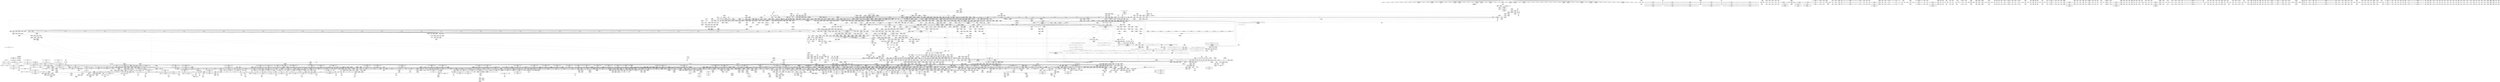 digraph {
	CE0x5d3ad30 [shape=record,shape=Mrecord,label="{CE0x5d3ad30|tomoyo_fill_path_info:call2|security/tomoyo/util.c,666}"]
	CE0x49a4e10 [shape=record,shape=Mrecord,label="{CE0x49a4e10|tomoyo_path_perm:tmp32|security/tomoyo/file.c,821}"]
	CE0x4bea210 [shape=record,shape=Mrecord,label="{CE0x4bea210|tomoyo_get_mode:if.then13|*SummSource*}"]
	CE0x5cab0d0 [shape=record,shape=Mrecord,label="{CE0x5cab0d0|tomoyo_path_permission:domain|security/tomoyo/file.c,564}"]
	CE0x745be10 [shape=record,shape=Mrecord,label="{CE0x745be10|tomoyo_fill_path_info:frombool10|security/tomoyo/util.c,668}"]
	CE0x5920fa0 [shape=record,shape=Mrecord,label="{CE0x5920fa0|tomoyo_path_perm:tmp27|security/tomoyo/file.c,814|*SummSource*}"]
	CE0x718e5e0 [shape=record,shape=Mrecord,label="{CE0x718e5e0|tomoyo_init_request_info:tobool|security/tomoyo/util.c,1004}"]
	CE0x4d94230 [shape=record,shape=Mrecord,label="{CE0x4d94230|i64*_getelementptr_inbounds_(_5_x_i64_,_5_x_i64_*___llvm_gcov_ctr28130,_i64_0,_i64_4)|*Constant*}"]
	CE0x58309d0 [shape=record,shape=Mrecord,label="{CE0x58309d0|_call_void___llvm_gcov_indirect_counter_increment(i32*___llvm_gcov_global_state_pred,_i64**_getelementptr_inbounds_(_3_x_i64*_,_3_x_i64*_*___llvm_gcda_edge_table,_i64_0,_i64_2)),_!dbg_!38940|security/tomoyo/file.c,813|*SummSource*}"]
	CE0x3d39de0 [shape=record,shape=Mrecord,label="{CE0x3d39de0|tomoyo_const_part_length:tmp1}"]
	CE0x738ee30 [shape=record,shape=Mrecord,label="{CE0x738ee30|tomoyo_path_perm:tmp18|security/tomoyo/file.c,804}"]
	CE0x4d699c0 [shape=record,shape=Mrecord,label="{CE0x4d699c0|tomoyo_get_mode:tmp}"]
	CE0x59defb0 [shape=record,shape=Mrecord,label="{CE0x59defb0|tomoyo_get_mode:if.then13}"]
	CE0x571ba80 [shape=record,shape=Mrecord,label="{CE0x571ba80|tomoyo_get_mode:tmp4|security/tomoyo/util.c,978}"]
	CE0x4b91ea0 [shape=record,shape=Mrecord,label="{CE0x4b91ea0|i64*_getelementptr_inbounds_(_31_x_i64_,_31_x_i64_*___llvm_gcov_ctr43150,_i64_0,_i64_27)|*Constant*|*SummSink*}"]
	CE0x5b77730 [shape=record,shape=Mrecord,label="{CE0x5b77730|tomoyo_path_perm:tmp14|security/tomoyo/file.c,800|*SummSource*}"]
	CE0x5a769c0 [shape=record,shape=Mrecord,label="{CE0x5a769c0|i8_1|*Constant*}"]
	CE0x5aa7110 [shape=record,shape=Mrecord,label="{CE0x5aa7110|tomoyo_path_permission:tmp4|security/tomoyo/file.c,564|*SummSink*}"]
	CE0x73187d0 [shape=record,shape=Mrecord,label="{CE0x73187d0|GLOBAL:tomoyo_audit_path_log|*Constant*}"]
	CE0x5c8eee0 [shape=record,shape=Mrecord,label="{CE0x5c8eee0|srcu_read_unlock:tmp3|*SummSink*}"]
	CE0x5d3aef0 [shape=record,shape=Mrecord,label="{CE0x5d3aef0|tomoyo_fill_path_info:call2|security/tomoyo/util.c,666|*SummSource*}"]
	CE0x3c3b7a0 [shape=record,shape=Mrecord,label="{CE0x3c3b7a0|_call_void___llvm_gcov_indirect_counter_increment114(i32*___llvm_gcov_global_state_pred45,_i64**_getelementptr_inbounds_(_3_x_i64*_,_3_x_i64*_*___llvm_gcda_edge_table44,_i64_0,_i64_1)),_!dbg_!38927|security/tomoyo/util.c,634|*SummSink*}"]
	CE0x59f2260 [shape=record,shape=Mrecord,label="{CE0x59f2260|tomoyo_fill_path_info:tmp12|security/tomoyo/util.c,667}"]
	CE0x5b68d80 [shape=record,shape=Mrecord,label="{CE0x5b68d80|tomoyo_fill_path_info:conv3|security/tomoyo/util.c,666}"]
	CE0x71e4a00 [shape=record,shape=Mrecord,label="{CE0x71e4a00|tomoyo_read_lock:tmp1|*SummSink*}"]
	CE0x4acaf40 [shape=record,shape=Mrecord,label="{CE0x4acaf40|GLOBAL:tomoyo_profile|*Constant*|*SummSink*}"]
	CE0x4a42060 [shape=record,shape=Mrecord,label="{CE0x4a42060|tomoyo_get_mode:config7|security/tomoyo/util.c,983}"]
	CE0x5a3eff0 [shape=record,shape=Mrecord,label="{CE0x5a3eff0|128:_i8*,_1208:_%struct.file*,_:_CMRE_46,47_}"]
	CE0x3f4bcd0 [shape=record,shape=Mrecord,label="{CE0x3f4bcd0|tomoyo_path_perm:tmp11|security/tomoyo/file.c,797|*SummSource*}"]
	CE0x72d2ad0 [shape=record,shape=Mrecord,label="{CE0x72d2ad0|i64*_getelementptr_inbounds_(_12_x_i64_,_12_x_i64_*___llvm_gcov_ctr31133,_i64_0,_i64_9)|*Constant*}"]
	CE0x736a5b0 [shape=record,shape=Mrecord,label="{CE0x736a5b0|i64_5|*Constant*|*SummSink*}"]
	CE0x3ccb040 [shape=record,shape=Mrecord,label="{CE0x3ccb040|tomoyo_fill_path_info:frombool10|security/tomoyo/util.c,668}"]
	CE0x57e84d0 [shape=record,shape=Mrecord,label="{CE0x57e84d0|tomoyo_path_perm:arrayidx|security/tomoyo/file.c,797|*SummSink*}"]
	CE0x5b2a500 [shape=record,shape=Mrecord,label="{CE0x5b2a500|tomoyo_read_lock:tmp}"]
	CE0x5b87380 [shape=record,shape=Mrecord,label="{CE0x5b87380|tomoyo_const_part_length:if.end28}"]
	CE0x48ea430 [shape=record,shape=Mrecord,label="{CE0x48ea430|_call_void_mcount()_#3|*SummSource*}"]
	CE0x7476a70 [shape=record,shape=Mrecord,label="{CE0x7476a70|i64_8|*Constant*}"]
	CE0x7318ce0 [shape=record,shape=Mrecord,label="{CE0x7318ce0|GLOBAL:tomoyo_audit_path_log|*Constant*|*SummSource*}"]
	CE0x5b0c140 [shape=record,shape=Mrecord,label="{CE0x5b0c140|tomoyo_get_mode:mode.0|*SummSource*}"]
	CE0x3b837e0 [shape=record,shape=Mrecord,label="{CE0x3b837e0|tomoyo_path_permission:do.body|*SummSource*}"]
	CE0x3d76c00 [shape=record,shape=Mrecord,label="{CE0x3d76c00|i64*_getelementptr_inbounds_(_12_x_i64_,_12_x_i64_*___llvm_gcov_ctr31133,_i64_0,_i64_10)|*Constant*|*SummSource*}"]
	CE0x5b320c0 [shape=record,shape=Mrecord,label="{CE0x5b320c0|tomoyo_get_mode:idxprom|security/tomoyo/util.c,981|*SummSource*}"]
	CE0x3c6ebd0 [shape=record,shape=Mrecord,label="{CE0x3c6ebd0|tomoyo_get_mode:tmp15|security/tomoyo/util.c,983|*SummSink*}"]
	CE0x497f120 [shape=record,shape=Mrecord,label="{CE0x497f120|tomoyo_path_perm:sw.epilog}"]
	CE0x5cdf1d0 [shape=record,shape=Mrecord,label="{CE0x5cdf1d0|tomoyo_path_perm:error.1}"]
	CE0x3cf79c0 [shape=record,shape=Mrecord,label="{CE0x3cf79c0|tomoyo_get_mode:tmp9|security/tomoyo/util.c,981}"]
	CE0x72c22e0 [shape=record,shape=Mrecord,label="{CE0x72c22e0|_call_void_mcount()_#3|*SummSink*}"]
	CE0x5afe520 [shape=record,shape=Mrecord,label="{CE0x5afe520|i64_2|*Constant*|*SummSink*}"]
	CE0x59719f0 [shape=record,shape=Mrecord,label="{CE0x59719f0|i32_9|*Constant*}"]
	CE0x3e60030 [shape=record,shape=Mrecord,label="{CE0x3e60030|i64*_getelementptr_inbounds_(_31_x_i64_,_31_x_i64_*___llvm_gcov_ctr43150,_i64_0,_i64_4)|*Constant*}"]
	CE0x492bab0 [shape=record,shape=Mrecord,label="{CE0x492bab0|_call_void_tomoyo_fill_path_info(%struct.tomoyo_path_info*_%buf)_#9,_!dbg_!38913|security/tomoyo/file.c,152|*SummSink*}"]
	CE0x58ed850 [shape=record,shape=Mrecord,label="{CE0x58ed850|i64_ptrtoint_(i8*_blockaddress(_rcu_lock_release,_%__here)_to_i64)|*Constant*|*SummSink*}"]
	CE0x59b4050 [shape=record,shape=Mrecord,label="{CE0x59b4050|0:_%struct.tomoyo_obj_info*,_16:_%struct.tomoyo_domain_info*,_24:_%struct.tomoyo_path_info*,_40:_i8,_72:_i8,_75:_i8,_76:_i8,_77:_i8,_:_SCMRE_76,77_|*MultipleSource*|security/tomoyo/file.c, 787|security/tomoyo/file.c,787|Function::tomoyo_init_request_info&Arg::r::|security/tomoyo/file.c,800}"]
	CE0x67c5d40 [shape=record,shape=Mrecord,label="{CE0x67c5d40|tomoyo_domain:tmp22|security/tomoyo/common.h,1205|*SummSource*}"]
	CE0x3f087c0 [shape=record,shape=Mrecord,label="{CE0x3f087c0|tomoyo_sb_umount:tmp|*SummSource*}"]
	CE0x583e8c0 [shape=record,shape=Mrecord,label="{CE0x583e8c0|tomoyo_fill_path_info:tmp|*SummSink*}"]
	CE0x7267880 [shape=record,shape=Mrecord,label="{CE0x7267880|tomoyo_get_realpath:call|security/tomoyo/file.c,150|*SummSource*}"]
	CE0x736aba0 [shape=record,shape=Mrecord,label="{CE0x736aba0|tomoyo_path_perm:tmp15|security/tomoyo/file.c,804|*SummSource*}"]
	CE0x5d878a0 [shape=record,shape=Mrecord,label="{CE0x5d878a0|tomoyo_const_part_length:lor.lhs.false23|*SummSource*}"]
	CE0x4ba6890 [shape=record,shape=Mrecord,label="{CE0x4ba6890|tomoyo_fill_path_info:call|security/tomoyo/util.c,664}"]
	CE0x49a4d60 [shape=record,shape=Mrecord,label="{CE0x49a4d60|i64*_getelementptr_inbounds_(_25_x_i64_,_25_x_i64_*___llvm_gcov_ctr11,_i64_0,_i64_18)|*Constant*}"]
	CE0x72b2a80 [shape=record,shape=Mrecord,label="{CE0x72b2a80|tomoyo_path_permission:path7|security/tomoyo/file.c,569}"]
	CE0x587a250 [shape=record,shape=Mrecord,label="{CE0x587a250|i8*_null|*Constant*}"]
	CE0x59664e0 [shape=record,shape=Mrecord,label="{CE0x59664e0|tomoyo_const_part_length:tmp51|security/tomoyo/util.c,651|*SummSink*}"]
	CE0x4b66670 [shape=record,shape=Mrecord,label="{CE0x4b66670|0:_%struct.tomoyo_obj_info*,_16:_%struct.tomoyo_domain_info*,_24:_%struct.tomoyo_path_info*,_40:_i8,_72:_i8,_75:_i8,_76:_i8,_77:_i8,_:_SCMRE_52,53_}"]
	CE0x4a75380 [shape=record,shape=Mrecord,label="{CE0x4a75380|_call_void_mcount()_#3|*SummSink*}"]
	CE0x598ef50 [shape=record,shape=Mrecord,label="{CE0x598ef50|GLOBAL:tomoyo_fill_path_info|*Constant*}"]
	CE0x49195d0 [shape=record,shape=Mrecord,label="{CE0x49195d0|tomoyo_fill_path_info:tmp2|*LoadInst*|security/tomoyo/util.c,663}"]
	CE0x58f2400 [shape=record,shape=Mrecord,label="{CE0x58f2400|tomoyo_path_perm:tmp39|security/tomoyo/file.c,821|*SummSink*}"]
	CE0x57e8b30 [shape=record,shape=Mrecord,label="{CE0x57e8b30|tomoyo_path_perm:if.end14|*SummSource*}"]
	CE0x5b9b220 [shape=record,shape=Mrecord,label="{CE0x5b9b220|tomoyo_path_permission:filename|Function::tomoyo_path_permission&Arg::filename::|*SummSource*}"]
	CE0x5c28ca0 [shape=record,shape=Mrecord,label="{CE0x5c28ca0|tomoyo_add_slash:tmp8|security/tomoyo/file.c,132|*SummSink*}"]
	CE0x4b9e020 [shape=record,shape=Mrecord,label="{CE0x4b9e020|i64*_getelementptr_inbounds_(_12_x_i64_,_12_x_i64_*___llvm_gcov_ctr31133,_i64_0,_i64_9)|*Constant*}"]
	CE0x5cd0a60 [shape=record,shape=Mrecord,label="{CE0x5cd0a60|tomoyo_path_perm:tmp48|security/tomoyo/file.c,828|*SummSink*}"]
	CE0x5958be0 [shape=record,shape=Mrecord,label="{CE0x5958be0|tomoyo_const_part_length:sw.epilog}"]
	CE0x4a705e0 [shape=record,shape=Mrecord,label="{CE0x4a705e0|i64*_getelementptr_inbounds_(_2_x_i64_,_2_x_i64_*___llvm_gcov_ctr20212,_i64_0,_i64_1)|*Constant*|*SummSource*}"]
	CE0x4b850c0 [shape=record,shape=Mrecord,label="{CE0x4b850c0|tomoyo_get_realpath:tobool|security/tomoyo/file.c,151}"]
	CE0x4a81230 [shape=record,shape=Mrecord,label="{CE0x4a81230|tomoyo_path_permission:tmp9|security/tomoyo/file.c,565}"]
	CE0x71c1f10 [shape=record,shape=Mrecord,label="{CE0x71c1f10|tomoyo_get_mode:if.then13|*SummSink*}"]
	CE0x4b17de0 [shape=record,shape=Mrecord,label="{CE0x4b17de0|tomoyo_const_part_length:tmp3|security/tomoyo/util.c,624|*SummSink*}"]
	CE0x57c1fb0 [shape=record,shape=Mrecord,label="{CE0x57c1fb0|tomoyo_get_realpath:retval.0|*SummSink*}"]
	CE0x58a13d0 [shape=record,shape=Mrecord,label="{CE0x58a13d0|tomoyo_path_perm:tmp37|security/tomoyo/file.c,822|*SummSource*}"]
	CE0x49fb330 [shape=record,shape=Mrecord,label="{CE0x49fb330|GLOBAL:lockdep_rcu_suspicious|*Constant*|*SummSource*}"]
	CE0x3f4e220 [shape=record,shape=Mrecord,label="{CE0x3f4e220|tomoyo_sb_umount:tmp4|*LoadInst*|security/tomoyo/tomoyo.c,427|*SummSource*}"]
	CE0x5b97990 [shape=record,shape=Mrecord,label="{CE0x5b97990|i64_80|*Constant*}"]
	CE0x5afa770 [shape=record,shape=Mrecord,label="{CE0x5afa770|tomoyo_read_lock:tmp|*SummSource*}"]
	CE0x5920be0 [shape=record,shape=Mrecord,label="{CE0x5920be0|tomoyo_path_perm:tmp26|security/tomoyo/file.c,814|*SummSource*}"]
	CE0x722b000 [shape=record,shape=Mrecord,label="{CE0x722b000|tomoyo_init_request_info:tmp7|security/tomoyo/util.c,1005|*SummSink*}"]
	CE0x5c64d50 [shape=record,shape=Mrecord,label="{CE0x5c64d50|tomoyo_path_permission:tmp14|security/tomoyo/file.c,567|*SummSource*}"]
	CE0x49fcc50 [shape=record,shape=Mrecord,label="{CE0x49fcc50|tomoyo_get_mode:arrayidx|security/tomoyo/util.c,981}"]
	CE0x589ac20 [shape=record,shape=Mrecord,label="{CE0x589ac20|0:_i8,_array:_GCRE_tomoyo_index2category_constant_39_x_i8_c_00_00_00_00_00_00_00_00_00_00_00_00_00_00_00_00_00_00_00_00_00_00_00_01_01_01_01_01_01_01_01_01_01_01_01_01_01_01_02_,_align_16:_elem_31::|security/tomoyo/util.c,983}"]
	CE0x5c3dca0 [shape=record,shape=Mrecord,label="{CE0x5c3dca0|i64*_getelementptr_inbounds_(_25_x_i64_,_25_x_i64_*___llvm_gcov_ctr11,_i64_0,_i64_3)|*Constant*|*SummSource*}"]
	CE0x3de4b90 [shape=record,shape=Mrecord,label="{CE0x3de4b90|GLOBAL:__llvm_gcov_ctr28130|Global_var:__llvm_gcov_ctr28130}"]
	CE0x59e6170 [shape=record,shape=Mrecord,label="{CE0x59e6170|tomoyo_get_realpath:tmp11|security/tomoyo/file.c,156}"]
	CE0x3e77ba0 [shape=record,shape=Mrecord,label="{CE0x3e77ba0|__llvm_gcov_indirect_counter_increment114:tmp3|*SummSink*}"]
	CE0x5a3f130 [shape=record,shape=Mrecord,label="{CE0x5a3f130|128:_i8*,_1208:_%struct.file*,_:_CMRE_47,48_}"]
	CE0x5bcb7d0 [shape=record,shape=Mrecord,label="{CE0x5bcb7d0|tomoyo_path_permission:domain|security/tomoyo/file.c,564|*SummSource*}"]
	CE0x7318650 [shape=record,shape=Mrecord,label="{CE0x7318650|_call_void_tomoyo_check_acl(%struct.tomoyo_request_info*_%r,_i1_(%struct.tomoyo_request_info*,_%struct.tomoyo_acl_info*)*_tomoyo_check_path_acl)_#9,_!dbg_!38935|security/tomoyo/file.c,571|*SummSink*}"]
	CE0x3e77e70 [shape=record,shape=Mrecord,label="{CE0x3e77e70|__llvm_gcov_indirect_counter_increment114:bb}"]
	CE0x71c0f80 [shape=record,shape=Mrecord,label="{CE0x71c0f80|rcu_lock_release:tmp}"]
	CE0x5a3ec70 [shape=record,shape=Mrecord,label="{CE0x5a3ec70|128:_i8*,_1208:_%struct.file*,_:_CMRE_43,44_}"]
	CE0x582c360 [shape=record,shape=Mrecord,label="{CE0x582c360|0:_i8*,_array:_GCRE_tomoyo_path_keyword_external_constant_11_x_i8*_:_elem_7::|security/tomoyo/file.c,167}"]
	CE0x74a4160 [shape=record,shape=Mrecord,label="{CE0x74a4160|rcu_lock_release:tmp3}"]
	CE0x5a71ff0 [shape=record,shape=Mrecord,label="{CE0x5a71ff0|128:_i8*,_1208:_%struct.file*,_:_CMRE_32,33_}"]
	CE0x59a7eb0 [shape=record,shape=Mrecord,label="{CE0x59a7eb0|tomoyo_const_part_length:incdec.ptr19|security/tomoyo/util.c,643|*SummSink*}"]
	CE0x4ababc0 [shape=record,shape=Mrecord,label="{CE0x4ababc0|tomoyo_path_permission:tmp22|security/tomoyo/file.c,574}"]
	CE0x71f9ed0 [shape=record,shape=Mrecord,label="{CE0x71f9ed0|tomoyo_init_request_info:if.end}"]
	CE0x3d72820 [shape=record,shape=Mrecord,label="{CE0x3d72820|tomoyo_const_part_length:incdec.ptr10|security/tomoyo/util.c,640|*SummSource*}"]
	CE0x3c3d7c0 [shape=record,shape=Mrecord,label="{CE0x3c3d7c0|tomoyo_sb_umount:tmp4|*LoadInst*|security/tomoyo/tomoyo.c,427}"]
	CE0x4a1a860 [shape=record,shape=Mrecord,label="{CE0x4a1a860|_call_void_mcount()_#3}"]
	CE0x3c7c290 [shape=record,shape=Mrecord,label="{CE0x3c7c290|tomoyo_fill_path_info:cmp8|security/tomoyo/util.c,668}"]
	CE0x5cdf240 [shape=record,shape=Mrecord,label="{CE0x5cdf240|tomoyo_path_perm:tmp47|security/tomoyo/file.c,827}"]
	CE0x5c59370 [shape=record,shape=Mrecord,label="{CE0x5c59370|rcu_lock_acquire:__here|*SummSink*}"]
	CE0x748ea40 [shape=record,shape=Mrecord,label="{CE0x748ea40|_ret_void,_!dbg_!38908|include/linux/rcupdate.h,419}"]
	CE0x718e050 [shape=record,shape=Mrecord,label="{CE0x718e050|i64*_getelementptr_inbounds_(_5_x_i64_,_5_x_i64_*___llvm_gcov_ctr32134,_i64_0,_i64_4)|*Constant*}"]
	CE0x72b9fb0 [shape=record,shape=Mrecord,label="{CE0x72b9fb0|tomoyo_path_permission:path7|security/tomoyo/file.c,569|*SummSource*}"]
	CE0x5965d40 [shape=record,shape=Mrecord,label="{CE0x5965d40|tomoyo_const_part_length:tmp50|security/tomoyo/util.c,651|*SummSink*}"]
	CE0x4974e10 [shape=record,shape=Mrecord,label="{CE0x4974e10|tomoyo_add_slash:is_dir|security/tomoyo/file.c,131|*SummSource*}"]
	CE0x7359940 [shape=record,shape=Mrecord,label="{CE0x7359940|tomoyo_get_mode:cmp11|security/tomoyo/util.c,985}"]
	CE0x5c59850 [shape=record,shape=Mrecord,label="{CE0x5c59850|tomoyo_get_mode:tmp3|security/tomoyo/util.c,978}"]
	CE0x4bf9d10 [shape=record,shape=Mrecord,label="{CE0x4bf9d10|tomoyo_get_realpath:entry|*SummSource*}"]
	CE0x59fd680 [shape=record,shape=Mrecord,label="{CE0x59fd680|tomoyo_get_mode:index|Function::tomoyo_get_mode&Arg::index::|*SummSink*}"]
	CE0x3d9ce50 [shape=record,shape=Mrecord,label="{CE0x3d9ce50|tomoyo_const_part_length:tmp23|security/tomoyo/util.c,634}"]
	CE0x583f2f0 [shape=record,shape=Mrecord,label="{CE0x583f2f0|i64*_getelementptr_inbounds_(_5_x_i64_,_5_x_i64_*___llvm_gcov_ctr28130,_i64_0,_i64_3)|*Constant*|*SummSink*}"]
	CE0x59f27f0 [shape=record,shape=Mrecord,label="{CE0x59f27f0|i64*_getelementptr_inbounds_(_5_x_i64_,_5_x_i64_*___llvm_gcov_ctr28130,_i64_0,_i64_3)|*Constant*}"]
	CE0x5b0ba40 [shape=record,shape=Mrecord,label="{CE0x5b0ba40|tomoyo_get_mode:config7|security/tomoyo/util.c,983|*SummSource*}"]
	CE0x5a3f630 [shape=record,shape=Mrecord,label="{CE0x5a3f630|128:_i8*,_1208:_%struct.file*,_:_CMRE_51,52_}"]
	CE0x5c3db50 [shape=record,shape=Mrecord,label="{CE0x5c3db50|tomoyo_path_perm:tmp11|security/tomoyo/file.c,797|*SummSink*}"]
	CE0x4a52300 [shape=record,shape=Mrecord,label="{CE0x4a52300|i64*_getelementptr_inbounds_(_2_x_i64_,_2_x_i64_*___llvm_gcov_ctr21,_i64_0,_i64_1)|*Constant*|*SummSource*}"]
	CE0x3dd2e00 [shape=record,shape=Mrecord,label="{CE0x3dd2e00|srcu_read_lock:tmp1|*SummSource*}"]
	CE0x72ece00 [shape=record,shape=Mrecord,label="{CE0x72ece00|__llvm_gcov_indirect_counter_increment114:tmp3|*SummSource*}"]
	CE0x5b54750 [shape=record,shape=Mrecord,label="{CE0x5b54750|tomoyo_path_perm:tmp44|security/tomoyo/file.c,826}"]
	CE0x726ee40 [shape=record,shape=Mrecord,label="{CE0x726ee40|tomoyo_get_realpath:if.end}"]
	CE0x3e80160 [shape=record,shape=Mrecord,label="{CE0x3e80160|tomoyo_path_perm:mode|security/tomoyo/file.c,800|*SummSink*}"]
	CE0x5bff2f0 [shape=record,shape=Mrecord,label="{CE0x5bff2f0|128:_i8*,_1208:_%struct.file*,_:_CMRE_1,2_}"]
	CE0x3d38e30 [shape=record,shape=Mrecord,label="{CE0x3d38e30|__llvm_gcov_indirect_counter_increment114:entry}"]
	CE0x73590f0 [shape=record,shape=Mrecord,label="{CE0x73590f0|%struct.task_struct*_(%struct.task_struct**)*_asm_movq_%gs:$_1:P_,$0_,_r,im,_dirflag_,_fpsr_,_flags_|*SummSource*}"]
	CE0x4cb5f20 [shape=record,shape=Mrecord,label="{CE0x4cb5f20|tomoyo_get_mode:entry}"]
	CE0x57f9750 [shape=record,shape=Mrecord,label="{CE0x57f9750|tomoyo_path_permission:cmp|security/tomoyo/file.c,565|*SummSource*}"]
	CE0x590bd20 [shape=record,shape=Mrecord,label="{CE0x590bd20|tomoyo_path_perm:tmp41|security/tomoyo/file.c,824|*SummSink*}"]
	CE0x7239460 [shape=record,shape=Mrecord,label="{CE0x7239460|GLOBAL:__llvm_gcov_ctr32134|Global_var:__llvm_gcov_ctr32134|*SummSource*}"]
	CE0x4aa3170 [shape=record,shape=Mrecord,label="{CE0x4aa3170|tomoyo_path_permission:tmp20|security/tomoyo/file.c,573|*SummSource*}"]
	CE0x5d82520 [shape=record,shape=Mrecord,label="{CE0x5d82520|tomoyo_fill_path_info:land.rhs}"]
	CE0x5bbd900 [shape=record,shape=Mrecord,label="{CE0x5bbd900|_call_void___srcu_read_unlock(%struct.srcu_struct*_%sp,_i32_%idx)_#9,_!dbg_!38906|include/linux/srcu.h,237|*SummSink*}"]
	CE0x597fd80 [shape=record,shape=Mrecord,label="{CE0x597fd80|0:_%struct.tomoyo_obj_info*,_16:_%struct.tomoyo_domain_info*,_24:_%struct.tomoyo_path_info*,_40:_i8,_72:_i8,_75:_i8,_76:_i8,_77:_i8,_:_SCMRE_47,48_}"]
	CE0x49ebc20 [shape=record,shape=Mrecord,label="{CE0x49ebc20|tomoyo_const_part_length:tmp45|security/tomoyo/util.c,645}"]
	CE0x3ee5f50 [shape=record,shape=Mrecord,label="{CE0x3ee5f50|_ret_i32_%call,_!dbg_!38908|security/tomoyo/tomoyo.c,428|*SummSink*}"]
	CE0x4b85740 [shape=record,shape=Mrecord,label="{CE0x4b85740|i64*_getelementptr_inbounds_(_6_x_i64_,_6_x_i64_*___llvm_gcov_ctr25,_i64_0,_i64_3)|*Constant*|*SummSink*}"]
	CE0x5bfeaf0 [shape=record,shape=Mrecord,label="{CE0x5bfeaf0|i32_22|*Constant*|*SummSource*}"]
	CE0x5bdd330 [shape=record,shape=Mrecord,label="{CE0x5bdd330|tomoyo_fill_path_info:tobool|security/tomoyo/util.c,667}"]
	CE0x49fe0e0 [shape=record,shape=Mrecord,label="{CE0x49fe0e0|tomoyo_path_perm:tmp10|security/tomoyo/file.c,797}"]
	CE0x5bfe910 [shape=record,shape=Mrecord,label="{CE0x5bfe910|tomoyo_domain:tmp21|security/tomoyo/common.h,1205|*SummSink*}"]
	CE0x5a3f3b0 [shape=record,shape=Mrecord,label="{CE0x5a3f3b0|128:_i8*,_1208:_%struct.file*,_:_CMRE_49,50_}"]
	CE0x49fd570 [shape=record,shape=Mrecord,label="{CE0x49fd570|tomoyo_const_part_length:bb}"]
	CE0x7363fe0 [shape=record,shape=Mrecord,label="{CE0x7363fe0|tomoyo_const_part_length:cmp25|security/tomoyo/util.c,644|*SummSink*}"]
	CE0x748ed50 [shape=record,shape=Mrecord,label="{CE0x748ed50|_ret_void,_!dbg_!38908|include/linux/rcupdate.h,419|*SummSink*}"]
	CE0x71b1330 [shape=record,shape=Mrecord,label="{CE0x71b1330|tomoyo_init_request_info:if.end|*SummSink*}"]
	CE0x58a54f0 [shape=record,shape=Mrecord,label="{CE0x58a54f0|i64*_getelementptr_inbounds_(_31_x_i64_,_31_x_i64_*___llvm_gcov_ctr43150,_i64_0,_i64_29)|*Constant*}"]
	CE0x58d6740 [shape=record,shape=Mrecord,label="{CE0x58d6740|GLOBAL:__llvm_gcov_ctr34|Global_var:__llvm_gcov_ctr34}"]
	CE0x5cef3c0 [shape=record,shape=Mrecord,label="{CE0x5cef3c0|tomoyo_read_unlock:entry|*SummSink*}"]
	CE0x58e5c50 [shape=record,shape=Mrecord,label="{CE0x58e5c50|i64*_getelementptr_inbounds_(_11_x_i64_,_11_x_i64_*___llvm_gcov_ctr54147,_i64_0,_i64_9)|*Constant*|*SummSink*}"]
	CE0x4c1cd20 [shape=record,shape=Mrecord,label="{CE0x4c1cd20|0:_i32,_8:_%struct.srcu_struct_array*,_16:_i32,_20:_i32,_24:_i32,_32:_i8*,_40:_%struct.lock_class_key*,_48:_2_x_%struct.lock_class*_,_64:_i8*,_72:_i32,_80:_i64,_88:_i8,_96:_%struct.callback_head*,_104:_%struct.callback_head**,_112:_%struct.callback_head*,_120:_%struct.callback_head**,_128:_%struct.callback_head*,_136:_%struct.callback_head**,_144:_%struct.callback_head*,_152:_%struct.callback_head**,_160:_i64,_168:_%struct.list_head*,_176:_%struct.list_head*,_184:_void_(%struct.work_struct*)*,_192:_%struct.lock_class_key*,_200:_2_x_%struct.lock_class*_,_216:_i8*,_224:_i32,_232:_i64,_240:_%struct.list_head*,_248:_%struct.list_head*,_256:_i64,_264:_%struct.tvec_base*,_272:_void_(i64)*,_280:_i64,_288:_i32,_292:_i32,_296:_i8*,_304:_16_x_i8_,_320:_%struct.lock_class_key*,_328:_2_x_%struct.lock_class*_,_344:_i8*,_352:_i32,_360:_i64,_368:_%struct.workqueue_struct*,_376:_i32,_384:_%struct.lock_class_key*,_392:_2_x_%struct.lock_class*_,_408:_i8*,_416:_i32,_424:_i64,_:_GCE_tomoyo_ss_global_%struct.srcu_struct_i32_-300,_%struct.srcu_struct_array*_tomoyo_ss_srcu_array,_%struct.spinlock_%union.anon.14_%struct.raw_spinlock_%struct.arch_spinlock_zeroinitializer,_i32_-559067475,_i32_-1,_i8*_inttoptr_(i64_-1_to_i8*),_%struct.lockdep_map_%struct.lock_class_key*_null,_2_x_%struct.lock_class*_zeroinitializer,_i8*_getelementptr_inbounds_(_21_x_i8_,_21_x_i8_*_.str171,_i32_0,_i32_0),_i32_0,_i64_0_,_i8_0,_%struct.rcu_batch_%struct.callback_head*_null,_%struct.callback_head**_bitcast_(i8*_getelementptr_(i8,_i8*_bitcast_(%struct.srcu_struct*_tomoyo_ss_to_i8*),_i64_96)_to_%struct.callback_head**)_,_%struct.rcu_batch_%struct.callback_head*_null,_%struct.callback_head**_bitcast_(i8*_getelementptr_(i8,_i8*_bitcast_(%struct.srcu_struct*_tomoyo_ss_to_i8*),_i64_112)_to_%struct.callback_head**)_,_%struct.rcu_batch_%struct.callback_head*_null,_%struct.callback_head**_bitcast_(i8*_getelementptr_(i8,_i8*_bitcast_(%struct.srcu_struct*_tomoyo_ss_to_i8*),_i64_128)_to_%struct.callback_head**)_,_%struct.rcu_batch_%struct.callback_head*_null,_%struct.callback_head**_bitcast_(i8*_getelementptr_(i8,_i8*_bitcast_(%struct.srcu_struct*_tomoyo_ss_to_i8*),_i64_144)_to_%struct.callback_head**)_,_%struct.delayed_work_%struct.work_struct_%struct.atomic64_t_i64_137438953424_,_%struct.list_head_%struct.list_head*_bitcast_(i8*_getelementptr_(i8,_i8*_bitcast_(%struct.srcu_struct*_tomoyo_ss_to_i8*),_i64_168)_to_%struct.list_head*),_%struct.list_head*_bitcast_(i8*_getelementptr_(i8,_i8*_bitcast_(%struct.srcu_struct*_tomoyo_ss_to_i8*),_i64_168)_to_%struct.list_head*)_,_void_(%struct.work_struct*)*_process_srcu,_%struct.lockdep_map_%struct.lock_class_key*_bitcast_(i8*_getelementptr_(i8,_i8*_bitcast_(%struct.srcu_struct*_tomoyo_ss_to_i8*),_i64_160)_to_%struct.lock_class_key*),_2_x_%struct.lock_class*_zeroinitializer,_i8*_getelementptr_inbounds_(_22_x_i8_,_22_x_i8_*_.str1172,_i32_0,_i32_0),_i32_0,_i64_0_,_%struct.timer_list_%struct.list_head_%struct.list_head*_null,_%struct.list_head*_inttoptr_(i64_1953723489_to_%struct.list_head*)_,_i64_0,_%struct.tvec_base*_bitcast_(i8*_getelementptr_(i8,_i8*_bitcast_(%struct.tvec_base*_boot_tvec_bases_to_i8*),_i64_2)_to_%struct.tvec_base*),_void_(i64)*_delayed_work_timer_fn,_i64_ptrtoint_(i8*_getelementptr_(i8,_i8*_bitcast_(%struct.srcu_struct*_tomoyo_ss_to_i8*),_i64_160)_to_i64),_i32_-1,_i32_0,_i8*_null,_16_x_i8_zeroinitializer,_%struct.lockdep_map_%struct.lock_class_key*_bitcast_(_29_x_i8_*_.str2173_to_%struct.lock_class_key*),_2_x_%struct.lock_class*_zeroinitializer,_i8*_getelementptr_inbounds_(_29_x_i8_,_29_x_i8_*_.str2173,_i32_0,_i32_0),_i32_0,_i64_0_,_%struct.workqueue_struct*_null,_i32_0_,_%struct.lockdep_map_%struct.lock_class_key*_null,_2_x_%struct.lock_class*_zeroinitializer,_i8*_getelementptr_inbounds_(_10_x_i8_,_10_x_i8_*_.str3174,_i32_0,_i32_0),_i32_0,_i64_0_,_align_8:_elem_0:default:}"]
	CE0x5d64100 [shape=record,shape=Mrecord,label="{CE0x5d64100|tomoyo_fill_path_info:tmp8|security/tomoyo/util.c,667}"]
	CE0x5cbc570 [shape=record,shape=Mrecord,label="{CE0x5cbc570|_ret_void,_!dbg_!38907|include/linux/srcu.h,238|*SummSource*}"]
	CE0x4aabd60 [shape=record,shape=Mrecord,label="{CE0x4aabd60|tomoyo_domain:tobool1|security/tomoyo/common.h,1205|*SummSink*}"]
	CE0x579de10 [shape=record,shape=Mrecord,label="{CE0x579de10|_call_void_tomoyo_fill_path_info(%struct.tomoyo_path_info*_%buf)_#9,_!dbg_!38911|security/tomoyo/file.c,137|*SummSink*}"]
	CE0x71f56e0 [shape=record,shape=Mrecord,label="{CE0x71f56e0|i64*_getelementptr_inbounds_(_12_x_i64_,_12_x_i64_*___llvm_gcov_ctr31133,_i64_0,_i64_3)|*Constant*}"]
	CE0x723e3d0 [shape=record,shape=Mrecord,label="{CE0x723e3d0|i64*_getelementptr_inbounds_(_2_x_i64_,_2_x_i64_*___llvm_gcov_ctr53148,_i64_0,_i64_1)|*Constant*|*SummSource*}"]
	CE0x71c2350 [shape=record,shape=Mrecord,label="{CE0x71c2350|tomoyo_path_permission:tmp9|security/tomoyo/file.c,565|*SummSource*}"]
	CE0x4a76f50 [shape=record,shape=Mrecord,label="{CE0x4a76f50|tomoyo_path_perm:tmp7|security/tomoyo/file.c,797|*SummSource*}"]
	CE0x3e9b760 [shape=record,shape=Mrecord,label="{CE0x3e9b760|i32_9|*Constant*}"]
	CE0x5c28b20 [shape=record,shape=Mrecord,label="{CE0x5c28b20|_call_void_mcount()_#3|*SummSource*}"]
	CE0x4940370 [shape=record,shape=Mrecord,label="{CE0x4940370|i8_10|*Constant*}"]
	CE0x4af92d0 [shape=record,shape=Mrecord,label="{CE0x4af92d0|tomoyo_domain:bb|*SummSource*}"]
	CE0x3c9e690 [shape=record,shape=Mrecord,label="{CE0x3c9e690|tomoyo_fill_path_info:frombool|security/tomoyo/util.c,667|*SummSource*}"]
	CE0x71f9020 [shape=record,shape=Mrecord,label="{CE0x71f9020|tomoyo_get_mode:tmp19|security/tomoyo/util.c,985}"]
	CE0x57163d0 [shape=record,shape=Mrecord,label="{CE0x57163d0|tomoyo_fill_path_info:tmp7|security/tomoyo/util.c,667}"]
	CE0x4b91f10 [shape=record,shape=Mrecord,label="{CE0x4b91f10|tomoyo_const_part_length:tmp46|security/tomoyo/util.c,646|*SummSink*}"]
	CE0x57167a0 [shape=record,shape=Mrecord,label="{CE0x57167a0|_call_void_mcount()_#3}"]
	CE0x5896f40 [shape=record,shape=Mrecord,label="{CE0x5896f40|i64_5|*Constant*}"]
	CE0x5965cd0 [shape=record,shape=Mrecord,label="{CE0x5965cd0|i64*_getelementptr_inbounds_(_31_x_i64_,_31_x_i64_*___llvm_gcov_ctr43150,_i64_0,_i64_29)|*Constant*|*SummSink*}"]
	CE0x3ccabc0 [shape=record,shape=Mrecord,label="{CE0x3ccabc0|tomoyo_fill_path_info:is_patterned|security/tomoyo/util.c,668}"]
	CE0x3d2fbb0 [shape=record,shape=Mrecord,label="{CE0x3d2fbb0|tomoyo_fill_path_info:tmp11|security/tomoyo/util.c,667|*SummSink*}"]
	CE0x3c3b9d0 [shape=record,shape=Mrecord,label="{CE0x3c3b9d0|tomoyo_fill_path_info:name1|security/tomoyo/util.c,663}"]
	CE0x57e1530 [shape=record,shape=Mrecord,label="{CE0x57e1530|i64**_getelementptr_inbounds_(_3_x_i64*_,_3_x_i64*_*___llvm_gcda_edge_table44,_i64_0,_i64_0)|*Constant*|*SummSource*}"]
	CE0x5a91b50 [shape=record,shape=Mrecord,label="{CE0x5a91b50|tomoyo_const_part_length:cmp3|security/tomoyo/util.c,627}"]
	CE0x5a72770 [shape=record,shape=Mrecord,label="{CE0x5a72770|128:_i8*,_1208:_%struct.file*,_:_CMRE_38,39_}"]
	CE0x72c9b40 [shape=record,shape=Mrecord,label="{CE0x72c9b40|_call_void_mcount()_#3|*SummSink*}"]
	CE0x49a4a00 [shape=record,shape=Mrecord,label="{CE0x49a4a00|i64_17|*Constant*|*SummSink*}"]
	CE0x3d76630 [shape=record,shape=Mrecord,label="{CE0x3d76630|tomoyo_get_mode:mode.1|*SummSink*}"]
	CE0x72bbfa0 [shape=record,shape=Mrecord,label="{CE0x72bbfa0|tomoyo_path_perm:if.end|*SummSink*}"]
	CE0x4d68c30 [shape=record,shape=Mrecord,label="{CE0x4d68c30|tomoyo_get_mode:tmp6|security/tomoyo/util.c,978|*SummSource*}"]
	CE0x718ae50 [shape=record,shape=Mrecord,label="{CE0x718ae50|tomoyo_init_request_info:tmp11|security/tomoyo/util.c,1007|*SummSource*}"]
	CE0x67bc6a0 [shape=record,shape=Mrecord,label="{CE0x67bc6a0|tomoyo_get_mode:if.then2|*SummSource*}"]
	CE0x3d72740 [shape=record,shape=Mrecord,label="{CE0x3d72740|i64**_getelementptr_inbounds_(_3_x_i64*_,_3_x_i64*_*___llvm_gcda_edge_table44,_i64_0,_i64_2)|*Constant*|*SummSource*}"]
	CE0x5c82fb0 [shape=record,shape=Mrecord,label="{CE0x5c82fb0|tomoyo_audit_path_log:name|security/tomoyo/file.c,169|*SummSource*}"]
	CE0x3d7c4f0 [shape=record,shape=Mrecord,label="{CE0x3d7c4f0|8:_%struct.vfsmount*,_16:_%struct.dentry*,_168:_%struct.tomoyo_path_info*,_:_SCMRE_8,16_|*MultipleSource*|security/tomoyo/tomoyo.c, 427|security/tomoyo/tomoyo.c,427}"]
	CE0x3c3ab20 [shape=record,shape=Mrecord,label="{CE0x3c3ab20|tomoyo_fill_path_info:tmp1}"]
	CE0x74a3e00 [shape=record,shape=Mrecord,label="{CE0x74a3e00|__llvm_gcov_indirect_counter_increment114:exit}"]
	CE0x5afe040 [shape=record,shape=Mrecord,label="{CE0x5afe040|tomoyo_path_perm:cmp|security/tomoyo/file.c,798|*SummSource*}"]
	CE0x72a4550 [shape=record,shape=Mrecord,label="{CE0x72a4550|tomoyo_path_perm:if.end}"]
	CE0x3f4bbb0 [shape=record,shape=Mrecord,label="{CE0x3f4bbb0|tomoyo_path_perm:tmp10|security/tomoyo/file.c,797|*SummSink*}"]
	CE0x72278e0 [shape=record,shape=Mrecord,label="{CE0x72278e0|tomoyo_fill_path_info:tmp5|security/tomoyo/util.c,667|*SummSource*}"]
	CE0x3c3d830 [shape=record,shape=Mrecord,label="{CE0x3c3d830|0:_%struct.dentry*,_:_CRE_16,20_|*MultipleSource*|security/tomoyo/tomoyo.c,427|Function::tomoyo_sb_umount&Arg::mnt::}"]
	CE0x4b66ff0 [shape=record,shape=Mrecord,label="{CE0x4b66ff0|0:_%struct.tomoyo_obj_info*,_16:_%struct.tomoyo_domain_info*,_24:_%struct.tomoyo_path_info*,_40:_i8,_72:_i8,_75:_i8,_76:_i8,_77:_i8,_:_SCMRE_56,57_}"]
	CE0x3d30120 [shape=record,shape=Mrecord,label="{CE0x3d30120|tomoyo_fill_path_info:tmp12|security/tomoyo/util.c,667|*SummSink*}"]
	CE0x571c130 [shape=record,shape=Mrecord,label="{CE0x571c130|i64*_getelementptr_inbounds_(_12_x_i64_,_12_x_i64_*___llvm_gcov_ctr31133,_i64_0,_i64_6)|*Constant*}"]
	CE0x3f4b490 [shape=record,shape=Mrecord,label="{CE0x3f4b490|tomoyo_sb_umount:bb|*SummSink*}"]
	CE0x7180ed0 [shape=record,shape=Mrecord,label="{CE0x7180ed0|tomoyo_init_request_info:conv|security/tomoyo/util.c,1010|*SummSource*}"]
	CE0x5cbc440 [shape=record,shape=Mrecord,label="{CE0x5cbc440|_ret_void,_!dbg_!38907|include/linux/srcu.h,238}"]
	CE0x74be3a0 [shape=record,shape=Mrecord,label="{CE0x74be3a0|i32_6|*Constant*|*SummSink*}"]
	CE0x5a3f9f0 [shape=record,shape=Mrecord,label="{CE0x5a3f9f0|128:_i8*,_1208:_%struct.file*,_:_CMRE_64,72_|*MultipleSource*|security/tomoyo/common.h,1205|security/tomoyo/common.h,1205}"]
	CE0x59f28b0 [shape=record,shape=Mrecord,label="{CE0x59f28b0|0:_i8*,_array:_GCRE_tomoyo_path_keyword_external_constant_11_x_i8*_:_elem_4::|security/tomoyo/file.c,167}"]
	CE0x71e4e10 [shape=record,shape=Mrecord,label="{CE0x71e4e10|i64*_getelementptr_inbounds_(_5_x_i64_,_5_x_i64_*___llvm_gcov_ctr32134,_i64_0,_i64_0)|*Constant*|*SummSink*}"]
	CE0x4a2c3d0 [shape=record,shape=Mrecord,label="{CE0x4a2c3d0|i8_10|*Constant*|*SummSink*}"]
	CE0x4b52720 [shape=record,shape=Mrecord,label="{CE0x4b52720|i64*_getelementptr_inbounds_(_6_x_i64_,_6_x_i64_*___llvm_gcov_ctr26,_i64_0,_i64_5)|*Constant*}"]
	CE0x5daa6a0 [shape=record,shape=Mrecord,label="{CE0x5daa6a0|tomoyo_get_mode:tmp21|security/tomoyo/util.c,985}"]
	CE0x4bf9bc0 [shape=record,shape=Mrecord,label="{CE0x4bf9bc0|tomoyo_get_realpath:entry}"]
	CE0x58b32f0 [shape=record,shape=Mrecord,label="{CE0x58b32f0|tomoyo_path_perm:tmp38|security/tomoyo/file.c,822|*SummSink*}"]
	CE0x3dcb2a0 [shape=record,shape=Mrecord,label="{CE0x3dcb2a0|GLOBAL:full_name_hash|*Constant*}"]
	CE0x4bb0ff0 [shape=record,shape=Mrecord,label="{CE0x4bb0ff0|GLOBAL:tomoyo_add_slash|*Constant*}"]
	CE0x59f2a70 [shape=record,shape=Mrecord,label="{CE0x59f2a70|tomoyo_audit_path_log:idxprom|security/tomoyo/file.c,167|*SummSource*}"]
	CE0x584d960 [shape=record,shape=Mrecord,label="{CE0x584d960|tomoyo_const_part_length:tmp10|security/tomoyo/util.c,626|*SummSource*}"]
	CE0x74b6db0 [shape=record,shape=Mrecord,label="{CE0x74b6db0|srcu_read_lock:tmp2|*SummSource*}"]
	CE0x59a8450 [shape=record,shape=Mrecord,label="{CE0x59a8450|tomoyo_const_part_length:tmp12|security/tomoyo/util.c,626}"]
	CE0x5c8e900 [shape=record,shape=Mrecord,label="{CE0x5c8e900|GLOBAL:tomoyo_supervisor|*Constant*|*SummSource*}"]
	CE0x5cb60c0 [shape=record,shape=Mrecord,label="{CE0x5cb60c0|tomoyo_path_perm:name11|security/tomoyo/file.c,813|*SummSink*}"]
	CE0x5c46560 [shape=record,shape=Mrecord,label="{CE0x5c46560|tomoyo_const_part_length:conv2|security/tomoyo/util.c,627|*SummSource*}"]
	CE0x5b69530 [shape=record,shape=Mrecord,label="{CE0x5b69530|tomoyo_path_perm:call16|security/tomoyo/file.c,820}"]
	CE0x57b60a0 [shape=record,shape=Mrecord,label="{CE0x57b60a0|tomoyo_path_perm:name12|security/tomoyo/file.c,814|*SummSink*}"]
	CE0x722b5c0 [shape=record,shape=Mrecord,label="{CE0x722b5c0|GLOBAL:tomoyo_realpath_from_path|*Constant*|*SummSink*}"]
	CE0x5a4ef80 [shape=record,shape=Mrecord,label="{CE0x5a4ef80|__llvm_gcov_indirect_counter_increment:tmp6}"]
	CE0x738ece0 [shape=record,shape=Mrecord,label="{CE0x738ece0|tomoyo_path_perm:tmp17|security/tomoyo/file.c,804|*SummSink*}"]
	CE0x4d3e4d0 [shape=record,shape=Mrecord,label="{CE0x4d3e4d0|tomoyo_fill_path_info:tobool|security/tomoyo/util.c,667}"]
	CE0x7205e20 [shape=record,shape=Mrecord,label="{CE0x7205e20|tomoyo_init_request_info:tmp10|security/tomoyo/util.c,1006|*SummSink*}"]
	CE0x4b99920 [shape=record,shape=Mrecord,label="{CE0x4b99920|__llvm_gcov_indirect_counter_increment:tmp2}"]
	CE0x4a96ba0 [shape=record,shape=Mrecord,label="{CE0x4a96ba0|i32_4|*Constant*}"]
	CE0x7308c00 [shape=record,shape=Mrecord,label="{CE0x7308c00|i64*_getelementptr_inbounds_(_31_x_i64_,_31_x_i64_*___llvm_gcov_ctr43150,_i64_0,_i64_9)|*Constant*}"]
	CE0x4d69860 [shape=record,shape=Mrecord,label="{CE0x4d69860|tomoyo_fill_path_info:land.end}"]
	CE0x5aa8740 [shape=record,shape=Mrecord,label="{CE0x5aa8740|rcu_lock_release:entry}"]
	CE0x4b331a0 [shape=record,shape=Mrecord,label="{CE0x4b331a0|GLOBAL:tomoyo_p2mac|Global_var:tomoyo_p2mac}"]
	CE0x7309010 [shape=record,shape=Mrecord,label="{CE0x7309010|tomoyo_audit_path_log:operation|security/tomoyo/file.c,168|*SummSink*}"]
	CE0x48f4190 [shape=record,shape=Mrecord,label="{CE0x48f4190|srcu_read_lock:tmp|*SummSink*}"]
	CE0x582c930 [shape=record,shape=Mrecord,label="{CE0x582c930|i64_8|*Constant*}"]
	CE0x5bae550 [shape=record,shape=Mrecord,label="{CE0x5bae550|i64_1|*Constant*}"]
	CE0x7318a50 [shape=record,shape=Mrecord,label="{CE0x7318a50|tomoyo_path_permission:call9|security/tomoyo/file.c,572}"]
	CE0x58f1ad0 [shape=record,shape=Mrecord,label="{CE0x58f1ad0|i64*_getelementptr_inbounds_(_25_x_i64_,_25_x_i64_*___llvm_gcov_ctr11,_i64_0,_i64_19)|*Constant*}"]
	CE0x3fb9aa0 [shape=record,shape=Mrecord,label="{CE0x3fb9aa0|tomoyo_add_slash:buf|Function::tomoyo_add_slash&Arg::buf::|*SummSource*}"]
	CE0x5c8e5f0 [shape=record,shape=Mrecord,label="{CE0x5c8e5f0|GLOBAL:tomoyo_supervisor|*Constant*}"]
	CE0x71e4f60 [shape=record,shape=Mrecord,label="{CE0x71e4f60|tomoyo_init_request_info:tmp|*SummSource*}"]
	CE0x4bfa400 [shape=record,shape=Mrecord,label="{CE0x4bfa400|i64_176|*Constant*|*SummSink*}"]
	CE0x4ac3570 [shape=record,shape=Mrecord,label="{CE0x4ac3570|tomoyo_get_realpath:tmp9|security/tomoyo/file.c,155|*SummSource*}"]
	CE0x59f2100 [shape=record,shape=Mrecord,label="{CE0x59f2100|tomoyo_fill_path_info:tmp11|security/tomoyo/util.c,667}"]
	CE0x5d63ea0 [shape=record,shape=Mrecord,label="{CE0x5d63ea0|tomoyo_fill_path_info:tmp7|security/tomoyo/util.c,667|*SummSource*}"]
	CE0x4b9d740 [shape=record,shape=Mrecord,label="{CE0x4b9d740|tomoyo_get_mode:tmp20|security/tomoyo/util.c,985|*SummSink*}"]
	CE0x577c600 [shape=record,shape=Mrecord,label="{CE0x577c600|_ret_i32_%call,_!dbg_!38902|security/tomoyo/common.h,1097|*SummSink*}"]
	CE0x3c3da10 [shape=record,shape=Mrecord,label="{CE0x3c3da10|_call_void_mcount()_#3|*SummSink*}"]
	CE0x4cb6320 [shape=record,shape=Mrecord,label="{CE0x4cb6320|tomoyo_path_perm:sw.bb|*SummSource*}"]
	CE0x3f6b3d0 [shape=record,shape=Mrecord,label="{CE0x3f6b3d0|tomoyo_const_part_length:while.body|*SummSink*}"]
	CE0x599f580 [shape=record,shape=Mrecord,label="{CE0x599f580|tomoyo_path_perm:tmp31|security/tomoyo/file.c,816}"]
	CE0x5ae5830 [shape=record,shape=Mrecord,label="{CE0x5ae5830|_ret_%struct.task_struct*_%tmp4,_!dbg_!38905|./arch/x86/include/asm/current.h,14}"]
	CE0x3c53cb0 [shape=record,shape=Mrecord,label="{CE0x3c53cb0|i64*_getelementptr_inbounds_(_2_x_i64_,_2_x_i64_*___llvm_gcov_ctr31,_i64_0,_i64_0)|*Constant*}"]
	CE0x3f12370 [shape=record,shape=Mrecord,label="{CE0x3f12370|i32_0|*Constant*}"]
	CE0x74bde90 [shape=record,shape=Mrecord,label="{CE0x74bde90|GLOBAL:__llvm_gcov_indirect_counter_increment|*Constant*|*SummSink*}"]
	CE0x4a75bb0 [shape=record,shape=Mrecord,label="{CE0x4a75bb0|tomoyo_path_permission:tmp4|security/tomoyo/file.c,564}"]
	CE0x5dad3e0 [shape=record,shape=Mrecord,label="{CE0x5dad3e0|GLOBAL:__llvm_gcov_ctr25|Global_var:__llvm_gcov_ctr25}"]
	CE0x3f98ce0 [shape=record,shape=Mrecord,label="{CE0x3f98ce0|tomoyo_path_perm:tmp2|security/tomoyo/file.c,787}"]
	CE0x5bd74a0 [shape=record,shape=Mrecord,label="{CE0x5bd74a0|tomoyo_fill_path_info:land.end}"]
	CE0x5ae58d0 [shape=record,shape=Mrecord,label="{CE0x5ae58d0|_ret_%struct.task_struct*_%tmp4,_!dbg_!38905|./arch/x86/include/asm/current.h,14|*SummSink*}"]
	CE0x5da0430 [shape=record,shape=Mrecord,label="{CE0x5da0430|tomoyo_get_mode:tmp1}"]
	CE0x5d95000 [shape=record,shape=Mrecord,label="{CE0x5d95000|tomoyo_const_part_length:tmp25|security/tomoyo/util.c,641|*SummSource*}"]
	CE0x49ec260 [shape=record,shape=Mrecord,label="{CE0x49ec260|tomoyo_const_part_length:tmp45|security/tomoyo/util.c,645|*SummSink*}"]
	CE0x3d9d010 [shape=record,shape=Mrecord,label="{CE0x3d9d010|i64*_getelementptr_inbounds_(_2_x_i64_,_2_x_i64_*___llvm_gcov_ctr21,_i64_0,_i64_0)|*Constant*|*SummSink*}"]
	CE0x5cabbb0 [shape=record,shape=Mrecord,label="{CE0x5cabbb0|tomoyo_add_slash:return|*SummSource*}"]
	CE0x5910ab0 [shape=record,shape=Mrecord,label="{CE0x5910ab0|i64*_getelementptr_inbounds_(_10_x_i64_,_10_x_i64_*___llvm_gcov_ctr34,_i64_0,_i64_9)|*Constant*|*SummSink*}"]
	CE0x49a1330 [shape=record,shape=Mrecord,label="{CE0x49a1330|tomoyo_path_perm:tmp34|security/tomoyo/file.c,821|*SummSink*}"]
	CE0x5bdef50 [shape=record,shape=Mrecord,label="{CE0x5bdef50|tomoyo_add_slash:tmp6|security/tomoyo/file.c,131|*SummSink*}"]
	CE0x5b9b400 [shape=record,shape=Mrecord,label="{CE0x5b9b400|_ret_i32_%retval.0,_!dbg_!38942|security/tomoyo/file.c,575}"]
	CE0x5b30400 [shape=record,shape=Mrecord,label="{CE0x5b30400|__llvm_gcov_indirect_counter_increment114:tmp6}"]
	CE0x49fd4a0 [shape=record,shape=Mrecord,label="{CE0x49fd4a0|tomoyo_const_part_length:conv11|security/tomoyo/util.c,641|*SummSink*}"]
	CE0x4969620 [shape=record,shape=Mrecord,label="{CE0x4969620|128:_i8*,_1208:_%struct.file*,_:_CMRE_21,22_}"]
	CE0x4969b10 [shape=record,shape=Mrecord,label="{CE0x4969b10|128:_i8*,_1208:_%struct.file*,_:_CMRE_24,25_}"]
	CE0x5c83940 [shape=record,shape=Mrecord,label="{CE0x5c83940|tomoyo_audit_path_log:call|security/tomoyo/file.c,167|*SummSource*}"]
	CE0x726f850 [shape=record,shape=Mrecord,label="{CE0x726f850|tomoyo_path_perm:if.end26}"]
	CE0x4c86260 [shape=record,shape=Mrecord,label="{CE0x4c86260|tomoyo_get_mode:ns|Function::tomoyo_get_mode&Arg::ns::|*SummSink*}"]
	CE0x3df9120 [shape=record,shape=Mrecord,label="{CE0x3df9120|VOIDTB_TE:_CE_6392,6400_|*MultipleSource*|security/tomoyo/util.c,1010|security/tomoyo/file.c,564|Function::tomoyo_get_mode&Arg::ns::}"]
	CE0x7463fb0 [shape=record,shape=Mrecord,label="{CE0x7463fb0|GLOBAL:__llvm_gcov_global_state_pred|Global_var:__llvm_gcov_global_state_pred|*SummSource*}"]
	CE0x74b6af0 [shape=record,shape=Mrecord,label="{CE0x74b6af0|tomoyo_domain:tmp11|security/tomoyo/common.h,1205|*SummSink*}"]
	CE0x4b3c020 [shape=record,shape=Mrecord,label="{CE0x4b3c020|tomoyo_add_slash:tmp1|*SummSource*}"]
	"CONST[source:0(mediator),value:2(dynamic)][purpose:{object}][SnkIdx:2]"
	CE0x74cc810 [shape=record,shape=Mrecord,label="{CE0x74cc810|__llvm_gcov_indirect_counter_increment:entry}"]
	CE0x4c6a230 [shape=record,shape=Mrecord,label="{CE0x4c6a230|tomoyo_path_permission:tmp7|*LoadInst*|security/tomoyo/file.c,565|*SummSource*}"]
	CE0x5cbc710 [shape=record,shape=Mrecord,label="{CE0x5cbc710|tomoyo_path_permission:param_type|security/tomoyo/file.c,567|*SummSource*}"]
	CE0x4a25140 [shape=record,shape=Mrecord,label="{CE0x4a25140|get_current:tmp2}"]
	CE0x4b18d80 [shape=record,shape=Mrecord,label="{CE0x4b18d80|tomoyo_path_permission:tmp15|security/tomoyo/file.c,567}"]
	CE0x3e9ba30 [shape=record,shape=Mrecord,label="{CE0x3e9ba30|tomoyo_path_perm:tmp13|security/tomoyo/file.c,799|*SummSink*}"]
	CE0x4b66b30 [shape=record,shape=Mrecord,label="{CE0x4b66b30|0:_%struct.tomoyo_obj_info*,_16:_%struct.tomoyo_domain_info*,_24:_%struct.tomoyo_path_info*,_40:_i8,_72:_i8,_75:_i8,_76:_i8,_77:_i8,_:_SCMRE_54,55_}"]
	CE0x3f088f0 [shape=record,shape=Mrecord,label="{CE0x3f088f0|tomoyo_sb_umount:tmp3|*SummSink*}"]
	CE0x3d0e030 [shape=record,shape=Mrecord,label="{CE0x3d0e030|_call_void_mcount()_#3|*SummSink*}"]
	CE0x584dd00 [shape=record,shape=Mrecord,label="{CE0x584dd00|rcu_lock_acquire:tmp2|*SummSource*}"]
	CE0x72b52f0 [shape=record,shape=Mrecord,label="{CE0x72b52f0|tomoyo_path_perm:if.end|*SummSource*}"]
	CE0x59fe1a0 [shape=record,shape=Mrecord,label="{CE0x59fe1a0|tomoyo_init_request_info:mode|security/tomoyo/util.c,1010|*SummSource*}"]
	CE0x5d1ad70 [shape=record,shape=Mrecord,label="{CE0x5d1ad70|tomoyo_fill_path_info:land.rhs|*SummSink*}"]
	CE0x5c8e7f0 [shape=record,shape=Mrecord,label="{CE0x5c8e7f0|GLOBAL:tomoyo_supervisor|*Constant*|*SummSink*}"]
	CE0x5910d10 [shape=record,shape=Mrecord,label="{CE0x5910d10|tomoyo_path_permission:tmp24|security/tomoyo/file.c,575|*SummSource*}"]
	CE0x5b52ef0 [shape=record,shape=Mrecord,label="{CE0x5b52ef0|i64**_getelementptr_inbounds_(_3_x_i64*_,_3_x_i64*_*___llvm_gcda_edge_table,_i64_0,_i64_0)|*Constant*|*SummSink*}"]
	CE0x3e7fba0 [shape=record,shape=Mrecord,label="{CE0x3e7fba0|i64_0|*Constant*|*SummSource*}"]
	CE0x5afae40 [shape=record,shape=Mrecord,label="{CE0x5afae40|tomoyo_init_request_info:tmp13|*LoadInst*|security/tomoyo/util.c,1011|*SummSink*}"]
	CE0x5b86db0 [shape=record,shape=Mrecord,label="{CE0x5b86db0|i64**_getelementptr_inbounds_(_3_x_i64*_,_3_x_i64*_*___llvm_gcda_edge_table44,_i64_0,_i64_1)|*Constant*|*SummSource*}"]
	CE0x5921200 [shape=record,shape=Mrecord,label="{CE0x5921200|i64*_getelementptr_inbounds_(_25_x_i64_,_25_x_i64_*___llvm_gcov_ctr11,_i64_0,_i64_14)|*Constant*|*SummSource*}"]
	CE0x58e5d30 [shape=record,shape=Mrecord,label="{CE0x58e5d30|tomoyo_domain:tmp18|security/tomoyo/common.h,1205}"]
	CE0x57e8540 [shape=record,shape=Mrecord,label="{CE0x57e8540|0:_i8,_array:_GCR_tomoyo_p2mac_internal_constant_11_x_i8_c_00_01_01_01_03_04_06_09_0A_13_15_,_align_1:_elem_1::|security/tomoyo/file.c,797}"]
	CE0x4975120 [shape=record,shape=Mrecord,label="{CE0x4975120|tomoyo_get_realpath:tmp3|security/tomoyo/file.c,151}"]
	CE0x7166830 [shape=record,shape=Mrecord,label="{CE0x7166830|0:_i8,_array:_GCRE_tomoyo_index2category_constant_39_x_i8_c_00_00_00_00_00_00_00_00_00_00_00_00_00_00_00_00_00_00_00_00_00_00_00_01_01_01_01_01_01_01_01_01_01_01_01_01_01_01_02_,_align_16:_elem_8::|security/tomoyo/util.c,983}"]
	CE0x74b6e20 [shape=record,shape=Mrecord,label="{CE0x74b6e20|srcu_read_lock:tmp2|*SummSink*}"]
	CE0x5b646b0 [shape=record,shape=Mrecord,label="{CE0x5b646b0|i32_47|*Constant*|*SummSource*}"]
	CE0x59f3870 [shape=record,shape=Mrecord,label="{CE0x59f3870|tomoyo_fill_path_info:entry|*SummSource*}"]
	CE0x73313a0 [shape=record,shape=Mrecord,label="{CE0x73313a0|tomoyo_init_request_info:tmp12|security/tomoyo/util.c,1010|*SummSink*}"]
	CE0x4b91df0 [shape=record,shape=Mrecord,label="{CE0x4b91df0|i64*_getelementptr_inbounds_(_31_x_i64_,_31_x_i64_*___llvm_gcov_ctr43150,_i64_0,_i64_27)|*Constant*|*SummSource*}"]
	CE0x576db40 [shape=record,shape=Mrecord,label="{CE0x576db40|tomoyo_const_part_length:cmp15|security/tomoyo/util.c,641|*SummSource*}"]
	CE0x72bbef0 [shape=record,shape=Mrecord,label="{CE0x72bbef0|tomoyo_domain:entry|*SummSource*}"]
	CE0x5bcc280 [shape=record,shape=Mrecord,label="{CE0x5bcc280|tomoyo_add_slash:tmp8|security/tomoyo/file.c,132}"]
	CE0x3e482b0 [shape=record,shape=Mrecord,label="{CE0x3e482b0|i64*_getelementptr_inbounds_(_10_x_i64_,_10_x_i64_*___llvm_gcov_ctr34,_i64_0,_i64_8)|*Constant*|*SummSource*}"]
	CE0x7466f20 [shape=record,shape=Mrecord,label="{CE0x7466f20|tomoyo_const_part_length:tmp41|security/tomoyo/util.c,644|*SummSource*}"]
	CE0x7464790 [shape=record,shape=Mrecord,label="{CE0x7464790|tomoyo_path_perm:obj7|security/tomoyo/file.c,806|*SummSource*}"]
	CE0x49eba50 [shape=record,shape=Mrecord,label="{CE0x49eba50|i64*_getelementptr_inbounds_(_31_x_i64_,_31_x_i64_*___llvm_gcov_ctr43150,_i64_0,_i64_26)|*Constant*|*SummSink*}"]
	CE0x59f2e30 [shape=record,shape=Mrecord,label="{CE0x59f2e30|tomoyo_const_part_length:tmp9|security/tomoyo/util.c,626}"]
	CE0x7464720 [shape=record,shape=Mrecord,label="{CE0x7464720|tomoyo_path_perm:obj7|security/tomoyo/file.c,806}"]
	CE0x5999190 [shape=record,shape=Mrecord,label="{CE0x5999190|0:_i8,_array:_GCR_tomoyo_p2mac_internal_constant_11_x_i8_c_00_01_01_01_03_04_06_09_0A_13_15_,_align_1:_elem_3::|security/tomoyo/file.c,797}"]
	CE0x57b5e40 [shape=record,shape=Mrecord,label="{CE0x57b5e40|tomoyo_path_perm:name12|security/tomoyo/file.c,814}"]
	CE0x4c85f10 [shape=record,shape=Mrecord,label="{CE0x4c85f10|GLOBAL:tomoyo_get_mode|*Constant*|*SummSink*}"]
	CE0x3e60f20 [shape=record,shape=Mrecord,label="{CE0x3e60f20|i64_2|*Constant*}"]
	CE0x724d9f0 [shape=record,shape=Mrecord,label="{CE0x724d9f0|rcu_lock_acquire:tmp6|*SummSource*}"]
	CE0x579dd50 [shape=record,shape=Mrecord,label="{CE0x579dd50|_call_void_tomoyo_fill_path_info(%struct.tomoyo_path_info*_%buf)_#9,_!dbg_!38911|security/tomoyo/file.c,137|*SummSource*}"]
	CE0x3dd2fe0 [shape=record,shape=Mrecord,label="{CE0x3dd2fe0|i64*_getelementptr_inbounds_(_2_x_i64_,_2_x_i64_*___llvm_gcov_ctr23,_i64_0,_i64_1)|*Constant*}"]
	CE0x4a75040 [shape=record,shape=Mrecord,label="{CE0x4a75040|srcu_read_lock:tmp3|*SummSource*}"]
	CE0x67a8960 [shape=record,shape=Mrecord,label="{CE0x67a8960|tomoyo_const_part_length:tmp6|security/tomoyo/util.c,625|*SummSink*}"]
	CE0x3d22e20 [shape=record,shape=Mrecord,label="{CE0x3d22e20|tomoyo_audit_path_log:param|security/tomoyo/file.c,168|*SummSink*}"]
	CE0x581eaa0 [shape=record,shape=Mrecord,label="{CE0x581eaa0|tomoyo_const_part_length:tmp52|security/tomoyo/util.c,652|*SummSource*}"]
	CE0x724df00 [shape=record,shape=Mrecord,label="{CE0x724df00|rcu_lock_acquire:tmp7|*SummSink*}"]
	CE0x57e1230 [shape=record,shape=Mrecord,label="{CE0x57e1230|i64**_getelementptr_inbounds_(_3_x_i64*_,_3_x_i64*_*___llvm_gcda_edge_table44,_i64_0,_i64_0)|*Constant*}"]
	CE0x49fd5e0 [shape=record,shape=Mrecord,label="{CE0x49fd5e0|tomoyo_const_part_length:bb|*SummSource*}"]
	CE0x3e129e0 [shape=record,shape=Mrecord,label="{CE0x3e129e0|i64_6|*Constant*|*SummSink*}"]
	CE0x49fb570 [shape=record,shape=Mrecord,label="{CE0x49fb570|i32_1205|*Constant*|*SummSource*}"]
	CE0x592a790 [shape=record,shape=Mrecord,label="{CE0x592a790|tomoyo_get_mode:tmp11|security/tomoyo/util.c,982}"]
	CE0x582e820 [shape=record,shape=Mrecord,label="{CE0x582e820|tomoyo_get_mode:conv|security/tomoyo/util.c,982}"]
	CE0x5c28850 [shape=record,shape=Mrecord,label="{CE0x5c28850|tomoyo_read_unlock:tmp3|*SummSink*}"]
	CE0x58c5e90 [shape=record,shape=Mrecord,label="{CE0x58c5e90|GLOBAL:__llvm_gcov_ctr26|Global_var:__llvm_gcov_ctr26|*SummSink*}"]
	CE0x59716d0 [shape=record,shape=Mrecord,label="{CE0x59716d0|srcu_read_unlock:bb}"]
	CE0x49f8460 [shape=record,shape=Mrecord,label="{CE0x49f8460|_call_void_mcount()_#3|*SummSink*}"]
	CE0x3e2d8a0 [shape=record,shape=Mrecord,label="{CE0x3e2d8a0|srcu_read_lock:bb|*SummSink*}"]
	CE0x3c6eac0 [shape=record,shape=Mrecord,label="{CE0x3c6eac0|i64_0|*Constant*}"]
	CE0x592a4c0 [shape=record,shape=Mrecord,label="{CE0x592a4c0|i64_4|*Constant*}"]
	CE0x745ba10 [shape=record,shape=Mrecord,label="{CE0x745ba10|tomoyo_get_mode:tmp11|security/tomoyo/util.c,982|*SummSink*}"]
	CE0x3d9cb60 [shape=record,shape=Mrecord,label="{CE0x3d9cb60|tomoyo_const_part_length:tmp22|security/tomoyo/util.c,634|*SummSource*}"]
	CE0x724d7b0 [shape=record,shape=Mrecord,label="{CE0x724d7b0|i64*_getelementptr_inbounds_(_4_x_i64_,_4_x_i64_*___llvm_gcov_ctr24,_i64_0,_i64_3)|*Constant*|*SummSink*}"]
	CE0x7267fd0 [shape=record,shape=Mrecord,label="{CE0x7267fd0|tomoyo_init_request_info:tmp6|security/tomoyo/util.c,1004|*SummSource*}"]
	CE0x67a8de0 [shape=record,shape=Mrecord,label="{CE0x67a8de0|0:_%struct.tomoyo_obj_info*,_16:_%struct.tomoyo_domain_info*,_24:_%struct.tomoyo_path_info*,_40:_i8,_72:_i8,_75:_i8,_76:_i8,_77:_i8,_:_SCMRE_16,24_|*MultipleSource*|security/tomoyo/file.c, 787|security/tomoyo/file.c,787|Function::tomoyo_init_request_info&Arg::r::|security/tomoyo/file.c,800}"]
	CE0x49751e0 [shape=record,shape=Mrecord,label="{CE0x49751e0|tomoyo_get_realpath:tmp3|security/tomoyo/file.c,151|*SummSource*}"]
	CE0x59f30d0 [shape=record,shape=Mrecord,label="{CE0x59f30d0|i32_0|*Constant*}"]
	CE0x5a4f1c0 [shape=record,shape=Mrecord,label="{CE0x5a4f1c0|__llvm_gcov_indirect_counter_increment:tmp6|*SummSource*}"]
	CE0x5b0c420 [shape=record,shape=Mrecord,label="{CE0x5b0c420|tomoyo_get_mode:idxprom6|security/tomoyo/util.c,983|*SummSource*}"]
	CE0x5dad6a0 [shape=record,shape=Mrecord,label="{CE0x5dad6a0|tomoyo_init_request_info:tmp5|security/tomoyo/util.c,1004|*SummSource*}"]
	CE0x3ccaa70 [shape=record,shape=Mrecord,label="{CE0x3ccaa70|tomoyo_fill_path_info:cmp8|security/tomoyo/util.c,668|*SummSink*}"]
	CE0x73184f0 [shape=record,shape=Mrecord,label="{CE0x73184f0|_call_void_tomoyo_check_acl(%struct.tomoyo_request_info*_%r,_i1_(%struct.tomoyo_request_info*,_%struct.tomoyo_acl_info*)*_tomoyo_check_path_acl)_#9,_!dbg_!38935|security/tomoyo/file.c,571}"]
	CE0x3e07710 [shape=record,shape=Mrecord,label="{CE0x3e07710|i64*_getelementptr_inbounds_(_12_x_i64_,_12_x_i64_*___llvm_gcov_ctr31133,_i64_0,_i64_11)|*Constant*|*SummSink*}"]
	CE0x5afdc70 [shape=record,shape=Mrecord,label="{CE0x5afdc70|_ret_i32_%conv6,_!dbg_!38926|security/tomoyo/util.c,1011|*SummSink*}"]
	CE0x3c55210 [shape=record,shape=Mrecord,label="{CE0x3c55210|i1_false|*Constant*}"]
	CE0x5c283a0 [shape=record,shape=Mrecord,label="{CE0x5c283a0|tomoyo_add_slash:tmp|*SummSink*}"]
	CE0x4a86be0 [shape=record,shape=Mrecord,label="{CE0x4a86be0|srcu_read_unlock:sp|Function::srcu_read_unlock&Arg::sp::}"]
	CE0x72d2cb0 [shape=record,shape=Mrecord,label="{CE0x72d2cb0|tomoyo_get_mode:tmp23|security/tomoyo/util.c,986}"]
	CE0x5d0f290 [shape=record,shape=Mrecord,label="{CE0x5d0f290|tomoyo_const_part_length:sw.epilog|*SummSink*}"]
	CE0x59804a0 [shape=record,shape=Mrecord,label="{CE0x59804a0|0:_%struct.tomoyo_obj_info*,_16:_%struct.tomoyo_domain_info*,_24:_%struct.tomoyo_path_info*,_40:_i8,_72:_i8,_75:_i8,_76:_i8,_77:_i8,_:_SCMRE_50,51_}"]
	CE0x4aaa740 [shape=record,shape=Mrecord,label="{CE0x4aaa740|i64*_getelementptr_inbounds_(_10_x_i64_,_10_x_i64_*___llvm_gcov_ctr34,_i64_0,_i64_3)|*Constant*}"]
	CE0x5830a40 [shape=record,shape=Mrecord,label="{CE0x5830a40|_call_void___llvm_gcov_indirect_counter_increment(i32*___llvm_gcov_global_state_pred,_i64**_getelementptr_inbounds_(_3_x_i64*_,_3_x_i64*_*___llvm_gcda_edge_table,_i64_0,_i64_2)),_!dbg_!38940|security/tomoyo/file.c,813|*SummSink*}"]
	CE0x582b1f0 [shape=record,shape=Mrecord,label="{CE0x582b1f0|i64*_getelementptr_inbounds_(_5_x_i64_,_5_x_i64_*___llvm_gcov_ctr28130,_i64_0,_i64_0)|*Constant*}"]
	CE0x3f5a1d0 [shape=record,shape=Mrecord,label="{CE0x3f5a1d0|i8*_null|*Constant*}"]
	CE0x4cb5c60 [shape=record,shape=Mrecord,label="{CE0x4cb5c60|GLOBAL:tomoyo_get_mode|*Constant*}"]
	CE0x4a24480 [shape=record,shape=Mrecord,label="{CE0x4a24480|i64_ptrtoint_(i8*_blockaddress(_rcu_lock_acquire,_%__here)_to_i64)|*Constant*|*SummSink*}"]
	CE0x59f3fd0 [shape=record,shape=Mrecord,label="{CE0x59f3fd0|tomoyo_fill_path_info:ptr|Function::tomoyo_fill_path_info&Arg::ptr::|*SummSink*}"]
	CE0x5b2a050 [shape=record,shape=Mrecord,label="{CE0x5b2a050|tomoyo_get_realpath:tmp|*SummSink*}"]
	CE0x495aa80 [shape=record,shape=Mrecord,label="{CE0x495aa80|i64*_getelementptr_inbounds_(_6_x_i64_,_6_x_i64_*___llvm_gcov_ctr26,_i64_0,_i64_4)|*Constant*|*SummSink*}"]
	CE0x498f710 [shape=record,shape=Mrecord,label="{CE0x498f710|_call_void_mcount()_#3}"]
	CE0x745bc50 [shape=record,shape=Mrecord,label="{CE0x745bc50|tomoyo_fill_path_info:is_patterned|security/tomoyo/util.c,668}"]
	CE0x58edd90 [shape=record,shape=Mrecord,label="{CE0x58edd90|i64*_getelementptr_inbounds_(_4_x_i64_,_4_x_i64_*___llvm_gcov_ctr33,_i64_0,_i64_3)|*Constant*|*SummSource*}"]
	CE0x3ccb390 [shape=record,shape=Mrecord,label="{CE0x3ccb390|tomoyo_fill_path_info:frombool10|security/tomoyo/util.c,668|*SummSource*}"]
	CE0x5c64dc0 [shape=record,shape=Mrecord,label="{CE0x5c64dc0|tomoyo_path_permission:tmp14|security/tomoyo/file.c,567|*SummSink*}"]
	CE0x72283f0 [shape=record,shape=Mrecord,label="{CE0x72283f0|tomoyo_path_perm:if.then5|*SummSource*}"]
	CE0x4b99a30 [shape=record,shape=Mrecord,label="{CE0x4b99a30|__llvm_gcov_indirect_counter_increment:tmp2|*SummSource*}"]
	CE0x3c3af40 [shape=record,shape=Mrecord,label="{CE0x3c3af40|GLOBAL:tomoyo_path_keyword|Global_var:tomoyo_path_keyword|*SummSource*}"]
	CE0x5a3fbd0 [shape=record,shape=Mrecord,label="{CE0x5a3fbd0|128:_i8*,_1208:_%struct.file*,_:_CMRE_72,80_|*MultipleSource*|security/tomoyo/common.h,1205|security/tomoyo/common.h,1205}"]
	CE0x591a060 [shape=record,shape=Mrecord,label="{CE0x591a060|tomoyo_path_perm:cmp1|security/tomoyo/file.c,800|*SummSource*}"]
	CE0x7249b30 [shape=record,shape=Mrecord,label="{CE0x7249b30|_call_void_mcount()_#3}"]
	CE0x57f9030 [shape=record,shape=Mrecord,label="{CE0x57f9030|tomoyo_domain:land.lhs.true|*SummSink*}"]
	CE0x58fab40 [shape=record,shape=Mrecord,label="{CE0x58fab40|tomoyo_path_perm:tmp40|security/tomoyo/file.c,821|*SummSink*}"]
	CE0x72c9f20 [shape=record,shape=Mrecord,label="{CE0x72c9f20|i32_2|*Constant*}"]
	CE0x3e80500 [shape=record,shape=Mrecord,label="{CE0x3e80500|tomoyo_path_perm:mode|security/tomoyo/file.c,800}"]
	CE0x5bbd5e0 [shape=record,shape=Mrecord,label="{CE0x5bbd5e0|_ret_void,_!dbg_!38908|include/linux/rcupdate.h,424|*SummSource*}"]
	CE0x5d82af0 [shape=record,shape=Mrecord,label="{CE0x5d82af0|0:_i8,_array:_GCRE_tomoyo_index2category_constant_39_x_i8_c_00_00_00_00_00_00_00_00_00_00_00_00_00_00_00_00_00_00_00_00_00_00_00_01_01_01_01_01_01_01_01_01_01_01_01_01_01_01_02_,_align_16:_elem_24::|security/tomoyo/util.c,983}"]
	CE0x596d550 [shape=record,shape=Mrecord,label="{CE0x596d550|GLOBAL:__srcu_read_unlock|*Constant*|*SummSink*}"]
	CE0x3d762b0 [shape=record,shape=Mrecord,label="{CE0x3d762b0|tomoyo_get_mode:mode.1}"]
	CE0x48f34f0 [shape=record,shape=Mrecord,label="{CE0x48f34f0|tomoyo_fill_path_info:tmp8|security/tomoyo/util.c,667}"]
	CE0x3c55cb0 [shape=record,shape=Mrecord,label="{CE0x3c55cb0|i64*_getelementptr_inbounds_(_12_x_i64_,_12_x_i64_*___llvm_gcov_ctr31133,_i64_0,_i64_0)|*Constant*|*SummSink*}"]
	CE0x72c2590 [shape=record,shape=Mrecord,label="{CE0x72c2590|tomoyo_add_slash:tmp2|*LoadInst*|security/tomoyo/file.c,131}"]
	CE0x7484eb0 [shape=record,shape=Mrecord,label="{CE0x7484eb0|_call_void___llvm_gcov_indirect_counter_increment(i32*___llvm_gcov_global_state_pred,_i64**_getelementptr_inbounds_(_3_x_i64*_,_3_x_i64*_*___llvm_gcda_edge_table,_i64_0,_i64_1)),_!dbg_!38937|security/tomoyo/file.c,810|*SummSink*}"]
	CE0x4bfa220 [shape=record,shape=Mrecord,label="{CE0x4bfa220|tomoyo_path_perm:path1|security/tomoyo/file.c,788}"]
	CE0x5af1140 [shape=record,shape=Mrecord,label="{CE0x5af1140|tomoyo_add_slash:if.end}"]
	CE0x3b83610 [shape=record,shape=Mrecord,label="{CE0x3b83610|0:_i8,_array:_GCRE_tomoyo_index2category_constant_39_x_i8_c_00_00_00_00_00_00_00_00_00_00_00_00_00_00_00_00_00_00_00_00_00_00_00_01_01_01_01_01_01_01_01_01_01_01_01_01_01_01_02_,_align_16:_elem_15::|security/tomoyo/util.c,983}"]
	CE0x3d76960 [shape=record,shape=Mrecord,label="{CE0x3d76960|i64*_getelementptr_inbounds_(_12_x_i64_,_12_x_i64_*___llvm_gcov_ctr31133,_i64_0,_i64_10)|*Constant*}"]
	CE0x3e82b80 [shape=record,shape=Mrecord,label="{CE0x3e82b80|tomoyo_const_part_length:return}"]
	CE0x7267c60 [shape=record,shape=Mrecord,label="{CE0x7267c60|__llvm_gcov_indirect_counter_increment:counter|*SummSource*}"]
	CE0x7464c30 [shape=record,shape=Mrecord,label="{CE0x7464c30|tomoyo_path_perm:conv8|security/tomoyo/file.c,807}"]
	"CONST[source:0(mediator),value:2(dynamic)][purpose:{subject}][SnkIdx:0]"
	CE0x745b8b0 [shape=record,shape=Mrecord,label="{CE0x745b8b0|tomoyo_get_mode:tmp11|security/tomoyo/util.c,982|*SummSource*}"]
	CE0x3e07650 [shape=record,shape=Mrecord,label="{CE0x3e07650|i64*_getelementptr_inbounds_(_12_x_i64_,_12_x_i64_*___llvm_gcov_ctr31133,_i64_0,_i64_11)|*Constant*|*SummSource*}"]
	CE0x5d1a540 [shape=record,shape=Mrecord,label="{CE0x5d1a540|tomoyo_add_slash:tmp12|security/tomoyo/file.c,138|*SummSink*}"]
	CE0x4b9d5e0 [shape=record,shape=Mrecord,label="{CE0x4b9d5e0|tomoyo_get_mode:tmp20|security/tomoyo/util.c,985|*SummSource*}"]
	CE0x4bb0960 [shape=record,shape=Mrecord,label="{CE0x4bb0960|tomoyo_path_perm:tmp22|security/tomoyo/file.c,810|*SummSource*}"]
	CE0x58ed3b0 [shape=record,shape=Mrecord,label="{CE0x58ed3b0|i64_ptrtoint_(i8*_blockaddress(_rcu_lock_release,_%__here)_to_i64)|*Constant*|*SummSource*}"]
	CE0x599fe90 [shape=record,shape=Mrecord,label="{CE0x599fe90|_call_void_tomoyo_fill_path_info(%struct.tomoyo_path_info*_%symlink_target)_#9,_!dbg_!38949|security/tomoyo/file.c,816}"]
	CE0x5c15d30 [shape=record,shape=Mrecord,label="{CE0x5c15d30|tomoyo_path_permission:tmp6|*LoadInst*|security/tomoyo/file.c,564|*SummSource*}"]
	CE0x590bbc0 [shape=record,shape=Mrecord,label="{CE0x590bbc0|tomoyo_path_perm:tmp41|security/tomoyo/file.c,824|*SummSource*}"]
	CE0x3ee9d90 [shape=record,shape=Mrecord,label="{CE0x3ee9d90|i32_3|*Constant*}"]
	CE0x3e7fd00 [shape=record,shape=Mrecord,label="{CE0x3e7fd00|i64_0|*Constant*|*SummSink*}"]
	CE0x4aedcf0 [shape=record,shape=Mrecord,label="{CE0x4aedcf0|GLOBAL:__llvm_gcov_ctr43150|Global_var:__llvm_gcov_ctr43150|*SummSource*}"]
	CE0x3ea24b0 [shape=record,shape=Mrecord,label="{CE0x3ea24b0|tomoyo_sb_umount:bb}"]
	CE0x3c42ef0 [shape=record,shape=Mrecord,label="{CE0x3c42ef0|i64*_getelementptr_inbounds_(_25_x_i64_,_25_x_i64_*___llvm_gcov_ctr11,_i64_0,_i64_3)|*Constant*}"]
	CE0x5957e20 [shape=record,shape=Mrecord,label="{CE0x5957e20|0:_i8*,_array:_GCRE_tomoyo_path_keyword_external_constant_11_x_i8*_:_elem_6::|security/tomoyo/file.c,167}"]
	CE0x727f000 [shape=record,shape=Mrecord,label="{CE0x727f000|i64*_getelementptr_inbounds_(_12_x_i64_,_12_x_i64_*___llvm_gcov_ctr31133,_i64_0,_i64_3)|*Constant*|*SummSink*}"]
	CE0x593ccd0 [shape=record,shape=Mrecord,label="{CE0x593ccd0|get_current:tmp2|*SummSink*}"]
	CE0x58f1c90 [shape=record,shape=Mrecord,label="{CE0x58f1c90|i64*_getelementptr_inbounds_(_25_x_i64_,_25_x_i64_*___llvm_gcov_ctr11,_i64_0,_i64_19)|*Constant*|*SummSink*}"]
	CE0x4b32c50 [shape=record,shape=Mrecord,label="{CE0x4b32c50|tomoyo_path_perm:obj|security/tomoyo/file.c, 788|*SummSource*}"]
	CE0x72bbca0 [shape=record,shape=Mrecord,label="{CE0x72bbca0|GLOBAL:tomoyo_domain|*Constant*|*SummSink*}"]
	CE0x4d59b30 [shape=record,shape=Mrecord,label="{CE0x4d59b30|i32_92|*Constant*|*SummSink*}"]
	CE0x3b83b80 [shape=record,shape=Mrecord,label="{CE0x3b83b80|tomoyo_fill_path_info:cmp|security/tomoyo/util.c,667}"]
	CE0x5c287b0 [shape=record,shape=Mrecord,label="{CE0x5c287b0|tomoyo_read_unlock:tmp3|*SummSource*}"]
	CE0x74662e0 [shape=record,shape=Mrecord,label="{CE0x74662e0|i64_24|*Constant*|*SummSource*}"]
	CE0x4c3c040 [shape=record,shape=Mrecord,label="{CE0x4c3c040|tomoyo_fill_path_info:conv|security/tomoyo/util.c,664}"]
	CE0x3f4ba10 [shape=record,shape=Mrecord,label="{CE0x3f4ba10|tomoyo_path_perm:tmp10|security/tomoyo/file.c,797|*SummSource*}"]
	CE0x5882ff0 [shape=record,shape=Mrecord,label="{CE0x5882ff0|_ret_i32_%call,_!dbg_!38912|security/tomoyo/file.c,167|*SummSink*}"]
	CE0x4b91a60 [shape=record,shape=Mrecord,label="{CE0x4b91a60|tomoyo_const_part_length:tmp46|security/tomoyo/util.c,646|*SummSource*}"]
	CE0x3e0b2a0 [shape=record,shape=Mrecord,label="{CE0x3e0b2a0|tomoyo_domain:tobool|security/tomoyo/common.h,1205|*SummSink*}"]
	CE0x3e2dac0 [shape=record,shape=Mrecord,label="{CE0x3e2dac0|i64*_getelementptr_inbounds_(_5_x_i64_,_5_x_i64_*___llvm_gcov_ctr28130,_i64_0,_i64_4)|*Constant*}"]
	CE0x5c840a0 [shape=record,shape=Mrecord,label="{CE0x5c840a0|tomoyo_path_permission:tmp|*SummSink*}"]
	CE0x5967580 [shape=record,shape=Mrecord,label="{CE0x5967580|tomoyo_domain:do.end|*SummSink*}"]
	CE0x5967400 [shape=record,shape=Mrecord,label="{CE0x5967400|tomoyo_domain:tmp2|*SummSource*}"]
	CE0x571c650 [shape=record,shape=Mrecord,label="{CE0x571c650|tomoyo_const_part_length:tmp20|security/tomoyo/util.c,628}"]
	CE0x58b35d0 [shape=record,shape=Mrecord,label="{CE0x58b35d0|_call_void_kfree(i8*_%tmp38)_#9,_!dbg_!38960|security/tomoyo/file.c,822|*SummSource*}"]
	CE0x5b75fa0 [shape=record,shape=Mrecord,label="{CE0x5b75fa0|tomoyo_path_permission:operation|Function::tomoyo_path_permission&Arg::operation::}"]
	CE0x7464900 [shape=record,shape=Mrecord,label="{CE0x7464900|i32_6|*Constant*}"]
	CE0x5c754a0 [shape=record,shape=Mrecord,label="{CE0x5c754a0|srcu_read_unlock:tmp2|*SummSink*}"]
	CE0x5a92760 [shape=record,shape=Mrecord,label="{CE0x5a92760|tomoyo_audit_path_log:tmp5|security/tomoyo/file.c,167|*SummSink*}"]
	CE0x3f08ad0 [shape=record,shape=Mrecord,label="{CE0x3f08ad0|i64*_getelementptr_inbounds_(_2_x_i64_,_2_x_i64_*___llvm_gcov_ctr20212,_i64_0,_i64_0)|*Constant*|*SummSink*}"]
	CE0x72a4490 [shape=record,shape=Mrecord,label="{CE0x72a4490|tomoyo_init_request_info:tmp8|security/tomoyo/util.c,1005|*SummSource*}"]
	CE0x3dcb8b0 [shape=record,shape=Mrecord,label="{CE0x3dcb8b0|tomoyo_fill_path_info:hash|security/tomoyo/util.c,669|*SummSource*}"]
	CE0x74be650 [shape=record,shape=Mrecord,label="{CE0x74be650|i32_8|*Constant*}"]
	CE0x3fcf590 [shape=record,shape=Mrecord,label="{CE0x3fcf590|i32_2|*Constant*|*SummSink*}"]
	CE0x3e4d1b0 [shape=record,shape=Mrecord,label="{CE0x3e4d1b0|_call_void_srcu_read_unlock(%struct.srcu_struct*_tomoyo_ss,_i32_%idx)_#9,_!dbg_!38903|security/tomoyo/common.h,1109}"]
	CE0x3df98e0 [shape=record,shape=Mrecord,label="{CE0x3df98e0|srcu_read_lock:tmp|*SummSource*}"]
	CE0x4a643a0 [shape=record,shape=Mrecord,label="{CE0x4a643a0|tomoyo_init_request_info:r|Function::tomoyo_init_request_info&Arg::r::}"]
	CE0x5cef2c0 [shape=record,shape=Mrecord,label="{CE0x5cef2c0|tomoyo_read_unlock:entry}"]
	CE0x7364d90 [shape=record,shape=Mrecord,label="{CE0x7364d90|tomoyo_fill_path_info:tobool|security/tomoyo/util.c,667|*SummSource*}"]
	CE0x59672d0 [shape=record,shape=Mrecord,label="{CE0x59672d0|i64*_getelementptr_inbounds_(_11_x_i64_,_11_x_i64_*___llvm_gcov_ctr54147,_i64_0,_i64_1)|*Constant*}"]
	CE0x3e9b580 [shape=record,shape=Mrecord,label="{CE0x3e9b580|tomoyo_path_perm:tmp12|security/tomoyo/file.c,799|*SummSink*}"]
	CE0x72b97c0 [shape=record,shape=Mrecord,label="{CE0x72b97c0|tomoyo_path_permission:param6|security/tomoyo/file.c,569|*SummSource*}"]
	CE0x59ea560 [shape=record,shape=Mrecord,label="{CE0x59ea560|0:_i8,_array:_GCRE_tomoyo_index2category_constant_39_x_i8_c_00_00_00_00_00_00_00_00_00_00_00_00_00_00_00_00_00_00_00_00_00_00_00_01_01_01_01_01_01_01_01_01_01_01_01_01_01_01_02_,_align_16:_elem_36::|security/tomoyo/util.c,983}"]
	CE0x724de90 [shape=record,shape=Mrecord,label="{CE0x724de90|rcu_lock_acquire:tmp7|*SummSource*}"]
	CE0x4a80a10 [shape=record,shape=Mrecord,label="{CE0x4a80a10|srcu_read_unlock:entry|*SummSink*}"]
	CE0x492c470 [shape=record,shape=Mrecord,label="{CE0x492c470|tomoyo_const_part_length:len.0}"]
	CE0x4a3d3b0 [shape=record,shape=Mrecord,label="{CE0x4a3d3b0|0:_%struct.tomoyo_obj_info*,_16:_%struct.tomoyo_domain_info*,_24:_%struct.tomoyo_path_info*,_40:_i8,_72:_i8,_75:_i8,_76:_i8,_77:_i8,_:_SCMRE_27,28_}"]
	CE0x3cc8c60 [shape=record,shape=Mrecord,label="{CE0x3cc8c60|i64*_getelementptr_inbounds_(_4_x_i64_,_4_x_i64_*___llvm_gcov_ctr33,_i64_0,_i64_0)|*Constant*|*SummSink*}"]
	CE0x5a3ed70 [shape=record,shape=Mrecord,label="{CE0x5a3ed70|128:_i8*,_1208:_%struct.file*,_:_CMRE_44,45_}"]
	CE0x5c26b90 [shape=record,shape=Mrecord,label="{CE0x5c26b90|tomoyo_path_permission:tmp1|*SummSource*}"]
	CE0x71f7450 [shape=record,shape=Mrecord,label="{CE0x71f7450|_call_void_mcount()_#3|*SummSink*}"]
	CE0x4b098d0 [shape=record,shape=Mrecord,label="{CE0x4b098d0|tomoyo_const_part_length:tmp35|security/tomoyo/util.c,643}"]
	CE0x58305f0 [shape=record,shape=Mrecord,label="{CE0x58305f0|rcu_lock_acquire:bb|*SummSource*}"]
	CE0x4d9d880 [shape=record,shape=Mrecord,label="{CE0x4d9d880|_ret_i32_%call,_!dbg_!38902|security/tomoyo/common.h,1097|*SummSource*}"]
	CE0x5c8c620 [shape=record,shape=Mrecord,label="{CE0x5c8c620|tomoyo_domain:cred|security/tomoyo/common.h,1205|*SummSource*}"]
	CE0x3cc9820 [shape=record,shape=Mrecord,label="{CE0x3cc9820|tomoyo_get_mode:tmp3|security/tomoyo/util.c,978|*SummSource*}"]
	CE0x57160c0 [shape=record,shape=Mrecord,label="{CE0x57160c0|tomoyo_get_mode:if.then|*SummSink*}"]
	CE0x67b1250 [shape=record,shape=Mrecord,label="{CE0x67b1250|tomoyo_path_permission:conv|security/tomoyo/file.c,564|*SummSink*}"]
	CE0x58e5e90 [shape=record,shape=Mrecord,label="{CE0x58e5e90|tomoyo_domain:tmp18|security/tomoyo/common.h,1205|*SummSink*}"]
	CE0x5daa470 [shape=record,shape=Mrecord,label="{CE0x5daa470|i64_8|*Constant*}"]
	CE0x3c55570 [shape=record,shape=Mrecord,label="{CE0x3c55570|tomoyo_get_mode:tmp14|security/tomoyo/util.c,983|*SummSink*}"]
	CE0x5b0c9c0 [shape=record,shape=Mrecord,label="{CE0x5b0c9c0|tomoyo_get_mode:config7|security/tomoyo/util.c,983|*SummSink*}"]
	CE0x5c75430 [shape=record,shape=Mrecord,label="{CE0x5c75430|srcu_read_unlock:tmp2|*SummSource*}"]
	CE0x49c4920 [shape=record,shape=Mrecord,label="{CE0x49c4920|tomoyo_const_part_length:add|security/tomoyo/util.c,634}"]
	CE0x71aa760 [shape=record,shape=Mrecord,label="{CE0x71aa760|i64*_getelementptr_inbounds_(_4_x_i64_,_4_x_i64_*___llvm_gcov_ctr24,_i64_0,_i64_1)|*Constant*|*SummSink*}"]
	CE0x58fb300 [shape=record,shape=Mrecord,label="{CE0x58fb300|tomoyo_path_perm:error.0|*SummSource*}"]
	CE0x4c85f80 [shape=record,shape=Mrecord,label="{CE0x4c85f80|tomoyo_get_mode:entry|*SummSink*}"]
	CE0x4bea8a0 [shape=record,shape=Mrecord,label="{CE0x4bea8a0|srcu_read_lock:call|include/linux/srcu.h,220|*SummSource*}"]
	CE0x5afa850 [shape=record,shape=Mrecord,label="{CE0x5afa850|tomoyo_read_lock:tmp|*SummSink*}"]
	CE0x748f270 [shape=record,shape=Mrecord,label="{CE0x748f270|40:_%struct.tomoyo_policy_namespace*,_:_CRE_40,48_|*MultipleSource*|*LoadInst*|security/tomoyo/file.c,564|security/tomoyo/file.c,564}"]
	CE0x4a42660 [shape=record,shape=Mrecord,label="{CE0x4a42660|tomoyo_audit_path_log:tmp2|*SummSource*}"]
	CE0x74dd3c0 [shape=record,shape=Mrecord,label="{CE0x74dd3c0|tomoyo_sb_umount:mnt|Function::tomoyo_sb_umount&Arg::mnt::|*SummSink*}"]
	CE0x5830b50 [shape=record,shape=Mrecord,label="{CE0x5830b50|tomoyo_path_perm:call10|security/tomoyo/file.c,813}"]
	CE0x590c340 [shape=record,shape=Mrecord,label="{CE0x590c340|_call_void_kfree(i8*_%tmp41)_#9,_!dbg_!38964|security/tomoyo/file.c,824|*SummSink*}"]
	CE0x5ba8ab0 [shape=record,shape=Mrecord,label="{CE0x5ba8ab0|0:_%struct.tomoyo_obj_info*,_16:_%struct.tomoyo_domain_info*,_24:_%struct.tomoyo_path_info*,_40:_i8,_72:_i8,_75:_i8,_76:_i8,_77:_i8,_:_SCMRE_37,38_}"]
	CE0x4cc5190 [shape=record,shape=Mrecord,label="{CE0x4cc5190|tomoyo_path_permission:do.end|*SummSource*}"]
	CE0x4cc4c40 [shape=record,shape=Mrecord,label="{CE0x4cc4c40|tomoyo_path_permission:type1|security/tomoyo/file.c,564|*SummSink*}"]
	CE0x3cc9ce0 [shape=record,shape=Mrecord,label="{CE0x3cc9ce0|tomoyo_get_mode:tmp}"]
	CE0x71812b0 [shape=record,shape=Mrecord,label="{CE0x71812b0|tomoyo_init_request_info:profile3|security/tomoyo/util.c,1008|*SummSource*}"]
	CE0x4ba5930 [shape=record,shape=Mrecord,label="{CE0x4ba5930|tomoyo_const_part_length:tmp34|security/tomoyo/util.c,642}"]
	CE0x4d946d0 [shape=record,shape=Mrecord,label="{CE0x4d946d0|i64*_getelementptr_inbounds_(_12_x_i64_,_12_x_i64_*___llvm_gcov_ctr31133,_i64_0,_i64_0)|*Constant*}"]
	CE0x722b550 [shape=record,shape=Mrecord,label="{CE0x722b550|GLOBAL:tomoyo_realpath_from_path|*Constant*|*SummSource*}"]
	CE0x58308d0 [shape=record,shape=Mrecord,label="{CE0x58308d0|_ret_void,_!dbg_!38913|security/tomoyo/file.c,138|*SummSink*}"]
	CE0x59dee00 [shape=record,shape=Mrecord,label="{CE0x59dee00|tomoyo_get_mode:if.then2}"]
	CE0x718dea0 [shape=record,shape=Mrecord,label="{CE0x718dea0|tomoyo_init_request_info:domain.addr.0|*SummSource*}"]
	CE0x74d7770 [shape=record,shape=Mrecord,label="{CE0x74d7770|i64*_getelementptr_inbounds_(_31_x_i64_,_31_x_i64_*___llvm_gcov_ctr43150,_i64_0,_i64_26)|*Constant*}"]
	CE0x7484880 [shape=record,shape=Mrecord,label="{CE0x7484880|tomoyo_path_perm:conv8|security/tomoyo/file.c,807|*SummSink*}"]
	CE0x5d07c60 [shape=record,shape=Mrecord,label="{CE0x5d07c60|tomoyo_get_mode:arrayidx|security/tomoyo/util.c,981|*SummSink*}"]
	CE0x7359a50 [shape=record,shape=Mrecord,label="{CE0x7359a50|tomoyo_get_mode:conv10|security/tomoyo/util.c,985}"]
	CE0x577bef0 [shape=record,shape=Mrecord,label="{CE0x577bef0|128:_i8*,_1208:_%struct.file*,_:_CMRE_112,120_|*MultipleSource*|security/tomoyo/common.h,1205|security/tomoyo/common.h,1205}"]
	CE0x4acb030 [shape=record,shape=Mrecord,label="{CE0x4acb030|tomoyo_get_realpath:return|*SummSink*}"]
	CE0x5c648d0 [shape=record,shape=Mrecord,label="{CE0x5c648d0|i64_3|*Constant*}"]
	CE0x4c1d6b0 [shape=record,shape=Mrecord,label="{CE0x4c1d6b0|rcu_lock_acquire:entry}"]
	CE0x7216870 [shape=record,shape=Mrecord,label="{CE0x7216870|tomoyo_const_part_length:conv|security/tomoyo/util.c,626|*SummSource*}"]
	CE0x5b64910 [shape=record,shape=Mrecord,label="{CE0x5b64910|tomoyo_fill_path_info:cmp|security/tomoyo/util.c,667|*SummSink*}"]
	CE0x722bbc0 [shape=record,shape=Mrecord,label="{CE0x722bbc0|tomoyo_path_perm:cleanup|*SummSink*}"]
	CE0x7339b60 [shape=record,shape=Mrecord,label="{CE0x7339b60|40:_%struct.tomoyo_policy_namespace*,_48:_i8,_:_GCRE_tomoyo_kernel_domain_external_global_%struct.tomoyo_domain_info_48,49_|*MultipleSource*|security/tomoyo/util.c,1005|Function::tomoyo_init_request_info&Arg::domain::|security/tomoyo/util.c,1007}"]
	CE0x7166370 [shape=record,shape=Mrecord,label="{CE0x7166370|tomoyo_fill_path_info:conv4|security/tomoyo/util.c,667}"]
	CE0x58ed070 [shape=record,shape=Mrecord,label="{CE0x58ed070|GLOBAL:lock_release|*Constant*|*SummSink*}"]
	CE0x4bd10e0 [shape=record,shape=Mrecord,label="{CE0x4bd10e0|tomoyo_path_perm:tobool|security/tomoyo/file.c,814|*SummSource*}"]
	CE0x4b75de0 [shape=record,shape=Mrecord,label="{CE0x4b75de0|i64*_getelementptr_inbounds_(_25_x_i64_,_25_x_i64_*___llvm_gcov_ctr11,_i64_0,_i64_0)|*Constant*|*SummSource*}"]
	CE0x4a97540 [shape=record,shape=Mrecord,label="{CE0x4a97540|i64*_getelementptr_inbounds_(_11_x_i64_,_11_x_i64_*___llvm_gcov_ctr54147,_i64_0,_i64_9)|*Constant*|*SummSource*}"]
	CE0x745b370 [shape=record,shape=Mrecord,label="{CE0x745b370|GLOBAL:__llvm_gcov_global_state_pred45|Global_var:__llvm_gcov_global_state_pred45|*SummSource*}"]
	CE0x4bd15f0 [shape=record,shape=Mrecord,label="{CE0x4bd15f0|i64_13|*Constant*|*SummSink*}"]
	CE0x7484730 [shape=record,shape=Mrecord,label="{CE0x7484730|tomoyo_path_perm:conv8|security/tomoyo/file.c,807|*SummSource*}"]
	CE0x3d22820 [shape=record,shape=Mrecord,label="{CE0x3d22820|tomoyo_get_mode:mode.1}"]
	CE0x5863ca0 [shape=record,shape=Mrecord,label="{CE0x5863ca0|tomoyo_read_lock:bb}"]
	CE0x582ba80 [shape=record,shape=Mrecord,label="{CE0x582ba80|tomoyo_path_permission:arrayidx|security/tomoyo/file.c,563|*SummSink*}"]
	CE0x74a4860 [shape=record,shape=Mrecord,label="{CE0x74a4860|__llvm_gcov_indirect_counter_increment114:pred|*SummSink*}"]
	CE0x4b92070 [shape=record,shape=Mrecord,label="{CE0x4b92070|tomoyo_const_part_length:tmp47|security/tomoyo/util.c,646}"]
	CE0x5abbc90 [shape=record,shape=Mrecord,label="{CE0x5abbc90|0:_%struct.tomoyo_obj_info*,_16:_%struct.tomoyo_domain_info*,_24:_%struct.tomoyo_path_info*,_40:_i8,_72:_i8,_75:_i8,_76:_i8,_77:_i8,_:_SCMRE_43,44_}"]
	CE0x4b85490 [shape=record,shape=Mrecord,label="{CE0x4b85490|i32_-1|*Constant*|*SummSink*}"]
	"CONST[source:1(input),value:2(dynamic)][purpose:{object}][SrcIdx:13]"
	CE0x5c9d440 [shape=record,shape=Mrecord,label="{CE0x5c9d440|tomoyo_add_slash:bb}"]
	CE0x3e128a0 [shape=record,shape=Mrecord,label="{CE0x3e128a0|i64_6|*Constant*}"]
	CE0x72066f0 [shape=record,shape=Mrecord,label="{CE0x72066f0|tomoyo_init_request_info:tmp8|security/tomoyo/util.c,1005|*SummSink*}"]
	CE0x72a2730 [shape=record,shape=Mrecord,label="{CE0x72a2730|tomoyo_get_mode:cmp|security/tomoyo/util.c,982|*SummSource*}"]
	CE0x3e82c80 [shape=record,shape=Mrecord,label="{CE0x3e82c80|tomoyo_const_part_length:if.then17}"]
	CE0x49b2dd0 [shape=record,shape=Mrecord,label="{CE0x49b2dd0|tomoyo_fill_path_info:arrayidx|security/tomoyo/util.c,667|*SummSink*}"]
	CE0x495ade0 [shape=record,shape=Mrecord,label="{CE0x495ade0|tomoyo_add_slash:tmp9|security/tomoyo/file.c,136|*SummSink*}"]
	CE0x57f8f40 [shape=record,shape=Mrecord,label="{CE0x57f8f40|tomoyo_domain:land.lhs.true|*SummSource*}"]
	CE0x5c74c60 [shape=record,shape=Mrecord,label="{CE0x5c74c60|tomoyo_get_mode:tmp14|security/tomoyo/util.c,983}"]
	CE0x724e000 [shape=record,shape=Mrecord,label="{CE0x724e000|i8*_undef|*Constant*}"]
	CE0x5d98200 [shape=record,shape=Mrecord,label="{CE0x5d98200|tomoyo_get_realpath:if.then|*SummSink*}"]
	CE0x7476d40 [shape=record,shape=Mrecord,label="{CE0x7476d40|i64_8|*Constant*|*SummSink*}"]
	CE0x4ac40a0 [shape=record,shape=Mrecord,label="{CE0x4ac40a0|i1_false|*Constant*|*SummSink*}"]
	CE0x3f985b0 [shape=record,shape=Mrecord,label="{CE0x3f985b0|i32_1|*Constant*}"]
	CE0x4abb8e0 [shape=record,shape=Mrecord,label="{CE0x4abb8e0|i64*_getelementptr_inbounds_(_10_x_i64_,_10_x_i64_*___llvm_gcov_ctr34,_i64_0,_i64_9)|*Constant*}"]
	CE0x3f4dd80 [shape=record,shape=Mrecord,label="{CE0x3f4dd80|tomoyo_path_perm:symlink_target|security/tomoyo/file.c, 794|*SummSource*}"]
	CE0x3f98fb0 [shape=record,shape=Mrecord,label="{CE0x3f98fb0|tomoyo_path_perm:tmp3|security/tomoyo/file.c,788}"]
	CE0x5980700 [shape=record,shape=Mrecord,label="{CE0x5980700|0:_%struct.tomoyo_obj_info*,_16:_%struct.tomoyo_domain_info*,_24:_%struct.tomoyo_path_info*,_40:_i8,_72:_i8,_75:_i8,_76:_i8,_77:_i8,_:_SCMRE_51,52_}"]
	CE0x3dcb530 [shape=record,shape=Mrecord,label="{CE0x3dcb530|GLOBAL:full_name_hash|*Constant*|*SummSource*}"]
	CE0x584dc90 [shape=record,shape=Mrecord,label="{CE0x584dc90|rcu_lock_acquire:tmp2}"]
	CE0x59eb020 [shape=record,shape=Mrecord,label="{CE0x59eb020|tomoyo_get_mode:tmp16|security/tomoyo/util.c,983|*SummSource*}"]
	CE0x5b975f0 [shape=record,shape=Mrecord,label="{CE0x5b975f0|tomoyo_init_request_info:bb}"]
	CE0x3b83c20 [shape=record,shape=Mrecord,label="{CE0x3b83c20|tomoyo_fill_path_info:cmp|security/tomoyo/util.c,667|*SummSource*}"]
	CE0x588fe30 [shape=record,shape=Mrecord,label="{CE0x588fe30|tomoyo_const_part_length:tmp39|security/tomoyo/util.c,644}"]
	CE0x723d8b0 [shape=record,shape=Mrecord,label="{CE0x723d8b0|_call_void_mcount()_#3}"]
	CE0x3e073b0 [shape=record,shape=Mrecord,label="{CE0x3e073b0|i64*_getelementptr_inbounds_(_12_x_i64_,_12_x_i64_*___llvm_gcov_ctr31133,_i64_0,_i64_11)|*Constant*}"]
	CE0x49a1620 [shape=record,shape=Mrecord,label="{CE0x49a1620|tomoyo_path_perm:tmp35|security/tomoyo/file.c,821|*SummSource*}"]
	CE0x7166b50 [shape=record,shape=Mrecord,label="{CE0x7166b50|tomoyo_get_mode:conv5|security/tomoyo/util.c,983|*SummSource*}"]
	CE0x4b414b0 [shape=record,shape=Mrecord,label="{CE0x4b414b0|_ret_void|*SummSink*}"]
	CE0x67b14c0 [shape=record,shape=Mrecord,label="{CE0x67b14c0|tomoyo_path_permission:mode|security/tomoyo/file.c,564|*SummSink*}"]
	CE0x593cc20 [shape=record,shape=Mrecord,label="{CE0x593cc20|rcu_lock_acquire:__here}"]
	CE0x57f9570 [shape=record,shape=Mrecord,label="{CE0x57f9570|tomoyo_path_permission:cmp|security/tomoyo/file.c,565}"]
	CE0x5c52ef0 [shape=record,shape=Mrecord,label="{CE0x5c52ef0|rcu_lock_release:tmp7}"]
	CE0x73504d0 [shape=record,shape=Mrecord,label="{CE0x73504d0|i64_80|*Constant*|*SummSource*}"]
	CE0x5c17ac0 [shape=record,shape=Mrecord,label="{CE0x5c17ac0|_ret_void,_!dbg_!38904|security/tomoyo/common.h,1110}"]
	CE0x57e85b0 [shape=record,shape=Mrecord,label="{CE0x57e85b0|0:_i8,_array:_GCR_tomoyo_p2mac_internal_constant_11_x_i8_c_00_01_01_01_03_04_06_09_0A_13_15_,_align_1:_elem_2::|security/tomoyo/file.c,797}"]
	CE0x3cca9b0 [shape=record,shape=Mrecord,label="{CE0x3cca9b0|tomoyo_fill_path_info:cmp8|security/tomoyo/util.c,668|*SummSource*}"]
	CE0x4ac1b80 [shape=record,shape=Mrecord,label="{CE0x4ac1b80|tomoyo_path_permission:return}"]
	CE0x745bf30 [shape=record,shape=Mrecord,label="{CE0x745bf30|tomoyo_get_mode:if.end14|*SummSource*}"]
	CE0x4a422e0 [shape=record,shape=Mrecord,label="{CE0x4a422e0|tomoyo_const_part_length:inc|security/tomoyo/util.c,628}"]
	CE0x49a4e80 [shape=record,shape=Mrecord,label="{CE0x49a4e80|tomoyo_path_perm:tmp32|security/tomoyo/file.c,821|*SummSource*}"]
	CE0x5967ce0 [shape=record,shape=Mrecord,label="{CE0x5967ce0|0:_i8,_:_GCMR_tomoyo_domain.__warned_internal_global_i8_0,_section_.data.unlikely_,_align_1:_elem_0:default:}"]
	CE0x4a41cc0 [shape=record,shape=Mrecord,label="{CE0x4a41cc0|_call_void___llvm_gcov_indirect_counter_increment114(i32*___llvm_gcov_global_state_pred45,_i64**_getelementptr_inbounds_(_3_x_i64*_,_3_x_i64*_*___llvm_gcda_edge_table44,_i64_0,_i64_2)),_!dbg_!38930|security/tomoyo/util.c,640|*SummSource*}"]
	CE0x3df9870 [shape=record,shape=Mrecord,label="{CE0x3df9870|COLLAPSED:_GCMRE___llvm_gcov_ctr23_internal_global_2_x_i64_zeroinitializer:_elem_0:default:}"]
	CE0x7217730 [shape=record,shape=Mrecord,label="{CE0x7217730|tomoyo_const_part_length:sw.bb9|*SummSink*}"]
	CE0x4d0c530 [shape=record,shape=Mrecord,label="{CE0x4d0c530|srcu_read_unlock:dep_map|include/linux/srcu.h,236}"]
	CE0x498eb20 [shape=record,shape=Mrecord,label="{CE0x498eb20|i32_0|*Constant*}"]
	CE0x48e96a0 [shape=record,shape=Mrecord,label="{CE0x48e96a0|tomoyo_const_part_length:tmp31|security/tomoyo/util.c,641|*SummSource*}"]
	CE0x4abcd10 [shape=record,shape=Mrecord,label="{CE0x4abcd10|0:_%struct.tomoyo_obj_info*,_16:_%struct.tomoyo_domain_info*,_24:_%struct.tomoyo_path_info*,_40:_i8,_72:_i8,_75:_i8,_76:_i8,_77:_i8,_:_SCMRE_64,72_|*MultipleSource*|security/tomoyo/file.c, 787|security/tomoyo/file.c,787|Function::tomoyo_init_request_info&Arg::r::|security/tomoyo/file.c,800}"]
	CE0x718e650 [shape=record,shape=Mrecord,label="{CE0x718e650|tomoyo_init_request_info:tobool|security/tomoyo/util.c,1004|*SummSource*}"]
	CE0x4b99b90 [shape=record,shape=Mrecord,label="{CE0x4b99b90|__llvm_gcov_indirect_counter_increment:tmp2|*SummSink*}"]
	CE0x72c2270 [shape=record,shape=Mrecord,label="{CE0x72c2270|_call_void_mcount()_#3|*SummSource*}"]
	CE0x7364500 [shape=record,shape=Mrecord,label="{CE0x7364500|tomoyo_domain:tmp10|security/tomoyo/common.h,1205}"]
	CE0x4a3d770 [shape=record,shape=Mrecord,label="{CE0x4a3d770|i32_1|*Constant*|*SummSink*}"]
	CE0x4b20790 [shape=record,shape=Mrecord,label="{CE0x4b20790|tomoyo_get_mode:tmp11|security/tomoyo/util.c,982}"]
	CE0x3e66ae0 [shape=record,shape=Mrecord,label="{CE0x3e66ae0|i64**_getelementptr_inbounds_(_3_x_i64*_,_3_x_i64*_*___llvm_gcda_edge_table44,_i64_0,_i64_2)|*Constant*}"]
	CE0x5896c20 [shape=record,shape=Mrecord,label="{CE0x5896c20|_ret_i1_%retval.0,_!dbg_!38916|security/tomoyo/file.c,156|*SummSink*}"]
	CE0x727f680 [shape=record,shape=Mrecord,label="{CE0x727f680|tomoyo_domain:tmp}"]
	CE0x4a0ba10 [shape=record,shape=Mrecord,label="{CE0x4a0ba10|i64*_getelementptr_inbounds_(_25_x_i64_,_25_x_i64_*___llvm_gcov_ctr11,_i64_0,_i64_0)|*Constant*|*SummSink*}"]
	CE0x7464890 [shape=record,shape=Mrecord,label="{CE0x7464890|tomoyo_path_perm:obj7|security/tomoyo/file.c,806|*SummSink*}"]
	CE0x4a4dc50 [shape=record,shape=Mrecord,label="{CE0x4a4dc50|i64**_getelementptr_inbounds_(_3_x_i64*_,_3_x_i64*_*___llvm_gcda_edge_table,_i64_0,_i64_1)|*Constant*}"]
	CE0x498e830 [shape=record,shape=Mrecord,label="{CE0x498e830|i32_9|*Constant*}"]
	CE0x67a8880 [shape=record,shape=Mrecord,label="{CE0x67a8880|i64*_getelementptr_inbounds_(_31_x_i64_,_31_x_i64_*___llvm_gcov_ctr43150,_i64_0,_i64_3)|*Constant*|*SummSource*}"]
	CE0x4ba7010 [shape=record,shape=Mrecord,label="{CE0x4ba7010|tomoyo_get_realpath:tmp8|security/tomoyo/file.c,152}"]
	CE0x4b204b0 [shape=record,shape=Mrecord,label="{CE0x4b204b0|tomoyo_get_mode:tmp10|security/tomoyo/util.c,982}"]
	CE0x4a426d0 [shape=record,shape=Mrecord,label="{CE0x4a426d0|tomoyo_audit_path_log:tmp2|*SummSink*}"]
	CE0x3c3b280 [shape=record,shape=Mrecord,label="{CE0x3c3b280|i64_2|*Constant*}"]
	CE0x7484b70 [shape=record,shape=Mrecord,label="{CE0x7484b70|GLOBAL:__llvm_gcov_indirect_counter_increment|*Constant*}"]
	CE0x4ac41b0 [shape=record,shape=Mrecord,label="{CE0x4ac41b0|i64*_getelementptr_inbounds_(_6_x_i64_,_6_x_i64_*___llvm_gcov_ctr25,_i64_0,_i64_5)|*Constant*}"]
	CE0x5c599e0 [shape=record,shape=Mrecord,label="{CE0x5c599e0|i64_0|*Constant*}"]
	CE0x3d9d920 [shape=record,shape=Mrecord,label="{CE0x3d9d920|tomoyo_audit_path_log:path|security/tomoyo/file.c,168|*SummSink*}"]
	CE0x4a77860 [shape=record,shape=Mrecord,label="{CE0x4a77860|tomoyo_path_perm:operation|Function::tomoyo_path_perm&Arg::operation::}"]
	CE0x5910ca0 [shape=record,shape=Mrecord,label="{CE0x5910ca0|tomoyo_path_permission:tmp24|security/tomoyo/file.c,575}"]
	CE0x5d07db0 [shape=record,shape=Mrecord,label="{CE0x5d07db0|tomoyo_get_mode:tmp9|security/tomoyo/util.c,981|*SummSource*}"]
	CE0x3d75c00 [shape=record,shape=Mrecord,label="{CE0x3d75c00|tomoyo_get_mode:tmp24|security/tomoyo/util.c,986}"]
	CE0x5bbd890 [shape=record,shape=Mrecord,label="{CE0x5bbd890|_call_void___srcu_read_unlock(%struct.srcu_struct*_%sp,_i32_%idx)_#9,_!dbg_!38906|include/linux/srcu.h,237|*SummSource*}"]
	CE0x58f2110 [shape=record,shape=Mrecord,label="{CE0x58f2110|tomoyo_path_perm:tmp39|security/tomoyo/file.c,821|*SummSource*}"]
	CE0x71f5b30 [shape=record,shape=Mrecord,label="{CE0x71f5b30|tomoyo_const_part_length:tmp28|security/tomoyo/util.c,641|*SummSource*}"]
	CE0x72f9020 [shape=record,shape=Mrecord,label="{CE0x72f9020|i64*_getelementptr_inbounds_(_10_x_i64_,_10_x_i64_*___llvm_gcov_ctr34,_i64_0,_i64_5)|*Constant*}"]
	CE0x67b0690 [shape=record,shape=Mrecord,label="{CE0x67b0690|tomoyo_const_part_length:while.cond|*SummSource*}"]
	CE0x5a8f620 [shape=record,shape=Mrecord,label="{CE0x5a8f620|tomoyo_get_realpath:tmp|*SummSource*}"]
	CE0x5b75e30 [shape=record,shape=Mrecord,label="{CE0x5b75e30|tomoyo_path_permission:entry|*SummSink*}"]
	CE0x5cb5a40 [shape=record,shape=Mrecord,label="{CE0x5cb5a40|tomoyo_path_perm:tmp8|security/tomoyo/file.c,797}"]
	CE0x5b54430 [shape=record,shape=Mrecord,label="{CE0x5b54430|tomoyo_path_perm:tmp43|security/tomoyo/file.c,826}"]
	CE0x733fd10 [shape=record,shape=Mrecord,label="{CE0x733fd10|tomoyo_path_perm:if.then|*SummSink*}"]
	CE0x734a200 [shape=record,shape=Mrecord,label="{CE0x734a200|i32_4|*Constant*|*SummSource*}"]
	CE0x3e76f40 [shape=record,shape=Mrecord,label="{CE0x3e76f40|i64*_null|*Constant*}"]
	CE0x57ac630 [shape=record,shape=Mrecord,label="{CE0x57ac630|128:_i8*,_1208:_%struct.file*,_:_CMRE_4,5_}"]
	CE0x7358bf0 [shape=record,shape=Mrecord,label="{CE0x7358bf0|_ret_void|*SummSource*}"]
	CE0x5879f00 [shape=record,shape=Mrecord,label="{CE0x5879f00|tomoyo_path_perm:name|security/tomoyo/file.c,802}"]
	CE0x7330d10 [shape=record,shape=Mrecord,label="{CE0x7330d10|tomoyo_init_request_info:conv|security/tomoyo/util.c,1010|*SummSink*}"]
	CE0x3d30790 [shape=record,shape=Mrecord,label="{CE0x3d30790|tomoyo_get_mode:tmp22|security/tomoyo/util.c,986|*SummSource*}"]
	CE0x7206840 [shape=record,shape=Mrecord,label="{CE0x7206840|tomoyo_path_perm:cleanup}"]
	CE0x74b67c0 [shape=record,shape=Mrecord,label="{CE0x74b67c0|tomoyo_domain:tmp11|security/tomoyo/common.h,1205}"]
	CE0x4b1e7d0 [shape=record,shape=Mrecord,label="{CE0x4b1e7d0|tomoyo_audit_path_log:tmp}"]
	CE0x4c535d0 [shape=record,shape=Mrecord,label="{CE0x4c535d0|tomoyo_path_perm:tmp6|security/tomoyo/file.c,789|*SummSource*}"]
	CE0x71e7c00 [shape=record,shape=Mrecord,label="{CE0x71e7c00|tomoyo_const_part_length:cmp21|security/tomoyo/util.c,644|*SummSource*}"]
	CE0x5b0c7c0 [shape=record,shape=Mrecord,label="{CE0x5b0c7c0|tomoyo_get_mode:arrayidx8|security/tomoyo/util.c,983|*SummSink*}"]
	CE0x3e2db80 [shape=record,shape=Mrecord,label="{CE0x3e2db80|tomoyo_fill_path_info:tmp10}"]
	CE0x5be8b30 [shape=record,shape=Mrecord,label="{CE0x5be8b30|_call_void_lockdep_rcu_suspicious(i8*_getelementptr_inbounds_(_25_x_i8_,_25_x_i8_*_.str12,_i32_0,_i32_0),_i32_1205,_i8*_getelementptr_inbounds_(_45_x_i8_,_45_x_i8_*_.str13,_i32_0,_i32_0))_#9,_!dbg_!38917|security/tomoyo/common.h,1205|*SummSink*}"]
	CE0x71f8860 [shape=record,shape=Mrecord,label="{CE0x71f8860|i64*_getelementptr_inbounds_(_2_x_i64_,_2_x_i64_*___llvm_gcov_ctr32,_i64_0,_i64_1)|*Constant*|*SummSource*}"]
	CE0x5bdd7d0 [shape=record,shape=Mrecord,label="{CE0x5bdd7d0|COLLAPSED:_GCMRE___llvm_gcov_ctr28130_internal_global_5_x_i64_zeroinitializer:_elem_0:default:}"]
	CE0x4b1e8b0 [shape=record,shape=Mrecord,label="{CE0x4b1e8b0|tomoyo_audit_path_log:tmp|*SummSource*}"]
	CE0x3d72bd0 [shape=record,shape=Mrecord,label="{CE0x3d72bd0|0:_i8*,_array:_GCRE_tomoyo_path_keyword_external_constant_11_x_i8*_:_elem_5::|security/tomoyo/file.c,167}"]
	CE0x5c65490 [shape=record,shape=Mrecord,label="{CE0x5c65490|tomoyo_get_mode:bb|*SummSink*}"]
	CE0x71e4ef0 [shape=record,shape=Mrecord,label="{CE0x71e4ef0|COLLAPSED:_GCMRE___llvm_gcov_ctr32134_internal_global_5_x_i64_zeroinitializer:_elem_0:default:}"]
	CE0x4c54c80 [shape=record,shape=Mrecord,label="{CE0x4c54c80|tomoyo_path_perm:buf|security/tomoyo/file.c, 792|*SummSource*}"]
	CE0x3c9e2b0 [shape=record,shape=Mrecord,label="{CE0x3c9e2b0|tomoyo_fill_path_info:frombool|security/tomoyo/util.c,667}"]
	CE0x57acdb0 [shape=record,shape=Mrecord,label="{CE0x57acdb0|128:_i8*,_1208:_%struct.file*,_:_CMRE_20,21_}"]
	CE0x3f4b3f0 [shape=record,shape=Mrecord,label="{CE0x3f4b3f0|tomoyo_path_perm:entry|*SummSink*}"]
	CE0x5882d70 [shape=record,shape=Mrecord,label="{CE0x5882d70|tomoyo_audit_path_log:r|Function::tomoyo_audit_path_log&Arg::r::|*SummSink*}"]
	CE0x5c8c520 [shape=record,shape=Mrecord,label="{CE0x5c8c520|COLLAPSED:_GCRE_current_task_external_global_%struct.task_struct*:_elem_0::|security/tomoyo/common.h,1205}"]
	CE0x5715cf0 [shape=record,shape=Mrecord,label="{CE0x5715cf0|tomoyo_get_mode:idxprom6|security/tomoyo/util.c,983}"]
	CE0x4a87560 [shape=record,shape=Mrecord,label="{CE0x4a87560|tomoyo_domain:tmp3|*SummSink*}"]
	CE0x5cd0770 [shape=record,shape=Mrecord,label="{CE0x5cd0770|tomoyo_path_perm:tmp48|security/tomoyo/file.c,828|*SummSource*}"]
	CE0x5d03780 [shape=record,shape=Mrecord,label="{CE0x5d03780|tomoyo_path_perm:tmp53|security/tomoyo/file.c,829|*SummSource*}"]
	CE0x59fd750 [shape=record,shape=Mrecord,label="{CE0x59fd750|_ret_i32_%retval.0,_!dbg_!38935|security/tomoyo/util.c,988|*SummSource*}"]
	CE0x7166ae0 [shape=record,shape=Mrecord,label="{CE0x7166ae0|0:_i8,_array:_GCRE_tomoyo_index2category_constant_39_x_i8_c_00_00_00_00_00_00_00_00_00_00_00_00_00_00_00_00_00_00_00_00_00_00_00_01_01_01_01_01_01_01_01_01_01_01_01_01_01_01_02_,_align_16:_elem_9::|security/tomoyo/util.c,983}"]
	CE0x59586d0 [shape=record,shape=Mrecord,label="{CE0x59586d0|i64*_getelementptr_inbounds_(_12_x_i64_,_12_x_i64_*___llvm_gcov_ctr31133,_i64_0,_i64_11)|*Constant*}"]
	CE0x4a77370 [shape=record,shape=Mrecord,label="{CE0x4a77370|tomoyo_path_perm:call|security/tomoyo/file.c,797}"]
	CE0x5bd76f0 [shape=record,shape=Mrecord,label="{CE0x5bd76f0|i64*_getelementptr_inbounds_(_2_x_i64_,_2_x_i64_*___llvm_gcov_ctr31,_i64_0,_i64_1)|*Constant*}"]
	CE0x5d3abe0 [shape=record,shape=Mrecord,label="{CE0x5d3abe0|tomoyo_fill_path_info:conv|security/tomoyo/util.c,664|*SummSink*}"]
	CE0x5c16430 [shape=record,shape=Mrecord,label="{CE0x5c16430|tomoyo_path_permission:tmp11|security/tomoyo/file.c,565}"]
	CE0x4cc4560 [shape=record,shape=Mrecord,label="{CE0x4cc4560|i64_5|*Constant*}"]
	CE0x4a75720 [shape=record,shape=Mrecord,label="{CE0x4a75720|tomoyo_fill_path_info:tmp3|security/tomoyo/util.c,667|*SummSink*}"]
	CE0x4ba5760 [shape=record,shape=Mrecord,label="{CE0x4ba5760|i64*_getelementptr_inbounds_(_31_x_i64_,_31_x_i64_*___llvm_gcov_ctr43150,_i64_0,_i64_21)|*Constant*|*SummSink*}"]
	CE0x4ac1540 [shape=record,shape=Mrecord,label="{CE0x4ac1540|_call_void_mcount()_#3|*SummSource*}"]
	CE0x58c64d0 [shape=record,shape=Mrecord,label="{CE0x58c64d0|tomoyo_read_unlock:tmp3}"]
	CE0x5966900 [shape=record,shape=Mrecord,label="{CE0x5966900|tomoyo_const_part_length:retval.0}"]
	CE0x71e34b0 [shape=record,shape=Mrecord,label="{CE0x71e34b0|tomoyo_path_perm:if.then20}"]
	CE0x58edeb0 [shape=record,shape=Mrecord,label="{CE0x58edeb0|rcu_lock_release:tmp6}"]
	CE0x5be8680 [shape=record,shape=Mrecord,label="{CE0x5be8680|i64_1|*Constant*}"]
	CE0x582d180 [shape=record,shape=Mrecord,label="{CE0x582d180|tomoyo_const_part_length:if.then17|*SummSink*}"]
	CE0x72c9a40 [shape=record,shape=Mrecord,label="{CE0x72c9a40|_call_void_mcount()_#3|*SummSource*}"]
	CE0x5dad450 [shape=record,shape=Mrecord,label="{CE0x5dad450|GLOBAL:__llvm_gcov_ctr25|Global_var:__llvm_gcov_ctr25|*SummSource*}"]
	CE0x497f310 [shape=record,shape=Mrecord,label="{CE0x497f310|COLLAPSED:_SGIRE_.str7_private_unnamed_addr_constant_10_x_i8_c_anonymous_00_,_align_1:_elem_0:default:}"]
	CE0x5c82750 [shape=record,shape=Mrecord,label="{CE0x5c82750|tomoyo_audit_path_log:operation|security/tomoyo/file.c,168}"]
	CE0x4b4bf00 [shape=record,shape=Mrecord,label="{CE0x4b4bf00|i64_12|*Constant*|*SummSource*}"]
	CE0x4bfa330 [shape=record,shape=Mrecord,label="{CE0x4bfa330|i64_176|*Constant*|*SummSource*}"]
	CE0x5cd0420 [shape=record,shape=Mrecord,label="{CE0x5cd0420|i64*_getelementptr_inbounds_(_25_x_i64_,_25_x_i64_*___llvm_gcov_ctr11,_i64_0,_i64_23)|*Constant*|*SummSink*}"]
	CE0x7206210 [shape=record,shape=Mrecord,label="{CE0x7206210|tomoyo_read_lock:tmp3}"]
	CE0x5cbc5e0 [shape=record,shape=Mrecord,label="{CE0x5cbc5e0|_ret_void,_!dbg_!38907|include/linux/srcu.h,238|*SummSink*}"]
	CE0x58fb0b0 [shape=record,shape=Mrecord,label="{CE0x58fb0b0|tomoyo_path_perm:error.0}"]
	CE0x5b643e0 [shape=record,shape=Mrecord,label="{CE0x5b643e0|i32_47|*Constant*}"]
	CE0x7484de0 [shape=record,shape=Mrecord,label="{CE0x7484de0|GLOBAL:__llvm_gcov_indirect_counter_increment|*Constant*|*SummSource*}"]
	CE0x5d543b0 [shape=record,shape=Mrecord,label="{CE0x5d543b0|tomoyo_const_part_length:sw.bb|*SummSink*}"]
	CE0x3d9cec0 [shape=record,shape=Mrecord,label="{CE0x3d9cec0|tomoyo_const_part_length:tmp23|security/tomoyo/util.c,634|*SummSource*}"]
	CE0x3d39470 [shape=record,shape=Mrecord,label="{CE0x3d39470|_call_void_mcount()_#3|*SummSource*}"]
	CE0x577c490 [shape=record,shape=Mrecord,label="{CE0x577c490|128:_i8*,_1208:_%struct.file*,_:_CMRE_136,144_|*MultipleSource*|security/tomoyo/common.h,1205|security/tomoyo/common.h,1205}"]
	CE0x736b0e0 [shape=record,shape=Mrecord,label="{CE0x736b0e0|tomoyo_path_perm:tmp17|security/tomoyo/file.c,804}"]
	CE0x4973190 [shape=record,shape=Mrecord,label="{CE0x4973190|__llvm_gcov_indirect_counter_increment:tmp3}"]
	CE0x4cb56f0 [shape=record,shape=Mrecord,label="{CE0x4cb56f0|tomoyo_init_request_info:call4|security/tomoyo/util.c,1010}"]
	CE0x5aa8380 [shape=record,shape=Mrecord,label="{CE0x5aa8380|GLOBAL:rcu_lock_release|*Constant*}"]
	CE0x5d1a1e0 [shape=record,shape=Mrecord,label="{CE0x5d1a1e0|tomoyo_add_slash:tmp12|security/tomoyo/file.c,138}"]
	CE0x5b2a460 [shape=record,shape=Mrecord,label="{CE0x5b2a460|tomoyo_read_lock:call|security/tomoyo/common.h,1097|*SummSource*}"]
	CE0x571c570 [shape=record,shape=Mrecord,label="{CE0x571c570|tomoyo_const_part_length:tmp19|security/tomoyo/util.c,628|*SummSink*}"]
	CE0x3d73200 [shape=record,shape=Mrecord,label="{CE0x3d73200|tomoyo_const_part_length:len.0|*SummSink*}"]
	CE0x4975360 [shape=record,shape=Mrecord,label="{CE0x4975360|tomoyo_get_realpath:tmp3|security/tomoyo/file.c,151|*SummSink*}"]
	CE0x67b1590 [shape=record,shape=Mrecord,label="{CE0x67b1590|tomoyo_path_permission:if.then|*SummSink*}"]
	CE0x3d2ffc0 [shape=record,shape=Mrecord,label="{CE0x3d2ffc0|tomoyo_fill_path_info:tmp12|security/tomoyo/util.c,667|*SummSource*}"]
	CE0x3e81f50 [shape=record,shape=Mrecord,label="{CE0x3e81f50|tomoyo_audit_path_log:filename|security/tomoyo/file.c,169|*SummSource*}"]
	CE0x4ba5510 [shape=record,shape=Mrecord,label="{CE0x4ba5510|tomoyo_get_mode:and|security/tomoyo/util.c,987}"]
	CE0x7438100 [shape=record,shape=Mrecord,label="{CE0x7438100|tomoyo_path_perm:tmp20|security/tomoyo/file.c,805|*SummSource*}"]
	CE0x5bd7880 [shape=record,shape=Mrecord,label="{CE0x5bd7880|i64*_getelementptr_inbounds_(_2_x_i64_,_2_x_i64_*___llvm_gcov_ctr31,_i64_0,_i64_1)|*Constant*|*SummSource*}"]
	CE0x3e14620 [shape=record,shape=Mrecord,label="{CE0x3e14620|i64*_getelementptr_inbounds_(_2_x_i64_,_2_x_i64_*___llvm_gcov_ctr20212,_i64_0,_i64_0)|*Constant*|*SummSource*}"]
	CE0x5cb6050 [shape=record,shape=Mrecord,label="{CE0x5cb6050|tomoyo_path_perm:name11|security/tomoyo/file.c,813|*SummSource*}"]
	CE0x5aee600 [shape=record,shape=Mrecord,label="{CE0x5aee600|i8_0|*Constant*}"]
	CE0x5afac80 [shape=record,shape=Mrecord,label="{CE0x5afac80|tomoyo_init_request_info:tmp13|*LoadInst*|security/tomoyo/util.c,1011|*SummSource*}"]
	CE0x731e4b0 [shape=record,shape=Mrecord,label="{CE0x731e4b0|rcu_lock_release:tmp1|*SummSink*}"]
	CE0x67c4460 [shape=record,shape=Mrecord,label="{CE0x67c4460|tomoyo_get_mode:if.end|*SummSource*}"]
	CE0x4b09b40 [shape=record,shape=Mrecord,label="{CE0x4b09b40|tomoyo_const_part_length:tmp35|security/tomoyo/util.c,643|*SummSink*}"]
	CE0x4b9d400 [shape=record,shape=Mrecord,label="{CE0x4b9d400|tomoyo_get_mode:tmp20|security/tomoyo/util.c,985}"]
	CE0x49a1480 [shape=record,shape=Mrecord,label="{CE0x49a1480|tomoyo_path_perm:tmp35|security/tomoyo/file.c,821}"]
	CE0x5d1a250 [shape=record,shape=Mrecord,label="{CE0x5d1a250|tomoyo_add_slash:tmp12|security/tomoyo/file.c,138|*SummSource*}"]
	CE0x74cc880 [shape=record,shape=Mrecord,label="{CE0x74cc880|__llvm_gcov_indirect_counter_increment:entry|*SummSource*}"]
	CE0x5c59670 [shape=record,shape=Mrecord,label="{CE0x5c59670|rcu_lock_acquire:indirectgoto|*SummSink*}"]
	CE0x4b3c4d0 [shape=record,shape=Mrecord,label="{CE0x4b3c4d0|tomoyo_get_realpath:bb|*SummSource*}"]
	CE0x3e778f0 [shape=record,shape=Mrecord,label="{CE0x3e778f0|__llvm_gcov_indirect_counter_increment114:counter|*SummSink*}"]
	CE0x3ee9e00 [shape=record,shape=Mrecord,label="{CE0x3ee9e00|tomoyo_get_mode:conv15|security/tomoyo/util.c,987}"]
	CE0x4aaa270 [shape=record,shape=Mrecord,label="{CE0x4aaa270|tomoyo_path_permission:tmp5|*LoadInst*|security/tomoyo/file.c,564|*SummSink*}"]
	CE0x5966040 [shape=record,shape=Mrecord,label="{CE0x5966040|tomoyo_const_part_length:tmp51|security/tomoyo/util.c,651|*SummSource*}"]
	CE0x4c312f0 [shape=record,shape=Mrecord,label="{CE0x4c312f0|tomoyo_get_mode:default_config|security/tomoyo/util.c,986}"]
	CE0x5c53110 [shape=record,shape=Mrecord,label="{CE0x5c53110|rcu_lock_release:tmp7|*SummSource*}"]
	CE0x738f230 [shape=record,shape=Mrecord,label="{CE0x738f230|i64*_getelementptr_inbounds_(_25_x_i64_,_25_x_i64_*___llvm_gcov_ctr11,_i64_0,_i64_6)|*Constant*|*SummSource*}"]
	CE0x745b300 [shape=record,shape=Mrecord,label="{CE0x745b300|GLOBAL:__llvm_gcov_global_state_pred45|Global_var:__llvm_gcov_global_state_pred45}"]
	CE0x5bdd840 [shape=record,shape=Mrecord,label="{CE0x5bdd840|tomoyo_fill_path_info:tmp|*SummSource*}"]
	CE0x5cd0700 [shape=record,shape=Mrecord,label="{CE0x5cd0700|tomoyo_path_perm:tmp48|security/tomoyo/file.c,828}"]
	CE0x5715e20 [shape=record,shape=Mrecord,label="{CE0x5715e20|tomoyo_domain:tmp23|security/tomoyo/common.h,1205|*SummSink*}"]
	CE0x4abc850 [shape=record,shape=Mrecord,label="{CE0x4abc850|0:_%struct.tomoyo_obj_info*,_16:_%struct.tomoyo_domain_info*,_24:_%struct.tomoyo_path_info*,_40:_i8,_72:_i8,_75:_i8,_76:_i8,_77:_i8,_:_SCMRE_62,63_}"]
	CE0x5a3f8b0 [shape=record,shape=Mrecord,label="{CE0x5a3f8b0|128:_i8*,_1208:_%struct.file*,_:_CMRE_56,64_|*MultipleSource*|security/tomoyo/common.h,1205|security/tomoyo/common.h,1205}"]
	CE0x583d250 [shape=record,shape=Mrecord,label="{CE0x583d250|tomoyo_path_perm:cmp18|security/tomoyo/file.c,821}"]
	CE0x5c53180 [shape=record,shape=Mrecord,label="{CE0x5c53180|rcu_lock_release:tmp7|*SummSink*}"]
	CE0x5c831a0 [shape=record,shape=Mrecord,label="{CE0x5c831a0|tomoyo_audit_path_log:tmp7|security/tomoyo/file.c,169}"]
	CE0x59e6cf0 [shape=record,shape=Mrecord,label="{CE0x59e6cf0|__llvm_gcov_indirect_counter_increment:bb4|*SummSink*}"]
	CE0x4b758c0 [shape=record,shape=Mrecord,label="{CE0x4b758c0|tomoyo_get_realpath:path|Function::tomoyo_get_realpath&Arg::path::|*SummSource*}"]
	CE0x67c6020 [shape=record,shape=Mrecord,label="{CE0x67c6020|tomoyo_get_mode:return|*SummSink*}"]
	CE0x596df00 [shape=record,shape=Mrecord,label="{CE0x596df00|i64_1|*Constant*}"]
	CE0x724e270 [shape=record,shape=Mrecord,label="{CE0x724e270|i8*_undef|*Constant*|*SummSource*}"]
	CE0x5b0c2d0 [shape=record,shape=Mrecord,label="{CE0x5b0c2d0|tomoyo_get_mode:add|security/tomoyo/util.c,984}"]
	CE0x71b1700 [shape=record,shape=Mrecord,label="{CE0x71b1700|GLOBAL:tomoyo_ss|Global_var:tomoyo_ss|*SummSource*}"]
	CE0x3d305f0 [shape=record,shape=Mrecord,label="{CE0x3d305f0|tomoyo_fill_path_info:is_dir|security/tomoyo/util.c,667|*SummSink*}"]
	CE0x4ac1d20 [shape=record,shape=Mrecord,label="{CE0x4ac1d20|GLOBAL:tomoyo_domain.__warned|Global_var:tomoyo_domain.__warned|*SummSink*}"]
	CE0x3c55490 [shape=record,shape=Mrecord,label="{CE0x3c55490|i64*_getelementptr_inbounds_(_12_x_i64_,_12_x_i64_*___llvm_gcov_ctr31133,_i64_0,_i64_6)|*Constant*|*SummSource*}"]
	CE0x3e06a00 [shape=record,shape=Mrecord,label="{CE0x3e06a00|tomoyo_get_mode:and|security/tomoyo/util.c,987|*SummSource*}"]
	CE0x58cf880 [shape=record,shape=Mrecord,label="{CE0x58cf880|tomoyo_domain:tmp2}"]
	CE0x58f9040 [shape=record,shape=Mrecord,label="{CE0x58f9040|tomoyo_domain:tmp4|security/tomoyo/common.h,1205|*SummSource*}"]
	CE0x4b4c860 [shape=record,shape=Mrecord,label="{CE0x4b4c860|tomoyo_path_perm:tmp25|security/tomoyo/file.c,814}"]
	CE0x5c59510 [shape=record,shape=Mrecord,label="{CE0x5c59510|rcu_lock_acquire:indirectgoto}"]
	CE0x5ad69a0 [shape=record,shape=Mrecord,label="{CE0x5ad69a0|i64*_getelementptr_inbounds_(_25_x_i64_,_25_x_i64_*___llvm_gcov_ctr11,_i64_0,_i64_22)|*Constant*}"]
	CE0x4a75980 [shape=record,shape=Mrecord,label="{CE0x4a75980|tomoyo_path_permission:tmp3|*LoadInst*|security/tomoyo/file.c,564}"]
	CE0x717e950 [shape=record,shape=Mrecord,label="{CE0x717e950|i32_10|*Constant*|*SummSource*}"]
	CE0x4adb970 [shape=record,shape=Mrecord,label="{CE0x4adb970|tomoyo_const_part_length:sw.bb}"]
	CE0x5c74600 [shape=record,shape=Mrecord,label="{CE0x5c74600|tomoyo_const_part_length:conv8|security/tomoyo/util.c,632}"]
	CE0x49c4ec0 [shape=record,shape=Mrecord,label="{CE0x49c4ec0|tomoyo_audit_path_log:tmp3|*SummSource*}"]
	CE0x724da60 [shape=record,shape=Mrecord,label="{CE0x724da60|rcu_lock_acquire:tmp6|*SummSink*}"]
	CE0x3d31150 [shape=record,shape=Mrecord,label="{CE0x3d31150|tomoyo_get_mode:tmp23|security/tomoyo/util.c,986|*SummSink*}"]
	CE0x719c8c0 [shape=record,shape=Mrecord,label="{CE0x719c8c0|tomoyo_get_mode:conv10|security/tomoyo/util.c,985}"]
	CE0x49f8c40 [shape=record,shape=Mrecord,label="{CE0x49f8c40|tomoyo_fill_path_info:idxprom|security/tomoyo/util.c,667|*SummSink*}"]
	CE0x5aa7020 [shape=record,shape=Mrecord,label="{CE0x5aa7020|tomoyo_path_permission:tmp4|security/tomoyo/file.c,564|*SummSource*}"]
	CE0x58cf9b0 [shape=record,shape=Mrecord,label="{CE0x58cf9b0|tomoyo_domain:tmp1|*SummSink*}"]
	CE0x74bb130 [shape=record,shape=Mrecord,label="{CE0x74bb130|tomoyo_domain:tmp10|security/tomoyo/common.h,1205|*SummSink*}"]
	CE0x72c2780 [shape=record,shape=Mrecord,label="{CE0x72c2780|_ret_%struct.tomoyo_domain_info*_%tmp23,_!dbg_!38929|security/tomoyo/common.h,1205}"]
	CE0x4abb360 [shape=record,shape=Mrecord,label="{CE0x4abb360|tomoyo_path_permission:tmp23|security/tomoyo/file.c,574|*SummSink*}"]
	CE0x3b838e0 [shape=record,shape=Mrecord,label="{CE0x3b838e0|i64*_getelementptr_inbounds_(_10_x_i64_,_10_x_i64_*___llvm_gcov_ctr34,_i64_0,_i64_0)|*Constant*}"]
	CE0x4d5a300 [shape=record,shape=Mrecord,label="{CE0x4d5a300|tomoyo_const_part_length:tmp7|security/tomoyo/util.c,625}"]
	CE0x5a76600 [shape=record,shape=Mrecord,label="{CE0x5a76600|tomoyo_domain:tmp16|security/tomoyo/common.h,1205|*SummSink*}"]
	CE0x5afac10 [shape=record,shape=Mrecord,label="{CE0x5afac10|tomoyo_init_request_info:tmp13|*LoadInst*|security/tomoyo/util.c,1011}"]
	CE0x5c16630 [shape=record,shape=Mrecord,label="{CE0x5c16630|tomoyo_path_permission:tmp11|security/tomoyo/file.c,565|*SummSource*}"]
	CE0x49197a0 [shape=record,shape=Mrecord,label="{CE0x49197a0|tomoyo_fill_path_info:call2|security/tomoyo/util.c,666}"]
	CE0x49c6780 [shape=record,shape=Mrecord,label="{CE0x49c6780|tomoyo_fill_path_info:cmp|security/tomoyo/util.c,667}"]
	CE0x57b7d70 [shape=record,shape=Mrecord,label="{CE0x57b7d70|tomoyo_add_slash:name|security/tomoyo/file.c,136|*SummSink*}"]
	CE0x3e0b580 [shape=record,shape=Mrecord,label="{CE0x3e0b580|0:_i8,_array:_GCRE_tomoyo_index2category_constant_39_x_i8_c_00_00_00_00_00_00_00_00_00_00_00_00_00_00_00_00_00_00_00_00_00_00_00_01_01_01_01_01_01_01_01_01_01_01_01_01_01_01_02_,_align_16:_elem_21::|security/tomoyo/util.c,983}"]
	CE0x588ef50 [shape=record,shape=Mrecord,label="{CE0x588ef50|i64_23|*Constant*|*SummSink*}"]
	CE0x5c9c970 [shape=record,shape=Mrecord,label="{CE0x5c9c970|tomoyo_const_part_length:entry}"]
	CE0x4ba6c00 [shape=record,shape=Mrecord,label="{CE0x4ba6c00|tomoyo_get_realpath:tmp7|security/tomoyo/file.c,152|*SummSource*}"]
	CE0x49e6ee0 [shape=record,shape=Mrecord,label="{CE0x49e6ee0|GLOBAL:tomoyo_path_perm|*Constant*|*SummSink*}"]
	CE0x5cdf9e0 [shape=record,shape=Mrecord,label="{CE0x5cdf9e0|i64*_getelementptr_inbounds_(_25_x_i64_,_25_x_i64_*___llvm_gcov_ctr11,_i64_0,_i64_23)|*Constant*|*SummSource*}"]
	CE0x4cc48d0 [shape=record,shape=Mrecord,label="{CE0x4cc48d0|tomoyo_domain:tmp9|security/tomoyo/common.h,1205}"]
	CE0x4a4da70 [shape=record,shape=Mrecord,label="{CE0x4a4da70|__llvm_gcov_indirect_counter_increment:counters|Function::__llvm_gcov_indirect_counter_increment&Arg::counters::}"]
	CE0x4bb03f0 [shape=record,shape=Mrecord,label="{CE0x4bb03f0|tomoyo_path_perm:tmp21|security/tomoyo/file.c,810}"]
	CE0x5d94f90 [shape=record,shape=Mrecord,label="{CE0x5d94f90|tomoyo_const_part_length:tmp25|security/tomoyo/util.c,641}"]
	CE0x67c4a00 [shape=record,shape=Mrecord,label="{CE0x67c4a00|0:_i8,_array:_GCRE_tomoyo_index2category_constant_39_x_i8_c_00_00_00_00_00_00_00_00_00_00_00_00_00_00_00_00_00_00_00_00_00_00_00_01_01_01_01_01_01_01_01_01_01_01_01_01_01_01_02_,_align_16:_elem_4::|security/tomoyo/util.c,983}"]
	CE0x5c15a80 [shape=record,shape=Mrecord,label="{CE0x5c15a80|tomoyo_path_permission:tmp6|*LoadInst*|security/tomoyo/file.c,564}"]
	CE0x596d6d0 [shape=record,shape=Mrecord,label="{CE0x596d6d0|get_current:bb|*SummSource*}"]
	CE0x3d394e0 [shape=record,shape=Mrecord,label="{CE0x3d394e0|_call_void_mcount()_#3|*SummSink*}"]
	CE0x4aaa120 [shape=record,shape=Mrecord,label="{CE0x4aaa120|tomoyo_path_permission:tmp5|*LoadInst*|security/tomoyo/file.c,564|*SummSource*}"]
	CE0x5d0fc60 [shape=record,shape=Mrecord,label="{CE0x5d0fc60|tomoyo_fill_path_info:conv3|security/tomoyo/util.c,666}"]
	CE0x598ed70 [shape=record,shape=Mrecord,label="{CE0x598ed70|tomoyo_path_perm:tmp30|security/tomoyo/file.c,816|*SummSink*}"]
	CE0x67a8f30 [shape=record,shape=Mrecord,label="{CE0x67a8f30|tomoyo_path_perm:tmp14|security/tomoyo/file.c,800|*SummSink*}"]
	CE0x3e82010 [shape=record,shape=Mrecord,label="{CE0x3e82010|tomoyo_audit_path_log:filename|security/tomoyo/file.c,169|*SummSink*}"]
	CE0x71633b0 [shape=record,shape=Mrecord,label="{CE0x71633b0|tomoyo_path_permission:do.body|*SummSink*}"]
	CE0x67bd100 [shape=record,shape=Mrecord,label="{CE0x67bd100|tomoyo_fill_path_info:tmp1|*SummSource*}"]
	CE0x4b1e840 [shape=record,shape=Mrecord,label="{CE0x4b1e840|COLLAPSED:_GCMRE___llvm_gcov_ctr21_internal_global_2_x_i64_zeroinitializer:_elem_0:default:}"]
	CE0x3e805b0 [shape=record,shape=Mrecord,label="{CE0x3e805b0|tomoyo_path_perm:mode|security/tomoyo/file.c,800|*SummSource*}"]
	CE0x72f8cf0 [shape=record,shape=Mrecord,label="{CE0x72f8cf0|tomoyo_path_permission:tmp17|security/tomoyo/file.c,571|*SummSink*}"]
	CE0x4abaca0 [shape=record,shape=Mrecord,label="{CE0x4abaca0|tomoyo_path_permission:tmp22|security/tomoyo/file.c,574|*SummSink*}"]
	CE0x3d73080 [shape=record,shape=Mrecord,label="{CE0x3d73080|tomoyo_const_part_length:len.0|*SummSource*}"]
	CE0x3f98f10 [shape=record,shape=Mrecord,label="{CE0x3f98f10|tomoyo_path_perm:tmp2|security/tomoyo/file.c,787|*SummSink*}"]
	CE0x5cbc650 [shape=record,shape=Mrecord,label="{CE0x5cbc650|tomoyo_path_permission:param_type|security/tomoyo/file.c,567}"]
	CE0x4cc4e90 [shape=record,shape=Mrecord,label="{CE0x4cc4e90|tomoyo_get_mode:tmp8|security/tomoyo/util.c,979|*SummSource*}"]
	CE0x592a900 [shape=record,shape=Mrecord,label="{CE0x592a900|tomoyo_fill_path_info:name1|security/tomoyo/util.c,663}"]
	CE0x3fb9840 [shape=record,shape=Mrecord,label="{CE0x3fb9840|tomoyo_add_slash:buf|Function::tomoyo_add_slash&Arg::buf::}"]
	CE0x5774480 [shape=record,shape=Mrecord,label="{CE0x5774480|tomoyo_init_request_info:tmp7|security/tomoyo/util.c,1005}"]
	CE0x596e080 [shape=record,shape=Mrecord,label="{CE0x596e080|rcu_lock_acquire:tmp5|include/linux/rcupdate.h,418}"]
	CE0x4a429c0 [shape=record,shape=Mrecord,label="{CE0x4a429c0|tomoyo_const_part_length:tmp2|security/tomoyo/util.c,624}"]
	CE0x5daa3a0 [shape=record,shape=Mrecord,label="{CE0x5daa3a0|i32_51|*Constant*}"]
	CE0x3e81d00 [shape=record,shape=Mrecord,label="{CE0x3e81d00|i32_48|*Constant*|*SummSource*}"]
	CE0x596e320 [shape=record,shape=Mrecord,label="{CE0x596e320|rcu_lock_acquire:tmp5|include/linux/rcupdate.h,418|*SummSink*}"]
	CE0x5cc5870 [shape=record,shape=Mrecord,label="{CE0x5cc5870|i64*_getelementptr_inbounds_(_2_x_i64_,_2_x_i64_*___llvm_gcov_ctr21,_i64_0,_i64_0)|*Constant*}"]
	CE0x5c9ca70 [shape=record,shape=Mrecord,label="{CE0x5c9ca70|tomoyo_const_part_length:entry|*SummSource*}"]
	CE0x4c53480 [shape=record,shape=Mrecord,label="{CE0x4c53480|tomoyo_path_perm:tmp6|security/tomoyo/file.c,789}"]
	CE0x5d63650 [shape=record,shape=Mrecord,label="{CE0x5d63650|tomoyo_fill_path_info:tmp6|security/tomoyo/util.c,667|*SummSource*}"]
	CE0x7249900 [shape=record,shape=Mrecord,label="{CE0x7249900|tomoyo_init_request_info:tmp1|*SummSource*}"]
	CE0x4d69100 [shape=record,shape=Mrecord,label="{CE0x4d69100|tomoyo_get_mode:tmp12|security/tomoyo/util.c,982}"]
	CE0x4b32b80 [shape=record,shape=Mrecord,label="{CE0x4b32b80|tomoyo_path_perm:r|security/tomoyo/file.c, 787|*SummSink*}"]
	CE0x5dacf60 [shape=record,shape=Mrecord,label="{CE0x5dacf60|GLOBAL:tomoyo_domain|*Constant*}"]
	CE0x725ba50 [shape=record,shape=Mrecord,label="{CE0x725ba50|tomoyo_init_request_info:tmp4|security/tomoyo/util.c,1004|*SummSink*}"]
	CE0x4b09990 [shape=record,shape=Mrecord,label="{CE0x4b09990|tomoyo_const_part_length:tmp35|security/tomoyo/util.c,643|*SummSource*}"]
	CE0x72f9780 [shape=record,shape=Mrecord,label="{CE0x72f9780|i64*_getelementptr_inbounds_(_10_x_i64_,_10_x_i64_*___llvm_gcov_ctr34,_i64_0,_i64_5)|*Constant*|*SummSink*}"]
	CE0x5d10210 [shape=record,shape=Mrecord,label="{CE0x5d10210|COLLAPSED:_GCMRE___llvm_gcov_ctr26_internal_global_6_x_i64_zeroinitializer:_elem_0:default:}"]
	CE0x5d9f770 [shape=record,shape=Mrecord,label="{CE0x5d9f770|tomoyo_const_part_length:tmp20|security/tomoyo/util.c,628|*SummSink*}"]
	CE0x4a64090 [shape=record,shape=Mrecord,label="{CE0x4a64090|tomoyo_path_perm:call|security/tomoyo/file.c,797|*SummSink*}"]
	CE0x4aaa360 [shape=record,shape=Mrecord,label="{CE0x4aaa360|srcu_read_unlock:idx|Function::srcu_read_unlock&Arg::idx::}"]
	CE0x5b86fc0 [shape=record,shape=Mrecord,label="{CE0x5b86fc0|i64_7|*Constant*}"]
	CE0x582b980 [shape=record,shape=Mrecord,label="{CE0x582b980|tomoyo_path_permission:arrayidx|security/tomoyo/file.c,563|*SummSource*}"]
	CE0x589aed0 [shape=record,shape=Mrecord,label="{CE0x589aed0|0:_i8,_array:_GCRE_tomoyo_index2category_constant_39_x_i8_c_00_00_00_00_00_00_00_00_00_00_00_00_00_00_00_00_00_00_00_00_00_00_00_01_01_01_01_01_01_01_01_01_01_01_01_01_01_01_02_,_align_16:_elem_32::|security/tomoyo/util.c,983}"]
	CE0x59decd0 [shape=record,shape=Mrecord,label="{CE0x59decd0|tomoyo_get_mode:if.end}"]
	CE0x736b020 [shape=record,shape=Mrecord,label="{CE0x736b020|tomoyo_path_perm:tmp16|security/tomoyo/file.c,804|*SummSink*}"]
	CE0x59e64d0 [shape=record,shape=Mrecord,label="{CE0x59e64d0|tomoyo_get_realpath:tmp11|security/tomoyo/file.c,156|*SummSink*}"]
	CE0x590c450 [shape=record,shape=Mrecord,label="{CE0x590c450|_call_void_tomoyo_read_unlock(i32_%call3)_#9,_!dbg_!38965|security/tomoyo/file.c,825|*SummSink*}"]
	CE0x5d86a50 [shape=record,shape=Mrecord,label="{CE0x5d86a50|0:_i8,_array:_GCRE_tomoyo_index2category_constant_39_x_i8_c_00_00_00_00_00_00_00_00_00_00_00_00_00_00_00_00_00_00_00_00_00_00_00_01_01_01_01_01_01_01_01_01_01_01_01_01_01_01_02_,_align_16:_elem_0::|security/tomoyo/util.c,983}"]
	CE0x49fb3a0 [shape=record,shape=Mrecord,label="{CE0x49fb3a0|GLOBAL:lockdep_rcu_suspicious|*Constant*|*SummSink*}"]
	CE0x581ed40 [shape=record,shape=Mrecord,label="{CE0x581ed40|tomoyo_const_part_length:tmp52|security/tomoyo/util.c,652|*SummSink*}"]
	CE0x7217240 [shape=record,shape=Mrecord,label="{CE0x7217240|tomoyo_audit_path_log:tmp1|*SummSource*}"]
	CE0x59a7cc0 [shape=record,shape=Mrecord,label="{CE0x59a7cc0|tomoyo_const_part_length:incdec.ptr7|security/tomoyo/util.c,631|*SummSink*}"]
	CE0x49c6190 [shape=record,shape=Mrecord,label="{CE0x49c6190|tomoyo_path_permission:ns|security/tomoyo/file.c,564|*SummSink*}"]
	CE0x5879a10 [shape=record,shape=Mrecord,label="{CE0x5879a10|i32_3|*Constant*|*SummSource*}"]
	CE0x5b31a20 [shape=record,shape=Mrecord,label="{CE0x5b31a20|i64*_getelementptr_inbounds_(_2_x_i64_,_2_x_i64_*___llvm_gcov_ctr23,_i64_0,_i64_0)|*Constant*|*SummSink*}"]
	CE0x733a390 [shape=record,shape=Mrecord,label="{CE0x733a390|tomoyo_path_perm:if.then}"]
	CE0x5dbf500 [shape=record,shape=Mrecord,label="{CE0x5dbf500|tomoyo_read_unlock:tmp2|*SummSink*}"]
	CE0x49fc780 [shape=record,shape=Mrecord,label="{CE0x49fc780|tomoyo_const_part_length:tmp33|security/tomoyo/util.c,642}"]
	CE0x3d309d0 [shape=record,shape=Mrecord,label="{CE0x3d309d0|i64*_getelementptr_inbounds_(_12_x_i64_,_12_x_i64_*___llvm_gcov_ctr31133,_i64_0,_i64_9)|*Constant*|*SummSink*}"]
	CE0x4b185c0 [shape=record,shape=Mrecord,label="{CE0x4b185c0|GLOBAL:__llvm_gcov_ctr54147|Global_var:__llvm_gcov_ctr54147|*SummSource*}"]
	CE0x7476460 [shape=record,shape=Mrecord,label="{CE0x7476460|tomoyo_get_mode:cmp11|security/tomoyo/util.c,985|*SummSource*}"]
	CE0x49a5500 [shape=record,shape=Mrecord,label="{CE0x49a5500|tomoyo_path_perm:tmp34|security/tomoyo/file.c,821}"]
	CE0x5c8eff0 [shape=record,shape=Mrecord,label="{CE0x5c8eff0|_call_void_mcount()_#3}"]
	CE0x4d0c770 [shape=record,shape=Mrecord,label="{CE0x4d0c770|srcu_read_unlock:dep_map|include/linux/srcu.h,236|*SummSink*}"]
	CE0x72a2030 [shape=record,shape=Mrecord,label="{CE0x72a2030|srcu_read_lock:tmp3|*SummSink*}"]
	CE0x593c090 [shape=record,shape=Mrecord,label="{CE0x593c090|%struct.lockdep_map*_null|*Constant*}"]
	CE0x492b0e0 [shape=record,shape=Mrecord,label="{CE0x492b0e0|tomoyo_get_realpath:tmp2|*LoadInst*|security/tomoyo/file.c,151|*SummSource*}"]
	CE0x4af9a00 [shape=record,shape=Mrecord,label="{CE0x4af9a00|tomoyo_path_permission:conv3|security/tomoyo/file.c,565|*SummSource*}"]
	CE0x582f750 [shape=record,shape=Mrecord,label="{CE0x582f750|rcu_lock_acquire:tmp4|include/linux/rcupdate.h,418}"]
	CE0x4b4c3f0 [shape=record,shape=Mrecord,label="{CE0x4b4c3f0|i64*_getelementptr_inbounds_(_25_x_i64_,_25_x_i64_*___llvm_gcov_ctr11,_i64_0,_i64_14)|*Constant*}"]
	CE0x588fcc0 [shape=record,shape=Mrecord,label="{CE0x588fcc0|tomoyo_const_part_length:tmp38|security/tomoyo/util.c,644|*SummSink*}"]
	CE0x5ca5eb0 [shape=record,shape=Mrecord,label="{CE0x5ca5eb0|tomoyo_path_perm:tmp51|security/tomoyo/file.c,829}"]
	CE0x49fd430 [shape=record,shape=Mrecord,label="{CE0x49fd430|tomoyo_const_part_length:cmp12|security/tomoyo/util.c,641|*SummSource*}"]
	CE0x7358d00 [shape=record,shape=Mrecord,label="{CE0x7358d00|_ret_void|*SummSink*}"]
	CE0x5aa73b0 [shape=record,shape=Mrecord,label="{CE0x5aa73b0|tomoyo_fill_path_info:land.end|*SummSink*}"]
	CE0x727ea50 [shape=record,shape=Mrecord,label="{CE0x727ea50|srcu_read_lock:call|include/linux/srcu.h,220|*SummSink*}"]
	CE0x72b4990 [shape=record,shape=Mrecord,label="{CE0x72b4990|tomoyo_path_permission:tmp13|security/tomoyo/file.c,566|*SummSource*}"]
	CE0x3e47d50 [shape=record,shape=Mrecord,label="{CE0x3e47d50|tomoyo_path_permission:tmp21|security/tomoyo/file.c,573|*SummSource*}"]
	CE0x731e780 [shape=record,shape=Mrecord,label="{CE0x731e780|i64*_getelementptr_inbounds_(_4_x_i64_,_4_x_i64_*___llvm_gcov_ctr33,_i64_0,_i64_1)|*Constant*|*SummSink*}"]
	CE0x5abb7d0 [shape=record,shape=Mrecord,label="{CE0x5abb7d0|0:_%struct.tomoyo_obj_info*,_16:_%struct.tomoyo_domain_info*,_24:_%struct.tomoyo_path_info*,_40:_i8,_72:_i8,_75:_i8,_76:_i8,_77:_i8,_:_SCMRE_41,42_}"]
	CE0x3b84070 [shape=record,shape=Mrecord,label="{CE0x3b84070|i64*_getelementptr_inbounds_(_5_x_i64_,_5_x_i64_*___llvm_gcov_ctr28130,_i64_0,_i64_4)|*Constant*}"]
	CE0x5cc4ba0 [shape=record,shape=Mrecord,label="{CE0x5cc4ba0|i64*_getelementptr_inbounds_(_31_x_i64_,_31_x_i64_*___llvm_gcov_ctr43150,_i64_0,_i64_16)|*Constant*}"]
	CE0x74a4970 [shape=record,shape=Mrecord,label="{CE0x74a4970|0:_i64*,_array:_GCR___llvm_gcda_edge_table44_internal_unnamed_addr_constant_3_x_i64*_i64*_getelementptr_inbounds_(_31_x_i64_,_31_x_i64_*___llvm_gcov_ctr43150,_i64_0,_i64_10),_i64*_getelementptr_inbounds_(_31_x_i64_,_31_x_i64_*___llvm_gcov_ctr43150,_i64_0,_i64_11),_i64*_getelementptr_inbounds_(_31_x_i64_,_31_x_i64_*___llvm_gcov_ctr43150,_i64_0,_i64_15)_:_elem_0::}"]
	CE0x5bfeee0 [shape=record,shape=Mrecord,label="{CE0x5bfeee0|128:_i8*,_1208:_%struct.file*,_:_CMRE_0,1_}"]
	CE0x4c1d870 [shape=record,shape=Mrecord,label="{CE0x4c1d870|0:_i8,_:_GCRE_tomoyo_policy_loaded_global_i8_0,_align_1:_elem_0:default:}"]
	CE0x5b54600 [shape=record,shape=Mrecord,label="{CE0x5b54600|tomoyo_path_perm:tmp43|security/tomoyo/file.c,826|*SummSink*}"]
	CE0x5c53280 [shape=record,shape=Mrecord,label="{CE0x5c53280|i8*_undef|*Constant*}"]
	CE0x3c3afb0 [shape=record,shape=Mrecord,label="{CE0x3c3afb0|GLOBAL:tomoyo_path_keyword|Global_var:tomoyo_path_keyword|*SummSink*}"]
	CE0x4a0bb20 [shape=record,shape=Mrecord,label="{CE0x4a0bb20|tomoyo_path_perm:tmp}"]
	CE0x4b995e0 [shape=record,shape=Mrecord,label="{CE0x4b995e0|i64*_getelementptr_inbounds_(_6_x_i64_,_6_x_i64_*___llvm_gcov_ctr25,_i64_0,_i64_4)|*Constant*|*SummSink*}"]
	CE0x584e610 [shape=record,shape=Mrecord,label="{CE0x584e610|tomoyo_get_mode:idxprom3|security/tomoyo/util.c,983}"]
	CE0x729aad0 [shape=record,shape=Mrecord,label="{CE0x729aad0|i32_-1|*Constant*}"]
	CE0x583d420 [shape=record,shape=Mrecord,label="{CE0x583d420|tomoyo_path_perm:cmp18|security/tomoyo/file.c,821|*SummSink*}"]
	CE0x5971e60 [shape=record,shape=Mrecord,label="{CE0x5971e60|i32_0|*Constant*}"]
	CE0x4b75200 [shape=record,shape=Mrecord,label="{CE0x4b75200|_ret_i1_%retval.0,_!dbg_!38916|security/tomoyo/file.c,156}"]
	CE0x583eb10 [shape=record,shape=Mrecord,label="{CE0x583eb10|tomoyo_fill_path_info:land.end|*SummSource*}"]
	CE0x71f79c0 [shape=record,shape=Mrecord,label="{CE0x71f79c0|COLLAPSED:_GCMRE___llvm_gcov_ctr54147_internal_global_11_x_i64_zeroinitializer:_elem_0:default:}"]
	CE0x7466820 [shape=record,shape=Mrecord,label="{CE0x7466820|i64_25|*Constant*|*SummSink*}"]
	CE0x59d20e0 [shape=record,shape=Mrecord,label="{CE0x59d20e0|0:_%struct.tomoyo_obj_info*,_16:_%struct.tomoyo_domain_info*,_24:_%struct.tomoyo_path_info*,_40:_i8,_72:_i8,_75:_i8,_76:_i8,_77:_i8,_:_SCMRE_57,58_}"]
	CE0x3c7c000 [shape=record,shape=Mrecord,label="{CE0x3c7c000|tomoyo_fill_path_info:conv7|security/tomoyo/util.c,668|*SummSource*}"]
	CE0x4abb1d0 [shape=record,shape=Mrecord,label="{CE0x4abb1d0|tomoyo_path_permission:tmp23|security/tomoyo/file.c,574|*SummSource*}"]
	CE0x58f9b20 [shape=record,shape=Mrecord,label="{CE0x58f9b20|tomoyo_get_mode:bb|*SummSource*}"]
	CE0x5afa8c0 [shape=record,shape=Mrecord,label="{CE0x5afa8c0|i64*_getelementptr_inbounds_(_2_x_i64_,_2_x_i64_*___llvm_gcov_ctr22,_i64_0,_i64_0)|*Constant*|*SummSource*}"]
	CE0x7309330 [shape=record,shape=Mrecord,label="{CE0x7309330|tomoyo_audit_path_log:tmp4|security/tomoyo/file.c,168|*SummSource*}"]
	CE0x5dab080 [shape=record,shape=Mrecord,label="{CE0x5dab080|tomoyo_fill_path_info:conv|security/tomoyo/util.c,664}"]
	CE0x3ea2630 [shape=record,shape=Mrecord,label="{CE0x3ea2630|_call_void_mcount()_#3}"]
	CE0x5ad60a0 [shape=record,shape=Mrecord,label="{CE0x5ad60a0|tomoyo_path_perm:tobool24|security/tomoyo/file.c,826|*SummSource*}"]
	CE0x58e6730 [shape=record,shape=Mrecord,label="{CE0x58e6730|tomoyo_domain:tmp19|security/tomoyo/common.h,1205|*SummSource*}"]
	CE0x4c53350 [shape=record,shape=Mrecord,label="{CE0x4c53350|tomoyo_path_perm:tmp5|security/tomoyo/file.c,789|*SummSource*}"]
	CE0x4a777c0 [shape=record,shape=Mrecord,label="{CE0x4a777c0|i8_10|*Constant*|*SummSource*}"]
	CE0x4a1afc0 [shape=record,shape=Mrecord,label="{CE0x4a1afc0|tomoyo_const_part_length:conv|security/tomoyo/util.c,626|*SummSink*}"]
	CE0x4d5a400 [shape=record,shape=Mrecord,label="{CE0x4d5a400|tomoyo_const_part_length:tmp7|security/tomoyo/util.c,625|*SummSource*}"]
	CE0x3cf7880 [shape=record,shape=Mrecord,label="{CE0x3cf7880|rcu_lock_acquire:tmp3|*SummSink*}"]
	CE0x3d9cf30 [shape=record,shape=Mrecord,label="{CE0x3d9cf30|i64*_getelementptr_inbounds_(_2_x_i64_,_2_x_i64_*___llvm_gcov_ctr21,_i64_0,_i64_0)|*Constant*|*SummSource*}"]
	CE0x598e3d0 [shape=record,shape=Mrecord,label="{CE0x598e3d0|i64*_getelementptr_inbounds_(_25_x_i64_,_25_x_i64_*___llvm_gcov_ctr11,_i64_0,_i64_15)|*Constant*|*SummSource*}"]
	CE0x4d94020 [shape=record,shape=Mrecord,label="{CE0x4d94020|tomoyo_get_mode:tmp13|security/tomoyo/util.c,982|*SummSource*}"]
	CE0x49eb9a0 [shape=record,shape=Mrecord,label="{CE0x49eb9a0|i64*_getelementptr_inbounds_(_31_x_i64_,_31_x_i64_*___llvm_gcov_ctr43150,_i64_0,_i64_26)|*Constant*|*SummSource*}"]
	CE0x58a1520 [shape=record,shape=Mrecord,label="{CE0x58a1520|tomoyo_path_perm:tmp37|security/tomoyo/file.c,822|*SummSink*}"]
	CE0x748ec00 [shape=record,shape=Mrecord,label="{CE0x748ec00|_ret_void,_!dbg_!38908|include/linux/rcupdate.h,419|*SummSource*}"]
	CE0x3dd2d90 [shape=record,shape=Mrecord,label="{CE0x3dd2d90|srcu_read_lock:tmp1}"]
	CE0x4b189d0 [shape=record,shape=Mrecord,label="{CE0x4b189d0|i64*_getelementptr_inbounds_(_10_x_i64_,_10_x_i64_*___llvm_gcov_ctr34,_i64_0,_i64_3)|*Constant*|*SummSink*}"]
	CE0x49e8fe0 [shape=record,shape=Mrecord,label="{CE0x49e8fe0|tomoyo_sb_umount:call|security/tomoyo/tomoyo.c,428|*SummSink*}"]
	CE0x5cbc240 [shape=record,shape=Mrecord,label="{CE0x5cbc240|tomoyo_domain:bb}"]
	CE0x3d0dcf0 [shape=record,shape=Mrecord,label="{CE0x3d0dcf0|tomoyo_path_permission:if.then}"]
	CE0x5b9b690 [shape=record,shape=Mrecord,label="{CE0x5b9b690|_ret_i32_%retval.0,_!dbg_!38942|security/tomoyo/file.c,575|*SummSource*}"]
	CE0x3f6a750 [shape=record,shape=Mrecord,label="{CE0x3f6a750|tomoyo_audit_path_log:path2|security/tomoyo/file.c,169}"]
	CE0x581ec20 [shape=record,shape=Mrecord,label="{CE0x581ec20|i64*_getelementptr_inbounds_(_31_x_i64_,_31_x_i64_*___llvm_gcov_ctr43150,_i64_0,_i64_30)|*Constant*|*SummSource*}"]
	CE0x7208120 [shape=record,shape=Mrecord,label="{CE0x7208120|tomoyo_read_lock:call|security/tomoyo/common.h,1097|*SummSink*}"]
	CE0x3c6e7a0 [shape=record,shape=Mrecord,label="{CE0x3c6e7a0|i64_2|*Constant*}"]
	CE0x71e5030 [shape=record,shape=Mrecord,label="{CE0x71e5030|tomoyo_path_perm:if.then20|*SummSource*}"]
	CE0x593cf30 [shape=record,shape=Mrecord,label="{CE0x593cf30|get_current:tmp3|*SummSource*}"]
	CE0x4b411f0 [shape=record,shape=Mrecord,label="{CE0x4b411f0|i64**_getelementptr_inbounds_(_3_x_i64*_,_3_x_i64*_*___llvm_gcda_edge_table,_i64_0,_i64_1)|*Constant*|*SummSink*}"]
	CE0x57f9810 [shape=record,shape=Mrecord,label="{CE0x57f9810|tomoyo_path_permission:cmp|security/tomoyo/file.c,565|*SummSink*}"]
	CE0x5c17880 [shape=record,shape=Mrecord,label="{CE0x5c17880|tomoyo_read_unlock:idx|Function::tomoyo_read_unlock&Arg::idx::|*SummSink*}"]
	CE0x57b8480 [shape=record,shape=Mrecord,label="{CE0x57b8480|tomoyo_add_slash:tmp11|*LoadInst*|security/tomoyo/file.c,136|*SummSink*}"]
	CE0x4a81120 [shape=record,shape=Mrecord,label="{CE0x4a81120|tomoyo_path_permission:tmp8|security/tomoyo/file.c,565|*SummSource*}"]
	CE0x571c280 [shape=record,shape=Mrecord,label="{CE0x571c280|tomoyo_get_mode:tmp14|security/tomoyo/util.c,983|*SummSource*}"]
	CE0x3d73930 [shape=record,shape=Mrecord,label="{CE0x3d73930|tomoyo_const_part_length:tmp5|security/tomoyo/util.c,624|*SummSource*}"]
	CE0x4b52530 [shape=record,shape=Mrecord,label="{CE0x4b52530|tomoyo_fill_path_info:entry}"]
	CE0x5cdf4a0 [shape=record,shape=Mrecord,label="{CE0x5cdf4a0|tomoyo_path_perm:tmp47|security/tomoyo/file.c,827|*SummSink*}"]
	CE0x5b75bf0 [shape=record,shape=Mrecord,label="{CE0x5b75bf0|tomoyo_path_permission:entry|*SummSource*}"]
	CE0x3e81be0 [shape=record,shape=Mrecord,label="{CE0x3e81be0|i32_48|*Constant*}"]
	CE0x71e8520 [shape=record,shape=Mrecord,label="{CE0x71e8520|i64_22|*Constant*|*SummSource*}"]
	CE0x3c97030 [shape=record,shape=Mrecord,label="{CE0x3c97030|tomoyo_get_mode:config|security/tomoyo/util.c,981|*SummSource*}"]
	CE0x5c9d3d0 [shape=record,shape=Mrecord,label="{CE0x5c9d3d0|tomoyo_add_slash:if.end|*SummSink*}"]
	CE0x4af8e30 [shape=record,shape=Mrecord,label="{CE0x4af8e30|tomoyo_path_permission:tmp2|security/tomoyo/file.c,563|*SummSink*}"]
	CE0x5912620 [shape=record,shape=Mrecord,label="{CE0x5912620|_call_void_tomoyo_read_unlock(i32_%call3)_#9,_!dbg_!38965|security/tomoyo/file.c,825|*SummSource*}"]
	"CONST[source:0(mediator),value:0(static)][purpose:{operation}][SnkIdx:3]"
	CE0x3d9d670 [shape=record,shape=Mrecord,label="{CE0x3d9d670|i64*_getelementptr_inbounds_(_31_x_i64_,_31_x_i64_*___llvm_gcov_ctr43150,_i64_0,_i64_4)|*Constant*|*SummSource*}"]
	CE0x5c8ec20 [shape=record,shape=Mrecord,label="{CE0x5c8ec20|i8*_getelementptr_inbounds_(_12_x_i8_,_12_x_i8_*_.str1,_i32_0,_i32_0)|*Constant*|*SummSink*}"]
	CE0x5d105d0 [shape=record,shape=Mrecord,label="{CE0x5d105d0|tomoyo_add_slash:tmp5|security/tomoyo/file.c,131|*SummSource*}"]
	CE0x74cca00 [shape=record,shape=Mrecord,label="{CE0x74cca00|__llvm_gcov_indirect_counter_increment:predecessor|Function::__llvm_gcov_indirect_counter_increment&Arg::predecessor::|*SummSource*}"]
	CE0x5aa86d0 [shape=record,shape=Mrecord,label="{CE0x5aa86d0|GLOBAL:rcu_lock_release|*Constant*|*SummSink*}"]
	CE0x3df9bb0 [shape=record,shape=Mrecord,label="{CE0x3df9bb0|tomoyo_domain:if.end|*SummSink*}"]
	CE0x4a4deb0 [shape=record,shape=Mrecord,label="{CE0x4a4deb0|__llvm_gcov_indirect_counter_increment:counters|Function::__llvm_gcov_indirect_counter_increment&Arg::counters::|*SummSource*}"]
	CE0x4c533c0 [shape=record,shape=Mrecord,label="{CE0x4c533c0|tomoyo_path_perm:tmp5|security/tomoyo/file.c,789|*SummSink*}"]
	CE0x3d9d6e0 [shape=record,shape=Mrecord,label="{CE0x3d9d6e0|i64*_getelementptr_inbounds_(_31_x_i64_,_31_x_i64_*___llvm_gcov_ctr43150,_i64_0,_i64_4)|*Constant*|*SummSink*}"]
	CE0x59f2620 [shape=record,shape=Mrecord,label="{CE0x59f2620|tomoyo_fill_path_info:tmp6|security/tomoyo/util.c,667}"]
	CE0x58c4570 [shape=record,shape=Mrecord,label="{CE0x58c4570|tomoyo_path_permission:profile|security/tomoyo/file.c,564|*SummSource*}"]
	CE0x5d954a0 [shape=record,shape=Mrecord,label="{CE0x5d954a0|tomoyo_const_part_length:tmp26|security/tomoyo/util.c,641|*SummSource*}"]
	CE0x4a420d0 [shape=record,shape=Mrecord,label="{CE0x4a420d0|tomoyo_get_mode:tmp17|security/tomoyo/util.c,983}"]
	CE0x717ebc0 [shape=record,shape=Mrecord,label="{CE0x717ebc0|tomoyo_init_request_info:type|security/tomoyo/util.c,1009}"]
	CE0x734a900 [shape=record,shape=Mrecord,label="{CE0x734a900|i64*_getelementptr_inbounds_(_25_x_i64_,_25_x_i64_*___llvm_gcov_ctr11,_i64_0,_i64_0)|*Constant*}"]
	CE0x5cc56e0 [shape=record,shape=Mrecord,label="{CE0x5cc56e0|tomoyo_audit_path_log:bb}"]
	CE0x58c5f70 [shape=record,shape=Mrecord,label="{CE0x58c5f70|tomoyo_add_slash:tmp4|security/tomoyo/file.c,131|*SummSink*}"]
	CE0x59a8d00 [shape=record,shape=Mrecord,label="{CE0x59a8d00|tomoyo_const_part_length:tmp}"]
	CE0x5a8f450 [shape=record,shape=Mrecord,label="{CE0x5a8f450|i64*_getelementptr_inbounds_(_6_x_i64_,_6_x_i64_*___llvm_gcov_ctr25,_i64_0,_i64_0)|*Constant*|*SummSink*}"]
	CE0x5bfec00 [shape=record,shape=Mrecord,label="{CE0x5bfec00|i32_22|*Constant*|*SummSink*}"]
	CE0x7165c00 [shape=record,shape=Mrecord,label="{CE0x7165c00|0:_i8,_array:_GCRE_tomoyo_index2category_constant_39_x_i8_c_00_00_00_00_00_00_00_00_00_00_00_00_00_00_00_00_00_00_00_00_00_00_00_01_01_01_01_01_01_01_01_01_01_01_01_01_01_01_02_,_align_16:_elem_19::|security/tomoyo/util.c,983}"]
	CE0x4ac17e0 [shape=record,shape=Mrecord,label="{CE0x4ac17e0|tomoyo_path_permission:idxprom|security/tomoyo/file.c,563}"]
	CE0x4a9dea0 [shape=record,shape=Mrecord,label="{CE0x4a9dea0|i64*_getelementptr_inbounds_(_4_x_i64_,_4_x_i64_*___llvm_gcov_ctr33,_i64_0,_i64_0)|*Constant*}"]
	CE0x71c23c0 [shape=record,shape=Mrecord,label="{CE0x71c23c0|tomoyo_path_permission:tmp9|security/tomoyo/file.c,565|*SummSink*}"]
	CE0x71e4e80 [shape=record,shape=Mrecord,label="{CE0x71e4e80|tomoyo_init_request_info:tmp}"]
	CE0x72395e0 [shape=record,shape=Mrecord,label="{CE0x72395e0|tomoyo_path_perm:if.then5|*SummSink*}"]
	CE0x3e2d750 [shape=record,shape=Mrecord,label="{CE0x3e2d750|srcu_read_lock:bb|*SummSource*}"]
	CE0x4918df0 [shape=record,shape=Mrecord,label="{CE0x4918df0|tomoyo_const_part_length:tmp17|security/tomoyo/util.c,627}"]
	CE0x5890100 [shape=record,shape=Mrecord,label="{CE0x5890100|tomoyo_const_part_length:tmp39|security/tomoyo/util.c,644|*SummSource*}"]
	CE0x3d22d60 [shape=record,shape=Mrecord,label="{CE0x3d22d60|tomoyo_audit_path_log:param|security/tomoyo/file.c,168|*SummSource*}"]
	CE0x3de4da0 [shape=record,shape=Mrecord,label="{CE0x3de4da0|tomoyo_domain:tmp1|*SummSource*}"]
	CE0x59675f0 [shape=record,shape=Mrecord,label="{CE0x59675f0|tomoyo_domain:if.end}"]
	CE0x729b460 [shape=record,shape=Mrecord,label="{CE0x729b460|tomoyo_path_perm:if.end26|*SummSink*}"]
	CE0x582c9f0 [shape=record,shape=Mrecord,label="{CE0x582c9f0|tomoyo_const_part_length:tmp15|security/tomoyo/util.c,627}"]
	CE0x3ea2590 [shape=record,shape=Mrecord,label="{CE0x3ea2590|tomoyo_sb_umount:tmp3|*SummSource*}"]
	CE0x5b9b290 [shape=record,shape=Mrecord,label="{CE0x5b9b290|tomoyo_path_permission:filename|Function::tomoyo_path_permission&Arg::filename::|*SummSink*}"]
	CE0x72c2b50 [shape=record,shape=Mrecord,label="{CE0x72c2b50|i64*_getelementptr_inbounds_(_6_x_i64_,_6_x_i64_*___llvm_gcov_ctr25,_i64_0,_i64_3)|*Constant*|*SummSource*}"]
	CE0x5d54980 [shape=record,shape=Mrecord,label="{CE0x5d54980|0:_i8,_array:_GCRE_tomoyo_index2category_constant_39_x_i8_c_00_00_00_00_00_00_00_00_00_00_00_00_00_00_00_00_00_00_00_00_00_00_00_01_01_01_01_01_01_01_01_01_01_01_01_01_01_01_02_,_align_16:_elem_28::|security/tomoyo/util.c,983}"]
	CE0x3e66570 [shape=record,shape=Mrecord,label="{CE0x3e66570|i64*_getelementptr_inbounds_(_12_x_i64_,_12_x_i64_*___llvm_gcov_ctr31133,_i64_0,_i64_10)|*Constant*}"]
	CE0x5d1a7a0 [shape=record,shape=Mrecord,label="{CE0x5d1a7a0|tomoyo_add_slash:tmp13|security/tomoyo/file.c,138}"]
	CE0x5882cb0 [shape=record,shape=Mrecord,label="{CE0x5882cb0|tomoyo_audit_path_log:r|Function::tomoyo_audit_path_log&Arg::r::|*SummSource*}"]
	CE0x4c719c0 [shape=record,shape=Mrecord,label="{CE0x4c719c0|tomoyo_read_unlock:tmp|*SummSource*}"]
	CE0x4b3c1f0 [shape=record,shape=Mrecord,label="{CE0x4b3c1f0|_call_void_mcount()_#3}"]
	CE0x4b9ce70 [shape=record,shape=Mrecord,label="{CE0x4b9ce70|tomoyo_get_mode:tmp18|security/tomoyo/util.c,985|*SummSink*}"]
	CE0x589a970 [shape=record,shape=Mrecord,label="{CE0x589a970|0:_i8,_array:_GCRE_tomoyo_index2category_constant_39_x_i8_c_00_00_00_00_00_00_00_00_00_00_00_00_00_00_00_00_00_00_00_00_00_00_00_01_01_01_01_01_01_01_01_01_01_01_01_01_01_01_02_,_align_16:_elem_30::|security/tomoyo/util.c,983}"]
	CE0x71f84a0 [shape=record,shape=Mrecord,label="{CE0x71f84a0|tomoyo_const_part_length:tmp11|security/tomoyo/util.c,626}"]
	CE0x5716210 [shape=record,shape=Mrecord,label="{CE0x5716210|tomoyo_get_mode:if.end}"]
	CE0x71b0fb0 [shape=record,shape=Mrecord,label="{CE0x71b0fb0|tomoyo_get_realpath:if.end|*SummSink*}"]
	CE0x71813c0 [shape=record,shape=Mrecord,label="{CE0x71813c0|tomoyo_path_perm:if.end6}"]
	CE0x4bd09f0 [shape=record,shape=Mrecord,label="{CE0x4bd09f0|tomoyo_path_perm:tmp23|security/tomoyo/file.c,814}"]
	CE0x4a23f10 [shape=record,shape=Mrecord,label="{CE0x4a23f10|__llvm_gcov_indirect_counter_increment114:tmp1|*SummSource*}"]
	CE0x4c54f60 [shape=record,shape=Mrecord,label="{CE0x4c54f60|tomoyo_path_perm:symlink_target|security/tomoyo/file.c, 794}"]
	CE0x5b29d00 [shape=record,shape=Mrecord,label="{CE0x5b29d00|tomoyo_add_slash:tobool|security/tomoyo/file.c,131|*SummSource*}"]
	CE0x3c3b8b0 [shape=record,shape=Mrecord,label="{CE0x3c3b8b0|GLOBAL:__llvm_gcov_indirect_counter_increment114|*Constant*|*SummSink*}"]
	CE0x5d97ae0 [shape=record,shape=Mrecord,label="{CE0x5d97ae0|tomoyo_init_request_info:mode5|security/tomoyo/util.c,1011}"]
	CE0x3d7cef0 [shape=record,shape=Mrecord,label="{CE0x3d7cef0|i64_1|*Constant*}"]
	CE0x4bf9800 [shape=record,shape=Mrecord,label="{CE0x4bf9800|tomoyo_path_perm:call4|security/tomoyo/file.c,804}"]
	CE0x71c2040 [shape=record,shape=Mrecord,label="{CE0x71c2040|tomoyo_get_mode:if.end|*SummSink*}"]
	CE0x49b2f90 [shape=record,shape=Mrecord,label="{CE0x49b2f90|tomoyo_fill_path_info:tmp9|security/tomoyo/util.c,667}"]
	CE0x3e47e10 [shape=record,shape=Mrecord,label="{CE0x3e47e10|tomoyo_path_permission:tmp21|security/tomoyo/file.c,573|*SummSink*}"]
	CE0x5b674d0 [shape=record,shape=Mrecord,label="{CE0x5b674d0|i8*_getelementptr_inbounds_(_25_x_i8_,_25_x_i8_*_.str12,_i32_0,_i32_0)|*Constant*|*SummSink*}"]
	CE0x7317b40 [shape=record,shape=Mrecord,label="{CE0x7317b40|COLLAPSED:_GCMRE___llvm_gcov_ctr53148_internal_global_2_x_i64_zeroinitializer:_elem_0:default:}"]
	CE0x718e570 [shape=record,shape=Mrecord,label="{CE0x718e570|%struct.tomoyo_domain_info*_null|*Constant*}"]
	CE0x5b31ec0 [shape=record,shape=Mrecord,label="{CE0x5b31ec0|tomoyo_domain:tmp14|security/tomoyo/common.h,1205|*SummSource*}"]
	CE0x3e0b310 [shape=record,shape=Mrecord,label="{CE0x3e0b310|tomoyo_domain:tobool|security/tomoyo/common.h,1205|*SummSource*}"]
	CE0x727ef90 [shape=record,shape=Mrecord,label="{CE0x727ef90|i64*_getelementptr_inbounds_(_12_x_i64_,_12_x_i64_*___llvm_gcov_ctr31133,_i64_0,_i64_3)|*Constant*|*SummSource*}"]
	CE0x58a0d90 [shape=record,shape=Mrecord,label="{CE0x58a0d90|tomoyo_path_perm:tmp36|security/tomoyo/file.c,822|*SummSource*}"]
	CE0x3c9e750 [shape=record,shape=Mrecord,label="{CE0x3c9e750|tomoyo_fill_path_info:frombool|security/tomoyo/util.c,667|*SummSink*}"]
	CE0x4a642c0 [shape=record,shape=Mrecord,label="{CE0x4a642c0|GLOBAL:tomoyo_init_request_info|*Constant*}"]
	CE0x4ba5f40 [shape=record,shape=Mrecord,label="{CE0x4ba5f40|tomoyo_const_part_length:tmp34|security/tomoyo/util.c,642|*SummSink*}"]
	CE0x4b18780 [shape=record,shape=Mrecord,label="{CE0x4b18780|GLOBAL:__llvm_gcov_ctr54147|Global_var:__llvm_gcov_ctr54147|*SummSink*}"]
	CE0x4c31fe0 [shape=record,shape=Mrecord,label="{CE0x4c31fe0|tomoyo_const_part_length:conv14|security/tomoyo/util.c,641|*SummSink*}"]
	CE0x72677b0 [shape=record,shape=Mrecord,label="{CE0x72677b0|tomoyo_get_realpath:call|security/tomoyo/file.c,150}"]
	CE0x4a41f50 [shape=record,shape=Mrecord,label="{CE0x4a41f50|tomoyo_get_mode:arrayidx8|security/tomoyo/util.c,983}"]
	CE0x4c55840 [shape=record,shape=Mrecord,label="{CE0x4c55840|tomoyo_path_perm:if.end14|*SummSink*}"]
	CE0x5896840 [shape=record,shape=Mrecord,label="{CE0x5896840|tomoyo_read_lock:entry|*SummSource*}"]
	CE0x59b4190 [shape=record,shape=Mrecord,label="{CE0x59b4190|tomoyo_path_perm:frombool|security/tomoyo/file.c,800}"]
	CE0x3f4b840 [shape=record,shape=Mrecord,label="{CE0x3f4b840|0:_%struct.dentry*,_:_CRE_8,16_|*MultipleSource*|security/tomoyo/tomoyo.c,427|Function::tomoyo_sb_umount&Arg::mnt::}"]
	CE0x72f93d0 [shape=record,shape=Mrecord,label="{CE0x72f93d0|i64*_getelementptr_inbounds_(_10_x_i64_,_10_x_i64_*___llvm_gcov_ctr34,_i64_0,_i64_5)|*Constant*|*SummSource*}"]
	CE0x3de4c90 [shape=record,shape=Mrecord,label="{CE0x3de4c90|tomoyo_fill_path_info:land.end}"]
	CE0x4b991f0 [shape=record,shape=Mrecord,label="{CE0x4b991f0|i64*_getelementptr_inbounds_(_6_x_i64_,_6_x_i64_*___llvm_gcov_ctr25,_i64_0,_i64_4)|*Constant*}"]
	CE0x3e823e0 [shape=record,shape=Mrecord,label="{CE0x3e823e0|tomoyo_audit_path_log:tmp6|security/tomoyo/file.c,169|*SummSource*}"]
	CE0x58b2c70 [shape=record,shape=Mrecord,label="{CE0x58b2c70|tomoyo_path_perm:name21|security/tomoyo/file.c,822}"]
	CE0x5919810 [shape=record,shape=Mrecord,label="{CE0x5919810|0:_%struct.tomoyo_obj_info*,_16:_%struct.tomoyo_domain_info*,_24:_%struct.tomoyo_path_info*,_40:_i8,_72:_i8,_75:_i8,_76:_i8,_77:_i8,_:_SCMRE_77,78_|*MultipleSource*|security/tomoyo/file.c, 787|security/tomoyo/file.c,787|Function::tomoyo_init_request_info&Arg::r::|security/tomoyo/file.c,800}"]
	CE0x58d5d50 [shape=record,shape=Mrecord,label="{CE0x58d5d50|tomoyo_path_permission:type1|security/tomoyo/file.c,564}"]
	CE0x57f8040 [shape=record,shape=Mrecord,label="{CE0x57f8040|rcu_lock_release:tmp1|*SummSource*}"]
	CE0x584e940 [shape=record,shape=Mrecord,label="{CE0x584e940|tomoyo_const_part_length:lor.lhs.false|*SummSource*}"]
	CE0x4aaa540 [shape=record,shape=Mrecord,label="{CE0x4aaa540|srcu_read_unlock:idx|Function::srcu_read_unlock&Arg::idx::|*SummSource*}"]
	CE0x73594e0 [shape=record,shape=Mrecord,label="{CE0x73594e0|tomoyo_const_part_length:incdec.ptr|security/tomoyo/util.c,626|*SummSink*}"]
	CE0x3d64be0 [shape=record,shape=Mrecord,label="{CE0x3d64be0|tomoyo_get_mode:idxprom|security/tomoyo/util.c,981}"]
	CE0x4c313d0 [shape=record,shape=Mrecord,label="{CE0x4c313d0|tomoyo_get_mode:tmp25|security/tomoyo/util.c,987}"]
	CE0x588f630 [shape=record,shape=Mrecord,label="{CE0x588f630|tomoyo_const_part_length:tmp37|security/tomoyo/util.c,644|*SummSource*}"]
	CE0x72681e0 [shape=record,shape=Mrecord,label="{CE0x72681e0|i64*_getelementptr_inbounds_(_5_x_i64_,_5_x_i64_*___llvm_gcov_ctr32134,_i64_0,_i64_3)|*Constant*}"]
	CE0x5aee460 [shape=record,shape=Mrecord,label="{CE0x5aee460|tomoyo_path_perm:tmp4|security/tomoyo/file.c,788|*SummSink*}"]
	CE0x4cb5ae0 [shape=record,shape=Mrecord,label="{CE0x4cb5ae0|tomoyo_init_request_info:call4|security/tomoyo/util.c,1010|*SummSink*}"]
	CE0x5c835f0 [shape=record,shape=Mrecord,label="{CE0x5c835f0|tomoyo_audit_path_log:tmp7|security/tomoyo/file.c,169|*SummSink*}"]
	CE0x4b18430 [shape=record,shape=Mrecord,label="{CE0x4b18430|tomoyo_path_permission:profile|security/tomoyo/file.c,564|*SummSink*}"]
	CE0x5b86e20 [shape=record,shape=Mrecord,label="{CE0x5b86e20|i64**_getelementptr_inbounds_(_3_x_i64*_,_3_x_i64*_*___llvm_gcda_edge_table44,_i64_0,_i64_1)|*Constant*|*SummSink*}"]
	CE0x5ad6220 [shape=record,shape=Mrecord,label="{CE0x5ad6220|i64_20|*Constant*|*SummSource*}"]
	CE0x7365050 [shape=record,shape=Mrecord,label="{CE0x7365050|tomoyo_add_slash:bb|*SummSource*}"]
	CE0x726d860 [shape=record,shape=Mrecord,label="{CE0x726d860|tomoyo_fill_path_info:tmp8|security/tomoyo/util.c,667|*SummSink*}"]
	CE0x57b7c90 [shape=record,shape=Mrecord,label="{CE0x57b7c90|tomoyo_add_slash:tmp10|security/tomoyo/file.c,136|*SummSink*}"]
	CE0x4a24ca0 [shape=record,shape=Mrecord,label="{CE0x4a24ca0|rcu_lock_acquire:tmp1}"]
	CE0x7267d70 [shape=record,shape=Mrecord,label="{CE0x7267d70|__llvm_gcov_indirect_counter_increment:counter|*SummSink*}"]
	CE0x588f030 [shape=record,shape=Mrecord,label="{CE0x588f030|tomoyo_const_part_length:tmp36|security/tomoyo/util.c,644}"]
	CE0x582f830 [shape=record,shape=Mrecord,label="{CE0x582f830|rcu_lock_acquire:tmp4|include/linux/rcupdate.h,418|*SummSink*}"]
	CE0x71f52e0 [shape=record,shape=Mrecord,label="{CE0x71f52e0|i64*_getelementptr_inbounds_(_2_x_i64_,_2_x_i64_*___llvm_gcov_ctr32,_i64_0,_i64_0)|*Constant*}"]
	CE0x7466780 [shape=record,shape=Mrecord,label="{CE0x7466780|i64_25|*Constant*|*SummSource*}"]
	CE0x5b57380 [shape=record,shape=Mrecord,label="{CE0x5b57380|GLOBAL:current_task|Global_var:current_task}"]
	CE0x4a52120 [shape=record,shape=Mrecord,label="{CE0x4a52120|tomoyo_const_part_length:tmp9|security/tomoyo/util.c,626|*SummSink*}"]
	CE0x4c31c20 [shape=record,shape=Mrecord,label="{CE0x4c31c20|__llvm_gcov_indirect_counter_increment114:tmp}"]
	CE0x71f5a80 [shape=record,shape=Mrecord,label="{CE0x71f5a80|tomoyo_get_mode:if.then}"]
	CE0x72ed260 [shape=record,shape=Mrecord,label="{CE0x72ed260|__llvm_gcov_indirect_counter_increment114:tmp5|*SummSource*}"]
	CE0x48eaf70 [shape=record,shape=Mrecord,label="{CE0x48eaf70|tomoyo_path_perm:tmp6|security/tomoyo/file.c,789|*SummSink*}"]
	CE0x59584e0 [shape=record,shape=Mrecord,label="{CE0x59584e0|tomoyo_const_part_length:tmp12|security/tomoyo/util.c,626|*SummSink*}"]
	CE0x3d2fad0 [shape=record,shape=Mrecord,label="{CE0x3d2fad0|tomoyo_fill_path_info:tmp11|security/tomoyo/util.c,667}"]
	CE0x5c8c370 [shape=record,shape=Mrecord,label="{CE0x5c8c370|i32_78|*Constant*|*SummSource*}"]
	CE0x7180790 [shape=record,shape=Mrecord,label="{CE0x7180790|tomoyo_init_request_info:type|security/tomoyo/util.c,1009|*SummSink*}"]
	CE0x3e827e0 [shape=record,shape=Mrecord,label="{CE0x3e827e0|VOIDTB_TE_array:_GCE_.str1_private_unnamed_addr_constant_12_x_i8_c_file_%s_%s_0A_00_,_align_1:_elem_0:default:}"]
	CE0x5cab1e0 [shape=record,shape=Mrecord,label="{CE0x5cab1e0|tomoyo_path_permission:domain|security/tomoyo/file.c,564|*SummSink*}"]
	CE0x5d10c30 [shape=record,shape=Mrecord,label="{CE0x5d10c30|GLOBAL:tomoyo_const_part_length|*Constant*}"]
	CE0x5c2f590 [shape=record,shape=Mrecord,label="{CE0x5c2f590|tomoyo_path_perm:tmp12|security/tomoyo/file.c,799|*SummSource*}"]
	CE0x58a1250 [shape=record,shape=Mrecord,label="{CE0x58a1250|GLOBAL:kfree|*Constant*}"]
	CE0x58ed240 [shape=record,shape=Mrecord,label="{CE0x58ed240|i64_ptrtoint_(i8*_blockaddress(_rcu_lock_release,_%__here)_to_i64)|*Constant*}"]
	CE0x59a00f0 [shape=record,shape=Mrecord,label="{CE0x59a00f0|_call_void_tomoyo_fill_path_info(%struct.tomoyo_path_info*_%symlink_target)_#9,_!dbg_!38949|security/tomoyo/file.c,816|*SummSource*}"]
	CE0x5a7ca40 [shape=record,shape=Mrecord,label="{CE0x5a7ca40|0:_%struct.tomoyo_obj_info*,_16:_%struct.tomoyo_domain_info*,_24:_%struct.tomoyo_path_info*,_40:_i8,_72:_i8,_75:_i8,_76:_i8,_77:_i8,_:_SCMRE_32,33_}"]
	CE0x57ac9f0 [shape=record,shape=Mrecord,label="{CE0x57ac9f0|128:_i8*,_1208:_%struct.file*,_:_CMRE_7,8_}"]
	CE0x3e0b510 [shape=record,shape=Mrecord,label="{CE0x3e0b510|i64_2|*Constant*}"]
	CE0x4b21210 [shape=record,shape=Mrecord,label="{CE0x4b21210|tomoyo_domain:tmp|*SummSink*}"]
	CE0x5a25fc0 [shape=record,shape=Mrecord,label="{CE0x5a25fc0|i32_5|*Constant*|*SummSource*}"]
	CE0x582c200 [shape=record,shape=Mrecord,label="{CE0x582c200|i32_50|*Constant*|*SummSource*}"]
	CE0x58c48f0 [shape=record,shape=Mrecord,label="{CE0x58c48f0|tomoyo_fill_path_info:idxprom|security/tomoyo/util.c,667}"]
	CE0x593bee0 [shape=record,shape=Mrecord,label="{CE0x593bee0|__llvm_gcov_indirect_counter_increment114:tmp2|*SummSink*}"]
	CE0x67c6140 [shape=record,shape=Mrecord,label="{CE0x67c6140|tomoyo_get_mode:return|*SummSource*}"]
	CE0x7428860 [shape=record,shape=Mrecord,label="{CE0x7428860|_call_void_mcount()_#3|*SummSink*}"]
	CE0x3e12a80 [shape=record,shape=Mrecord,label="{CE0x3e12a80|tomoyo_path_permission:tmp18|security/tomoyo/file.c,573}"]
	CE0x7476740 [shape=record,shape=Mrecord,label="{CE0x7476740|i64_7|*Constant*}"]
	CE0x5d82230 [shape=record,shape=Mrecord,label="{CE0x5d82230|tomoyo_fill_path_info:const_len|security/tomoyo/util.c,666}"]
	CE0x72173a0 [shape=record,shape=Mrecord,label="{CE0x72173a0|tomoyo_audit_path_log:tmp1|*SummSink*}"]
	CE0x3f11cc0 [shape=record,shape=Mrecord,label="{CE0x3f11cc0|i64_1|*Constant*}"]
	CE0x48f3420 [shape=record,shape=Mrecord,label="{CE0x48f3420|tomoyo_fill_path_info:is_dir|security/tomoyo/util.c,667}"]
	CE0x59df9d0 [shape=record,shape=Mrecord,label="{CE0x59df9d0|rcu_lock_release:map|Function::rcu_lock_release&Arg::map::|*SummSource*}"]
	CE0x71e7620 [shape=record,shape=Mrecord,label="{CE0x71e7620|tomoyo_const_part_length:conv20|security/tomoyo/util.c,644|*SummSink*}"]
	CE0x57e1700 [shape=record,shape=Mrecord,label="{CE0x57e1700|tomoyo_const_part_length:tmp48|security/tomoyo/util.c,649|*SummSource*}"]
	CE0x74a3d40 [shape=record,shape=Mrecord,label="{CE0x74a3d40|__llvm_gcov_indirect_counter_increment114:bb4|*SummSink*}"]
	CE0x5b76180 [shape=record,shape=Mrecord,label="{CE0x5b76180|tomoyo_path_permission:r|Function::tomoyo_path_permission&Arg::r::}"]
	CE0x5a7cca0 [shape=record,shape=Mrecord,label="{CE0x5a7cca0|0:_%struct.tomoyo_obj_info*,_16:_%struct.tomoyo_domain_info*,_24:_%struct.tomoyo_path_info*,_40:_i8,_72:_i8,_75:_i8,_76:_i8,_77:_i8,_:_SCMRE_33,34_}"]
	CE0x3ee8f70 [shape=record,shape=Mrecord,label="{CE0x3ee8f70|tomoyo_get_mode:tmp25|security/tomoyo/util.c,987|*SummSink*}"]
	CE0x74d6db0 [shape=record,shape=Mrecord,label="{CE0x74d6db0|tomoyo_const_part_length:tmp43|security/tomoyo/util.c,644}"]
	CE0x5909e40 [shape=record,shape=Mrecord,label="{CE0x5909e40|tomoyo_path_permission:operation8|security/tomoyo/file.c,569}"]
	CE0x49f8950 [shape=record,shape=Mrecord,label="{CE0x49f8950|tomoyo_path_permission:mode|security/tomoyo/file.c,564}"]
	CE0x5b68900 [shape=record,shape=Mrecord,label="{CE0x5b68900|tomoyo_const_part_length:tmp18|security/tomoyo/util.c,627|*SummSink*}"]
	CE0x72a4420 [shape=record,shape=Mrecord,label="{CE0x72a4420|tomoyo_init_request_info:tmp8|security/tomoyo/util.c,1005}"]
	CE0x7362fc0 [shape=record,shape=Mrecord,label="{CE0x7362fc0|tomoyo_const_part_length:tmp39|security/tomoyo/util.c,644|*SummSink*}"]
	CE0x736a990 [shape=record,shape=Mrecord,label="{CE0x736a990|i64*_getelementptr_inbounds_(_25_x_i64_,_25_x_i64_*___llvm_gcov_ctr11,_i64_0,_i64_6)|*Constant*}"]
	CE0x593c8b0 [shape=record,shape=Mrecord,label="{CE0x593c8b0|i64*_getelementptr_inbounds_(_4_x_i64_,_4_x_i64_*___llvm_gcov_ctr24,_i64_0,_i64_1)|*Constant*}"]
	CE0x5bd7b30 [shape=record,shape=Mrecord,label="{CE0x5bd7b30|tomoyo_fill_path_info:name1|security/tomoyo/util.c,663|*SummSink*}"]
	CE0x4c1d640 [shape=record,shape=Mrecord,label="{CE0x4c1d640|GLOBAL:rcu_lock_acquire|*Constant*|*SummSink*}"]
	CE0x74be500 [shape=record,shape=Mrecord,label="{CE0x74be500|_call_void___llvm_gcov_indirect_counter_increment(i32*___llvm_gcov_global_state_pred,_i64**_getelementptr_inbounds_(_3_x_i64*_,_3_x_i64*_*___llvm_gcda_edge_table,_i64_0,_i64_1)),_!dbg_!38937|security/tomoyo/file.c,810}"]
	CE0x4c3b210 [shape=record,shape=Mrecord,label="{CE0x4c3b210|tomoyo_const_part_length:tmp21|security/tomoyo/util.c,631|*SummSink*}"]
	CE0x5b323c0 [shape=record,shape=Mrecord,label="{CE0x5b323c0|tomoyo_domain:if.then}"]
	CE0x49f8650 [shape=record,shape=Mrecord,label="{CE0x49f8650|_ret_i32_%retval.0,_!dbg_!38935|security/tomoyo/util.c,988}"]
	CE0x49fdb40 [shape=record,shape=Mrecord,label="{CE0x49fdb40|tomoyo_path_perm:tmp4|security/tomoyo/file.c,788|*SummSource*}"]
	CE0x72ed780 [shape=record,shape=Mrecord,label="{CE0x72ed780|_call_void_lock_acquire(%struct.lockdep_map*_%map,_i32_0,_i32_0,_i32_2,_i32_0,_%struct.lockdep_map*_null,_i64_ptrtoint_(i8*_blockaddress(_rcu_lock_acquire,_%__here)_to_i64))_#9,_!dbg_!38907|include/linux/rcupdate.h,418}"]
	CE0x579db60 [shape=record,shape=Mrecord,label="{CE0x579db60|_call_void_tomoyo_fill_path_info(%struct.tomoyo_path_info*_%buf)_#9,_!dbg_!38911|security/tomoyo/file.c,137}"]
	CE0x5a8ed40 [shape=record,shape=Mrecord,label="{CE0x5a8ed40|tomoyo_get_realpath:tmp4|security/tomoyo/file.c,151|*SummSource*}"]
	CE0x57e8290 [shape=record,shape=Mrecord,label="{CE0x57e8290|tomoyo_path_perm:arrayidx|security/tomoyo/file.c,797|*SummSource*}"]
	CE0x7316de0 [shape=record,shape=Mrecord,label="{CE0x7316de0|i64*_getelementptr_inbounds_(_4_x_i64_,_4_x_i64_*___llvm_gcov_ctr24,_i64_0,_i64_0)|*Constant*|*SummSink*}"]
	CE0x5929a10 [shape=record,shape=Mrecord,label="{CE0x5929a10|i64_17|*Constant*}"]
	CE0x49f9730 [shape=record,shape=Mrecord,label="{CE0x49f9730|tomoyo_const_part_length:tmp30|security/tomoyo/util.c,641|*SummSink*}"]
	CE0x3de4b20 [shape=record,shape=Mrecord,label="{CE0x3de4b20|tomoyo_fill_path_info:tmp4|security/tomoyo/util.c,667}"]
	CE0x590c000 [shape=record,shape=Mrecord,label="{CE0x590c000|_call_void_kfree(i8*_%tmp41)_#9,_!dbg_!38964|security/tomoyo/file.c,824|*SummSource*}"]
	CE0x596f6c0 [shape=record,shape=Mrecord,label="{CE0x596f6c0|i64*_getelementptr_inbounds_(_11_x_i64_,_11_x_i64_*___llvm_gcov_ctr54147,_i64_0,_i64_10)|*Constant*|*SummSink*}"]
	CE0x4d2f460 [shape=record,shape=Mrecord,label="{CE0x4d2f460|i64*_getelementptr_inbounds_(_5_x_i64_,_5_x_i64_*___llvm_gcov_ctr28130,_i64_0,_i64_4)|*Constant*|*SummSink*}"]
	CE0x5dbf490 [shape=record,shape=Mrecord,label="{CE0x5dbf490|tomoyo_read_unlock:tmp2|*SummSource*}"]
	CE0x5a728b0 [shape=record,shape=Mrecord,label="{CE0x5a728b0|128:_i8*,_1208:_%struct.file*,_:_CMRE_39,40_}"]
	CE0x72d36d0 [shape=record,shape=Mrecord,label="{CE0x72d36d0|tomoyo_const_part_length:bb|*SummSink*}"]
	CE0x59a8610 [shape=record,shape=Mrecord,label="{CE0x59a8610|tomoyo_const_part_length:tmp11|security/tomoyo/util.c,626|*SummSource*}"]
	CE0x5ba8850 [shape=record,shape=Mrecord,label="{CE0x5ba8850|0:_%struct.tomoyo_obj_info*,_16:_%struct.tomoyo_domain_info*,_24:_%struct.tomoyo_path_info*,_40:_i8,_72:_i8,_75:_i8,_76:_i8,_77:_i8,_:_SCMRE_36,37_}"]
	CE0x4a9e7e0 [shape=record,shape=Mrecord,label="{CE0x4a9e7e0|i32_1|*Constant*}"]
	CE0x4abcab0 [shape=record,shape=Mrecord,label="{CE0x4abcab0|0:_%struct.tomoyo_obj_info*,_16:_%struct.tomoyo_domain_info*,_24:_%struct.tomoyo_path_info*,_40:_i8,_72:_i8,_75:_i8,_76:_i8,_77:_i8,_:_SCMRE_63,64_}"]
	CE0x5863dd0 [shape=record,shape=Mrecord,label="{CE0x5863dd0|tomoyo_read_lock:bb|*SummSource*}"]
	CE0x67b05a0 [shape=record,shape=Mrecord,label="{CE0x67b05a0|tomoyo_const_part_length:while.cond}"]
	CE0x4c71f40 [shape=record,shape=Mrecord,label="{CE0x4c71f40|tomoyo_fill_path_info:tmp5|security/tomoyo/util.c,667}"]
	CE0x582df90 [shape=record,shape=Mrecord,label="{CE0x582df90|i32_6|*Constant*}"]
	CE0x5c467a0 [shape=record,shape=Mrecord,label="{CE0x5c467a0|GLOBAL:lock_acquire|*Constant*|*SummSink*}"]
	CE0x4974ce0 [shape=record,shape=Mrecord,label="{CE0x4974ce0|tomoyo_add_slash:is_dir|security/tomoyo/file.c,131}"]
	CE0x582e180 [shape=record,shape=Mrecord,label="{CE0x582e180|tomoyo_get_mode:idxprom|security/tomoyo/util.c,981}"]
	CE0x48f3830 [shape=record,shape=Mrecord,label="{CE0x48f3830|tomoyo_fill_path_info:idxprom|security/tomoyo/util.c,667}"]
	CE0x5958390 [shape=record,shape=Mrecord,label="{CE0x5958390|tomoyo_const_part_length:tmp12|security/tomoyo/util.c,626|*SummSource*}"]
	CE0x5a8f050 [shape=record,shape=Mrecord,label="{CE0x5a8f050|__llvm_gcov_indirect_counter_increment:tmp3|*SummSink*}"]
	CE0x58300b0 [shape=record,shape=Mrecord,label="{CE0x58300b0|i64*_getelementptr_inbounds_(_4_x_i64_,_4_x_i64_*___llvm_gcov_ctr33,_i64_0,_i64_2)|*Constant*|*SummSink*}"]
	CE0x71f90f0 [shape=record,shape=Mrecord,label="{CE0x71f90f0|tomoyo_get_mode:tmp20|security/tomoyo/util.c,985}"]
	CE0x4a42410 [shape=record,shape=Mrecord,label="{CE0x4a42410|tomoyo_const_part_length:inc|security/tomoyo/util.c,628|*SummSink*}"]
	CE0x3cf8560 [shape=record,shape=Mrecord,label="{CE0x3cf8560|tomoyo_get_mode:tmp15|security/tomoyo/util.c,983}"]
	CE0x4a759f0 [shape=record,shape=Mrecord,label="{CE0x4a759f0|tomoyo_path_permission:tmp3|*LoadInst*|security/tomoyo/file.c,564|*SummSource*}"]
	CE0x4b5b1f0 [shape=record,shape=Mrecord,label="{CE0x4b5b1f0|i64*_getelementptr_inbounds_(_2_x_i64_,_2_x_i64_*___llvm_gcov_ctr32,_i64_0,_i64_1)|*Constant*}"]
	CE0x5a92a80 [shape=record,shape=Mrecord,label="{CE0x5a92a80|tomoyo_const_part_length:while.end}"]
	CE0x4abac30 [shape=record,shape=Mrecord,label="{CE0x4abac30|tomoyo_path_permission:tmp22|security/tomoyo/file.c,574|*SummSource*}"]
	CE0x7437f80 [shape=record,shape=Mrecord,label="{CE0x7437f80|GLOBAL:__llvm_gcov_global_state_pred|Global_var:__llvm_gcov_global_state_pred}"]
	CE0x3e67150 [shape=record,shape=Mrecord,label="{CE0x3e67150|tomoyo_const_part_length:if.end18|*SummSource*}"]
	CE0x5d1abf0 [shape=record,shape=Mrecord,label="{CE0x5d1abf0|tomoyo_fill_path_info:land.rhs}"]
	CE0x4a80b80 [shape=record,shape=Mrecord,label="{CE0x4a80b80|srcu_read_unlock:entry|*SummSource*}"]
	CE0x7359640 [shape=record,shape=Mrecord,label="{CE0x7359640|tomoyo_const_part_length:incdec.ptr7|security/tomoyo/util.c,631}"]
	CE0x3c7b8f0 [shape=record,shape=Mrecord,label="{CE0x3c7b8f0|tomoyo_fill_path_info:tmp13|*LoadInst*|security/tomoyo/util.c,668}"]
	CE0x5a91c20 [shape=record,shape=Mrecord,label="{CE0x5a91c20|tomoyo_const_part_length:cmp3|security/tomoyo/util.c,627|*SummSource*}"]
	CE0x4cf0580 [shape=record,shape=Mrecord,label="{CE0x4cf0580|tomoyo_const_part_length:tmp33|security/tomoyo/util.c,642|*SummSource*}"]
	CE0x5896620 [shape=record,shape=Mrecord,label="{CE0x5896620|GLOBAL:tomoyo_read_lock|*Constant*|*SummSource*}"]
	CE0x3e124c0 [shape=record,shape=Mrecord,label="{CE0x3e124c0|i64_7|*Constant*}"]
	CE0x71e7db0 [shape=record,shape=Mrecord,label="{CE0x71e7db0|tomoyo_const_part_length:cmp21|security/tomoyo/util.c,644|*SummSink*}"]
	CE0x5882800 [shape=record,shape=Mrecord,label="{CE0x5882800|tomoyo_audit_path_log:entry}"]
	CE0x7267f60 [shape=record,shape=Mrecord,label="{CE0x7267f60|i64*_null|*Constant*|*SummSink*}"]
	CE0x4b413c0 [shape=record,shape=Mrecord,label="{CE0x4b413c0|_ret_void|*SummSource*}"]
	CE0x5715c10 [shape=record,shape=Mrecord,label="{CE0x5715c10|0:_i8,_array:_GCRE_tomoyo_index2category_constant_39_x_i8_c_00_00_00_00_00_00_00_00_00_00_00_00_00_00_00_00_00_00_00_00_00_00_00_01_01_01_01_01_01_01_01_01_01_01_01_01_01_01_02_,_align_16:_elem_13::|security/tomoyo/util.c,983}"]
	CE0x4b174f0 [shape=record,shape=Mrecord,label="{CE0x4b174f0|tomoyo_const_part_length:conv11|security/tomoyo/util.c,641|*SummSource*}"]
	CE0x7363600 [shape=record,shape=Mrecord,label="{CE0x7363600|tomoyo_const_part_length:conv24|security/tomoyo/util.c,644|*SummSink*}"]
	CE0x727f070 [shape=record,shape=Mrecord,label="{CE0x727f070|tomoyo_get_mode:tmp7|security/tomoyo/util.c,979|*SummSink*}"]
	CE0x4b92210 [shape=record,shape=Mrecord,label="{CE0x4b92210|tomoyo_const_part_length:tmp47|security/tomoyo/util.c,646|*SummSource*}"]
	CE0x725c480 [shape=record,shape=Mrecord,label="{CE0x725c480|_call_void_mcount()_#3|*SummSink*}"]
	CE0x576df80 [shape=record,shape=Mrecord,label="{CE0x576df80|i64_19|*Constant*|*SummSource*}"]
	CE0x59a86e0 [shape=record,shape=Mrecord,label="{CE0x59a86e0|tomoyo_const_part_length:tmp11|security/tomoyo/util.c,626|*SummSink*}"]
	CE0x571b930 [shape=record,shape=Mrecord,label="{CE0x571b930|GLOBAL:__llvm_gcov_ctr31133|Global_var:__llvm_gcov_ctr31133|*SummSink*}"]
	CE0x571c500 [shape=record,shape=Mrecord,label="{CE0x571c500|i64*_getelementptr_inbounds_(_31_x_i64_,_31_x_i64_*___llvm_gcov_ctr43150,_i64_0,_i64_9)|*Constant*|*SummSink*}"]
	CE0x4c86350 [shape=record,shape=Mrecord,label="{CE0x4c86350|tomoyo_get_mode:index|Function::tomoyo_get_mode&Arg::index::}"]
	CE0x59f2f30 [shape=record,shape=Mrecord,label="{CE0x59f2f30|tomoyo_const_part_length:tmp9|security/tomoyo/util.c,626|*SummSource*}"]
	CE0x577c0d0 [shape=record,shape=Mrecord,label="{CE0x577c0d0|128:_i8*,_1208:_%struct.file*,_:_CMRE_120,128_|*MultipleSource*|security/tomoyo/common.h,1205|security/tomoyo/common.h,1205}"]
	CE0x49fc510 [shape=record,shape=Mrecord,label="{CE0x49fc510|tomoyo_const_part_length:tmp32|security/tomoyo/util.c,641|*SummSource*}"]
	CE0x582cea0 [shape=record,shape=Mrecord,label="{CE0x582cea0|i32_5|*Constant*}"]
	CE0x5b300d0 [shape=record,shape=Mrecord,label="{CE0x5b300d0|rcu_lock_release:indirectgoto|*SummSource*}"]
	CE0x59dfba0 [shape=record,shape=Mrecord,label="{CE0x59dfba0|_call_void___srcu_read_unlock(%struct.srcu_struct*_%sp,_i32_%idx)_#9,_!dbg_!38906|include/linux/srcu.h,237}"]
	CE0x4c69a70 [shape=record,shape=Mrecord,label="{CE0x4c69a70|tomoyo_fill_path_info:bb}"]
	CE0x724e2e0 [shape=record,shape=Mrecord,label="{CE0x724e2e0|i8*_undef|*Constant*|*SummSink*}"]
	CE0x5be8160 [shape=record,shape=Mrecord,label="{CE0x5be8160|tomoyo_domain:call|security/tomoyo/common.h,1205}"]
	CE0x4b3c430 [shape=record,shape=Mrecord,label="{CE0x4b3c430|tomoyo_get_realpath:bb}"]
	CE0x5afe410 [shape=record,shape=Mrecord,label="{CE0x5afe410|i64_2|*Constant*|*SummSource*}"]
	CE0x3e1c0a0 [shape=record,shape=Mrecord,label="{CE0x3e1c0a0|GLOBAL:tomoyo_path_perm|*Constant*}"]
	CE0x4ad1dc0 [shape=record,shape=Mrecord,label="{CE0x4ad1dc0|GLOBAL:tomoyo_add_slash|*Constant*|*SummSink*}"]
	CE0x7227ab0 [shape=record,shape=Mrecord,label="{CE0x7227ab0|tomoyo_fill_path_info:tmp6|security/tomoyo/util.c,667}"]
	CE0x4ac20b0 [shape=record,shape=Mrecord,label="{CE0x4ac20b0|tomoyo_path_permission:if.end|*SummSource*}"]
	CE0x5bdead0 [shape=record,shape=Mrecord,label="{CE0x5bdead0|tomoyo_fill_path_info:conv|security/tomoyo/util.c,664}"]
	CE0x5b87480 [shape=record,shape=Mrecord,label="{CE0x5b87480|tomoyo_const_part_length:if.end28|*SummSource*}"]
	CE0x492b150 [shape=record,shape=Mrecord,label="{CE0x492b150|tomoyo_get_realpath:tmp2|*LoadInst*|security/tomoyo/file.c,151|*SummSink*}"]
	CE0x492d2b0 [shape=record,shape=Mrecord,label="{CE0x492d2b0|i8*_null|*Constant*}"]
	CE0x5873190 [shape=record,shape=Mrecord,label="{CE0x5873190|GLOBAL:tomoyo_read_lock|*Constant*|*SummSink*}"]
	CE0x72c2680 [shape=record,shape=Mrecord,label="{CE0x72c2680|tomoyo_domain:entry|*SummSink*}"]
	CE0x5bbd750 [shape=record,shape=Mrecord,label="{CE0x5bbd750|_ret_void,_!dbg_!38908|include/linux/rcupdate.h,424|*SummSink*}"]
	CE0x5ca6160 [shape=record,shape=Mrecord,label="{CE0x5ca6160|tomoyo_path_perm:tmp51|security/tomoyo/file.c,829|*SummSink*}"]
	CE0x3c54040 [shape=record,shape=Mrecord,label="{CE0x3c54040|i64*_getelementptr_inbounds_(_5_x_i64_,_5_x_i64_*___llvm_gcov_ctr28130,_i64_0,_i64_0)|*Constant*|*SummSource*}"]
	CE0x67c5f20 [shape=record,shape=Mrecord,label="{CE0x67c5f20|tomoyo_domain:tmp22|security/tomoyo/common.h,1205|*SummSink*}"]
	CE0x5b78010 [shape=record,shape=Mrecord,label="{CE0x5b78010|0:_i8*,_:_SCMRE_14,15_|*MultipleSource*|security/tomoyo/file.c, 794|security/tomoyo/file.c, 792|security/tomoyo/file.c,802}"]
	CE0x5715fb0 [shape=record,shape=Mrecord,label="{CE0x5715fb0|tomoyo_get_mode:if.then|*SummSource*}"]
	CE0x498eec0 [shape=record,shape=Mrecord,label="{CE0x498eec0|srcu_read_lock:dep_map|include/linux/srcu.h,222|*SummSource*}"]
	CE0x71f73b0 [shape=record,shape=Mrecord,label="{CE0x71f73b0|_call_void_mcount()_#3|*SummSource*}"]
	CE0x5cdf710 [shape=record,shape=Mrecord,label="{CE0x5cdf710|tomoyo_path_perm:error.1|*SummSource*}"]
	CE0x7476cd0 [shape=record,shape=Mrecord,label="{CE0x7476cd0|tomoyo_get_mode:tmp19|security/tomoyo/util.c,985}"]
	CE0x5c2dd80 [shape=record,shape=Mrecord,label="{CE0x5c2dd80|tomoyo_path_permission:mode2|security/tomoyo/file.c,565|*SummSource*}"]
	CE0x71b1aa0 [shape=record,shape=Mrecord,label="{CE0x71b1aa0|tomoyo_path_perm:sw.bb9|*SummSource*}"]
	CE0x58a12c0 [shape=record,shape=Mrecord,label="{CE0x58a12c0|tomoyo_path_perm:tmp37|security/tomoyo/file.c,822}"]
	CE0x59fdb50 [shape=record,shape=Mrecord,label="{CE0x59fdb50|i32_9|*Constant*}"]
	CE0x7428570 [shape=record,shape=Mrecord,label="{CE0x7428570|tomoyo_audit_path_log:tmp3|*SummSink*}"]
	CE0x5b76570 [shape=record,shape=Mrecord,label="{CE0x5b76570|tomoyo_path_permission:operation|Function::tomoyo_path_permission&Arg::operation::|*SummSink*}"]
	CE0x4975910 [shape=record,shape=Mrecord,label="{CE0x4975910|tomoyo_get_realpath:return}"]
	CE0x582eb10 [shape=record,shape=Mrecord,label="{CE0x582eb10|tomoyo_domain:tmp|*SummSource*}"]
	CE0x5bef000 [shape=record,shape=Mrecord,label="{CE0x5bef000|i32_0|*Constant*}"]
	CE0x5d821c0 [shape=record,shape=Mrecord,label="{CE0x5d821c0|i32_2|*Constant*}"]
	CE0x4a1b8e0 [shape=record,shape=Mrecord,label="{CE0x4a1b8e0|tomoyo_const_part_length:sw.bb9}"]
	CE0x3c6f050 [shape=record,shape=Mrecord,label="{CE0x3c6f050|tomoyo_const_part_length:if.end|*SummSink*}"]
	CE0x3e77a20 [shape=record,shape=Mrecord,label="{CE0x3e77a20|i64_1|*Constant*}"]
	CE0x5bd7dd0 [shape=record,shape=Mrecord,label="{CE0x5bd7dd0|tomoyo_fill_path_info:tmp2|*LoadInst*|security/tomoyo/util.c,663|*SummSource*}"]
	CE0x724a4c0 [shape=record,shape=Mrecord,label="{CE0x724a4c0|tomoyo_path_perm:out}"]
	CE0x5b531c0 [shape=record,shape=Mrecord,label="{CE0x5b531c0|GLOBAL:tomoyo_path_permission|*Constant*|*SummSink*}"]
	CE0x5c28940 [shape=record,shape=Mrecord,label="{CE0x5c28940|_call_void_mcount()_#3}"]
	CE0x3c556e0 [shape=record,shape=Mrecord,label="{CE0x3c556e0|tomoyo_get_mode:tmp15|security/tomoyo/util.c,983}"]
	CE0x4aaaa90 [shape=record,shape=Mrecord,label="{CE0x4aaaa90|i64*_getelementptr_inbounds_(_10_x_i64_,_10_x_i64_*___llvm_gcov_ctr34,_i64_0,_i64_3)|*Constant*|*SummSource*}"]
	CE0x72bbb90 [shape=record,shape=Mrecord,label="{CE0x72bbb90|GLOBAL:tomoyo_domain|*Constant*|*SummSource*}"]
	CE0x4ba53f0 [shape=record,shape=Mrecord,label="{CE0x4ba53f0|i32_3|*Constant*}"]
	CE0x3e672a0 [shape=record,shape=Mrecord,label="{CE0x3e672a0|tomoyo_const_part_length:if.end6}"]
	CE0x72b08b0 [shape=record,shape=Mrecord,label="{CE0x72b08b0|tomoyo_sb_umount:tmp1|*SummSource*}"]
	CE0x5c8e480 [shape=record,shape=Mrecord,label="{CE0x5c8e480|tomoyo_audit_path_log:call|security/tomoyo/file.c,167|*SummSink*}"]
	CE0x5d86f00 [shape=record,shape=Mrecord,label="{CE0x5d86f00|i32_4|*Constant*}"]
	CE0x72eda50 [shape=record,shape=Mrecord,label="{CE0x72eda50|i64*_getelementptr_inbounds_(_4_x_i64_,_4_x_i64_*___llvm_gcov_ctr24,_i64_0,_i64_0)|*Constant*}"]
	CE0x5d87a90 [shape=record,shape=Mrecord,label="{CE0x5d87a90|tomoyo_get_mode:if.end9|*SummSource*}"]
	CE0x3e1bba0 [shape=record,shape=Mrecord,label="{CE0x3e1bba0|tomoyo_sb_umount:mnt_root|security/tomoyo/tomoyo.c,427}"]
	CE0x5989360 [shape=record,shape=Mrecord,label="{CE0x5989360|tomoyo_path_perm:tmp29|security/tomoyo/file.c,815|*SummSource*}"]
	CE0x72b4fb0 [shape=record,shape=Mrecord,label="{CE0x72b4fb0|tomoyo_add_slash:tmp3|security/tomoyo/file.c,131|*SummSink*}"]
	CE0x67b0ae0 [shape=record,shape=Mrecord,label="{CE0x67b0ae0|i8*_getelementptr_inbounds_(_45_x_i8_,_45_x_i8_*_.str13,_i32_0,_i32_0)|*Constant*|*SummSink*}"]
	CE0x589a6c0 [shape=record,shape=Mrecord,label="{CE0x589a6c0|0:_i8,_array:_GCRE_tomoyo_index2category_constant_39_x_i8_c_00_00_00_00_00_00_00_00_00_00_00_00_00_00_00_00_00_00_00_00_00_00_00_01_01_01_01_01_01_01_01_01_01_01_01_01_01_01_02_,_align_16:_elem_29::|security/tomoyo/util.c,983}"]
	CE0x5daad20 [shape=record,shape=Mrecord,label="{CE0x5daad20|_call_void_mcount()_#3}"]
	CE0x71b1550 [shape=record,shape=Mrecord,label="{CE0x71b1550|GLOBAL:tomoyo_ss|Global_var:tomoyo_ss}"]
	CE0x582c0e0 [shape=record,shape=Mrecord,label="{CE0x582c0e0|i32_50|*Constant*}"]
	CE0x3d72980 [shape=record,shape=Mrecord,label="{CE0x3d72980|tomoyo_const_part_length:tmp24|security/tomoyo/util.c,640}"]
	CE0x4973700 [shape=record,shape=Mrecord,label="{CE0x4973700|i64*_getelementptr_inbounds_(_6_x_i64_,_6_x_i64_*___llvm_gcov_ctr25,_i64_0,_i64_0)|*Constant*|*SummSource*}"]
	CE0x4bb0460 [shape=record,shape=Mrecord,label="{CE0x4bb0460|tomoyo_path_perm:tmp21|security/tomoyo/file.c,810|*SummSource*}"]
	CE0x598ea80 [shape=record,shape=Mrecord,label="{CE0x598ea80|tomoyo_path_perm:tmp30|security/tomoyo/file.c,816|*SummSource*}"]
	CE0x724a340 [shape=record,shape=Mrecord,label="{CE0x724a340|srcu_read_lock:sp|Function::srcu_read_lock&Arg::sp::|*SummSink*}"]
	CE0x3cf7fb0 [shape=record,shape=Mrecord,label="{CE0x3cf7fb0|GLOBAL:__llvm_gcov_indirect_counter_increment114|*Constant*|*SummSource*}"]
	CE0x5d982f0 [shape=record,shape=Mrecord,label="{CE0x5d982f0|tomoyo_get_realpath:bb|*SummSink*}"]
	CE0x7438250 [shape=record,shape=Mrecord,label="{CE0x7438250|tomoyo_path_perm:tmp20|security/tomoyo/file.c,805|*SummSink*}"]
	CE0x583d1e0 [shape=record,shape=Mrecord,label="{CE0x583d1e0|i64_17|*Constant*}"]
	CE0x722b840 [shape=record,shape=Mrecord,label="{CE0x722b840|tomoyo_init_request_info:tmp2|security/tomoyo/util.c,1003|*SummSource*}"]
	CE0x5caba80 [shape=record,shape=Mrecord,label="{CE0x5caba80|COLLAPSED:_GCMRE___llvm_gcov_ctr34_internal_global_10_x_i64_zeroinitializer:_elem_0:default:}"]
	CE0x3c55d20 [shape=record,shape=Mrecord,label="{CE0x3c55d20|tomoyo_get_mode:tmp|*SummSource*}"]
	CE0x5c8c6f0 [shape=record,shape=Mrecord,label="{CE0x5c8c6f0|tomoyo_domain:cred|security/tomoyo/common.h,1205|*SummSink*}"]
	CE0x5c65570 [shape=record,shape=Mrecord,label="{CE0x5c65570|tomoyo_path_permission:bb|*SummSource*}"]
	CE0x5ca5c40 [shape=record,shape=Mrecord,label="{CE0x5ca5c40|tomoyo_path_perm:tmp50|security/tomoyo/file.c,829|*SummSink*}"]
	CE0x3e12740 [shape=record,shape=Mrecord,label="{CE0x3e12740|tomoyo_path_permission:tmp19|security/tomoyo/file.c,573}"]
	CE0x592a120 [shape=record,shape=Mrecord,label="{CE0x592a120|tomoyo_fill_path_info:tmp7|security/tomoyo/util.c,667}"]
	CE0x57e1610 [shape=record,shape=Mrecord,label="{CE0x57e1610|i64*_getelementptr_inbounds_(_31_x_i64_,_31_x_i64_*___llvm_gcov_ctr43150,_i64_0,_i64_28)|*Constant*}"]
	CE0x5b549c0 [shape=record,shape=Mrecord,label="{CE0x5b549c0|tomoyo_path_perm:tmp44|security/tomoyo/file.c,826|*SummSource*}"]
	CE0x3fb9f10 [shape=record,shape=Mrecord,label="{CE0x3fb9f10|_ret_void,_!dbg_!38913|security/tomoyo/file.c,138|*SummSource*}"]
	CE0x5beef60 [shape=record,shape=Mrecord,label="{CE0x5beef60|tomoyo_domain:call|security/tomoyo/common.h,1205|*SummSink*}"]
	CE0x58d6250 [shape=record,shape=Mrecord,label="{CE0x58d6250|tomoyo_get_mode:tmp8|security/tomoyo/util.c,979|*SummSink*}"]
	CE0x4b75850 [shape=record,shape=Mrecord,label="{CE0x4b75850|tomoyo_get_realpath:path|Function::tomoyo_get_realpath&Arg::path::}"]
	CE0x5c2d120 [shape=record,shape=Mrecord,label="{CE0x5c2d120|tomoyo_path_permission:tmp13|security/tomoyo/file.c,566}"]
	CE0x72b9910 [shape=record,shape=Mrecord,label="{CE0x72b9910|tomoyo_path_permission:param6|security/tomoyo/file.c,569|*SummSink*}"]
	CE0x74283c0 [shape=record,shape=Mrecord,label="{CE0x74283c0|tomoyo_const_part_length:if.end6|*SummSource*}"]
	CE0x4b32db0 [shape=record,shape=Mrecord,label="{CE0x4b32db0|tomoyo_path_perm:obj|security/tomoyo/file.c, 788|*SummSink*}"]
	CE0x5dad820 [shape=record,shape=Mrecord,label="{CE0x5dad820|tomoyo_init_request_info:tmp6|security/tomoyo/util.c,1004}"]
	CE0x74d7050 [shape=record,shape=Mrecord,label="{CE0x74d7050|tomoyo_const_part_length:tmp43|security/tomoyo/util.c,644|*SummSource*}"]
	CE0x72d2ff0 [shape=record,shape=Mrecord,label="{CE0x72d2ff0|__llvm_gcov_indirect_counter_increment114:counters|Function::__llvm_gcov_indirect_counter_increment114&Arg::counters::}"]
	CE0x4c31360 [shape=record,shape=Mrecord,label="{CE0x4c31360|tomoyo_get_mode:tmp24|security/tomoyo/util.c,986}"]
	CE0x58c4440 [shape=record,shape=Mrecord,label="{CE0x58c4440|tomoyo_fill_path_info:const_len|security/tomoyo/util.c,666|*SummSink*}"]
	CE0x5d10d30 [shape=record,shape=Mrecord,label="{CE0x5d10d30|GLOBAL:tomoyo_const_part_length|*Constant*|*SummSource*}"]
	CE0x5a7c580 [shape=record,shape=Mrecord,label="{CE0x5a7c580|0:_%struct.tomoyo_obj_info*,_16:_%struct.tomoyo_domain_info*,_24:_%struct.tomoyo_path_info*,_40:_i8,_72:_i8,_75:_i8,_76:_i8,_77:_i8,_:_SCMRE_30,31_}"]
	CE0x4a2c500 [shape=record,shape=Mrecord,label="{CE0x4a2c500|tomoyo_path_perm:operation|Function::tomoyo_path_perm&Arg::operation::|*SummSink*}"]
	CE0x58b2df0 [shape=record,shape=Mrecord,label="{CE0x58b2df0|tomoyo_path_perm:name21|security/tomoyo/file.c,822|*SummSink*}"]
	CE0x5d81d70 [shape=record,shape=Mrecord,label="{CE0x5d81d70|tomoyo_get_mode:conv|security/tomoyo/util.c,982|*SummSource*}"]
	CE0x5b54c20 [shape=record,shape=Mrecord,label="{CE0x5b54c20|tomoyo_path_perm:tmp45|security/tomoyo/file.c,826}"]
	CE0x74cc940 [shape=record,shape=Mrecord,label="{CE0x74cc940|__llvm_gcov_indirect_counter_increment:entry|*SummSink*}"]
	CE0x5c828e0 [shape=record,shape=Mrecord,label="{CE0x5c828e0|tomoyo_audit_path_log:tmp4|security/tomoyo/file.c,168}"]
	CE0x72683e0 [shape=record,shape=Mrecord,label="{CE0x72683e0|tomoyo_path_perm:out|*SummSink*}"]
	CE0x4b3c090 [shape=record,shape=Mrecord,label="{CE0x4b3c090|tomoyo_add_slash:tmp1|*SummSink*}"]
	CE0x4973400 [shape=record,shape=Mrecord,label="{CE0x4973400|tomoyo_get_realpath:if.then|*SummSource*}"]
	CE0x57acb30 [shape=record,shape=Mrecord,label="{CE0x57acb30|128:_i8*,_1208:_%struct.file*,_:_CMRE_8,16_|*MultipleSource*|security/tomoyo/common.h,1205|security/tomoyo/common.h,1205}"]
	CE0x5c587b0 [shape=record,shape=Mrecord,label="{CE0x5c587b0|COLLAPSED:_GCMRE___llvm_gcov_ctr32_internal_global_2_x_i64_zeroinitializer:_elem_0:default:}"]
	CE0x5beede0 [shape=record,shape=Mrecord,label="{CE0x5beede0|tomoyo_path_permission:tmp13|security/tomoyo/file.c,566|*SummSink*}"]
	CE0x4aa2d60 [shape=record,shape=Mrecord,label="{CE0x4aa2d60|tomoyo_path_permission:tmp19|security/tomoyo/file.c,573|*SummSink*}"]
	CE0x5a8f5b0 [shape=record,shape=Mrecord,label="{CE0x5a8f5b0|COLLAPSED:_GCMRE___llvm_gcov_ctr25_internal_global_6_x_i64_zeroinitializer:_elem_0:default:}"]
	CE0x58f96c0 [shape=record,shape=Mrecord,label="{CE0x58f96c0|tomoyo_path_permission:param|security/tomoyo/file.c,568}"]
	CE0x5be8490 [shape=record,shape=Mrecord,label="{CE0x5be8490|tomoyo_domain:call|security/tomoyo/common.h,1205|*SummSource*}"]
	CE0x7364600 [shape=record,shape=Mrecord,label="{CE0x7364600|tomoyo_domain:tmp9|security/tomoyo/common.h,1205|*SummSource*}"]
	CE0x3dd2d20 [shape=record,shape=Mrecord,label="{CE0x3dd2d20|i64_1|*Constant*}"]
	CE0x3df9c50 [shape=record,shape=Mrecord,label="{CE0x3df9c50|tomoyo_domain:land.lhs.true2}"]
	CE0x7317640 [shape=record,shape=Mrecord,label="{CE0x7317640|get_current:tmp4|./arch/x86/include/asm/current.h,14|*SummSource*}"]
	CE0x736a920 [shape=record,shape=Mrecord,label="{CE0x736a920|tomoyo_path_perm:tmp15|security/tomoyo/file.c,804|*SummSink*}"]
	CE0x590bae0 [shape=record,shape=Mrecord,label="{CE0x590bae0|tomoyo_path_perm:name23|security/tomoyo/file.c,824|*SummSink*}"]
	CE0x581bd60 [shape=record,shape=Mrecord,label="{CE0x581bd60|tomoyo_fill_path_info:call|security/tomoyo/util.c,664|*SummSource*}"]
	CE0x5d10280 [shape=record,shape=Mrecord,label="{CE0x5d10280|tomoyo_add_slash:tmp|*SummSource*}"]
	CE0x5c8ee70 [shape=record,shape=Mrecord,label="{CE0x5c8ee70|srcu_read_unlock:tmp3|*SummSource*}"]
	CE0x48fcd30 [shape=record,shape=Mrecord,label="{CE0x48fcd30|tomoyo_get_realpath:name1|security/tomoyo/file.c,151|*SummSink*}"]
	CE0x4b84f70 [shape=record,shape=Mrecord,label="{CE0x4b84f70|i8*_null|*Constant*}"]
	CE0x67c4260 [shape=record,shape=Mrecord,label="{CE0x67c4260|tomoyo_get_mode:idxprom6|security/tomoyo/util.c,983|*SummSink*}"]
	CE0x67a8cd0 [shape=record,shape=Mrecord,label="{CE0x67a8cd0|0:_%struct.tomoyo_obj_info*,_16:_%struct.tomoyo_domain_info*,_24:_%struct.tomoyo_path_info*,_40:_i8,_72:_i8,_75:_i8,_76:_i8,_77:_i8,_:_SCMRE_8,16_|*MultipleSource*|security/tomoyo/file.c, 787|security/tomoyo/file.c,787|Function::tomoyo_init_request_info&Arg::r::|security/tomoyo/file.c,800}"]
	CE0x5dbf420 [shape=record,shape=Mrecord,label="{CE0x5dbf420|tomoyo_read_unlock:tmp2}"]
	CE0x5d983e0 [shape=record,shape=Mrecord,label="{CE0x5d983e0|i64*_getelementptr_inbounds_(_6_x_i64_,_6_x_i64_*___llvm_gcov_ctr25,_i64_0,_i64_0)|*Constant*}"]
	CE0x495ad70 [shape=record,shape=Mrecord,label="{CE0x495ad70|tomoyo_add_slash:tmp9|security/tomoyo/file.c,136|*SummSource*}"]
	CE0x4d59ce0 [shape=record,shape=Mrecord,label="{CE0x4d59ce0|tomoyo_const_part_length:cmp3|security/tomoyo/util.c,627|*SummSink*}"]
	CE0x4ba56b0 [shape=record,shape=Mrecord,label="{CE0x4ba56b0|i64*_getelementptr_inbounds_(_31_x_i64_,_31_x_i64_*___llvm_gcov_ctr43150,_i64_0,_i64_21)|*Constant*|*SummSource*}"]
	CE0x73179f0 [shape=record,shape=Mrecord,label="{CE0x73179f0|i64*_getelementptr_inbounds_(_2_x_i64_,_2_x_i64_*___llvm_gcov_ctr53148,_i64_0,_i64_0)|*Constant*|*SummSource*}"]
	CE0x588f6f0 [shape=record,shape=Mrecord,label="{CE0x588f6f0|tomoyo_const_part_length:tmp37|security/tomoyo/util.c,644|*SummSink*}"]
	CE0x5b31dc0 [shape=record,shape=Mrecord,label="{CE0x5b31dc0|tomoyo_domain:tmp14|security/tomoyo/common.h,1205}"]
	CE0x5dab120 [shape=record,shape=Mrecord,label="{CE0x5dab120|tomoyo_fill_path_info:call|security/tomoyo/util.c,664}"]
	CE0x726d750 [shape=record,shape=Mrecord,label="{CE0x726d750|tomoyo_fill_path_info:tmp8|security/tomoyo/util.c,667|*SummSource*}"]
	CE0x3e7ffe0 [shape=record,shape=Mrecord,label="{CE0x3e7ffe0|i32_9|*Constant*|*SummSource*}"]
	CE0x7206020 [shape=record,shape=Mrecord,label="{CE0x7206020|tomoyo_read_lock:tmp2|*SummSink*}"]
	CE0x71b1420 [shape=record,shape=Mrecord,label="{CE0x71b1420|srcu_read_lock:entry|*SummSource*}"]
	CE0x5ba8f70 [shape=record,shape=Mrecord,label="{CE0x5ba8f70|0:_%struct.tomoyo_obj_info*,_16:_%struct.tomoyo_domain_info*,_24:_%struct.tomoyo_path_info*,_40:_i8,_72:_i8,_75:_i8,_76:_i8,_77:_i8,_:_SCMRE_39,40_}"]
	CE0x4acaae0 [shape=record,shape=Mrecord,label="{CE0x4acaae0|tomoyo_const_part_length:filename|Function::tomoyo_const_part_length&Arg::filename::|*SummSink*}"]
	CE0x597fae0 [shape=record,shape=Mrecord,label="{CE0x597fae0|0:_%struct.tomoyo_obj_info*,_16:_%struct.tomoyo_domain_info*,_24:_%struct.tomoyo_path_info*,_40:_i8,_72:_i8,_75:_i8,_76:_i8,_77:_i8,_:_SCMRE_46,47_}"]
	CE0x5b32460 [shape=record,shape=Mrecord,label="{CE0x5b32460|tomoyo_domain:if.then|*SummSink*}"]
	CE0x4b5b130 [shape=record,shape=Mrecord,label="{CE0x4b5b130|srcu_read_unlock:tmp1|*SummSource*}"]
	CE0x590a180 [shape=record,shape=Mrecord,label="{CE0x590a180|tomoyo_path_permission:tmp16|security/tomoyo/file.c,571}"]
	CE0x49f92a0 [shape=record,shape=Mrecord,label="{CE0x49f92a0|tomoyo_const_part_length:tmp29|security/tomoyo/util.c,641|*SummSink*}"]
	CE0x3cca630 [shape=record,shape=Mrecord,label="{CE0x3cca630|tomoyo_fill_path_info:hash|security/tomoyo/util.c,669}"]
	CE0x5989000 [shape=record,shape=Mrecord,label="{CE0x5989000|tomoyo_path_perm:tmp28|security/tomoyo/file.c,815|*SummSink*}"]
	CE0x3f5a9a0 [shape=record,shape=Mrecord,label="{CE0x3f5a9a0|tomoyo_path_perm:target|Function::tomoyo_path_perm&Arg::target::|*SummSink*}"]
	CE0x5a729f0 [shape=record,shape=Mrecord,label="{CE0x5a729f0|128:_i8*,_1208:_%struct.file*,_:_CMRE_40,41_}"]
	CE0x5bb9580 [shape=record,shape=Mrecord,label="{CE0x5bb9580|%struct.tomoyo_domain_info*_null|*Constant*|*SummSource*}"]
	CE0x5bdcc00 [shape=record,shape=Mrecord,label="{CE0x5bdcc00|tomoyo_domain:tmp6|security/tomoyo/common.h,1205|*SummSource*}"]
	CE0x7364670 [shape=record,shape=Mrecord,label="{CE0x7364670|tomoyo_domain:tmp9|security/tomoyo/common.h,1205|*SummSink*}"]
	CE0x67c5980 [shape=record,shape=Mrecord,label="{CE0x67c5980|128:_i8*,_1208:_%struct.file*,_:_CMRE_168,176_|*MultipleSource*|security/tomoyo/common.h,1205|security/tomoyo/common.h,1205}"]
	CE0x7437b10 [shape=record,shape=Mrecord,label="{CE0x7437b10|tomoyo_path_perm:tmp19|security/tomoyo/file.c,805}"]
	CE0x4c71c30 [shape=record,shape=Mrecord,label="{CE0x4c71c30|tomoyo_fill_path_info:tmp4|security/tomoyo/util.c,667}"]
	CE0x4a24070 [shape=record,shape=Mrecord,label="{CE0x4a24070|__llvm_gcov_indirect_counter_increment114:tmp1|*SummSink*}"]
	CE0x5daae00 [shape=record,shape=Mrecord,label="{CE0x5daae00|GLOBAL:tomoyo_policy_loaded|Global_var:tomoyo_policy_loaded}"]
	CE0x7484aa0 [shape=record,shape=Mrecord,label="{CE0x7484aa0|__llvm_gcov_indirect_counter_increment:predecessor|Function::__llvm_gcov_indirect_counter_increment&Arg::predecessor::}"]
	CE0x4d68a30 [shape=record,shape=Mrecord,label="{CE0x4d68a30|tomoyo_get_mode:tmp5|security/tomoyo/util.c,978|*SummSink*}"]
	CE0x492c220 [shape=record,shape=Mrecord,label="{CE0x492c220|tomoyo_const_part_length:add29|security/tomoyo/util.c,646}"]
	CE0x4a96eb0 [shape=record,shape=Mrecord,label="{CE0x4a96eb0|tomoyo_domain:tmp17|security/tomoyo/common.h,1205}"]
	CE0x3e66ff0 [shape=record,shape=Mrecord,label="{CE0x3e66ff0|tomoyo_audit_path_log:param1|security/tomoyo/file.c,169|*SummSource*}"]
	CE0x72b5210 [shape=record,shape=Mrecord,label="{CE0x72b5210|GLOBAL:__llvm_gcov_ctr26|Global_var:__llvm_gcov_ctr26}"]
	CE0x7166240 [shape=record,shape=Mrecord,label="{CE0x7166240|tomoyo_fill_path_info:arrayidx|security/tomoyo/util.c,667}"]
	CE0x3c7c130 [shape=record,shape=Mrecord,label="{CE0x3c7c130|tomoyo_fill_path_info:conv7|security/tomoyo/util.c,668|*SummSink*}"]
	CE0x5cdf780 [shape=record,shape=Mrecord,label="{CE0x5cdf780|tomoyo_path_perm:error.1|*SummSink*}"]
	CE0x58b3910 [shape=record,shape=Mrecord,label="{CE0x58b3910|_call_void_kfree(i8*_%tmp38)_#9,_!dbg_!38960|security/tomoyo/file.c,822|*SummSink*}"]
	CE0x5afe7a0 [shape=record,shape=Mrecord,label="{CE0x5afe7a0|tomoyo_path_perm:if.then13|*SummSource*}"]
	CE0x582d050 [shape=record,shape=Mrecord,label="{CE0x582d050|tomoyo_const_part_length:if.then17|*SummSource*}"]
	CE0x48fc990 [shape=record,shape=Mrecord,label="{CE0x48fc990|__llvm_gcov_indirect_counter_increment:counter}"]
	CE0x5d53ce0 [shape=record,shape=Mrecord,label="{CE0x5d53ce0|0:_i8,_array:_GCRE_tomoyo_index2category_constant_39_x_i8_c_00_00_00_00_00_00_00_00_00_00_00_00_00_00_00_00_00_00_00_00_00_00_00_01_01_01_01_01_01_01_01_01_01_01_01_01_01_01_02_,_align_16:_elem_23::|security/tomoyo/util.c,983}"]
	CE0x58c4350 [shape=record,shape=Mrecord,label="{CE0x58c4350|tomoyo_fill_path_info:const_len|security/tomoyo/util.c,666|*SummSource*}"]
	CE0x3cf7810 [shape=record,shape=Mrecord,label="{CE0x3cf7810|rcu_lock_acquire:tmp3|*SummSource*}"]
	"CONST[source:2(external),value:2(dynamic)][purpose:{subject}][SrcIdx:16]"
	CE0x57f7430 [shape=record,shape=Mrecord,label="{CE0x57f7430|_call_void_mcount()_#3|*SummSink*}"]
	CE0x5c58740 [shape=record,shape=Mrecord,label="{CE0x5c58740|srcu_read_unlock:tmp}"]
	CE0x59f3ed0 [shape=record,shape=Mrecord,label="{CE0x59f3ed0|tomoyo_fill_path_info:ptr|Function::tomoyo_fill_path_info&Arg::ptr::|*SummSource*}"]
	CE0x49fcdd0 [shape=record,shape=Mrecord,label="{CE0x49fcdd0|tomoyo_get_mode:cmp|security/tomoyo/util.c,982}"]
	CE0x71f9880 [shape=record,shape=Mrecord,label="{CE0x71f9880|tomoyo_init_request_info:call|security/tomoyo/util.c,1005|*SummSource*}"]
	CE0x4d68920 [shape=record,shape=Mrecord,label="{CE0x4d68920|tomoyo_get_mode:tmp5|security/tomoyo/util.c,978|*SummSource*}"]
	CE0x3c6f4f0 [shape=record,shape=Mrecord,label="{CE0x3c6f4f0|tomoyo_get_mode:tmp1|*SummSource*}"]
	CE0x3f987b0 [shape=record,shape=Mrecord,label="{CE0x3f987b0|_ret_i32_%call,_!dbg_!38908|security/tomoyo/tomoyo.c,428}"]
	CE0x4ada930 [shape=record,shape=Mrecord,label="{CE0x4ada930|rcu_lock_release:tmp2}"]
	CE0x4a3d460 [shape=record,shape=Mrecord,label="{CE0x4a3d460|0:_%struct.tomoyo_obj_info*,_16:_%struct.tomoyo_domain_info*,_24:_%struct.tomoyo_path_info*,_40:_i8,_72:_i8,_75:_i8,_76:_i8,_77:_i8,_:_SCMRE_28,29_}"]
	CE0x7475ea0 [shape=record,shape=Mrecord,label="{CE0x7475ea0|i32_39|*Constant*}"]
	CE0x71b1770 [shape=record,shape=Mrecord,label="{CE0x71b1770|GLOBAL:tomoyo_ss|Global_var:tomoyo_ss|*SummSink*}"]
	CE0x5d82340 [shape=record,shape=Mrecord,label="{CE0x5d82340|tomoyo_fill_path_info:tobool|security/tomoyo/util.c,667}"]
	CE0x7318560 [shape=record,shape=Mrecord,label="{CE0x7318560|_call_void_tomoyo_check_acl(%struct.tomoyo_request_info*_%r,_i1_(%struct.tomoyo_request_info*,_%struct.tomoyo_acl_info*)*_tomoyo_check_path_acl)_#9,_!dbg_!38935|security/tomoyo/file.c,571|*SummSource*}"]
	CE0x73597f0 [shape=record,shape=Mrecord,label="{CE0x73597f0|tomoyo_get_mode:mode.0}"]
	CE0x48f37c0 [shape=record,shape=Mrecord,label="{CE0x48f37c0|i32_1|*Constant*}"]
	CE0x5ad6ac0 [shape=record,shape=Mrecord,label="{CE0x5ad6ac0|tomoyo_path_perm:tmp42|security/tomoyo/file.c,826}"]
	CE0x59ea2b0 [shape=record,shape=Mrecord,label="{CE0x59ea2b0|0:_i8,_array:_GCRE_tomoyo_index2category_constant_39_x_i8_c_00_00_00_00_00_00_00_00_00_00_00_00_00_00_00_00_00_00_00_00_00_00_00_01_01_01_01_01_01_01_01_01_01_01_01_01_01_01_02_,_align_16:_elem_35::|security/tomoyo/util.c,983}"]
	CE0x3d30bb0 [shape=record,shape=Mrecord,label="{CE0x3d30bb0|tomoyo_get_mode:tmp23|security/tomoyo/util.c,986}"]
	CE0x5abba30 [shape=record,shape=Mrecord,label="{CE0x5abba30|0:_%struct.tomoyo_obj_info*,_16:_%struct.tomoyo_domain_info*,_24:_%struct.tomoyo_path_info*,_40:_i8,_72:_i8,_75:_i8,_76:_i8,_77:_i8,_:_SCMRE_42,43_}"]
	CE0x74d6c40 [shape=record,shape=Mrecord,label="{CE0x74d6c40|tomoyo_const_part_length:tmp42|security/tomoyo/util.c,644|*SummSink*}"]
	CE0x3f4b380 [shape=record,shape=Mrecord,label="{CE0x3f4b380|tomoyo_path_perm:entry|*SummSource*}"]
	CE0x582b260 [shape=record,shape=Mrecord,label="{CE0x582b260|tomoyo_fill_path_info:tmp}"]
	CE0x49188d0 [shape=record,shape=Mrecord,label="{CE0x49188d0|i32_49|*Constant*|*SummSource*}"]
	CE0x5c749c0 [shape=record,shape=Mrecord,label="{CE0x5c749c0|tomoyo_get_mode:tmp12|security/tomoyo/util.c,982}"]
	CE0x3e4d290 [shape=record,shape=Mrecord,label="{CE0x3e4d290|GLOBAL:srcu_read_unlock|*Constant*|*SummSink*}"]
	CE0x57b5b20 [shape=record,shape=Mrecord,label="{CE0x57b5b20|COLLAPSED:_GCMRE_.str2_private_unnamed_addr_constant_2_x_i8_c_/_00_,_align_1:_elem_0:default:}"]
	CE0x4c3b0c0 [shape=record,shape=Mrecord,label="{CE0x4c3b0c0|tomoyo_const_part_length:tmp21|security/tomoyo/util.c,631}"]
	CE0x72a1ed0 [shape=record,shape=Mrecord,label="{CE0x72a1ed0|srcu_read_lock:tmp3}"]
	CE0x4b668d0 [shape=record,shape=Mrecord,label="{CE0x4b668d0|0:_%struct.tomoyo_obj_info*,_16:_%struct.tomoyo_domain_info*,_24:_%struct.tomoyo_path_info*,_40:_i8,_72:_i8,_75:_i8,_76:_i8,_77:_i8,_:_SCMRE_53,54_}"]
	CE0x57c1c70 [shape=record,shape=Mrecord,label="{CE0x57c1c70|i1_true|*Constant*|*SummSource*}"]
	CE0x599f7e0 [shape=record,shape=Mrecord,label="{CE0x599f7e0|tomoyo_path_perm:tmp31|security/tomoyo/file.c,816|*SummSink*}"]
	CE0x745b050 [shape=record,shape=Mrecord,label="{CE0x745b050|tomoyo_get_mode:tobool|security/tomoyo/util.c,978}"]
	CE0x581f5b0 [shape=record,shape=Mrecord,label="{CE0x581f5b0|tomoyo_const_part_length:tmp53|security/tomoyo/util.c,652|*SummSink*}"]
	CE0x7349f40 [shape=record,shape=Mrecord,label="{CE0x7349f40|tomoyo_init_request_info:domain1|security/tomoyo/util.c,1006|*SummSink*}"]
	CE0x5d1aa00 [shape=record,shape=Mrecord,label="{CE0x5d1aa00|tomoyo_add_slash:tmp13|security/tomoyo/file.c,138|*SummSink*}"]
	CE0x71c2620 [shape=record,shape=Mrecord,label="{CE0x71c2620|tomoyo_path_permission:tmp10|security/tomoyo/file.c,565|*SummSource*}"]
	CE0x49c4f60 [shape=record,shape=Mrecord,label="{CE0x49c4f60|_call_void_mcount()_#3}"]
	CE0x5b21500 [shape=record,shape=Mrecord,label="{CE0x5b21500|i64*_getelementptr_inbounds_(_25_x_i64_,_25_x_i64_*___llvm_gcov_ctr11,_i64_0,_i64_24)|*Constant*|*SummSource*}"]
	CE0x5cd0e30 [shape=record,shape=Mrecord,label="{CE0x5cd0e30|tomoyo_path_perm:tmp49|security/tomoyo/file.c,828|*SummSource*}"]
	CE0x49f88e0 [shape=record,shape=Mrecord,label="{CE0x49f88e0|tomoyo_path_permission:conv|security/tomoyo/file.c,564|*SummSource*}"]
	CE0x4c718e0 [shape=record,shape=Mrecord,label="{CE0x4c718e0|tomoyo_read_unlock:tmp}"]
	CE0x495ad00 [shape=record,shape=Mrecord,label="{CE0x495ad00|tomoyo_add_slash:tmp9|security/tomoyo/file.c,136}"]
	CE0x57e7fc0 [shape=record,shape=Mrecord,label="{CE0x57e7fc0|0:_i8,_array:_GCR_tomoyo_p2mac_internal_constant_11_x_i8_c_00_01_01_01_03_04_06_09_0A_13_15_,_align_1:_elem_0::|security/tomoyo/file.c,797}"]
	CE0x5c2f520 [shape=record,shape=Mrecord,label="{CE0x5c2f520|tomoyo_path_perm:tmp12|security/tomoyo/file.c,799}"]
	CE0x4a3cfc0 [shape=record,shape=Mrecord,label="{CE0x4a3cfc0|0:_%struct.tomoyo_obj_info*,_16:_%struct.tomoyo_domain_info*,_24:_%struct.tomoyo_path_info*,_40:_i8,_72:_i8,_75:_i8,_76:_i8,_77:_i8,_:_SCMRE_25,26_}"]
	CE0x4d5a150 [shape=record,shape=Mrecord,label="{CE0x4d5a150|tomoyo_get_mode:tmp10|security/tomoyo/util.c,982}"]
	CE0x67a88f0 [shape=record,shape=Mrecord,label="{CE0x67a88f0|i64*_getelementptr_inbounds_(_31_x_i64_,_31_x_i64_*___llvm_gcov_ctr43150,_i64_0,_i64_3)|*Constant*|*SummSink*}"]
	CE0x4a425f0 [shape=record,shape=Mrecord,label="{CE0x4a425f0|tomoyo_audit_path_log:tmp2}"]
	CE0x49c50f0 [shape=record,shape=Mrecord,label="{CE0x49c50f0|tomoyo_const_part_length:tobool|security/tomoyo/util.c,624|*SummSink*}"]
	CE0x4b4bcb0 [shape=record,shape=Mrecord,label="{CE0x4b4bcb0|tomoyo_path_perm:tmp24|security/tomoyo/file.c,814|*SummSink*}"]
	CE0x497f380 [shape=record,shape=Mrecord,label="{CE0x497f380|tomoyo_path_perm:tmp|*SummSink*}"]
	CE0x5a72630 [shape=record,shape=Mrecord,label="{CE0x5a72630|128:_i8*,_1208:_%struct.file*,_:_CMRE_37,38_}"]
	CE0x49406d0 [shape=record,shape=Mrecord,label="{CE0x49406d0|tomoyo_path_perm:tmp1|*SummSource*}"]
	CE0x736a820 [shape=record,shape=Mrecord,label="{CE0x736a820|i64_4|*Constant*|*SummSource*}"]
	CE0x3cf8340 [shape=record,shape=Mrecord,label="{CE0x3cf8340|i64*_getelementptr_inbounds_(_12_x_i64_,_12_x_i64_*___llvm_gcov_ctr31133,_i64_0,_i64_6)|*Constant*}"]
	CE0x72ba070 [shape=record,shape=Mrecord,label="{CE0x72ba070|tomoyo_path_permission:path7|security/tomoyo/file.c,569|*SummSink*}"]
	CE0x5d94790 [shape=record,shape=Mrecord,label="{CE0x5d94790|tomoyo_fill_path_info:call11|security/tomoyo/util.c,669}"]
	CE0x718e9d0 [shape=record,shape=Mrecord,label="{CE0x718e9d0|tomoyo_path_perm:sw.bb9}"]
	CE0x3d22a30 [shape=record,shape=Mrecord,label="{CE0x3d22a30|tomoyo_const_part_length:incdec.ptr7|security/tomoyo/util.c,631|*SummSource*}"]
	CE0x498f460 [shape=record,shape=Mrecord,label="{CE0x498f460|tomoyo_fill_path_info:cmp8|security/tomoyo/util.c,668}"]
	CE0x3d38fb0 [shape=record,shape=Mrecord,label="{CE0x3d38fb0|__llvm_gcov_indirect_counter_increment114:entry|*SummSink*}"]
	CE0x3e07af0 [shape=record,shape=Mrecord,label="{CE0x3e07af0|tomoyo_get_mode:tmp28|security/tomoyo/util.c,988|*SummSource*}"]
	CE0x72ed370 [shape=record,shape=Mrecord,label="{CE0x72ed370|__llvm_gcov_indirect_counter_increment114:tmp5|*SummSink*}"]
	CE0x4ac4030 [shape=record,shape=Mrecord,label="{CE0x4ac4030|i1_false|*Constant*|*SummSource*}"]
	CE0x71fa130 [shape=record,shape=Mrecord,label="{CE0x71fa130|i64*_getelementptr_inbounds_(_5_x_i64_,_5_x_i64_*___llvm_gcov_ctr32134,_i64_0,_i64_0)|*Constant*}"]
	CE0x59df4a0 [shape=record,shape=Mrecord,label="{CE0x59df4a0|GLOBAL:rcu_lock_release|*Constant*|*SummSource*}"]
	CE0x58ee0d0 [shape=record,shape=Mrecord,label="{CE0x58ee0d0|i64*_getelementptr_inbounds_(_4_x_i64_,_4_x_i64_*___llvm_gcov_ctr33,_i64_0,_i64_2)|*Constant*|*SummSource*}"]
	CE0x593bd80 [shape=record,shape=Mrecord,label="{CE0x593bd80|__llvm_gcov_indirect_counter_increment114:tmp2|*SummSource*}"]
	CE0x579df60 [shape=record,shape=Mrecord,label="{CE0x579df60|_ret_void,_!dbg_!38929|security/tomoyo/util.c,670}"]
	CE0x67c3c40 [shape=record,shape=Mrecord,label="{CE0x67c3c40|0:_i8,_array:_GCRE_tomoyo_index2category_constant_39_x_i8_c_00_00_00_00_00_00_00_00_00_00_00_00_00_00_00_00_00_00_00_00_00_00_00_01_01_01_01_01_01_01_01_01_01_01_01_01_01_01_02_,_align_16:_elem_16::|security/tomoyo/util.c,983}"]
	CE0x5998e80 [shape=record,shape=Mrecord,label="{CE0x5998e80|GLOBAL:__llvm_gcov_ctr32134|Global_var:__llvm_gcov_ctr32134|*SummSink*}"]
	CE0x3f12530 [shape=record,shape=Mrecord,label="{CE0x3f12530|tomoyo_const_part_length:return|*SummSource*}"]
	CE0x581e940 [shape=record,shape=Mrecord,label="{CE0x581e940|i64*_getelementptr_inbounds_(_31_x_i64_,_31_x_i64_*___llvm_gcov_ctr43150,_i64_0,_i64_30)|*Constant*}"]
	CE0x5a4eb70 [shape=record,shape=Mrecord,label="{CE0x5a4eb70|__llvm_gcov_indirect_counter_increment:exit|*SummSink*}"]
	CE0x59d2800 [shape=record,shape=Mrecord,label="{CE0x59d2800|0:_%struct.tomoyo_obj_info*,_16:_%struct.tomoyo_domain_info*,_24:_%struct.tomoyo_path_info*,_40:_i8,_72:_i8,_75:_i8,_76:_i8,_77:_i8,_:_SCMRE_60,61_}"]
	CE0x5882f80 [shape=record,shape=Mrecord,label="{CE0x5882f80|_ret_i32_%call,_!dbg_!38912|security/tomoyo/file.c,167|*SummSource*}"]
	CE0x4bd0a60 [shape=record,shape=Mrecord,label="{CE0x4bd0a60|tomoyo_path_perm:tmp23|security/tomoyo/file.c,814|*SummSource*}"]
	CE0x4bea950 [shape=record,shape=Mrecord,label="{CE0x4bea950|tomoyo_get_mode:if.end14}"]
	CE0x3f4e7e0 [shape=record,shape=Mrecord,label="{CE0x3f4e7e0|8:_%struct.vfsmount*,_16:_%struct.dentry*,_168:_%struct.tomoyo_path_info*,_:_SCMRE_0,8_|*MultipleSource*|security/tomoyo/tomoyo.c, 427|security/tomoyo/tomoyo.c,427}"]
	CE0x57b79a0 [shape=record,shape=Mrecord,label="{CE0x57b79a0|tomoyo_add_slash:tmp10|security/tomoyo/file.c,136}"]
	CE0x5909d40 [shape=record,shape=Mrecord,label="{CE0x5909d40|tomoyo_path_permission:param|security/tomoyo/file.c,568|*SummSink*}"]
	CE0x4cc5280 [shape=record,shape=Mrecord,label="{CE0x4cc5280|tomoyo_path_permission:do.end|*SummSink*}"]
	CE0x4b20680 [shape=record,shape=Mrecord,label="{CE0x4b20680|tomoyo_get_mode:tmp10|security/tomoyo/util.c,982|*SummSink*}"]
	CE0x5d0f7e0 [shape=record,shape=Mrecord,label="{CE0x5d0f7e0|GLOBAL:__llvm_gcov_ctr28130|Global_var:__llvm_gcov_ctr28130}"]
	CE0x3d23320 [shape=record,shape=Mrecord,label="{CE0x3d23320|_call_void_mcount()_#3}"]
	CE0x67c41a0 [shape=record,shape=Mrecord,label="{CE0x67c41a0|0:_i8,_array:_GCRE_tomoyo_index2category_constant_39_x_i8_c_00_00_00_00_00_00_00_00_00_00_00_00_00_00_00_00_00_00_00_00_00_00_00_01_01_01_01_01_01_01_01_01_01_01_01_01_01_01_02_,_align_16:_elem_18::|security/tomoyo/util.c,983}"]
	CE0x4b5b3e0 [shape=record,shape=Mrecord,label="{CE0x4b5b3e0|tomoyo_const_part_length:incdec.ptr|security/tomoyo/util.c,626}"]
	CE0x4b997f0 [shape=record,shape=Mrecord,label="{CE0x4b997f0|__llvm_gcov_indirect_counter_increment:tmp1|*SummSink*}"]
	CE0x4b1f2c0 [shape=record,shape=Mrecord,label="{CE0x4b1f2c0|tomoyo_const_part_length:tmp4|security/tomoyo/util.c,624}"]
	CE0x5879cd0 [shape=record,shape=Mrecord,label="{CE0x5879cd0|i32_3|*Constant*|*SummSink*}"]
	CE0x4bb05d0 [shape=record,shape=Mrecord,label="{CE0x4bb05d0|tomoyo_path_perm:tmp21|security/tomoyo/file.c,810|*SummSink*}"]
	CE0x727f250 [shape=record,shape=Mrecord,label="{CE0x727f250|tomoyo_fill_path_info:sub|security/tomoyo/util.c,667}"]
	CE0x5afb0e0 [shape=record,shape=Mrecord,label="{CE0x5afb0e0|i64*_getelementptr_inbounds_(_2_x_i64_,_2_x_i64_*___llvm_gcov_ctr22,_i64_0,_i64_0)|*Constant*}"]
	CE0x5bde970 [shape=record,shape=Mrecord,label="{CE0x5bde970|tomoyo_fill_path_info:call|security/tomoyo/util.c,664|*SummSink*}"]
	CE0x71b1880 [shape=record,shape=Mrecord,label="{CE0x71b1880|i64*_getelementptr_inbounds_(_5_x_i64_,_5_x_i64_*___llvm_gcov_ctr32134,_i64_0,_i64_0)|*Constant*|*SummSource*}"]
	CE0x67a8c60 [shape=record,shape=Mrecord,label="{CE0x67a8c60|0:_%struct.tomoyo_obj_info*,_16:_%struct.tomoyo_domain_info*,_24:_%struct.tomoyo_path_info*,_40:_i8,_72:_i8,_75:_i8,_76:_i8,_77:_i8,_:_SCMRE_0,8_|*MultipleSource*|security/tomoyo/file.c, 787|security/tomoyo/file.c,787|Function::tomoyo_init_request_info&Arg::r::|security/tomoyo/file.c,800}"]
	CE0x4a63c40 [shape=record,shape=Mrecord,label="{CE0x4a63c40|GLOBAL:tomoyo_init_request_info|*Constant*|*SummSource*}"]
	CE0x72b4f40 [shape=record,shape=Mrecord,label="{CE0x72b4f40|tomoyo_add_slash:tmp3|security/tomoyo/file.c,131|*SummSource*}"]
	CE0x7216f30 [shape=record,shape=Mrecord,label="{CE0x7216f30|tomoyo_const_part_length:incdec.ptr10|security/tomoyo/util.c,640}"]
	CE0x7358f90 [shape=record,shape=Mrecord,label="{CE0x7358f90|%struct.task_struct*_(%struct.task_struct**)*_asm_movq_%gs:$_1:P_,$0_,_r,im,_dirflag_,_fpsr_,_flags_}"]
	CE0x4d68fe0 [shape=record,shape=Mrecord,label="{CE0x4d68fe0|tomoyo_fill_path_info:conv7|security/tomoyo/util.c,668}"]
	CE0x48eaaf0 [shape=record,shape=Mrecord,label="{CE0x48eaaf0|i8*_null|*Constant*|*SummSink*}"]
	CE0x57c2480 [shape=record,shape=Mrecord,label="{CE0x57c2480|i64*_getelementptr_inbounds_(_6_x_i64_,_6_x_i64_*___llvm_gcov_ctr25,_i64_0,_i64_5)|*Constant*|*SummSink*}"]
	CE0x3fb9e10 [shape=record,shape=Mrecord,label="{CE0x3fb9e10|_ret_void,_!dbg_!38913|security/tomoyo/file.c,138}"]
	CE0x498f170 [shape=record,shape=Mrecord,label="{CE0x498f170|GLOBAL:rcu_lock_acquire|*Constant*}"]
	CE0x5b19c20 [shape=record,shape=Mrecord,label="{CE0x5b19c20|_call_void_lock_release(%struct.lockdep_map*_%map,_i32_1,_i64_ptrtoint_(i8*_blockaddress(_rcu_lock_release,_%__here)_to_i64))_#9,_!dbg_!38907|include/linux/rcupdate.h,423}"]
	CE0x596e1b0 [shape=record,shape=Mrecord,label="{CE0x596e1b0|rcu_lock_acquire:tmp5|include/linux/rcupdate.h,418|*SummSource*}"]
	CE0x588ee40 [shape=record,shape=Mrecord,label="{CE0x588ee40|i64_23|*Constant*}"]
	CE0x5a267e0 [shape=record,shape=Mrecord,label="{CE0x5a267e0|_call_void___llvm_gcov_indirect_counter_increment(i32*___llvm_gcov_global_state_pred,_i64**_getelementptr_inbounds_(_3_x_i64*_,_3_x_i64*_*___llvm_gcda_edge_table,_i64_0,_i64_0)),_!dbg_!38953|security/tomoyo/file.c,820|*SummSource*}"]
	CE0x7437b80 [shape=record,shape=Mrecord,label="{CE0x7437b80|tomoyo_path_perm:tmp19|security/tomoyo/file.c,805|*SummSource*}"]
	CE0x5948690 [shape=record,shape=Mrecord,label="{CE0x5948690|tomoyo_read_unlock:bb}"]
	CE0x3ee5bd0 [shape=record,shape=Mrecord,label="{CE0x3ee5bd0|tomoyo_path_perm:r|security/tomoyo/file.c, 787}"]
	CE0x72a2560 [shape=record,shape=Mrecord,label="{CE0x72a2560|tomoyo_get_mode:cmp|security/tomoyo/util.c,982|*SummSink*}"]
	CE0x4ba54a0 [shape=record,shape=Mrecord,label="{CE0x4ba54a0|tomoyo_get_mode:conv15|security/tomoyo/util.c,987}"]
	CE0x582c5e0 [shape=record,shape=Mrecord,label="{CE0x582c5e0|0:_i8*,_array:_GCRE_tomoyo_path_keyword_external_constant_11_x_i8*_:_elem_10::|security/tomoyo/file.c,167}"]
	CE0x4abd4f0 [shape=record,shape=Mrecord,label="{CE0x4abd4f0|0:_%struct.tomoyo_obj_info*,_16:_%struct.tomoyo_domain_info*,_24:_%struct.tomoyo_path_info*,_40:_i8,_72:_i8,_75:_i8,_76:_i8,_77:_i8,_:_SCMRE_74,75_|*MultipleSource*|security/tomoyo/file.c, 787|security/tomoyo/file.c,787|Function::tomoyo_init_request_info&Arg::r::|security/tomoyo/file.c,800}"]
	CE0x3c969d0 [shape=record,shape=Mrecord,label="{CE0x3c969d0|i64*_getelementptr_inbounds_(_11_x_i64_,_11_x_i64_*___llvm_gcov_ctr54147,_i64_0,_i64_8)|*Constant*|*SummSink*}"]
	CE0x7181240 [shape=record,shape=Mrecord,label="{CE0x7181240|tomoyo_init_request_info:profile3|security/tomoyo/util.c,1008}"]
	CE0x57ac770 [shape=record,shape=Mrecord,label="{CE0x57ac770|128:_i8*,_1208:_%struct.file*,_:_CMRE_5,6_}"]
	CE0x5b64210 [shape=record,shape=Mrecord,label="{CE0x5b64210|tomoyo_fill_path_info:conv4|security/tomoyo/util.c,667|*SummSource*}"]
	CE0x7180e60 [shape=record,shape=Mrecord,label="{CE0x7180e60|tomoyo_init_request_info:conv|security/tomoyo/util.c,1010}"]
	CE0x5970180 [shape=record,shape=Mrecord,label="{CE0x5970180|tomoyo_domain:call3|security/tomoyo/common.h,1205|*SummSource*}"]
	CE0x5872e10 [shape=record,shape=Mrecord,label="{CE0x5872e10|GLOBAL:tomoyo_read_lock|*Constant*}"]
	CE0x71c1060 [shape=record,shape=Mrecord,label="{CE0x71c1060|rcu_lock_release:tmp|*SummSource*}"]
	CE0x49fb500 [shape=record,shape=Mrecord,label="{CE0x49fb500|i32_1205|*Constant*}"]
	CE0x577c2b0 [shape=record,shape=Mrecord,label="{CE0x577c2b0|128:_i8*,_1208:_%struct.file*,_:_CMRE_128,136_|*MultipleSource*|security/tomoyo/common.h,1205|security/tomoyo/common.h,1205}"]
	CE0x3e0b8f0 [shape=record,shape=Mrecord,label="{CE0x3e0b8f0|tomoyo_get_mode:tmp16|security/tomoyo/util.c,983|*SummSink*}"]
	CE0x48f33b0 [shape=record,shape=Mrecord,label="{CE0x48f33b0|i32_3|*Constant*}"]
	CE0x7466550 [shape=record,shape=Mrecord,label="{CE0x7466550|tomoyo_const_part_length:tmp41|security/tomoyo/util.c,644}"]
	CE0x581a390 [shape=record,shape=Mrecord,label="{CE0x581a390|tomoyo_path_perm:path1|security/tomoyo/file.c,788|*SummSource*}"]
	CE0x745bfd0 [shape=record,shape=Mrecord,label="{CE0x745bfd0|tomoyo_get_mode:if.end14|*SummSink*}"]
	CE0x5c84930 [shape=record,shape=Mrecord,label="{CE0x5c84930|tomoyo_path_permission:do.end}"]
	CE0x57b5940 [shape=record,shape=Mrecord,label="{CE0x57b5940|VOIDTB_TE:_CE:_elem_0:default:}"]
	CE0x592a610 [shape=record,shape=Mrecord,label="{CE0x592a610|tomoyo_get_mode:tmp13|security/tomoyo/util.c,982}"]
	CE0x5897180 [shape=record,shape=Mrecord,label="{CE0x5897180|i64_5|*Constant*|*SummSource*}"]
	CE0x5aee6a0 [shape=record,shape=Mrecord,label="{CE0x5aee6a0|i8_0|*Constant*|*SummSource*}"]
	CE0x593c1a0 [shape=record,shape=Mrecord,label="{CE0x593c1a0|i64*_getelementptr_inbounds_(_4_x_i64_,_4_x_i64_*___llvm_gcov_ctr24,_i64_0,_i64_3)|*Constant*}"]
	CE0x4b418b0 [shape=record,shape=Mrecord,label="{CE0x4b418b0|i64*_getelementptr_inbounds_(_25_x_i64_,_25_x_i64_*___llvm_gcov_ctr11,_i64_0,_i64_11)|*Constant*}"]
	CE0x717e6b0 [shape=record,shape=Mrecord,label="{CE0x717e6b0|tomoyo_init_request_info:profile3|security/tomoyo/util.c,1008|*SummSink*}"]
	CE0x3c54c70 [shape=record,shape=Mrecord,label="{CE0x3c54c70|GLOBAL:__llvm_gcov_ctr31133|Global_var:__llvm_gcov_ctr31133}"]
	CE0x4b9d9a0 [shape=record,shape=Mrecord,label="{CE0x4b9d9a0|tomoyo_get_mode:tmp21|security/tomoyo/util.c,985|*SummSource*}"]
	CE0x4b99370 [shape=record,shape=Mrecord,label="{CE0x4b99370|_ret_void,_!dbg_!38929|security/tomoyo/util.c,670}"]
	CE0x582fac0 [shape=record,shape=Mrecord,label="{CE0x582fac0|__llvm_gcov_indirect_counter_increment114:bb|*SummSource*}"]
	CE0x5bff360 [shape=record,shape=Mrecord,label="{CE0x5bff360|128:_i8*,_1208:_%struct.file*,_:_CMRE_2,3_}"]
	CE0x3d727b0 [shape=record,shape=Mrecord,label="{CE0x3d727b0|i64**_getelementptr_inbounds_(_3_x_i64*_,_3_x_i64*_*___llvm_gcda_edge_table44,_i64_0,_i64_2)|*Constant*|*SummSink*}"]
	CE0x593caf0 [shape=record,shape=Mrecord,label="{CE0x593caf0|rcu_lock_acquire:tmp1|*SummSink*}"]
	CE0x738f0e0 [shape=record,shape=Mrecord,label="{CE0x738f0e0|tomoyo_path_perm:tmp18|security/tomoyo/file.c,804|*SummSink*}"]
	CE0x4ac1fc0 [shape=record,shape=Mrecord,label="{CE0x4ac1fc0|tomoyo_domain:tmp8|security/tomoyo/common.h,1205}"]
	CE0x5d82a80 [shape=record,shape=Mrecord,label="{CE0x5d82a80|0:_i8,_array:_GCRE_tomoyo_index2category_constant_39_x_i8_c_00_00_00_00_00_00_00_00_00_00_00_00_00_00_00_00_00_00_00_00_00_00_00_01_01_01_01_01_01_01_01_01_01_01_01_01_01_01_02_,_align_16:_elem_7::|security/tomoyo/util.c,983}"]
	CE0x49ebac0 [shape=record,shape=Mrecord,label="{CE0x49ebac0|tomoyo_const_part_length:tmp44|security/tomoyo/util.c,645|*SummSink*}"]
	CE0x5b52f60 [shape=record,shape=Mrecord,label="{CE0x5b52f60|tomoyo_path_perm:call16|security/tomoyo/file.c,820|*SummSource*}"]
	CE0x7216630 [shape=record,shape=Mrecord,label="{CE0x7216630|tomoyo_const_part_length:tmp10|security/tomoyo/util.c,626|*SummSink*}"]
	CE0x596d360 [shape=record,shape=Mrecord,label="{CE0x596d360|GLOBAL:__srcu_read_unlock|*Constant*|*SummSource*}"]
	CE0x4cb6050 [shape=record,shape=Mrecord,label="{CE0x4cb6050|GLOBAL:tomoyo_get_mode|*Constant*|*SummSource*}"]
	CE0x5ae50f0 [shape=record,shape=Mrecord,label="{CE0x5ae50f0|GLOBAL:get_current|*Constant*|*SummSource*}"]
	CE0x4c69c40 [shape=record,shape=Mrecord,label="{CE0x4c69c40|i64*_getelementptr_inbounds_(_5_x_i64_,_5_x_i64_*___llvm_gcov_ctr28130,_i64_0,_i64_0)|*Constant*}"]
	CE0x4ba57d0 [shape=record,shape=Mrecord,label="{CE0x4ba57d0|tomoyo_const_part_length:tmp33|security/tomoyo/util.c,642|*SummSink*}"]
	CE0x71e8790 [shape=record,shape=Mrecord,label="{CE0x71e8790|tomoyo_const_part_length:tmp37|security/tomoyo/util.c,644}"]
	CE0x3df8f80 [shape=record,shape=Mrecord,label="{CE0x3df8f80|VOIDTB_TE:_CE_6368,6376_|*MultipleSource*|security/tomoyo/util.c,1010|security/tomoyo/file.c,564|Function::tomoyo_get_mode&Arg::ns::}"]
	CE0x3fcf190 [shape=record,shape=Mrecord,label="{CE0x3fcf190|i32_8|*Constant*}"]
	CE0x738f640 [shape=record,shape=Mrecord,label="{CE0x738f640|i64*_getelementptr_inbounds_(_25_x_i64_,_25_x_i64_*___llvm_gcov_ctr11,_i64_0,_i64_6)|*Constant*|*SummSink*}"]
	CE0x5830c10 [shape=record,shape=Mrecord,label="{CE0x5830c10|GLOBAL:tomoyo_encode|*Constant*}"]
	CE0x5daad90 [shape=record,shape=Mrecord,label="{CE0x5daad90|tomoyo_get_mode:tmp2|security/tomoyo/util.c,978}"]
	CE0x5dad560 [shape=record,shape=Mrecord,label="{CE0x5dad560|GLOBAL:__llvm_gcov_ctr25|Global_var:__llvm_gcov_ctr25|*SummSink*}"]
	CE0x58f2030 [shape=record,shape=Mrecord,label="{CE0x58f2030|i32_-12|*Constant*}"]
	CE0x4c1d230 [shape=record,shape=Mrecord,label="{CE0x4c1d230|tomoyo_get_mode:call|security/tomoyo/util.c,980|*SummSink*}"]
	CE0x4c860b0 [shape=record,shape=Mrecord,label="{CE0x4c860b0|tomoyo_get_mode:ns|Function::tomoyo_get_mode&Arg::ns::|*SummSource*}"]
	CE0x4ac3500 [shape=record,shape=Mrecord,label="{CE0x4ac3500|tomoyo_get_realpath:tmp9|security/tomoyo/file.c,155}"]
	CE0x72b31d0 [shape=record,shape=Mrecord,label="{CE0x72b31d0|tomoyo_path_permission:path|security/tomoyo/file.c,568|*SummSource*}"]
	CE0x5b29e50 [shape=record,shape=Mrecord,label="{CE0x5b29e50|tomoyo_add_slash:tobool|security/tomoyo/file.c,131|*SummSink*}"]
	CE0x5d63f10 [shape=record,shape=Mrecord,label="{CE0x5d63f10|tomoyo_fill_path_info:tmp7|security/tomoyo/util.c,667|*SummSink*}"]
	CE0x3eb8510 [shape=record,shape=Mrecord,label="{CE0x3eb8510|tomoyo_path_permission:tmp12|security/tomoyo/file.c,566}"]
	CE0x74d6b80 [shape=record,shape=Mrecord,label="{CE0x74d6b80|tomoyo_const_part_length:tmp42|security/tomoyo/util.c,644|*SummSource*}"]
	CE0x723e0f0 [shape=record,shape=Mrecord,label="{CE0x723e0f0|get_current:tmp|*SummSink*}"]
	CE0x3f12470 [shape=record,shape=Mrecord,label="{CE0x3f12470|tomoyo_const_part_length:while.end|*SummSink*}"]
	CE0x7331290 [shape=record,shape=Mrecord,label="{CE0x7331290|tomoyo_init_request_info:tmp12|security/tomoyo/util.c,1010|*SummSource*}"]
	CE0x49f8ea0 [shape=record,shape=Mrecord,label="{CE0x49f8ea0|tomoyo_fill_path_info:arrayidx|security/tomoyo/util.c,667|*SummSource*}"]
	CE0x576e2e0 [shape=record,shape=Mrecord,label="{CE0x576e2e0|tomoyo_path_permission:tmp1|*SummSink*}"]
	CE0x4a9eb20 [shape=record,shape=Mrecord,label="{CE0x4a9eb20|GLOBAL:lock_release|*Constant*}"]
	CE0x3dd3640 [shape=record,shape=Mrecord,label="{CE0x3dd3640|i64_1|*Constant*}"]
	CE0x72b2e30 [shape=record,shape=Mrecord,label="{CE0x72b2e30|tomoyo_path_permission:param|security/tomoyo/file.c,568|*SummSource*}"]
	CE0x3f6b2e0 [shape=record,shape=Mrecord,label="{CE0x3f6b2e0|tomoyo_const_part_length:while.body|*SummSource*}"]
	CE0x5ae4d00 [shape=record,shape=Mrecord,label="{CE0x5ae4d00|tomoyo_domain:call3|security/tomoyo/common.h,1205|*SummSink*}"]
	CE0x3c3b5c0 [shape=record,shape=Mrecord,label="{CE0x3c3b5c0|_call_void___llvm_gcov_indirect_counter_increment114(i32*___llvm_gcov_global_state_pred45,_i64**_getelementptr_inbounds_(_3_x_i64*_,_3_x_i64*_*___llvm_gcda_edge_table44,_i64_0,_i64_1)),_!dbg_!38927|security/tomoyo/util.c,634}"]
	CE0x5d950d0 [shape=record,shape=Mrecord,label="{CE0x5d950d0|tomoyo_const_part_length:tmp25|security/tomoyo/util.c,641|*SummSink*}"]
	CE0x497f510 [shape=record,shape=Mrecord,label="{CE0x497f510|i64_1|*Constant*}"]
	CE0x58a0d20 [shape=record,shape=Mrecord,label="{CE0x58a0d20|tomoyo_path_perm:tmp36|security/tomoyo/file.c,822}"]
	CE0x5c47420 [shape=record,shape=Mrecord,label="{CE0x5c47420|tomoyo_const_part_length:conv20|security/tomoyo/util.c,644|*SummSource*}"]
	CE0x7363eb0 [shape=record,shape=Mrecord,label="{CE0x7363eb0|tomoyo_const_part_length:cmp25|security/tomoyo/util.c,644|*SummSource*}"]
	CE0x5b52bd0 [shape=record,shape=Mrecord,label="{CE0x5b52bd0|i64**_getelementptr_inbounds_(_3_x_i64*_,_3_x_i64*_*___llvm_gcda_edge_table,_i64_0,_i64_0)|*Constant*}"]
	CE0x5d97fa0 [shape=record,shape=Mrecord,label="{CE0x5d97fa0|tomoyo_add_slash:is_dir|security/tomoyo/file.c,131|*SummSink*}"]
	CE0x5b20bb0 [shape=record,shape=Mrecord,label="{CE0x5b20bb0|tomoyo_path_perm:tmp49|security/tomoyo/file.c,828|*SummSink*}"]
	CE0x5ae4e50 [shape=record,shape=Mrecord,label="{CE0x5ae4e50|GLOBAL:get_current|*Constant*}"]
	CE0x584da80 [shape=record,shape=Mrecord,label="{CE0x584da80|tomoyo_const_part_length:conv|security/tomoyo/util.c,626}"]
	CE0x48eb440 [shape=record,shape=Mrecord,label="{CE0x48eb440|tomoyo_path_perm:idxprom|security/tomoyo/file.c,797|*SummSource*}"]
	CE0x58bf5a0 [shape=record,shape=Mrecord,label="{CE0x58bf5a0|i64*_getelementptr_inbounds_(_25_x_i64_,_25_x_i64_*___llvm_gcov_ctr11,_i64_0,_i64_19)|*Constant*|*SummSource*}"]
	CE0x3e5ff00 [shape=record,shape=Mrecord,label="{CE0x3e5ff00|tomoyo_const_part_length:tmp8|security/tomoyo/util.c,626}"]
	CE0x71f86b0 [shape=record,shape=Mrecord,label="{CE0x71f86b0|srcu_read_unlock:tmp1|*SummSink*}"]
	CE0x4abb110 [shape=record,shape=Mrecord,label="{CE0x4abb110|tomoyo_path_permission:tmp23|security/tomoyo/file.c,574}"]
	CE0x724dce0 [shape=record,shape=Mrecord,label="{CE0x724dce0|rcu_lock_acquire:tmp7}"]
	CE0x718e160 [shape=record,shape=Mrecord,label="{CE0x718e160|__llvm_gcov_indirect_counter_increment:bb|*SummSource*}"]
	CE0x4b990f0 [shape=record,shape=Mrecord,label="{CE0x4b990f0|tomoyo_fill_path_info:entry}"]
	CE0x3b7a020 [shape=record,shape=Mrecord,label="{CE0x3b7a020|tomoyo_sb_umount:dentry|security/tomoyo/tomoyo.c,427|*SummSink*}"]
	CE0x3de5020 [shape=record,shape=Mrecord,label="{CE0x3de5020|tomoyo_domain:do.body|*SummSink*}"]
	CE0x7278c90 [shape=record,shape=Mrecord,label="{CE0x7278c90|tomoyo_domain:tmp4|security/tomoyo/common.h,1205|*SummSink*}"]
	CE0x4bb0ea0 [shape=record,shape=Mrecord,label="{CE0x4bb0ea0|tomoyo_add_slash:entry}"]
	CE0x49c4ce0 [shape=record,shape=Mrecord,label="{CE0x49c4ce0|tomoyo_audit_path_log:tmp3}"]
	CE0x4b855e0 [shape=record,shape=Mrecord,label="{CE0x4b855e0|__llvm_gcov_indirect_counter_increment:tmp1}"]
	CE0x3f4be30 [shape=record,shape=Mrecord,label="{CE0x3f4be30|i32_0|*Constant*|*SummSink*}"]
	CE0x738efd0 [shape=record,shape=Mrecord,label="{CE0x738efd0|tomoyo_path_perm:tmp18|security/tomoyo/file.c,804|*SummSource*}"]
	CE0x5c46970 [shape=record,shape=Mrecord,label="{CE0x5c46970|i32_2|*Constant*}"]
	CE0x4b20520 [shape=record,shape=Mrecord,label="{CE0x4b20520|tomoyo_get_mode:tmp10|security/tomoyo/util.c,982|*SummSource*}"]
	CE0x5b0bd20 [shape=record,shape=Mrecord,label="{CE0x5b0bd20|tomoyo_get_mode:arrayidx8|security/tomoyo/util.c,983}"]
	CE0x74d37e0 [shape=record,shape=Mrecord,label="{CE0x74d37e0|tomoyo_const_part_length:tmp27|security/tomoyo/util.c,641|*SummSource*}"]
	CE0x72f8ed0 [shape=record,shape=Mrecord,label="{CE0x72f8ed0|tomoyo_path_permission:operation8|security/tomoyo/file.c,569|*SummSink*}"]
	CE0x3c53fd0 [shape=record,shape=Mrecord,label="{CE0x3c53fd0|i64*_getelementptr_inbounds_(_5_x_i64_,_5_x_i64_*___llvm_gcov_ctr28130,_i64_0,_i64_0)|*Constant*}"]
	CE0x5d98080 [shape=record,shape=Mrecord,label="{CE0x5d98080|tomoyo_add_slash:tmp2|*LoadInst*|security/tomoyo/file.c,131|*SummSink*}"]
	CE0x5b86530 [shape=record,shape=Mrecord,label="{CE0x5b86530|i64_5|*Constant*}"]
	CE0x4ad2080 [shape=record,shape=Mrecord,label="{CE0x4ad2080|tomoyo_add_slash:entry|*SummSource*}"]
	CE0x582bf50 [shape=record,shape=Mrecord,label="{CE0x582bf50|i32_51|*Constant*|*SummSource*}"]
	CE0x7350980 [shape=record,shape=Mrecord,label="{CE0x7350980|tomoyo_path_perm:idxprom|security/tomoyo/file.c,797|*SummSink*}"]
	CE0x5a3f770 [shape=record,shape=Mrecord,label="{CE0x5a3f770|128:_i8*,_1208:_%struct.file*,_:_CMRE_52,56_|*MultipleSource*|security/tomoyo/common.h,1205|security/tomoyo/common.h,1205}"]
	CE0x3d72910 [shape=record,shape=Mrecord,label="{CE0x3d72910|tomoyo_const_part_length:incdec.ptr10|security/tomoyo/util.c,640|*SummSink*}"]
	CE0x4a80750 [shape=record,shape=Mrecord,label="{CE0x4a80750|tomoyo_path_permission:type|security/tomoyo/file.c,563|*SummSource*}"]
	CE0x67bc340 [shape=record,shape=Mrecord,label="{CE0x67bc340|tomoyo_audit_path_log:param1|security/tomoyo/file.c,169|*SummSink*}"]
	CE0x582f560 [shape=record,shape=Mrecord,label="{CE0x582f560|i64*_getelementptr_inbounds_(_4_x_i64_,_4_x_i64_*___llvm_gcov_ctr24,_i64_0,_i64_2)|*Constant*|*SummSink*}"]
	CE0x4ba6b90 [shape=record,shape=Mrecord,label="{CE0x4ba6b90|tomoyo_get_realpath:tmp7|security/tomoyo/file.c,152}"]
	CE0x726ed00 [shape=record,shape=Mrecord,label="{CE0x726ed00|tomoyo_get_realpath:if.then}"]
	CE0x4ba6e10 [shape=record,shape=Mrecord,label="{CE0x4ba6e10|tomoyo_get_realpath:tmp7|security/tomoyo/file.c,152|*SummSink*}"]
	CE0x5a8f360 [shape=record,shape=Mrecord,label="{CE0x5a8f360|__llvm_gcov_indirect_counter_increment:tmp5|*SummSource*}"]
	CE0x582c2d0 [shape=record,shape=Mrecord,label="{CE0x582c2d0|i32_50|*Constant*|*SummSink*}"]
	CE0x49a1220 [shape=record,shape=Mrecord,label="{CE0x49a1220|tomoyo_path_perm:tmp34|security/tomoyo/file.c,821|*SummSource*}"]
	CE0x5b31d50 [shape=record,shape=Mrecord,label="{CE0x5b31d50|tomoyo_domain:tmp13|security/tomoyo/common.h,1205|*SummSink*}"]
	CE0x5bad660 [shape=record,shape=Mrecord,label="{CE0x5bad660|i64*_getelementptr_inbounds_(_4_x_i64_,_4_x_i64_*___llvm_gcov_ctr33,_i64_0,_i64_1)|*Constant*}"]
	CE0x4a80860 [shape=record,shape=Mrecord,label="{CE0x4a80860|tomoyo_path_permission:type|security/tomoyo/file.c,563|*SummSink*}"]
	CE0x7330fa0 [shape=record,shape=Mrecord,label="{CE0x7330fa0|tomoyo_init_request_info:ns|security/tomoyo/util.c,1010|*SummSource*}"]
	CE0x4ac21e0 [shape=record,shape=Mrecord,label="{CE0x4ac21e0|tomoyo_path_permission:if.end|*SummSink*}"]
	CE0x736aa90 [shape=record,shape=Mrecord,label="{CE0x736aa90|tomoyo_path_perm:tmp15|security/tomoyo/file.c,804}"]
	CE0x3cca320 [shape=record,shape=Mrecord,label="{CE0x3cca320|tomoyo_fill_path_info:call11|security/tomoyo/util.c,669}"]
	CE0x5bb9680 [shape=record,shape=Mrecord,label="{CE0x5bb9680|%struct.tomoyo_domain_info*_null|*Constant*|*SummSink*}"]
	CE0x5a8ef50 [shape=record,shape=Mrecord,label="{CE0x5a8ef50|tomoyo_get_realpath:tmp5|security/tomoyo/file.c,151}"]
	CE0x67c55c0 [shape=record,shape=Mrecord,label="{CE0x67c55c0|128:_i8*,_1208:_%struct.file*,_:_CMRE_152,160_|*MultipleSource*|security/tomoyo/common.h,1205|security/tomoyo/common.h,1205}"]
	CE0x4a251b0 [shape=record,shape=Mrecord,label="{CE0x4a251b0|get_current:tmp2|*SummSource*}"]
	CE0x5c36a10 [shape=record,shape=Mrecord,label="{CE0x5c36a10|tomoyo_path_perm:tmp46|security/tomoyo/file.c,827}"]
	CE0x5a4f320 [shape=record,shape=Mrecord,label="{CE0x5a4f320|__llvm_gcov_indirect_counter_increment:tmp6|*SummSink*}"]
	CE0x4c25730 [shape=record,shape=Mrecord,label="{CE0x4c25730|tomoyo_path_perm:call10|security/tomoyo/file.c,813|*SummSource*}"]
	CE0x7359270 [shape=record,shape=Mrecord,label="{CE0x7359270|%struct.task_struct*_(%struct.task_struct**)*_asm_movq_%gs:$_1:P_,$0_,_r,im,_dirflag_,_fpsr_,_flags_|*SummSink*}"]
	CE0x5b30710 [shape=record,shape=Mrecord,label="{CE0x5b30710|__llvm_gcov_indirect_counter_increment114:tmp6|*SummSource*}"]
	CE0x5d3b300 [shape=record,shape=Mrecord,label="{CE0x5d3b300|tomoyo_add_slash:tmp7|security/tomoyo/file.c,132|*SummSink*}"]
	CE0x74b6d40 [shape=record,shape=Mrecord,label="{CE0x74b6d40|srcu_read_lock:tmp2}"]
	CE0x59891e0 [shape=record,shape=Mrecord,label="{CE0x59891e0|i64*_getelementptr_inbounds_(_25_x_i64_,_25_x_i64_*___llvm_gcov_ctr11,_i64_0,_i64_15)|*Constant*}"]
	CE0x59ead70 [shape=record,shape=Mrecord,label="{CE0x59ead70|tomoyo_get_mode:tmp16|security/tomoyo/util.c,983}"]
	CE0x74a3c80 [shape=record,shape=Mrecord,label="{CE0x74a3c80|__llvm_gcov_indirect_counter_increment114:bb4|*SummSource*}"]
	CE0x7358b80 [shape=record,shape=Mrecord,label="{CE0x7358b80|_ret_void}"]
	CE0x59fdde0 [shape=record,shape=Mrecord,label="{CE0x59fdde0|i64*_getelementptr_inbounds_(_6_x_i64_,_6_x_i64_*___llvm_gcov_ctr25,_i64_0,_i64_3)|*Constant*}"]
	CE0x733a320 [shape=record,shape=Mrecord,label="{CE0x733a320|tomoyo_path_perm:bb|*SummSink*}"]
	CE0x49f9b30 [shape=record,shape=Mrecord,label="{CE0x49f9b30|tomoyo_audit_path_log:idxprom|security/tomoyo/file.c,167}"]
	CE0x7467190 [shape=record,shape=Mrecord,label="{CE0x7467190|tomoyo_const_part_length:tmp42|security/tomoyo/util.c,644}"]
	CE0x4b178e0 [shape=record,shape=Mrecord,label="{CE0x4b178e0|tomoyo_audit_path_log:arrayidx|security/tomoyo/file.c,167}"]
	CE0x59f3230 [shape=record,shape=Mrecord,label="{CE0x59f3230|tomoyo_fill_path_info:tmp2|*LoadInst*|security/tomoyo/util.c,663}"]
	CE0x4a9e6c0 [shape=record,shape=Mrecord,label="{CE0x4a9e6c0|_call_void_lock_release(%struct.lockdep_map*_%map,_i32_1,_i64_ptrtoint_(i8*_blockaddress(_rcu_lock_release,_%__here)_to_i64))_#9,_!dbg_!38907|include/linux/rcupdate.h,423|*SummSink*}"]
	CE0x5a76320 [shape=record,shape=Mrecord,label="{CE0x5a76320|tomoyo_get_mode:tmp9|security/tomoyo/util.c,981}"]
	CE0x5cc48f0 [shape=record,shape=Mrecord,label="{CE0x5cc48f0|tomoyo_const_part_length:tmp22|security/tomoyo/util.c,634}"]
	CE0x5d0f770 [shape=record,shape=Mrecord,label="{CE0x5d0f770|tomoyo_fill_path_info:tmp4|security/tomoyo/util.c,667}"]
	CE0x3eb8680 [shape=record,shape=Mrecord,label="{CE0x3eb8680|tomoyo_path_permission:call|security/tomoyo/file.c,564|*SummSource*}"]
	CE0x5d876d0 [shape=record,shape=Mrecord,label="{CE0x5d876d0|tomoyo_const_part_length:lor.lhs.false23}"]
	CE0x73505c0 [shape=record,shape=Mrecord,label="{CE0x73505c0|i64_2|*Constant*}"]
	CE0x4ba5580 [shape=record,shape=Mrecord,label="{CE0x4ba5580|tomoyo_get_mode:retval.0}"]
	CE0x59e6a10 [shape=record,shape=Mrecord,label="{CE0x59e6a10|tomoyo_get_realpath:tmp12|security/tomoyo/file.c,156|*SummSink*}"]
	CE0x3c96a40 [shape=record,shape=Mrecord,label="{CE0x3c96a40|tomoyo_domain:tmp15|security/tomoyo/common.h,1205|*SummSink*}"]
	CE0x718ada0 [shape=record,shape=Mrecord,label="{CE0x718ada0|tomoyo_init_request_info:tmp11|security/tomoyo/util.c,1007}"]
	CE0x723e6d0 [shape=record,shape=Mrecord,label="{CE0x723e6d0|GLOBAL:current_task|Global_var:current_task|*SummSink*}"]
	CE0x4adaf40 [shape=record,shape=Mrecord,label="{CE0x4adaf40|tomoyo_audit_path_log:filename|security/tomoyo/file.c,169}"]
	CE0x5c830c0 [shape=record,shape=Mrecord,label="{CE0x5c830c0|tomoyo_audit_path_log:name|security/tomoyo/file.c,169|*SummSink*}"]
	CE0x722af90 [shape=record,shape=Mrecord,label="{CE0x722af90|tomoyo_init_request_info:tmp7|security/tomoyo/util.c,1005|*SummSource*}"]
	CE0x4aac690 [shape=record,shape=Mrecord,label="{CE0x4aac690|tomoyo_get_realpath:return|*SummSource*}"]
	CE0x5cab450 [shape=record,shape=Mrecord,label="{CE0x5cab450|tomoyo_add_slash:tobool|security/tomoyo/file.c,131}"]
	CE0x3eb8230 [shape=record,shape=Mrecord,label="{CE0x3eb8230|i64*_getelementptr_inbounds_(_11_x_i64_,_11_x_i64_*___llvm_gcov_ctr54147,_i64_0,_i64_8)|*Constant*}"]
	CE0x3cc9930 [shape=record,shape=Mrecord,label="{CE0x3cc9930|tomoyo_get_mode:tmp3|security/tomoyo/util.c,978|*SummSink*}"]
	CE0x581b880 [shape=record,shape=Mrecord,label="{CE0x581b880|tomoyo_add_slash:if.then|*SummSource*}"]
	CE0x4969c50 [shape=record,shape=Mrecord,label="{CE0x4969c50|128:_i8*,_1208:_%struct.file*,_:_CMRE_25,26_}"]
	CE0x587a0d0 [shape=record,shape=Mrecord,label="{CE0x587a0d0|tomoyo_path_perm:name|security/tomoyo/file.c,802|*SummSink*}"]
	CE0x5bfe5f0 [shape=record,shape=Mrecord,label="{CE0x5bfe5f0|tomoyo_domain:tmp21|security/tomoyo/common.h,1205|*SummSource*}"]
	CE0x67c43a0 [shape=record,shape=Mrecord,label="{CE0x67c43a0|tomoyo_get_mode:return}"]
	CE0x748ef10 [shape=record,shape=Mrecord,label="{CE0x748ef10|tomoyo_get_mode:if.then13}"]
	CE0x4a42bc0 [shape=record,shape=Mrecord,label="{CE0x4a42bc0|tomoyo_const_part_length:tmp2|security/tomoyo/util.c,624|*SummSource*}"]
	CE0x5c75730 [shape=record,shape=Mrecord,label="{CE0x5c75730|tomoyo_const_part_length:if.then5|*SummSource*}"]
	CE0x71a9c60 [shape=record,shape=Mrecord,label="{CE0x71a9c60|i64*_getelementptr_inbounds_(_2_x_i64_,_2_x_i64_*___llvm_gcov_ctr53148,_i64_0,_i64_0)|*Constant*|*SummSink*}"]
	CE0x71a9f70 [shape=record,shape=Mrecord,label="{CE0x71a9f70|get_current:tmp1|*SummSource*}"]
	CE0x5882c10 [shape=record,shape=Mrecord,label="{CE0x5882c10|tomoyo_audit_path_log:r|Function::tomoyo_audit_path_log&Arg::r::}"]
	CE0x71f9940 [shape=record,shape=Mrecord,label="{CE0x71f9940|tomoyo_init_request_info:call|security/tomoyo/util.c,1005|*SummSink*}"]
	CE0x71e2fb0 [shape=record,shape=Mrecord,label="{CE0x71e2fb0|tomoyo_read_lock:tmp2|*SummSource*}"]
	CE0x3f4e0a0 [shape=record,shape=Mrecord,label="{CE0x3f4e0a0|_call_void_mcount()_#3}"]
	CE0x4ac3b30 [shape=record,shape=Mrecord,label="{CE0x4ac3b30|tomoyo_get_realpath:tmp10|security/tomoyo/file.c,155}"]
	CE0x58c4b40 [shape=record,shape=Mrecord,label="{CE0x58c4b40|tomoyo_fill_path_info:sub|security/tomoyo/util.c,667|*SummSink*}"]
	CE0x5bdd480 [shape=record,shape=Mrecord,label="{CE0x5bdd480|i1_true|*Constant*}"]
	CE0x3b839d0 [shape=record,shape=Mrecord,label="{CE0x3b839d0|i64*_getelementptr_inbounds_(_10_x_i64_,_10_x_i64_*___llvm_gcov_ctr34,_i64_0,_i64_0)|*Constant*|*SummSource*}"]
	CE0x5dad760 [shape=record,shape=Mrecord,label="{CE0x5dad760|tomoyo_init_request_info:tmp5|security/tomoyo/util.c,1004|*SummSink*}"]
	CE0x582e2c0 [shape=record,shape=Mrecord,label="{CE0x582e2c0|tomoyo_domain:tmp14|security/tomoyo/common.h,1205|*SummSink*}"]
	CE0x596f730 [shape=record,shape=Mrecord,label="{CE0x596f730|tomoyo_domain:tmp19|security/tomoyo/common.h,1205|*SummSink*}"]
	CE0x4a756b0 [shape=record,shape=Mrecord,label="{CE0x4a756b0|tomoyo_fill_path_info:tmp3|security/tomoyo/util.c,667}"]
	CE0x4c1da50 [shape=record,shape=Mrecord,label="{CE0x4c1da50|tomoyo_get_mode:tmp2|security/tomoyo/util.c,978}"]
	CE0x58c5f00 [shape=record,shape=Mrecord,label="{CE0x58c5f00|tomoyo_add_slash:tmp4|security/tomoyo/file.c,131|*SummSource*}"]
	CE0x4d59a20 [shape=record,shape=Mrecord,label="{CE0x4d59a20|i32_92|*Constant*|*SummSource*}"]
	CE0x4b3bf00 [shape=record,shape=Mrecord,label="{CE0x4b3bf00|tomoyo_get_realpath:tmp6|security/tomoyo/file.c,151|*SummSink*}"]
	CE0x4940180 [shape=record,shape=Mrecord,label="{CE0x4940180|tomoyo_path_perm:path|Function::tomoyo_path_perm&Arg::path::|*SummSource*}"]
	CE0x571c770 [shape=record,shape=Mrecord,label="{CE0x571c770|tomoyo_const_part_length:tmp20|security/tomoyo/util.c,628|*SummSource*}"]
	CE0x3dcb970 [shape=record,shape=Mrecord,label="{CE0x3dcb970|tomoyo_fill_path_info:hash|security/tomoyo/util.c,669|*SummSink*}"]
	CE0x58f25d0 [shape=record,shape=Mrecord,label="{CE0x58f25d0|tomoyo_path_perm:tmp40|security/tomoyo/file.c,821|*SummSource*}"]
	CE0x4a97060 [shape=record,shape=Mrecord,label="{CE0x4a97060|i64*_getelementptr_inbounds_(_11_x_i64_,_11_x_i64_*___llvm_gcov_ctr54147,_i64_0,_i64_9)|*Constant*}"]
	CE0x3d31870 [shape=record,shape=Mrecord,label="{CE0x3d31870|tomoyo_get_mode:default_config|security/tomoyo/util.c,986}"]
	CE0x4b33130 [shape=record,shape=Mrecord,label="{CE0x4b33130|tomoyo_path_perm:tmp6|security/tomoyo/file.c,789}"]
	CE0x4c49d90 [shape=record,shape=Mrecord,label="{CE0x4c49d90|GLOBAL:rcu_lock_acquire|*Constant*|*SummSource*}"]
	CE0x5aa6ed0 [shape=record,shape=Mrecord,label="{CE0x5aa6ed0|tomoyo_fill_path_info:conv3|security/tomoyo/util.c,666}"]
	CE0x3e60c20 [shape=record,shape=Mrecord,label="{CE0x3e60c20|tomoyo_get_mode:conv5|security/tomoyo/util.c,983}"]
	CE0x5b75af0 [shape=record,shape=Mrecord,label="{CE0x5b75af0|tomoyo_path_permission:entry}"]
	CE0x596fe80 [shape=record,shape=Mrecord,label="{CE0x596fe80|tomoyo_domain:call3|security/tomoyo/common.h,1205}"]
	CE0x5c59780 [shape=record,shape=Mrecord,label="{CE0x5c59780|tomoyo_get_mode:tobool|security/tomoyo/util.c,978}"]
	CE0x3d76cc0 [shape=record,shape=Mrecord,label="{CE0x3d76cc0|i64*_getelementptr_inbounds_(_12_x_i64_,_12_x_i64_*___llvm_gcov_ctr31133,_i64_0,_i64_10)|*Constant*|*SummSink*}"]
	CE0x3d30270 [shape=record,shape=Mrecord,label="{CE0x3d30270|tomoyo_fill_path_info:is_dir|security/tomoyo/util.c,667}"]
	CE0x5999810 [shape=record,shape=Mrecord,label="{CE0x5999810|0:_i8,_array:_GCR_tomoyo_p2mac_internal_constant_11_x_i8_c_00_01_01_01_03_04_06_09_0A_13_15_,_align_1:_elem_7::|security/tomoyo/file.c,797}"]
	CE0x57c1a20 [shape=record,shape=Mrecord,label="{CE0x57c1a20|i1_true|*Constant*}"]
	CE0x5d63960 [shape=record,shape=Mrecord,label="{CE0x5d63960|tomoyo_read_unlock:tmp1|*SummSource*}"]
	CE0x4d68ca0 [shape=record,shape=Mrecord,label="{CE0x4d68ca0|tomoyo_fill_path_info:frombool|security/tomoyo/util.c,667}"]
	CE0x71fa220 [shape=record,shape=Mrecord,label="{CE0x71fa220|tomoyo_path_perm:sw.bb}"]
	CE0x5ca5600 [shape=record,shape=Mrecord,label="{CE0x5ca5600|i64*_getelementptr_inbounds_(_25_x_i64_,_25_x_i64_*___llvm_gcov_ctr11,_i64_0,_i64_24)|*Constant*|*SummSink*}"]
	CE0x5a4ea20 [shape=record,shape=Mrecord,label="{CE0x5a4ea20|__llvm_gcov_indirect_counter_increment:exit}"]
	CE0x4d9d6f0 [shape=record,shape=Mrecord,label="{CE0x4d9d6f0|tomoyo_read_lock:entry|*SummSink*}"]
	CE0x583d070 [shape=record,shape=Mrecord,label="{CE0x583d070|tomoyo_path_perm:conv17|security/tomoyo/file.c,821|*SummSource*}"]
	CE0x5ca58e0 [shape=record,shape=Mrecord,label="{CE0x5ca58e0|tomoyo_path_perm:tmp50|security/tomoyo/file.c,829}"]
	CE0x5d10ab0 [shape=record,shape=Mrecord,label="{CE0x5d10ab0|tomoyo_fill_path_info:call2|security/tomoyo/util.c,666|*SummSink*}"]
	CE0x582cb10 [shape=record,shape=Mrecord,label="{CE0x582cb10|tomoyo_const_part_length:tmp16|security/tomoyo/util.c,627}"]
	CE0x67b1380 [shape=record,shape=Mrecord,label="{CE0x67b1380|tomoyo_path_permission:mode|security/tomoyo/file.c,564|*SummSource*}"]
	CE0x58f8f60 [shape=record,shape=Mrecord,label="{CE0x58f8f60|i64_3|*Constant*|*SummSink*}"]
	CE0x4b3bc60 [shape=record,shape=Mrecord,label="{CE0x4b3bc60|tomoyo_get_realpath:tmp6|security/tomoyo/file.c,151}"]
	CE0x596f7a0 [shape=record,shape=Mrecord,label="{CE0x596f7a0|tomoyo_domain:tmp20|security/tomoyo/common.h,1205}"]
	CE0x5bfed80 [shape=record,shape=Mrecord,label="{CE0x5bfed80|tomoyo_domain:security|security/tomoyo/common.h,1205|*SummSink*}"]
	CE0x3e82180 [shape=record,shape=Mrecord,label="{CE0x3e82180|tomoyo_audit_path_log:tmp6|security/tomoyo/file.c,169}"]
	CE0x5c834e0 [shape=record,shape=Mrecord,label="{CE0x5c834e0|tomoyo_audit_path_log:tmp7|security/tomoyo/file.c,169|*SummSource*}"]
	CE0x57acc70 [shape=record,shape=Mrecord,label="{CE0x57acc70|128:_i8*,_1208:_%struct.file*,_:_CMRE_16,20_|*MultipleSource*|security/tomoyo/common.h,1205|security/tomoyo/common.h,1205}"]
	CE0x581a320 [shape=record,shape=Mrecord,label="{CE0x581a320|tomoyo_path_perm:path1|security/tomoyo/file.c,788|*SummSink*}"]
	CE0x5b76500 [shape=record,shape=Mrecord,label="{CE0x5b76500|tomoyo_path_permission:operation|Function::tomoyo_path_permission&Arg::operation::|*SummSource*}"]
	CE0x72b2af0 [shape=record,shape=Mrecord,label="{CE0x72b2af0|tomoyo_path_permission:tmp16|security/tomoyo/file.c,571|*SummSource*}"]
	CE0x4a52930 [shape=record,shape=Mrecord,label="{CE0x4a52930|GLOBAL:__llvm_gcov_ctr43150|Global_var:__llvm_gcov_ctr43150}"]
	CE0x67bbe30 [shape=record,shape=Mrecord,label="{CE0x67bbe30|tomoyo_get_mode:tmp13|security/tomoyo/util.c,982|*SummSink*}"]
	CE0x59f2ae0 [shape=record,shape=Mrecord,label="{CE0x59f2ae0|tomoyo_audit_path_log:idxprom|security/tomoyo/file.c,167|*SummSink*}"]
	CE0x59f2b70 [shape=record,shape=Mrecord,label="{CE0x59f2b70|GLOBAL:tomoyo_path_keyword|Global_var:tomoyo_path_keyword}"]
	CE0x4b75520 [shape=record,shape=Mrecord,label="{CE0x4b75520|tomoyo_get_realpath:buf|Function::tomoyo_get_realpath&Arg::buf::|*SummSource*}"]
	CE0x3e602c0 [shape=record,shape=Mrecord,label="{CE0x3e602c0|0:_i8*,_array:_GCRE_tomoyo_path_keyword_external_constant_11_x_i8*_:_elem_1::|security/tomoyo/file.c,167}"]
	CE0x3e07780 [shape=record,shape=Mrecord,label="{CE0x3e07780|tomoyo_get_mode:tmp27|security/tomoyo/util.c,988|*SummSink*}"]
	CE0x5c8c4b0 [shape=record,shape=Mrecord,label="{CE0x5c8c4b0|tomoyo_domain:cred|security/tomoyo/common.h,1205}"]
	CE0x59df6d0 [shape=record,shape=Mrecord,label="{CE0x59df6d0|rcu_lock_release:entry|*SummSink*}"]
	CE0x3f6a880 [shape=record,shape=Mrecord,label="{CE0x3f6a880|tomoyo_audit_path_log:path2|security/tomoyo/file.c,169|*SummSink*}"]
	CE0x3e47f60 [shape=record,shape=Mrecord,label="{CE0x3e47f60|i64*_getelementptr_inbounds_(_10_x_i64_,_10_x_i64_*___llvm_gcov_ctr34,_i64_0,_i64_8)|*Constant*}"]
	CE0x581eea0 [shape=record,shape=Mrecord,label="{CE0x581eea0|tomoyo_const_part_length:tmp53|security/tomoyo/util.c,652}"]
	CE0x5afdd70 [shape=record,shape=Mrecord,label="{CE0x5afdd70|tomoyo_path_perm:cmp|security/tomoyo/file.c,798|*SummSink*}"]
	CE0x4bb0d20 [shape=record,shape=Mrecord,label="{CE0x4bb0d20|_call_void_tomoyo_add_slash(%struct.tomoyo_path_info*_%buf)_#9,_!dbg_!38937|security/tomoyo/file.c,810|*SummSource*}"]
	CE0x5d1ac60 [shape=record,shape=Mrecord,label="{CE0x5d1ac60|tomoyo_fill_path_info:land.rhs|*SummSource*}"]
	CE0x3e1c250 [shape=record,shape=Mrecord,label="{CE0x3e1c250|tomoyo_sb_umount:tmp2|*SummSink*}"]
	CE0x7206340 [shape=record,shape=Mrecord,label="{CE0x7206340|tomoyo_read_lock:tmp3|*SummSink*}"]
	CE0x3d30960 [shape=record,shape=Mrecord,label="{CE0x3d30960|i64*_getelementptr_inbounds_(_12_x_i64_,_12_x_i64_*___llvm_gcov_ctr31133,_i64_0,_i64_9)|*Constant*|*SummSource*}"]
	CE0x5beeba0 [shape=record,shape=Mrecord,label="{CE0x5beeba0|i64*_getelementptr_inbounds_(_10_x_i64_,_10_x_i64_*___llvm_gcov_ctr34,_i64_0,_i64_4)|*Constant*|*SummSink*}"]
	CE0x5c74670 [shape=record,shape=Mrecord,label="{CE0x5c74670|tomoyo_const_part_length:conv8|security/tomoyo/util.c,632|*SummSource*}"]
	CE0x5c28e80 [shape=record,shape=Mrecord,label="{CE0x5c28e80|i64*_getelementptr_inbounds_(_6_x_i64_,_6_x_i64_*___llvm_gcov_ctr26,_i64_0,_i64_4)|*Constant*|*SummSource*}"]
	CE0x496a290 [shape=record,shape=Mrecord,label="{CE0x496a290|128:_i8*,_1208:_%struct.file*,_:_CMRE_30,31_}"]
	CE0x5d94f20 [shape=record,shape=Mrecord,label="{CE0x5d94f20|i64_18|*Constant*|*SummSink*}"]
	CE0x58829c0 [shape=record,shape=Mrecord,label="{CE0x58829c0|tomoyo_audit_path_log:entry|*SummSink*}"]
	CE0x3d64a50 [shape=record,shape=Mrecord,label="{CE0x3d64a50|tomoyo_get_mode:call|security/tomoyo/util.c,980}"]
	CE0x4b3bdf0 [shape=record,shape=Mrecord,label="{CE0x4b3bdf0|tomoyo_get_realpath:tmp6|security/tomoyo/file.c,151|*SummSource*}"]
	CE0x3d75ab0 [shape=record,shape=Mrecord,label="{CE0x3d75ab0|tomoyo_get_mode:default_config|security/tomoyo/util.c,986|*SummSource*}"]
	CE0x4c71950 [shape=record,shape=Mrecord,label="{CE0x4c71950|COLLAPSED:_GCMRE___llvm_gcov_ctr31_internal_global_2_x_i64_zeroinitializer:_elem_0:default:}"]
	CE0x3e82530 [shape=record,shape=Mrecord,label="{CE0x3e82530|tomoyo_audit_path_log:tmp6|security/tomoyo/file.c,169|*SummSink*}"]
	CE0x498f100 [shape=record,shape=Mrecord,label="{CE0x498f100|_call_void_rcu_lock_acquire(%struct.lockdep_map*_%dep_map)_#9,_!dbg_!38906|include/linux/srcu.h,222|*SummSink*}"]
	CE0x3d9db60 [shape=record,shape=Mrecord,label="{CE0x3d9db60|tomoyo_const_part_length:tmp5|security/tomoyo/util.c,624|*SummSink*}"]
	CE0x3cc9b60 [shape=record,shape=Mrecord,label="{CE0x3cc9b60|i64*_getelementptr_inbounds_(_12_x_i64_,_12_x_i64_*___llvm_gcov_ctr31133,_i64_0,_i64_0)|*Constant*}"]
	CE0x49fcd60 [shape=record,shape=Mrecord,label="{CE0x49fcd60|i32_255|*Constant*}"]
	CE0x74d28c0 [shape=record,shape=Mrecord,label="{CE0x74d28c0|tomoyo_const_part_length:tmp15|security/tomoyo/util.c,627|*SummSink*}"]
	CE0x5b20200 [shape=record,shape=Mrecord,label="{CE0x5b20200|tomoyo_path_perm:sw.epilog|*SummSource*}"]
	CE0x72c29d0 [shape=record,shape=Mrecord,label="{CE0x72c29d0|_ret_%struct.tomoyo_domain_info*_%tmp23,_!dbg_!38929|security/tomoyo/common.h,1205|*SummSink*}"]
	CE0x3e06b60 [shape=record,shape=Mrecord,label="{CE0x3e06b60|tomoyo_get_mode:retval.0}"]
	CE0x3e77730 [shape=record,shape=Mrecord,label="{CE0x3e77730|__llvm_gcov_indirect_counter_increment114:counter|*SummSource*}"]
	CE0x3c6e5e0 [shape=record,shape=Mrecord,label="{CE0x3c6e5e0|tomoyo_get_mode:arrayidx4|security/tomoyo/util.c,983|*SummSource*}"]
	CE0x4a86f40 [shape=record,shape=Mrecord,label="{CE0x4a86f40|srcu_read_unlock:sp|Function::srcu_read_unlock&Arg::sp::|*SummSink*}"]
	CE0x5998f90 [shape=record,shape=Mrecord,label="{CE0x5998f90|tomoyo_init_request_info:tmp4|security/tomoyo/util.c,1004|*SummSource*}"]
	CE0x5967660 [shape=record,shape=Mrecord,label="{CE0x5967660|tomoyo_domain:if.end|*SummSource*}"]
	CE0x7107e10 [shape=record,shape=Mrecord,label="{CE0x7107e10|tomoyo_path_permission:param_type|security/tomoyo/file.c,567|*SummSink*}"]
	CE0x7350bd0 [shape=record,shape=Mrecord,label="{CE0x7350bd0|GLOBAL:tomoyo_p2mac|Global_var:tomoyo_p2mac|*SummSource*}"]
	CE0x3b841c0 [shape=record,shape=Mrecord,label="{CE0x3b841c0|i64*_getelementptr_inbounds_(_5_x_i64_,_5_x_i64_*___llvm_gcov_ctr28130,_i64_0,_i64_4)|*Constant*|*SummSource*}"]
	CE0x590b8e0 [shape=record,shape=Mrecord,label="{CE0x590b8e0|tomoyo_path_perm:name23|security/tomoyo/file.c,824|*SummSource*}"]
	CE0x5aa7250 [shape=record,shape=Mrecord,label="{CE0x5aa7250|tomoyo_path_permission:profile|security/tomoyo/file.c,564}"]
	CE0x49f8340 [shape=record,shape=Mrecord,label="{CE0x49f8340|_call_void_mcount()_#3|*SummSource*}"]
	CE0x5afdc00 [shape=record,shape=Mrecord,label="{CE0x5afdc00|_ret_i32_%conv6,_!dbg_!38926|security/tomoyo/util.c,1011|*SummSource*}"]
	CE0x5d81a20 [shape=record,shape=Mrecord,label="{CE0x5d81a20|rcu_lock_acquire:map|Function::rcu_lock_acquire&Arg::map::|*SummSink*}"]
	CE0x5c8f2b0 [shape=record,shape=Mrecord,label="{CE0x5c8f2b0|_call_void_mcount()_#3|*SummSource*}"]
	CE0x48e9af0 [shape=record,shape=Mrecord,label="{CE0x48e9af0|i64_1|*Constant*}"]
	CE0x49a4c60 [shape=record,shape=Mrecord,label="{CE0x49a4c60|i64_16|*Constant*}"]
	CE0x5c17cf0 [shape=record,shape=Mrecord,label="{CE0x5c17cf0|_ret_void,_!dbg_!38904|security/tomoyo/common.h,1110|*SummSink*}"]
	CE0x74bdd10 [shape=record,shape=Mrecord,label="{CE0x74bdd10|_call_void___llvm_gcov_indirect_counter_increment(i32*___llvm_gcov_global_state_pred,_i64**_getelementptr_inbounds_(_3_x_i64*_,_3_x_i64*_*___llvm_gcda_edge_table,_i64_0,_i64_1)),_!dbg_!38937|security/tomoyo/file.c,810|*SummSource*}"]
	CE0x5b978a0 [shape=record,shape=Mrecord,label="{CE0x5b978a0|tomoyo_init_request_info:tmp2|security/tomoyo/util.c,1003|*SummSink*}"]
	CE0x571b820 [shape=record,shape=Mrecord,label="{CE0x571b820|GLOBAL:__llvm_gcov_ctr31133|Global_var:__llvm_gcov_ctr31133|*SummSource*}"]
	CE0x3e07970 [shape=record,shape=Mrecord,label="{CE0x3e07970|tomoyo_get_mode:tmp28|security/tomoyo/util.c,988}"]
	CE0x5ca6010 [shape=record,shape=Mrecord,label="{CE0x5ca6010|tomoyo_path_perm:tmp51|security/tomoyo/file.c,829|*SummSource*}"]
	CE0x59589a0 [shape=record,shape=Mrecord,label="{CE0x59589a0|tomoyo_get_mode:tmp28|security/tomoyo/util.c,988}"]
	CE0x5badbe0 [shape=record,shape=Mrecord,label="{CE0x5badbe0|i64_ptrtoint_(i8*_blockaddress(_rcu_lock_acquire,_%__here)_to_i64)|*Constant*}"]
	CE0x4a4e490 [shape=record,shape=Mrecord,label="{CE0x4a4e490|tomoyo_init_request_info:entry|*SummSource*}"]
	CE0x4c49e90 [shape=record,shape=Mrecord,label="{CE0x4c49e90|rcu_lock_acquire:entry|*SummSource*}"]
	CE0x5c36140 [shape=record,shape=Mrecord,label="{CE0x5c36140|i64*_getelementptr_inbounds_(_25_x_i64_,_25_x_i64_*___llvm_gcov_ctr11,_i64_0,_i64_22)|*Constant*|*SummSource*}"]
	CE0x59b3c60 [shape=record,shape=Mrecord,label="{CE0x59b3c60|0:_%struct.tomoyo_obj_info*,_16:_%struct.tomoyo_domain_info*,_24:_%struct.tomoyo_path_info*,_40:_i8,_72:_i8,_75:_i8,_76:_i8,_77:_i8,_:_SCMRE_75,76_|*MultipleSource*|security/tomoyo/file.c, 787|security/tomoyo/file.c,787|Function::tomoyo_init_request_info&Arg::r::|security/tomoyo/file.c,800}"]
	CE0x3f11770 [shape=record,shape=Mrecord,label="{CE0x3f11770|i32_55|*Constant*|*SummSource*}"]
	CE0x5971310 [shape=record,shape=Mrecord,label="{CE0x5971310|i64*_getelementptr_inbounds_(_2_x_i64_,_2_x_i64_*___llvm_gcov_ctr32,_i64_0,_i64_0)|*Constant*|*SummSource*}"]
	CE0x3b83b10 [shape=record,shape=Mrecord,label="{CE0x3b83b10|tomoyo_fill_path_info:tmp10}"]
	CE0x3e121a0 [shape=record,shape=Mrecord,label="{CE0x3e121a0|tomoyo_path_permission:cmp10|security/tomoyo/file.c,573|*SummSource*}"]
	CE0x597ffe0 [shape=record,shape=Mrecord,label="{CE0x597ffe0|0:_%struct.tomoyo_obj_info*,_16:_%struct.tomoyo_domain_info*,_24:_%struct.tomoyo_path_info*,_40:_i8,_72:_i8,_75:_i8,_76:_i8,_77:_i8,_:_SCMRE_48,49_}"]
	CE0x4a9e060 [shape=record,shape=Mrecord,label="{CE0x4a9e060|rcu_lock_release:bb}"]
	CE0x5b0b9d0 [shape=record,shape=Mrecord,label="{CE0x5b0b9d0|tomoyo_get_mode:config7|security/tomoyo/util.c,983}"]
	CE0x5cdf350 [shape=record,shape=Mrecord,label="{CE0x5cdf350|tomoyo_path_perm:tmp47|security/tomoyo/file.c,827|*SummSource*}"]
	CE0x59d25a0 [shape=record,shape=Mrecord,label="{CE0x59d25a0|0:_%struct.tomoyo_obj_info*,_16:_%struct.tomoyo_domain_info*,_24:_%struct.tomoyo_path_info*,_40:_i8,_72:_i8,_75:_i8,_76:_i8,_77:_i8,_:_SCMRE_59,60_}"]
	CE0x584dd70 [shape=record,shape=Mrecord,label="{CE0x584dd70|rcu_lock_acquire:tmp2|*SummSink*}"]
	CE0x5ad6530 [shape=record,shape=Mrecord,label="{CE0x5ad6530|i64_21|*Constant*|*SummSink*}"]
	CE0x5ba91d0 [shape=record,shape=Mrecord,label="{CE0x5ba91d0|0:_%struct.tomoyo_obj_info*,_16:_%struct.tomoyo_domain_info*,_24:_%struct.tomoyo_path_info*,_40:_i8,_72:_i8,_75:_i8,_76:_i8,_77:_i8,_:_SCMRE_40,41_}"]
	CE0x4b9d890 [shape=record,shape=Mrecord,label="{CE0x4b9d890|tomoyo_get_mode:tmp21|security/tomoyo/util.c,985}"]
	CE0x5999530 [shape=record,shape=Mrecord,label="{CE0x5999530|0:_i8,_array:_GCR_tomoyo_p2mac_internal_constant_11_x_i8_c_00_01_01_01_03_04_06_09_0A_13_15_,_align_1:_elem_5::|security/tomoyo/file.c,797}"]
	CE0x5d10890 [shape=record,shape=Mrecord,label="{CE0x5d10890|tomoyo_add_slash:tmp5|security/tomoyo/file.c,131|*SummSink*}"]
	CE0x5b322e0 [shape=record,shape=Mrecord,label="{CE0x5b322e0|tomoyo_get_mode:idxprom|security/tomoyo/util.c,981|*SummSink*}"]
	CE0x49f9670 [shape=record,shape=Mrecord,label="{CE0x49f9670|tomoyo_const_part_length:tmp30|security/tomoyo/util.c,641|*SummSource*}"]
	CE0x5cfc700 [shape=record,shape=Mrecord,label="{CE0x5cfc700|tomoyo_get_mode:tmp4|security/tomoyo/util.c,978}"]
	CE0x5cb62c0 [shape=record,shape=Mrecord,label="{CE0x5cb62c0|tomoyo_path_perm:tmp8|security/tomoyo/file.c,797|*SummSource*}"]
	CE0x5b19eb0 [shape=record,shape=Mrecord,label="{CE0x5b19eb0|rcu_lock_release:bb|*SummSource*}"]
	CE0x57b5dd0 [shape=record,shape=Mrecord,label="{CE0x57b5dd0|i64_13|*Constant*}"]
	CE0x5b86390 [shape=record,shape=Mrecord,label="{CE0x5b86390|tomoyo_const_part_length:cmp|security/tomoyo/util.c,626|*SummSource*}"]
	CE0x3c6ee80 [shape=record,shape=Mrecord,label="{CE0x3c6ee80|tomoyo_get_mode:idxprom3|security/tomoyo/util.c,983}"]
	CE0x5d0fd30 [shape=record,shape=Mrecord,label="{CE0x5d0fd30|i32_2|*Constant*}"]
	CE0x3c9eb60 [shape=record,shape=Mrecord,label="{CE0x3c9eb60|tomoyo_fill_path_info:const_len6|security/tomoyo/util.c,668}"]
	CE0x4aca8d0 [shape=record,shape=Mrecord,label="{CE0x4aca8d0|tomoyo_const_part_length:filename|Function::tomoyo_const_part_length&Arg::filename::}"]
	CE0x67c4750 [shape=record,shape=Mrecord,label="{CE0x67c4750|i32_47|*Constant*}"]
	CE0x3d9cd70 [shape=record,shape=Mrecord,label="{CE0x3d9cd70|tomoyo_const_part_length:tmp22|security/tomoyo/util.c,634|*SummSink*}"]
	CE0x584e510 [shape=record,shape=Mrecord,label="{CE0x584e510|GLOBAL:tomoyo_index2category|Global_var:tomoyo_index2category}"]
	CE0x3b7a100 [shape=record,shape=Mrecord,label="{CE0x3b7a100|tomoyo_sb_umount:dentry|security/tomoyo/tomoyo.c,427|*SummSource*}"]
	CE0x4a80f00 [shape=record,shape=Mrecord,label="{CE0x4a80f00|tomoyo_path_permission:tmp8|security/tomoyo/file.c,565}"]
	CE0x5d1a8b0 [shape=record,shape=Mrecord,label="{CE0x5d1a8b0|tomoyo_add_slash:tmp13|security/tomoyo/file.c,138|*SummSource*}"]
	CE0x726d9b0 [shape=record,shape=Mrecord,label="{CE0x726d9b0|i32_1|*Constant*}"]
	CE0x48fc2a0 [shape=record,shape=Mrecord,label="{CE0x48fc2a0|tomoyo_get_realpath:tmp1|*SummSink*}"]
	CE0x584e6f0 [shape=record,shape=Mrecord,label="{CE0x584e6f0|tomoyo_get_mode:arrayidx4|security/tomoyo/util.c,983}"]
	CE0x7428470 [shape=record,shape=Mrecord,label="{CE0x7428470|tomoyo_const_part_length:if.end}"]
	CE0x583cef0 [shape=record,shape=Mrecord,label="{CE0x583cef0|tomoyo_path_perm:conv17|security/tomoyo/file.c,821}"]
	CE0x5d03270 [shape=record,shape=Mrecord,label="{CE0x5d03270|tomoyo_path_perm:tmp52|security/tomoyo/file.c,829}"]
	CE0x722b420 [shape=record,shape=Mrecord,label="{CE0x722b420|tomoyo_get_realpath:call|security/tomoyo/file.c,150|*SummSink*}"]
	CE0x67bccc0 [shape=record,shape=Mrecord,label="{CE0x67bccc0|tomoyo_domain:do.body|*SummSource*}"]
	CE0x5aa6d30 [shape=record,shape=Mrecord,label="{CE0x5aa6d30|_ret_i32_%retval.0,_!dbg_!38957|security/tomoyo/util.c,652|*SummSink*}"]
	CE0x5a72b30 [shape=record,shape=Mrecord,label="{CE0x5a72b30|128:_i8*,_1208:_%struct.file*,_:_CMRE_41,42_}"]
	CE0x3d30cb0 [shape=record,shape=Mrecord,label="{CE0x3d30cb0|tomoyo_get_mode:tmp23|security/tomoyo/util.c,986|*SummSource*}"]
	CE0x67bd170 [shape=record,shape=Mrecord,label="{CE0x67bd170|tomoyo_fill_path_info:tmp1|*SummSink*}"]
	CE0x5c2d840 [shape=record,shape=Mrecord,label="{CE0x5c2d840|VOIDTB_TE:_CE_6376,6384_|*MultipleSource*|security/tomoyo/util.c,1010|security/tomoyo/file.c,564|Function::tomoyo_get_mode&Arg::ns::}"]
	CE0x49f91d0 [shape=record,shape=Mrecord,label="{CE0x49f91d0|tomoyo_const_part_length:tmp29|security/tomoyo/util.c,641|*SummSource*}"]
	CE0x72c2ef0 [shape=record,shape=Mrecord,label="{CE0x72c2ef0|tomoyo_path_perm:bb}"]
	CE0x576dad0 [shape=record,shape=Mrecord,label="{CE0x576dad0|tomoyo_const_part_length:cmp15|security/tomoyo/util.c,641}"]
	CE0x3fcf3c0 [shape=record,shape=Mrecord,label="{CE0x3fcf3c0|i32_2|*Constant*}"]
	CE0x71ba9a0 [shape=record,shape=Mrecord,label="{CE0x71ba9a0|40:_%struct.tomoyo_policy_namespace*,_48:_i8,_:_GCRE_tomoyo_kernel_domain_external_global_%struct.tomoyo_domain_info_40,48_|*MultipleSource*|security/tomoyo/util.c,1005|Function::tomoyo_init_request_info&Arg::domain::|security/tomoyo/util.c,1007}"]
	CE0x3d39120 [shape=record,shape=Mrecord,label="{CE0x3d39120|__llvm_gcov_indirect_counter_increment114:predecessor|Function::__llvm_gcov_indirect_counter_increment114&Arg::predecessor::|*SummSource*}"]
	CE0x3fb9c30 [shape=record,shape=Mrecord,label="{CE0x3fb9c30|_call_void___llvm_gcov_indirect_counter_increment(i32*___llvm_gcov_global_state_pred,_i64**_getelementptr_inbounds_(_3_x_i64*_,_3_x_i64*_*___llvm_gcda_edge_table,_i64_0,_i64_2)),_!dbg_!38940|security/tomoyo/file.c,813}"]
	CE0x3d75d30 [shape=record,shape=Mrecord,label="{CE0x3d75d30|tomoyo_get_mode:default_config|security/tomoyo/util.c,986|*SummSink*}"]
	CE0x4adb7c0 [shape=record,shape=Mrecord,label="{CE0x4adb7c0|tomoyo_const_part_length:if.end18|*SummSink*}"]
	CE0x5cabc20 [shape=record,shape=Mrecord,label="{CE0x5cabc20|tomoyo_add_slash:return|*SummSink*}"]
	CE0x48e9760 [shape=record,shape=Mrecord,label="{CE0x48e9760|tomoyo_const_part_length:tmp31|security/tomoyo/util.c,641|*SummSink*}"]
	CE0x581ecd0 [shape=record,shape=Mrecord,label="{CE0x581ecd0|i64*_getelementptr_inbounds_(_31_x_i64_,_31_x_i64_*___llvm_gcov_ctr43150,_i64_0,_i64_30)|*Constant*|*SummSink*}"]
	CE0x67b0a20 [shape=record,shape=Mrecord,label="{CE0x67b0a20|i8*_getelementptr_inbounds_(_45_x_i8_,_45_x_i8_*_.str13,_i32_0,_i32_0)|*Constant*|*SummSource*}"]
	CE0x5d03890 [shape=record,shape=Mrecord,label="{CE0x5d03890|tomoyo_path_perm:tmp53|security/tomoyo/file.c,829|*SummSink*}"]
	CE0x7318c00 [shape=record,shape=Mrecord,label="{CE0x7318c00|tomoyo_path_permission:call9|security/tomoyo/file.c,572|*SummSource*}"]
	CE0x5988970 [shape=record,shape=Mrecord,label="{CE0x5988970|i64*_getelementptr_inbounds_(_25_x_i64_,_25_x_i64_*___llvm_gcov_ctr11,_i64_0,_i64_14)|*Constant*|*SummSink*}"]
	CE0x5967960 [shape=record,shape=Mrecord,label="{CE0x5967960|tomoyo_get_mode:conv|security/tomoyo/util.c,982}"]
	CE0x5cd0c60 [shape=record,shape=Mrecord,label="{CE0x5cd0c60|tomoyo_path_perm:retval.0}"]
	CE0x5a25c00 [shape=record,shape=Mrecord,label="{CE0x5a25c00|_ret_void,_!dbg_!38929|security/tomoyo/util.c,670|*SummSource*}"]
	CE0x67c46e0 [shape=record,shape=Mrecord,label="{CE0x67c46e0|tomoyo_fill_path_info:conv4|security/tomoyo/util.c,667}"]
	CE0x5bad480 [shape=record,shape=Mrecord,label="{CE0x5bad480|rcu_lock_release:tmp1}"]
	CE0x5c2d6f0 [shape=record,shape=Mrecord,label="{CE0x5c2d6f0|VOIDTB_TE:_CE_2096,2272_|*MultipleSource*|security/tomoyo/util.c,1010|security/tomoyo/file.c,564|Function::tomoyo_get_mode&Arg::ns::}"]
	CE0x5a72270 [shape=record,shape=Mrecord,label="{CE0x5a72270|128:_i8*,_1208:_%struct.file*,_:_CMRE_34,35_}"]
	CE0x5b671c0 [shape=record,shape=Mrecord,label="{CE0x5b671c0|GLOBAL:tomoyo_index2category|Global_var:tomoyo_index2category|*SummSource*}"]
	CE0x5cbc860 [shape=record,shape=Mrecord,label="{CE0x5cbc860|i8_0|*Constant*}"]
	CE0x57b5760 [shape=record,shape=Mrecord,label="{CE0x57b5760|GLOBAL:tomoyo_encode|*Constant*|*SummSink*}"]
	CE0x48eb0c0 [shape=record,shape=Mrecord,label="{CE0x48eb0c0|i64_16|*Constant*}"]
	CE0x4b4c5e0 [shape=record,shape=Mrecord,label="{CE0x4b4c5e0|tomoyo_path_perm:tmp24|security/tomoyo/file.c,814|*SummSource*}"]
	CE0x7331220 [shape=record,shape=Mrecord,label="{CE0x7331220|tomoyo_init_request_info:tmp12|security/tomoyo/util.c,1010}"]
	CE0x5bcbeb0 [shape=record,shape=Mrecord,label="{CE0x5bcbeb0|_ret_i32_%retval.0,_!dbg_!38957|security/tomoyo/util.c,652}"]
	CE0x4c1cc10 [shape=record,shape=Mrecord,label="{CE0x4c1cc10|GLOBAL:__srcu_read_lock|*Constant*|*SummSource*}"]
	CE0x5cc59e0 [shape=record,shape=Mrecord,label="{CE0x5cc59e0|COLLAPSED:_GCMRE___llvm_gcov_ctr43150_internal_global_31_x_i64_zeroinitializer:_elem_0:default:}"]
	CE0x72ca2b0 [shape=record,shape=Mrecord,label="{CE0x72ca2b0|tomoyo_path_perm:bb|*SummSource*}"]
	CE0x4b5af70 [shape=record,shape=Mrecord,label="{CE0x4b5af70|srcu_read_unlock:tmp1}"]
	CE0x4be9ee0 [shape=record,shape=Mrecord,label="{CE0x4be9ee0|tomoyo_fill_path_info:tmp5|security/tomoyo/util.c,667}"]
	CE0x58b31e0 [shape=record,shape=Mrecord,label="{CE0x58b31e0|tomoyo_path_perm:tmp38|security/tomoyo/file.c,822|*SummSource*}"]
	CE0x59fdf70 [shape=record,shape=Mrecord,label="{CE0x59fdf70|tomoyo_get_realpath:tobool|security/tomoyo/file.c,151|*SummSink*}"]
	CE0x5af0650 [shape=record,shape=Mrecord,label="{CE0x5af0650|tomoyo_fill_path_info:conv3|security/tomoyo/util.c,666|*SummSource*}"]
	CE0x4972e70 [shape=record,shape=Mrecord,label="{CE0x4972e70|tomoyo_get_realpath:name|security/tomoyo/file.c,150|*SummSink*}"]
	CE0x4b22830 [shape=record,shape=Mrecord,label="{CE0x4b22830|_call_void___llvm_gcov_indirect_counter_increment114(i32*___llvm_gcov_global_state_pred45,_i64**_getelementptr_inbounds_(_3_x_i64*_,_3_x_i64*_*___llvm_gcda_edge_table44,_i64_0,_i64_0)),_!dbg_!38954|security/tomoyo/util.c,649|*SummSource*}"]
	CE0x582de20 [shape=record,shape=Mrecord,label="{CE0x582de20|VOIDTB_TE:_CE_6384,6388_|*MultipleSource*|security/tomoyo/util.c,1010|security/tomoyo/file.c,564|Function::tomoyo_get_mode&Arg::ns::}"]
	CE0x5c35ff0 [shape=record,shape=Mrecord,label="{CE0x5c35ff0|tomoyo_path_perm:tmp45|security/tomoyo/file.c,826|*SummSink*}"]
	CE0x4aa3230 [shape=record,shape=Mrecord,label="{CE0x4aa3230|tomoyo_path_permission:tmp20|security/tomoyo/file.c,573|*SummSink*}"]
	CE0x59eaac0 [shape=record,shape=Mrecord,label="{CE0x59eaac0|0:_i8,_array:_GCRE_tomoyo_index2category_constant_39_x_i8_c_00_00_00_00_00_00_00_00_00_00_00_00_00_00_00_00_00_00_00_00_00_00_00_01_01_01_01_01_01_01_01_01_01_01_01_01_01_01_02_,_align_16:_elem_38::|security/tomoyo/util.c,983}"]
	CE0x493fe80 [shape=record,shape=Mrecord,label="{CE0x493fe80|GLOBAL:__llvm_gcov_ctr11|Global_var:__llvm_gcov_ctr11|*SummSource*}"]
	CE0x58fac90 [shape=record,shape=Mrecord,label="{CE0x58fac90|i32_-12|*Constant*|*SummSource*}"]
	CE0x49c40b0 [shape=record,shape=Mrecord,label="{CE0x49c40b0|_call_void___llvm_gcov_indirect_counter_increment114(i32*___llvm_gcov_global_state_pred45,_i64**_getelementptr_inbounds_(_3_x_i64*_,_3_x_i64*_*___llvm_gcda_edge_table44,_i64_0,_i64_2)),_!dbg_!38930|security/tomoyo/util.c,640|*SummSink*}"]
	CE0x58c49b0 [shape=record,shape=Mrecord,label="{CE0x58c49b0|tomoyo_fill_path_info:sub|security/tomoyo/util.c,667}"]
	CE0x5bb9bf0 [shape=record,shape=Mrecord,label="{CE0x5bb9bf0|tomoyo_init_request_info:index|Function::tomoyo_init_request_info&Arg::index::}"]
	CE0x4940600 [shape=record,shape=Mrecord,label="{CE0x4940600|tomoyo_path_perm:tmp1}"]
	CE0x72ca1f0 [shape=record,shape=Mrecord,label="{CE0x72ca1f0|i32_4|*Constant*}"]
	CE0x4c9b670 [shape=record,shape=Mrecord,label="{CE0x4c9b670|tomoyo_init_request_info:profile2|security/tomoyo/util.c,1007}"]
	CE0x4975790 [shape=record,shape=Mrecord,label="{CE0x4975790|__llvm_gcov_indirect_counter_increment:bb}"]
	CE0x571c860 [shape=record,shape=Mrecord,label="{CE0x571c860|COLLAPSED:_GCMRE___llvm_gcov_ctr31133_internal_global_12_x_i64_zeroinitializer:_elem_0:default:}"]
	CE0x3c53e90 [shape=record,shape=Mrecord,label="{CE0x3c53e90|i64*_getelementptr_inbounds_(_2_x_i64_,_2_x_i64_*___llvm_gcov_ctr31,_i64_0,_i64_0)|*Constant*|*SummSink*}"]
	CE0x3f6a300 [shape=record,shape=Mrecord,label="{CE0x3f6a300|tomoyo_const_part_length:tmp13|security/tomoyo/util.c,626|*SummSink*}"]
	CE0x57ac8b0 [shape=record,shape=Mrecord,label="{CE0x57ac8b0|128:_i8*,_1208:_%struct.file*,_:_CMRE_6,7_}"]
	CE0x582f7c0 [shape=record,shape=Mrecord,label="{CE0x582f7c0|rcu_lock_acquire:tmp4|include/linux/rcupdate.h,418|*SummSource*}"]
	CE0x5bfe740 [shape=record,shape=Mrecord,label="{CE0x5bfe740|i32_22|*Constant*}"]
	CE0x4a24340 [shape=record,shape=Mrecord,label="{CE0x4a24340|i64_ptrtoint_(i8*_blockaddress(_rcu_lock_acquire,_%__here)_to_i64)|*Constant*|*SummSource*}"]
	CE0x3e82970 [shape=record,shape=Mrecord,label="{CE0x3e82970|tomoyo_get_mode:if.end9}"]
	CE0x3c3b210 [shape=record,shape=Mrecord,label="{CE0x3c3b210|tomoyo_fill_path_info:tmp3|security/tomoyo/util.c,667}"]
	CE0x5d0f4e0 [shape=record,shape=Mrecord,label="{CE0x5d0f4e0|i64_0|*Constant*}"]
	CE0x4cc4770 [shape=record,shape=Mrecord,label="{CE0x4cc4770|i64_4|*Constant*}"]
	CE0x3ee5d30 [shape=record,shape=Mrecord,label="{CE0x3ee5d30|tomoyo_path_perm:obj|security/tomoyo/file.c, 788}"]
	CE0x3c539e0 [shape=record,shape=Mrecord,label="{CE0x3c539e0|tomoyo_fill_path_info:name1|security/tomoyo/util.c,663|*SummSource*}"]
	CE0x5872c90 [shape=record,shape=Mrecord,label="{CE0x5872c90|0:_i8*,_:_SCMRE_15,16_|*MultipleSource*|security/tomoyo/file.c, 794|security/tomoyo/file.c, 792|security/tomoyo/file.c,802}"]
	CE0x576dbb0 [shape=record,shape=Mrecord,label="{CE0x576dbb0|tomoyo_const_part_length:cmp15|security/tomoyo/util.c,641|*SummSink*}"]
	CE0x5c2d4e0 [shape=record,shape=Mrecord,label="{CE0x5c2d4e0|VOIDTB_TE:_CE_2272,6368_|*MultipleSource*|security/tomoyo/util.c,1010|security/tomoyo/file.c,564|Function::tomoyo_get_mode&Arg::ns::}"]
	CE0x493ff70 [shape=record,shape=Mrecord,label="{CE0x493ff70|tomoyo_path_perm:tmp9|security/tomoyo/file.c,797|*SummSource*}"]
	CE0x59c2c50 [shape=record,shape=Mrecord,label="{CE0x59c2c50|GLOBAL:tomoyo_fill_path_info|*Constant*|*SummSink*}"]
	CE0x67bd350 [shape=record,shape=Mrecord,label="{CE0x67bd350|_call_void_mcount()_#3}"]
	CE0x3d22b60 [shape=record,shape=Mrecord,label="{CE0x3d22b60|tomoyo_const_part_length:incdec.ptr19|security/tomoyo/util.c,643}"]
	CE0x5896ad0 [shape=record,shape=Mrecord,label="{CE0x5896ad0|_ret_i1_%retval.0,_!dbg_!38916|security/tomoyo/file.c,156|*SummSource*}"]
	CE0x7207990 [shape=record,shape=Mrecord,label="{CE0x7207990|_call_void_mcount()_#3|*SummSource*}"]
	CE0x5cc5b30 [shape=record,shape=Mrecord,label="{CE0x5cc5b30|i64*_getelementptr_inbounds_(_31_x_i64_,_31_x_i64_*___llvm_gcov_ctr43150,_i64_0,_i64_0)|*Constant*|*SummSink*}"]
	CE0x71f5da0 [shape=record,shape=Mrecord,label="{CE0x71f5da0|tomoyo_const_part_length:conv14|security/tomoyo/util.c,641}"]
	CE0x4973040 [shape=record,shape=Mrecord,label="{CE0x4973040|__llvm_gcov_indirect_counter_increment:tmp5}"]
	CE0x582c020 [shape=record,shape=Mrecord,label="{CE0x582c020|i32_51|*Constant*|*SummSink*}"]
	CE0x5a7cf00 [shape=record,shape=Mrecord,label="{CE0x5a7cf00|0:_%struct.tomoyo_obj_info*,_16:_%struct.tomoyo_domain_info*,_24:_%struct.tomoyo_path_info*,_40:_i8,_72:_i8,_75:_i8,_76:_i8,_77:_i8,_:_SCMRE_34,35_}"]
	CE0x5d54910 [shape=record,shape=Mrecord,label="{CE0x5d54910|0:_i8,_array:_GCRE_tomoyo_index2category_constant_39_x_i8_c_00_00_00_00_00_00_00_00_00_00_00_00_00_00_00_00_00_00_00_00_00_00_00_01_01_01_01_01_01_01_01_01_01_01_01_01_01_01_02_,_align_16:_elem_11::|security/tomoyo/util.c,983}"]
	CE0x71c1cb0 [shape=record,shape=Mrecord,label="{CE0x71c1cb0|tomoyo_get_mode:profile|Function::tomoyo_get_mode&Arg::profile::}"]
	CE0x72ed920 [shape=record,shape=Mrecord,label="{CE0x72ed920|_call_void_lock_acquire(%struct.lockdep_map*_%map,_i32_0,_i32_0,_i32_2,_i32_0,_%struct.lockdep_map*_null,_i64_ptrtoint_(i8*_blockaddress(_rcu_lock_acquire,_%__here)_to_i64))_#9,_!dbg_!38907|include/linux/rcupdate.h,418|*SummSink*}"]
	CE0x4b85330 [shape=record,shape=Mrecord,label="{CE0x4b85330|i32_-1|*Constant*|*SummSource*}"]
	CE0x4b16c70 [shape=record,shape=Mrecord,label="{CE0x4b16c70|tomoyo_const_part_length:tmp24|security/tomoyo/util.c,640|*SummSink*}"]
	CE0x48eb670 [shape=record,shape=Mrecord,label="{CE0x48eb670|i64_1|*Constant*|*SummSink*}"]
	CE0x57f73c0 [shape=record,shape=Mrecord,label="{CE0x57f73c0|_call_void_mcount()_#3|*SummSource*}"]
	CE0x58d0010 [shape=record,shape=Mrecord,label="{CE0x58d0010|i64*_getelementptr_inbounds_(_11_x_i64_,_11_x_i64_*___llvm_gcov_ctr54147,_i64_0,_i64_1)|*Constant*|*SummSink*}"]
	CE0x5b693d0 [shape=record,shape=Mrecord,label="{CE0x5b693d0|_call_void___llvm_gcov_indirect_counter_increment(i32*___llvm_gcov_global_state_pred,_i64**_getelementptr_inbounds_(_3_x_i64*_,_3_x_i64*_*___llvm_gcda_edge_table,_i64_0,_i64_0)),_!dbg_!38953|security/tomoyo/file.c,820|*SummSink*}"]
	CE0x49a53b0 [shape=record,shape=Mrecord,label="{CE0x49a53b0|tomoyo_path_perm:tmp33|security/tomoyo/file.c,821|*SummSink*}"]
	CE0x492cc60 [shape=record,shape=Mrecord,label="{CE0x492cc60|tomoyo_const_part_length:tmp23|security/tomoyo/util.c,634|*SummSink*}"]
	CE0x7207a00 [shape=record,shape=Mrecord,label="{CE0x7207a00|_call_void_mcount()_#3|*SummSink*}"]
	CE0x4b99410 [shape=record,shape=Mrecord,label="{CE0x4b99410|i64*_getelementptr_inbounds_(_6_x_i64_,_6_x_i64_*___llvm_gcov_ctr25,_i64_0,_i64_4)|*Constant*|*SummSource*}"]
	CE0x57e81c0 [shape=record,shape=Mrecord,label="{CE0x57e81c0|tomoyo_path_perm:arrayidx|security/tomoyo/file.c,797}"]
	CE0x4ac16a0 [shape=record,shape=Mrecord,label="{CE0x4ac16a0|_call_void_mcount()_#3|*SummSink*}"]
	CE0x49fa130 [shape=record,shape=Mrecord,label="{CE0x49fa130|tomoyo_const_part_length:if.then|*SummSource*}"]
	CE0x4abb620 [shape=record,shape=Mrecord,label="{CE0x4abb620|tomoyo_path_permission:retval.0}"]
	CE0x5b86450 [shape=record,shape=Mrecord,label="{CE0x5b86450|tomoyo_const_part_length:cmp|security/tomoyo/util.c,626|*SummSink*}"]
	CE0x3d64ef0 [shape=record,shape=Mrecord,label="{CE0x3d64ef0|tomoyo_const_part_length:tmp4|security/tomoyo/util.c,624|*SummSink*}"]
	CE0x5c473b0 [shape=record,shape=Mrecord,label="{CE0x5c473b0|tomoyo_const_part_length:conv20|security/tomoyo/util.c,644}"]
	CE0x4a80a80 [shape=record,shape=Mrecord,label="{CE0x4a80a80|srcu_read_unlock:entry}"]
	CE0x492b700 [shape=record,shape=Mrecord,label="{CE0x492b700|tomoyo_get_realpath:tmp8|security/tomoyo/file.c,152|*SummSource*}"]
	CE0x71c0510 [shape=record,shape=Mrecord,label="{CE0x71c0510|rcu_lock_release:tmp5|include/linux/rcupdate.h,423|*SummSource*}"]
	CE0x48fc720 [shape=record,shape=Mrecord,label="{CE0x48fc720|i64*_null|*Constant*}"]
	CE0x5c17790 [shape=record,shape=Mrecord,label="{CE0x5c17790|tomoyo_read_unlock:idx|Function::tomoyo_read_unlock&Arg::idx::|*SummSource*}"]
	CE0x72b35c0 [shape=record,shape=Mrecord,label="{CE0x72b35c0|tomoyo_path_permission:filename5|security/tomoyo/file.c,568|*SummSink*}"]
	CE0x49f99c0 [shape=record,shape=Mrecord,label="{CE0x49f99c0|tomoyo_audit_path_log:tmp4|security/tomoyo/file.c,168|*SummSink*}"]
	CE0x4aedc30 [shape=record,shape=Mrecord,label="{CE0x4aedc30|i64_0|*Constant*}"]
	CE0x5bef460 [shape=record,shape=Mrecord,label="{CE0x5bef460|tomoyo_path_permission:do.cond|*SummSink*}"]
	CE0x3fcf250 [shape=record,shape=Mrecord,label="{CE0x3fcf250|i32_8|*Constant*|*SummSource*}"]
	CE0x4b52c00 [shape=record,shape=Mrecord,label="{CE0x4b52c00|i64*_getelementptr_inbounds_(_6_x_i64_,_6_x_i64_*___llvm_gcov_ctr26,_i64_0,_i64_5)|*Constant*|*SummSink*}"]
	CE0x725bba0 [shape=record,shape=Mrecord,label="{CE0x725bba0|tomoyo_init_request_info:tmp5|security/tomoyo/util.c,1004}"]
	CE0x729a880 [shape=record,shape=Mrecord,label="{CE0x729a880|__llvm_gcov_indirect_counter_increment:pred|*SummSource*}"]
	CE0x3f4b5f0 [shape=record,shape=Mrecord,label="{CE0x3f4b5f0|tomoyo_sb_umount:bb|*SummSource*}"]
	CE0x4d0c2c0 [shape=record,shape=Mrecord,label="{CE0x4d0c2c0|srcu_read_unlock:bb|*SummSource*}"]
	CE0x7227c40 [shape=record,shape=Mrecord,label="{CE0x7227c40|tomoyo_init_request_info:tmp3|security/tomoyo/util.c,1004}"]
	CE0x71f6e00 [shape=record,shape=Mrecord,label="{CE0x71f6e00|tomoyo_fill_path_info:frombool|security/tomoyo/util.c,667}"]
	CE0x59ea810 [shape=record,shape=Mrecord,label="{CE0x59ea810|0:_i8,_array:_GCRE_tomoyo_index2category_constant_39_x_i8_c_00_00_00_00_00_00_00_00_00_00_00_00_00_00_00_00_00_00_00_00_00_00_00_01_01_01_01_01_01_01_01_01_01_01_01_01_01_01_02_,_align_16:_elem_37::|security/tomoyo/util.c,983}"]
	CE0x4c3b670 [shape=record,shape=Mrecord,label="{CE0x4c3b670|tomoyo_fill_path_info:idxprom|security/tomoyo/util.c,667}"]
	CE0x72eca60 [shape=record,shape=Mrecord,label="{CE0x72eca60|_call_void_mcount()_#3|*SummSink*}"]
	CE0x3d7ce80 [shape=record,shape=Mrecord,label="{CE0x3d7ce80|COLLAPSED:_GCMRE___llvm_gcov_ctr20212_internal_global_2_x_i64_zeroinitializer:_elem_0:default:}"]
	CE0x49e7060 [shape=record,shape=Mrecord,label="{CE0x49e7060|tomoyo_path_perm:entry}"]
	CE0x3f5a330 [shape=record,shape=Mrecord,label="{CE0x3f5a330|i8*_null|*Constant*|*SummSource*}"]
	CE0x718af90 [shape=record,shape=Mrecord,label="{CE0x718af90|tomoyo_init_request_info:tmp11|security/tomoyo/util.c,1007|*SummSink*}"]
	CE0x3ccaef0 [shape=record,shape=Mrecord,label="{CE0x3ccaef0|tomoyo_fill_path_info:is_patterned|security/tomoyo/util.c,668|*SummSink*}"]
	CE0x4d936e0 [shape=record,shape=Mrecord,label="{CE0x4d936e0|tomoyo_get_mode:tmp4|security/tomoyo/util.c,978|*SummSink*}"]
	CE0x57f8cc0 [shape=record,shape=Mrecord,label="{CE0x57f8cc0|tomoyo_path_permission:idxprom|security/tomoyo/file.c,563|*SummSink*}"]
	CE0x5bd7d60 [shape=record,shape=Mrecord,label="{CE0x5bd7d60|tomoyo_fill_path_info:tmp2|*LoadInst*|security/tomoyo/util.c,663}"]
	CE0x718de30 [shape=record,shape=Mrecord,label="{CE0x718de30|tomoyo_init_request_info:domain.addr.0|*SummSink*}"]
	CE0x71f9ce0 [shape=record,shape=Mrecord,label="{CE0x71f9ce0|tomoyo_get_realpath:name|security/tomoyo/file.c,150}"]
	CE0x5b68bc0 [shape=record,shape=Mrecord,label="{CE0x5b68bc0|GLOBAL:tomoyo_const_part_length|*Constant*}"]
	CE0x588eeb0 [shape=record,shape=Mrecord,label="{CE0x588eeb0|i64_23|*Constant*|*SummSource*}"]
	CE0x5cbce70 [shape=record,shape=Mrecord,label="{CE0x5cbce70|tomoyo_fill_path_info:bb|*SummSource*}"]
	CE0x5bb9f40 [shape=record,shape=Mrecord,label="{CE0x5bb9f40|_ret_i32_%conv6,_!dbg_!38926|security/tomoyo/util.c,1011}"]
	CE0x581c090 [shape=record,shape=Mrecord,label="{CE0x581c090|i64*_getelementptr_inbounds_(_6_x_i64_,_6_x_i64_*___llvm_gcov_ctr26,_i64_0,_i64_0)|*Constant*}"]
	CE0x59e61e0 [shape=record,shape=Mrecord,label="{CE0x59e61e0|tomoyo_get_realpath:tmp11|security/tomoyo/file.c,156|*SummSource*}"]
	CE0x5d3afa0 [shape=record,shape=Mrecord,label="{CE0x5d3afa0|i64*_getelementptr_inbounds_(_6_x_i64_,_6_x_i64_*___llvm_gcov_ctr26,_i64_0,_i64_3)|*Constant*|*SummSink*}"]
	CE0x57c5800 [shape=record,shape=Mrecord,label="{CE0x57c5800|tomoyo_fill_path_info:tmp9|security/tomoyo/util.c,667|*SummSink*}"]
	CE0x57f1bf0 [shape=record,shape=Mrecord,label="{CE0x57f1bf0|tomoyo_path_perm:if.end14}"]
	CE0x4aabcf0 [shape=record,shape=Mrecord,label="{CE0x4aabcf0|tomoyo_domain:tobool1|security/tomoyo/common.h,1205|*SummSource*}"]
	CE0x3e0b5f0 [shape=record,shape=Mrecord,label="{CE0x3e0b5f0|0:_i8,_array:_GCRE_tomoyo_index2category_constant_39_x_i8_c_00_00_00_00_00_00_00_00_00_00_00_00_00_00_00_00_00_00_00_00_00_00_00_01_01_01_01_01_01_01_01_01_01_01_01_01_01_01_02_,_align_16:_elem_3::|security/tomoyo/util.c,983}"]
	CE0x71f5870 [shape=record,shape=Mrecord,label="{CE0x71f5870|tomoyo_get_mode:tmp8|security/tomoyo/util.c,979}"]
	CE0x3e7fec0 [shape=record,shape=Mrecord,label="{CE0x3e7fec0|tomoyo_path_perm:tmp9|security/tomoyo/file.c,797}"]
	CE0x7228170 [shape=record,shape=Mrecord,label="{CE0x7228170|tomoyo_get_realpath:tmp5|security/tomoyo/file.c,151|*SummSource*}"]
	CE0x4a0bab0 [shape=record,shape=Mrecord,label="{CE0x4a0bab0|tomoyo_path_perm:tmp|*SummSource*}"]
	CE0x3e66340 [shape=record,shape=Mrecord,label="{CE0x3e66340|tomoyo_const_part_length:tmp16|security/tomoyo/util.c,627|*SummSink*}"]
	CE0x5b30ab0 [shape=record,shape=Mrecord,label="{CE0x5b30ab0|rcu_lock_release:indirectgoto|*SummSink*}"]
	CE0x58b2f40 [shape=record,shape=Mrecord,label="{CE0x58b2f40|tomoyo_path_perm:tmp38|security/tomoyo/file.c,822}"]
	CE0x4b210a0 [shape=record,shape=Mrecord,label="{CE0x4b210a0|i64*_getelementptr_inbounds_(_11_x_i64_,_11_x_i64_*___llvm_gcov_ctr54147,_i64_0,_i64_0)|*Constant*|*SummSink*}"]
	CE0x58b3440 [shape=record,shape=Mrecord,label="{CE0x58b3440|_call_void_kfree(i8*_%tmp38)_#9,_!dbg_!38960|security/tomoyo/file.c,822}"]
	CE0x72a2970 [shape=record,shape=Mrecord,label="{CE0x72a2970|tomoyo_domain:land.lhs.true2|*SummSource*}"]
	CE0x73508e0 [shape=record,shape=Mrecord,label="{CE0x73508e0|tomoyo_path_perm:idxprom|security/tomoyo/file.c,797}"]
	CE0x5b68eb0 [shape=record,shape=Mrecord,label="{CE0x5b68eb0|i64_1|*Constant*}"]
	CE0x3f6a240 [shape=record,shape=Mrecord,label="{CE0x3f6a240|tomoyo_const_part_length:tmp13|security/tomoyo/util.c,626|*SummSource*}"]
	CE0x4bf9910 [shape=record,shape=Mrecord,label="{CE0x4bf9910|tomoyo_path_perm:call4|security/tomoyo/file.c,804|*SummSource*}"]
	CE0x7364190 [shape=record,shape=Mrecord,label="{CE0x7364190|i64_24|*Constant*}"]
	CE0x57c1de0 [shape=record,shape=Mrecord,label="{CE0x57c1de0|tomoyo_get_realpath:retval.0}"]
	CE0x59894b0 [shape=record,shape=Mrecord,label="{CE0x59894b0|tomoyo_path_perm:tmp29|security/tomoyo/file.c,815|*SummSink*}"]
	CE0x57f7f40 [shape=record,shape=Mrecord,label="{CE0x57f7f40|rcu_lock_release:tmp|*SummSink*}"]
	CE0x4a97130 [shape=record,shape=Mrecord,label="{CE0x4a97130|tomoyo_domain:tmp17|security/tomoyo/common.h,1205|*SummSource*}"]
	CE0x4c25390 [shape=record,shape=Mrecord,label="{CE0x4c25390|i64**_getelementptr_inbounds_(_3_x_i64*_,_3_x_i64*_*___llvm_gcda_edge_table,_i64_0,_i64_2)|*Constant*}"]
	CE0x5b762a0 [shape=record,shape=Mrecord,label="{CE0x5b762a0|tomoyo_path_permission:r|Function::tomoyo_path_permission&Arg::r::|*SummSource*}"]
	CE0x4aca860 [shape=record,shape=Mrecord,label="{CE0x4aca860|tomoyo_const_part_length:entry|*SummSink*}"]
	CE0x4c3b340 [shape=record,shape=Mrecord,label="{CE0x4c3b340|tomoyo_fill_path_info:tmp8|security/tomoyo/util.c,667}"]
	CE0x74baa70 [shape=record,shape=Mrecord,label="{CE0x74baa70|srcu_read_lock:tmp1|*SummSink*}"]
	CE0x49c6650 [shape=record,shape=Mrecord,label="{CE0x49c6650|i1_false|*Constant*}"]
	CE0x5c27020 [shape=record,shape=Mrecord,label="{CE0x5c27020|tomoyo_domain:tmp5|security/tomoyo/common.h,1205|*SummSink*}"]
	CE0x74b73a0 [shape=record,shape=Mrecord,label="{CE0x74b73a0|GLOBAL:lockdep_rcu_suspicious|*Constant*}"]
	CE0x5ad63f0 [shape=record,shape=Mrecord,label="{CE0x5ad63f0|i64_20|*Constant*|*SummSink*}"]
	CE0x49698e0 [shape=record,shape=Mrecord,label="{CE0x49698e0|128:_i8*,_1208:_%struct.file*,_:_CMRE_22,23_}"]
	CE0x5c8ebb0 [shape=record,shape=Mrecord,label="{CE0x5c8ebb0|i8*_getelementptr_inbounds_(_12_x_i8_,_12_x_i8_*_.str1,_i32_0,_i32_0)|*Constant*|*SummSource*}"]
	CE0x5bb9dd0 [shape=record,shape=Mrecord,label="{CE0x5bb9dd0|tomoyo_init_request_info:index|Function::tomoyo_init_request_info&Arg::index::|*SummSink*}"]
	CE0x5aa80d0 [shape=record,shape=Mrecord,label="{CE0x5aa80d0|_call_void_rcu_lock_release(%struct.lockdep_map*_%dep_map)_#9,_!dbg_!38905|include/linux/srcu.h,236|*SummSource*}"]
	CE0x7359d40 [shape=record,shape=Mrecord,label="{CE0x7359d40|tomoyo_const_part_length:if.then27|*SummSink*}"]
	CE0x5c28e10 [shape=record,shape=Mrecord,label="{CE0x5c28e10|i64*_getelementptr_inbounds_(_6_x_i64_,_6_x_i64_*___llvm_gcov_ctr26,_i64_0,_i64_4)|*Constant*}"]
	CE0x58728b0 [shape=record,shape=Mrecord,label="{CE0x58728b0|tomoyo_path_perm:frombool|security/tomoyo/file.c,800|*SummSource*}"]
	CE0x71f92e0 [shape=record,shape=Mrecord,label="{CE0x71f92e0|tomoyo_const_part_length:if.then|*SummSink*}"]
	CE0x5c65500 [shape=record,shape=Mrecord,label="{CE0x5c65500|tomoyo_path_permission:bb}"]
	CE0x59f2690 [shape=record,shape=Mrecord,label="{CE0x59f2690|tomoyo_fill_path_info:tmp5|security/tomoyo/util.c,667}"]
	CE0x3cc8b30 [shape=record,shape=Mrecord,label="{CE0x3cc8b30|i64*_getelementptr_inbounds_(_4_x_i64_,_4_x_i64_*___llvm_gcov_ctr33,_i64_0,_i64_0)|*Constant*|*SummSource*}"]
	CE0x498f230 [shape=record,shape=Mrecord,label="{CE0x498f230|tomoyo_fill_path_info:conv7|security/tomoyo/util.c,668}"]
	CE0x596d7f0 [shape=record,shape=Mrecord,label="{CE0x596d7f0|get_current:bb|*SummSink*}"]
	CE0x498f020 [shape=record,shape=Mrecord,label="{CE0x498f020|_call_void_rcu_lock_acquire(%struct.lockdep_map*_%dep_map)_#9,_!dbg_!38906|include/linux/srcu.h,222|*SummSource*}"]
	CE0x4c31b70 [shape=record,shape=Mrecord,label="{CE0x4c31b70|__llvm_gcov_indirect_counter_increment114:pred}"]
	CE0x725c680 [shape=record,shape=Mrecord,label="{CE0x725c680|tomoyo_path_perm:out|*SummSource*}"]
	CE0x4af9340 [shape=record,shape=Mrecord,label="{CE0x4af9340|tomoyo_domain:bb|*SummSink*}"]
	CE0x57c53a0 [shape=record,shape=Mrecord,label="{CE0x57c53a0|tomoyo_fill_path_info:tmp}"]
	CE0x74a4370 [shape=record,shape=Mrecord,label="{CE0x74a4370|rcu_lock_release:tmp3|*SummSource*}"]
	CE0x3ee9f60 [shape=record,shape=Mrecord,label="{CE0x3ee9f60|tomoyo_get_mode:conv15|security/tomoyo/util.c,987|*SummSource*}"]
	CE0x4d692e0 [shape=record,shape=Mrecord,label="{CE0x4d692e0|tomoyo_get_mode:tmp12|security/tomoyo/util.c,982|*SummSink*}"]
	CE0x49eca90 [shape=record,shape=Mrecord,label="{CE0x49eca90|tomoyo_const_part_length:tmp46|security/tomoyo/util.c,646}"]
	CE0x4d93e50 [shape=record,shape=Mrecord,label="{CE0x4d93e50|tomoyo_get_mode:tmp12|security/tomoyo/util.c,982|*SummSource*}"]
	CE0x3f118a0 [shape=record,shape=Mrecord,label="{CE0x3f118a0|i32_55|*Constant*|*SummSink*}"]
	CE0x7239330 [shape=record,shape=Mrecord,label="{CE0x7239330|i64_0|*Constant*}"]
	CE0x3e0b1e0 [shape=record,shape=Mrecord,label="{CE0x3e0b1e0|tomoyo_domain:tobool|security/tomoyo/common.h,1205}"]
	CE0x5cc5790 [shape=record,shape=Mrecord,label="{CE0x5cc5790|tomoyo_audit_path_log:bb|*SummSource*}"]
	CE0x4c1d060 [shape=record,shape=Mrecord,label="{CE0x4c1d060|tomoyo_get_mode:call|security/tomoyo/util.c,980}"]
	CE0x5b0c830 [shape=record,shape=Mrecord,label="{CE0x5b0c830|tomoyo_get_mode:tmp17|security/tomoyo/util.c,983|*SummSource*}"]
	CE0x67a85f0 [shape=record,shape=Mrecord,label="{CE0x67a85f0|tomoyo_const_part_length:tmp6|security/tomoyo/util.c,625|*SummSource*}"]
	CE0x5ad67b0 [shape=record,shape=Mrecord,label="{CE0x5ad67b0|i64_21|*Constant*}"]
	CE0x72077b0 [shape=record,shape=Mrecord,label="{CE0x72077b0|_call_void_mcount()_#3}"]
	CE0x5ad6930 [shape=record,shape=Mrecord,label="{CE0x5ad6930|tomoyo_path_perm:tmp42|security/tomoyo/file.c,826|*SummSink*}"]
	CE0x49c4500 [shape=record,shape=Mrecord,label="{CE0x49c4500|tomoyo_audit_path_log:param|security/tomoyo/file.c,168}"]
	CE0x5d97ba0 [shape=record,shape=Mrecord,label="{CE0x5d97ba0|tomoyo_init_request_info:mode5|security/tomoyo/util.c,1011|*SummSource*}"]
	CE0x7278fa0 [shape=record,shape=Mrecord,label="{CE0x7278fa0|GLOBAL:__llvm_gcov_ctr54147|Global_var:__llvm_gcov_ctr54147}"]
	CE0x5c58820 [shape=record,shape=Mrecord,label="{CE0x5c58820|srcu_read_unlock:tmp|*SummSource*}"]
	CE0x5bba210 [shape=record,shape=Mrecord,label="{CE0x5bba210|tomoyo_path_perm:sw.epilog|*SummSink*}"]
	CE0x4bb0ab0 [shape=record,shape=Mrecord,label="{CE0x4bb0ab0|tomoyo_path_perm:tmp22|security/tomoyo/file.c,810|*SummSink*}"]
	CE0x3b83f10 [shape=record,shape=Mrecord,label="{CE0x3b83f10|tomoyo_fill_path_info:tmp10|*SummSink*}"]
	CE0x5bdcdd0 [shape=record,shape=Mrecord,label="{CE0x5bdcdd0|tomoyo_domain:tmp7|security/tomoyo/common.h,1205}"]
	CE0x3d72f20 [shape=record,shape=Mrecord,label="{CE0x3d72f20|tomoyo_const_part_length:add29|security/tomoyo/util.c,646|*SummSink*}"]
	CE0x4aa35e0 [shape=record,shape=Mrecord,label="{CE0x4aa35e0|tomoyo_sb_umount:tmp2}"]
	CE0x67bcc00 [shape=record,shape=Mrecord,label="{CE0x67bcc00|tomoyo_domain:do.body}"]
	CE0x58e61d0 [shape=record,shape=Mrecord,label="{CE0x58e61d0|tomoyo_domain:tmp19|security/tomoyo/common.h,1205}"]
	CE0x599f690 [shape=record,shape=Mrecord,label="{CE0x599f690|tomoyo_path_perm:tmp31|security/tomoyo/file.c,816|*SummSource*}"]
	CE0x4be9e70 [shape=record,shape=Mrecord,label="{CE0x4be9e70|tomoyo_fill_path_info:tmp6|security/tomoyo/util.c,667}"]
	CE0x7466fe0 [shape=record,shape=Mrecord,label="{CE0x7466fe0|tomoyo_const_part_length:tmp41|security/tomoyo/util.c,644|*SummSink*}"]
	CE0x72790a0 [shape=record,shape=Mrecord,label="{CE0x72790a0|tomoyo_path_permission:if.end}"]
	CE0x4a64560 [shape=record,shape=Mrecord,label="{CE0x4a64560|tomoyo_init_request_info:r|Function::tomoyo_init_request_info&Arg::r::|*SummSink*}"]
	CE0x4a4e3d0 [shape=record,shape=Mrecord,label="{CE0x4a4e3d0|tomoyo_init_request_info:entry}"]
	CE0x71f4430 [shape=record,shape=Mrecord,label="{CE0x71f4430|tomoyo_path_permission:ns|security/tomoyo/file.c,564|*SummSource*}"]
	CE0x3ee96e0 [shape=record,shape=Mrecord,label="{CE0x3ee96e0|tomoyo_get_mode:tmp26|security/tomoyo/util.c,987|*SummSink*}"]
	CE0x4c316c0 [shape=record,shape=Mrecord,label="{CE0x4c316c0|tomoyo_const_part_length:conv2|security/tomoyo/util.c,627|*SummSink*}"]
	CE0x3ee5c40 [shape=record,shape=Mrecord,label="{CE0x3ee5c40|tomoyo_path_perm:r|security/tomoyo/file.c, 787|*SummSource*}"]
	CE0x4abd1d0 [shape=record,shape=Mrecord,label="{CE0x4abd1d0|0:_%struct.tomoyo_obj_info*,_16:_%struct.tomoyo_domain_info*,_24:_%struct.tomoyo_path_info*,_40:_i8,_72:_i8,_75:_i8,_76:_i8,_77:_i8,_:_SCMRE_73,74_|*MultipleSource*|security/tomoyo/file.c, 787|security/tomoyo/file.c,787|Function::tomoyo_init_request_info&Arg::r::|security/tomoyo/file.c,800}"]
	CE0x7476e20 [shape=record,shape=Mrecord,label="{CE0x7476e20|tomoyo_get_mode:tmp18|security/tomoyo/util.c,985|*SummSource*}"]
	CE0x724d620 [shape=record,shape=Mrecord,label="{CE0x724d620|i64*_getelementptr_inbounds_(_4_x_i64_,_4_x_i64_*___llvm_gcov_ctr24,_i64_0,_i64_3)|*Constant*|*SummSource*}"]
	CE0x4969ed0 [shape=record,shape=Mrecord,label="{CE0x4969ed0|128:_i8*,_1208:_%struct.file*,_:_CMRE_27,28_}"]
	CE0x4a4e230 [shape=record,shape=Mrecord,label="{CE0x4a4e230|GLOBAL:tomoyo_init_request_info|*Constant*|*SummSink*}"]
	CE0x5b64320 [shape=record,shape=Mrecord,label="{CE0x5b64320|tomoyo_fill_path_info:conv4|security/tomoyo/util.c,667|*SummSink*}"]
	CE0x4a75130 [shape=record,shape=Mrecord,label="{CE0x4a75130|_call_void_mcount()_#3}"]
	CE0x58f9c40 [shape=record,shape=Mrecord,label="{CE0x58f9c40|tomoyo_path_permission:return|*SummSource*}"]
	CE0x4bea040 [shape=record,shape=Mrecord,label="{CE0x4bea040|i64*_getelementptr_inbounds_(_5_x_i64_,_5_x_i64_*___llvm_gcov_ctr28130,_i64_0,_i64_3)|*Constant*}"]
	CE0x3c6efe0 [shape=record,shape=Mrecord,label="{CE0x3c6efe0|tomoyo_const_part_length:if.end|*SummSource*}"]
	CE0x3f4bc60 [shape=record,shape=Mrecord,label="{CE0x3f4bc60|tomoyo_path_perm:tmp11|security/tomoyo/file.c,797}"]
	CE0x5bdedf0 [shape=record,shape=Mrecord,label="{CE0x5bdedf0|tomoyo_add_slash:tmp6|security/tomoyo/file.c,131|*SummSource*}"]
	CE0x4bd0cc0 [shape=record,shape=Mrecord,label="{CE0x4bd0cc0|tomoyo_path_perm:tobool|security/tomoyo/file.c,814}"]
	CE0x7181110 [shape=record,shape=Mrecord,label="{CE0x7181110|i32_8|*Constant*}"]
	CE0x3dcb5f0 [shape=record,shape=Mrecord,label="{CE0x3dcb5f0|GLOBAL:full_name_hash|*Constant*|*SummSink*}"]
	CE0x3e47b50 [shape=record,shape=Mrecord,label="{CE0x3e47b50|tomoyo_path_permission:tmp21|security/tomoyo/file.c,573}"]
	CE0x729b050 [shape=record,shape=Mrecord,label="{CE0x729b050|__llvm_gcov_indirect_counter_increment:tmp|*SummSink*}"]
	CE0x57ac3d0 [shape=record,shape=Mrecord,label="{CE0x57ac3d0|128:_i8*,_1208:_%struct.file*,_:_CMRE_3,4_}"]
	CE0x4abb690 [shape=record,shape=Mrecord,label="{CE0x4abb690|tomoyo_path_permission:retval.0|*SummSource*}"]
	CE0x5bae4c0 [shape=record,shape=Mrecord,label="{CE0x5bae4c0|rcu_lock_acquire:tmp|*SummSink*}"]
	CE0x48fc470 [shape=record,shape=Mrecord,label="{CE0x48fc470|_call_void_mcount()_#3}"]
	CE0x4b233a0 [shape=record,shape=Mrecord,label="{CE0x4b233a0|tomoyo_const_part_length:tmp48|security/tomoyo/util.c,649}"]
	CE0x725c3c0 [shape=record,shape=Mrecord,label="{CE0x725c3c0|_call_void_mcount()_#3|*SummSource*}"]
	CE0x4975520 [shape=record,shape=Mrecord,label="{CE0x4975520|__llvm_gcov_indirect_counter_increment:bb|*SummSink*}"]
	CE0x5c64a30 [shape=record,shape=Mrecord,label="{CE0x5c64a30|i64_3|*Constant*|*SummSource*}"]
	CE0x4a64330 [shape=record,shape=Mrecord,label="{CE0x4a64330|tomoyo_init_request_info:entry|*SummSink*}"]
	CE0x4a6fae0 [shape=record,shape=Mrecord,label="{CE0x4a6fae0|0:_i8,_array:_GCR_tomoyo_p2mac_internal_constant_11_x_i8_c_00_01_01_01_03_04_06_09_0A_13_15_,_align_1:_elem_8::|security/tomoyo/file.c,797}"]
	CE0x4972ee0 [shape=record,shape=Mrecord,label="{CE0x4972ee0|tomoyo_get_realpath:tmp2|*LoadInst*|security/tomoyo/file.c,151}"]
	CE0x5879890 [shape=record,shape=Mrecord,label="{CE0x5879890|tomoyo_path_perm:conv|security/tomoyo/file.c,800|*SummSink*}"]
	CE0x3e4d750 [shape=record,shape=Mrecord,label="{CE0x3e4d750|tomoyo_path_permission:tmp12|security/tomoyo/file.c,566|*SummSource*}"]
	CE0x4a41c00 [shape=record,shape=Mrecord,label="{CE0x4a41c00|_call_void___llvm_gcov_indirect_counter_increment114(i32*___llvm_gcov_global_state_pred45,_i64**_getelementptr_inbounds_(_3_x_i64*_,_3_x_i64*_*___llvm_gcda_edge_table44,_i64_0,_i64_2)),_!dbg_!38930|security/tomoyo/util.c,640}"]
	CE0x582c460 [shape=record,shape=Mrecord,label="{CE0x582c460|0:_i8*,_array:_GCRE_tomoyo_path_keyword_external_constant_11_x_i8*_:_elem_9::|security/tomoyo/file.c,167}"]
	CE0x3f5ad30 [shape=record,shape=Mrecord,label="{CE0x3f5ad30|_ret_i32_%call,_!dbg_!38908|security/tomoyo/tomoyo.c,428|*SummSource*}"]
	CE0x581a250 [shape=record,shape=Mrecord,label="{CE0x581a250|tomoyo_path_perm:tmp5|security/tomoyo/file.c,789}"]
	CE0x5c273f0 [shape=record,shape=Mrecord,label="{CE0x5c273f0|tomoyo_path_permission:do.cond|*SummSource*}"]
	CE0x731ef50 [shape=record,shape=Mrecord,label="{CE0x731ef50|__llvm_gcov_indirect_counter_increment114:exit|*SummSink*}"]
	CE0x5b2a610 [shape=record,shape=Mrecord,label="{CE0x5b2a610|tomoyo_init_request_info:conv6|security/tomoyo/util.c,1011|*SummSource*}"]
	CE0x4b41350 [shape=record,shape=Mrecord,label="{CE0x4b41350|_ret_void}"]
	CE0x4bea580 [shape=record,shape=Mrecord,label="{CE0x4bea580|srcu_read_lock:call|include/linux/srcu.h,220}"]
	CE0x738ebd0 [shape=record,shape=Mrecord,label="{CE0x738ebd0|tomoyo_path_perm:tmp17|security/tomoyo/file.c,804|*SummSource*}"]
	CE0x722bc60 [shape=record,shape=Mrecord,label="{CE0x722bc60|tomoyo_path_perm:if.then5}"]
	CE0x4bfa2c0 [shape=record,shape=Mrecord,label="{CE0x4bfa2c0|i64_176|*Constant*}"]
	CE0x4d937e0 [shape=record,shape=Mrecord,label="{CE0x4d937e0|tomoyo_get_mode:tmp5|security/tomoyo/util.c,978}"]
	CE0x5d87910 [shape=record,shape=Mrecord,label="{CE0x5d87910|tomoyo_const_part_length:lor.lhs.false23|*SummSink*}"]
	CE0x4918a10 [shape=record,shape=Mrecord,label="{CE0x4918a10|i32_0|*Constant*}"]
	CE0x5873020 [shape=record,shape=Mrecord,label="{CE0x5873020|tomoyo_path_perm:call3|security/tomoyo/file.c,803}"]
	CE0x5b0bb10 [shape=record,shape=Mrecord,label="{CE0x5b0bb10|tomoyo_get_mode:add|security/tomoyo/util.c,984|*SummSource*}"]
	CE0x745b430 [shape=record,shape=Mrecord,label="{CE0x745b430|GLOBAL:__llvm_gcov_global_state_pred45|Global_var:__llvm_gcov_global_state_pred45|*SummSink*}"]
	CE0x7217830 [shape=record,shape=Mrecord,label="{CE0x7217830|tomoyo_const_part_length:if.then27}"]
	CE0x71f71a0 [shape=record,shape=Mrecord,label="{CE0x71f71a0|_call_void_mcount()_#3}"]
	CE0x74bb6a0 [shape=record,shape=Mrecord,label="{CE0x74bb6a0|tomoyo_domain:if.then|*SummSource*}"]
	CE0x5ae5650 [shape=record,shape=Mrecord,label="{CE0x5ae5650|_ret_%struct.task_struct*_%tmp4,_!dbg_!38905|./arch/x86/include/asm/current.h,14|*SummSource*}"]
	CE0x5b64e10 [shape=record,shape=Mrecord,label="{CE0x5b64e10|tomoyo_fill_path_info:tmp9|security/tomoyo/util.c,667}"]
	CE0x3e60590 [shape=record,shape=Mrecord,label="{CE0x3e60590|tomoyo_const_part_length:add|security/tomoyo/util.c,634|*SummSource*}"]
	CE0x71e4b90 [shape=record,shape=Mrecord,label="{CE0x71e4b90|i64*_getelementptr_inbounds_(_2_x_i64_,_2_x_i64_*___llvm_gcov_ctr22,_i64_0,_i64_1)|*Constant*}"]
	CE0x4cb61a0 [shape=record,shape=Mrecord,label="{CE0x4cb61a0|tomoyo_get_mode:entry|*SummSource*}"]
	CE0x72c2930 [shape=record,shape=Mrecord,label="{CE0x72c2930|_ret_%struct.tomoyo_domain_info*_%tmp23,_!dbg_!38929|security/tomoyo/common.h,1205|*SummSource*}"]
	CE0x72081c0 [shape=record,shape=Mrecord,label="{CE0x72081c0|GLOBAL:srcu_read_lock|*Constant*}"]
	CE0x5d638b0 [shape=record,shape=Mrecord,label="{CE0x5d638b0|i64*_getelementptr_inbounds_(_5_x_i64_,_5_x_i64_*___llvm_gcov_ctr28130,_i64_0,_i64_3)|*Constant*}"]
	CE0x71f93a0 [shape=record,shape=Mrecord,label="{CE0x71f93a0|tomoyo_const_part_length:while.body}"]
	CE0x571c9c0 [shape=record,shape=Mrecord,label="{CE0x571c9c0|i64*_getelementptr_inbounds_(_12_x_i64_,_12_x_i64_*___llvm_gcov_ctr31133,_i64_0,_i64_0)|*Constant*|*SummSource*}"]
	CE0x57b5f50 [shape=record,shape=Mrecord,label="{CE0x57b5f50|tomoyo_path_perm:name12|security/tomoyo/file.c,814|*SummSource*}"]
	CE0x71baaf0 [shape=record,shape=Mrecord,label="{CE0x71baaf0|tomoyo_path_perm:sw.bb9|*SummSink*}"]
	CE0x3e147c0 [shape=record,shape=Mrecord,label="{CE0x3e147c0|tomoyo_sb_umount:tmp1|*SummSink*}"]
	CE0x5919c00 [shape=record,shape=Mrecord,label="{CE0x5919c00|tomoyo_path_perm:conv|security/tomoyo/file.c,800}"]
	CE0x5b86980 [shape=record,shape=Mrecord,label="{CE0x5b86980|i64*_getelementptr_inbounds_(_4_x_i64_,_4_x_i64_*___llvm_gcov_ctr24,_i64_0,_i64_2)|*Constant*|*SummSource*}"]
	CE0x7359c10 [shape=record,shape=Mrecord,label="{CE0x7359c10|tomoyo_const_part_length:if.then27|*SummSource*}"]
	CE0x49b2b90 [shape=record,shape=Mrecord,label="{CE0x49b2b90|tomoyo_domain:tmp12|security/tomoyo/common.h,1205|*SummSink*}"]
	CE0x5d03540 [shape=record,shape=Mrecord,label="{CE0x5d03540|tomoyo_path_perm:tmp53|security/tomoyo/file.c,829}"]
	CE0x5a92b40 [shape=record,shape=Mrecord,label="{CE0x5a92b40|tomoyo_const_part_length:while.end|*SummSource*}"]
	CE0x5be8a10 [shape=record,shape=Mrecord,label="{CE0x5be8a10|_call_void_lockdep_rcu_suspicious(i8*_getelementptr_inbounds_(_25_x_i8_,_25_x_i8_*_.str12,_i32_0,_i32_0),_i32_1205,_i8*_getelementptr_inbounds_(_45_x_i8_,_45_x_i8_*_.str13,_i32_0,_i32_0))_#9,_!dbg_!38917|security/tomoyo/common.h,1205}"]
	CE0x71e85e0 [shape=record,shape=Mrecord,label="{CE0x71e85e0|i64_22|*Constant*|*SummSink*}"]
	CE0x3de4d30 [shape=record,shape=Mrecord,label="{CE0x3de4d30|tomoyo_domain:tmp1}"]
	CE0x58a48e0 [shape=record,shape=Mrecord,label="{CE0x58a48e0|tomoyo_const_part_length:tmp49|security/tomoyo/util.c,649}"]
	CE0x4969a20 [shape=record,shape=Mrecord,label="{CE0x4969a20|128:_i8*,_1208:_%struct.file*,_:_CMRE_23,24_}"]
	CE0x5aa7420 [shape=record,shape=Mrecord,label="{CE0x5aa7420|tomoyo_fill_path_info:bb}"]
	CE0x58e5da0 [shape=record,shape=Mrecord,label="{CE0x58e5da0|tomoyo_domain:tmp18|security/tomoyo/common.h,1205|*SummSource*}"]
	CE0x5965c20 [shape=record,shape=Mrecord,label="{CE0x5965c20|i64*_getelementptr_inbounds_(_31_x_i64_,_31_x_i64_*___llvm_gcov_ctr43150,_i64_0,_i64_29)|*Constant*|*SummSource*}"]
	CE0x72d2890 [shape=record,shape=Mrecord,label="{CE0x72d2890|tomoyo_const_part_length:conv2|security/tomoyo/util.c,627}"]
	CE0x582e890 [shape=record,shape=Mrecord,label="{CE0x582e890|tomoyo_get_mode:config|security/tomoyo/util.c,981}"]
	CE0x72082f0 [shape=record,shape=Mrecord,label="{CE0x72082f0|tomoyo_path_perm:cleanup|*SummSource*}"]
	CE0x58fb3b0 [shape=record,shape=Mrecord,label="{CE0x58fb3b0|tomoyo_path_perm:error.0|*SummSink*}"]
	CE0x3f5aa10 [shape=record,shape=Mrecord,label="{CE0x3f5aa10|tomoyo_path_perm:target|Function::tomoyo_path_perm&Arg::target::|*SummSource*}"]
	CE0x3e9b390 [shape=record,shape=Mrecord,label="{CE0x3e9b390|GLOBAL:__llvm_gcov_ctr11|Global_var:__llvm_gcov_ctr11}"]
	CE0x5948750 [shape=record,shape=Mrecord,label="{CE0x5948750|tomoyo_read_unlock:bb|*SummSource*}"]
	CE0x5a76040 [shape=record,shape=Mrecord,label="{CE0x5a76040|tomoyo_domain:tmp13|security/tomoyo/common.h,1205|*SummSource*}"]
	CE0x5c529e0 [shape=record,shape=Mrecord,label="{CE0x5c529e0|i64*_getelementptr_inbounds_(_4_x_i64_,_4_x_i64_*___llvm_gcov_ctr33,_i64_0,_i64_3)|*Constant*|*SummSink*}"]
	CE0x3de4850 [shape=record,shape=Mrecord,label="{CE0x3de4850|VOIDTB_TE:_CE_2048,2096_|*MultipleSource*|security/tomoyo/util.c,1010|security/tomoyo/file.c,564|Function::tomoyo_get_mode&Arg::ns::}"]
	CE0x3e60e80 [shape=record,shape=Mrecord,label="{CE0x3e60e80|tomoyo_const_part_length:tobool|security/tomoyo/util.c,624|*SummSource*}"]
	CE0x4c86600 [shape=record,shape=Mrecord,label="{CE0x4c86600|tomoyo_get_mode:profile|Function::tomoyo_get_mode&Arg::profile::|*SummSource*}"]
	CE0x74b6b60 [shape=record,shape=Mrecord,label="{CE0x74b6b60|tomoyo_domain:tmp12|security/tomoyo/common.h,1205}"]
	CE0x723e910 [shape=record,shape=Mrecord,label="{CE0x723e910|i64*_getelementptr_inbounds_(_2_x_i64_,_2_x_i64_*___llvm_gcov_ctr53148,_i64_0,_i64_1)|*Constant*}"]
	CE0x58a56a0 [shape=record,shape=Mrecord,label="{CE0x58a56a0|tomoyo_const_part_length:tmp50|security/tomoyo/util.c,651|*SummSource*}"]
	CE0x5b30b20 [shape=record,shape=Mrecord,label="{CE0x5b30b20|rcu_lock_release:__here}"]
	CE0x717eff0 [shape=record,shape=Mrecord,label="{CE0x717eff0|tomoyo_init_request_info:ns|security/tomoyo/util.c,1010}"]
	CE0x3e2d5f0 [shape=record,shape=Mrecord,label="{CE0x3e2d5f0|srcu_read_lock:bb}"]
	CE0x5abc150 [shape=record,shape=Mrecord,label="{CE0x5abc150|0:_%struct.tomoyo_obj_info*,_16:_%struct.tomoyo_domain_info*,_24:_%struct.tomoyo_path_info*,_40:_i8,_72:_i8,_75:_i8,_76:_i8,_77:_i8,_:_SCMRE_45,46_}"]
	CE0x7363540 [shape=record,shape=Mrecord,label="{CE0x7363540|tomoyo_const_part_length:conv24|security/tomoyo/util.c,644|*SummSource*}"]
	CE0x3d72cd0 [shape=record,shape=Mrecord,label="{CE0x3d72cd0|0:_i8*,_array:_GCRE_tomoyo_path_keyword_external_constant_11_x_i8*_:_elem_8::|security/tomoyo/file.c,167}"]
	CE0x74b7330 [shape=record,shape=Mrecord,label="{CE0x74b7330|i8*_getelementptr_inbounds_(_25_x_i8_,_25_x_i8_*_.str12,_i32_0,_i32_0)|*Constant*|*SummSource*}"]
	CE0x7217460 [shape=record,shape=Mrecord,label="{CE0x7217460|i64*_getelementptr_inbounds_(_2_x_i64_,_2_x_i64_*___llvm_gcov_ctr21,_i64_0,_i64_1)|*Constant*}"]
	CE0x4bf9f00 [shape=record,shape=Mrecord,label="{CE0x4bf9f00|tomoyo_get_realpath:entry|*SummSink*}"]
	CE0x581b720 [shape=record,shape=Mrecord,label="{CE0x581b720|tomoyo_add_slash:if.then}"]
	CE0x3e60c90 [shape=record,shape=Mrecord,label="{CE0x3e60c90|i32_39|*Constant*}"]
	CE0x58ed510 [shape=record,shape=Mrecord,label="{CE0x58ed510|i64*_getelementptr_inbounds_(_4_x_i64_,_4_x_i64_*___llvm_gcov_ctr33,_i64_0,_i64_3)|*Constant*}"]
	CE0x5b763a0 [shape=record,shape=Mrecord,label="{CE0x5b763a0|tomoyo_path_permission:r|Function::tomoyo_path_permission&Arg::r::|*SummSink*}"]
	CE0x7316fa0 [shape=record,shape=Mrecord,label="{CE0x7316fa0|rcu_lock_acquire:tmp|*SummSource*}"]
	CE0x48e9340 [shape=record,shape=Mrecord,label="{CE0x48e9340|tomoyo_const_part_length:tmp31|security/tomoyo/util.c,641}"]
	CE0x67b07c0 [shape=record,shape=Mrecord,label="{CE0x67b07c0|tomoyo_const_part_length:while.cond|*SummSink*}"]
	CE0x4af9570 [shape=record,shape=Mrecord,label="{CE0x4af9570|tomoyo_path_permission:tmp7|*LoadInst*|security/tomoyo/file.c,565|*SummSink*}"]
	CE0x5a72e80 [shape=record,shape=Mrecord,label="{CE0x5a72e80|tomoyo_sb_umount:mnt1|security/tomoyo/tomoyo.c,427|*SummSource*}"]
	CE0x5cc5800 [shape=record,shape=Mrecord,label="{CE0x5cc5800|tomoyo_audit_path_log:bb|*SummSink*}"]
	CE0x4a75a60 [shape=record,shape=Mrecord,label="{CE0x4a75a60|tomoyo_path_permission:tmp3|*LoadInst*|security/tomoyo/file.c,564|*SummSink*}"]
	CE0x7466b50 [shape=record,shape=Mrecord,label="{CE0x7466b50|tomoyo_const_part_length:tmp40|security/tomoyo/util.c,644|*SummSink*}"]
	CE0x591a0d0 [shape=record,shape=Mrecord,label="{CE0x591a0d0|tomoyo_path_perm:cmp1|security/tomoyo/file.c,800|*SummSink*}"]
	CE0x4c3b6e0 [shape=record,shape=Mrecord,label="{CE0x4c3b6e0|tomoyo_fill_path_info:sub|security/tomoyo/util.c,667}"]
	CE0x71e7ad0 [shape=record,shape=Mrecord,label="{CE0x71e7ad0|tomoyo_const_part_length:cmp21|security/tomoyo/util.c,644}"]
	CE0x3dcaf90 [shape=record,shape=Mrecord,label="{CE0x3dcaf90|tomoyo_fill_path_info:call11|security/tomoyo/util.c,669|*SummSource*}"]
	CE0x5c747c0 [shape=record,shape=Mrecord,label="{CE0x5c747c0|tomoyo_const_part_length:conv8|security/tomoyo/util.c,632|*SummSink*}"]
	CE0x3f74cb0 [shape=record,shape=Mrecord,label="{CE0x3f74cb0|i32_0|*Constant*}"]
	CE0x3d7ce10 [shape=record,shape=Mrecord,label="{CE0x3d7ce10|get_current:tmp}"]
	CE0x4bd0b70 [shape=record,shape=Mrecord,label="{CE0x4bd0b70|tomoyo_path_perm:tmp23|security/tomoyo/file.c,814|*SummSink*}"]
	CE0x57d3610 [shape=record,shape=Mrecord,label="{CE0x57d3610|0:_i8,_array:_GCRE_tomoyo_index2category_constant_39_x_i8_c_00_00_00_00_00_00_00_00_00_00_00_00_00_00_00_00_00_00_00_00_00_00_00_01_01_01_01_01_01_01_01_01_01_01_01_01_01_01_02_,_align_16:_elem_25::|security/tomoyo/util.c,983}"]
	CE0x5d87380 [shape=record,shape=Mrecord,label="{CE0x5d87380|i64*_getelementptr_inbounds_(_12_x_i64_,_12_x_i64_*___llvm_gcov_ctr31133,_i64_0,_i64_3)|*Constant*}"]
	CE0x72a3a60 [shape=record,shape=Mrecord,label="{CE0x72a3a60|tomoyo_init_request_info:tmp9|security/tomoyo/util.c,1006|*SummSink*}"]
	CE0x719c960 [shape=record,shape=Mrecord,label="{CE0x719c960|tomoyo_get_mode:conv10|security/tomoyo/util.c,985|*SummSource*}"]
	CE0x736af10 [shape=record,shape=Mrecord,label="{CE0x736af10|tomoyo_path_perm:tmp16|security/tomoyo/file.c,804|*SummSource*}"]
	CE0x3e06990 [shape=record,shape=Mrecord,label="{CE0x3e06990|tomoyo_get_mode:and|security/tomoyo/util.c,987}"]
	CE0x3d64b00 [shape=record,shape=Mrecord,label="{CE0x3d64b00|GLOBAL:tomoyo_profile|*Constant*}"]
	CE0x72076c0 [shape=record,shape=Mrecord,label="{CE0x72076c0|tomoyo_read_lock:tmp3|*SummSource*}"]
	CE0x3ccb550 [shape=record,shape=Mrecord,label="{CE0x3ccb550|tomoyo_fill_path_info:frombool10|security/tomoyo/util.c,668|*SummSink*}"]
	CE0x74d27f0 [shape=record,shape=Mrecord,label="{CE0x74d27f0|tomoyo_const_part_length:tmp15|security/tomoyo/util.c,627|*SummSource*}"]
	CE0x4c1d0d0 [shape=record,shape=Mrecord,label="{CE0x4c1d0d0|tomoyo_get_mode:call|security/tomoyo/util.c,980|*SummSource*}"]
	CE0x4b75610 [shape=record,shape=Mrecord,label="{CE0x4b75610|tomoyo_get_realpath:buf|Function::tomoyo_get_realpath&Arg::buf::|*SummSink*}"]
	CE0x49a51e0 [shape=record,shape=Mrecord,label="{CE0x49a51e0|tomoyo_path_perm:tmp33|security/tomoyo/file.c,821}"]
	CE0x4b9d2b0 [shape=record,shape=Mrecord,label="{CE0x4b9d2b0|tomoyo_get_mode:tmp19|security/tomoyo/util.c,985|*SummSink*}"]
	CE0x4bfa0d0 [shape=record,shape=Mrecord,label="{CE0x4bfa0d0|i8_0|*Constant*|*SummSink*}"]
	CE0x596f920 [shape=record,shape=Mrecord,label="{CE0x596f920|tomoyo_domain:tmp20|security/tomoyo/common.h,1205|*SummSource*}"]
	CE0x718dfe0 [shape=record,shape=Mrecord,label="{CE0x718dfe0|i64*_getelementptr_inbounds_(_5_x_i64_,_5_x_i64_*___llvm_gcov_ctr32134,_i64_0,_i64_4)|*Constant*|*SummSource*}"]
	CE0x4b5bca0 [shape=record,shape=Mrecord,label="{CE0x4b5bca0|tomoyo_const_part_length:tmp|*SummSink*}"]
	CE0x3e60650 [shape=record,shape=Mrecord,label="{CE0x3e60650|tomoyo_const_part_length:add|security/tomoyo/util.c,634|*SummSink*}"]
	CE0x3d39e50 [shape=record,shape=Mrecord,label="{CE0x3d39e50|tomoyo_const_part_length:tmp1|*SummSource*}"]
	CE0x4a2c490 [shape=record,shape=Mrecord,label="{CE0x4a2c490|tomoyo_path_perm:operation|Function::tomoyo_path_perm&Arg::operation::|*SummSource*}"]
	CE0x3ccb6b0 [shape=record,shape=Mrecord,label="{CE0x3ccb6b0|tomoyo_fill_path_info:call11|security/tomoyo/util.c,669}"]
	CE0x73593a0 [shape=record,shape=Mrecord,label="{CE0x73593a0|tomoyo_const_part_length:incdec.ptr|security/tomoyo/util.c,626|*SummSource*}"]
	CE0x590be70 [shape=record,shape=Mrecord,label="{CE0x590be70|_call_void_kfree(i8*_%tmp41)_#9,_!dbg_!38964|security/tomoyo/file.c,824}"]
	CE0x4b52920 [shape=record,shape=Mrecord,label="{CE0x4b52920|tomoyo_fill_path_info:ptr|Function::tomoyo_fill_path_info&Arg::ptr::}"]
	CE0x4c86780 [shape=record,shape=Mrecord,label="{CE0x4c86780|tomoyo_get_mode:profile|Function::tomoyo_get_mode&Arg::profile::|*SummSink*}"]
	CE0x57c21f0 [shape=record,shape=Mrecord,label="{CE0x57c21f0|i64*_getelementptr_inbounds_(_6_x_i64_,_6_x_i64_*___llvm_gcov_ctr25,_i64_0,_i64_5)|*Constant*|*SummSource*}"]
	CE0x4d5a670 [shape=record,shape=Mrecord,label="{CE0x4d5a670|_call_void_mcount()_#3|*SummSink*}"]
	CE0x598ea10 [shape=record,shape=Mrecord,label="{CE0x598ea10|tomoyo_path_perm:tmp30|security/tomoyo/file.c,816}"]
	CE0x4d93f10 [shape=record,shape=Mrecord,label="{CE0x4d93f10|tomoyo_get_mode:tmp13|security/tomoyo/util.c,982}"]
	CE0x3f98620 [shape=record,shape=Mrecord,label="{CE0x3f98620|i32_1|*Constant*|*SummSource*}"]
	CE0x736a750 [shape=record,shape=Mrecord,label="{CE0x736a750|i64_4|*Constant*}"]
	CE0x4b75410 [shape=record,shape=Mrecord,label="{CE0x4b75410|tomoyo_get_realpath:buf|Function::tomoyo_get_realpath&Arg::buf::}"]
	CE0x5ad6860 [shape=record,shape=Mrecord,label="{CE0x5ad6860|i64_21|*Constant*|*SummSource*}"]
	CE0x5910d80 [shape=record,shape=Mrecord,label="{CE0x5910d80|tomoyo_path_permission:tmp24|security/tomoyo/file.c,575|*SummSink*}"]
	CE0x71e4d70 [shape=record,shape=Mrecord,label="{CE0x71e4d70|i64*_getelementptr_inbounds_(_2_x_i64_,_2_x_i64_*___llvm_gcov_ctr22,_i64_0,_i64_1)|*Constant*|*SummSource*}"]
	CE0x57b7af0 [shape=record,shape=Mrecord,label="{CE0x57b7af0|tomoyo_add_slash:tmp10|security/tomoyo/file.c,136|*SummSource*}"]
	CE0x583e930 [shape=record,shape=Mrecord,label="{CE0x583e930|tomoyo_fill_path_info:tmp1}"]
	CE0x5c52c70 [shape=record,shape=Mrecord,label="{CE0x5c52c70|rcu_lock_release:tmp6|*SummSink*}"]
	CE0x5bb9a40 [shape=record,shape=Mrecord,label="{CE0x5bb9a40|tomoyo_init_request_info:domain|Function::tomoyo_init_request_info&Arg::domain::|*SummSink*}"]
	CE0x7476280 [shape=record,shape=Mrecord,label="{CE0x7476280|tomoyo_get_mode:add|security/tomoyo/util.c,984|*SummSink*}"]
	CE0x3e60380 [shape=record,shape=Mrecord,label="{CE0x3e60380|0:_i8*,_array:_GCRE_tomoyo_path_keyword_external_constant_11_x_i8*_:_elem_2::|security/tomoyo/file.c,167}"]
	CE0x5c595a0 [shape=record,shape=Mrecord,label="{CE0x5c595a0|rcu_lock_acquire:indirectgoto|*SummSource*}"]
	CE0x72b3290 [shape=record,shape=Mrecord,label="{CE0x72b3290|tomoyo_path_permission:path|security/tomoyo/file.c,568|*SummSink*}"]
	CE0x48eb2f0 [shape=record,shape=Mrecord,label="{CE0x48eb2f0|i64_16|*Constant*|*SummSink*}"]
	CE0x581b9d0 [shape=record,shape=Mrecord,label="{CE0x581b9d0|tomoyo_add_slash:if.then|*SummSink*}"]
	CE0x3b7a090 [shape=record,shape=Mrecord,label="{CE0x3b7a090|tomoyo_sb_umount:dentry|security/tomoyo/tomoyo.c,427}"]
	CE0x4b16df0 [shape=record,shape=Mrecord,label="{CE0x4b16df0|tomoyo_const_part_length:conv11|security/tomoyo/util.c,641}"]
	CE0x3e4d110 [shape=record,shape=Mrecord,label="{CE0x3e4d110|GLOBAL:srcu_read_unlock|*Constant*}"]
	CE0x4d0c250 [shape=record,shape=Mrecord,label="{CE0x4d0c250|srcu_read_unlock:bb|*SummSink*}"]
	CE0x5d94720 [shape=record,shape=Mrecord,label="{CE0x5d94720|GLOBAL:full_name_hash|*Constant*}"]
	CE0x49fc5d0 [shape=record,shape=Mrecord,label="{CE0x49fc5d0|tomoyo_const_part_length:tmp32|security/tomoyo/util.c,641|*SummSink*}"]
	CE0x5afb150 [shape=record,shape=Mrecord,label="{CE0x5afb150|i64*_getelementptr_inbounds_(_2_x_i64_,_2_x_i64_*___llvm_gcov_ctr22,_i64_0,_i64_0)|*Constant*|*SummSink*}"]
	CE0x5bb9d60 [shape=record,shape=Mrecord,label="{CE0x5bb9d60|tomoyo_init_request_info:index|Function::tomoyo_init_request_info&Arg::index::|*SummSource*}"]
	CE0x58d5f10 [shape=record,shape=Mrecord,label="{CE0x58d5f10|i64*_getelementptr_inbounds_(_10_x_i64_,_10_x_i64_*___llvm_gcov_ctr34,_i64_0,_i64_4)|*Constant*|*SummSource*}"]
	CE0x67c62b0 [shape=record,shape=Mrecord,label="{CE0x67c62b0|tomoyo_get_mode:if.then2}"]
	CE0x4b184f0 [shape=record,shape=Mrecord,label="{CE0x4b184f0|tomoyo_path_permission:tmp5|*LoadInst*|security/tomoyo/file.c,564}"]
	CE0x5a8f540 [shape=record,shape=Mrecord,label="{CE0x5a8f540|tomoyo_get_realpath:tmp}"]
	CE0x5c64ce0 [shape=record,shape=Mrecord,label="{CE0x5c64ce0|tomoyo_path_permission:tmp14|security/tomoyo/file.c,567}"]
	CE0x5988da0 [shape=record,shape=Mrecord,label="{CE0x5988da0|tomoyo_path_perm:tmp28|security/tomoyo/file.c,815}"]
	CE0x748ee50 [shape=record,shape=Mrecord,label="{CE0x748ee50|tomoyo_get_mode:if.then2|*SummSink*}"]
	CE0x3e77a90 [shape=record,shape=Mrecord,label="{CE0x3e77a90|__llvm_gcov_indirect_counter_increment114:tmp3}"]
	CE0x5830520 [shape=record,shape=Mrecord,label="{CE0x5830520|rcu_lock_acquire:bb|*SummSink*}"]
	CE0x5879820 [shape=record,shape=Mrecord,label="{CE0x5879820|tomoyo_path_perm:conv|security/tomoyo/file.c,800|*SummSource*}"]
	CE0x49fb130 [shape=record,shape=Mrecord,label="{CE0x49fb130|tomoyo_get_mode:config|security/tomoyo/util.c,981}"]
	CE0x5c15da0 [shape=record,shape=Mrecord,label="{CE0x5c15da0|tomoyo_path_permission:tmp6|*LoadInst*|security/tomoyo/file.c,564|*SummSink*}"]
	CE0x3f11c50 [shape=record,shape=Mrecord,label="{CE0x3f11c50|srcu_read_unlock:tmp|*SummSink*}"]
	CE0x3d64fb0 [shape=record,shape=Mrecord,label="{CE0x3d64fb0|tomoyo_const_part_length:tmp5|security/tomoyo/util.c,624}"]
	CE0x577c6c0 [shape=record,shape=Mrecord,label="{CE0x577c6c0|tomoyo_path_perm:call4|security/tomoyo/file.c,804|*SummSink*}"]
	CE0x5d95560 [shape=record,shape=Mrecord,label="{CE0x5d95560|tomoyo_const_part_length:sw.bb|*SummSource*}"]
	CE0x3dcb150 [shape=record,shape=Mrecord,label="{CE0x3dcb150|tomoyo_fill_path_info:call11|security/tomoyo/util.c,669|*SummSink*}"]
	CE0x5aa6ae0 [shape=record,shape=Mrecord,label="{CE0x5aa6ae0|tomoyo_read_unlock:tmp1}"]
	CE0x5bcc3e0 [shape=record,shape=Mrecord,label="{CE0x5bcc3e0|tomoyo_add_slash:tmp8|security/tomoyo/file.c,132|*SummSource*}"]
	CE0x4d3e690 [shape=record,shape=Mrecord,label="{CE0x4d3e690|tomoyo_fill_path_info:tmp3|security/tomoyo/util.c,667}"]
	CE0x72f8ba0 [shape=record,shape=Mrecord,label="{CE0x72f8ba0|tomoyo_path_permission:tmp17|security/tomoyo/file.c,571|*SummSource*}"]
	CE0x3cc97b0 [shape=record,shape=Mrecord,label="{CE0x3cc97b0|tomoyo_get_mode:tmp3|security/tomoyo/util.c,978}"]
	CE0x5a7c7e0 [shape=record,shape=Mrecord,label="{CE0x5a7c7e0|0:_%struct.tomoyo_obj_info*,_16:_%struct.tomoyo_domain_info*,_24:_%struct.tomoyo_path_info*,_40:_i8,_72:_i8,_75:_i8,_76:_i8,_77:_i8,_:_SCMRE_31,32_}"]
	CE0x71f5bf0 [shape=record,shape=Mrecord,label="{CE0x71f5bf0|tomoyo_const_part_length:tmp28|security/tomoyo/util.c,641|*SummSink*}"]
	CE0x717f0b0 [shape=record,shape=Mrecord,label="{CE0x717f0b0|tomoyo_init_request_info:ns|security/tomoyo/util.c,1010|*SummSink*}"]
	CE0x5d032e0 [shape=record,shape=Mrecord,label="{CE0x5d032e0|tomoyo_path_perm:tmp52|security/tomoyo/file.c,829|*SummSource*}"]
	CE0x57e1ad0 [shape=record,shape=Mrecord,label="{CE0x57e1ad0|i64*_getelementptr_inbounds_(_31_x_i64_,_31_x_i64_*___llvm_gcov_ctr43150,_i64_0,_i64_28)|*Constant*|*SummSink*}"]
	CE0x72d26e0 [shape=record,shape=Mrecord,label="{CE0x72d26e0|tomoyo_const_part_length:tmp14|security/tomoyo/util.c,626|*SummSink*}"]
	CE0x577b770 [shape=record,shape=Mrecord,label="{CE0x577b770|128:_i8*,_1208:_%struct.file*,_:_CMRE_80,88_|*MultipleSource*|security/tomoyo/common.h,1205|security/tomoyo/common.h,1205}"]
	CE0x584e850 [shape=record,shape=Mrecord,label="{CE0x584e850|tomoyo_const_part_length:lor.lhs.false}"]
	CE0x59fdc50 [shape=record,shape=Mrecord,label="{CE0x59fdc50|tomoyo_get_realpath:tobool|security/tomoyo/file.c,151|*SummSource*}"]
	CE0x5a76500 [shape=record,shape=Mrecord,label="{CE0x5a76500|tomoyo_get_mode:arrayidx|security/tomoyo/util.c,981|*SummSource*}"]
	CE0x498ee50 [shape=record,shape=Mrecord,label="{CE0x498ee50|srcu_read_lock:dep_map|include/linux/srcu.h,222|*SummSink*}"]
	CE0x4b17a30 [shape=record,shape=Mrecord,label="{CE0x4b17a30|tomoyo_audit_path_log:arrayidx|security/tomoyo/file.c,167|*SummSource*}"]
	CE0x5715c80 [shape=record,shape=Mrecord,label="{CE0x5715c80|tomoyo_get_mode:tmp17|security/tomoyo/util.c,983}"]
	CE0x7308db0 [shape=record,shape=Mrecord,label="{CE0x7308db0|tomoyo_const_part_length:tmp19|security/tomoyo/util.c,628|*SummSource*}"]
	CE0x596f650 [shape=record,shape=Mrecord,label="{CE0x596f650|i64*_getelementptr_inbounds_(_11_x_i64_,_11_x_i64_*___llvm_gcov_ctr54147,_i64_0,_i64_10)|*Constant*|*SummSource*}"]
	CE0x3b83360 [shape=record,shape=Mrecord,label="{CE0x3b83360|0:_i8,_array:_GCRE_tomoyo_index2category_constant_39_x_i8_c_00_00_00_00_00_00_00_00_00_00_00_00_00_00_00_00_00_00_00_00_00_00_00_01_01_01_01_01_01_01_01_01_01_01_01_01_01_01_02_,_align_16:_elem_14::|security/tomoyo/util.c,983}"]
	CE0x5d9ff90 [shape=record,shape=Mrecord,label="{CE0x5d9ff90|tomoyo_fill_path_info:tmp13|*LoadInst*|security/tomoyo/util.c,668}"]
	CE0x729afe0 [shape=record,shape=Mrecord,label="{CE0x729afe0|__llvm_gcov_indirect_counter_increment:tmp|*SummSource*}"]
	CE0x4a4e650 [shape=record,shape=Mrecord,label="{CE0x4a4e650|tomoyo_sb_umount:path|security/tomoyo/tomoyo.c, 427}"]
	CE0x59e6730 [shape=record,shape=Mrecord,label="{CE0x59e6730|tomoyo_get_realpath:tmp12|security/tomoyo/file.c,156}"]
	CE0x5920cf0 [shape=record,shape=Mrecord,label="{CE0x5920cf0|tomoyo_path_perm:tmp26|security/tomoyo/file.c,814|*SummSink*}"]
	CE0x72d2620 [shape=record,shape=Mrecord,label="{CE0x72d2620|tomoyo_const_part_length:tmp14|security/tomoyo/util.c,626|*SummSource*}"]
	CE0x48fcbb0 [shape=record,shape=Mrecord,label="{CE0x48fcbb0|tomoyo_get_realpath:name1|security/tomoyo/file.c,151|*SummSource*}"]
	CE0x3fcea10 [shape=record,shape=Mrecord,label="{CE0x3fcea10|_call_void_mcount()_#3|*SummSource*}"]
	CE0x3c7b960 [shape=record,shape=Mrecord,label="{CE0x3c7b960|tomoyo_fill_path_info:tmp13|*LoadInst*|security/tomoyo/util.c,668|*SummSource*}"]
	CE0x5b54dc0 [shape=record,shape=Mrecord,label="{CE0x5b54dc0|tomoyo_path_perm:tmp45|security/tomoyo/file.c,826|*SummSource*}"]
	CE0x5d54660 [shape=record,shape=Mrecord,label="{CE0x5d54660|0:_i8,_array:_GCRE_tomoyo_index2category_constant_39_x_i8_c_00_00_00_00_00_00_00_00_00_00_00_00_00_00_00_00_00_00_00_00_00_00_00_01_01_01_01_01_01_01_01_01_01_01_01_01_01_01_02_,_align_16:_elem_10::|security/tomoyo/util.c,983}"]
	CE0x57b7ed0 [shape=record,shape=Mrecord,label="{CE0x57b7ed0|tomoyo_add_slash:tmp11|*LoadInst*|security/tomoyo/file.c,136}"]
	CE0x4be9bc0 [shape=record,shape=Mrecord,label="{CE0x4be9bc0|i32_255|*Constant*|*SummSink*}"]
	CE0x582fe50 [shape=record,shape=Mrecord,label="{CE0x582fe50|i64*_getelementptr_inbounds_(_2_x_i64_,_2_x_i64_*___llvm_gcov_ctr53148,_i64_0,_i64_1)|*Constant*|*SummSink*}"]
	CE0x726f080 [shape=record,shape=Mrecord,label="{CE0x726f080|tomoyo_fill_path_info:ptr|Function::tomoyo_fill_path_info&Arg::ptr::}"]
	CE0x4af96c0 [shape=record,shape=Mrecord,label="{CE0x4af96c0|tomoyo_path_permission:conv3|security/tomoyo/file.c,565}"]
	CE0x5cb5fe0 [shape=record,shape=Mrecord,label="{CE0x5cb5fe0|tomoyo_path_perm:name11|security/tomoyo/file.c,813}"]
	CE0x5ca5950 [shape=record,shape=Mrecord,label="{CE0x5ca5950|tomoyo_path_perm:tmp50|security/tomoyo/file.c,829|*SummSource*}"]
	CE0x3e81dd0 [shape=record,shape=Mrecord,label="{CE0x3e81dd0|i32_48|*Constant*|*SummSink*}"]
	CE0x576dec0 [shape=record,shape=Mrecord,label="{CE0x576dec0|i64_19|*Constant*}"]
	CE0x73637b0 [shape=record,shape=Mrecord,label="{CE0x73637b0|tomoyo_const_part_length:cmp25|security/tomoyo/util.c,644}"]
	CE0x72b2b60 [shape=record,shape=Mrecord,label="{CE0x72b2b60|tomoyo_path_permission:tmp16|security/tomoyo/file.c,571|*SummSink*}"]
	CE0x72f8e10 [shape=record,shape=Mrecord,label="{CE0x72f8e10|tomoyo_path_permission:operation8|security/tomoyo/file.c,569|*SummSource*}"]
	CE0x4b4c380 [shape=record,shape=Mrecord,label="{CE0x4b4c380|i64_12|*Constant*|*SummSink*}"]
	CE0x7475cd0 [shape=record,shape=Mrecord,label="{CE0x7475cd0|tomoyo_get_mode:conv5|security/tomoyo/util.c,983}"]
	CE0x5bbd400 [shape=record,shape=Mrecord,label="{CE0x5bbd400|_ret_void,_!dbg_!38908|include/linux/rcupdate.h,424}"]
	CE0x67c5b60 [shape=record,shape=Mrecord,label="{CE0x67c5b60|tomoyo_domain:tmp22|security/tomoyo/common.h,1205}"]
	CE0x74663a0 [shape=record,shape=Mrecord,label="{CE0x74663a0|i64_24|*Constant*|*SummSink*}"]
	CE0x3fcf4c0 [shape=record,shape=Mrecord,label="{CE0x3fcf4c0|i32_2|*Constant*|*SummSource*}"]
	CE0x3d76a90 [shape=record,shape=Mrecord,label="{CE0x3d76a90|tomoyo_get_mode:tmp25|security/tomoyo/util.c,987|*SummSource*}"]
	CE0x3d304e0 [shape=record,shape=Mrecord,label="{CE0x3d304e0|tomoyo_fill_path_info:is_dir|security/tomoyo/util.c,667|*SummSource*}"]
	CE0x5b68840 [shape=record,shape=Mrecord,label="{CE0x5b68840|tomoyo_const_part_length:tmp18|security/tomoyo/util.c,627|*SummSource*}"]
	CE0x5879f70 [shape=record,shape=Mrecord,label="{CE0x5879f70|tomoyo_path_perm:name|security/tomoyo/file.c,802|*SummSource*}"]
	CE0x5bad8d0 [shape=record,shape=Mrecord,label="{CE0x5bad8d0|%struct.lockdep_map*_null|*Constant*|*SummSource*}"]
	CE0x4c3b280 [shape=record,shape=Mrecord,label="{CE0x4c3b280|tomoyo_const_part_length:tmp21|security/tomoyo/util.c,631|*SummSource*}"]
	CE0x717ea80 [shape=record,shape=Mrecord,label="{CE0x717ea80|i32_10|*Constant*|*SummSink*}"]
	CE0x3f6a7c0 [shape=record,shape=Mrecord,label="{CE0x3f6a7c0|tomoyo_audit_path_log:path2|security/tomoyo/file.c,169|*SummSource*}"]
	CE0x49a1c90 [shape=record,shape=Mrecord,label="{CE0x49a1c90|i64*_getelementptr_inbounds_(_25_x_i64_,_25_x_i64_*___llvm_gcov_ctr11,_i64_0,_i64_18)|*Constant*|*SummSink*}"]
	CE0x584d870 [shape=record,shape=Mrecord,label="{CE0x584d870|tomoyo_const_part_length:tmp10|security/tomoyo/util.c,626}"]
	CE0x576e130 [shape=record,shape=Mrecord,label="{CE0x576e130|tomoyo_const_part_length:tmp30|security/tomoyo/util.c,641}"]
	CE0x71f89e0 [shape=record,shape=Mrecord,label="{CE0x71f89e0|i64*_getelementptr_inbounds_(_2_x_i64_,_2_x_i64_*___llvm_gcov_ctr32,_i64_0,_i64_1)|*Constant*|*SummSink*}"]
	CE0x3c53910 [shape=record,shape=Mrecord,label="{CE0x3c53910|tomoyo_fill_path_info:name1|security/tomoyo/util.c,663}"]
	CE0x4abb750 [shape=record,shape=Mrecord,label="{CE0x4abb750|tomoyo_path_permission:retval.0|*SummSink*}"]
	CE0x58cf690 [shape=record,shape=Mrecord,label="{CE0x58cf690|tomoyo_domain:do.end}"]
	CE0x745aef0 [shape=record,shape=Mrecord,label="{CE0x745aef0|tomoyo_get_mode:tmp2|security/tomoyo/util.c,978|*SummSink*}"]
	CE0x5bcbb50 [shape=record,shape=Mrecord,label="{CE0x5bcbb50|tomoyo_const_part_length:filename|Function::tomoyo_const_part_length&Arg::filename::|*SummSource*}"]
	CE0x4aeddb0 [shape=record,shape=Mrecord,label="{CE0x4aeddb0|tomoyo_const_part_length:tmp3|security/tomoyo/util.c,624}"]
	CE0x717e640 [shape=record,shape=Mrecord,label="{CE0x717e640|i32_10|*Constant*}"]
	CE0x5cc5400 [shape=record,shape=Mrecord,label="{CE0x5cc5400|tomoyo_const_part_length:filename.addr.0|*SummSink*}"]
	CE0x5b65590 [shape=record,shape=Mrecord,label="{CE0x5b65590|tomoyo_const_part_length:tmp18|security/tomoyo/util.c,627}"]
	CE0x4abcf70 [shape=record,shape=Mrecord,label="{CE0x4abcf70|0:_%struct.tomoyo_obj_info*,_16:_%struct.tomoyo_domain_info*,_24:_%struct.tomoyo_path_info*,_40:_i8,_72:_i8,_75:_i8,_76:_i8,_77:_i8,_:_SCMRE_72,73_|*MultipleSource*|security/tomoyo/file.c, 787|security/tomoyo/file.c,787|Function::tomoyo_init_request_info&Arg::r::|security/tomoyo/file.c,800}"]
	CE0x589b430 [shape=record,shape=Mrecord,label="{CE0x589b430|0:_i8,_array:_GCRE_tomoyo_index2category_constant_39_x_i8_c_00_00_00_00_00_00_00_00_00_00_00_00_00_00_00_00_00_00_00_00_00_00_00_01_01_01_01_01_01_01_01_01_01_01_01_01_01_01_02_,_align_16:_elem_34::|security/tomoyo/util.c,983}"]
	CE0x48e9ce0 [shape=record,shape=Mrecord,label="{CE0x48e9ce0|tomoyo_get_mode:if.end14}"]
	CE0x5958a90 [shape=record,shape=Mrecord,label="{CE0x5958a90|tomoyo_const_part_length:if.then5|*SummSink*}"]
	CE0x4b926b0 [shape=record,shape=Mrecord,label="{CE0x4b926b0|tomoyo_const_part_length:tmp47|security/tomoyo/util.c,646|*SummSink*}"]
	CE0x7317bb0 [shape=record,shape=Mrecord,label="{CE0x7317bb0|get_current:tmp|*SummSource*}"]
	CE0x5cc52a0 [shape=record,shape=Mrecord,label="{CE0x5cc52a0|tomoyo_const_part_length:filename.addr.0|*SummSource*}"]
	CE0x5be8a80 [shape=record,shape=Mrecord,label="{CE0x5be8a80|_call_void_lockdep_rcu_suspicious(i8*_getelementptr_inbounds_(_25_x_i8_,_25_x_i8_*_.str12,_i32_0,_i32_0),_i32_1205,_i8*_getelementptr_inbounds_(_45_x_i8_,_45_x_i8_*_.str13,_i32_0,_i32_0))_#9,_!dbg_!38917|security/tomoyo/common.h,1205|*SummSource*}"]
	CE0x5c8e160 [shape=record,shape=Mrecord,label="{CE0x5c8e160|srcu_read_unlock:tmp3}"]
	CE0x4940770 [shape=record,shape=Mrecord,label="{CE0x4940770|i32_1|*Constant*}"]
	CE0x3e826a0 [shape=record,shape=Mrecord,label="{CE0x3e826a0|tomoyo_audit_path_log:name|security/tomoyo/file.c,169}"]
	CE0x71e2f40 [shape=record,shape=Mrecord,label="{CE0x71e2f40|tomoyo_read_lock:tmp2}"]
	CE0x4c31d80 [shape=record,shape=Mrecord,label="{CE0x4c31d80|__llvm_gcov_indirect_counter_increment114:tmp|*SummSink*}"]
	CE0x5999330 [shape=record,shape=Mrecord,label="{CE0x5999330|0:_i8,_array:_GCR_tomoyo_p2mac_internal_constant_11_x_i8_c_00_01_01_01_03_04_06_09_0A_13_15_,_align_1:_elem_4::|security/tomoyo/file.c,797}"]
	CE0x4a241c0 [shape=record,shape=Mrecord,label="{CE0x4a241c0|__llvm_gcov_indirect_counter_increment114:tmp2}"]
	CE0x59df600 [shape=record,shape=Mrecord,label="{CE0x59df600|rcu_lock_release:entry|*SummSource*}"]
	CE0x59208a0 [shape=record,shape=Mrecord,label="{CE0x59208a0|tomoyo_path_perm:tmp25|security/tomoyo/file.c,814|*SummSink*}"]
	CE0x59210b0 [shape=record,shape=Mrecord,label="{CE0x59210b0|tomoyo_path_perm:tmp27|security/tomoyo/file.c,814|*SummSink*}"]
	CE0x5afe3a0 [shape=record,shape=Mrecord,label="{CE0x5afe3a0|i64_2|*Constant*}"]
	CE0x59df740 [shape=record,shape=Mrecord,label="{CE0x59df740|rcu_lock_release:map|Function::rcu_lock_release&Arg::map::}"]
	CE0x5879e90 [shape=record,shape=Mrecord,label="{CE0x5879e90|tomoyo_path_perm:frombool|security/tomoyo/file.c,800|*SummSink*}"]
	CE0x49fb790 [shape=record,shape=Mrecord,label="{CE0x49fb790|i32_1205|*Constant*|*SummSink*}"]
	CE0x7180830 [shape=record,shape=Mrecord,label="{CE0x7180830|tomoyo_init_request_info:type|security/tomoyo/util.c,1009|*SummSource*}"]
	CE0x7476b80 [shape=record,shape=Mrecord,label="{CE0x7476b80|i64_8|*Constant*|*SummSource*}"]
	CE0x4c1dac0 [shape=record,shape=Mrecord,label="{CE0x4c1dac0|tomoyo_get_mode:tmp2|security/tomoyo/util.c,978|*SummSource*}"]
	CE0x7165eb0 [shape=record,shape=Mrecord,label="{CE0x7165eb0|0:_i8,_array:_GCRE_tomoyo_index2category_constant_39_x_i8_c_00_00_00_00_00_00_00_00_00_00_00_00_00_00_00_00_00_00_00_00_00_00_00_01_01_01_01_01_01_01_01_01_01_01_01_01_01_01_02_,_align_16:_elem_20::|security/tomoyo/util.c,983}"]
	CE0x4b92ad0 [shape=record,shape=Mrecord,label="{CE0x4b92ad0|i32_4|*Constant*}"]
	CE0x57f91c0 [shape=record,shape=Mrecord,label="{CE0x57f91c0|tomoyo_domain:do.end|*SummSource*}"]
	CE0x67a9230 [shape=record,shape=Mrecord,label="{CE0x67a9230|0:_%struct.tomoyo_obj_info*,_16:_%struct.tomoyo_domain_info*,_24:_%struct.tomoyo_path_info*,_40:_i8,_72:_i8,_75:_i8,_76:_i8,_77:_i8,_:_SCMRE_24,25_}"]
	CE0x5d0fda0 [shape=record,shape=Mrecord,label="{CE0x5d0fda0|tomoyo_fill_path_info:const_len|security/tomoyo/util.c,666}"]
	CE0x5b544a0 [shape=record,shape=Mrecord,label="{CE0x5b544a0|tomoyo_path_perm:tmp43|security/tomoyo/file.c,826|*SummSource*}"]
	CE0x577bd10 [shape=record,shape=Mrecord,label="{CE0x577bd10|128:_i8*,_1208:_%struct.file*,_:_CMRE_104,112_|*MultipleSource*|security/tomoyo/common.h,1205|security/tomoyo/common.h,1205}"]
	CE0x59f3700 [shape=record,shape=Mrecord,label="{CE0x59f3700|tomoyo_fill_path_info:entry|*SummSink*}"]
	CE0x5896780 [shape=record,shape=Mrecord,label="{CE0x5896780|tomoyo_read_lock:entry}"]
	CE0x4a752e0 [shape=record,shape=Mrecord,label="{CE0x4a752e0|_call_void_mcount()_#3|*SummSource*}"]
	CE0x5a7d160 [shape=record,shape=Mrecord,label="{CE0x5a7d160|0:_%struct.tomoyo_obj_info*,_16:_%struct.tomoyo_domain_info*,_24:_%struct.tomoyo_path_info*,_40:_i8,_72:_i8,_75:_i8,_76:_i8,_77:_i8,_:_SCMRE_35,36_}"]
	CE0x5d3b220 [shape=record,shape=Mrecord,label="{CE0x5d3b220|tomoyo_add_slash:tmp7|security/tomoyo/file.c,132}"]
	CE0x4ac3860 [shape=record,shape=Mrecord,label="{CE0x4ac3860|tomoyo_get_realpath:tmp9|security/tomoyo/file.c,155|*SummSink*}"]
	CE0x74763f0 [shape=record,shape=Mrecord,label="{CE0x74763f0|tomoyo_get_mode:cmp11|security/tomoyo/util.c,985}"]
	CE0x5a26470 [shape=record,shape=Mrecord,label="{CE0x5a26470|tomoyo_path_perm:symlink_target15|security/tomoyo/file.c,817|*SummSink*}"]
	CE0x588fc00 [shape=record,shape=Mrecord,label="{CE0x588fc00|tomoyo_const_part_length:tmp38|security/tomoyo/util.c,644|*SummSource*}"]
	CE0x58a4fa0 [shape=record,shape=Mrecord,label="{CE0x58a4fa0|tomoyo_const_part_length:tmp49|security/tomoyo/util.c,649|*SummSink*}"]
	CE0x71c0ff0 [shape=record,shape=Mrecord,label="{CE0x71c0ff0|COLLAPSED:_GCMRE___llvm_gcov_ctr33_internal_global_4_x_i64_zeroinitializer:_elem_0:default:}"]
	CE0x49f8a80 [shape=record,shape=Mrecord,label="{CE0x49f8a80|tomoyo_fill_path_info:sub|security/tomoyo/util.c,667|*SummSource*}"]
	CE0x5989250 [shape=record,shape=Mrecord,label="{CE0x5989250|tomoyo_path_perm:tmp29|security/tomoyo/file.c,815}"]
	CE0x4bb0d90 [shape=record,shape=Mrecord,label="{CE0x4bb0d90|_call_void_tomoyo_add_slash(%struct.tomoyo_path_info*_%buf)_#9,_!dbg_!38937|security/tomoyo/file.c,810|*SummSink*}"]
	CE0x5d10100 [shape=record,shape=Mrecord,label="{CE0x5d10100|i64*_getelementptr_inbounds_(_6_x_i64_,_6_x_i64_*___llvm_gcov_ctr26,_i64_0,_i64_0)|*Constant*|*SummSink*}"]
	CE0x5b65ce0 [shape=record,shape=Mrecord,label="{CE0x5b65ce0|GLOBAL:tomoyo_const_part_length|*Constant*}"]
	CE0x722b110 [shape=record,shape=Mrecord,label="{CE0x722b110|tomoyo_init_request_info:tobool|security/tomoyo/util.c,1004|*SummSink*}"]
	CE0x5c52c00 [shape=record,shape=Mrecord,label="{CE0x5c52c00|rcu_lock_release:tmp6|*SummSource*}"]
	CE0x3e670e0 [shape=record,shape=Mrecord,label="{CE0x3e670e0|tomoyo_const_part_length:if.end18}"]
	CE0x58e65e0 [shape=record,shape=Mrecord,label="{CE0x58e65e0|i64*_getelementptr_inbounds_(_11_x_i64_,_11_x_i64_*___llvm_gcov_ctr54147,_i64_0,_i64_10)|*Constant*}"]
	CE0x3e48500 [shape=record,shape=Mrecord,label="{CE0x3e48500|i64*_getelementptr_inbounds_(_10_x_i64_,_10_x_i64_*___llvm_gcov_ctr34,_i64_0,_i64_8)|*Constant*|*SummSink*}"]
	CE0x3d39620 [shape=record,shape=Mrecord,label="{CE0x3d39620|i32_1|*Constant*}"]
	CE0x4a2c570 [shape=record,shape=Mrecord,label="{CE0x4a2c570|tomoyo_path_perm:path|Function::tomoyo_path_perm&Arg::path::}"]
	CE0x5966970 [shape=record,shape=Mrecord,label="{CE0x5966970|tomoyo_const_part_length:retval.0|*SummSource*}"]
	CE0x5910870 [shape=record,shape=Mrecord,label="{CE0x5910870|i64*_getelementptr_inbounds_(_10_x_i64_,_10_x_i64_*___llvm_gcov_ctr34,_i64_0,_i64_9)|*Constant*|*SummSource*}"]
	CE0x5947e00 [shape=record,shape=Mrecord,label="{CE0x5947e00|tomoyo_path_permission:tmp25|security/tomoyo/file.c,575|*SummSource*}"]
	CE0x5b57f00 [shape=record,shape=Mrecord,label="{CE0x5b57f00|rcu_lock_release:tmp4|include/linux/rcupdate.h,423|*SummSink*}"]
	CE0x4bb0850 [shape=record,shape=Mrecord,label="{CE0x4bb0850|tomoyo_path_perm:tmp22|security/tomoyo/file.c,810}"]
	CE0x5caba10 [shape=record,shape=Mrecord,label="{CE0x5caba10|tomoyo_path_permission:tmp}"]
	CE0x4c6a1c0 [shape=record,shape=Mrecord,label="{CE0x4c6a1c0|tomoyo_path_permission:tmp7|*LoadInst*|security/tomoyo/file.c,565}"]
	CE0x3f11a50 [shape=record,shape=Mrecord,label="{CE0x3f11a50|i64_20|*Constant*}"]
	CE0x3d9d9e0 [shape=record,shape=Mrecord,label="{CE0x3d9d9e0|i32_2|*Constant*}"]
	CE0x729a9e0 [shape=record,shape=Mrecord,label="{CE0x729a9e0|__llvm_gcov_indirect_counter_increment:pred|*SummSink*}"]
	CE0x58bebc0 [shape=record,shape=Mrecord,label="{CE0x58bebc0|GLOBAL:kfree|*Constant*|*SummSink*}"]
	CE0x4ac3dc0 [shape=record,shape=Mrecord,label="{CE0x4ac3dc0|tomoyo_get_realpath:tmp10|security/tomoyo/file.c,155|*SummSink*}"]
	CE0x582b760 [shape=record,shape=Mrecord,label="{CE0x582b760|tomoyo_fill_path_info:tmp4|security/tomoyo/util.c,667|*SummSource*}"]
	CE0x5bbda30 [shape=record,shape=Mrecord,label="{CE0x5bbda30|get_current:bb}"]
	CE0x5dadab0 [shape=record,shape=Mrecord,label="{CE0x5dadab0|tomoyo_path_perm:if.end22|*SummSink*}"]
	CE0x583eee0 [shape=record,shape=Mrecord,label="{CE0x583eee0|tomoyo_path_permission:call|security/tomoyo/file.c,564|*SummSink*}"]
	CE0x58d00f0 [shape=record,shape=Mrecord,label="{CE0x58d00f0|tomoyo_domain:tmp3}"]
	CE0x5b77ad0 [shape=record,shape=Mrecord,label="{CE0x5b77ad0|0:_i8*,_:_SCMRE_0,8_|*MultipleSource*|security/tomoyo/file.c, 794|security/tomoyo/file.c, 792|security/tomoyo/file.c,802}"]
	CE0x5b9b700 [shape=record,shape=Mrecord,label="{CE0x5b9b700|_ret_i32_%retval.0,_!dbg_!38942|security/tomoyo/file.c,575|*SummSink*}"]
	CE0x748e720 [shape=record,shape=Mrecord,label="{CE0x748e720|tomoyo_get_mode:tmp6|security/tomoyo/util.c,978|*SummSink*}"]
	CE0x4c85ff0 [shape=record,shape=Mrecord,label="{CE0x4c85ff0|tomoyo_get_mode:ns|Function::tomoyo_get_mode&Arg::ns::}"]
	CE0x5cd0cd0 [shape=record,shape=Mrecord,label="{CE0x5cd0cd0|tomoyo_path_perm:tmp49|security/tomoyo/file.c,828}"]
	CE0x718b4c0 [shape=record,shape=Mrecord,label="{CE0x718b4c0|tomoyo_path_perm:if.end6|*SummSink*}"]
	CE0x5b318b0 [shape=record,shape=Mrecord,label="{CE0x5b318b0|i64*_getelementptr_inbounds_(_2_x_i64_,_2_x_i64_*___llvm_gcov_ctr23,_i64_0,_i64_0)|*Constant*|*SummSource*}"]
	CE0x3d9cc70 [shape=record,shape=Mrecord,label="{CE0x3d9cc70|i64*_getelementptr_inbounds_(_31_x_i64_,_31_x_i64_*___llvm_gcov_ctr43150,_i64_0,_i64_16)|*Constant*|*SummSource*}"]
	CE0x4d94530 [shape=record,shape=Mrecord,label="{CE0x4d94530|tomoyo_fill_path_info:tmp11|security/tomoyo/util.c,667}"]
	CE0x3f08830 [shape=record,shape=Mrecord,label="{CE0x3f08830|tomoyo_sb_umount:tmp}"]
	CE0x4d9d760 [shape=record,shape=Mrecord,label="{CE0x4d9d760|_ret_i32_%call,_!dbg_!38902|security/tomoyo/common.h,1097}"]
	CE0x5998d80 [shape=record,shape=Mrecord,label="{CE0x5998d80|tomoyo_init_request_info:tmp4|security/tomoyo/util.c,1004}"]
	CE0x5afa610 [shape=record,shape=Mrecord,label="{CE0x5afa610|COLLAPSED:_GCMRE___llvm_gcov_ctr22_internal_global_2_x_i64_zeroinitializer:_elem_0:default:}"]
	CE0x72b50c0 [shape=record,shape=Mrecord,label="{CE0x72b50c0|tomoyo_add_slash:tmp4|security/tomoyo/file.c,131}"]
	CE0x71663e0 [shape=record,shape=Mrecord,label="{CE0x71663e0|i32_47|*Constant*}"]
	CE0x593cde0 [shape=record,shape=Mrecord,label="{CE0x593cde0|get_current:tmp3}"]
	CE0x719ca90 [shape=record,shape=Mrecord,label="{CE0x719ca90|tomoyo_get_mode:conv10|security/tomoyo/util.c,985|*SummSink*}"]
	CE0x4901b60 [shape=record,shape=Mrecord,label="{CE0x4901b60|tomoyo_sb_umount:entry|*SummSource*}"]
	CE0x5d98010 [shape=record,shape=Mrecord,label="{CE0x5d98010|tomoyo_add_slash:tmp2|*LoadInst*|security/tomoyo/file.c,131|*SummSource*}"]
	CE0x74b70e0 [shape=record,shape=Mrecord,label="{CE0x74b70e0|i8*_getelementptr_inbounds_(_25_x_i8_,_25_x_i8_*_.str12,_i32_0,_i32_0)|*Constant*}"]
	CE0x4aed900 [shape=record,shape=Mrecord,label="{CE0x4aed900|tomoyo_audit_path_log:arrayidx|security/tomoyo/file.c,167|*SummSink*}"]
	CE0x4b66d90 [shape=record,shape=Mrecord,label="{CE0x4b66d90|0:_%struct.tomoyo_obj_info*,_16:_%struct.tomoyo_domain_info*,_24:_%struct.tomoyo_path_info*,_40:_i8,_72:_i8,_75:_i8,_76:_i8,_77:_i8,_:_SCMRE_55,56_}"]
	CE0x5966be0 [shape=record,shape=Mrecord,label="{CE0x5966be0|tomoyo_const_part_length:tmp52|security/tomoyo/util.c,652}"]
	CE0x745b160 [shape=record,shape=Mrecord,label="{CE0x745b160|tomoyo_get_mode:tobool|security/tomoyo/util.c,978|*SummSource*}"]
	CE0x4b9d1a0 [shape=record,shape=Mrecord,label="{CE0x4b9d1a0|tomoyo_get_mode:tmp19|security/tomoyo/util.c,985|*SummSource*}"]
	CE0x58c40d0 [shape=record,shape=Mrecord,label="{CE0x58c40d0|tomoyo_fill_path_info:conv3|security/tomoyo/util.c,666|*SummSink*}"]
	CE0x4cc4b10 [shape=record,shape=Mrecord,label="{CE0x4cc4b10|tomoyo_path_permission:type1|security/tomoyo/file.c,564|*SummSource*}"]
	CE0x5b67230 [shape=record,shape=Mrecord,label="{CE0x5b67230|GLOBAL:tomoyo_index2category|Global_var:tomoyo_index2category|*SummSink*}"]
	CE0x592a890 [shape=record,shape=Mrecord,label="{CE0x592a890|_call_void_mcount()_#3}"]
	CE0x3e1bc10 [shape=record,shape=Mrecord,label="{CE0x3e1bc10|tomoyo_sb_umount:mnt_root|security/tomoyo/tomoyo.c,427|*SummSource*}"]
	CE0x48fca50 [shape=record,shape=Mrecord,label="{CE0x48fca50|tomoyo_get_realpath:name1|security/tomoyo/file.c,151}"]
	CE0x588f260 [shape=record,shape=Mrecord,label="{CE0x588f260|tomoyo_const_part_length:tmp36|security/tomoyo/util.c,644|*SummSink*}"]
	CE0x727f1e0 [shape=record,shape=Mrecord,label="{CE0x727f1e0|tomoyo_get_mode:tmp8|security/tomoyo/util.c,979}"]
	CE0x723d7c0 [shape=record,shape=Mrecord,label="{CE0x723d7c0|rcu_lock_release:tmp3|*SummSink*}"]
	CE0x5ca5e40 [shape=record,shape=Mrecord,label="{CE0x5ca5e40|tomoyo_init_request_info:if.then}"]
	CE0x5d63e30 [shape=record,shape=Mrecord,label="{CE0x5d63e30|tomoyo_fill_path_info:tmp7|security/tomoyo/util.c,667}"]
	CE0x4972b60 [shape=record,shape=Mrecord,label="{CE0x4972b60|tomoyo_get_realpath:name|security/tomoyo/file.c,150|*SummSource*}"]
	CE0x49f8720 [shape=record,shape=Mrecord,label="{CE0x49f8720|tomoyo_path_permission:conv|security/tomoyo/file.c,564}"]
	CE0x5a8ee50 [shape=record,shape=Mrecord,label="{CE0x5a8ee50|tomoyo_get_realpath:tmp4|security/tomoyo/file.c,151|*SummSink*}"]
	CE0x7267ef0 [shape=record,shape=Mrecord,label="{CE0x7267ef0|i64*_null|*Constant*|*SummSource*}"]
	CE0x4c28260 [shape=record,shape=Mrecord,label="{CE0x4c28260|i64*_getelementptr_inbounds_(_25_x_i64_,_25_x_i64_*___llvm_gcov_ctr11,_i64_0,_i64_11)|*Constant*|*SummSink*}"]
	CE0x3d2fb40 [shape=record,shape=Mrecord,label="{CE0x3d2fb40|tomoyo_fill_path_info:tmp11|security/tomoyo/util.c,667|*SummSource*}"]
	CE0x576e550 [shape=record,shape=Mrecord,label="{CE0x576e550|_call_void_mcount()_#3}"]
	CE0x49a1880 [shape=record,shape=Mrecord,label="{CE0x49a1880|i64*_getelementptr_inbounds_(_25_x_i64_,_25_x_i64_*___llvm_gcov_ctr11,_i64_0,_i64_18)|*Constant*|*SummSource*}"]
	CE0x7207b50 [shape=record,shape=Mrecord,label="{CE0x7207b50|tomoyo_init_request_info:tmp10|security/tomoyo/util.c,1006}"]
	CE0x59e6c80 [shape=record,shape=Mrecord,label="{CE0x59e6c80|__llvm_gcov_indirect_counter_increment:bb4|*SummSource*}"]
	CE0x7437d70 [shape=record,shape=Mrecord,label="{CE0x7437d70|tomoyo_path_perm:tmp19|security/tomoyo/file.c,805|*SummSink*}"]
	CE0x57b8020 [shape=record,shape=Mrecord,label="{CE0x57b8020|tomoyo_add_slash:tmp11|*LoadInst*|security/tomoyo/file.c,136|*SummSource*}"]
	CE0x58d6800 [shape=record,shape=Mrecord,label="{CE0x58d6800|GLOBAL:__llvm_gcov_ctr34|Global_var:__llvm_gcov_ctr34|*SummSource*}"]
	CE0x7476db0 [shape=record,shape=Mrecord,label="{CE0x7476db0|tomoyo_get_mode:tmp18|security/tomoyo/util.c,985}"]
	CE0x74dd430 [shape=record,shape=Mrecord,label="{CE0x74dd430|0:_%struct.dentry*,_:_CRE_0,8_|*MultipleSource*|security/tomoyo/tomoyo.c,427|Function::tomoyo_sb_umount&Arg::mnt::}"]
	CE0x58a4a80 [shape=record,shape=Mrecord,label="{CE0x58a4a80|tomoyo_const_part_length:tmp49|security/tomoyo/util.c,649|*SummSource*}"]
	CE0x4a6ff00 [shape=record,shape=Mrecord,label="{CE0x4a6ff00|0:_i8,_array:_GCR_tomoyo_p2mac_internal_constant_11_x_i8_c_00_01_01_01_03_04_06_09_0A_13_15_,_align_1:_elem_10::|security/tomoyo/file.c,797}"]
	CE0x58fb6b0 [shape=record,shape=Mrecord,label="{CE0x58fb6b0|tomoyo_path_perm:name23|security/tomoyo/file.c,824}"]
	CE0x3c6f480 [shape=record,shape=Mrecord,label="{CE0x3c6f480|tomoyo_get_mode:tmp1|*SummSink*}"]
	CE0x5966a30 [shape=record,shape=Mrecord,label="{CE0x5966a30|tomoyo_const_part_length:retval.0|*SummSink*}"]
	CE0x727f520 [shape=record,shape=Mrecord,label="{CE0x727f520|tomoyo_fill_path_info:tmp9|security/tomoyo/util.c,667}"]
	CE0x5b97740 [shape=record,shape=Mrecord,label="{CE0x5b97740|tomoyo_init_request_info:bb|*SummSource*}"]
	CE0x5ceeda0 [shape=record,shape=Mrecord,label="{CE0x5ceeda0|GLOBAL:tomoyo_read_unlock|*Constant*}"]
	CE0x4a516f0 [shape=record,shape=Mrecord,label="{CE0x4a516f0|tomoyo_const_part_length:tmp24|security/tomoyo/util.c,640|*SummSource*}"]
	CE0x5d10350 [shape=record,shape=Mrecord,label="{CE0x5d10350|tomoyo_add_slash:return}"]
	CE0x49f9160 [shape=record,shape=Mrecord,label="{CE0x49f9160|tomoyo_const_part_length:tmp29|security/tomoyo/util.c,641}"]
	CE0x59e6890 [shape=record,shape=Mrecord,label="{CE0x59e6890|tomoyo_get_realpath:tmp12|security/tomoyo/file.c,156|*SummSource*}"]
	CE0x4b4be00 [shape=record,shape=Mrecord,label="{CE0x4b4be00|i64_12|*Constant*}"]
	CE0x74be330 [shape=record,shape=Mrecord,label="{CE0x74be330|i32_6|*Constant*|*SummSource*}"]
	CE0x727f790 [shape=record,shape=Mrecord,label="{CE0x727f790|i64*_getelementptr_inbounds_(_11_x_i64_,_11_x_i64_*___llvm_gcov_ctr54147,_i64_0,_i64_0)|*Constant*}"]
	CE0x5aa6a70 [shape=record,shape=Mrecord,label="{CE0x5aa6a70|tomoyo_read_unlock:tmp|*SummSink*}"]
	CE0x498ede0 [shape=record,shape=Mrecord,label="{CE0x498ede0|_call_void_rcu_lock_acquire(%struct.lockdep_map*_%dep_map)_#9,_!dbg_!38906|include/linux/srcu.h,222}"]
	CE0x7363150 [shape=record,shape=Mrecord,label="{CE0x7363150|tomoyo_const_part_length:conv24|security/tomoyo/util.c,644}"]
	CE0x72edb20 [shape=record,shape=Mrecord,label="{CE0x72edb20|i64*_getelementptr_inbounds_(_4_x_i64_,_4_x_i64_*___llvm_gcov_ctr24,_i64_0,_i64_0)|*Constant*|*SummSource*}"]
	CE0x3de4720 [shape=record,shape=Mrecord,label="{CE0x3de4720|VOIDTB_TE:_CE_0,2048_|*MultipleSource*|security/tomoyo/util.c,1010|security/tomoyo/file.c,564|Function::tomoyo_get_mode&Arg::ns::}"]
	CE0x5965ea0 [shape=record,shape=Mrecord,label="{CE0x5965ea0|tomoyo_const_part_length:tmp51|security/tomoyo/util.c,651}"]
	CE0x5b97f00 [shape=record,shape=Mrecord,label="{CE0x5b97f00|tomoyo_read_lock:tmp1|*SummSource*}"]
	CE0x3e06f80 [shape=record,shape=Mrecord,label="{CE0x3e06f80|tomoyo_get_mode:retval.0|*SummSource*}"]
	CE0x5bded20 [shape=record,shape=Mrecord,label="{CE0x5bded20|tomoyo_add_slash:tmp6|security/tomoyo/file.c,131}"]
	CE0x579da00 [shape=record,shape=Mrecord,label="{CE0x579da00|tomoyo_add_slash:call|security/tomoyo/file.c,136|*SummSink*}"]
	CE0x59a7d50 [shape=record,shape=Mrecord,label="{CE0x59a7d50|tomoyo_const_part_length:incdec.ptr19|security/tomoyo/util.c,643|*SummSource*}"]
	CE0x4c49f70 [shape=record,shape=Mrecord,label="{CE0x4c49f70|rcu_lock_acquire:map|Function::rcu_lock_acquire&Arg::map::}"]
	CE0x4aa3360 [shape=record,shape=Mrecord,label="{CE0x4aa3360|tomoyo_sb_umount:tmp4|*LoadInst*|security/tomoyo/tomoyo.c,427|*SummSink*}"]
	CE0x4aa3570 [shape=record,shape=Mrecord,label="{CE0x4aa3570|i64*_getelementptr_inbounds_(_2_x_i64_,_2_x_i64_*___llvm_gcov_ctr20212,_i64_0,_i64_1)|*Constant*|*SummSink*}"]
	CE0x58d5ea0 [shape=record,shape=Mrecord,label="{CE0x58d5ea0|i64*_getelementptr_inbounds_(_10_x_i64_,_10_x_i64_*___llvm_gcov_ctr34,_i64_0,_i64_4)|*Constant*}"]
	CE0x59298a0 [shape=record,shape=Mrecord,label="{CE0x59298a0|tomoyo_const_part_length:if.end6|*SummSink*}"]
	CE0x5bb9950 [shape=record,shape=Mrecord,label="{CE0x5bb9950|tomoyo_init_request_info:domain|Function::tomoyo_init_request_info&Arg::domain::|*SummSource*}"]
	CE0x57f8db0 [shape=record,shape=Mrecord,label="{CE0x57f8db0|GLOBAL:tomoyo_p2mac|Global_var:tomoyo_p2mac}"]
	CE0x5b77be0 [shape=record,shape=Mrecord,label="{CE0x5b77be0|0:_i8*,_:_SCMRE_8,12_|*MultipleSource*|security/tomoyo/file.c, 794|security/tomoyo/file.c, 792|security/tomoyo/file.c,802}"]
	CE0x5c36550 [shape=record,shape=Mrecord,label="{CE0x5c36550|i64*_getelementptr_inbounds_(_25_x_i64_,_25_x_i64_*___llvm_gcov_ctr11,_i64_0,_i64_22)|*Constant*|*SummSink*}"]
	CE0x5bdcf10 [shape=record,shape=Mrecord,label="{CE0x5bdcf10|tomoyo_domain:tmp7|security/tomoyo/common.h,1205|*SummSink*}"]
	CE0x590bb50 [shape=record,shape=Mrecord,label="{CE0x590bb50|tomoyo_path_perm:tmp41|security/tomoyo/file.c,824}"]
	CE0x3c96960 [shape=record,shape=Mrecord,label="{CE0x3c96960|i64*_getelementptr_inbounds_(_11_x_i64_,_11_x_i64_*___llvm_gcov_ctr54147,_i64_0,_i64_8)|*Constant*|*SummSource*}"]
	CE0x5b54130 [shape=record,shape=Mrecord,label="{CE0x5b54130|tomoyo_path_perm:tmp42|security/tomoyo/file.c,826|*SummSource*}"]
	CE0x5b30560 [shape=record,shape=Mrecord,label="{CE0x5b30560|__llvm_gcov_indirect_counter_increment114:tmp6|*SummSink*}"]
	CE0x4a524d0 [shape=record,shape=Mrecord,label="{CE0x4a524d0|i64*_getelementptr_inbounds_(_2_x_i64_,_2_x_i64_*___llvm_gcov_ctr21,_i64_0,_i64_1)|*Constant*|*SummSink*}"]
	CE0x719c5a0 [shape=record,shape=Mrecord,label="{CE0x719c5a0|tomoyo_get_mode:mode.0|*SummSink*}"]
	CE0x5a79d20 [shape=record,shape=Mrecord,label="{CE0x5a79d20|i64*_getelementptr_inbounds_(_2_x_i64_,_2_x_i64_*___llvm_gcov_ctr20212,_i64_0,_i64_0)|*Constant*}"]
	CE0x729af10 [shape=record,shape=Mrecord,label="{CE0x729af10|i64*_getelementptr_inbounds_(_5_x_i64_,_5_x_i64_*___llvm_gcov_ctr32134,_i64_0,_i64_3)|*Constant*|*SummSink*}"]
	CE0x4a42350 [shape=record,shape=Mrecord,label="{CE0x4a42350|tomoyo_const_part_length:inc|security/tomoyo/util.c,628|*SummSource*}"]
	CE0x5daa200 [shape=record,shape=Mrecord,label="{CE0x5daa200|GLOBAL:__llvm_gcov_indirect_counter_increment114|*Constant*}"]
	CE0x5c17b30 [shape=record,shape=Mrecord,label="{CE0x5c17b30|_ret_void,_!dbg_!38904|security/tomoyo/common.h,1110|*SummSource*}"]
	CE0x5947d40 [shape=record,shape=Mrecord,label="{CE0x5947d40|tomoyo_path_permission:tmp25|security/tomoyo/file.c,575}"]
	CE0x3ee5a70 [shape=record,shape=Mrecord,label="{CE0x3ee5a70|tomoyo_path_perm:tmp1|*SummSink*}"]
	CE0x4c9b740 [shape=record,shape=Mrecord,label="{CE0x4c9b740|tomoyo_init_request_info:profile2|security/tomoyo/util.c,1007|*SummSource*}"]
	CE0x731e600 [shape=record,shape=Mrecord,label="{CE0x731e600|i64*_getelementptr_inbounds_(_4_x_i64_,_4_x_i64_*___llvm_gcov_ctr33,_i64_0,_i64_1)|*Constant*|*SummSource*}"]
	CE0x4b4c510 [shape=record,shape=Mrecord,label="{CE0x4b4c510|tomoyo_path_perm:tmp24|security/tomoyo/file.c,814}"]
	CE0x5d039e0 [shape=record,shape=Mrecord,label="{CE0x5d039e0|tomoyo_init_request_info:if.then|*SummSource*}"]
	CE0x5ba8d10 [shape=record,shape=Mrecord,label="{CE0x5ba8d10|0:_%struct.tomoyo_obj_info*,_16:_%struct.tomoyo_domain_info*,_24:_%struct.tomoyo_path_info*,_40:_i8,_72:_i8,_75:_i8,_76:_i8,_77:_i8,_:_SCMRE_38,39_}"]
	CE0x4aa33d0 [shape=record,shape=Mrecord,label="{CE0x4aa33d0|tomoyo_sb_umount:call|security/tomoyo/tomoyo.c,428}"]
	CE0x67c63e0 [shape=record,shape=Mrecord,label="{CE0x67c63e0|GLOBAL:tomoyo_get_realpath|*Constant*}"]
	CE0x4b41ab0 [shape=record,shape=Mrecord,label="{CE0x4b41ab0|i64*_getelementptr_inbounds_(_25_x_i64_,_25_x_i64_*___llvm_gcov_ctr11,_i64_0,_i64_11)|*Constant*|*SummSource*}"]
	CE0x4b918b0 [shape=record,shape=Mrecord,label="{CE0x4b918b0|i64*_getelementptr_inbounds_(_31_x_i64_,_31_x_i64_*___llvm_gcov_ctr43150,_i64_0,_i64_27)|*Constant*}"]
	CE0x71c0390 [shape=record,shape=Mrecord,label="{CE0x71c0390|rcu_lock_release:tmp5|include/linux/rcupdate.h,423}"]
	CE0x72bb3c0 [shape=record,shape=Mrecord,label="{CE0x72bb3c0|tomoyo_init_request_info:domain.addr.0}"]
	CE0x3d31800 [shape=record,shape=Mrecord,label="{CE0x3d31800|i32_5|*Constant*}"]
	CE0x3e771e0 [shape=record,shape=Mrecord,label="{CE0x3e771e0|__llvm_gcov_indirect_counter_increment114:counter}"]
	CE0x3c6ee10 [shape=record,shape=Mrecord,label="{CE0x3c6ee10|GLOBAL:tomoyo_index2category|Global_var:tomoyo_index2category}"]
	CE0x4c3b750 [shape=record,shape=Mrecord,label="{CE0x4c3b750|tomoyo_fill_path_info:tmp13|*LoadInst*|security/tomoyo/util.c,668}"]
	CE0x5a263a0 [shape=record,shape=Mrecord,label="{CE0x5a263a0|tomoyo_path_perm:symlink_target15|security/tomoyo/file.c,817|*SummSource*}"]
	CE0x7466710 [shape=record,shape=Mrecord,label="{CE0x7466710|i64_25|*Constant*}"]
	"CONST[source:0(mediator),value:0(static)][purpose:{operation}][SrcIdx:15]"
	CE0x71e3150 [shape=record,shape=Mrecord,label="{CE0x71e3150|i64_1|*Constant*}"]
	CE0x4aa2980 [shape=record,shape=Mrecord,label="{CE0x4aa2980|tomoyo_path_permission:tmp18|security/tomoyo/file.c,573|*SummSink*}"]
	CE0x5b19c90 [shape=record,shape=Mrecord,label="{CE0x5b19c90|_call_void_lock_release(%struct.lockdep_map*_%map,_i32_1,_i64_ptrtoint_(i8*_blockaddress(_rcu_lock_release,_%__here)_to_i64))_#9,_!dbg_!38907|include/linux/rcupdate.h,423|*SummSource*}"]
	CE0x5b0bff0 [shape=record,shape=Mrecord,label="{CE0x5b0bff0|tomoyo_get_mode:mode.0}"]
	CE0x4c31870 [shape=record,shape=Mrecord,label="{CE0x4c31870|i32_92|*Constant*}"]
	CE0x3d7c940 [shape=record,shape=Mrecord,label="{CE0x3d7c940|i64_1|*Constant*|*SummSource*}"]
	CE0x5daa630 [shape=record,shape=Mrecord,label="{CE0x5daa630|tomoyo_get_mode:tmp18|security/tomoyo/util.c,985}"]
	CE0x4aa3500 [shape=record,shape=Mrecord,label="{CE0x4aa3500|tomoyo_sb_umount:call|security/tomoyo/tomoyo.c,428|*SummSource*}"]
	CE0x4a64660 [shape=record,shape=Mrecord,label="{CE0x4a64660|%struct.tomoyo_domain_info*_null|*Constant*}"]
	CE0x4d68af0 [shape=record,shape=Mrecord,label="{CE0x4d68af0|tomoyo_get_mode:tmp6|security/tomoyo/util.c,978}"]
	CE0x5cc5130 [shape=record,shape=Mrecord,label="{CE0x5cc5130|tomoyo_const_part_length:filename.addr.0}"]
	CE0x4b41260 [shape=record,shape=Mrecord,label="{CE0x4b41260|__llvm_gcov_indirect_counter_increment:counters|Function::__llvm_gcov_indirect_counter_increment&Arg::counters::|*SummSink*}"]
	CE0x58f8fd0 [shape=record,shape=Mrecord,label="{CE0x58f8fd0|tomoyo_domain:tmp4|security/tomoyo/common.h,1205}"]
	CE0x74b6990 [shape=record,shape=Mrecord,label="{CE0x74b6990|tomoyo_domain:tmp11|security/tomoyo/common.h,1205|*SummSource*}"]
	CE0x4c54c10 [shape=record,shape=Mrecord,label="{CE0x4c54c10|tomoyo_path_perm:buf|security/tomoyo/file.c, 792}"]
	CE0x4b22770 [shape=record,shape=Mrecord,label="{CE0x4b22770|_call_void___llvm_gcov_indirect_counter_increment114(i32*___llvm_gcov_global_state_pred45,_i64**_getelementptr_inbounds_(_3_x_i64*_,_3_x_i64*_*___llvm_gcda_edge_table44,_i64_0,_i64_0)),_!dbg_!38954|security/tomoyo/util.c,649}"]
	CE0x5a3eeb0 [shape=record,shape=Mrecord,label="{CE0x5a3eeb0|128:_i8*,_1208:_%struct.file*,_:_CMRE_45,46_}"]
	CE0x5b97e90 [shape=record,shape=Mrecord,label="{CE0x5b97e90|tomoyo_read_lock:tmp1}"]
	CE0x3cca7d0 [shape=record,shape=Mrecord,label="{CE0x3cca7d0|tomoyo_get_mode:tmp|*SummSink*}"]
	CE0x5cfc770 [shape=record,shape=Mrecord,label="{CE0x5cfc770|GLOBAL:__llvm_gcov_ctr31133|Global_var:__llvm_gcov_ctr31133}"]
	CE0x5a71eb0 [shape=record,shape=Mrecord,label="{CE0x5a71eb0|128:_i8*,_1208:_%struct.file*,_:_CMRE_31,32_}"]
	CE0x4d698d0 [shape=record,shape=Mrecord,label="{CE0x4d698d0|tomoyo_get_mode:if.end9|*SummSink*}"]
	CE0x71b1490 [shape=record,shape=Mrecord,label="{CE0x71b1490|srcu_read_lock:entry|*SummSink*}"]
	CE0x588f150 [shape=record,shape=Mrecord,label="{CE0x588f150|tomoyo_const_part_length:tmp36|security/tomoyo/util.c,644|*SummSource*}"]
	CE0x5cef250 [shape=record,shape=Mrecord,label="{CE0x5cef250|tomoyo_read_unlock:entry|*SummSource*}"]
	CE0x71f6d90 [shape=record,shape=Mrecord,label="{CE0x71f6d90|tomoyo_fill_path_info:is_dir|security/tomoyo/util.c,667}"]
	CE0x577b950 [shape=record,shape=Mrecord,label="{CE0x577b950|128:_i8*,_1208:_%struct.file*,_:_CMRE_88,89_|*MultipleSource*|security/tomoyo/common.h,1205|security/tomoyo/common.h,1205}"]
	CE0x72b3160 [shape=record,shape=Mrecord,label="{CE0x72b3160|tomoyo_path_permission:path|security/tomoyo/file.c,568}"]
	CE0x5ae53b0 [shape=record,shape=Mrecord,label="{CE0x5ae53b0|get_current:entry}"]
	CE0x67c4580 [shape=record,shape=Mrecord,label="{CE0x67c4580|tomoyo_fill_path_info:arrayidx|security/tomoyo/util.c,667}"]
	CE0x7249890 [shape=record,shape=Mrecord,label="{CE0x7249890|tomoyo_init_request_info:tmp1}"]
	CE0x4a42ac0 [shape=record,shape=Mrecord,label="{CE0x4a42ac0|tomoyo_const_part_length:tmp2|security/tomoyo/util.c,624|*SummSink*}"]
	CE0x5b86c40 [shape=record,shape=Mrecord,label="{CE0x5b86c40|__llvm_gcov_indirect_counter_increment114:counters|Function::__llvm_gcov_indirect_counter_increment114&Arg::counters::|*SummSource*}"]
	CE0x4b1eda0 [shape=record,shape=Mrecord,label="{CE0x4b1eda0|tomoyo_audit_path_log:tmp|*SummSink*}"]
	CE0x4ba6fa0 [shape=record,shape=Mrecord,label="{CE0x4ba6fa0|_call_void_tomoyo_fill_path_info(%struct.tomoyo_path_info*_%buf)_#9,_!dbg_!38913|security/tomoyo/file.c,152}"]
	CE0x5b77ec0 [shape=record,shape=Mrecord,label="{CE0x5b77ec0|0:_i8*,_:_SCMRE_12,14_|*MultipleSource*|security/tomoyo/file.c, 794|security/tomoyo/file.c, 792|security/tomoyo/file.c,802}"]
	CE0x48eb190 [shape=record,shape=Mrecord,label="{CE0x48eb190|i64_16|*Constant*|*SummSource*}"]
	CE0x583d6f0 [shape=record,shape=Mrecord,label="{CE0x583d6f0|i64_17|*Constant*|*SummSource*}"]
	CE0x48fc230 [shape=record,shape=Mrecord,label="{CE0x48fc230|tomoyo_get_realpath:tmp1|*SummSource*}"]
	CE0x3e071a0 [shape=record,shape=Mrecord,label="{CE0x3e071a0|tomoyo_get_mode:tmp27|security/tomoyo/util.c,988}"]
	CE0x5988e10 [shape=record,shape=Mrecord,label="{CE0x5988e10|tomoyo_path_perm:tmp28|security/tomoyo/file.c,815|*SummSource*}"]
	CE0x59fd9f0 [shape=record,shape=Mrecord,label="{CE0x59fd9f0|_ret_i32_%retval.0,_!dbg_!38935|security/tomoyo/util.c,988|*SummSink*}"]
	CE0x5b212a0 [shape=record,shape=Mrecord,label="{CE0x5b212a0|tomoyo_path_perm:retval.0|*SummSink*}"]
	CE0x5b530c0 [shape=record,shape=Mrecord,label="{CE0x5b530c0|GLOBAL:tomoyo_path_permission|*Constant*|*SummSource*}"]
	CE0x58bea70 [shape=record,shape=Mrecord,label="{CE0x58bea70|GLOBAL:kfree|*Constant*|*SummSource*}"]
	CE0x582eaa0 [shape=record,shape=Mrecord,label="{CE0x582eaa0|i64*_getelementptr_inbounds_(_11_x_i64_,_11_x_i64_*___llvm_gcov_ctr54147,_i64_0,_i64_0)|*Constant*|*SummSource*}"]
	CE0x71f4270 [shape=record,shape=Mrecord,label="{CE0x71f4270|tomoyo_path_permission:ns|security/tomoyo/file.c,564}"]
	CE0x5b52e80 [shape=record,shape=Mrecord,label="{CE0x5b52e80|i64**_getelementptr_inbounds_(_3_x_i64*_,_3_x_i64*_*___llvm_gcda_edge_table,_i64_0,_i64_0)|*Constant*|*SummSource*}"]
	CE0x72a39f0 [shape=record,shape=Mrecord,label="{CE0x72a39f0|tomoyo_init_request_info:tmp9|security/tomoyo/util.c,1006|*SummSource*}"]
	CE0x4a1aa30 [shape=record,shape=Mrecord,label="{CE0x4a1aa30|_call_void_mcount()_#3|*SummSource*}"]
	CE0x4c558e0 [shape=record,shape=Mrecord,label="{CE0x4c558e0|tomoyo_path_perm:if.end22}"]
	CE0x71e4780 [shape=record,shape=Mrecord,label="{CE0x71e4780|tomoyo_init_request_info:bb|*SummSink*}"]
	CE0x583f040 [shape=record,shape=Mrecord,label="{CE0x583f040|tomoyo_get_mode:entry}"]
	CE0x589b180 [shape=record,shape=Mrecord,label="{CE0x589b180|0:_i8,_array:_GCRE_tomoyo_index2category_constant_39_x_i8_c_00_00_00_00_00_00_00_00_00_00_00_00_00_00_00_00_00_00_00_00_00_00_00_01_01_01_01_01_01_01_01_01_01_01_01_01_01_01_02_,_align_16:_elem_33::|security/tomoyo/util.c,983}"]
	CE0x4a24a50 [shape=record,shape=Mrecord,label="{CE0x4a24a50|rcu_lock_acquire:bb}"]
	CE0x72a3980 [shape=record,shape=Mrecord,label="{CE0x72a3980|tomoyo_init_request_info:tmp9|security/tomoyo/util.c,1006}"]
	CE0x5bd7a50 [shape=record,shape=Mrecord,label="{CE0x5bd7a50|i64*_getelementptr_inbounds_(_2_x_i64_,_2_x_i64_*___llvm_gcov_ctr31,_i64_0,_i64_1)|*Constant*|*SummSink*}"]
	CE0x48ea310 [shape=record,shape=Mrecord,label="{CE0x48ea310|tomoyo_const_part_length:tmp1|*SummSink*}"]
	CE0x3e66720 [shape=record,shape=Mrecord,label="{CE0x3e66720|tomoyo_get_mode:tmp26|security/tomoyo/util.c,987}"]
	CE0x5c27170 [shape=record,shape=Mrecord,label="{CE0x5c27170|tomoyo_domain:tmp6|security/tomoyo/common.h,1205}"]
	CE0x727eb30 [shape=record,shape=Mrecord,label="{CE0x727eb30|GLOBAL:__srcu_read_lock|*Constant*}"]
	CE0x5bdd720 [shape=record,shape=Mrecord,label="{CE0x5bdd720|tomoyo_domain:tmp15|security/tomoyo/common.h,1205}"]
	CE0x724a240 [shape=record,shape=Mrecord,label="{CE0x724a240|srcu_read_lock:sp|Function::srcu_read_lock&Arg::sp::|*SummSource*}"]
	CE0x71e84b0 [shape=record,shape=Mrecord,label="{CE0x71e84b0|i64_22|*Constant*}"]
	CE0x492c2e0 [shape=record,shape=Mrecord,label="{CE0x492c2e0|tomoyo_const_part_length:add29|security/tomoyo/util.c,646|*SummSource*}"]
	CE0x7316f30 [shape=record,shape=Mrecord,label="{CE0x7316f30|COLLAPSED:_GCMRE___llvm_gcov_ctr24_internal_global_4_x_i64_zeroinitializer:_elem_0:default:}"]
	CE0x5c27340 [shape=record,shape=Mrecord,label="{CE0x5c27340|tomoyo_path_permission:bb|*SummSink*}"]
	CE0x72ed7f0 [shape=record,shape=Mrecord,label="{CE0x72ed7f0|_call_void_lock_acquire(%struct.lockdep_map*_%map,_i32_0,_i32_0,_i32_2,_i32_0,_%struct.lockdep_map*_null,_i64_ptrtoint_(i8*_blockaddress(_rcu_lock_acquire,_%__here)_to_i64))_#9,_!dbg_!38907|include/linux/rcupdate.h,418|*SummSource*}"]
	CE0x3cca2b0 [shape=record,shape=Mrecord,label="{CE0x3cca2b0|GLOBAL:full_name_hash|*Constant*}"]
	CE0x4bf9ab0 [shape=record,shape=Mrecord,label="{CE0x4bf9ab0|GLOBAL:tomoyo_get_realpath|*Constant*|*SummSink*}"]
	CE0x3dcb7b0 [shape=record,shape=Mrecord,label="{CE0x3dcb7b0|tomoyo_fill_path_info:hash|security/tomoyo/util.c,669}"]
	CE0x3c55340 [shape=record,shape=Mrecord,label="{CE0x3c55340|tomoyo_fill_path_info:cmp|security/tomoyo/util.c,667}"]
	CE0x67c3ef0 [shape=record,shape=Mrecord,label="{CE0x67c3ef0|0:_i8,_array:_GCRE_tomoyo_index2category_constant_39_x_i8_c_00_00_00_00_00_00_00_00_00_00_00_00_00_00_00_00_00_00_00_00_00_00_00_01_01_01_01_01_01_01_01_01_01_01_01_01_01_01_02_,_align_16:_elem_17::|security/tomoyo/util.c,983}"]
	CE0x5a8ec40 [shape=record,shape=Mrecord,label="{CE0x5a8ec40|tomoyo_get_realpath:tmp4|security/tomoyo/file.c,151}"]
	CE0x4acade0 [shape=record,shape=Mrecord,label="{CE0x4acade0|GLOBAL:tomoyo_profile|*Constant*|*SummSource*}"]
	CE0x3e60db0 [shape=record,shape=Mrecord,label="{CE0x3e60db0|tomoyo_const_part_length:tobool|security/tomoyo/util.c,624}"]
	CE0x5cc5ba0 [shape=record,shape=Mrecord,label="{CE0x5cc5ba0|tomoyo_const_part_length:tmp|*SummSource*}"]
	CE0x5aa82a0 [shape=record,shape=Mrecord,label="{CE0x5aa82a0|_call_void_rcu_lock_release(%struct.lockdep_map*_%dep_map)_#9,_!dbg_!38905|include/linux/srcu.h,236|*SummSink*}"]
	CE0x5afdf80 [shape=record,shape=Mrecord,label="{CE0x5afdf80|tomoyo_path_perm:cmp|security/tomoyo/file.c,798}"]
	CE0x49a1730 [shape=record,shape=Mrecord,label="{CE0x49a1730|tomoyo_path_perm:tmp35|security/tomoyo/file.c,821|*SummSink*}"]
	CE0x58a1080 [shape=record,shape=Mrecord,label="{CE0x58a1080|tomoyo_path_perm:tmp36|security/tomoyo/file.c,822|*SummSink*}"]
	CE0x3e4d7c0 [shape=record,shape=Mrecord,label="{CE0x3e4d7c0|tomoyo_path_permission:tmp12|security/tomoyo/file.c,566|*SummSink*}"]
	CE0x5bb97e0 [shape=record,shape=Mrecord,label="{CE0x5bb97e0|tomoyo_init_request_info:domain|Function::tomoyo_init_request_info&Arg::domain::}"]
	CE0x3d30a40 [shape=record,shape=Mrecord,label="{CE0x3d30a40|tomoyo_get_mode:tmp22|security/tomoyo/util.c,986|*SummSink*}"]
	CE0x5ae5560 [shape=record,shape=Mrecord,label="{CE0x5ae5560|get_current:entry|*SummSink*}"]
	CE0x73176e0 [shape=record,shape=Mrecord,label="{CE0x73176e0|get_current:tmp4|./arch/x86/include/asm/current.h,14|*SummSink*}"]
	CE0x581a180 [shape=record,shape=Mrecord,label="{CE0x581a180|i32_0|*Constant*}"]
	CE0x4af8dc0 [shape=record,shape=Mrecord,label="{CE0x4af8dc0|tomoyo_path_permission:tmp2|security/tomoyo/file.c,563|*SummSource*}"]
	CE0x496a010 [shape=record,shape=Mrecord,label="{CE0x496a010|128:_i8*,_1208:_%struct.file*,_:_CMRE_28,29_}"]
	CE0x5c16110 [shape=record,shape=Mrecord,label="{CE0x5c16110|0:_i8,_array:_GCRE_tomoyo_index2category_constant_39_x_i8_c_00_00_00_00_00_00_00_00_00_00_00_00_00_00_00_00_00_00_00_00_00_00_00_01_01_01_01_01_01_01_01_01_01_01_01_01_01_01_02_,_align_16:_elem_1::|security/tomoyo/util.c,983}"]
	CE0x59d2a60 [shape=record,shape=Mrecord,label="{CE0x59d2a60|0:_%struct.tomoyo_obj_info*,_16:_%struct.tomoyo_domain_info*,_24:_%struct.tomoyo_path_info*,_40:_i8,_72:_i8,_75:_i8,_76:_i8,_77:_i8,_:_SCMRE_61,62_}"]
	CE0x4aa2ca0 [shape=record,shape=Mrecord,label="{CE0x4aa2ca0|tomoyo_path_permission:tmp19|security/tomoyo/file.c,573|*SummSource*}"]
	CE0x729acd0 [shape=record,shape=Mrecord,label="{CE0x729acd0|i64*_getelementptr_inbounds_(_5_x_i64_,_5_x_i64_*___llvm_gcov_ctr32134,_i64_0,_i64_3)|*Constant*|*SummSource*}"]
	CE0x5b2a0c0 [shape=record,shape=Mrecord,label="{CE0x5b2a0c0|tomoyo_get_realpath:tmp1}"]
	CE0x5d86ba0 [shape=record,shape=Mrecord,label="{CE0x5d86ba0|tomoyo_get_mode:arrayidx4|security/tomoyo/util.c,983}"]
	CE0x596faa0 [shape=record,shape=Mrecord,label="{CE0x596faa0|tomoyo_domain:tmp20|security/tomoyo/common.h,1205|*SummSink*}"]
	CE0x5b21230 [shape=record,shape=Mrecord,label="{CE0x5b21230|tomoyo_path_perm:retval.0|*SummSource*}"]
	CE0x74d7920 [shape=record,shape=Mrecord,label="{CE0x74d7920|tomoyo_const_part_length:tmp44|security/tomoyo/util.c,645|*SummSource*}"]
	CE0x3d9d7c0 [shape=record,shape=Mrecord,label="{CE0x3d9d7c0|tomoyo_audit_path_log:path|security/tomoyo/file.c,168|*SummSource*}"]
	CE0x5a75de0 [shape=record,shape=Mrecord,label="{CE0x5a75de0|tomoyo_domain:tmp13|security/tomoyo/common.h,1205}"]
	CE0x584ea70 [shape=record,shape=Mrecord,label="{CE0x584ea70|tomoyo_const_part_length:lor.lhs.false|*SummSink*}"]
	CE0x4c3b600 [shape=record,shape=Mrecord,label="{CE0x4c3b600|i32_1|*Constant*}"]
	CE0x74d72c0 [shape=record,shape=Mrecord,label="{CE0x74d72c0|tomoyo_const_part_length:tmp44|security/tomoyo/util.c,645}"]
	CE0x3e60250 [shape=record,shape=Mrecord,label="{CE0x3e60250|0:_i8*,_array:_GCRE_tomoyo_path_keyword_external_constant_11_x_i8*_:_elem_0::|security/tomoyo/file.c,167}"]
	CE0x71e30e0 [shape=record,shape=Mrecord,label="{CE0x71e30e0|tomoyo_init_request_info:tmp|*SummSink*}"]
	CE0x5cef470 [shape=record,shape=Mrecord,label="{CE0x5cef470|i64_20|*Constant*}"]
	CE0x3e14750 [shape=record,shape=Mrecord,label="{CE0x3e14750|tomoyo_sb_umount:tmp|*SummSink*}"]
	CE0x72393a0 [shape=record,shape=Mrecord,label="{CE0x72393a0|GLOBAL:__llvm_gcov_ctr32134|Global_var:__llvm_gcov_ctr32134}"]
	CE0x729b240 [shape=record,shape=Mrecord,label="{CE0x729b240|__llvm_gcov_indirect_counter_increment:tmp1|*SummSource*}"]
	CE0x7217650 [shape=record,shape=Mrecord,label="{CE0x7217650|tomoyo_const_part_length:sw.bb9|*SummSource*}"]
	CE0x4975630 [shape=record,shape=Mrecord,label="{CE0x4975630|__llvm_gcov_indirect_counter_increment:pred}"]
	CE0x49fd830 [shape=record,shape=Mrecord,label="{CE0x49fd830|tomoyo_path_perm:tmp3|security/tomoyo/file.c,788|*SummSource*}"]
	CE0x72bbdf0 [shape=record,shape=Mrecord,label="{CE0x72bbdf0|tomoyo_domain:entry}"]
	CE0x3f6a470 [shape=record,shape=Mrecord,label="{CE0x3f6a470|tomoyo_const_part_length:tmp14|security/tomoyo/util.c,626}"]
	CE0x599ffa0 [shape=record,shape=Mrecord,label="{CE0x599ffa0|GLOBAL:tomoyo_fill_path_info|*Constant*|*SummSource*}"]
	CE0x4ac1bf0 [shape=record,shape=Mrecord,label="{CE0x4ac1bf0|tomoyo_path_permission:return|*SummSink*}"]
	CE0x5d81b10 [shape=record,shape=Mrecord,label="{CE0x5d81b10|tomoyo_fill_path_info:bb}"]
	CE0x4a1b130 [shape=record,shape=Mrecord,label="{CE0x4a1b130|tomoyo_const_part_length:cmp|security/tomoyo/util.c,626}"]
	CE0x4b18710 [shape=record,shape=Mrecord,label="{CE0x4b18710|tomoyo_domain:tmp5|security/tomoyo/common.h,1205}"]
	CE0x59ded40 [shape=record,shape=Mrecord,label="{CE0x59ded40|tomoyo_get_mode:return}"]
	CE0x596d980 [shape=record,shape=Mrecord,label="{CE0x596d980|i64*_getelementptr_inbounds_(_2_x_i64_,_2_x_i64_*___llvm_gcov_ctr53148,_i64_0,_i64_0)|*Constant*}"]
	CE0x74bb020 [shape=record,shape=Mrecord,label="{CE0x74bb020|tomoyo_domain:tmp10|security/tomoyo/common.h,1205|*SummSource*}"]
	CE0x57ac280 [shape=record,shape=Mrecord,label="{CE0x57ac280|tomoyo_domain:tmp23|security/tomoyo/common.h,1205}"]
	CE0x725bea0 [shape=record,shape=Mrecord,label="{CE0x725bea0|_ret_i32_%call,_!dbg_!38907|include/linux/srcu.h,223}"]
	CE0x3ee9260 [shape=record,shape=Mrecord,label="{CE0x3ee9260|tomoyo_get_mode:tmp26|security/tomoyo/util.c,987|*SummSource*}"]
	CE0x5b31840 [shape=record,shape=Mrecord,label="{CE0x5b31840|i64*_getelementptr_inbounds_(_2_x_i64_,_2_x_i64_*___llvm_gcov_ctr23,_i64_0,_i64_0)|*Constant*}"]
	CE0x3e1c2c0 [shape=record,shape=Mrecord,label="{CE0x3e1c2c0|tomoyo_sb_umount:tmp2|*SummSource*}"]
	CE0x74bad40 [shape=record,shape=Mrecord,label="{CE0x74bad40|i64*_getelementptr_inbounds_(_2_x_i64_,_2_x_i64_*___llvm_gcov_ctr23,_i64_0,_i64_1)|*Constant*|*SummSink*}"]
	CE0x3e0baf0 [shape=record,shape=Mrecord,label="{CE0x3e0baf0|i8_1|*Constant*|*SummSource*}"]
	CE0x5cc5ac0 [shape=record,shape=Mrecord,label="{CE0x5cc5ac0|i64*_getelementptr_inbounds_(_31_x_i64_,_31_x_i64_*___llvm_gcov_ctr43150,_i64_0,_i64_0)|*Constant*|*SummSource*}"]
	CE0x49ebdc0 [shape=record,shape=Mrecord,label="{CE0x49ebdc0|tomoyo_const_part_length:tmp45|security/tomoyo/util.c,645|*SummSource*}"]
	CE0x71c24d0 [shape=record,shape=Mrecord,label="{CE0x71c24d0|tomoyo_path_permission:tmp10|security/tomoyo/file.c,565}"]
	CE0x4cb5920 [shape=record,shape=Mrecord,label="{CE0x4cb5920|tomoyo_init_request_info:call4|security/tomoyo/util.c,1010|*SummSource*}"]
	CE0x592a820 [shape=record,shape=Mrecord,label="{CE0x592a820|tomoyo_fill_path_info:tmp1}"]
	CE0x5cc5930 [shape=record,shape=Mrecord,label="{CE0x5cc5930|i64*_getelementptr_inbounds_(_31_x_i64_,_31_x_i64_*___llvm_gcov_ctr43150,_i64_0,_i64_0)|*Constant*}"]
	CE0x5896db0 [shape=record,shape=Mrecord,label="{CE0x5896db0|i64_4|*Constant*|*SummSink*}"]
	CE0x492b5c0 [shape=record,shape=Mrecord,label="{CE0x492b5c0|GLOBAL:__llvm_gcov_ctr28130|Global_var:__llvm_gcov_ctr28130|*SummSource*}"]
	CE0x58e5cc0 [shape=record,shape=Mrecord,label="{CE0x58e5cc0|tomoyo_domain:tmp17|security/tomoyo/common.h,1205|*SummSink*}"]
	CE0x4aedeb0 [shape=record,shape=Mrecord,label="{CE0x4aedeb0|GLOBAL:__llvm_gcov_ctr43150|Global_var:__llvm_gcov_ctr43150|*SummSink*}"]
	CE0x5cef150 [shape=record,shape=Mrecord,label="{CE0x5cef150|GLOBAL:tomoyo_read_unlock|*Constant*|*SummSource*}"]
	CE0x5ae5200 [shape=record,shape=Mrecord,label="{CE0x5ae5200|GLOBAL:get_current|*Constant*|*SummSink*}"]
	CE0x5b68ab0 [shape=record,shape=Mrecord,label="{CE0x5b68ab0|tomoyo_const_part_length:tmp19|security/tomoyo/util.c,628}"]
	CE0x71632f0 [shape=record,shape=Mrecord,label="{CE0x71632f0|tomoyo_path_permission:do.body}"]
	CE0x3e074e0 [shape=record,shape=Mrecord,label="{CE0x3e074e0|tomoyo_get_mode:tmp27|security/tomoyo/util.c,988|*SummSource*}"]
	CE0x57f7580 [shape=record,shape=Mrecord,label="{CE0x57f7580|i64*_getelementptr_inbounds_(_4_x_i64_,_4_x_i64_*___llvm_gcov_ctr33,_i64_0,_i64_2)|*Constant*}"]
	CE0x3cf7630 [shape=record,shape=Mrecord,label="{CE0x3cf7630|rcu_lock_acquire:tmp3}"]
	CE0x5bfef50 [shape=record,shape=Mrecord,label="{CE0x5bfef50|tomoyo_domain:security|security/tomoyo/common.h,1205}"]
	CE0x3d73330 [shape=record,shape=Mrecord,label="{CE0x3d73330|tomoyo_get_mode:add|security/tomoyo/util.c,984}"]
	CE0x7466a40 [shape=record,shape=Mrecord,label="{CE0x7466a40|tomoyo_const_part_length:tmp40|security/tomoyo/util.c,644|*SummSource*}"]
	CE0x4c256c0 [shape=record,shape=Mrecord,label="{CE0x4c256c0|i64**_getelementptr_inbounds_(_3_x_i64*_,_3_x_i64*_*___llvm_gcda_edge_table,_i64_0,_i64_2)|*Constant*|*SummSink*}"]
	CE0x4a641b0 [shape=record,shape=Mrecord,label="{CE0x4a641b0|tomoyo_path_perm:call|security/tomoyo/file.c,797|*SummSource*}"]
	CE0x7466920 [shape=record,shape=Mrecord,label="{CE0x7466920|tomoyo_const_part_length:tmp40|security/tomoyo/util.c,644}"]
	CE0x59996a0 [shape=record,shape=Mrecord,label="{CE0x59996a0|0:_i8,_array:_GCR_tomoyo_p2mac_internal_constant_11_x_i8_c_00_01_01_01_03_04_06_09_0A_13_15_,_align_1:_elem_6::|security/tomoyo/file.c,797}"]
	CE0x5cabaf0 [shape=record,shape=Mrecord,label="{CE0x5cabaf0|tomoyo_path_permission:tmp|*SummSource*}"]
	CE0x4a3d110 [shape=record,shape=Mrecord,label="{CE0x4a3d110|0:_%struct.tomoyo_obj_info*,_16:_%struct.tomoyo_domain_info*,_24:_%struct.tomoyo_path_info*,_40:_i8,_72:_i8,_75:_i8,_76:_i8,_77:_i8,_:_SCMRE_26,27_}"]
	CE0x71c1aa0 [shape=record,shape=Mrecord,label="{CE0x71c1aa0|tomoyo_get_mode:ns|Function::tomoyo_get_mode&Arg::ns::}"]
	CE0x5c74df0 [shape=record,shape=Mrecord,label="{CE0x5c74df0|tomoyo_const_part_length:tmp13|security/tomoyo/util.c,626}"]
	CE0x3e80050 [shape=record,shape=Mrecord,label="{CE0x3e80050|i32_9|*Constant*|*SummSink*}"]
	CE0x71e2b00 [shape=record,shape=Mrecord,label="{CE0x71e2b00|i64*_getelementptr_inbounds_(_5_x_i64_,_5_x_i64_*___llvm_gcov_ctr32134,_i64_0,_i64_4)|*Constant*|*SummSink*}"]
	CE0x71c1b60 [shape=record,shape=Mrecord,label="{CE0x71c1b60|tomoyo_get_mode:index|Function::tomoyo_get_mode&Arg::index::}"]
	CE0x3e77350 [shape=record,shape=Mrecord,label="{CE0x3e77350|GLOBAL:lock_acquire|*Constant*}"]
	CE0x7207f30 [shape=record,shape=Mrecord,label="{CE0x7207f30|tomoyo_read_lock:call|security/tomoyo/common.h,1097}"]
	CE0x3f4e690 [shape=record,shape=Mrecord,label="{CE0x3f4e690|tomoyo_sb_umount:mnt1|security/tomoyo/tomoyo.c,427|*SummSink*}"]
	CE0x3f6b170 [shape=record,shape=Mrecord,label="{CE0x3f6b170|i64**_getelementptr_inbounds_(_3_x_i64*_,_3_x_i64*_*___llvm_gcda_edge_table44,_i64_0,_i64_1)|*Constant*}"]
	CE0x582cf90 [shape=record,shape=Mrecord,label="{CE0x582cf90|tomoyo_const_part_length:return|*SummSink*}"]
	CE0x5872fb0 [shape=record,shape=Mrecord,label="{CE0x5872fb0|tomoyo_path_perm:call3|security/tomoyo/file.c,803|*SummSink*}"]
	CE0x5882900 [shape=record,shape=Mrecord,label="{CE0x5882900|tomoyo_audit_path_log:entry|*SummSource*}"]
	CE0x5ae54b0 [shape=record,shape=Mrecord,label="{CE0x5ae54b0|get_current:entry|*SummSource*}"]
	CE0x5c75640 [shape=record,shape=Mrecord,label="{CE0x5c75640|tomoyo_const_part_length:if.then5}"]
	CE0x5b65840 [shape=record,shape=Mrecord,label="{CE0x5b65840|tomoyo_get_mode:tmp5|security/tomoyo/util.c,978}"]
	CE0x3c3b840 [shape=record,shape=Mrecord,label="{CE0x3c3b840|__llvm_gcov_indirect_counter_increment114:predecessor|Function::__llvm_gcov_indirect_counter_increment114&Arg::predecessor::}"]
	CE0x67c53e0 [shape=record,shape=Mrecord,label="{CE0x67c53e0|128:_i8*,_1208:_%struct.file*,_:_CMRE_144,152_|*MultipleSource*|security/tomoyo/common.h,1205|security/tomoyo/common.h,1205}"]
	CE0x74287c0 [shape=record,shape=Mrecord,label="{CE0x74287c0|_call_void_mcount()_#3|*SummSource*}"]
	CE0x717f270 [shape=record,shape=Mrecord,label="{CE0x717f270|tomoyo_path_perm:sw.bb|*SummSink*}"]
	CE0x5920e40 [shape=record,shape=Mrecord,label="{CE0x5920e40|tomoyo_path_perm:tmp27|security/tomoyo/file.c,814}"]
	CE0x7364ee0 [shape=record,shape=Mrecord,label="{CE0x7364ee0|tomoyo_fill_path_info:tobool|security/tomoyo/util.c,667|*SummSink*}"]
	CE0x3c9ee00 [shape=record,shape=Mrecord,label="{CE0x3c9ee00|tomoyo_fill_path_info:const_len6|security/tomoyo/util.c,668|*SummSink*}"]
	CE0x5b57620 [shape=record,shape=Mrecord,label="{CE0x5b57620|GLOBAL:current_task|Global_var:current_task|*SummSource*}"]
	CE0x3f4e3a0 [shape=record,shape=Mrecord,label="{CE0x3f4e3a0|tomoyo_sb_umount:tmp3}"]
	CE0x71b0ec0 [shape=record,shape=Mrecord,label="{CE0x71b0ec0|tomoyo_get_realpath:if.end|*SummSource*}"]
	CE0x3eb8070 [shape=record,shape=Mrecord,label="{CE0x3eb8070|tomoyo_domain:tmp15|security/tomoyo/common.h,1205|*SummSource*}"]
	CE0x57c5950 [shape=record,shape=Mrecord,label="{CE0x57c5950|tomoyo_fill_path_info:conv4|security/tomoyo/util.c,667}"]
	CE0x5c8c300 [shape=record,shape=Mrecord,label="{CE0x5c8c300|i32_78|*Constant*|*SummSink*}"]
	CE0x4a77160 [shape=record,shape=Mrecord,label="{CE0x4a77160|tomoyo_path_perm:tmp7|security/tomoyo/file.c,797|*SummSink*}"]
	CE0x73231f0 [shape=record,shape=Mrecord,label="{CE0x73231f0|tomoyo_const_part_length:tmp28|security/tomoyo/util.c,641}"]
	CE0x727ecc0 [shape=record,shape=Mrecord,label="{CE0x727ecc0|GLOBAL:__srcu_read_lock|*Constant*|*SummSink*}"]
	CE0x5cdefc0 [shape=record,shape=Mrecord,label="{CE0x5cdefc0|tomoyo_path_perm:tmp46|security/tomoyo/file.c,827|*SummSink*}"]
	CE0x71f83e0 [shape=record,shape=Mrecord,label="{CE0x71f83e0|i64_6|*Constant*}"]
	CE0x5c8c250 [shape=record,shape=Mrecord,label="{CE0x5c8c250|i32_78|*Constant*}"]
	CE0x3d76010 [shape=record,shape=Mrecord,label="{CE0x3d76010|tomoyo_get_mode:tmp24|security/tomoyo/util.c,986|*SummSource*}"]
	CE0x492b250 [shape=record,shape=Mrecord,label="{CE0x492b250|tomoyo_fill_path_info:tmp3|security/tomoyo/util.c,667|*SummSource*}"]
	CE0x4a64880 [shape=record,shape=Mrecord,label="{CE0x4a64880|tomoyo_sb_umount:path|security/tomoyo/tomoyo.c, 427|*SummSource*}"]
	CE0x3e9b8e0 [shape=record,shape=Mrecord,label="{CE0x3e9b8e0|tomoyo_path_perm:tmp13|security/tomoyo/file.c,799|*SummSource*}"]
	CE0x4bf9a40 [shape=record,shape=Mrecord,label="{CE0x4bf9a40|GLOBAL:tomoyo_get_realpath|*Constant*|*SummSource*}"]
	CE0x7238e70 [shape=record,shape=Mrecord,label="{CE0x7238e70|GLOBAL:srcu_read_lock|*Constant*|*SummSource*}"]
	CE0x5daa040 [shape=record,shape=Mrecord,label="{CE0x5daa040|i32_49|*Constant*|*SummSink*}"]
	CE0x72b34b0 [shape=record,shape=Mrecord,label="{CE0x72b34b0|tomoyo_path_permission:filename5|security/tomoyo/file.c,568|*SummSource*}"]
	CE0x5bfefc0 [shape=record,shape=Mrecord,label="{CE0x5bfefc0|tomoyo_domain:security|security/tomoyo/common.h,1205|*SummSource*}"]
	CE0x5af11b0 [shape=record,shape=Mrecord,label="{CE0x5af11b0|tomoyo_add_slash:if.end|*SummSource*}"]
	CE0x5d94aa0 [shape=record,shape=Mrecord,label="{CE0x5d94aa0|tomoyo_fill_path_info:hash|security/tomoyo/util.c,669}"]
	CE0x5980240 [shape=record,shape=Mrecord,label="{CE0x5980240|0:_%struct.tomoyo_obj_info*,_16:_%struct.tomoyo_domain_info*,_24:_%struct.tomoyo_path_info*,_40:_i8,_72:_i8,_75:_i8,_76:_i8,_77:_i8,_:_SCMRE_49,50_}"]
	CE0x3c7bbe0 [shape=record,shape=Mrecord,label="{CE0x3c7bbe0|tomoyo_fill_path_info:conv7|security/tomoyo/util.c,668}"]
	CE0x67bbf30 [shape=record,shape=Mrecord,label="{CE0x67bbf30|tomoyo_get_mode:tmp14|security/tomoyo/util.c,983}"]
	CE0x57d3b70 [shape=record,shape=Mrecord,label="{CE0x57d3b70|0:_i8,_array:_GCRE_tomoyo_index2category_constant_39_x_i8_c_00_00_00_00_00_00_00_00_00_00_00_00_00_00_00_00_00_00_00_00_00_00_00_01_01_01_01_01_01_01_01_01_01_01_01_01_01_01_02_,_align_16:_elem_27::|security/tomoyo/util.c,983}"]
	CE0x3f4e700 [shape=record,shape=Mrecord,label="{CE0x3f4e700|tomoyo_sb_umount:mnt|Function::tomoyo_sb_umount&Arg::mnt::}"]
	CE0x7238fd0 [shape=record,shape=Mrecord,label="{CE0x7238fd0|GLOBAL:srcu_read_lock|*Constant*|*SummSink*}"]
	CE0x4c49f00 [shape=record,shape=Mrecord,label="{CE0x4c49f00|rcu_lock_acquire:entry|*SummSink*}"]
	CE0x58d0080 [shape=record,shape=Mrecord,label="{CE0x58d0080|tomoyo_domain:tmp2|*SummSink*}"]
	CE0x731ed20 [shape=record,shape=Mrecord,label="{CE0x731ed20|__llvm_gcov_indirect_counter_increment114:bb|*SummSink*}"]
	CE0x579d840 [shape=record,shape=Mrecord,label="{CE0x579d840|tomoyo_add_slash:call|security/tomoyo/file.c,136|*SummSource*}"]
	CE0x3d38ea0 [shape=record,shape=Mrecord,label="{CE0x3d38ea0|__llvm_gcov_indirect_counter_increment114:entry|*SummSource*}"]
	CE0x58cff50 [shape=record,shape=Mrecord,label="{CE0x58cff50|i64*_getelementptr_inbounds_(_11_x_i64_,_11_x_i64_*___llvm_gcov_ctr54147,_i64_0,_i64_1)|*Constant*|*SummSource*}"]
	CE0x4c86990 [shape=record,shape=Mrecord,label="{CE0x4c86990|_ret_i32_%retval.0,_!dbg_!38935|security/tomoyo/util.c,988}"]
	CE0x581f040 [shape=record,shape=Mrecord,label="{CE0x581f040|tomoyo_const_part_length:tmp53|security/tomoyo/util.c,652|*SummSource*}"]
	CE0x72b3350 [shape=record,shape=Mrecord,label="{CE0x72b3350|tomoyo_path_permission:filename5|security/tomoyo/file.c,568}"]
	CE0x5879950 [shape=record,shape=Mrecord,label="{CE0x5879950|i32_3|*Constant*}"]
	CE0x3fceba0 [shape=record,shape=Mrecord,label="{CE0x3fceba0|_call_void_mcount()_#3|*SummSink*}"]
	CE0x4c3b8d0 [shape=record,shape=Mrecord,label="{CE0x4c3b8d0|tomoyo_fill_path_info:const_len6|security/tomoyo/util.c,668}"]
	CE0x5d874d0 [shape=record,shape=Mrecord,label="{CE0x5d874d0|tomoyo_get_mode:tmp7|security/tomoyo/util.c,979|*SummSource*}"]
	CE0x5bdec90 [shape=record,shape=Mrecord,label="{CE0x5bdec90|tomoyo_fill_path_info:conv|security/tomoyo/util.c,664|*SummSource*}"]
	CE0x4c72450 [shape=record,shape=Mrecord,label="{CE0x4c72450|tomoyo_fill_path_info:bb|*SummSink*}"]
	CE0x67c57a0 [shape=record,shape=Mrecord,label="{CE0x67c57a0|128:_i8*,_1208:_%struct.file*,_:_CMRE_160,168_|*MultipleSource*|security/tomoyo/common.h,1205|security/tomoyo/common.h,1205}"]
	CE0x71e2d00 [shape=record,shape=Mrecord,label="{CE0x71e2d00|i64*_getelementptr_inbounds_(_2_x_i64_,_2_x_i64_*___llvm_gcov_ctr22,_i64_0,_i64_1)|*Constant*|*SummSink*}"]
	CE0x4919640 [shape=record,shape=Mrecord,label="{CE0x4919640|tomoyo_fill_path_info:call|security/tomoyo/util.c,664}"]
	CE0x4a6fcf0 [shape=record,shape=Mrecord,label="{CE0x4a6fcf0|0:_i8,_array:_GCR_tomoyo_p2mac_internal_constant_11_x_i8_c_00_01_01_01_03_04_06_09_0A_13_15_,_align_1:_elem_9::|security/tomoyo/file.c,797}"]
	CE0x59718e0 [shape=record,shape=Mrecord,label="{CE0x59718e0|_call_void_mcount()_#3|*SummSink*}"]
	CE0x5c8ea70 [shape=record,shape=Mrecord,label="{CE0x5c8ea70|i8*_getelementptr_inbounds_(_12_x_i8_,_12_x_i8_*_.str1,_i32_0,_i32_0)|*Constant*}"]
	CE0x5d0f160 [shape=record,shape=Mrecord,label="{CE0x5d0f160|tomoyo_const_part_length:sw.epilog|*SummSource*}"]
	CE0x729b3f0 [shape=record,shape=Mrecord,label="{CE0x729b3f0|tomoyo_path_perm:if.end26|*SummSource*}"]
	CE0x4a64460 [shape=record,shape=Mrecord,label="{CE0x4a64460|tomoyo_init_request_info:r|Function::tomoyo_init_request_info&Arg::r::|*SummSource*}"]
	CE0x3df9800 [shape=record,shape=Mrecord,label="{CE0x3df9800|srcu_read_lock:tmp}"]
	CE0x49fd9e0 [shape=record,shape=Mrecord,label="{CE0x49fd9e0|tomoyo_path_perm:tmp3|security/tomoyo/file.c,788|*SummSink*}"]
	CE0x5cb6370 [shape=record,shape=Mrecord,label="{CE0x5cb6370|tomoyo_path_perm:tmp8|security/tomoyo/file.c,797|*SummSink*}"]
	CE0x5d97cf0 [shape=record,shape=Mrecord,label="{CE0x5d97cf0|tomoyo_init_request_info:mode5|security/tomoyo/util.c,1011|*SummSink*}"]
	CE0x3ccade0 [shape=record,shape=Mrecord,label="{CE0x3ccade0|tomoyo_fill_path_info:is_patterned|security/tomoyo/util.c,668|*SummSource*}"]
	CE0x5929a80 [shape=record,shape=Mrecord,label="{CE0x5929a80|i64_18|*Constant*}"]
	CE0x3fb97d0 [shape=record,shape=Mrecord,label="{CE0x3fb97d0|tomoyo_add_slash:entry|*SummSink*}"]
	CE0x5b2a7d0 [shape=record,shape=Mrecord,label="{CE0x5b2a7d0|tomoyo_init_request_info:conv6|security/tomoyo/util.c,1011|*SummSink*}"]
	CE0x492b310 [shape=record,shape=Mrecord,label="{CE0x492b310|GLOBAL:__llvm_gcov_ctr28130|Global_var:__llvm_gcov_ctr28130}"]
	CE0x72b0810 [shape=record,shape=Mrecord,label="{CE0x72b0810|tomoyo_sb_umount:tmp1}"]
	CE0x4b1ee10 [shape=record,shape=Mrecord,label="{CE0x4b1ee10|tomoyo_audit_path_log:tmp1}"]
	CE0x4aa2eb0 [shape=record,shape=Mrecord,label="{CE0x4aa2eb0|tomoyo_path_permission:tmp20|security/tomoyo/file.c,573}"]
	CE0x72b5280 [shape=record,shape=Mrecord,label="{CE0x72b5280|GLOBAL:__llvm_gcov_ctr26|Global_var:__llvm_gcov_ctr26|*SummSource*}"]
	CE0x57e15a0 [shape=record,shape=Mrecord,label="{CE0x57e15a0|i64**_getelementptr_inbounds_(_3_x_i64*_,_3_x_i64*_*___llvm_gcda_edge_table44,_i64_0,_i64_0)|*Constant*|*SummSink*}"]
	CE0x58831b0 [shape=record,shape=Mrecord,label="{CE0x58831b0|tomoyo_path_permission:cmp10|security/tomoyo/file.c,573|*SummSink*}"]
	CE0x3f4e770 [shape=record,shape=Mrecord,label="{CE0x3f4e770|tomoyo_sb_umount:mnt|Function::tomoyo_sb_umount&Arg::mnt::|*SummSource*}"]
	CE0x748e870 [shape=record,shape=Mrecord,label="{CE0x748e870|tomoyo_get_mode:tmp7|security/tomoyo/util.c,979}"]
	CE0x3e2ced0 [shape=record,shape=Mrecord,label="{CE0x3e2ced0|tomoyo_get_mode:tmp28|security/tomoyo/util.c,988|*SummSink*}"]
	CE0x3e125f0 [shape=record,shape=Mrecord,label="{CE0x3e125f0|i64_7|*Constant*|*SummSink*}"]
	CE0x7349ed0 [shape=record,shape=Mrecord,label="{CE0x7349ed0|tomoyo_init_request_info:domain1|security/tomoyo/util.c,1006|*SummSource*}"]
	CE0x492c950 [shape=record,shape=Mrecord,label="{CE0x492c950|tomoyo_audit_path_log:tmp5|security/tomoyo/file.c,167|*SummSource*}"]
	CE0x736aea0 [shape=record,shape=Mrecord,label="{CE0x736aea0|tomoyo_path_perm:tmp16|security/tomoyo/file.c,804}"]
	CE0x57f1b80 [shape=record,shape=Mrecord,label="{CE0x57f1b80|tomoyo_path_perm:if.then13|*SummSink*}"]
	CE0x5bdcd10 [shape=record,shape=Mrecord,label="{CE0x5bdcd10|tomoyo_domain:tmp6|security/tomoyo/common.h,1205|*SummSink*}"]
	CE0x58b2ce0 [shape=record,shape=Mrecord,label="{CE0x58b2ce0|tomoyo_path_perm:name21|security/tomoyo/file.c,822|*SummSource*}"]
	CE0x5b9af00 [shape=record,shape=Mrecord,label="{CE0x5b9af00|tomoyo_path_permission:filename|Function::tomoyo_path_permission&Arg::filename::}"]
	CE0x4a1b7e0 [shape=record,shape=Mrecord,label="{CE0x4a1b7e0|tomoyo_const_part_length:if.end28|*SummSink*}"]
	CE0x4b9db00 [shape=record,shape=Mrecord,label="{CE0x4b9db00|tomoyo_get_mode:tmp21|security/tomoyo/util.c,985|*SummSink*}"]
	CE0x57e1b40 [shape=record,shape=Mrecord,label="{CE0x57e1b40|tomoyo_const_part_length:tmp48|security/tomoyo/util.c,649|*SummSink*}"]
	CE0x4a4e6f0 [shape=record,shape=Mrecord,label="{CE0x4a4e6f0|i32_0|*Constant*|*SummSource*}"]
	CE0x5879700 [shape=record,shape=Mrecord,label="{CE0x5879700|tomoyo_path_perm:cmp1|security/tomoyo/file.c,800}"]
	CE0x3e775c0 [shape=record,shape=Mrecord,label="{CE0x3e775c0|GLOBAL:lock_acquire|*Constant*|*SummSource*}"]
	CE0x5a723b0 [shape=record,shape=Mrecord,label="{CE0x5a723b0|128:_i8*,_1208:_%struct.file*,_:_CMRE_35,36_}"]
	CE0x581bf30 [shape=record,shape=Mrecord,label="{CE0x581bf30|i64*_getelementptr_inbounds_(_6_x_i64_,_6_x_i64_*___llvm_gcov_ctr26,_i64_0,_i64_0)|*Constant*|*SummSource*}"]
	CE0x5c827c0 [shape=record,shape=Mrecord,label="{CE0x5c827c0|tomoyo_audit_path_log:operation|security/tomoyo/file.c,168|*SummSource*}"]
	CE0x4a3d5c0 [shape=record,shape=Mrecord,label="{CE0x4a3d5c0|0:_%struct.tomoyo_obj_info*,_16:_%struct.tomoyo_domain_info*,_24:_%struct.tomoyo_path_info*,_40:_i8,_72:_i8,_75:_i8,_76:_i8,_77:_i8,_:_SCMRE_29,30_}"]
	CE0x4c32190 [shape=record,shape=Mrecord,label="{CE0x4c32190|i32_55|*Constant*}"]
	CE0x3dd2970 [shape=record,shape=Mrecord,label="{CE0x3dd2970|tomoyo_domain:tmp8|security/tomoyo/common.h,1205|*SummSource*}"]
	CE0x4c69750 [shape=record,shape=Mrecord,label="{CE0x4c69750|tomoyo_path_permission:arrayidx|security/tomoyo/file.c,563}"]
	CE0x5896970 [shape=record,shape=Mrecord,label="{CE0x5896970|tomoyo_get_realpath:path|Function::tomoyo_get_realpath&Arg::path::|*SummSink*}"]
	CE0x4ac3c40 [shape=record,shape=Mrecord,label="{CE0x4ac3c40|tomoyo_get_realpath:tmp10|security/tomoyo/file.c,155|*SummSource*}"]
	CE0x5b66e90 [shape=record,shape=Mrecord,label="{CE0x5b66e90|tomoyo_get_mode:idxprom3|security/tomoyo/util.c,983|*SummSource*}"]
	CE0x49f9090 [shape=record,shape=Mrecord,label="{CE0x49f9090|i64_19|*Constant*|*SummSink*}"]
	CE0x7350c40 [shape=record,shape=Mrecord,label="{CE0x7350c40|GLOBAL:tomoyo_p2mac|Global_var:tomoyo_p2mac|*SummSink*}"]
	CE0x4bb07e0 [shape=record,shape=Mrecord,label="{CE0x4bb07e0|_call_void_tomoyo_add_slash(%struct.tomoyo_path_info*_%buf)_#9,_!dbg_!38937|security/tomoyo/file.c,810}"]
	CE0x5a91fd0 [shape=record,shape=Mrecord,label="{CE0x5a91fd0|i64_2|*Constant*}"]
	CE0x57f78a0 [shape=record,shape=Mrecord,label="{CE0x57f78a0|rcu_lock_release:bb|*SummSink*}"]
	CE0x4a86ea0 [shape=record,shape=Mrecord,label="{CE0x4a86ea0|srcu_read_unlock:sp|Function::srcu_read_unlock&Arg::sp::|*SummSource*}"]
	CE0x5aa6cc0 [shape=record,shape=Mrecord,label="{CE0x5aa6cc0|_ret_i32_%retval.0,_!dbg_!38957|security/tomoyo/util.c,652|*SummSource*}"]
	CE0x4aece00 [shape=record,shape=Mrecord,label="{CE0x4aece00|tomoyo_const_part_length:tmp7|security/tomoyo/util.c,625|*SummSink*}"]
	CE0x7437ff0 [shape=record,shape=Mrecord,label="{CE0x7437ff0|tomoyo_path_perm:tmp20|security/tomoyo/file.c,805}"]
	CE0x7475de0 [shape=record,shape=Mrecord,label="{CE0x7475de0|tomoyo_get_mode:conv5|security/tomoyo/util.c,983|*SummSink*}"]
	CE0x4ada9a0 [shape=record,shape=Mrecord,label="{CE0x4ada9a0|rcu_lock_release:tmp2|*SummSource*}"]
	CE0x5cef0e0 [shape=record,shape=Mrecord,label="{CE0x5cef0e0|GLOBAL:tomoyo_read_unlock|*Constant*|*SummSink*}"]
	CE0x59488e0 [shape=record,shape=Mrecord,label="{CE0x59488e0|tomoyo_read_unlock:bb|*SummSink*}"]
	CE0x4c25820 [shape=record,shape=Mrecord,label="{CE0x4c25820|tomoyo_path_perm:call10|security/tomoyo/file.c,813|*SummSink*}"]
	CE0x5a26140 [shape=record,shape=Mrecord,label="{CE0x5a26140|_call_void___llvm_gcov_indirect_counter_increment(i32*___llvm_gcov_global_state_pred,_i64**_getelementptr_inbounds_(_3_x_i64*_,_3_x_i64*_*___llvm_gcda_edge_table,_i64_0,_i64_0)),_!dbg_!38953|security/tomoyo/file.c,820}"]
	CE0x5cdf890 [shape=record,shape=Mrecord,label="{CE0x5cdf890|i64*_getelementptr_inbounds_(_25_x_i64_,_25_x_i64_*___llvm_gcov_ctr11,_i64_0,_i64_23)|*Constant*}"]
	CE0x3c7ba90 [shape=record,shape=Mrecord,label="{CE0x3c7ba90|tomoyo_fill_path_info:tmp13|*LoadInst*|security/tomoyo/util.c,668|*SummSink*}"]
	CE0x4a873e0 [shape=record,shape=Mrecord,label="{CE0x4a873e0|tomoyo_domain:tmp3|*SummSource*}"]
	CE0x5967850 [shape=record,shape=Mrecord,label="{CE0x5967850|tomoyo_get_mode:tmp9|security/tomoyo/util.c,981|*SummSink*}"]
	CE0x5b52520 [shape=record,shape=Mrecord,label="{CE0x5b52520|GLOBAL:tomoyo_path_permission|*Constant*}"]
	CE0x4af8d50 [shape=record,shape=Mrecord,label="{CE0x4af8d50|tomoyo_path_permission:tmp2|security/tomoyo/file.c,563}"]
	CE0x72b9600 [shape=record,shape=Mrecord,label="{CE0x72b9600|tomoyo_path_permission:param6|security/tomoyo/file.c,569}"]
	CE0x4c71df0 [shape=record,shape=Mrecord,label="{CE0x4c71df0|tomoyo_fill_path_info:tmp4|security/tomoyo/util.c,667|*SummSink*}"]
	CE0x583d360 [shape=record,shape=Mrecord,label="{CE0x583d360|tomoyo_path_perm:cmp18|security/tomoyo/file.c,821|*SummSource*}"]
	CE0x5c162e0 [shape=record,shape=Mrecord,label="{CE0x5c162e0|tomoyo_path_permission:tmp10|security/tomoyo/file.c,565|*SummSink*}"]
	CE0x72279f0 [shape=record,shape=Mrecord,label="{CE0x72279f0|tomoyo_fill_path_info:tmp5|security/tomoyo/util.c,667|*SummSink*}"]
	CE0x72a24f0 [shape=record,shape=Mrecord,label="{CE0x72a24f0|tomoyo_domain:tmp7|security/tomoyo/common.h,1205|*SummSource*}"]
	CE0x49c5d10 [shape=record,shape=Mrecord,label="{CE0x49c5d10|_call_void_srcu_read_unlock(%struct.srcu_struct*_tomoyo_ss,_i32_%idx)_#9,_!dbg_!38903|security/tomoyo/common.h,1109|*SummSink*}"]
	CE0x5c16180 [shape=record,shape=Mrecord,label="{CE0x5c16180|0:_i8,_array:_GCRE_tomoyo_index2category_constant_39_x_i8_c_00_00_00_00_00_00_00_00_00_00_00_00_00_00_00_00_00_00_00_00_00_00_00_01_01_01_01_01_01_01_01_01_01_01_01_01_01_01_02_,_align_16:_elem_2::|security/tomoyo/util.c,983}"]
	CE0x5bbdb10 [shape=record,shape=Mrecord,label="{CE0x5bbdb10|GLOBAL:__srcu_read_unlock|*Constant*}"]
	CE0x4af8f80 [shape=record,shape=Mrecord,label="{CE0x4af8f80|tomoyo_path_permission:type|security/tomoyo/file.c,563}"]
	CE0x58c4260 [shape=record,shape=Mrecord,label="{CE0x58c4260|tomoyo_fill_path_info:const_len|security/tomoyo/util.c,666}"]
	CE0x72a2a10 [shape=record,shape=Mrecord,label="{CE0x72a2a10|tomoyo_domain:land.lhs.true2|*SummSink*}"]
	CE0x5a921f0 [shape=record,shape=Mrecord,label="{CE0x5a921f0|tomoyo_get_mode:bb}"]
	CE0x583f230 [shape=record,shape=Mrecord,label="{CE0x583f230|i64*_getelementptr_inbounds_(_5_x_i64_,_5_x_i64_*___llvm_gcov_ctr28130,_i64_0,_i64_3)|*Constant*|*SummSource*}"]
	CE0x5b0c6b0 [shape=record,shape=Mrecord,label="{CE0x5b0c6b0|tomoyo_get_mode:arrayidx8|security/tomoyo/util.c,983|*SummSource*}"]
	CE0x4ba5ad0 [shape=record,shape=Mrecord,label="{CE0x4ba5ad0|tomoyo_const_part_length:tmp34|security/tomoyo/util.c,642|*SummSource*}"]
	CE0x5daac70 [shape=record,shape=Mrecord,label="{CE0x5daac70|tomoyo_get_mode:tmp1}"]
	CE0x4c1d380 [shape=record,shape=Mrecord,label="{CE0x4c1d380|GLOBAL:tomoyo_profile|*Constant*}"]
	CE0x71f9200 [shape=record,shape=Mrecord,label="{CE0x71f9200|tomoyo_get_mode:tmp22|security/tomoyo/util.c,986}"]
	CE0x5c753c0 [shape=record,shape=Mrecord,label="{CE0x5c753c0|srcu_read_unlock:tmp2}"]
	CE0x5c28410 [shape=record,shape=Mrecord,label="{CE0x5c28410|tomoyo_add_slash:tmp1}"]
	CE0x5c64b80 [shape=record,shape=Mrecord,label="{CE0x5c64b80|i64_0|*Constant*}"]
	CE0x4b22d80 [shape=record,shape=Mrecord,label="{CE0x4b22d80|_call_void___llvm_gcov_indirect_counter_increment114(i32*___llvm_gcov_global_state_pred45,_i64**_getelementptr_inbounds_(_3_x_i64*_,_3_x_i64*_*___llvm_gcda_edge_table44,_i64_0,_i64_0)),_!dbg_!38954|security/tomoyo/util.c,649|*SummSink*}"]
	CE0x4918590 [shape=record,shape=Mrecord,label="{CE0x4918590|i32_49|*Constant*}"]
	CE0x596df70 [shape=record,shape=Mrecord,label="{CE0x596df70|get_current:tmp1}"]
	CE0x58a53c0 [shape=record,shape=Mrecord,label="{CE0x58a53c0|tomoyo_const_part_length:tmp50|security/tomoyo/util.c,651}"]
	CE0x3d733a0 [shape=record,shape=Mrecord,label="{CE0x3d733a0|tomoyo_get_mode:idxprom6|security/tomoyo/util.c,983}"]
	CE0x72ecb20 [shape=record,shape=Mrecord,label="{CE0x72ecb20|get_current:tmp4|./arch/x86/include/asm/current.h,14}"]
	CE0x5cab9a0 [shape=record,shape=Mrecord,label="{CE0x5cab9a0|i64*_getelementptr_inbounds_(_10_x_i64_,_10_x_i64_*___llvm_gcov_ctr34,_i64_0,_i64_0)|*Constant*|*SummSink*}"]
	CE0x496a150 [shape=record,shape=Mrecord,label="{CE0x496a150|128:_i8*,_1208:_%struct.file*,_:_CMRE_29,30_}"]
	CE0x5a4ee30 [shape=record,shape=Mrecord,label="{CE0x5a4ee30|__llvm_gcov_indirect_counter_increment:tmp5|*SummSink*}"]
	CE0x7268090 [shape=record,shape=Mrecord,label="{CE0x7268090|tomoyo_init_request_info:tmp6|security/tomoyo/util.c,1004|*SummSink*}"]
	CE0x5c26b20 [shape=record,shape=Mrecord,label="{CE0x5c26b20|tomoyo_path_permission:tmp1}"]
	CE0x72a2240 [shape=record,shape=Mrecord,label="{CE0x72a2240|GLOBAL:tomoyo_domain.__warned|Global_var:tomoyo_domain.__warned}"]
	CE0x731f1f0 [shape=record,shape=Mrecord,label="{CE0x731f1f0|rcu_lock_acquire:__here|*SummSource*}"]
	CE0x7228280 [shape=record,shape=Mrecord,label="{CE0x7228280|tomoyo_get_realpath:tmp5|security/tomoyo/file.c,151|*SummSink*}"]
	CE0x5830300 [shape=record,shape=Mrecord,label="{CE0x5830300|rcu_lock_release:tmp4|include/linux/rcupdate.h,423}"]
	CE0x49b2a80 [shape=record,shape=Mrecord,label="{CE0x49b2a80|tomoyo_domain:tmp12|security/tomoyo/common.h,1205|*SummSource*}"]
	CE0x5929cf0 [shape=record,shape=Mrecord,label="{CE0x5929cf0|tomoyo_const_part_length:tmp26|security/tomoyo/util.c,641}"]
	CE0x57d32c0 [shape=record,shape=Mrecord,label="{CE0x57d32c0|tomoyo_fill_path_info:frombool10|security/tomoyo/util.c,668}"]
	CE0x74bab70 [shape=record,shape=Mrecord,label="{CE0x74bab70|i64*_getelementptr_inbounds_(_2_x_i64_,_2_x_i64_*___llvm_gcov_ctr23,_i64_0,_i64_1)|*Constant*|*SummSource*}"]
	CE0x3e12bb0 [shape=record,shape=Mrecord,label="{CE0x3e12bb0|tomoyo_path_permission:tmp18|security/tomoyo/file.c,573|*SummSource*}"]
	CE0x7316ec0 [shape=record,shape=Mrecord,label="{CE0x7316ec0|rcu_lock_acquire:tmp}"]
	CE0x725c540 [shape=record,shape=Mrecord,label="{CE0x725c540|tomoyo_init_request_info:tmp2|security/tomoyo/util.c,1003}"]
	CE0x5bdf540 [shape=record,shape=Mrecord,label="{CE0x5bdf540|tomoyo_add_slash:bb|*SummSink*}"]
	CE0x57d38c0 [shape=record,shape=Mrecord,label="{CE0x57d38c0|0:_i8,_array:_GCRE_tomoyo_index2category_constant_39_x_i8_c_00_00_00_00_00_00_00_00_00_00_00_00_00_00_00_00_00_00_00_00_00_00_00_01_01_01_01_01_01_01_01_01_01_01_01_01_01_01_02_,_align_16:_elem_26::|security/tomoyo/util.c,983}"]
	CE0x3e604f0 [shape=record,shape=Mrecord,label="{CE0x3e604f0|0:_i8*,_array:_GCRE_tomoyo_path_keyword_external_constant_11_x_i8*_:_elem_3::|security/tomoyo/file.c,167}"]
	CE0x5a25e30 [shape=record,shape=Mrecord,label="{CE0x5a25e30|i32_5|*Constant*}"]
	CE0x49fcf90 [shape=record,shape=Mrecord,label="{CE0x49fcf90|i64_5|*Constant*}"]
	CE0x4be9a60 [shape=record,shape=Mrecord,label="{CE0x4be9a60|i32_255|*Constant*|*SummSource*}"]
	CE0x5a72c70 [shape=record,shape=Mrecord,label="{CE0x5a72c70|128:_i8*,_1208:_%struct.file*,_:_CMRE_42,43_}"]
	CE0x5c166f0 [shape=record,shape=Mrecord,label="{CE0x5c166f0|tomoyo_path_permission:tmp11|security/tomoyo/file.c,565|*SummSink*}"]
	CE0x58cfdb0 [shape=record,shape=Mrecord,label="{CE0x58cfdb0|i32_5|*Constant*}"]
	CE0x4c3bf70 [shape=record,shape=Mrecord,label="{CE0x4c3bf70|i32_0|*Constant*}"]
	CE0x5929b40 [shape=record,shape=Mrecord,label="{CE0x5929b40|i64_18|*Constant*|*SummSource*}"]
	CE0x7205cd0 [shape=record,shape=Mrecord,label="{CE0x7205cd0|tomoyo_init_request_info:tmp10|security/tomoyo/util.c,1006|*SummSource*}"]
	CE0x4b52a80 [shape=record,shape=Mrecord,label="{CE0x4b52a80|i64*_getelementptr_inbounds_(_6_x_i64_,_6_x_i64_*___llvm_gcov_ctr26,_i64_0,_i64_5)|*Constant*|*SummSource*}"]
	CE0x5863f20 [shape=record,shape=Mrecord,label="{CE0x5863f20|tomoyo_read_lock:bb|*SummSink*}"]
	CE0x72ed1f0 [shape=record,shape=Mrecord,label="{CE0x72ed1f0|__llvm_gcov_indirect_counter_increment114:tmp5}"]
	CE0x5a76490 [shape=record,shape=Mrecord,label="{CE0x5a76490|tomoyo_get_mode:arrayidx|security/tomoyo/util.c,981}"]
	CE0x71e50a0 [shape=record,shape=Mrecord,label="{CE0x71e50a0|tomoyo_path_perm:if.then20|*SummSink*}"]
	CE0x5afe670 [shape=record,shape=Mrecord,label="{CE0x5afe670|i64_0|*Constant*}"]
	CE0x5bef370 [shape=record,shape=Mrecord,label="{CE0x5bef370|tomoyo_path_permission:do.cond}"]
	CE0x3c55500 [shape=record,shape=Mrecord,label="{CE0x3c55500|i64*_getelementptr_inbounds_(_12_x_i64_,_12_x_i64_*___llvm_gcov_ctr31133,_i64_0,_i64_6)|*Constant*|*SummSink*}"]
	CE0x3d76160 [shape=record,shape=Mrecord,label="{CE0x3d76160|tomoyo_get_mode:tmp24|security/tomoyo/util.c,986|*SummSink*}"]
	CE0x5a25d30 [shape=record,shape=Mrecord,label="{CE0x5a25d30|_ret_void,_!dbg_!38929|security/tomoyo/util.c,670|*SummSink*}"]
	CE0x5b647c0 [shape=record,shape=Mrecord,label="{CE0x5b647c0|i32_47|*Constant*|*SummSink*}"]
	CE0x59fe0b0 [shape=record,shape=Mrecord,label="{CE0x59fe0b0|tomoyo_init_request_info:mode|security/tomoyo/util.c,1010}"]
	CE0x49f8d50 [shape=record,shape=Mrecord,label="{CE0x49f8d50|tomoyo_fill_path_info:arrayidx|security/tomoyo/util.c,667}"]
	CE0x3d64b70 [shape=record,shape=Mrecord,label="{CE0x3d64b70|i32_6|*Constant*}"]
	CE0x5b9b830 [shape=record,shape=Mrecord,label="{CE0x5b9b830|tomoyo_path_perm:conv17|security/tomoyo/file.c,821|*SummSink*}"]
	CE0x3e607c0 [shape=record,shape=Mrecord,label="{CE0x3e607c0|i32_0|*Constant*}"]
	CE0x4bd11f0 [shape=record,shape=Mrecord,label="{CE0x4bd11f0|tomoyo_path_perm:tobool|security/tomoyo/file.c,814|*SummSink*}"]
	CE0x48ea530 [shape=record,shape=Mrecord,label="{CE0x48ea530|_call_void_mcount()_#3|*SummSink*}"]
	CE0x5b86710 [shape=record,shape=Mrecord,label="{CE0x5b86710|i64*_getelementptr_inbounds_(_4_x_i64_,_4_x_i64_*___llvm_gcov_ctr24,_i64_0,_i64_2)|*Constant*}"]
	CE0x4bd1340 [shape=record,shape=Mrecord,label="{CE0x4bd1340|i64_13|*Constant*|*SummSource*}"]
	CE0x5b65290 [shape=record,shape=Mrecord,label="{CE0x5b65290|tomoyo_get_mode:tmp6|security/tomoyo/util.c,978}"]
	CE0x5d53a30 [shape=record,shape=Mrecord,label="{CE0x5d53a30|0:_i8,_array:_GCRE_tomoyo_index2category_constant_39_x_i8_c_00_00_00_00_00_00_00_00_00_00_00_00_00_00_00_00_00_00_00_00_00_00_00_01_01_01_01_01_01_01_01_01_01_01_01_01_01_01_02_,_align_16:_elem_22::|security/tomoyo/util.c,983}"]
	CE0x3d76520 [shape=record,shape=Mrecord,label="{CE0x3d76520|tomoyo_get_mode:mode.1|*SummSource*}"]
	CE0x3cc9680 [shape=record,shape=Mrecord,label="{CE0x3cc9680|tomoyo_get_mode:tobool|security/tomoyo/util.c,978|*SummSink*}"]
	CE0x5d81fa0 [shape=record,shape=Mrecord,label="{CE0x5d81fa0|tomoyo_get_mode:conv|security/tomoyo/util.c,982|*SummSink*}"]
	CE0x495b2b0 [shape=record,shape=Mrecord,label="{CE0x495b2b0|tomoyo_add_slash:name|security/tomoyo/file.c,136}"]
	CE0x5a72130 [shape=record,shape=Mrecord,label="{CE0x5a72130|128:_i8*,_1208:_%struct.file*,_:_CMRE_33,34_}"]
	CE0x725c270 [shape=record,shape=Mrecord,label="{CE0x725c270|tomoyo_init_request_info:tmp1|*SummSink*}"]
	CE0x5b54ad0 [shape=record,shape=Mrecord,label="{CE0x5b54ad0|tomoyo_path_perm:tmp44|security/tomoyo/file.c,826|*SummSink*}"]
	CE0x5dbf5a0 [shape=record,shape=Mrecord,label="{CE0x5dbf5a0|tomoyo_path_perm:if.then25}"]
	CE0x5c2dc70 [shape=record,shape=Mrecord,label="{CE0x5c2dc70|tomoyo_path_permission:mode2|security/tomoyo/file.c,565}"]
	CE0x5b66fe0 [shape=record,shape=Mrecord,label="{CE0x5b66fe0|tomoyo_get_mode:idxprom3|security/tomoyo/util.c,983|*SummSink*}"]
	CE0x4b9dc50 [shape=record,shape=Mrecord,label="{CE0x4b9dc50|tomoyo_get_mode:tmp22|security/tomoyo/util.c,986}"]
	CE0x57c56b0 [shape=record,shape=Mrecord,label="{CE0x57c56b0|tomoyo_fill_path_info:tmp9|security/tomoyo/util.c,667|*SummSource*}"]
	CE0x5715ee0 [shape=record,shape=Mrecord,label="{CE0x5715ee0|tomoyo_get_mode:if.then}"]
	CE0x5a76420 [shape=record,shape=Mrecord,label="{CE0x5a76420|tomoyo_get_mode:config|security/tomoyo/util.c,981|*SummSink*}"]
	CE0x3c6eb30 [shape=record,shape=Mrecord,label="{CE0x3c6eb30|tomoyo_fill_path_info:land.rhs}"]
	CE0x72c9f90 [shape=record,shape=Mrecord,label="{CE0x72c9f90|i32_0|*Constant*}"]
	CE0x5b31c70 [shape=record,shape=Mrecord,label="{CE0x5b31c70|i64*_getelementptr_inbounds_(_11_x_i64_,_11_x_i64_*___llvm_gcov_ctr54147,_i64_0,_i64_6)|*Constant*|*SummSource*}"]
	CE0x4d5a600 [shape=record,shape=Mrecord,label="{CE0x4d5a600|_call_void_mcount()_#3|*SummSource*}"]
	CE0x4a1a7a0 [shape=record,shape=Mrecord,label="{CE0x4a1a7a0|get_current:tmp3|*SummSink*}"]
	CE0x5d3b290 [shape=record,shape=Mrecord,label="{CE0x5d3b290|tomoyo_add_slash:tmp7|security/tomoyo/file.c,132|*SummSource*}"]
	CE0x725c030 [shape=record,shape=Mrecord,label="{CE0x725c030|_ret_i32_%call,_!dbg_!38907|include/linux/srcu.h,223|*SummSource*}"]
	CE0x3c96ab0 [shape=record,shape=Mrecord,label="{CE0x3c96ab0|tomoyo_domain:tmp16|security/tomoyo/common.h,1205}"]
	CE0x4d942f0 [shape=record,shape=Mrecord,label="{CE0x4d942f0|tomoyo_fill_path_info:tmp10}"]
	CE0x3d9dcb0 [shape=record,shape=Mrecord,label="{CE0x3d9dcb0|tomoyo_const_part_length:tmp6|security/tomoyo/util.c,625}"]
	CE0x4d0c7e0 [shape=record,shape=Mrecord,label="{CE0x4d0c7e0|srcu_read_unlock:dep_map|include/linux/srcu.h,236|*SummSource*}"]
	CE0x4c25890 [shape=record,shape=Mrecord,label="{CE0x4c25890|GLOBAL:tomoyo_encode|*Constant*|*SummSource*}"]
	CE0x3c3d940 [shape=record,shape=Mrecord,label="{CE0x3c3d940|_call_void_mcount()_#3|*SummSource*}"]
	CE0x4c9b570 [shape=record,shape=Mrecord,label="{CE0x4c9b570|tomoyo_init_request_info:profile2|security/tomoyo/util.c,1007|*SummSink*}"]
	CE0x5b97b70 [shape=record,shape=Mrecord,label="{CE0x5b97b70|i64_80|*Constant*|*SummSink*}"]
	CE0x5b31ce0 [shape=record,shape=Mrecord,label="{CE0x5b31ce0|i64*_getelementptr_inbounds_(_11_x_i64_,_11_x_i64_*___llvm_gcov_ctr54147,_i64_0,_i64_6)|*Constant*|*SummSink*}"]
	CE0x49fdaa0 [shape=record,shape=Mrecord,label="{CE0x49fdaa0|tomoyo_path_perm:tmp4|security/tomoyo/file.c,788}"]
	CE0x3e120b0 [shape=record,shape=Mrecord,label="{CE0x3e120b0|tomoyo_path_permission:cmp10|security/tomoyo/file.c,573}"]
	CE0x71b12c0 [shape=record,shape=Mrecord,label="{CE0x71b12c0|tomoyo_init_request_info:if.end|*SummSource*}"]
	CE0x584e680 [shape=record,shape=Mrecord,label="{CE0x584e680|tomoyo_get_mode:tmp16|security/tomoyo/util.c,983}"]
	CE0x3d9d750 [shape=record,shape=Mrecord,label="{CE0x3d9d750|tomoyo_audit_path_log:path|security/tomoyo/file.c,168}"]
	CE0x4ad1f40 [shape=record,shape=Mrecord,label="{CE0x4ad1f40|GLOBAL:tomoyo_add_slash|*Constant*|*SummSource*}"]
	CE0x49732e0 [shape=record,shape=Mrecord,label="{CE0x49732e0|__llvm_gcov_indirect_counter_increment:tmp3|*SummSource*}"]
	CE0x5882a80 [shape=record,shape=Mrecord,label="{CE0x5882a80|_ret_i32_%call,_!dbg_!38912|security/tomoyo/file.c,167}"]
	CE0x5a75ef0 [shape=record,shape=Mrecord,label="{CE0x5a75ef0|i64*_getelementptr_inbounds_(_11_x_i64_,_11_x_i64_*___llvm_gcov_ctr54147,_i64_0,_i64_6)|*Constant*}"]
	CE0x4919150 [shape=record,shape=Mrecord,label="{CE0x4919150|tomoyo_const_part_length:tmp17|security/tomoyo/util.c,627|*SummSource*}"]
	CE0x74d38a0 [shape=record,shape=Mrecord,label="{CE0x74d38a0|tomoyo_const_part_length:tmp27|security/tomoyo/util.c,641|*SummSink*}"]
	CE0x579d310 [shape=record,shape=Mrecord,label="{CE0x579d310|tomoyo_add_slash:call|security/tomoyo/file.c,136}"]
	CE0x5a3f270 [shape=record,shape=Mrecord,label="{CE0x5a3f270|128:_i8*,_1208:_%struct.file*,_:_CMRE_48,49_}"]
	CE0x49401f0 [shape=record,shape=Mrecord,label="{CE0x49401f0|tomoyo_path_perm:path|Function::tomoyo_path_perm&Arg::path::|*SummSink*}"]
	CE0x49c5c30 [shape=record,shape=Mrecord,label="{CE0x49c5c30|_call_void_srcu_read_unlock(%struct.srcu_struct*_tomoyo_ss,_i32_%idx)_#9,_!dbg_!38903|security/tomoyo/common.h,1109|*SummSource*}"]
	CE0x5b86e90 [shape=record,shape=Mrecord,label="{CE0x5b86e90|__llvm_gcov_indirect_counter_increment114:counters|Function::__llvm_gcov_indirect_counter_increment114&Arg::counters::|*SummSink*}"]
	CE0x71c2200 [shape=record,shape=Mrecord,label="{CE0x71c2200|tomoyo_get_mode:bb}"]
	CE0x7331530 [shape=record,shape=Mrecord,label="{CE0x7331530|tomoyo_path_perm:if.then|*SummSource*}"]
	CE0x5c36a80 [shape=record,shape=Mrecord,label="{CE0x5c36a80|tomoyo_path_perm:tmp46|security/tomoyo/file.c,827|*SummSource*}"]
	CE0x72c9c30 [shape=record,shape=Mrecord,label="{CE0x72c9c30|GLOBAL:tomoyo_realpath_from_path|*Constant*}"]
	CE0x58cfaf0 [shape=record,shape=Mrecord,label="{CE0x58cfaf0|tomoyo_path_permission:tmp15|security/tomoyo/file.c,567|*SummSink*}"]
	CE0x3e143e0 [shape=record,shape=Mrecord,label="{CE0x3e143e0|tomoyo_sb_umount:mnt1|security/tomoyo/tomoyo.c,427}"]
	CE0x3e12530 [shape=record,shape=Mrecord,label="{CE0x3e12530|i64_7|*Constant*|*SummSource*}"]
	CE0x58f9870 [shape=record,shape=Mrecord,label="{CE0x58f9870|GLOBAL:tomoyo_policy_loaded|Global_var:tomoyo_policy_loaded|*SummSink*}"]
	CE0x7239090 [shape=record,shape=Mrecord,label="{CE0x7239090|srcu_read_lock:entry}"]
	CE0x72ca150 [shape=record,shape=Mrecord,label="{CE0x72ca150|tomoyo_init_request_info:domain1|security/tomoyo/util.c,1006}"]
	CE0x590a3a0 [shape=record,shape=Mrecord,label="{CE0x590a3a0|tomoyo_path_permission:tmp17|security/tomoyo/file.c,571}"]
	CE0x72a2690 [shape=record,shape=Mrecord,label="{CE0x72a2690|tomoyo_get_mode:cmp|security/tomoyo/util.c,982}"]
	CE0x4b188e0 [shape=record,shape=Mrecord,label="{CE0x4b188e0|tomoyo_domain:tmp5|security/tomoyo/common.h,1205|*SummSource*}"]
	CE0x57c5520 [shape=record,shape=Mrecord,label="{CE0x57c5520|i64*_getelementptr_inbounds_(_5_x_i64_,_5_x_i64_*___llvm_gcov_ctr28130,_i64_0,_i64_0)|*Constant*|*SummSink*}"]
	CE0x74d32d0 [shape=record,shape=Mrecord,label="{CE0x74d32d0|tomoyo_const_part_length:tmp26|security/tomoyo/util.c,641|*SummSink*}"]
	CE0x58f20a0 [shape=record,shape=Mrecord,label="{CE0x58f20a0|tomoyo_path_perm:tmp39|security/tomoyo/file.c,821}"]
	CE0x3f748c0 [shape=record,shape=Mrecord,label="{CE0x3f748c0|tomoyo_sb_umount:entry|*SummSink*}"]
	CE0x59209f0 [shape=record,shape=Mrecord,label="{CE0x59209f0|tomoyo_path_perm:tmp26|security/tomoyo/file.c,814}"]
	CE0x67c4c70 [shape=record,shape=Mrecord,label="{CE0x67c4c70|0:_i8,_array:_GCRE_tomoyo_index2category_constant_39_x_i8_c_00_00_00_00_00_00_00_00_00_00_00_00_00_00_00_00_00_00_00_00_00_00_00_01_01_01_01_01_01_01_01_01_01_01_01_01_01_01_02_,_align_16:_elem_5::|security/tomoyo/util.c,983}"]
	CE0x7464020 [shape=record,shape=Mrecord,label="{CE0x7464020|GLOBAL:__llvm_gcov_global_state_pred|Global_var:__llvm_gcov_global_state_pred|*SummSink*}"]
	CE0x3d0de40 [shape=record,shape=Mrecord,label="{CE0x3d0de40|tomoyo_path_permission:if.then|*SummSource*}"]
	CE0x5947f50 [shape=record,shape=Mrecord,label="{CE0x5947f50|tomoyo_path_permission:tmp25|security/tomoyo/file.c,575|*SummSink*}"]
	CE0x59f3db0 [shape=record,shape=Mrecord,label="{CE0x59f3db0|tomoyo_fill_path_info:ptr|Function::tomoyo_fill_path_info&Arg::ptr::}"]
	CE0x5d101a0 [shape=record,shape=Mrecord,label="{CE0x5d101a0|tomoyo_add_slash:tmp}"]
	CE0x5d827d0 [shape=record,shape=Mrecord,label="{CE0x5d827d0|0:_i8,_array:_GCRE_tomoyo_index2category_constant_39_x_i8_c_00_00_00_00_00_00_00_00_00_00_00_00_00_00_00_00_00_00_00_00_00_00_00_01_01_01_01_01_01_01_01_01_01_01_01_01_01_01_02_,_align_16:_elem_6::|security/tomoyo/util.c,983}"]
	CE0x59f23f0 [shape=record,shape=Mrecord,label="{CE0x59f23f0|i32_3|*Constant*}"]
	CE0x571c450 [shape=record,shape=Mrecord,label="{CE0x571c450|i64*_getelementptr_inbounds_(_31_x_i64_,_31_x_i64_*___llvm_gcov_ctr43150,_i64_0,_i64_9)|*Constant*|*SummSource*}"]
	CE0x48eac80 [shape=record,shape=Mrecord,label="{CE0x48eac80|_ret_i32_%retval.0,_!dbg_!38973|security/tomoyo/file.c,829}"]
	CE0x59d2340 [shape=record,shape=Mrecord,label="{CE0x59d2340|0:_%struct.tomoyo_obj_info*,_16:_%struct.tomoyo_domain_info*,_24:_%struct.tomoyo_path_info*,_40:_i8,_72:_i8,_75:_i8,_76:_i8,_77:_i8,_:_SCMRE_58,59_}"]
	CE0x4ac3ac0 [shape=record,shape=Mrecord,label="{CE0x4ac3ac0|i1_false|*Constant*}"]
	CE0x4ba67d0 [shape=record,shape=Mrecord,label="{CE0x4ba67d0|tomoyo_fill_path_info:tmp2|*LoadInst*|security/tomoyo/util.c,663|*SummSink*}"]
	CE0x492ba40 [shape=record,shape=Mrecord,label="{CE0x492ba40|_call_void_tomoyo_fill_path_info(%struct.tomoyo_path_info*_%buf)_#9,_!dbg_!38913|security/tomoyo/file.c,152|*SummSource*}"]
	CE0x3eb8390 [shape=record,shape=Mrecord,label="{CE0x3eb8390|tomoyo_path_permission:call|security/tomoyo/file.c,564}"]
	CE0x5afe730 [shape=record,shape=Mrecord,label="{CE0x5afe730|tomoyo_path_perm:if.then13}"]
	CE0x4c54e10 [shape=record,shape=Mrecord,label="{CE0x4c54e10|tomoyo_path_perm:buf|security/tomoyo/file.c, 792|*SummSink*}"]
	CE0x5715960 [shape=record,shape=Mrecord,label="{CE0x5715960|0:_i8,_array:_GCRE_tomoyo_index2category_constant_39_x_i8_c_00_00_00_00_00_00_00_00_00_00_00_00_00_00_00_00_00_00_00_00_00_00_00_01_01_01_01_01_01_01_01_01_01_01_01_01_01_01_02_,_align_16:_elem_12::|security/tomoyo/util.c,983}"]
	CE0x722b300 [shape=record,shape=Mrecord,label="{CE0x722b300|tomoyo_init_request_info:tmp3|security/tomoyo/util.c,1004|*SummSource*}"]
	CE0x57c1d70 [shape=record,shape=Mrecord,label="{CE0x57c1d70|i1_true|*Constant*|*SummSink*}"]
	CE0x5d977f0 [shape=record,shape=Mrecord,label="{CE0x5d977f0|tomoyo_init_request_info:mode|security/tomoyo/util.c,1010|*SummSink*}"]
	CE0x3c53d20 [shape=record,shape=Mrecord,label="{CE0x3c53d20|i64*_getelementptr_inbounds_(_2_x_i64_,_2_x_i64_*___llvm_gcov_ctr31,_i64_0,_i64_0)|*Constant*|*SummSource*}"]
	CE0x74d7110 [shape=record,shape=Mrecord,label="{CE0x74d7110|tomoyo_const_part_length:tmp43|security/tomoyo/util.c,644|*SummSink*}"]
	CE0x4a4dfb0 [shape=record,shape=Mrecord,label="{CE0x4a4dfb0|i64**_getelementptr_inbounds_(_3_x_i64*_,_3_x_i64*_*___llvm_gcda_edge_table,_i64_0,_i64_1)|*Constant*|*SummSource*}"]
	CE0x3ee90e0 [shape=record,shape=Mrecord,label="{CE0x3ee90e0|tomoyo_get_mode:tmp26|security/tomoyo/util.c,987}"]
	CE0x57b7d00 [shape=record,shape=Mrecord,label="{CE0x57b7d00|tomoyo_add_slash:name|security/tomoyo/file.c,136|*SummSource*}"]
	CE0x3de4650 [shape=record,shape=Mrecord,label="{CE0x3de4650|COLLAPSED:_CRE:_elem_0:default:}"]
	CE0x5cab390 [shape=record,shape=Mrecord,label="{CE0x5cab390|tomoyo_add_slash:tmp3|security/tomoyo/file.c,131}"]
	CE0x5d54200 [shape=record,shape=Mrecord,label="{CE0x5d54200|i64*_getelementptr_inbounds_(_31_x_i64_,_31_x_i64_*___llvm_gcov_ctr43150,_i64_0,_i64_3)|*Constant*}"]
	CE0x74d3480 [shape=record,shape=Mrecord,label="{CE0x74d3480|tomoyo_const_part_length:tmp27|security/tomoyo/util.c,641}"]
	CE0x5da01c0 [shape=record,shape=Mrecord,label="{CE0x5da01c0|tomoyo_fill_path_info:cmp8|security/tomoyo/util.c,668}"]
	CE0x5c9c7f0 [shape=record,shape=Mrecord,label="{CE0x5c9c7f0|GLOBAL:tomoyo_const_part_length|*Constant*|*SummSink*}"]
	CE0x71f9810 [shape=record,shape=Mrecord,label="{CE0x71f9810|tomoyo_init_request_info:call|security/tomoyo/util.c,1005}"]
	CE0x72d2ee0 [shape=record,shape=Mrecord,label="{CE0x72d2ee0|__llvm_gcov_indirect_counter_increment114:predecessor|Function::__llvm_gcov_indirect_counter_increment114&Arg::predecessor::|*SummSink*}"]
	CE0x5958740 [shape=record,shape=Mrecord,label="{CE0x5958740|tomoyo_get_mode:tmp27|security/tomoyo/util.c,988}"]
	CE0x58c60d0 [shape=record,shape=Mrecord,label="{CE0x58c60d0|tomoyo_add_slash:tmp5|security/tomoyo/file.c,131}"]
	CE0x4d0c6a0 [shape=record,shape=Mrecord,label="{CE0x4d0c6a0|_call_void_rcu_lock_release(%struct.lockdep_map*_%dep_map)_#9,_!dbg_!38905|include/linux/srcu.h,236}"]
	CE0x58d6520 [shape=record,shape=Mrecord,label="{CE0x58d6520|tomoyo_path_permission:tmp8|security/tomoyo/file.c,565|*SummSink*}"]
	CE0x3b83ea0 [shape=record,shape=Mrecord,label="{CE0x3b83ea0|tomoyo_fill_path_info:tmp10|*SummSource*}"]
	CE0x72a2390 [shape=record,shape=Mrecord,label="{CE0x72a2390|GLOBAL:tomoyo_domain.__warned|Global_var:tomoyo_domain.__warned|*SummSource*}"]
	CE0x4b85650 [shape=record,shape=Mrecord,label="{CE0x4b85650|__llvm_gcov_indirect_counter_increment:tmp}"]
	CE0x7227d90 [shape=record,shape=Mrecord,label="{CE0x7227d90|tomoyo_init_request_info:tmp3|security/tomoyo/util.c,1004|*SummSink*}"]
	CE0x67bcee0 [shape=record,shape=Mrecord,label="{CE0x67bcee0|tomoyo_domain:land.lhs.true}"]
	CE0x3d64e30 [shape=record,shape=Mrecord,label="{CE0x3d64e30|tomoyo_const_part_length:tmp4|security/tomoyo/util.c,624|*SummSource*}"]
	CE0x5ad5f10 [shape=record,shape=Mrecord,label="{CE0x5ad5f10|tomoyo_path_perm:tobool24|security/tomoyo/file.c,826}"]
	CE0x57f9410 [shape=record,shape=Mrecord,label="{CE0x57f9410|tomoyo_path_permission:conv3|security/tomoyo/file.c,565|*SummSink*}"]
	CE0x4a9eb90 [shape=record,shape=Mrecord,label="{CE0x4a9eb90|GLOBAL:lock_release|*Constant*|*SummSource*}"]
	CE0x4a23ea0 [shape=record,shape=Mrecord,label="{CE0x4a23ea0|__llvm_gcov_indirect_counter_increment114:tmp1}"]
	CE0x5971480 [shape=record,shape=Mrecord,label="{CE0x5971480|i64*_getelementptr_inbounds_(_2_x_i64_,_2_x_i64_*___llvm_gcov_ctr32,_i64_0,_i64_0)|*Constant*|*SummSink*}"]
	CE0x725c1d0 [shape=record,shape=Mrecord,label="{CE0x725c1d0|_ret_i32_%call,_!dbg_!38907|include/linux/srcu.h,223|*SummSink*}"]
	CE0x3c3b690 [shape=record,shape=Mrecord,label="{CE0x3c3b690|_call_void___llvm_gcov_indirect_counter_increment114(i32*___llvm_gcov_global_state_pred45,_i64**_getelementptr_inbounds_(_3_x_i64*_,_3_x_i64*_*___llvm_gcda_edge_table44,_i64_0,_i64_1)),_!dbg_!38927|security/tomoyo/util.c,634|*SummSource*}"]
	CE0x3f5abd0 [shape=record,shape=Mrecord,label="{CE0x3f5abd0|_ret_i32_%retval.0,_!dbg_!38973|security/tomoyo/file.c,829|*SummSink*}"]
	CE0x598e550 [shape=record,shape=Mrecord,label="{CE0x598e550|i64*_getelementptr_inbounds_(_25_x_i64_,_25_x_i64_*___llvm_gcov_ctr11,_i64_0,_i64_15)|*Constant*|*SummSink*}"]
	CE0x3f4dec0 [shape=record,shape=Mrecord,label="{CE0x3f4dec0|tomoyo_path_perm:symlink_target|security/tomoyo/file.c, 794|*SummSink*}"]
	CE0x3f4b750 [shape=record,shape=Mrecord,label="{CE0x3f4b750|tomoyo_sb_umount:mnt_root|security/tomoyo/tomoyo.c,427|*SummSink*}"]
	CE0x3e236d0 [shape=record,shape=Mrecord,label="{CE0x3e236d0|tomoyo_sb_umount:entry}"]
	CE0x49a5250 [shape=record,shape=Mrecord,label="{CE0x49a5250|tomoyo_path_perm:tmp33|security/tomoyo/file.c,821|*SummSource*}"]
	CE0x3e7fe50 [shape=record,shape=Mrecord,label="{CE0x3e7fe50|GLOBAL:__llvm_gcov_ctr11|Global_var:__llvm_gcov_ctr11|*SummSink*}"]
	CE0x7428b60 [shape=record,shape=Mrecord,label="{CE0x7428b60|i64_1|*Constant*}"]
	CE0x5abbef0 [shape=record,shape=Mrecord,label="{CE0x5abbef0|0:_%struct.tomoyo_obj_info*,_16:_%struct.tomoyo_domain_info*,_24:_%struct.tomoyo_path_info*,_40:_i8,_72:_i8,_75:_i8,_76:_i8,_77:_i8,_:_SCMRE_44,45_}"]
	CE0x3cc8d80 [shape=record,shape=Mrecord,label="{CE0x3cc8d80|rcu_lock_release:indirectgoto}"]
	CE0x5d033f0 [shape=record,shape=Mrecord,label="{CE0x5d033f0|tomoyo_path_perm:tmp52|security/tomoyo/file.c,829|*SummSink*}"]
	CE0x48e98d0 [shape=record,shape=Mrecord,label="{CE0x48e98d0|tomoyo_const_part_length:tmp32|security/tomoyo/util.c,641}"]
	CE0x3eea0b0 [shape=record,shape=Mrecord,label="{CE0x3eea0b0|tomoyo_get_mode:conv15|security/tomoyo/util.c,987|*SummSink*}"]
	CE0x49c5ca0 [shape=record,shape=Mrecord,label="{CE0x49c5ca0|GLOBAL:srcu_read_unlock|*Constant*|*SummSource*}"]
	CE0x5d9ac20 [shape=record,shape=Mrecord,label="{CE0x5d9ac20|tomoyo_path_perm:if.end22|*SummSource*}"]
	CE0x5b53050 [shape=record,shape=Mrecord,label="{CE0x5b53050|tomoyo_path_perm:call16|security/tomoyo/file.c,820|*SummSink*}"]
	CE0x577bb30 [shape=record,shape=Mrecord,label="{CE0x577bb30|128:_i8*,_1208:_%struct.file*,_:_CMRE_96,104_|*MultipleSource*|security/tomoyo/common.h,1205|security/tomoyo/common.h,1205}"]
	CE0x5beea30 [shape=record,shape=Mrecord,label="{CE0x5beea30|GLOBAL:tomoyo_policy_loaded|Global_var:tomoyo_policy_loaded|*SummSource*}"]
	CE0x4c3af70 [shape=record,shape=Mrecord,label="{CE0x4c3af70|0:_i32,_:_GCMR___llvm_gcov_global_state_pred45_internal_unnamed_addr_global_i32_-1:_elem_0:default:}"]
	CE0x498ecd0 [shape=record,shape=Mrecord,label="{CE0x498ecd0|srcu_read_lock:dep_map|include/linux/srcu.h,222}"]
	CE0x59f3570 [shape=record,shape=Mrecord,label="{CE0x59f3570|_call_void_tomoyo_fill_path_info(%struct.tomoyo_path_info*_%symlink_target)_#9,_!dbg_!38949|security/tomoyo/file.c,816|*SummSink*}"]
	CE0x5d9a510 [shape=record,shape=Mrecord,label="{CE0x5d9a510|i64*_getelementptr_inbounds_(_6_x_i64_,_6_x_i64_*___llvm_gcov_ctr26,_i64_0,_i64_3)|*Constant*|*SummSource*}"]
	CE0x5d819b0 [shape=record,shape=Mrecord,label="{CE0x5d819b0|rcu_lock_acquire:map|Function::rcu_lock_acquire&Arg::map::|*SummSource*}"]
	CE0x59e66c0 [shape=record,shape=Mrecord,label="{CE0x59e66c0|__llvm_gcov_indirect_counter_increment:bb4}"]
	CE0x582b610 [shape=record,shape=Mrecord,label="{CE0x582b610|GLOBAL:__llvm_gcov_ctr28130|Global_var:__llvm_gcov_ctr28130|*SummSink*}"]
	CE0x5c83760 [shape=record,shape=Mrecord,label="{CE0x5c83760|tomoyo_audit_path_log:call|security/tomoyo/file.c,167}"]
	CE0x58f2560 [shape=record,shape=Mrecord,label="{CE0x58f2560|tomoyo_path_perm:tmp40|security/tomoyo/file.c,821}"]
	CE0x57e1910 [shape=record,shape=Mrecord,label="{CE0x57e1910|i64*_getelementptr_inbounds_(_31_x_i64_,_31_x_i64_*___llvm_gcov_ctr43150,_i64_0,_i64_28)|*Constant*|*SummSource*}"]
	CE0x58fae50 [shape=record,shape=Mrecord,label="{CE0x58fae50|i32_-12|*Constant*|*SummSink*}"]
	CE0x3e66f80 [shape=record,shape=Mrecord,label="{CE0x3e66f80|tomoyo_audit_path_log:param1|security/tomoyo/file.c,169}"]
	CE0x3e07090 [shape=record,shape=Mrecord,label="{CE0x3e07090|tomoyo_get_mode:retval.0|*SummSink*}"]
	CE0x4cf0420 [shape=record,shape=Mrecord,label="{CE0x4cf0420|i64*_getelementptr_inbounds_(_31_x_i64_,_31_x_i64_*___llvm_gcov_ctr43150,_i64_0,_i64_21)|*Constant*}"]
	CE0x5ad6160 [shape=record,shape=Mrecord,label="{CE0x5ad6160|tomoyo_path_perm:tobool24|security/tomoyo/file.c,826|*SummSink*}"]
	CE0x492cf90 [shape=record,shape=Mrecord,label="{CE0x492cf90|__llvm_gcov_indirect_counter_increment114:tmp|*SummSource*}"]
	CE0x3f98e10 [shape=record,shape=Mrecord,label="{CE0x3f98e10|tomoyo_path_perm:tmp2|security/tomoyo/file.c,787|*SummSource*}"]
	CE0x3fcf320 [shape=record,shape=Mrecord,label="{CE0x3fcf320|i32_8|*Constant*|*SummSink*}"]
	CE0x4aaa600 [shape=record,shape=Mrecord,label="{CE0x4aaa600|srcu_read_unlock:idx|Function::srcu_read_unlock&Arg::idx::|*SummSink*}"]
	CE0x3d9cd00 [shape=record,shape=Mrecord,label="{CE0x3d9cd00|i64*_getelementptr_inbounds_(_31_x_i64_,_31_x_i64_*___llvm_gcov_ctr43150,_i64_0,_i64_16)|*Constant*|*SummSink*}"]
	CE0x5a262a0 [shape=record,shape=Mrecord,label="{CE0x5a262a0|tomoyo_path_perm:symlink_target15|security/tomoyo/file.c,817}"]
	CE0x48ead80 [shape=record,shape=Mrecord,label="{CE0x48ead80|tomoyo_path_perm:target|Function::tomoyo_path_perm&Arg::target::}"]
	CE0x4a64810 [shape=record,shape=Mrecord,label="{CE0x4a64810|tomoyo_sb_umount:path|security/tomoyo/tomoyo.c, 427|*SummSink*}"]
	CE0x726f200 [shape=record,shape=Mrecord,label="{CE0x726f200|GLOBAL:tomoyo_fill_path_info|*Constant*}"]
	CE0x723e2a0 [shape=record,shape=Mrecord,label="{CE0x723e2a0|get_current:tmp1|*SummSink*}"]
	CE0x67b09b0 [shape=record,shape=Mrecord,label="{CE0x67b09b0|i8*_getelementptr_inbounds_(_45_x_i8_,_45_x_i8_*_.str13,_i32_0,_i32_0)|*Constant*}"]
	CE0x5b97530 [shape=record,shape=Mrecord,label="{CE0x5b97530|tomoyo_init_request_info:if.then|*SummSink*}"]
	CE0x717eec0 [shape=record,shape=Mrecord,label="{CE0x717eec0|i32_3|*Constant*}"]
	CE0x5a26080 [shape=record,shape=Mrecord,label="{CE0x5a26080|i32_5|*Constant*|*SummSink*}"]
	CE0x71c0680 [shape=record,shape=Mrecord,label="{CE0x71c0680|rcu_lock_release:tmp5|include/linux/rcupdate.h,423|*SummSink*}"]
	CE0x74ccb70 [shape=record,shape=Mrecord,label="{CE0x74ccb70|__llvm_gcov_indirect_counter_increment:predecessor|Function::__llvm_gcov_indirect_counter_increment&Arg::predecessor::|*SummSink*}"]
	CE0x5a724f0 [shape=record,shape=Mrecord,label="{CE0x5a724f0|128:_i8*,_1208:_%struct.file*,_:_CMRE_36,37_}"]
	CE0x3fb9b40 [shape=record,shape=Mrecord,label="{CE0x3fb9b40|tomoyo_add_slash:buf|Function::tomoyo_add_slash&Arg::buf::|*SummSink*}"]
	CE0x3e06cb0 [shape=record,shape=Mrecord,label="{CE0x3e06cb0|tomoyo_get_mode:and|security/tomoyo/util.c,987|*SummSink*}"]
	CE0x4c25650 [shape=record,shape=Mrecord,label="{CE0x4c25650|i64**_getelementptr_inbounds_(_3_x_i64*_,_3_x_i64*_*___llvm_gcda_edge_table,_i64_0,_i64_2)|*Constant*|*SummSource*}"]
	CE0x4d5a760 [shape=record,shape=Mrecord,label="{CE0x4d5a760|GLOBAL:tomoyo_policy_loaded|Global_var:tomoyo_policy_loaded}"]
	CE0x3d766f0 [shape=record,shape=Mrecord,label="{CE0x3d766f0|tomoyo_get_mode:tmp25|security/tomoyo/util.c,987}"]
	CE0x5d0ec80 [shape=record,shape=Mrecord,label="{CE0x5d0ec80|tomoyo_const_part_length:cmp12|security/tomoyo/util.c,641|*SummSink*}"]
	CE0x4adaa10 [shape=record,shape=Mrecord,label="{CE0x4adaa10|rcu_lock_release:tmp2|*SummSink*}"]
	CE0x3e661f0 [shape=record,shape=Mrecord,label="{CE0x3e661f0|tomoyo_const_part_length:tmp16|security/tomoyo/util.c,627|*SummSource*}"]
	CE0x4c31f20 [shape=record,shape=Mrecord,label="{CE0x4c31f20|tomoyo_const_part_length:conv14|security/tomoyo/util.c,641|*SummSource*}"]
	CE0x5afaf90 [shape=record,shape=Mrecord,label="{CE0x5afaf90|tomoyo_init_request_info:conv6|security/tomoyo/util.c,1011}"]
	CE0x3e0bc00 [shape=record,shape=Mrecord,label="{CE0x3e0bc00|i8_1|*Constant*|*SummSink*}"]
	CE0x724a100 [shape=record,shape=Mrecord,label="{CE0x724a100|srcu_read_lock:sp|Function::srcu_read_lock&Arg::sp::}"]
	CE0x724e430 [shape=record,shape=Mrecord,label="{CE0x724e430|__llvm_gcov_indirect_counter_increment114:exit|*SummSource*}"]
	CE0x5b65970 [shape=record,shape=Mrecord,label="{CE0x5b65970|tomoyo_get_mode:tmp7|security/tomoyo/util.c,979}"]
	CE0x59f3770 [shape=record,shape=Mrecord,label="{CE0x59f3770|tomoyo_fill_path_info:entry}"]
	CE0x718b420 [shape=record,shape=Mrecord,label="{CE0x718b420|tomoyo_path_perm:if.end6|*SummSource*}"]
	CE0x3d2fda0 [shape=record,shape=Mrecord,label="{CE0x3d2fda0|tomoyo_fill_path_info:tmp12|security/tomoyo/util.c,667}"]
	CE0x5bdf0a0 [shape=record,shape=Mrecord,label="{CE0x5bdf0a0|i64*_getelementptr_inbounds_(_6_x_i64_,_6_x_i64_*___llvm_gcov_ctr26,_i64_0,_i64_3)|*Constant*}"]
	CE0x3e77f10 [shape=record,shape=Mrecord,label="{CE0x3e77f10|i32_-1|*Constant*}"]
	CE0x5919ff0 [shape=record,shape=Mrecord,label="{CE0x5919ff0|tomoyo_path_perm:tmp14|security/tomoyo/file.c,800}"]
	CE0x48f3220 [shape=record,shape=Mrecord,label="{CE0x48f3220|tomoyo_fill_path_info:tmp12|security/tomoyo/util.c,667}"]
	CE0x718e2c0 [shape=record,shape=Mrecord,label="{CE0x718e2c0|__llvm_gcov_indirect_counter_increment:exit|*SummSource*}"]
	CE0x5c2ddf0 [shape=record,shape=Mrecord,label="{CE0x5c2ddf0|tomoyo_path_permission:mode2|security/tomoyo/file.c,565|*SummSink*}"]
	CE0x4c86920 [shape=record,shape=Mrecord,label="{CE0x4c86920|tomoyo_get_mode:index|Function::tomoyo_get_mode&Arg::index::|*SummSource*}"]
	CE0x49a4b10 [shape=record,shape=Mrecord,label="{CE0x49a4b10|tomoyo_path_perm:tmp32|security/tomoyo/file.c,821|*SummSink*}"]
	CE0x49f8bd0 [shape=record,shape=Mrecord,label="{CE0x49f8bd0|tomoyo_fill_path_info:idxprom|security/tomoyo/util.c,667|*SummSource*}"]
	CE0x3c557e0 [shape=record,shape=Mrecord,label="{CE0x3c557e0|tomoyo_get_mode:tmp15|security/tomoyo/util.c,983|*SummSource*}"]
	CE0x4c9bbe0 [shape=record,shape=Mrecord,label="{CE0x4c9bbe0|tomoyo_path_perm:if.then25|*SummSink*}"]
	CE0x7476130 [shape=record,shape=Mrecord,label="{CE0x7476130|i32_39|*Constant*|*SummSink*}"]
	CE0x59f41e0 [shape=record,shape=Mrecord,label="{CE0x59f41e0|_ret_void,_!dbg_!38929|security/tomoyo/util.c,670}"]
	CE0x5d63760 [shape=record,shape=Mrecord,label="{CE0x5d63760|tomoyo_fill_path_info:tmp6|security/tomoyo/util.c,667|*SummSink*}"]
	CE0x3c96c30 [shape=record,shape=Mrecord,label="{CE0x3c96c30|tomoyo_domain:tmp16|security/tomoyo/common.h,1205|*SummSource*}"]
	CE0x3f5ab60 [shape=record,shape=Mrecord,label="{CE0x3f5ab60|_ret_i32_%retval.0,_!dbg_!38973|security/tomoyo/file.c,829|*SummSource*}"]
	CE0x5999880 [shape=record,shape=Mrecord,label="{CE0x5999880|tomoyo_path_perm:tmp7|security/tomoyo/file.c,797}"]
	CE0x5882740 [shape=record,shape=Mrecord,label="{CE0x5882740|GLOBAL:tomoyo_audit_path_log|*Constant*|*SummSink*}"]
	CE0x4c31e70 [shape=record,shape=Mrecord,label="{CE0x4c31e70|__llvm_gcov_indirect_counter_increment114:bb4}"]
	CE0x4c864f0 [shape=record,shape=Mrecord,label="{CE0x4c864f0|tomoyo_get_mode:profile|Function::tomoyo_get_mode&Arg::profile::}"]
	CE0x71aa610 [shape=record,shape=Mrecord,label="{CE0x71aa610|i64*_getelementptr_inbounds_(_4_x_i64_,_4_x_i64_*___llvm_gcov_ctr24,_i64_0,_i64_1)|*Constant*|*SummSource*}"]
	CE0x4d935a0 [shape=record,shape=Mrecord,label="{CE0x4d935a0|tomoyo_get_mode:tmp4|security/tomoyo/util.c,978|*SummSource*}"]
	CE0x58d6950 [shape=record,shape=Mrecord,label="{CE0x58d6950|GLOBAL:__llvm_gcov_ctr34|Global_var:__llvm_gcov_ctr34|*SummSink*}"]
	CE0x5a3f4f0 [shape=record,shape=Mrecord,label="{CE0x5a3f4f0|128:_i8*,_1208:_%struct.file*,_:_CMRE_50,51_}"]
	CE0x588f8a0 [shape=record,shape=Mrecord,label="{CE0x588f8a0|tomoyo_const_part_length:tmp38|security/tomoyo/util.c,644}"]
	CE0x5c8ca40 [shape=record,shape=Mrecord,label="{CE0x5c8ca40|tomoyo_domain:tmp21|security/tomoyo/common.h,1205}"]
	CE0x5c15e10 [shape=record,shape=Mrecord,label="{CE0x5c15e10|tomoyo_get_mode:arrayidx4|security/tomoyo/util.c,983|*SummSink*}"]
	CE0x4b4c8d0 [shape=record,shape=Mrecord,label="{CE0x4b4c8d0|tomoyo_path_perm:tmp25|security/tomoyo/file.c,814|*SummSource*}"]
	CE0x5c17690 [shape=record,shape=Mrecord,label="{CE0x5c17690|tomoyo_read_unlock:idx|Function::tomoyo_read_unlock&Arg::idx::}"]
	CE0x5b213b0 [shape=record,shape=Mrecord,label="{CE0x5b213b0|i64*_getelementptr_inbounds_(_25_x_i64_,_25_x_i64_*___llvm_gcov_ctr11,_i64_0,_i64_24)|*Constant*}"]
	CE0x57c1ea0 [shape=record,shape=Mrecord,label="{CE0x57c1ea0|tomoyo_get_realpath:retval.0|*SummSource*}"]
	CE0x3e12910 [shape=record,shape=Mrecord,label="{CE0x3e12910|i64_6|*Constant*|*SummSource*}"]
	CE0x4a24d10 [shape=record,shape=Mrecord,label="{CE0x4a24d10|rcu_lock_acquire:tmp1|*SummSource*}"]
	CE0x49fd0d0 [shape=record,shape=Mrecord,label="{CE0x49fd0d0|tomoyo_const_part_length:cmp12|security/tomoyo/util.c,641}"]
	CE0x492b850 [shape=record,shape=Mrecord,label="{CE0x492b850|tomoyo_get_realpath:tmp8|security/tomoyo/file.c,152|*SummSink*}"]
	CE0x724d740 [shape=record,shape=Mrecord,label="{CE0x724d740|rcu_lock_acquire:tmp6}"]
	CE0x57f7fd0 [shape=record,shape=Mrecord,label="{CE0x57f7fd0|i64_1|*Constant*}"]
	CE0x582c8c0 [shape=record,shape=Mrecord,label="{CE0x582c8c0|i64_7|*Constant*}"]
	CE0x492c7d0 [shape=record,shape=Mrecord,label="{CE0x492c7d0|tomoyo_audit_path_log:tmp5|security/tomoyo/file.c,167}"]
	CE0x4969d90 [shape=record,shape=Mrecord,label="{CE0x4969d90|128:_i8*,_1208:_%struct.file*,_:_CMRE_26,27_}"]
	"CONST[source:0(mediator),value:2(dynamic)][purpose:{object}][SnkIdx:1]"
	CE0x57d3100 [shape=record,shape=Mrecord,label="{CE0x57d3100|tomoyo_fill_path_info:is_patterned|security/tomoyo/util.c,668}"]
	CE0x5715d60 [shape=record,shape=Mrecord,label="{CE0x5715d60|tomoyo_domain:tmp23|security/tomoyo/common.h,1205|*SummSource*}"]
	CE0x5d639d0 [shape=record,shape=Mrecord,label="{CE0x5d639d0|tomoyo_read_unlock:tmp1|*SummSink*}"]
	CE0x5d879a0 [shape=record,shape=Mrecord,label="{CE0x5d879a0|tomoyo_get_mode:if.end9}"]
	CE0x5bada90 [shape=record,shape=Mrecord,label="{CE0x5bada90|%struct.lockdep_map*_null|*Constant*|*SummSink*}"]
	CE0x7309830 [shape=record,shape=Mrecord,label="{CE0x7309830|tomoyo_fill_path_info:call2|security/tomoyo/util.c,666}"]
	CE0x5b30c80 [shape=record,shape=Mrecord,label="{CE0x5b30c80|rcu_lock_release:__here|*SummSource*}"]
	CE0x5c2f0f0 [shape=record,shape=Mrecord,label="{CE0x5c2f0f0|i64*_getelementptr_inbounds_(_25_x_i64_,_25_x_i64_*___llvm_gcov_ctr11,_i64_0,_i64_3)|*Constant*|*SummSink*}"]
	CE0x3d9d380 [shape=record,shape=Mrecord,label="{CE0x3d9d380|tomoyo_const_part_length:tmp8|security/tomoyo/util.c,626|*SummSource*}"]
	CE0x4a41b90 [shape=record,shape=Mrecord,label="{CE0x4a41b90|i32_2|*Constant*}"]
	CE0x493ffe0 [shape=record,shape=Mrecord,label="{CE0x493ffe0|tomoyo_path_perm:tmp9|security/tomoyo/file.c,797|*SummSink*}"]
	CE0x3e9b7d0 [shape=record,shape=Mrecord,label="{CE0x3e9b7d0|tomoyo_path_perm:tmp13|security/tomoyo/file.c,799}"]
	CE0x3c9ecb0 [shape=record,shape=Mrecord,label="{CE0x3c9ecb0|tomoyo_fill_path_info:const_len6|security/tomoyo/util.c,668|*SummSource*}"]
	CE0x7318c70 [shape=record,shape=Mrecord,label="{CE0x7318c70|tomoyo_path_permission:call9|security/tomoyo/file.c,572|*SummSink*}"]
	CE0x3dd2cb0 [shape=record,shape=Mrecord,label="{CE0x3dd2cb0|tomoyo_domain:tmp8|security/tomoyo/common.h,1205|*SummSink*}"]
	CE0x3d391b0 [shape=record,shape=Mrecord,label="{CE0x3d391b0|_call_void_mcount()_#3}"]
	CE0x4c86b40 [shape=record,shape=Mrecord,label="{CE0x4c86b40|tomoyo_path_perm:if.then25|*SummSource*}"]
	CE0x57f8bc0 [shape=record,shape=Mrecord,label="{CE0x57f8bc0|tomoyo_path_permission:idxprom|security/tomoyo/file.c,563|*SummSource*}"]
	CE0x4adb8c0 [shape=record,shape=Mrecord,label="{CE0x4adb8c0|tomoyo_const_part_length:if.then}"]
	CE0x59f2cc0 [shape=record,shape=Mrecord,label="{CE0x59f2cc0|tomoyo_const_part_length:tmp8|security/tomoyo/util.c,626|*SummSink*}"]
	CE0x5b65420 [shape=record,shape=Mrecord,label="{CE0x5b65420|tomoyo_const_part_length:tmp17|security/tomoyo/util.c,627|*SummSink*}"]
	CE0x5b30e30 [shape=record,shape=Mrecord,label="{CE0x5b30e30|rcu_lock_release:__here|*SummSink*}"]
	CE0x731edd0 [shape=record,shape=Mrecord,label="{CE0x731edd0|__llvm_gcov_indirect_counter_increment114:pred|*SummSource*}"]
	CE0x59dfa90 [shape=record,shape=Mrecord,label="{CE0x59dfa90|rcu_lock_release:map|Function::rcu_lock_release&Arg::map::|*SummSink*}"]
	CE0x58fb5b0 [shape=record,shape=Mrecord,label="{CE0x58fb5b0|_call_void_tomoyo_read_unlock(i32_%call3)_#9,_!dbg_!38965|security/tomoyo/file.c,825}"]
	CE0x5873200 [shape=record,shape=Mrecord,label="{CE0x5873200|tomoyo_path_perm:call3|security/tomoyo/file.c,803|*SummSource*}"]
	CE0x4b18e40 [shape=record,shape=Mrecord,label="{CE0x4b18e40|tomoyo_path_permission:tmp15|security/tomoyo/file.c,567|*SummSource*}"]
	CE0x4b17c20 [shape=record,shape=Mrecord,label="{CE0x4b17c20|tomoyo_const_part_length:tmp3|security/tomoyo/util.c,624|*SummSource*}"]
	CE0x74765f0 [shape=record,shape=Mrecord,label="{CE0x74765f0|tomoyo_get_mode:cmp11|security/tomoyo/util.c,985|*SummSink*}"]
	CE0x719bbf0 [shape=record,shape=Mrecord,label="{CE0x719bbf0|tomoyo_get_mode:tmp17|security/tomoyo/util.c,983|*SummSink*}"]
	CE0x5d820f0 [shape=record,shape=Mrecord,label="{CE0x5d820f0|i32_255|*Constant*}"]
	CE0x4c69cb0 [shape=record,shape=Mrecord,label="{CE0x4c69cb0|tomoyo_fill_path_info:tmp}"]
	CE0x4a70570 [shape=record,shape=Mrecord,label="{CE0x4a70570|i64*_getelementptr_inbounds_(_2_x_i64_,_2_x_i64_*___llvm_gcov_ctr20212,_i64_0,_i64_1)|*Constant*}"]
	CE0x734a3c0 [shape=record,shape=Mrecord,label="{CE0x734a3c0|i32_4|*Constant*|*SummSink*}"]
	CE0x7475fd0 [shape=record,shape=Mrecord,label="{CE0x7475fd0|i32_39|*Constant*|*SummSource*}"]
	CE0x5830370 [shape=record,shape=Mrecord,label="{CE0x5830370|rcu_lock_release:tmp4|include/linux/rcupdate.h,423|*SummSource*}"]
	CE0x3dd2b30 [shape=record,shape=Mrecord,label="{CE0x3dd2b30|tomoyo_domain:tobool1|security/tomoyo/common.h,1205}"]
	CE0x3c96530 [shape=record,shape=Mrecord,label="{CE0x3c96530|tomoyo_fill_path_info:const_len6|security/tomoyo/util.c,668}"]
	CE0x49e6ff0 [shape=record,shape=Mrecord,label="{CE0x49e6ff0|GLOBAL:tomoyo_path_perm|*Constant*|*SummSource*}"]
	CE0x5c28e80 -> CE0x5c28e10
	CE0x5d876d0 -> CE0x5d87910
	CE0x5882900 -> CE0x5882800
	CE0x48e96a0 -> CE0x48e9340
	CE0x4d942f0 -> CE0x4d68ca0
	CE0x5d86ba0 -> CE0x5c15e10
	CE0x4918a10 -> CE0x3f4be30
	CE0x72ecb20 -> CE0x73176e0
	CE0x58fb5b0 -> CE0x590c450
	CE0x72a2730 -> CE0x72a2690
	"CONST[source:2(external),value:2(dynamic)][purpose:{subject}][SrcIdx:16]" -> CE0x5a724f0
	CE0x3e128a0 -> CE0x3e12a80
	CE0x48eac80 -> CE0x4aa33d0
	CE0x59e61e0 -> CE0x59e6170
	CE0x736aa90 -> CE0x736a920
	CE0x5d821c0 -> CE0x5d82230
	CE0x4c1dac0 -> CE0x5daad90
	CE0x48e9af0 -> CE0x5b65290
	CE0x4c71f40 -> CE0x72279f0
	CE0x3f4e7e0 -> CE0x57b5b20
	CE0x5bef000 -> CE0x5a76490
	CE0x3e9b390 -> CE0x736aea0
	CE0x4bd09f0 -> CE0x4bd0b70
	CE0x5989360 -> CE0x5989250
	CE0x74b73a0 -> CE0x49fb3a0
	CE0x5ad6860 -> CE0x5ad67b0
	CE0x67c5b60 -> CE0x57ac280
	CE0x4c3b750 -> CE0x3c7ba90
	CE0x4bfa330 -> CE0x4bfa2c0
	CE0x5929a10 -> CE0x5d94f90
	CE0x4b99a30 -> CE0x4b99920
	CE0x49195d0 -> CE0x67c4580
	CE0x49f8bd0 -> CE0x4c3b670
	CE0x59ea560 -> CE0x59ead70
	CE0x59f30d0 -> CE0x5d94aa0
	CE0x57167a0 -> CE0x4d5a670
	CE0x7428b60 -> CE0x48e98d0
	CE0x3c3d940 -> CE0x3ea2630
	CE0x59e6730 -> CE0x59e6a10
	CE0x74be650 -> CE0x3fcf320
	CE0x3e2db80 -> CE0x71f6e00
	CE0x71f9ed0 -> CE0x71b1330
	CE0x72a4420 -> CE0x71e4ef0
	CE0x59dee00 -> CE0x748ee50
	CE0x58f20a0 -> CE0x58f2400
	CE0x5830b50 -> CE0x5b77ad0
	CE0x5cc48f0 -> CE0x3d9cd70
	CE0x497f510 -> CE0x58a12c0
	CE0x49f8720 -> CE0x59b4050
	CE0x57b7af0 -> CE0x57b79a0
	CE0x745bc50 -> CE0x3ccaef0
	CE0x3e7ffe0 -> CE0x59fdb50
	CE0x71e3150 -> CE0x57b79a0
	CE0x3f5aa10 -> CE0x48ead80
	CE0x3df9800 -> CE0x3dd2d90
	CE0x4c3b8d0 -> CE0x4c3b750
	CE0x3dd2d20 -> CE0x48eb670
	CE0x722b300 -> CE0x7227c40
	CE0x4bb0960 -> CE0x4bb0850
	CE0x3c6ee10 -> CE0x5d86ba0
	CE0x4ac1b80 -> CE0x4ac1bf0
	CE0x582b260 -> CE0x3c3ab20
	CE0x3d7ce80 -> CE0x4aa35e0
	CE0x4b5b130 -> CE0x4b5af70
	CE0x5bef000 -> CE0x49fb130
	CE0x5dab080 -> CE0x4c3b6e0
	CE0x4c25730 -> CE0x5830b50
	CE0x4975120 -> CE0x5a8ec40
	CE0x49c4920 -> CE0x3e60650
	CE0x5c53110 -> CE0x5c52ef0
	CE0x73597f0 -> CE0x719c5a0
	CE0x72c9c30 -> CE0x722b5c0
	CE0x7365050 -> CE0x5c9d440
	CE0x4c69750 -> CE0x582ba80
	CE0x4aedc30 -> CE0x3e7fd00
	CE0x4a42660 -> CE0x4a425f0
	CE0x3f74cb0 -> CE0x3b7a090
	CE0x71c24d0 -> CE0x5c16430
	CE0x724dce0 -> CE0x724df00
	CE0x4c1d380 -> CE0x4acaf40
	CE0x4ac17e0 -> CE0x4c69750
	CE0x5aee600 -> CE0x5a7d160
	CE0x49fcf90 -> CE0x4d5a150
	CE0x58f96c0 -> CE0x72b3160
	CE0x73505c0 -> CE0x4a756b0
	CE0x3c55490 -> CE0x571c130
	CE0x71f5b30 -> CE0x73231f0
	CE0x725c030 -> CE0x725bea0
	CE0x4c71c30 -> CE0x4c71df0
	CE0x3dd3640 -> CE0x5da0430
	CE0x717eec0 -> CE0x4974ce0
	CE0x4bb0ea0 -> CE0x3fb97d0
	"CONST[source:1(input),value:2(dynamic)][purpose:{object}][SrcIdx:13]" -> CE0x3f4e770
	CE0x736b0e0 -> CE0x738ee30
	CE0x4ba6890 -> CE0x5bdead0
	CE0x4c1da50 -> CE0x745aef0
	CE0x57e1610 -> CE0x57e1ad0
	CE0x4d68fe0 -> CE0x3c7c130
	CE0x3ee5bd0 -> CE0x5b76180
	CE0x4c6a1c0 -> CE0x4af9570
	CE0x4a24d10 -> CE0x4a24ca0
	CE0x5947d40 -> CE0x5947f50
	CE0x4a4e6f0 -> CE0x4c3bf70
	CE0x4c49e90 -> CE0x4c1d6b0
	CE0x722b550 -> CE0x72c9c30
	CE0x3c53cb0 -> CE0x3c53e90
	CE0x571ba80 -> CE0x4d936e0
	CE0x3b83360 -> CE0x584e680
	CE0x497f310 -> CE0x49fe0e0
	CE0x5cc59e0 -> CE0x58a53c0
	CE0x4abd4f0 -> CE0x5c83760
	CE0x59fe1a0 -> CE0x59fe0b0
	CE0x49ebdc0 -> CE0x49ebc20
	CE0x5879a10 -> CE0x48f33b0
	CE0x49e6ff0 -> CE0x3e1c0a0
	CE0x71e3150 -> CE0x4b3bc60
	CE0x71c2350 -> CE0x4a81230
	CE0x5aee600 -> CE0x4b668d0
	CE0x7317b40 -> CE0x4a25140
	CE0x5aee600 -> CE0x5a7cca0
	CE0x4aa35e0 -> CE0x3f4e3a0
	CE0x497f310 -> CE0x598ea10
	CE0x5aee600 -> CE0x4a3d460
	CE0x745b050 -> CE0x3cc9680
	CE0x4b9d890 -> CE0x4b9db00
	CE0x4a241c0 -> CE0x3e771e0
	CE0x5b65840 -> CE0x5b65290
	CE0x5896f40 -> CE0x736a5b0
	CE0x72ed260 -> CE0x72ed1f0
	CE0x5879a10 -> CE0x717eec0
	"CONST[source:2(external),value:2(dynamic)][purpose:{subject}][SrcIdx:16]" -> CE0x5a729f0
	CE0x3d22a30 -> CE0x7359640
	CE0x3e60030 -> CE0x3d9d6e0
	CE0x3cf79c0 -> CE0x5967850
	CE0x3d733a0 -> CE0x4a41f50
	CE0x4ba6c00 -> CE0x4ba6b90
	CE0x5b68d80 -> CE0x58c40d0
	CE0x57f7fd0 -> CE0x71c0390
	CE0x5d1abf0 -> CE0x5d1ad70
	CE0x58c4350 -> CE0x5d0fda0
	"CONST[source:2(external),value:2(dynamic)][purpose:{subject}][SrcIdx:16]" -> CE0x57ac8b0
	CE0x48f37c0 -> CE0x727f250
	CE0x57e85b0 -> CE0x5999880
	CE0x3f11cc0 -> CE0x4b5af70
	CE0x72d2890 -> CE0x4c316c0
	CE0x3ee5d30 -> CE0x67a8c60
	CE0x57c5950 -> CE0x5b64320
	CE0x4c1d060 -> CE0x49fb130
	CE0x67c3c40 -> CE0x59ead70
	CE0x4c3b600 -> CE0x4c3b6e0
	CE0x5c2f520 -> CE0x3e9b580
	CE0x497f310 -> CE0x7437b10
	CE0x59eb020 -> CE0x584e680
	CE0x3d39de0 -> CE0x48ea310
	CE0x7317b40 -> CE0x3d7ce10
	CE0x3ee5d30 -> CE0x49fdaa0
	CE0x71f4430 -> CE0x71f4270
	CE0x71e4d70 -> CE0x71e4b90
	CE0x590bb50 -> CE0x590bd20
	CE0x4a4e6f0 -> CE0x3f12370
	CE0x5caba80 -> CE0x4ababc0
	CE0x583d250 -> CE0x583d420
	CE0x3e06990 -> CE0x3e06cb0
	CE0x592a890 -> CE0x49f8460
	CE0x745bf30 -> CE0x48e9ce0
	CE0x58f2110 -> CE0x58f20a0
	CE0x58e61d0 -> CE0x596f730
	CE0x57e1230 -> CE0x57e15a0
	CE0x72081c0 -> CE0x7238fd0
	CE0x3f4dd80 -> CE0x4c54f60
	CE0x3e60030 -> CE0x3e5ff00
	CE0x3d22d60 -> CE0x49c4500
	CE0x67c4750 -> CE0x5b647c0
	CE0x3f5ab60 -> CE0x48eac80
	CE0x734a200 -> CE0x72ca1f0
	CE0x745b8b0 -> CE0x4b20790
	CE0x5d64100 -> CE0x726d860
	CE0x49c6650 -> CE0x3e2db80
	CE0x3e1bba0 -> CE0x3f4b750
	CE0x5bd7d60 -> CE0x49f8d50
	CE0x4cc4770 -> CE0x5896db0
	CE0x72393a0 -> CE0x5998e80
	CE0x72c2780 -> CE0x71f9810
	CE0x5d82a80 -> CE0x59ead70
	CE0x4b850c0 -> CE0x59fdf70
	CE0x4c86600 -> CE0x71c1cb0
	CE0x5d1a1e0 -> CE0x5d1a540
	CE0x7466920 -> CE0x7466550
	CE0x581eea0 -> CE0x581f5b0
	CE0x5bb9bf0 -> CE0x5919810
	CE0x7476a70 -> CE0x7476db0
	CE0x5715c10 -> CE0x584e680
	CE0x7358b80 -> CE0x3c3b5c0
	CE0x5bfef50 -> CE0x67c5b60
	CE0x4cb6320 -> CE0x71fa220
	CE0x5d81d70 -> CE0x5967960
	CE0x5c64b80 -> CE0x571ba80
	CE0x3df8f80 -> CE0x3de4650
	CE0x57b5e40 -> CE0x57b60a0
	CE0x72c9f20 -> CE0x5909e40
	CE0x3dd3640 -> CE0x5b31dc0
	CE0x73505c0 -> CE0x5cab390
	CE0x58305f0 -> CE0x4a24a50
	CE0x4c54c10 -> CE0x58fb6b0
	"CONST[source:2(external),value:2(dynamic)][purpose:{subject}][SrcIdx:16]" -> CE0x4969ed0
	CE0x3d73330 -> CE0x3d733a0
	CE0x4b75200 -> CE0x5896c20
	CE0x726f080 -> CE0x71f6d90
	CE0x7428470 -> CE0x3c6f050
	CE0x4adb8c0 -> CE0x71f92e0
	"CONST[source:2(external),value:2(dynamic)][purpose:{subject}][SrcIdx:16]" -> CE0x5a728b0
	CE0x58fac90 -> CE0x58f2030
	CE0x4d94530 -> CE0x3d2fbb0
	CE0x745b8b0 -> CE0x592a790
	CE0x3e07970 -> CE0x3e2ced0
	CE0x5d95560 -> CE0x4adb970
	CE0x49f8a80 -> CE0x727f250
	CE0x5afe040 -> CE0x5afdf80
	CE0x7476cd0 -> CE0x4b9d400
	CE0x7437f80 -> CE0x7464020
	CE0x49c6650 -> CE0x4ac40a0
	CE0x5d03270 -> CE0x5d033f0
	CE0x4c71950 -> CE0x4c718e0
	CE0x58b31e0 -> CE0x58b2f40
	CE0x497f510 -> CE0x3e9b7d0
	CE0x5896ad0 -> CE0x4b75200
	CE0x5b65840 -> CE0x4d68a30
	CE0x67bd100 -> CE0x583e930
	CE0x5bfeaf0 -> CE0x5bfe740
	CE0x5d3aef0 -> CE0x49197a0
	CE0x581bd60 -> CE0x4919640
	CE0x7476a70 -> CE0x7476d40
	CE0x5967960 -> CE0x5d81fa0
	CE0x7438100 -> CE0x7437ff0
	CE0x581a180 -> CE0x58b2c70
	CE0x48eb0c0 -> CE0x48eb2f0
	CE0x4b22830 -> CE0x4b22770
	CE0x5910ca0 -> CE0x5947d40
	CE0x4c3bf70 -> CE0x3f4be30
	CE0x3dcb2a0 -> CE0x3dcb5f0
	CE0x4bf9d10 -> CE0x4bf9bc0
	CE0x4ac3500 -> CE0x4ac3860
	CE0x4b16df0 -> CE0x49fd4a0
	CE0x73505c0 -> CE0x4975120
	CE0x5c749c0 -> CE0x4d692e0
	CE0x5bef000 -> CE0x5c8c4b0
	CE0x3d9d380 -> CE0x3e5ff00
	CE0x5b75af0 -> CE0x5b75e30
	CE0x3e60c90 -> CE0x7476130
	CE0x59891e0 -> CE0x598ea10
	CE0x5bdead0 -> CE0x3c7c290
	CE0x4aedc30 -> CE0x582cb10
	CE0x4c1d6b0 -> CE0x4c49f00
	CE0x5cdf710 -> CE0x5cdf1d0
	CE0x5d03540 -> CE0x5d03890
	CE0x49fcd60 -> CE0x7359940
	CE0x4c31b70 -> CE0x4a23ea0
	CE0x3c97030 -> CE0x49fb130
	CE0x5afe670 -> CE0x736aea0
	CE0x5c59780 -> CE0x3cc9680
	CE0x5bdead0 -> CE0x3ccb6b0
	CE0x72b0810 -> CE0x3d7ce80
	CE0x67b05a0 -> CE0x67b07c0
	CE0x7239330 -> CE0x3e7fd00
	CE0x5d9ac20 -> CE0x4c558e0
	CE0x5b76180 -> CE0x5882c10
	CE0x57b79a0 -> CE0x57b7c90
	CE0x4c3b6e0 -> CE0x58c4b40
	CE0x5a76320 -> CE0x5967960
	"CONST[source:2(external),value:2(dynamic)][purpose:{subject}][SrcIdx:16]" -> CE0x5a71ff0
	CE0x4a6ff00 -> CE0x5999880
	CE0x4a70570 -> CE0x4aa3570
	CE0x4cb5f20 -> CE0x4c85f80
	CE0x59f3db0 -> CE0x3ccabc0
	CE0x4ac4030 -> CE0x4ac3ac0
	CE0x7364500 -> CE0x74bb130
	CE0x4c3b6e0 -> CE0x4c3b670
	CE0x5b77ad0 -> CE0x58b2f40
	CE0x5cc5130 -> CE0x584d870
	"CONST[source:0(mediator),value:0(static)][purpose:{operation}][SrcIdx:15]" -> CE0x4a2c490
	CE0x5b671c0 -> CE0x3c6ee10
	CE0x48ea430 -> CE0x3d23320
	CE0x726ed00 -> CE0x5d98200
	CE0x71e3150 -> CE0x3e47b50
	CE0x71f6e00 -> CE0x3c9e750
	CE0x58fb300 -> CE0x58fb0b0
	CE0x3f985b0 -> CE0x3b7a090
	CE0x3dd2e00 -> CE0x3dd2d90
	CE0x5b87480 -> CE0x5b87380
	CE0x5abb7d0 -> CE0x5c83760
	CE0x497f310 -> CE0x4bb03f0
	CE0x5b68840 -> CE0x5b65590
	CE0x59df600 -> CE0x5aa8740
	CE0x7437b10 -> CE0x7437d70
	CE0x7206210 -> CE0x7206340
	CE0x3e7fba0 -> CE0x5c599e0
	CE0x7476740 -> CE0x3e125f0
	CE0x48f3830 -> CE0x67c4580
	CE0x5d94aa0 -> CE0x3dcb970
	CE0x4cc48d0 -> CE0x7364670
	CE0x57e1530 -> CE0x57e1230
	CE0x5aee600 -> CE0x67a8c60
	CE0x4b5b1f0 -> CE0x5c753c0
	CE0x736aea0 -> CE0x736b0e0
	CE0x3df98e0 -> CE0x3df9800
	CE0x3fcf190 -> CE0x3fcf320
	CE0x67bc6a0 -> CE0x59dee00
	CE0x5bfefc0 -> CE0x5bfef50
	CE0x5988da0 -> CE0x5989250
	CE0x3d2ffc0 -> CE0x3d2fda0
	CE0x5b86530 -> CE0x736a5b0
	CE0x5d032e0 -> CE0x5d03270
	CE0x74b6990 -> CE0x74b67c0
	CE0x4c3b280 -> CE0x4c3b0c0
	CE0x71f83e0 -> CE0x71f84a0
	CE0x5c17b30 -> CE0x5c17ac0
	CE0x5c52ef0 -> CE0x71c0ff0
	CE0x5ae5650 -> CE0x5ae5830
	CE0x3dd3640 -> CE0x58e5d30
	CE0x726f080 -> CE0x3cca630
	CE0x72c9f90 -> CE0x72b3350
	CE0x4aaa740 -> CE0x3eb8510
	CE0x3df9120 -> CE0x3de4650
	CE0x3cca9b0 -> CE0x5da01c0
	CE0x5b54c20 -> CE0x5c35ff0
	CE0x596f650 -> CE0x58e65e0
	CE0x3d391b0 -> CE0x3d394e0
	CE0x5aee600 -> CE0x59b3c60
	CE0x5bb9580 -> CE0x718e570
	CE0x748e870 -> CE0x727f070
	CE0x5cab450 -> CE0x5cab390
	CE0x3e66570 -> CE0x3d76cc0
	CE0x4ba5580 -> CE0x49f8650
	CE0x5a7d160 -> CE0x5c83760
	CE0x72ecb20 -> CE0x5ae5830
	CE0x72c9f90 -> CE0x5cbc650
	CE0x72d2cb0 -> CE0x3d31150
	CE0x736aa90 -> CE0x736aea0
	CE0x4b16df0 -> CE0x49fd0d0
	CE0x57f7fd0 -> CE0x5c52ef0
	CE0x3ee5d30 -> CE0x5d03270
	CE0x3cc9820 -> CE0x5c59850
	CE0x5b19eb0 -> CE0x4a9e060
	CE0x4b098d0 -> CE0x5c473b0
	CE0x5c75730 -> CE0x5c75640
	CE0x3f12370 -> CE0x49c4500
	CE0x7166830 -> CE0x59ead70
	CE0x5b0bd20 -> CE0x5b0c7c0
	CE0x5afaf90 -> CE0x5bb9f40
	CE0x58bea70 -> CE0x58a1250
	CE0x3c55210 -> CE0x4ac40a0
	CE0x5d10c30 -> CE0x5c9c7f0
	CE0x4ba53f0 -> CE0x49c4500
	CE0x72c2590 -> CE0x5d98080
	CE0x593c1a0 -> CE0x724d7b0
	CE0x596f920 -> CE0x596f7a0
	CE0x3d9d9e0 -> CE0x5c82750
	CE0x584d870 -> CE0x72d2890
	CE0x72ca1f0 -> CE0x4c9b670
	CE0x592a820 -> CE0x5bdd7d0
	CE0x4ac41b0 -> CE0x57c2480
	CE0x4abcf70 -> CE0x5c83760
	CE0x5879a10 -> CE0x5879950
	CE0x5882c10 -> CE0x3e66f80
	CE0x4cb6050 -> CE0x4cb5c60
	CE0x4b75520 -> CE0x4b75410
	CE0x48fc720 -> CE0x4973190
	CE0x3fb9840 -> CE0x3fb9b40
	CE0x5daa470 -> CE0x7476d40
	CE0x4940370 -> CE0x4a2c3d0
	CE0x4abb110 -> CE0x5caba80
	CE0x3e4d110 -> CE0x3e4d290
	CE0x727f1e0 -> CE0x58d6250
	CE0x718e050 -> CE0x72a3980
	CE0x4b1ee10 -> CE0x72173a0
	CE0x71e3150 -> CE0x4b18d80
	CE0x58cff50 -> CE0x59672d0
	CE0x5aee600 -> CE0x4b66ff0
	CE0x5cc59e0 -> CE0x74d72c0
	CE0x4a3d110 -> CE0x3e82180
	CE0x73508e0 -> CE0x7350980
	CE0x726d750 -> CE0x4c3b340
	CE0x3de4650 -> CE0x4a420d0
	CE0x59a00f0 -> CE0x599fe90
	CE0x58c60d0 -> CE0x5bded20
	CE0x5967960 -> CE0x72a2690
	CE0x7239330 -> CE0x72b50c0
	CE0x4a9e060 -> CE0x57f78a0
	CE0x3e60380 -> CE0x492c7d0
	CE0x4c1d870 -> CE0x5daad90
	CE0x7316f30 -> CE0x7316ec0
	CE0x58a4a80 -> CE0x58a48e0
	CE0x5715960 -> CE0x584e680
	CE0x4b75de0 -> CE0x734a900
	CE0x719c8c0 -> CE0x719ca90
	CE0x3f12370 -> CE0x3f4be30
	CE0x736a820 -> CE0x592a4c0
	CE0x71663e0 -> CE0x5b647c0
	CE0x72f8e10 -> CE0x5909e40
	CE0x59fdc50 -> CE0x4b850c0
	CE0x57f9570 -> CE0x57f9810
	CE0x72a2730 -> CE0x49fcdd0
	CE0x3fb9e10 -> CE0x4bb07e0
	CE0x5b77ad0 -> CE0x59f3230
	CE0x4a23f10 -> CE0x4a23ea0
	CE0x5cc48f0 -> CE0x3d9ce50
	CE0x71f84a0 -> CE0x59a8450
	CE0x4975790 -> CE0x4975520
	CE0x5948690 -> CE0x59488e0
	CE0x497f310 -> CE0x4a0bb20
	CE0x592a120 -> CE0x4c3b340
	CE0x7318c00 -> CE0x7318a50
	CE0x3de4850 -> CE0x3d64a50
	CE0x5a921f0 -> CE0x5c65490
	CE0x7475cd0 -> CE0x7475de0
	CE0x589a6c0 -> CE0x59ead70
	CE0x5b86710 -> CE0x582f750
	CE0x57f7580 -> CE0x58300b0
	CE0x5c2d6f0 -> CE0x4c1d060
	CE0x4c54c10 -> CE0x4c54e10
	CE0x49f8340 -> CE0x67bd350
	CE0x719c960 -> CE0x719c8c0
	CE0x7428b60 -> CE0x4a429c0
	CE0x4abac30 -> CE0x4ababc0
	CE0x3d64fb0 -> CE0x5cc59e0
	CE0x72b50c0 -> CE0x58c5f70
	CE0x71b1550 -> CE0x4a86be0
	CE0x7476db0 -> CE0x4b9ce70
	CE0x5ad6220 -> CE0x5cef470
	CE0x4aa3500 -> CE0x4aa33d0
	CE0x58a12c0 -> CE0x58a1520
	CE0x49a4c60 -> CE0x48eb2f0
	CE0x3e12910 -> CE0x3e128a0
	CE0x5a4ea20 -> CE0x5a4eb70
	CE0x736a990 -> CE0x738f640
	CE0x72393a0 -> CE0x5998d80
	CE0x4a241c0 -> CE0x593bee0
	CE0x5bef000 -> CE0x5b0bd20
	CE0x4cb5c60 -> CE0x4c85f10
	CE0x581c090 -> CE0x5d10100
	CE0x71f79c0 -> CE0x58cf880
	CE0x72c9f90 -> CE0x72ca150
	CE0x4b855e0 -> CE0x4b99920
	CE0x49f8a80 -> CE0x58c49b0
	CE0x4d5a600 -> CE0x57167a0
	CE0x3dd3640 -> CE0x48eb670
	CE0x5879f00 -> CE0x587a0d0
	CE0x4c85ff0 -> CE0x4c86260
	CE0x492b700 -> CE0x4ba7010
	CE0x4d699c0 -> CE0x3cca7d0
	CE0x3e06a00 -> CE0x3e06990
	CE0x5a76500 -> CE0x5a76490
	CE0x67bc6a0 -> CE0x67c62b0
	CE0x72c9f90 -> CE0x58f96c0
	CE0x4b75410 -> CE0x726f080
	CE0x58f20a0 -> CE0x58f2560
	CE0x3cca2b0 -> CE0x3dcb5f0
	CE0x5d82340 -> CE0x3c3b210
	CE0x3f985b0 -> CE0x4a4e650
	"CONST[source:2(external),value:2(dynamic)][purpose:{subject}][SrcIdx:16]" -> CE0x5bfeee0
	CE0x3dd2b30 -> CE0x4cc48d0
	CE0x5cdf240 -> CE0x497f310
	CE0x3c3b280 -> CE0x5afe520
	CE0x5b9b400 -> CE0x5b69530
	CE0x7227ab0 -> CE0x5bdd7d0
	CE0x582b1f0 -> CE0x57c5520
	CE0x5c27170 -> CE0x5bdcdd0
	CE0x5d874d0 -> CE0x748e870
	CE0x7308db0 -> CE0x5b68ab0
	CE0x5b65590 -> CE0x5b68900
	CE0x7318a50 -> CE0x3e120b0
	CE0x3eb8230 -> CE0x5bdd720
	CE0x72c9f90 -> CE0x717ebc0
	CE0x72c2930 -> CE0x72c2780
	CE0x4918df0 -> CE0x5b65420
	CE0x5d105d0 -> CE0x58c60d0
	CE0x588f8a0 -> CE0x588fcc0
	CE0x49a51e0 -> CE0x49a5500
	CE0x745bf30 -> CE0x4bea950
	CE0x4b3bc60 -> CE0x4b3bf00
	CE0x4a422e0 -> CE0x492c470
	CE0x3d39470 -> CE0x3d391b0
	CE0x3ccb6b0 -> CE0x3dcb150
	CE0x5929cf0 -> CE0x74d3480
	CE0x4d3e4d0 -> CE0x7364ee0
	CE0x5d0fc60 -> CE0x5b77ec0
	CE0x582b760 -> CE0x3de4b20
	"CONST[source:2(external),value:2(dynamic)][purpose:{subject}][SrcIdx:16]" -> CE0x577c2b0
	CE0x5cfc700 -> CE0x4d936e0
	CE0x5cab450 -> CE0x5b29e50
	CE0x5b86530 -> CE0x71f84a0
	CE0x5cabbb0 -> CE0x5d10350
	CE0x48fc990 -> CE0x4973040
	CE0x3c6f4f0 -> CE0x5daac70
	CE0x5bd7dd0 -> CE0x5bd7d60
	CE0x5aa8380 -> CE0x5aa86d0
	CE0x72eda50 -> CE0x7316ec0
	"CONST[source:2(external),value:2(dynamic)][purpose:{subject}][SrcIdx:16]" -> CE0x4969b10
	CE0x4a4e6f0 -> CE0x581a180
	CE0x5cef250 -> CE0x5cef2c0
	CE0x4b66ff0 -> CE0x5c83760
	CE0x5aee600 -> CE0x5abbef0
	CE0x5aee600 -> CE0x5ba91d0
	CE0x71b1880 -> CE0x71fa130
	CE0x5b76180 -> CE0x5c2dc70
	CE0x72b08b0 -> CE0x72b0810
	CE0x4af8dc0 -> CE0x4af8d50
	CE0x4c3bf70 -> CE0x3cca630
	CE0x592a610 -> CE0x67bbe30
	CE0x3c556e0 -> CE0x3c6ebd0
	CE0x5aa6ed0 -> CE0x5b77ec0
	CE0x718ae50 -> CE0x718ada0
	CE0x4bb0460 -> CE0x4bb03f0
	CE0x7216f30 -> CE0x3d22b60
	CE0x58c4350 -> CE0x5d82230
	CE0x3eb8680 -> CE0x3eb8390
	CE0x5d954a0 -> CE0x5929cf0
	CE0x593bd80 -> CE0x4a241c0
	CE0x5b646b0 -> CE0x67c4750
	CE0x4a76f50 -> CE0x5999880
	CE0x5bef000 -> CE0x5b0b9d0
	CE0x59f2e30 -> CE0x4a52120
	CE0x3ccade0 -> CE0x3ccabc0
	CE0x4aedc30 -> CE0x7466550
	CE0x5dad3e0 -> CE0x5dad560
	CE0x4c53350 -> CE0x581a250
	CE0x7239330 -> CE0x4c71c30
	CE0x3d30790 -> CE0x4b9dc50
	CE0x5be8680 -> CE0x48eb670
	CE0x4bfa220 -> CE0x581a320
	CE0x58f2560 -> CE0x497f310
	CE0x599ffa0 -> CE0x726f200
	CE0x4b18e40 -> CE0x4b18d80
	CE0x58a53c0 -> CE0x5965d40
	CE0x57f8040 -> CE0x5bad480
	CE0x57c53a0 -> CE0x583e8c0
	CE0x5ca5eb0 -> CE0x5ca6160
	CE0x49e7060 -> CE0x3f4b3f0
	CE0x3d31870 -> CE0x3d75c00
	CE0x5929a80 -> CE0x5d94f90
	CE0x4bd09f0 -> CE0x4bd0cc0
	CE0x3e07af0 -> CE0x3e07970
	CE0x67c46e0 -> CE0x49c6780
	CE0x5aee600 -> CE0x3f4e7e0
	CE0x67b1380 -> CE0x49f8950
	CE0x5b9af00 -> CE0x4a3d3b0
	CE0x5715d60 -> CE0x57ac280
	CE0x582c930 -> CE0x582c9f0
	CE0x5b213b0 -> CE0x5ca58e0
	CE0x5bb97e0 -> CE0x72bb3c0
	CE0x582cb10 -> CE0x3e66340
	CE0x72a24f0 -> CE0x5bdcdd0
	CE0x73508e0 -> CE0x57e81c0
	CE0x736a820 -> CE0x4cc4770
	CE0x4b918b0 -> CE0x49eca90
	CE0x4c3af70 -> CE0x4c31b70
	CE0x5cc59e0 -> CE0x7467190
	CE0x3ee9f60 -> CE0x4ba54a0
	CE0x4abc850 -> CE0x5c83760
	CE0x718e650 -> CE0x718e5e0
	CE0x7165c00 -> CE0x59ead70
	CE0x3cc9ce0 -> CE0x3cca7d0
	CE0x3e4d1b0 -> CE0x49c5d10
	CE0x583f230 -> CE0x59f27f0
	CE0x4ada930 -> CE0x74a4160
	CE0x4b233a0 -> CE0x57e1b40
	CE0x4b85330 -> CE0x3e77f10
	CE0x4974ce0 -> CE0x72c2590
	CE0x71e3150 -> CE0x7227ab0
	CE0x497f310 -> CE0x4973040
	CE0x3d30960 -> CE0x4b9e020
	CE0x7249b30 -> CE0x725c480
	CE0x495ad00 -> CE0x495ade0
	CE0x5bdd7d0 -> CE0x57163d0
	CE0x5d10210 -> CE0x5d101a0
	CE0x58c4350 -> CE0x58c4260
	CE0x49b2f90 -> CE0x57c5800
	CE0x57c21f0 -> CE0x4ac41b0
	CE0x3f4e3a0 -> CE0x3d7ce80
	CE0x72ca1f0 -> CE0x734a3c0
	CE0x5d97ae0 -> CE0x5afac10
	CE0x5b68d80 -> CE0x5b77ec0
	CE0x4ac4030 -> CE0x49c6650
	CE0x724a100 -> CE0x4bea580
	CE0x71f93a0 -> CE0x3f6b3d0
	CE0x5bbda30 -> CE0x596d7f0
	CE0x593cde0 -> CE0x7317b40
	CE0x4b41350 -> CE0x74be500
	CE0x3d30790 -> CE0x71f9200
	CE0x5cef2c0 -> CE0x5cef3c0
	CE0x4b4be00 -> CE0x4b4c510
	CE0x58c4260 -> CE0x58c4440
	CE0x4c3c040 -> CE0x727f250
	CE0x5c64a30 -> CE0x5c648d0
	CE0x5c16110 -> CE0x584e680
	CE0x4b4c510 -> CE0x4b4c860
	CE0x4d93e50 -> CE0x5c749c0
	CE0x4a41c00 -> CE0x49c40b0
	CE0x5cc59e0 -> CE0x72ed1f0
	CE0x3de4b90 -> CE0x582b610
	CE0x59f3230 -> CE0x4ba67d0
	CE0x5d63650 -> CE0x7227ab0
	CE0x5989250 -> CE0x59894b0
	CE0x4a425f0 -> CE0x49c4ce0
	CE0x3de4c90 -> CE0x5aa73b0
	CE0x3f98620 -> CE0x4940770
	CE0x745b300 -> CE0x745b430
	CE0x49a1480 -> CE0x497f310
	CE0x5bcbeb0 -> CE0x5d3ad30
	CE0x589aed0 -> CE0x59ead70
	CE0x4a4e6f0 -> CE0x5971e60
	CE0x58d5ea0 -> CE0x5c64ce0
	CE0x72f9020 -> CE0x590a180
	CE0x3e81be0 -> CE0x3e81dd0
	CE0x5cc5130 -> CE0x4b5b3e0
	CE0x5b52e80 -> CE0x5b52bd0
	CE0x7428b60 -> CE0x4b92070
	CE0x72f93d0 -> CE0x72f9020
	CE0x57f9570 -> CE0x4a80f00
	CE0x71e84b0 -> CE0x588f030
	CE0x4c31c20 -> CE0x4c31d80
	CE0x4b99920 -> CE0x4b99b90
	CE0x4a24340 -> CE0x5badbe0
	"CONST[source:2(external),value:2(dynamic)][purpose:{subject}][SrcIdx:16]" -> CE0x57acb30
	CE0x3b838e0 -> CE0x5cab9a0
	CE0x5cef470 -> CE0x5ad63f0
	CE0x4b91a60 -> CE0x49eca90
	CE0x4a429c0 -> CE0x4a42ac0
	CE0x7428b60 -> CE0x58a48e0
	CE0x599ffa0 -> CE0x598ef50
	CE0x7475fd0 -> CE0x3e60c90
	CE0x4ac20b0 -> CE0x72790a0
	CE0x590b8e0 -> CE0x58fb6b0
	CE0x495b2b0 -> CE0x57b7ed0
	CE0x4b5af70 -> CE0x71f86b0
	CE0x3e7ffe0 -> CE0x3e9b760
	CE0x4b991f0 -> CE0x4b995e0
	CE0x67c62b0 -> CE0x748ee50
	CE0x5a8f540 -> CE0x5b2a0c0
	CE0x736aea0 -> CE0x736b020
	CE0x4a752e0 -> CE0x4a75130
	CE0x49f8ea0 -> CE0x67c4580
	CE0x576dad0 -> CE0x576dbb0
	CE0x4a4e6f0 -> CE0x72c9f90
	CE0x5c8eff0 -> CE0x59718e0
	CE0x4a2c570 -> CE0x4b75850
	CE0x4bea040 -> CE0x583f2f0
	CE0x7227c40 -> CE0x7227d90
	CE0x59ea810 -> CE0x59ead70
	CE0x4b5b3e0 -> CE0x5cc5130
	CE0x596df70 -> CE0x7317b40
	CE0x581a180 -> CE0x5afdf80
	CE0x4c3b0c0 -> CE0x5c74600
	CE0x5d86f00 -> CE0x745bc50
	CE0x5c74df0 -> CE0x3f6a300
	CE0x734a900 -> CE0x4a0bb20
	CE0x57e8540 -> CE0x4af8d50
	CE0x59f3870 -> CE0x4b52530
	CE0x4a64660 -> CE0x5bb97e0
	CE0x59b3c60 -> CE0x4b184f0
	CE0x72b2a80 -> CE0x5909e40
	CE0x3cc97b0 -> CE0x3cc9930
	CE0x3ee9d90 -> CE0x5879cd0
	CE0x5afe410 -> CE0x3c6e7a0
	CE0x5a7c580 -> CE0x3e82180
	CE0x4bb03f0 -> CE0x4bb0850
	CE0x583cef0 -> CE0x5b9b830
	CE0x5badbe0 -> CE0x4a24480
	CE0x497f310 -> CE0x5b54750
	CE0x4b185c0 -> CE0x7278fa0
	CE0x4a4e650 -> CE0x4a64810
	CE0x717eff0 -> CE0x7331220
	CE0x49a1620 -> CE0x49a1480
	CE0x59f2690 -> CE0x72279f0
	CE0x72b5210 -> CE0x58c5e90
	CE0x4b418b0 -> CE0x4c28260
	CE0x4c54f60 -> CE0x58b2c70
	CE0x5bdd720 -> CE0x3c96ab0
	CE0x3fcf250 -> CE0x74be650
	CE0x3c96ab0 -> CE0x71f79c0
	CE0x7217830 -> CE0x7359d40
	CE0x5909e40 -> CE0x72f8ed0
	CE0x5c8c520 -> CE0x67c5b60
	CE0x4bd1340 -> CE0x57b5dd0
	CE0x3e9b390 -> CE0x5b54430
	CE0x57d3100 -> CE0x3ccaef0
	CE0x5c46970 -> CE0x3fcf590
	CE0x5ca6010 -> CE0x5ca5eb0
	CE0x5bdf0a0 -> CE0x5d3afa0
	CE0x5dbf420 -> CE0x58c64d0
	CE0x59672d0 -> CE0x58cf880
	CE0x3c96c30 -> CE0x3c96ab0
	CE0x5c2dc70 -> CE0x4c6a1c0
	CE0x3e60c20 -> CE0x7475de0
	CE0x5a92b40 -> CE0x5a92a80
	CE0x736af10 -> CE0x736aea0
	CE0x58a0d20 -> CE0x58a12c0
	CE0x72a39f0 -> CE0x72a3980
	CE0x73179f0 -> CE0x596d980
	CE0x5bdd7d0 -> CE0x3d2fad0
	CE0x4a75980 -> CE0x71f4270
	CE0x3c54040 -> CE0x4c69c40
	CE0x5897180 -> CE0x49fcf90
	CE0x723d8b0 -> CE0x57f7430
	CE0x7216870 -> CE0x584da80
	CE0x4aac690 -> CE0x4975910
	CE0x5aee600 -> CE0x59b4050
	CE0x5958390 -> CE0x59a8450
	CE0x5ceeda0 -> CE0x5cef0e0
	CE0x4a4deb0 -> CE0x4a4da70
	CE0x7428b60 -> CE0x3d39de0
	CE0x58edeb0 -> CE0x5c52ef0
	CE0x4b41350 -> CE0x5a26140
	CE0x3d762b0 -> CE0x3ee9e00
	CE0x3e823e0 -> CE0x3e82180
	CE0x74d6db0 -> CE0x74d7110
	CE0x590a180 -> CE0x590a3a0
	CE0x7476b80 -> CE0x5daa470
	CE0x5cbc860 -> CE0x4abcf70
	CE0x71e4e80 -> CE0x7249890
	CE0x5715cf0 -> CE0x67c4260
	CE0x4bd0cc0 -> CE0x4b4c510
	CE0x67c4580 -> CE0x49b2dd0
	CE0x3e07650 -> CE0x59586d0
	CE0x5ae53b0 -> CE0x5ae5560
	CE0x5d54660 -> CE0x584e680
	CE0x5c8ee70 -> CE0x5c8e160
	CE0x49fb130 -> CE0x5a76420
	CE0x71ba9a0 -> CE0x7331220
	CE0x72bbef0 -> CE0x72bbdf0
	CE0x5b0bd20 -> CE0x5715c80
	CE0x7428b60 -> CE0x5965ea0
	CE0x3e0b1e0 -> CE0x58f8fd0
	CE0x3e236d0 -> CE0x3f748c0
	CE0x3cc97b0 -> CE0x571ba80
	CE0x7428b60 -> CE0x49ebc20
	CE0x492b310 -> CE0x4c71c30
	CE0x4b9d400 -> CE0x4b9d890
	CE0x7166ae0 -> CE0x584e680
	CE0x723e910 -> CE0x582fe50
	CE0x5afe410 -> CE0x3e60f20
	CE0x5b77ad0 -> CE0x49195d0
	CE0x7363540 -> CE0x7363150
	"CONST[source:2(external),value:2(dynamic)][purpose:{subject}][SrcIdx:16]" -> CE0x5a72270
	CE0x3fb9e10 -> CE0x58308d0
	CE0x72a4550 -> CE0x72bbfa0
	CE0x4c3b750 -> CE0x498f230
	CE0x5c2d6f0 -> CE0x3d64a50
	CE0x582df90 -> CE0x49fb130
	CE0x5a91c20 -> CE0x5a91b50
	CE0x5c74670 -> CE0x5c74600
	CE0x5ad6ac0 -> CE0x5b54430
	CE0x3f4b5f0 -> CE0x3ea24b0
	CE0x49b2f90 -> CE0x57c5950
	CE0x48f37c0 -> CE0x3cca630
	CE0x3e06a00 -> CE0x4ba5510
	CE0x4c1d060 -> CE0x5b0b9d0
	CE0x59f27f0 -> CE0x592a120
	CE0x59a7d50 -> CE0x3d22b60
	CE0x71b1aa0 -> CE0x718e9d0
	CE0x4ba5510 -> CE0x4ba5580
	CE0x3b838e0 -> CE0x5caba10
	CE0x3c539e0 -> CE0x592a900
	CE0x498f460 -> CE0x3ccaa70
	CE0x5863ca0 -> CE0x5863f20
	CE0x718dfe0 -> CE0x718e050
	CE0x3d2fad0 -> CE0x3d2fbb0
	"CONST[source:2(external),value:2(dynamic)][purpose:{subject}][SrcIdx:16]" -> CE0x57ac630
	CE0x5aee600 -> CE0x59d25a0
	CE0x57e1910 -> CE0x57e1610
	CE0x3f11cc0 -> CE0x48eb670
	CE0x492b0e0 -> CE0x4972ee0
	CE0x59f3ed0 -> CE0x4b52920
	CE0x3ee5bd0 -> CE0x4b32b80
	CE0x4ac41b0 -> CE0x59e6170
	CE0x4cc48d0 -> CE0x7364500
	CE0x3ee5bd0 -> CE0x5d03540
	CE0x4d93f10 -> CE0x67bbe30
	CE0x72d2ff0 -> CE0x5b86e90
	CE0x74bab70 -> CE0x3dd2fe0
	CE0x5ad6220 -> CE0x3f11a50
	CE0x74d7770 -> CE0x74d72c0
	CE0x59996a0 -> CE0x5999880
	CE0x57b5b20 -> CE0x3cca320
	CE0x3e12a80 -> CE0x3e12740
	CE0x583d6f0 -> CE0x5929a10
	CE0x57e85b0 -> CE0x4af8d50
	CE0x738ee30 -> CE0x738f0e0
	CE0x5bdd840 -> CE0x4c69cb0
	CE0x571c860 -> CE0x4d69100
	CE0x59586d0 -> CE0x5958740
	CE0x58c60d0 -> CE0x5d10890
	CE0x571b820 -> CE0x3c54c70
	CE0x493ff70 -> CE0x3e7fec0
	CE0x5b54c20 -> CE0x497f310
	CE0x7166240 -> CE0x49b2dd0
	CE0x5cab390 -> CE0x72b4fb0
	CE0x4c54f60 -> CE0x57b5e40
	CE0x5879700 -> CE0x59b4190
	CE0x4b4c860 -> CE0x59209f0
	CE0x48eb190 -> CE0x48eb0c0
	CE0x67a8de0 -> CE0x5c83760
	CE0x3eb8390 -> CE0x583eee0
	CE0x5aee600 -> CE0x597fae0
	CE0x71f9ce0 -> CE0x4972e70
	CE0x74be330 -> CE0x582df90
	CE0x72ed1f0 -> CE0x72ed370
	CE0x5b318b0 -> CE0x5b31840
	CE0x57f1bf0 -> CE0x4c55840
	CE0x5afe410 -> CE0x73505c0
	CE0x5bdd330 -> CE0x7364ee0
	CE0x57d32c0 -> CE0x5872c90
	CE0x3ee5d30 -> CE0x3f98fb0
	CE0x3b83ea0 -> CE0x3b83b10
	CE0x7308c00 -> CE0x571c500
	CE0x5dad6a0 -> CE0x725bba0
	CE0x3d762b0 -> CE0x3d76630
	CE0x5aa6cc0 -> CE0x5bcbeb0
	CE0x5cb62c0 -> CE0x5cb5a40
	CE0x4aedcf0 -> CE0x4a52930
	"CONST[source:2(external),value:2(dynamic)][purpose:{subject}][SrcIdx:16]" -> CE0x5a3fbd0
	CE0x5dab120 -> CE0x5dab080
	CE0x4940600 -> CE0x497f310
	CE0x498f170 -> CE0x4c1d640
	CE0x59eaac0 -> CE0x584e680
	CE0x4d5a400 -> CE0x4d5a300
	CE0x4a52930 -> CE0x4aedeb0
	CE0x49a4c60 -> CE0x49a4e10
	CE0x5cc59e0 -> CE0x5b68ab0
	CE0x5b544a0 -> CE0x5b54430
	CE0x57b79a0 -> CE0x5d10210
	CE0x4a41f50 -> CE0x5b0c7c0
	CE0x5aee600 -> CE0x5abba30
	CE0x579df60 -> CE0x579db60
	CE0x5caba80 -> CE0x3eb8510
	CE0x49ebc20 -> CE0x49ec260
	CE0x72d2ff0 -> CE0x4a241c0
	CE0x71f90f0 -> CE0x5daa6a0
	CE0x3e60db0 -> CE0x4a429c0
	CE0x3ccb390 -> CE0x745be10
	CE0x48f34f0 -> CE0x726d860
	CE0x71e3150 -> CE0x4ba7010
	CE0x7359640 -> CE0x7216f30
	CE0x74287c0 -> CE0x49c4f60
	CE0x5c8c520 -> CE0x5c8c520
	CE0x4c69cb0 -> CE0x583e8c0
	CE0x5b76500 -> CE0x5b75fa0
	CE0x4be9e70 -> CE0x5d63760
	CE0x71e8790 -> CE0x588f6f0
	CE0x5716210 -> CE0x71c2040
	CE0x3ea24b0 -> CE0x3f4b490
	CE0x5a769c0 -> CE0x3e0bc00
	CE0x3e77a20 -> CE0x48eb670
	"CONST[source:2(external),value:2(dynamic)][purpose:{subject}][SrcIdx:16]" -> CE0x577c490
	CE0x4a777c0 -> CE0x4940370
	CE0x4adb970 -> CE0x5d543b0
	CE0x71e3150 -> CE0x5bded20
	CE0x72a1ed0 -> CE0x3df9870
	CE0x71f52e0 -> CE0x5c58740
	CE0x593cc20 -> CE0x5c59370
	CE0x5d54660 -> CE0x59ead70
	CE0x5be8a10 -> CE0x5be8b30
	CE0x7359640 -> CE0x3d72980
	CE0x5bcc280 -> CE0x5c28ca0
	CE0x582e820 -> CE0x49fcdd0
	CE0x736a750 -> CE0x5896db0
	CE0x5d1a7a0 -> CE0x5d1aa00
	CE0x4a516f0 -> CE0x3d72980
	CE0x3c53fd0 -> CE0x57c5520
	CE0x5cabaf0 -> CE0x5caba10
	CE0x4a86be0 -> CE0x4a86f40
	CE0x4c1d870 -> CE0x4c1da50
	CE0x582c5e0 -> CE0x492c7d0
	CE0x5a75de0 -> CE0x5b31d50
	CE0x5b0b9d0 -> CE0x5b0bd20
	CE0x5c599e0 -> CE0x592a790
	CE0x5cfc770 -> CE0x592a790
	CE0x5a25fc0 -> CE0x582cea0
	CE0x49f8ea0 -> CE0x49f8d50
	CE0x5c599e0 -> CE0x71f9020
	CE0x726f080 -> CE0x4c3b8d0
	CE0x57d38c0 -> CE0x59ead70
	CE0x4b18d80 -> CE0x58cfaf0
	CE0x7428b60 -> CE0x73231f0
	CE0x5b30400 -> CE0x5b30560
	CE0x5b76180 -> CE0x58f96c0
	CE0x576dec0 -> CE0x49f9160
	CE0x59fe0b0 -> CE0x5d977f0
	CE0x5b77ad0 -> CE0x5c831a0
	CE0x5c16180 -> CE0x59ead70
	CE0x72b3160 -> CE0x72b3350
	CE0x57b8020 -> CE0x57b7ed0
	CE0x3c96530 -> CE0x3c9ee00
	CE0x497f310 -> CE0x5ca58e0
	CE0x48f3420 -> CE0x3d305f0
	CE0x3f08830 -> CE0x72b0810
	CE0x497f310 -> CE0x5c2f520
	CE0x734a900 -> CE0x4a0ba10
	CE0x3fcf4c0 -> CE0x5d0fd30
	CE0x5cbc570 -> CE0x5cbc440
	CE0x7476db0 -> CE0x7476cd0
	CE0x3dd3640 -> CE0x3d30bb0
	CE0x4d5a300 -> CE0x5cc59e0
	CE0x5890100 -> CE0x588fe30
	CE0x72677b0 -> CE0x722b420
	CE0x3de4b20 -> CE0x4be9ee0
	CE0x592a790 -> CE0x5c749c0
	CE0x67b09b0 -> CE0x67b0ae0
	CE0x57b7d00 -> CE0x495b2b0
	CE0x3e60e80 -> CE0x3e60db0
	CE0x4b3bdf0 -> CE0x4b3bc60
	CE0x71e7c00 -> CE0x71e7ad0
	CE0x71c0510 -> CE0x71c0390
	CE0x59f3db0 -> CE0x3dcb7b0
	CE0x5d81b10 -> CE0x4c72450
	CE0x4ababc0 -> CE0x4abaca0
	CE0x71e4ef0 -> CE0x72a3980
	CE0x4b990f0 -> CE0x59f3700
	CE0x581a180 -> CE0x57e81c0
	CE0x5b320c0 -> CE0x582e180
	CE0x4b1e7d0 -> CE0x4b1eda0
	CE0x3d39620 -> CE0x4a422e0
	CE0x4af96c0 -> CE0x57f9410
	CE0x5abbc90 -> CE0x5c83760
	CE0x49188d0 -> CE0x4918590
	CE0x4ac1540 -> CE0x576e550
	CE0x71c1b60 -> CE0x3d64be0
	"CONST[source:2(external),value:2(dynamic)][purpose:{subject}][SrcIdx:16]" -> CE0x5a3eff0
	CE0x4b9e020 -> CE0x4b9dc50
	CE0x4d94230 -> CE0x4d94530
	CE0x4c9b740 -> CE0x4c9b670
	CE0x4b4c3f0 -> CE0x5988970
	CE0x5ae4e50 -> CE0x5ae5200
	CE0x67c4460 -> CE0x5716210
	CE0x3ccb040 -> CE0x3ccb550
	CE0x4c54c10 -> CE0x5b9af00
	CE0x7181110 -> CE0x7181240
	CE0x3d76960 -> CE0x3d76cc0
	CE0x589a970 -> CE0x584e680
	CE0x581ec20 -> CE0x581e940
	CE0x5c831a0 -> CE0x5c835f0
	CE0x72a2690 -> CE0x72a2560
	CE0x3fcf4c0 -> CE0x4a41b90
	CE0x4c31360 -> CE0x3d22820
	CE0x738ebd0 -> CE0x736b0e0
	CE0x727f790 -> CE0x727f680
	CE0x5dad3e0 -> CE0x5a8ec40
	CE0x5a79d20 -> CE0x3f08ad0
	CE0x5ad67b0 -> CE0x5ad6530
	CE0x579d310 -> CE0x579da00
	CE0x7316fa0 -> CE0x7316ec0
	CE0x5989250 -> CE0x497f310
	CE0x5b76180 -> CE0x49f8950
	CE0x7359940 -> CE0x74765f0
	CE0x4c31b70 -> CE0x4c31c20
	CE0x5daa6a0 -> CE0x4b9db00
	CE0x48fca50 -> CE0x4972ee0
	CE0x5a91b50 -> CE0x4d59ce0
	CE0x5b0c830 -> CE0x4a420d0
	CE0x5d821c0 -> CE0x3fcf590
	CE0x4ac3ac0 -> CE0x57c1de0
	CE0x4973400 -> CE0x726ed00
	CE0x4a75130 -> CE0x4a75380
	CE0x4b9d1a0 -> CE0x71f9020
	CE0x3fb9f10 -> CE0x3fb9e10
	CE0x5c473b0 -> CE0x71e7620
	CE0x3f4e7e0 -> CE0x72677b0
	CE0x592a120 -> CE0x5d63f10
	CE0x5b97e90 -> CE0x5afa610
	CE0x4d68af0 -> CE0x571c860
	CE0x4b52920 -> CE0x5d82230
	CE0x5b30c80 -> CE0x5b30b20
	CE0x4a3cfc0 -> "CONST[source:0(mediator),value:2(dynamic)][purpose:{object}][SnkIdx:1]"
	CE0x3d7c940 -> CE0x3d7cef0
	CE0x5aee600 -> CE0x59d2340
	CE0x3ee5bd0 -> CE0x4a643a0
	CE0x5cbc440 -> CE0x5cbc5e0
	CE0x3c7b960 -> CE0x3c7b8f0
	CE0x3e607c0 -> CE0x492c470
	CE0x7309330 -> CE0x5c828e0
	CE0x5d3b220 -> CE0x5d3b300
	CE0x4b204b0 -> CE0x4b20790
	CE0x4aaa740 -> CE0x4b189d0
	CE0x5c587b0 -> CE0x5c753c0
	CE0x581a180 -> CE0x5cb5fe0
	CE0x4a24ca0 -> CE0x7316f30
	CE0x5c64d50 -> CE0x5c64ce0
	CE0x58728b0 -> CE0x59b4190
	CE0x72b3350 -> CE0x72b35c0
	CE0x5c753c0 -> CE0x5c754a0
	CE0x71f9810 -> CE0x71f9940
	CE0x5d878a0 -> CE0x5d876d0
	CE0x4c3bf70 -> CE0x4c3b8d0
	CE0x5882c10 -> CE0x49c4500
	CE0x5c3dca0 -> CE0x3c42ef0
	CE0x588fe30 -> CE0x5cc59e0
	CE0x727ef90 -> CE0x71f56e0
	CE0x4c86350 -> CE0x582e180
	CE0x59b3c60 -> CE0x5c83760
	CE0x583eb10 -> CE0x5bd74a0
	CE0x4bb0850 -> CE0x4bb0ab0
	CE0x5bdd7d0 -> CE0x4c71f40
	CE0x3dd2fe0 -> CE0x74b6d40
	CE0x5afa770 -> CE0x5b2a500
	CE0x5c16430 -> CE0x5caba80
	CE0x4a75980 -> CE0x4a75a60
	CE0x4a643a0 -> CE0x59fe0b0
	CE0x4c3bf70 -> CE0x71f6d90
	CE0x57b5b20 -> CE0x5b64e10
	CE0x5afac10 -> CE0x5afaf90
	CE0x3d64a50 -> CE0x582e890
	CE0x5a91fd0 -> CE0x5afe520
	CE0x5b213b0 -> CE0x5ca5600
	CE0x3f11a50 -> CE0x5ad63f0
	CE0x5dad450 -> CE0x5dad3e0
	CE0x74be330 -> CE0x3d64b70
	CE0x4b20790 -> CE0x745ba10
	CE0x58d00f0 -> CE0x4a87560
	CE0x5aee600 -> CE0x5a7ca40
	CE0x3ccb040 -> CE0x5872c90
	CE0x59f2e30 -> CE0x5cc59e0
	CE0x4d68c30 -> CE0x5b65290
	CE0x5967660 -> CE0x59675f0
	CE0x725bea0 -> CE0x7207f30
	CE0x5d0fd30 -> CE0x5d0fda0
	CE0x4ac1fc0 -> CE0x3dd2b30
	CE0x74b6d40 -> CE0x72a1ed0
	CE0x3d2fb40 -> CE0x3d2fad0
	CE0x4b188e0 -> CE0x4b18710
	CE0x7316f30 -> CE0x584dc90
	CE0x3e12530 -> CE0x3e124c0
	CE0x74b67c0 -> CE0x74b6af0
	CE0x5af0650 -> CE0x5d0fc60
	CE0x3f98e10 -> CE0x3f98ce0
	"CONST[source:2(external),value:2(dynamic)][purpose:{subject}][SrcIdx:16]" -> CE0x57ac3d0
	CE0x71f83e0 -> CE0x3e129e0
	CE0x48e9af0 -> CE0x592a610
	CE0x718e050 -> CE0x71e2b00
	CE0x3c3b210 -> CE0x5d0f770
	CE0x5a8f5b0 -> CE0x59e6170
	CE0x3d30270 -> CE0x3d305f0
	CE0x5d0f7e0 -> CE0x582b610
	CE0x4a77860 -> CE0x73508e0
	CE0x3f12370 -> CE0x3e66f80
	CE0x49fb130 -> CE0x5a76490
	CE0x49197a0 -> CE0x5d10ab0
	CE0x4c1d060 -> CE0x3d31870
	CE0x5b52520 -> CE0x5b531c0
	CE0x74bb6a0 -> CE0x5b323c0
	CE0x593cde0 -> CE0x4a1a7a0
	CE0x4a97060 -> CE0x58e5c50
	CE0x49fe0e0 -> CE0x3f4bc60
	CE0x5c2d6f0 -> CE0x3de4650
	CE0x57f73c0 -> CE0x723d8b0
	CE0x4aedc30 -> CE0x576e130
	CE0x71e7ad0 -> CE0x588f030
	CE0x588fc00 -> CE0x588f8a0
	CE0x5c8c620 -> CE0x5c8c4b0
	CE0x3ee9260 -> CE0x3e66720
	CE0x5919c00 -> CE0x5879700
	CE0x58d5ea0 -> CE0x5beeba0
	CE0x3f98620 -> CE0x3f985b0
	CE0x67a8de0 -> CE0x4a75980
	CE0x59675f0 -> CE0x3df9bb0
	CE0x5afe7a0 -> CE0x5afe730
	CE0x58f96c0 -> CE0x5909d40
	CE0x5beea30 -> CE0x4d5a760
	CE0x5c64b80 -> CE0x7364500
	CE0x7166370 -> CE0x3c55340
	CE0x5bdd7d0 -> CE0x5d63e30
	CE0x48e9340 -> CE0x48e9760
	CE0x592a4c0 -> CE0x5896db0
	CE0x72b9600 -> CE0x72b9910
	CE0x5cdf890 -> CE0x5cd0420
	CE0x498f230 -> CE0x3c7c130
	CE0x5c2dd80 -> CE0x5c2dc70
	CE0x5b323c0 -> CE0x5b32460
	CE0x5b21230 -> CE0x5cd0c60
	CE0x5daac70 -> CE0x3c6f480
	CE0x72c2270 -> CE0x4b3c1f0
	CE0x5d819b0 -> CE0x4c49f70
	CE0x59f27f0 -> CE0x583f2f0
	CE0x4a3d5c0 -> "CONST[source:0(mediator),value:2(dynamic)][purpose:{object}][SnkIdx:1]"
	CE0x71e3150 -> CE0x58c64d0
	CE0x571c9c0 -> CE0x4d946d0
	CE0x4bb0d20 -> CE0x4bb07e0
	CE0x4a2c570 -> CE0x49401f0
	CE0x4a6fae0 -> CE0x4af8d50
	CE0x729aad0 -> CE0x4b85490
	CE0x74bb020 -> CE0x7364500
	CE0x4a0bb20 -> CE0x4940600
	CE0x4a643a0 -> CE0x7181240
	CE0x5daa6a0 -> CE0x571c860
	CE0x7476e20 -> CE0x7476db0
	CE0x4a6ff00 -> CE0x4af8d50
	CE0x3e0b580 -> CE0x59ead70
	CE0x71e4ef0 -> CE0x71e4e80
	CE0x5b2a500 -> CE0x5afa850
	CE0x5d03780 -> CE0x5d03540
	CE0x58e65e0 -> CE0x58e61d0
	CE0x5af0650 -> CE0x5b68d80
	CE0x5d827d0 -> CE0x584e680
	CE0x3d76520 -> CE0x3d22820
	CE0x7437b10 -> CE0x7437ff0
	CE0x3e7fba0 -> CE0x7239330
	CE0x3dd3640 -> CE0x3de4d30
	CE0x71c0ff0 -> CE0x71c0f80
	CE0x3e672a0 -> CE0x59298a0
	CE0x3e9b390 -> CE0x49a51e0
	CE0x3d733a0 -> CE0x67c4260
	CE0x4cc4e90 -> CE0x71f5870
	CE0x3d9d750 -> CE0x5c82750
	CE0x3d9cec0 -> CE0x3d9ce50
	CE0x5cd0e30 -> CE0x5cd0cd0
	CE0x727eb30 -> CE0x727ecc0
	CE0x4c535d0 -> CE0x4c53480
	CE0x4b5b3e0 -> CE0x7359640
	CE0x736a990 -> CE0x7437b10
	CE0x72c9f90 -> CE0x5cab0d0
	CE0x3d7c940 -> CE0x5b68eb0
	CE0x4c312f0 -> CE0x3d75d30
	CE0x58ed240 -> CE0x58ed850
	CE0x588ee40 -> CE0x588f030
	CE0x5d10210 -> CE0x5d1a1e0
	CE0x748f270 -> CE0x4a75bb0
	CE0x718e9d0 -> CE0x71baaf0
	CE0x583f230 -> CE0x4bea040
	CE0x4b33130 -> CE0x48eaf70
	CE0x49fcd60 -> CE0x49fcdd0
	CE0x4a9e7e0 -> CE0x4a3d770
	CE0x7364d90 -> CE0x5d82340
	CE0x582eb10 -> CE0x727f680
	CE0x59b4050 -> CE0x5919ff0
	CE0x72b2a80 -> CE0x72ba070
	CE0x4aca8d0 -> CE0x5cc5130
	CE0x5b86db0 -> CE0x3f6b170
	CE0x48f34f0 -> CE0x5bdd7d0
	CE0x5cbce70 -> CE0x5d81b10
	CE0x571b820 -> CE0x5cfc770
	CE0x727f520 -> CE0x67c46e0
	CE0x5b0bff0 -> CE0x719c5a0
	CE0x4975630 -> CE0x729a9e0
	CE0x718e5e0 -> CE0x722b110
	CE0x4c864f0 -> CE0x4c86780
	CE0x3d73080 -> CE0x492c470
	CE0x59f3870 -> CE0x59f3770
	CE0x5b97740 -> CE0x5b975f0
	CE0x4b75410 -> CE0x4b75610
	CE0x4aa2eb0 -> CE0x4aa3230
	CE0x3f5ad30 -> CE0x3f987b0
	CE0x72c9f90 -> CE0x4c9b670
	CE0x3e0b1e0 -> CE0x3e0b2a0
	CE0x3e82c80 -> CE0x582d180
	CE0x67c43a0 -> CE0x67c6020
	CE0x4b850c0 -> CE0x4975120
	CE0x593c8b0 -> CE0x584dc90
	CE0x3d64b70 -> CE0x4a42060
	CE0x5c16430 -> CE0x5c166f0
	CE0x59f3ed0 -> CE0x726f080
	CE0x71e3150 -> CE0x5c26b20
	CE0x4a3d460 -> CE0x3e82180
	CE0x5aee600 -> CE0x4a3d110
	CE0x588ee40 -> CE0x588ef50
	CE0x3c55d20 -> CE0x3cc9ce0
	CE0x3de4650 -> CE0x5715c80
	CE0x3f12370 -> CE0x4a42060
	CE0x73597f0 -> CE0x3d22820
	CE0x3e124c0 -> CE0x3e12a80
	CE0x719c8c0 -> CE0x74763f0
	CE0x57c56b0 -> CE0x727f520
	CE0x59804a0 -> CE0x5c83760
	CE0x48e9af0 -> CE0x3e66720
	CE0x71e3150 -> CE0x4a756b0
	CE0x58edeb0 -> CE0x5c52c70
	CE0x5999190 -> CE0x5999880
	CE0x74a3e00 -> CE0x731ef50
	CE0x590a3a0 -> CE0x72f8cf0
	CE0x5c648d0 -> CE0x58f8fd0
	CE0x583e930 -> CE0x5bdd7d0
	CE0x3c55340 -> CE0x4d942f0
	CE0x3dd3640 -> CE0x3ee90e0
	CE0x5aee600 -> CE0x5abb7d0
	CE0x59f23f0 -> CE0x71f6d90
	CE0x497f510 -> CE0x58f2560
	CE0x5b54130 -> CE0x5ad6ac0
	CE0x71f79c0 -> CE0x5c27170
	CE0x5d1ac60 -> CE0x5d82520
	CE0x59dfba0 -> CE0x5bbd900
	CE0x58e5d30 -> CE0x71f79c0
	CE0x3d9d750 -> CE0x3d9d920
	CE0x3d31800 -> CE0x3d31870
	CE0x7181240 -> CE0x717e6b0
	CE0x3d7c940 -> CE0x5be8680
	CE0x4a41cc0 -> CE0x4a41c00
	CE0x5d874d0 -> CE0x5b65970
	CE0x3f98620 -> CE0x4c3b600
	CE0x4940770 -> CE0x4a3d770
	CE0x5cfc700 -> CE0x5b65840
	CE0x72077b0 -> CE0x7207a00
	CE0x4d68fe0 -> CE0x5da01c0
	CE0x71f79c0 -> CE0x727f680
	CE0x5980240 -> CE0x5c83760
	CE0x492c7d0 -> CE0x5a92760
	CE0x58c49b0 -> CE0x58c48f0
	CE0x3b83ea0 -> CE0x4d942f0
	CE0x5dad820 -> CE0x7268090
	CE0x4b85330 -> CE0x729aad0
	CE0x722b840 -> CE0x725c540
	CE0x718dea0 -> CE0x72bb3c0
	CE0x745be10 -> CE0x3ccb550
	CE0x57b5e40 -> CE0x4bd09f0
	CE0x5b75fa0 -> CE0x5ba91d0
	CE0x3ee5c40 -> CE0x3ee5bd0
	CE0x7316ec0 -> CE0x5bae4c0
	CE0x4ba53f0 -> CE0x5879cd0
	CE0x3ee9f60 -> CE0x3ee9e00
	CE0x3e77350 -> CE0x5c467a0
	CE0x4a86ea0 -> CE0x4a86be0
	CE0x59672d0 -> CE0x58d0010
	CE0x5910870 -> CE0x4abb8e0
	CE0x5c2d4e0 -> CE0x4c1d060
	CE0x3dd2fe0 -> CE0x74bad40
	CE0x5bcb7d0 -> CE0x5cab0d0
	CE0x3c3b9d0 -> CE0x5bd7b30
	CE0x5cc5790 -> CE0x5cc56e0
	CE0x71e3150 -> CE0x5d64100
	CE0x71e3150 -> CE0x4ac3b30
	CE0x58d00f0 -> CE0x71f79c0
	CE0x590be70 -> CE0x590c340
	CE0x59e6170 -> CE0x59e6730
	"CONST[source:2(external),value:2(dynamic)][purpose:{subject}][SrcIdx:16]" -> CE0x5a72130
	CE0x67c4a00 -> CE0x584e680
	CE0x3b84070 -> CE0x4d2f460
	CE0x7309830 -> CE0x5b68d80
	CE0x59f23f0 -> CE0x5879cd0
	CE0x7359c10 -> CE0x7217830
	CE0x492c470 -> CE0x49c4920
	CE0x724e270 -> CE0x724e000
	CE0x4975630 -> CE0x4b85650
	CE0x71e4b90 -> CE0x71e2d00
	CE0x59fdde0 -> CE0x4ba6b90
	CE0x5c36140 -> CE0x5ad69a0
	CE0x3c3b9d0 -> CE0x49195d0
	CE0x7364d90 -> CE0x4d3e4d0
	CE0x3de4720 -> CE0x4c1d060
	CE0x599f690 -> CE0x599f580
	CE0x4975910 -> CE0x4acb030
	CE0x59e6730 -> CE0x5a8f5b0
	CE0x3d31870 -> CE0x3d75d30
	"CONST[source:2(external),value:2(dynamic)][purpose:{subject}][SrcIdx:16]" -> CE0x5a71eb0
	CE0x3c6eac0 -> CE0x3de4b20
	CE0x4a52930 -> CE0x576e130
	CE0x3e9b760 -> CE0x3e80050
	CE0x5a92a80 -> CE0x3f12470
	"CONST[source:2(external),value:2(dynamic)][purpose:{subject}][SrcIdx:16]" -> CE0x5a3f630
	CE0x72677b0 -> CE0x5b77ad0
	CE0x717e640 -> CE0x4af8f80
	CE0x5c28410 -> CE0x5d10210
	CE0x5999530 -> CE0x4af8d50
	CE0x724d9f0 -> CE0x724d740
	CE0x579df60 -> CE0x5a25d30
	CE0x58f9b20 -> CE0x5a921f0
	CE0x5a75de0 -> CE0x5b31dc0
	CE0x576e130 -> CE0x49f9730
	CE0x3e47f60 -> CE0x3e48500
	CE0x718e570 -> CE0x718e5e0
	CE0x74be650 -> CE0x583d250
	CE0x58bf5a0 -> CE0x58f1ad0
	CE0x71c1cb0 -> CE0x4c86780
	CE0x49f8a80 -> CE0x4c3b6e0
	CE0x5cc59e0 -> CE0x588f8a0
	CE0x4d935a0 -> CE0x5cfc700
	CE0x597fd80 -> CE0x5c83760
	CE0x5bbdb10 -> CE0x596d550
	CE0x5ad5f10 -> CE0x5ad6160
	CE0x5882cb0 -> CE0x5882c10
	CE0x5ba8d10 -> CE0x5c83760
	CE0x7166240 -> CE0x5b64e10
	CE0x5aee6a0 -> CE0x5cbc860
	CE0x5cc59e0 -> CE0x5c74df0
	CE0x3e12530 -> CE0x5b86fc0
	CE0x5c2d4e0 -> CE0x3de4650
	CE0x4a80a80 -> CE0x4a80a10
	CE0x3cca320 -> CE0x5b77be0
	CE0x5ae50f0 -> CE0x5ae4e50
	CE0x492b250 -> CE0x3c3b210
	CE0x57c56b0 -> CE0x49b2f90
	CE0x5be8680 -> CE0x3c3ab20
	CE0x48fcbb0 -> CE0x48fca50
	CE0x4a0bab0 -> CE0x4a0bb20
	CE0x4bb0850 -> CE0x497f310
	CE0x71fa130 -> CE0x71e4e10
	CE0x67c4460 -> CE0x59decd0
	CE0x67c41a0 -> CE0x584e680
	CE0x5aee600 -> CE0x597ffe0
	CE0x5b762a0 -> CE0x5b76180
	CE0x48fc990 -> CE0x7267d70
	CE0x729b240 -> CE0x4b855e0
	CE0x5bdcdd0 -> CE0x71f79c0
	CE0x4c54f60 -> CE0x5cb5fe0
	CE0x497f310 -> CE0x49a5500
	CE0x4b1f2c0 -> CE0x3d64ef0
	CE0x5d9a510 -> CE0x5bdf0a0
	CE0x5cc5870 -> CE0x3d9d010
	CE0x59f2260 -> CE0x5bdd7d0
	CE0x4aedc30 -> CE0x4aeddb0
	CE0x4b92070 -> CE0x4b926b0
	CE0x4972b60 -> CE0x71f9ce0
	CE0x3d766f0 -> CE0x3ee90e0
	CE0x5cc5ac0 -> CE0x5cc5930
	CE0x73593a0 -> CE0x4b5b3e0
	CE0x3f12370 -> CE0x4b178e0
	CE0x748ef10 -> CE0x71c1f10
	CE0x3e06b60 -> CE0x3e07090
	CE0x4b668d0 -> CE0x5c83760
	CE0x49f8ea0 -> CE0x7166240
	CE0x74a3c80 -> CE0x4c31e70
	CE0x58f2030 -> CE0x58fb0b0
	CE0x5715fb0 -> CE0x5715ee0
	CE0x598ea10 -> CE0x599f580
	CE0x5966970 -> CE0x5966900
	CE0x4a75bb0 -> CE0x5aa7110
	CE0x4c54c80 -> CE0x4c54c10
	CE0x67a8cd0 -> CE0x5c83760
	CE0x5d54980 -> CE0x584e680
	CE0x579d840 -> CE0x579d310
	CE0x49a4e80 -> CE0x49a4e10
	CE0x71fa220 -> CE0x717f270
	CE0x718e5e0 -> CE0x7227c40
	CE0x5bfe5f0 -> CE0x5c8ca40
	CE0x5d9ff90 -> CE0x4d68fe0
	CE0x3d9cc70 -> CE0x5cc4ba0
	CE0x71c1060 -> CE0x71c0f80
	CE0x3f5a330 -> CE0x4b84f70
	CE0x3dd3640 -> CE0x3c556e0
	CE0x3d75ab0 -> CE0x3d31870
	CE0x4ac3b30 -> CE0x4ac3dc0
	CE0x72c2590 -> CE0x5cab450
	CE0x72c9f90 -> CE0x4abb620
	CE0x745b370 -> CE0x745b300
	CE0x5d1ac60 -> CE0x5d1abf0
	CE0x5896780 -> CE0x4d9d6f0
	CE0x4be9a60 -> CE0x49fcd60
	CE0x5882c10 -> CE0x5c83760
	CE0x4b1e840 -> CE0x4b1e7d0
	CE0x3de4650 -> CE0x5a76320
	CE0x5b0ba40 -> CE0x5b0b9d0
	CE0x72bbb90 -> CE0x5dacf60
	CE0x3d30bb0 -> CE0x3d31150
	CE0x5b646b0 -> CE0x71663e0
	CE0x4c3b600 -> CE0x5d94aa0
	CE0x5aee600 -> CE0x5ba8ab0
	CE0x5ad6ac0 -> CE0x5ad6930
	CE0x3d76010 -> CE0x3d75c00
	CE0x5be8680 -> CE0x59f2260
	CE0x5b57380 -> CE0x723e6d0
	"CONST[source:2(external),value:2(dynamic)][purpose:{subject}][SrcIdx:16]" -> CE0x5a3eeb0
	CE0x72ca2b0 -> CE0x72c2ef0
	CE0x71f5da0 -> CE0x4c31fe0
	CE0x4b20520 -> CE0x4b204b0
	CE0x5afe3a0 -> CE0x5cb5a40
	CE0x7484b70 -> CE0x74bde90
	CE0x5c74c60 -> CE0x3c55570
	CE0x4a420d0 -> CE0x73597f0
	CE0x4af8d50 -> CE0x4af8e30
	CE0x4940770 -> CE0x4c54c10
	CE0x745be10 -> CE0x5872c90
	CE0x589b180 -> CE0x59ead70
	CE0x4bea580 -> CE0x725bea0
	CE0x5d86f00 -> CE0x734a3c0
	CE0x5cd0c60 -> CE0x48eac80
	CE0x581a180 -> CE0x497f310
	CE0x49f8d50 -> CE0x49b2f90
	CE0x5c16110 -> CE0x59ead70
	CE0x71f73b0 -> CE0x71f71a0
	CE0x5bdd480 -> CE0x57c1d70
	CE0x5c2f520 -> CE0x3e9b7d0
	CE0x71b1700 -> CE0x71b1550
	CE0x5bcbeb0 -> CE0x5aa6d30
	CE0x3e0b310 -> CE0x3e0b1e0
	CE0x49fcdd0 -> CE0x72a2560
	CE0x727f680 -> CE0x3de4d30
	CE0x3e7fba0 -> CE0x3c6eac0
	CE0x4c86920 -> CE0x71c1b60
	CE0x4c31e70 -> CE0x74a3d40
	CE0x4974ce0 -> CE0x5d97fa0
	CE0x3e9b8e0 -> CE0x3e9b7d0
	CE0x3c53910 -> CE0x5bd7b30
	CE0x5d1a1e0 -> CE0x5d1a7a0
	CE0x3e670e0 -> CE0x4adb7c0
	CE0x5c82fb0 -> CE0x3e826a0
	CE0x5afe730 -> CE0x57f1b80
	CE0x5caba80 -> CE0x5c64ce0
	CE0x7331220 -> CE0x4c85ff0
	CE0x593c8b0 -> CE0x71aa760
	CE0x719c960 -> CE0x7359a50
	CE0x599fe90 -> CE0x59f3570
	CE0x57b5f50 -> CE0x57b5e40
	CE0x4b3c1f0 -> CE0x72c22e0
	CE0x4c54f60 -> CE0x3f4dec0
	CE0x4bea210 -> CE0x748ef10
	CE0x5bdec90 -> CE0x5dab080
	CE0x4b66670 -> CE0x5c83760
	CE0x7428b60 -> CE0x4ba5930
	CE0x4d5a300 -> CE0x4aece00
	CE0x5afe670 -> CE0x5b54430
	CE0x58c64d0 -> CE0x5c28850
	CE0x5a25fc0 -> CE0x3d31800
	CE0x3c3d7c0 -> CE0x3d7c4f0
	CE0x5a76490 -> CE0x5d07c60
	CE0x5b64210 -> CE0x7166370
	CE0x4ac1fc0 -> CE0x3dd2cb0
	CE0x4b99370 -> CE0x4ba6fa0
	CE0x4c3c040 -> CE0x498f460
	CE0x67a9230 -> CE0x3e82180
	CE0x57f8bc0 -> CE0x4ac17e0
	CE0x4c32190 -> CE0x3f118a0
	CE0x5c16180 -> CE0x584e680
	CE0x3fcf4c0 -> CE0x3fcf3c0
	CE0x4a3d110 -> CE0x5c83760
	CE0x4c32190 -> CE0x73637b0
	CE0x4be9ee0 -> CE0x4be9e70
	CE0x5da01c0 -> CE0x57d32c0
	CE0x58c49b0 -> CE0x58c4b40
	CE0x4bb07e0 -> CE0x4bb0d90
	CE0x72681e0 -> CE0x729af10
	CE0x5c15a80 -> CE0x5c15da0
	CE0x4a6fae0 -> CE0x5999880
	CE0x49fd5e0 -> CE0x49fd570
	CE0x7428b60 -> CE0x3d9ce50
	CE0x72c9f90 -> CE0x3ccabc0
	CE0x4d5a150 -> CE0x592a790
	CE0x571c860 -> CE0x4b9d400
	CE0x5bad660 -> CE0x4ada930
	CE0x583d6f0 -> CE0x583d1e0
	CE0x7239330 -> CE0x4a81230
	CE0x5b54750 -> CE0x5b54ad0
	CE0x5ad5f10 -> CE0x5ad6ac0
	CE0x724a240 -> CE0x724a100
	CE0x5a4f1c0 -> CE0x5a4ef80
	CE0x3ee5d30 -> CE0x5a262a0
	CE0x72c9f20 -> CE0x58c4260
	CE0x5b0c2d0 -> CE0x5715cf0
	CE0x57b5b20 -> CE0x5d94790
	CE0x4b09990 -> CE0x4b098d0
	CE0x4c54c10 -> CE0x5879f00
	CE0x5ca5950 -> CE0x5ca58e0
	CE0x4c71f40 -> CE0x7227ab0
	CE0x5cc5ba0 -> CE0x59a8d00
	CE0x3e771e0 -> CE0x3e77a90
	CE0x3f987b0 -> CE0x3ee5f50
	CE0x5879a10 -> CE0x3ee9d90
	CE0x579db60 -> CE0x579de10
	CE0x4c49f70 -> CE0x5d81a20
	CE0x4ba5ad0 -> CE0x4ba5930
	CE0x4c86990 -> CE0x4cb56f0
	CE0x59decd0 -> CE0x71c2040
	CE0x71f5870 -> CE0x58d6250
	CE0x5aa7420 -> CE0x4c72450
	CE0x74d7920 -> CE0x74d72c0
	CE0x5d53a30 -> CE0x584e680
	CE0x7350bd0 -> CE0x57f8db0
	CE0x59f2690 -> CE0x59f2620
	CE0x3c54040 -> CE0x3c53fd0
	CE0x5b76180 -> CE0x5aa7250
	CE0x4ba6fa0 -> CE0x492bab0
	CE0x3e121a0 -> CE0x3e120b0
	CE0x5dab120 -> CE0x5bde970
	CE0x4c313d0 -> CE0x3e66720
	"CONST[source:2(external),value:2(dynamic)][purpose:{subject}][SrcIdx:16]" -> CE0x5a3f9f0
	CE0x5c26b90 -> CE0x5c26b20
	CE0x5bae550 -> CE0x596e080
	CE0x71812b0 -> CE0x7181240
	CE0x3c3af40 -> CE0x59f2b70
	CE0x59ead70 -> CE0x7475cd0
	CE0x4c25650 -> CE0x4c25390
	CE0x4aa2eb0 -> CE0x3e47b50
	CE0x5b64e10 -> CE0x57c5800
	CE0x59fdb50 -> CE0x5c2dc70
	CE0x72c9f90 -> CE0x5c2dc70
	CE0x3eb8510 -> CE0x3e4d7c0
	CE0x72c9a40 -> CE0x48fc470
	CE0x4ac3570 -> CE0x4ac3500
	CE0x58d5d50 -> CE0x4cc4c40
	CE0x5c8e160 -> CE0x5c8eee0
	CE0x5966040 -> CE0x5965ea0
	CE0x727f680 -> CE0x4b21210
	CE0x581e940 -> CE0x581ecd0
	CE0x74b6b60 -> CE0x49b2b90
	CE0x57f7fd0 -> CE0x5bad480
	CE0x3e60250 -> CE0x492c7d0
	CE0x4a77860 -> CE0x7464c30
	CE0x58f9b20 -> CE0x71c2200
	CE0x49ebc20 -> CE0x5cc59e0
	CE0x3f12370 -> CE0x5c82750
	CE0x596e080 -> CE0x7316f30
	CE0x4cb61a0 -> CE0x583f040
	CE0x4d9d760 -> CE0x577c600
	CE0x3fcf4c0 -> CE0x3d9d9e0
	CE0x717eec0 -> CE0x717eff0
	CE0x4cb61a0 -> CE0x4cb5f20
	CE0x5aa7020 -> CE0x4a75bb0
	CE0x4cf0420 -> CE0x49fc780
	CE0x5965c20 -> CE0x58a54f0
	CE0x4d3e690 -> CE0x3de4b20
	CE0x48eac80 -> CE0x3f5abd0
	CE0x7207f30 -> CE0x4d9d760
	CE0x4d68ca0 -> CE0x5b78010
	CE0x5b300d0 -> CE0x3cc8d80
	CE0x3e9b390 -> CE0x3e7fec0
	CE0x3de4850 -> CE0x3de4650
	CE0x571c860 -> CE0x5b65840
	CE0x7358b80 -> CE0x4b22770
	CE0x5a4ef80 -> CE0x497f310
	CE0x5c65500 -> CE0x5c27340
	CE0x4aaaa90 -> CE0x4aaa740
	CE0x67a85f0 -> CE0x3d9dcb0
	CE0x5afe670 -> CE0x49a51e0
	CE0x49195d0 -> CE0x3cca320
	CE0x582c930 -> CE0x7476d40
	CE0x5929a80 -> CE0x5d94f20
	CE0x3d0dcf0 -> CE0x67b1590
	CE0x71fa130 -> CE0x71e4e80
	CE0x5dbf420 -> CE0x5dbf500
	CE0x4a4e650 -> CE0x4a2c570
	CE0x71b1550 -> CE0x724a100
	CE0x5ca58e0 -> CE0x5ca5c40
	CE0x5b975f0 -> CE0x71e4780
	CE0x3c6ee10 -> CE0x5b67230
	CE0x5d10d30 -> CE0x5b65ce0
	CE0x5b0c140 -> CE0x5b0bff0
	CE0x59a8610 -> CE0x71f84a0
	CE0x73637b0 -> CE0x7466920
	CE0x3dd3640 -> CE0x4d93f10
	CE0x5c831a0 -> CE0x5c83760
	CE0x4d946d0 -> CE0x4d699c0
	CE0x498eec0 -> CE0x498ecd0
	CE0x581a180 -> CE0x58fb6b0
	CE0x3d76c00 -> CE0x3e66570
	CE0x3e607c0 -> CE0x4c3af70
	CE0x49a51e0 -> CE0x49a53b0
	CE0x49c4500 -> CE0x3d9d750
	CE0x497f510 -> CE0x4bb0850
	CE0x73231f0 -> CE0x5cc59e0
	CE0x5aee600 -> CE0x4abcf70
	CE0x581f040 -> CE0x581eea0
	CE0x4ac3ac0 -> CE0x3b83b10
	CE0x4b331a0 -> CE0x7350c40
	CE0x3e120b0 -> CE0x3e12a80
	CE0x4c54c10 -> CE0x4b75410
	CE0x5bdcc00 -> CE0x5c27170
	CE0x58cf690 -> CE0x5967580
	CE0x3e1c2c0 -> CE0x4aa35e0
	CE0x4b855e0 -> CE0x4b997f0
	CE0x5af1140 -> CE0x5c9d3d0
	CE0x5afdc00 -> CE0x5bb9f40
	CE0x5bfe740 -> CE0x5bfef50
	CE0x3d64e30 -> CE0x4b1f2c0
	CE0x3d9d9e0 -> CE0x3fcf590
	CE0x72c9f20 -> CE0x3c9eb60
	CE0x3e607c0 -> CE0x5966900
	CE0x5c83760 -> CE0x5882a80
	CE0x4ad2080 -> CE0x4bb0ea0
	CE0x49197a0 -> CE0x5d0fc60
	CE0x492b310 -> CE0x582b610
	CE0x48e9af0 -> CE0x59589a0
	CE0x5c83760 -> CE0x5c8e480
	CE0x731f1f0 -> CE0x593cc20
	CE0x59defb0 -> CE0x71c1f10
	CE0x5bbd400 -> CE0x4d0c6a0
	CE0x582c8c0 -> CE0x3e125f0
	CE0x48e9340 -> CE0x48e98d0
	CE0x67b0690 -> CE0x67b05a0
	CE0x57ac280 -> CE0x5715e20
	CE0x4b92ad0 -> CE0x734a3c0
	CE0x71f79c0 -> CE0x5a75de0
	CE0x5beea30 -> CE0x5daae00
	CE0x4ba5930 -> CE0x5cc59e0
	CE0x736b0e0 -> CE0x738ece0
	CE0x74662e0 -> CE0x7364190
	CE0x5aee6a0 -> CE0x5aee600
	CE0x48f37c0 -> CE0x4a3d770
	"CONST[source:2(external),value:2(dynamic)][purpose:{subject}][SrcIdx:16]" -> CE0x57acdb0
	CE0x59996a0 -> CE0x4af8d50
	CE0x58c4570 -> CE0x5aa7250
	CE0x592a820 -> CE0x67bd170
	CE0x590bbc0 -> CE0x590bb50
	CE0x5b57380 -> CE0x5c8c520
	CE0x582de20 -> CE0x3d64a50
	CE0x3fb9840 -> CE0x4b52920
	CE0x7349ed0 -> CE0x72ca150
	CE0x5bef000 -> CE0x5bfef50
	CE0x4a64880 -> CE0x4a4e650
	CE0x3d22820 -> CE0x4ba54a0
	CE0x59f3230 -> CE0x4aca8d0
	CE0x5abc150 -> CE0x5c83760
	CE0x7331220 -> CE0x73313a0
	CE0x726f080 -> CE0x3c3b9d0
	CE0x4c3b670 -> CE0x49f8c40
	CE0x5830370 -> CE0x5830300
	CE0x5cc4ba0 -> CE0x5cc48f0
	CE0x5a8f620 -> CE0x5a8f540
	CE0x582b760 -> CE0x4c71c30
	CE0x3c54c70 -> CE0x4b20790
	CE0x74d27f0 -> CE0x582c9f0
	CE0x3c9e2b0 -> CE0x3c9e750
	CE0x4aaa120 -> CE0x4b184f0
	CE0x5aee600 -> CE0x5abbc90
	CE0x3e827e0 -> CE0x5c83760
	CE0x7207b50 -> CE0x7205e20
	CE0x71e8520 -> CE0x71e84b0
	CE0x74d6b80 -> CE0x7467190
	CE0x57f8db0 -> CE0x7350c40
	CE0x73184f0 -> CE0x7318650
	CE0x4aaa540 -> CE0x4aaa360
	CE0x3d39620 -> CE0x7359640
	CE0x736aba0 -> CE0x736aa90
	CE0x3e073b0 -> CE0x3e07710
	CE0x59f2620 -> CE0x5d63760
	CE0x3d9ce50 -> CE0x5cc59e0
	CE0x71f9020 -> CE0x4b9d2b0
	CE0x597ffe0 -> CE0x5c83760
	CE0x4c864f0 -> CE0x4c1d060
	CE0x582f7c0 -> CE0x582f750
	CE0x571c860 -> CE0x3d766f0
	CE0x59f2620 -> CE0x5bdd7d0
	CE0x576dec0 -> CE0x49f9090
	CE0x71f4270 -> CE0x4a75bb0
	CE0x5cdf1d0 -> CE0x5cd0c60
	CE0x7437b80 -> CE0x7437b10
	CE0x497f120 -> CE0x5bba210
	CE0x71e3150 -> CE0x59e6730
	CE0x4c9b670 -> CE0x718ada0
	CE0x72a3980 -> CE0x72a3a60
	CE0x5bd7dd0 -> CE0x49195d0
	CE0x72c9f20 -> CE0x3fcf590
	CE0x72c9f90 -> CE0x57f9570
	CE0x57b5b20 -> CE0x4ba6890
	CE0x67a8880 -> CE0x5d54200
	CE0x576dad0 -> CE0x49f9160
	CE0x3b83b80 -> CE0x5b64910
	CE0x72bbdf0 -> CE0x72c2680
	CE0x59b4190 -> CE0x5ad5f10
	CE0x726ee40 -> CE0x71b0fb0
	CE0x3dcb530 -> CE0x3cca2b0
	CE0x7206210 -> CE0x5afa610
	CE0x723e3d0 -> CE0x723e910
	CE0x57f9750 -> CE0x57f9570
	CE0x49a1880 -> CE0x49a4d60
	CE0x571c860 -> CE0x5c74c60
	CE0x5aee600 -> CE0x59804a0
	CE0x5b30b20 -> CE0x5b30e30
	CE0x59df4a0 -> CE0x5aa8380
	CE0x58edd90 -> CE0x58ed510
	CE0x71c1b60 -> CE0x59fd680
	CE0x4c1dac0 -> CE0x4c1da50
	CE0x67c4c70 -> CE0x59ead70
	CE0x49fc510 -> CE0x48e98d0
	CE0x57e8540 -> CE0x5999880
	CE0x4cc4b10 -> CE0x58d5d50
	CE0x5b54430 -> CE0x5b54600
	CE0x67bbf30 -> CE0x3c556e0
	CE0x4a81120 -> CE0x4a80f00
	CE0x57c1c70 -> CE0x5bdd480
	"CONST[source:2(external),value:2(dynamic)][purpose:{subject}][SrcIdx:16]" -> CE0x4969d90
	CE0x72ca150 -> CE0x7349f40
	CE0x4bb0ff0 -> CE0x4ad1dc0
	CE0x5d82a80 -> CE0x584e680
	CE0x5d87a90 -> CE0x5d879a0
	CE0x59f3ed0 -> CE0x59f3db0
	CE0x74d72c0 -> CE0x49ebac0
	CE0x4bfa2c0 -> CE0x4bfa400
	CE0x3e602c0 -> CE0x492c7d0
	CE0x5b68eb0 -> CE0x4c3b340
	CE0x3e826a0 -> CE0x5c830c0
	CE0x5d10210 -> CE0x495ad00
	CE0x596fe80 -> CE0x5c8c4b0
	CE0x3c7c000 -> CE0x498f230
	CE0x49fcf90 -> CE0x736a5b0
	CE0x3dd2970 -> CE0x4ac1fc0
	CE0x4a643a0 -> CE0x725c540
	CE0x71e84b0 -> CE0x71e85e0
	CE0x48f3220 -> CE0x3d30120
	CE0x57163d0 -> CE0x5d63f10
	CE0x3e66720 -> CE0x3ee96e0
	CE0x588fe30 -> CE0x7362fc0
	CE0x3e0b5f0 -> CE0x584e680
	CE0x59f2260 -> CE0x3d30120
	CE0x59fdb50 -> CE0x5d97ae0
	CE0x3d72980 -> CE0x71f5da0
	CE0x4ba6b90 -> CE0x4ba7010
	CE0x576e550 -> CE0x4ac16a0
	CE0x57b5dd0 -> CE0x4bd15f0
	CE0x71e3150 -> CE0x5cab390
	CE0x72c9f90 -> CE0x3c53910
	CE0x4cc5190 -> CE0x5c84930
	CE0x4aedc30 -> CE0x59a8450
	CE0x3d72980 -> CE0x4b16df0
	CE0x4b178e0 -> CE0x4aed900
	CE0x72c9f90 -> CE0x5bdd330
	CE0x5d98010 -> CE0x72c2590
	CE0x724a100 -> CE0x498ecd0
	CE0x7428b60 -> CE0x581eea0
	CE0x5b52bd0 -> CE0x4a4da70
	CE0x59f30d0 -> CE0x48f3420
	CE0x3e0baf0 -> CE0x5a769c0
	CE0x4c860b0 -> CE0x71c1aa0
	CE0x5920be0 -> CE0x59209f0
	CE0x3e60590 -> CE0x49c4920
	CE0x3e661f0 -> CE0x582cb10
	CE0x3d76a90 -> CE0x4c313d0
	CE0x3f4e700 -> CE0x3f4e7e0
	CE0x59f2100 -> CE0x59f2260
	CE0x596d360 -> CE0x5bbdb10
	CE0x587a250 -> CE0x48eaaf0
	CE0x5c2d840 -> CE0x3de4650
	CE0x591a060 -> CE0x5879700
	CE0x584dd00 -> CE0x584dc90
	CE0x4b52a80 -> CE0x4b52720
	CE0x5afe3a0 -> CE0x5afe520
	CE0x584d870 -> CE0x7216630
	CE0x7318a50 -> CE0x7318c70
	CE0x5879820 -> CE0x5919c00
	CE0x4a642c0 -> CE0x4a4e230
	CE0x589a970 -> CE0x59ead70
	CE0x4ada930 -> CE0x4adaa10
	CE0x4c31f20 -> CE0x71f5da0
	CE0x3d64be0 -> CE0x49fcc50
	CE0x4acade0 -> CE0x4c1d380
	CE0x5b20200 -> CE0x497f120
	CE0x48eb440 -> CE0x73508e0
	CE0x5afaf90 -> CE0x5b2a7d0
	CE0x4975120 -> CE0x4975360
	CE0x72c9f90 -> CE0x3c9eb60
	CE0x49f9b30 -> CE0x4b178e0
	CE0x5c36a10 -> CE0x5cdf240
	CE0x495ad00 -> CE0x57b79a0
	CE0x5966900 -> CE0x5bcbeb0
	CE0x5afa610 -> CE0x5b2a500
	CE0x3f4e3a0 -> CE0x3f088f0
	CE0x4cf0580 -> CE0x49fc780
	CE0x4a81230 -> CE0x71c23c0
	CE0x5aee600 -> CE0x597fd80
	CE0x3b83ea0 -> CE0x3e2db80
	CE0x5c2d840 -> CE0x3d64a50
	CE0x7475ea0 -> CE0x7476130
	CE0x598e3d0 -> CE0x59891e0
	CE0x5ba91d0 -> CE0x5c828e0
	CE0x72a3980 -> CE0x7207b50
	CE0x3e60f20 -> CE0x5afe520
	CE0x584e610 -> CE0x5b66fe0
	CE0x71f4270 -> CE0x49c6190
	CE0x3df9870 -> CE0x3df9800
	CE0x5dacf60 -> CE0x72bbca0
	CE0x5bb9bf0 -> CE0x4c86350
	CE0x734a200 -> CE0x4b92ad0
	CE0x58a53c0 -> CE0x5965ea0
	CE0x4ba5510 -> CE0x3e06cb0
	CE0x3df9800 -> CE0x48f4190
	CE0x4b098d0 -> CE0x4b09b40
	CE0x596f7a0 -> CE0x596faa0
	CE0x3d39120 -> CE0x3c3b840
	CE0x3c6e5e0 -> CE0x584e6f0
	CE0x3cc8d80 -> CE0x5b30ab0
	CE0x4aedc30 -> CE0x71e8790
	CE0x49fdb40 -> CE0x49fdaa0
	CE0x59f3770 -> CE0x59f3700
	CE0x3e12530 -> CE0x582c8c0
	CE0x5cc59e0 -> CE0x5966be0
	CE0x5c834e0 -> CE0x5c831a0
	CE0x4a3cfc0 -> CE0x5c83760
	CE0x5897180 -> CE0x5896f40
	CE0x4b1e7d0 -> CE0x4b1ee10
	CE0x726f080 -> CE0x745bc50
	CE0x584e850 -> CE0x584ea70
	CE0x5b2a610 -> CE0x5afaf90
	CE0x4a4e6f0 -> CE0x59f30d0
	CE0x3cf8560 -> CE0x3c6ebd0
	CE0x3e607c0 -> CE0x4a1b130
	CE0x49fd0d0 -> CE0x5d0ec80
	CE0x5aee600 -> CE0x5a7cf00
	CE0x3fb9840 -> CE0x495b2b0
	CE0x3dd2d90 -> CE0x74baa70
	CE0x5c587b0 -> CE0x5c58740
	CE0x4a873e0 -> CE0x58d00f0
	CE0x5999810 -> CE0x4af8d50
	CE0x3b83c20 -> CE0x3b83b80
	CE0x5971e60 -> CE0x3f4be30
	CE0x57b5b20 -> CE0x5c83760
	CE0x72c9f90 -> CE0x7181240
	CE0x3d2fb40 -> CE0x4d94530
	CE0x3e80500 -> CE0x5919ff0
	"CONST[source:1(input),value:2(dynamic)][purpose:{object}][SrcIdx:13]" -> CE0x3c3d830
	CE0x58c5f00 -> CE0x72b50c0
	CE0x3c3b210 -> CE0x4a75720
	CE0x5b76180 -> CE0x5cab0d0
	CE0x4af9a00 -> CE0x4af96c0
	CE0x72bb3c0 -> CE0x717eff0
	CE0x3dd3640 -> CE0x727f1e0
	CE0x592a610 -> CE0x571c860
	CE0x5c17690 -> CE0x4aaa360
	CE0x4d946d0 -> CE0x3c55cb0
	CE0x582df90 -> CE0x74be3a0
	CE0x4973040 -> CE0x5a4ee30
	CE0x5830b50 -> CE0x4c25820
	CE0x5aee600 -> CE0x59d2800
	CE0x5a8ed40 -> CE0x5a8ec40
	CE0x4b52920 -> CE0x59f3fd0
	CE0x5c599e0 -> CE0x5cfc700
	CE0x72c9f90 -> CE0x5aa7250
	CE0x5a76320 -> CE0x5b0bff0
	CE0x581bd60 -> CE0x5dab120
	CE0x3e771e0 -> CE0x72ed1f0
	CE0x4d9d760 -> CE0x5873020
	CE0x5caba10 -> CE0x5c840a0
	CE0x588f8a0 -> CE0x588fe30
	CE0x5d63ea0 -> CE0x592a120
	CE0x582b1f0 -> CE0x582b260
	CE0x4b3c020 -> CE0x5c28410
	CE0x4bea040 -> CE0x57163d0
	CE0x571c770 -> CE0x571c650
	CE0x4aa35e0 -> CE0x3e1c250
	CE0x3d72740 -> CE0x3e66ae0
	CE0x58a48e0 -> CE0x58a4fa0
	CE0x492c950 -> CE0x492c7d0
	CE0x7428b60 -> CE0x48eb670
	CE0x724d740 -> CE0x724da60
	CE0x7317640 -> CE0x72ecb20
	CE0x72d2cb0 -> CE0x571c860
	CE0x726f850 -> CE0x729b460
	CE0x3eb8230 -> CE0x3c969d0
	CE0x5c64b80 -> CE0x4b18710
	CE0x4cb56f0 -> CE0x7180e60
	CE0x3c3b840 -> CE0x72d2ee0
	CE0x5cc59e0 -> CE0x5cc48f0
	CE0x5c17790 -> CE0x5c17690
	CE0x5bdd7d0 -> CE0x592a120
	CE0x4a41b90 -> CE0x3fcf590
	CE0x58cfdb0 -> CE0x5a26080
	CE0x49fd0d0 -> CE0x5d94f90
	CE0x7239460 -> CE0x72393a0
	CE0x4d68920 -> CE0x4d937e0
	CE0x7363eb0 -> CE0x73637b0
	CE0x5948750 -> CE0x5948690
	CE0x3e5ff00 -> CE0x59f2cc0
	CE0x3d64a50 -> CE0x4a42060
	CE0x4a3d3b0 -> "CONST[source:0(mediator),value:2(dynamic)][purpose:{object}][SnkIdx:1]"
	CE0x4a9eb20 -> CE0x58ed070
	CE0x7227c40 -> CE0x5998d80
	CE0x67bd100 -> CE0x3c3ab20
	CE0x3d72980 -> CE0x4b16c70
	CE0x589ac20 -> CE0x59ead70
	CE0x492b5c0 -> CE0x5d0f7e0
	CE0x5b86980 -> CE0x5b86710
	CE0x5b86390 -> CE0x4a1b130
	CE0x5a8f5b0 -> CE0x5a8f540
	CE0x72a2970 -> CE0x3df9c50
	CE0x4bea580 -> CE0x727ea50
	CE0x584d870 -> CE0x584da80
	CE0x717eec0 -> CE0x3d30270
	CE0x5a8ec40 -> CE0x5a8ef50
	CE0x581b880 -> CE0x581b720
	CE0x5bdd7d0 -> CE0x57c53a0
	CE0x3c7b8f0 -> CE0x3c7ba90
	CE0x71f9810 -> CE0x72bb3c0
	CE0x59fdb50 -> CE0x3e80050
	CE0x3f6a470 -> CE0x72d26e0
	CE0x4b5b3e0 -> CE0x73594e0
	CE0x5830300 -> CE0x71c0390
	CE0x7359a50 -> CE0x7359940
	CE0x5d101a0 -> CE0x5c28410
	CE0x4ba5930 -> CE0x4ba5f40
	CE0x582c9f0 -> CE0x74d28c0
	CE0x4a75bb0 -> CE0x71c1aa0
	CE0x718ada0 -> CE0x4c864f0
	CE0x4b20520 -> CE0x4d5a150
	CE0x497f510 -> CE0x3f4bc60
	CE0x3d304e0 -> CE0x71f6d90
	CE0x71f56e0 -> CE0x727f000
	CE0x581a180 -> CE0x7464720
	CE0x581a180 -> CE0x5879f00
	CE0x5b31dc0 -> CE0x71f79c0
	CE0x7476460 -> CE0x74763f0
	CE0x71e4ef0 -> CE0x725bba0
	CE0x59719f0 -> CE0x3e80050
	CE0x5c8c520 -> CE0x72ecb20
	CE0x3c3ab20 -> CE0x67bd170
	CE0x49f9160 -> CE0x49f92a0
	CE0x7217460 -> CE0x4a524d0
	CE0x3c7bbe0 -> CE0x3c7c130
	CE0x5d0f160 -> CE0x5958be0
	CE0x5b65290 -> CE0x571c860
	CE0x5aee600 -> CE0x5a7c580
	CE0x67c5b60 -> CE0x67c5f20
	CE0x71e3150 -> CE0x5bcc280
	CE0x5aee600 -> CE0x3d7c4f0
	CE0x5b77ad0 -> CE0x4bd09f0
	CE0x581a180 -> CE0x3e80500
	CE0x724a100 -> CE0x724a340
	CE0x5872e10 -> CE0x5873190
	CE0x5d63ea0 -> CE0x57163d0
	CE0x5dab080 -> CE0x5d3abe0
	CE0x3d7c940 -> CE0x57f7fd0
	CE0x57b5b20 -> CE0x4919640
	CE0x4d93f10 -> CE0x571c860
	CE0x4b1e8b0 -> CE0x4b1e7d0
	CE0x5c64b80 -> CE0x4b20790
	CE0x726d9b0 -> CE0x3e120b0
	CE0x5c8c370 -> CE0x5c8c250
	CE0x7217460 -> CE0x4a425f0
	CE0x590c000 -> CE0x590be70
	CE0x7464790 -> CE0x7464720
	CE0x745b050 -> CE0x3cc97b0
	CE0x3d9d7c0 -> CE0x3d9d750
	CE0x5bd76f0 -> CE0x5bd7a50
	CE0x5967400 -> CE0x58cf880
	CE0x589b180 -> CE0x584e680
	CE0x734a200 -> CE0x5d86f00
	CE0x57e7fc0 -> CE0x5999880
	CE0x5a7c7e0 -> "CONST[source:0(mediator),value:2(dynamic)][purpose:{object}][SnkIdx:1]"
	CE0x4c3c040 -> CE0x3cca320
	CE0x3e9b390 -> CE0x3e7fe50
	CE0x3b83b80 -> CE0x3b83b10
	CE0x4cc4770 -> CE0x4cc48d0
	CE0x4c3b670 -> CE0x7166240
	CE0x71c0390 -> CE0x71c0ff0
	CE0x74cc810 -> CE0x74cc940
	CE0x5d3b290 -> CE0x5d3b220
	CE0x5d54910 -> CE0x59ead70
	CE0x3f98620 -> CE0x3d39620
	CE0x7267ef0 -> CE0x3e76f40
	CE0x5c59780 -> CE0x5c59850
	CE0x3e66ae0 -> CE0x72d2ff0
	CE0x71c0f80 -> CE0x5bad480
	CE0x4a6fcf0 -> CE0x5999880
	CE0x59f2b70 -> CE0x3c3afb0
	CE0x3c55340 -> CE0x5b64910
	CE0x71e3150 -> CE0x5c16430
	CE0x5715fb0 -> CE0x71f5a80
	CE0x72278e0 -> CE0x4c71f40
	CE0x4a52930 -> CE0x59a8450
	CE0x492b250 -> CE0x4d3e690
	CE0x582e180 -> CE0x5b322e0
	CE0x57b5b20 -> CE0x3d72980
	CE0x4a4e490 -> CE0x4a4e3d0
	CE0x4a4da70 -> CE0x4b41260
	CE0x49fd430 -> CE0x49fd0d0
	CE0x717e640 -> CE0x717ea80
	CE0x72c9f90 -> CE0x71f4270
	CE0x724e270 -> CE0x5c53280
	CE0x3c53910 -> CE0x5bd7d60
	CE0x5b0c420 -> CE0x5715cf0
	CE0x72b4990 -> CE0x5c2d120
	CE0x3f4e700 -> CE0x3e1bba0
	CE0x3e604f0 -> CE0x492c7d0
	CE0x5999880 -> CE0x4a77160
	CE0x4a756b0 -> CE0x4a75720
	CE0x3b83c20 -> CE0x3c55340
	CE0x498f230 -> CE0x498f460
	CE0x5aa6ed0 -> CE0x58c40d0
	CE0x59fdb50 -> CE0x49f8950
	CE0x5879700 -> CE0x591a0d0
	CE0x5d9ff90 -> CE0x3c7ba90
	CE0x3f08830 -> CE0x3e14750
	CE0x5c648d0 -> CE0x58f8f60
	CE0x49fe0e0 -> CE0x3f4bbb0
	CE0x5999530 -> CE0x5999880
	CE0x49fd570 -> CE0x72d36d0
	CE0x3e2db80 -> CE0x3b83f10
	CE0x58f8fd0 -> CE0x4b18710
	CE0x3d7c940 -> CE0x7428b60
	CE0x748e870 -> CE0x727f1e0
	CE0x5bb9f40 -> CE0x5afdc70
	CE0x5d983e0 -> CE0x5a8f540
	CE0x72b2e30 -> CE0x58f96c0
	CE0x59589a0 -> CE0x3e2ced0
	CE0x5ba91d0 -> "CONST[source:0(mediator),value:0(static)][purpose:{operation}][SnkIdx:3]"
	CE0x7364190 -> CE0x74663a0
	CE0x49eca90 -> CE0x4b91f10
	CE0x58d6740 -> CE0x3e12740
	CE0x58f9040 -> CE0x58f8fd0
	CE0x4a23ea0 -> CE0x4a24070
	CE0x492d2b0 -> CE0x3e60db0
	CE0x725c3c0 -> CE0x7249b30
	CE0x3cc9b60 -> CE0x3c55cb0
	CE0x5896620 -> CE0x5872e10
	CE0x4b9d1a0 -> CE0x7476cd0
	CE0x74a4160 -> CE0x723d7c0
	CE0x5b57620 -> CE0x5b57380
	CE0x57c53a0 -> CE0x583e930
	CE0x59f3db0 -> CE0x58c4260
	CE0x3fb9c30 -> CE0x5830a40
	CE0x5ae5830 -> CE0x596fe80
	CE0x71e3150 -> CE0x5b97e90
	CE0x497f510 -> CE0x5920e40
	CE0x5aa7250 -> CE0x4b184f0
	CE0x4a1b130 -> CE0x71f84a0
	CE0x67c4c70 -> CE0x584e680
	CE0x3de4d30 -> CE0x71f79c0
	CE0x4d699c0 -> CE0x5da0430
	CE0x4c69c40 -> CE0x57c5520
	CE0x5958be0 -> CE0x5d0f290
	CE0x596e1b0 -> CE0x596e080
	CE0x497f510 -> CE0x4940600
	CE0x498eb20 -> CE0x498ecd0
	CE0x3cc9ce0 -> CE0x5daac70
	CE0x5aa7250 -> CE0x4b18430
	CE0x4d937e0 -> CE0x4d68af0
	CE0x3dcb8b0 -> CE0x5d94aa0
	CE0x4b4c510 -> CE0x4b4bcb0
	CE0x48eb190 -> CE0x49a4c60
	CE0x590a3a0 -> CE0x5caba80
	CE0x3d39620 -> CE0x4a3d770
	CE0x497f310 -> CE0x736b0e0
	CE0x5bae550 -> CE0x48eb670
	CE0x58ed510 -> CE0x58edeb0
	CE0x71b0ec0 -> CE0x726ee40
	CE0x71f79c0 -> CE0x5bdd720
	CE0x3c96530 -> CE0x5d9ff90
	CE0x74763f0 -> CE0x7476db0
	CE0x5afb0e0 -> CE0x5afb150
	CE0x3d7c940 -> CE0x48e9af0
	CE0x3c55d20 -> CE0x4d699c0
	CE0x5b65970 -> CE0x71f5870
	CE0x7180e60 -> CE0x7330d10
	CE0x5da0430 -> CE0x3c6f480
	CE0x4d5a760 -> CE0x58f9870
	CE0x582e890 -> CE0x5a76420
	CE0x4b418b0 -> CE0x4bb03f0
	CE0x4d68c30 -> CE0x4d68af0
	CE0x5abbef0 -> CE0x5c83760
	"CONST[source:2(external),value:2(dynamic)][purpose:{subject}][SrcIdx:16]" -> CE0x577bef0
	CE0x67bcee0 -> CE0x57f9030
	CE0x58e5da0 -> CE0x58e5d30
	CE0x5b97f00 -> CE0x5b97e90
	CE0x5c8c520 -> CE0x5c8ca40
	CE0x3d30cb0 -> CE0x3d30bb0
	CE0x67c46e0 -> CE0x5b64320
	CE0x7466710 -> CE0x7466820
	CE0x3d73930 -> CE0x3d64fb0
	CE0x582c9f0 -> CE0x582cb10
	CE0x3f11cc0 -> CE0x5c8e160
	CE0x3ccb6b0 -> CE0x5b77be0
	"CONST[source:2(external),value:2(dynamic)][purpose:{subject}][SrcIdx:16]" -> CE0x5bff2f0
	CE0x3c7bbe0 -> CE0x3c7c290
	CE0x3d64b00 -> CE0x4acaf40
	CE0x5c16630 -> CE0x5c16430
	CE0x5b87380 -> CE0x4a1b7e0
	CE0x4b85650 -> CE0x729b050
	CE0x5bd7d60 -> CE0x4ba67d0
	CE0x3fcf250 -> CE0x3fcf190
	CE0x722af90 -> CE0x5774480
	CE0x59fd750 -> CE0x4c86990
	CE0x5c74600 -> CE0x5c747c0
	CE0x59f3230 -> CE0x7166240
	CE0x4d937e0 -> CE0x4d68a30
	CE0x5bcc3e0 -> CE0x5bcc280
	CE0x67a8c60 -> "CONST[source:0(mediator),value:2(dynamic)][purpose:{object}][SnkIdx:2]"
	CE0x5aee600 -> CE0x4a3cfc0
	CE0x7267880 -> CE0x72677b0
	CE0x571c130 -> CE0x3c55500
	CE0x717eff0 -> CE0x717f0b0
	CE0x5b0c2d0 -> CE0x7476280
	CE0x7466710 -> CE0x7466920
	CE0x72b0810 -> CE0x3e147c0
	CE0x7239330 -> CE0x3e12740
	CE0x67c41a0 -> CE0x59ead70
	CE0x4b52920 -> CE0x57d3100
	CE0x5a8ec40 -> CE0x5a8ee50
	CE0x3fcf3c0 -> CE0x3fcf590
	CE0x4a42350 -> CE0x4a422e0
	CE0x581a180 -> CE0x5cd0c60
	CE0x4a80f00 -> CE0x58d6520
	CE0x59eaac0 -> CE0x59ead70
	CE0x59a8450 -> CE0x5c74df0
	CE0x584e680 -> CE0x3e0b8f0
	CE0x58d6740 -> CE0x4a81230
	CE0x5aee600 -> CE0x4a3d5c0
	CE0x5afa610 -> CE0x71e2f40
	CE0x4a705e0 -> CE0x4a70570
	CE0x5c2d120 -> CE0x5caba80
	CE0x498f020 -> CE0x498ede0
	CE0x596df70 -> CE0x723e2a0
	CE0x498ede0 -> CE0x498f100
	CE0x3d64be0 -> CE0x5b322e0
	CE0x3d22b60 -> CE0x59a7eb0
	CE0x3e128a0 -> CE0x3e129e0
	CE0x49c5c30 -> CE0x3e4d1b0
	CE0x571c650 -> CE0x5d9f770
	CE0x5d82520 -> CE0x5d1ad70
	"CONST[source:2(external),value:2(dynamic)][purpose:{subject}][SrcIdx:16]" -> CE0x5a723b0
	CE0x3e2dac0 -> CE0x4d2f460
	CE0x5cc5870 -> CE0x4b1e7d0
	CE0x3c96960 -> CE0x3eb8230
	CE0x3c3b840 -> CE0x4c31b70
	CE0x49a4e10 -> CE0x49a51e0
	CE0x58d5f10 -> CE0x58d5ea0
	CE0x571c860 -> CE0x748e870
	CE0x5a91b50 -> CE0x582c9f0
	CE0x5873020 -> CE0x5872fb0
	CE0x5cc5130 -> CE0x5cc5400
	CE0x3fcf4c0 -> CE0x5c46970
	CE0x7464c30 -> CE0x7484880
	CE0x3b83b10 -> CE0x3b83f10
	CE0x5d97ba0 -> CE0x5d97ae0
	CE0x57f8f40 -> CE0x67bcee0
	"CONST[source:2(external),value:2(dynamic)][purpose:{subject}][SrcIdx:16]" -> CE0x5a3f270
	"CONST[source:2(external),value:2(dynamic)][purpose:{subject}][SrcIdx:16]" -> CE0x5b57620
	CE0x4b52920 -> CE0x592a900
	CE0x576df80 -> CE0x576dec0
	CE0x49c5ca0 -> CE0x3e4d110
	CE0x5c27170 -> CE0x5bdcd10
	CE0x5bef000 -> CE0x5d86ba0
	CE0x5afe410 -> CE0x5a91fd0
	CE0x73505c0 -> CE0x7227c40
	CE0x71e3150 -> CE0x7207b50
	CE0x57c1de0 -> CE0x57c1fb0
	CE0x4a4e650 -> CE0x3b7a090
	CE0x71b1550 -> CE0x71b1770
	CE0x3d9dcb0 -> CE0x4d5a300
	CE0x5873020 -> CE0x5c17690
	CE0x5b65ce0 -> CE0x5c9c7f0
	CE0x4d94530 -> CE0x48f3220
	CE0x3e66ae0 -> CE0x3d727b0
	CE0x5b66e90 -> CE0x584e610
	CE0x497f310 -> CE0x48fc990
	CE0x584e6f0 -> CE0x584e680
	CE0x3e67150 -> CE0x3e670e0
	CE0x4a420d0 -> CE0x719bbf0
	CE0x4a4dc50 -> CE0x4b411f0
	CE0x729acd0 -> CE0x72681e0
	CE0x7359a50 -> CE0x719ca90
	CE0x4d0c2c0 -> CE0x59716d0
	CE0x725c540 -> CE0x5b978a0
	CE0x49fcc50 -> CE0x3cf79c0
	CE0x731e600 -> CE0x5bad660
	CE0x7428b60 -> CE0x3d64fb0
	CE0x72bb3c0 -> CE0x4c9b670
	CE0x4972ee0 -> CE0x492b150
	CE0x4973040 -> CE0x5a4ef80
	CE0x72a4490 -> CE0x72a4420
	CE0x4a3d460 -> CE0x5c83760
	CE0x71e3150 -> CE0x583e930
	CE0x571c860 -> CE0x4d937e0
	CE0x5c9c970 -> CE0x4aca860
	CE0x72ed1f0 -> CE0x5b30400
	CE0x5b77ec0 -> CE0x3c7b8f0
	CE0x4bf9800 -> CE0x577c6c0
	CE0x59f30d0 -> CE0x5d82340
	CE0x5cb6050 -> CE0x5cb5fe0
	CE0x582c8c0 -> CE0x582c9f0
	CE0x59d20e0 -> CE0x5c83760
	CE0x3fb9840 -> CE0x4974ce0
	CE0x71a9f70 -> CE0x596df70
	CE0x5cc59e0 -> CE0x4b1f2c0
	CE0x3f12530 -> CE0x3e82b80
	CE0x3ea2630 -> CE0x3c3da10
	CE0x5a25fc0 -> CE0x58cfdb0
	CE0x5ad67b0 -> CE0x5ad6ac0
	CE0x5b0bb10 -> CE0x3d73330
	CE0x3cf7810 -> CE0x3cf7630
	"CONST[source:2(external),value:2(dynamic)][purpose:{subject}][SrcIdx:16]" -> CE0x67c5980
	CE0x5bad660 -> CE0x731e780
	CE0x3e66ff0 -> CE0x3e66f80
	"CONST[source:2(external),value:2(dynamic)][purpose:{subject}][SrcIdx:16]" -> CE0x5bff360
	CE0x582c200 -> CE0x582c0e0
	CE0x4b4be00 -> CE0x4b4c380
	CE0x5d64100 -> CE0x5bdd7d0
	CE0x5cbc650 -> CE0x7107e10
	CE0x58ee0d0 -> CE0x57f7580
	CE0x58cf880 -> CE0x58d00f0
	CE0x4c1d0d0 -> CE0x4c1d060
	CE0x67c4a00 -> CE0x59ead70
	CE0x48ead80 -> CE0x3f5a9a0
	CE0x3e12530 -> CE0x7476740
	CE0x7308c00 -> CE0x5b68ab0
	CE0x7359640 -> CE0x59a7cc0
	CE0x4ad1f40 -> CE0x4bb0ff0
	CE0x71f56e0 -> CE0x5b65970
	CE0x72b9fb0 -> CE0x72b2a80
	CE0x7467190 -> CE0x74d6db0
	CE0x571c860 -> CE0x5b65970
	CE0x3e07970 -> CE0x571c860
	CE0x7475cd0 -> CE0x5b0c2d0
	CE0x3b7a100 -> CE0x3b7a090
	CE0x4a96eb0 -> CE0x58e5cc0
	CE0x5b75fa0 -> CE0x4ac17e0
	CE0x3e7fba0 -> CE0x5afe670
	CE0x5b9af00 -> CE0x4a3d5c0
	CE0x3ccb390 -> CE0x57d32c0
	CE0x4d68920 -> CE0x5b65840
	CE0x5ca5e40 -> CE0x5b97530
	CE0x5d82af0 -> CE0x59ead70
	CE0x598ea10 -> CE0x598ed70
	CE0x5bef370 -> CE0x5bef460
	CE0x3e06b60 -> CE0x4c86990
	CE0x4aa33d0 -> CE0x49e8fe0
	CE0x4a97130 -> CE0x4a96eb0
	CE0x4a643a0 -> CE0x4a64560
	CE0x5830c10 -> CE0x57b5760
	CE0x5a25fc0 -> CE0x5a25e30
	CE0x3c53fd0 -> CE0x57c53a0
	CE0x596df00 -> CE0x593cde0
	CE0x5afe410 -> CE0x3c3b280
	CE0x71b1420 -> CE0x7239090
	CE0x492c220 -> CE0x492c470
	CE0x49f91d0 -> CE0x49f9160
	CE0x5d1a7a0 -> CE0x5d10210
	CE0x4a6fcf0 -> CE0x4af8d50
	CE0x584e6f0 -> CE0x5c15e10
	CE0x3f6a750 -> CE0x4adaf40
	CE0x497f310 -> CE0x5cd0700
	CE0x5b549c0 -> CE0x5b54750
	CE0x67c3ef0 -> CE0x59ead70
	CE0x67b0a20 -> CE0x67b09b0
	CE0x5bdd720 -> CE0x3c96a40
	CE0x5bb9580 -> CE0x4a64660
	CE0x5c8c4b0 -> CE0x5c8ca40
	CE0x7476b80 -> CE0x582c930
	CE0x67a9230 -> "CONST[source:0(mediator),value:2(dynamic)][purpose:{object}][SnkIdx:1]"
	CE0x5afac80 -> CE0x5afac10
	CE0x58e6730 -> CE0x58e61d0
	CE0x3c3d7c0 -> CE0x4aa3360
	CE0x59df9d0 -> CE0x59df740
	CE0x4acade0 -> CE0x3d64b00
	CE0x5919ff0 -> CE0x5919c00
	CE0x5988e10 -> CE0x5988da0
	CE0x49c4ce0 -> CE0x7428570
	CE0x57c56b0 -> CE0x5b64e10
	CE0x3dd3640 -> CE0x3cc97b0
	CE0x58f1ad0 -> CE0x58f1c90
	CE0x58ed510 -> CE0x5c529e0
	CE0x4ba5580 -> CE0x3e07090
	CE0x57e1610 -> CE0x4b233a0
	CE0x3f12370 -> CE0x4c312f0
	CE0x5cdf240 -> CE0x5cdf4a0
	CE0x72bb3c0 -> CE0x67a8de0
	CE0x729aad0 -> CE0x4b85650
	CE0x5882800 -> CE0x58829c0
	CE0x726f080 -> CE0x5d0fda0
	CE0x4c3b340 -> CE0x5bdd7d0
	CE0x497f510 -> CE0x49a1480
	CE0x5cef150 -> CE0x5ceeda0
	CE0x4c71950 -> CE0x5dbf420
	CE0x74d37e0 -> CE0x74d3480
	CE0x584e680 -> CE0x3e60c20
	CE0x5c2d4e0 -> CE0x3d64a50
	CE0x5d54200 -> CE0x3d9dcb0
	CE0x4c32190 -> CE0x576dad0
	CE0x4b5b1f0 -> CE0x71f89e0
	CE0x3ee5d30 -> CE0x4b32db0
	CE0x5dab080 -> CE0x5d94790
	CE0x5cd0cd0 -> CE0x497f310
	CE0x3cc9820 -> CE0x3cc97b0
	CE0x4d5a150 -> CE0x4b20680
	CE0x3f5a1d0 -> CE0x48ead80
	CE0x48fc720 -> CE0x7267f60
	CE0x67a8c60 -> CE0x5c83760
	CE0x5d86a50 -> CE0x59ead70
	CE0x5daad90 -> CE0x745aef0
	CE0x5c26b20 -> CE0x576e2e0
	CE0x59f2b70 -> CE0x4b178e0
	CE0x48fc470 -> CE0x72c9b40
	CE0x3d7ce10 -> CE0x596df70
	CE0x3c7c000 -> CE0x4d68fe0
	CE0x5929b40 -> CE0x5929a80
	CE0x71c1aa0 -> CE0x3de4650
	CE0x5a79d20 -> CE0x3f08830
	CE0x5b0b9d0 -> CE0x5b0c9c0
	CE0x4c69cb0 -> CE0x592a820
	CE0x5d95000 -> CE0x5d94f90
	CE0x5d82230 -> CE0x58c4440
	CE0x497f510 -> CE0x5cd0cd0
	CE0x3e074e0 -> CE0x3e071a0
	CE0x582fac0 -> CE0x3e77e70
	CE0x4b18d80 -> CE0x5caba80
	CE0x74d72c0 -> CE0x49ebc20
	CE0x4a3cfc0 -> CE0x3e82180
	CE0x5bef000 -> CE0x3f4be30
	CE0x5a76040 -> CE0x5a75de0
	CE0x5b9b690 -> CE0x5b9b400
	CE0x587a250 -> CE0x5b77ad0
	CE0x7428b60 -> CE0x4d5a300
	CE0x5b671c0 -> CE0x584e510
	CE0x5caba80 -> CE0x4aa2eb0
	CE0x73597f0 -> CE0x7359a50
	CE0x57d3610 -> CE0x584e680
	CE0x5d63960 -> CE0x5aa6ae0
	CE0x72c9f90 -> CE0x71f9ce0
	CE0x5d10d30 -> CE0x5b68bc0
	CE0x5c74df0 -> CE0x3f6a470
	CE0x5b2a500 -> CE0x5b97e90
	CE0x726d750 -> CE0x48f34f0
	CE0x72c9f90 -> CE0x72b9600
	CE0x4bea8a0 -> CE0x4bea580
	CE0x59b4050 -> CE0x4c6a1c0
	CE0x49c4ce0 -> CE0x4b1e840
	CE0x4d3e690 -> CE0x4a75720
	CE0x4a641b0 -> CE0x4a77370
	CE0x3e06f80 -> CE0x3e06b60
	CE0x582c460 -> CE0x492c7d0
	CE0x4bd10e0 -> CE0x4bd0cc0
	CE0x7318ce0 -> CE0x73187d0
	CE0x4d935a0 -> CE0x571ba80
	CE0x3eb8390 -> CE0x49f8720
	CE0x584da80 -> CE0x4a1b130
	CE0x49eca90 -> CE0x4b92070
	CE0x5b76180 -> CE0x4af8f80
	CE0x5c64b80 -> CE0x7476cd0
	CE0x4d0c530 -> CE0x59df740
	CE0x3fcf3c0 -> CE0x4bfa220
	CE0x3d7c940 -> CE0x3e77a20
	CE0x729a880 -> CE0x4975630
	CE0x5d87380 -> CE0x748e870
	CE0x3d64a50 -> CE0x4c1d230
	CE0x582c0e0 -> CE0x582c2d0
	CE0x596d980 -> CE0x71a9c60
	CE0x58f9c40 -> CE0x4ac1b80
	CE0x7216f30 -> CE0x4b098d0
	CE0x73505c0 -> CE0x4a80f00
	CE0x3ee5d30 -> CE0x4bfa220
	CE0x49f9160 -> CE0x576e130
	CE0x58fb0b0 -> CE0x5cdf1d0
	CE0x5929a10 -> CE0x49a4a00
	CE0x57e81c0 -> CE0x5999880
	CE0x49f9b30 -> CE0x59f2ae0
	CE0x72bb3c0 -> CE0x718de30
	CE0x5774480 -> CE0x722b000
	CE0x3d76960 -> CE0x3d766f0
	CE0x49a5500 -> CE0x49a1480
	CE0x5958740 -> CE0x3e07780
	CE0x4a3d5c0 -> CE0x3e82180
	CE0x72c2780 -> CE0x72c29d0
	CE0x7239330 -> CE0x5a8ec40
	CE0x3c539e0 -> CE0x3c53910
	CE0x74b6d40 -> CE0x74b6e20
	CE0x49f8340 -> CE0x592a890
	CE0x4b9e020 -> CE0x3d309d0
	CE0x5aee600 -> CE0x5919810
	CE0x5d0fd30 -> CE0x3fcf590
	CE0x4c6a230 -> CE0x4c6a1c0
	CE0x5c15a80 -> CE0x71c1b60
	CE0x5715c80 -> CE0x5b0bff0
	CE0x57b5b20 -> CE0x3ccb6b0
	CE0x48e9af0 -> CE0x48eb670
	CE0x5b21500 -> CE0x5b213b0
	CE0x72eda50 -> CE0x7316de0
	CE0x5bdedf0 -> CE0x5bded20
	CE0x3de4850 -> CE0x4c1d060
	CE0x4a643a0 -> CE0x72ca150
	CE0x5bbd400 -> CE0x5bbd750
	CE0x3e82180 -> CE0x3e82530
	CE0x581a250 -> CE0x4c533c0
	CE0x5bd7d60 -> CE0x4aca8d0
	CE0x498ecd0 -> CE0x498ee50
	CE0x4aa3170 -> CE0x4aa2eb0
	CE0x3e81be0 -> CE0x49fd0d0
	CE0x3d30cb0 -> CE0x72d2cb0
	CE0x5bef000 -> CE0x3e0b1e0
	CE0x3d64a50 -> CE0x4c312f0
	CE0x71e3150 -> CE0x7206210
	CE0x3e77a20 -> CE0x5b30400
	CE0x4c1d060 -> CE0x4c1d230
	CE0x4974e10 -> CE0x4974ce0
	CE0x7249900 -> CE0x7249890
	CE0x5afb0e0 -> CE0x5b2a500
	CE0x5b2a0c0 -> CE0x5a8f5b0
	CE0x3f12370 -> CE0x49fcc50
	CE0x48e9af0 -> CE0x3cf8560
	CE0x5a25e30 -> CE0x5a262a0
	CE0x5d07db0 -> CE0x3cf79c0
	CE0x4abb110 -> CE0x4abb360
	CE0x4a86be0 -> CE0x4d0c530
	CE0x4b52530 -> CE0x59f3700
	CE0x5879950 -> CE0x5879cd0
	CE0x5cc59e0 -> CE0x49fc780
	CE0x59586d0 -> CE0x3e07710
	CE0x3e7ffe0 -> CE0x59719f0
	CE0x4a1a860 -> CE0x72eca60
	CE0x7428b60 -> CE0x3f6a470
	CE0x3cf79c0 -> CE0x73597f0
	CE0x724d740 -> CE0x724dce0
	CE0x3f5a1d0 -> CE0x48eaaf0
	CE0x49c6780 -> CE0x5b64910
	CE0x4c54f60 -> CE0x59f3db0
	CE0x71f71a0 -> CE0x71f7450
	CE0x3ee5bd0 -> CE0x3f98ce0
	CE0x3e5ff00 -> CE0x59f2e30
	CE0x59fdb50 -> CE0x59fe0b0
	CE0x3df8f80 -> CE0x4c1d060
	CE0x4b9d5e0 -> CE0x4b9d400
	CE0x71f9020 -> CE0x71f90f0
	CE0x7484de0 -> CE0x7484b70
	CE0x7463fb0 -> CE0x7437f80
	CE0x71f79c0 -> CE0x58e61d0
	CE0x49f8340 -> CE0x498f710
	CE0x3cf8560 -> CE0x571c860
	CE0x5bdd7d0 -> CE0x4be9ee0
	CE0x5c8c4b0 -> CE0x5c8c6f0
	CE0x3fcf250 -> CE0x7181110
	CE0x4a4e6f0 -> CE0x3f74cb0
	CE0x7363150 -> CE0x7363600
	CE0x57e7fc0 -> CE0x4af8d50
	CE0x71f5870 -> CE0x571c860
	CE0x3fcf4c0 -> CE0x5d821c0
	CE0x5aee600 -> CE0x67a9230
	CE0x74b6b60 -> CE0x71f79c0
	CE0x3d39620 -> CE0x7216f30
	CE0x57b5940 -> CE0x57b5b20
	CE0x57d3b70 -> CE0x59ead70
	CE0x5afe670 -> CE0x3e7fd00
	CE0x5d039e0 -> CE0x5ca5e40
	CE0x3df9120 -> CE0x3d64a50
	CE0x4abb8e0 -> CE0x5910ab0
	CE0x4c25390 -> CE0x4a4da70
	CE0x4a70570 -> CE0x4aa35e0
	CE0x4b178e0 -> CE0x492c7d0
	CE0x4ac3ac0 -> CE0x4ac40a0
	CE0x5cc5930 -> CE0x5cc5b30
	CE0x5be8160 -> CE0x3e0b1e0
	CE0x3c557e0 -> CE0x3c556e0
	CE0x5c75430 -> CE0x5c753c0
	CE0x5caba80 -> CE0x71c24d0
	CE0x59891e0 -> CE0x598e550
	CE0x3c9eb60 -> CE0x3c7b8f0
	CE0x59f30d0 -> CE0x3f4be30
	CE0x4919150 -> CE0x4918df0
	CE0x5965ea0 -> CE0x59664e0
	CE0x4b99920 -> CE0x48fc990
	CE0x5c59850 -> CE0x5cfc700
	CE0x5715cf0 -> CE0x5b0bd20
	CE0x736a750 -> CE0x736aa90
	CE0x592a790 -> CE0x745ba10
	CE0x4918590 -> CE0x5daa040
	CE0x5d983e0 -> CE0x5a8f450
	CE0x5d82340 -> CE0x7364ee0
	CE0x7428b60 -> CE0x5b65590
	CE0x72b3160 -> CE0x72b3290
	CE0x5a25c00 -> CE0x4b99370
	CE0x3c42ef0 -> CE0x5c2f0f0
	CE0x5cc59e0 -> CE0x4918df0
	CE0x5cdf1d0 -> CE0x5cdf780
	CE0x3f4e700 -> CE0x74dd3c0
	CE0x71f79c0 -> CE0x74b67c0
	CE0x5dbf5a0 -> CE0x4c9bbe0
	CE0x3f12370 -> CE0x4a41f50
	CE0x5bdec90 -> CE0x4c3c040
	CE0x3d2ffc0 -> CE0x59f2260
	CE0x599f580 -> CE0x497f310
	CE0x49a1220 -> CE0x49a5500
	CE0x7278fa0 -> CE0x4b18710
	CE0x58e61d0 -> CE0x596f7a0
	CE0x727f250 -> CE0x58c4b40
	CE0x3d9cb60 -> CE0x5cc48f0
	CE0x5af11b0 -> CE0x5af1140
	CE0x72a1ed0 -> CE0x72a2030
	CE0x3dcaf90 -> CE0x3ccb6b0
	CE0x5aee600 -> CE0x5a7c7e0
	CE0x5929cf0 -> CE0x74d32d0
	CE0x71e4e80 -> CE0x71e30e0
	CE0x5d0f770 -> CE0x59f2690
	"CONST[source:2(external),value:2(dynamic)][purpose:{subject}][SrcIdx:16]" -> CE0x496a010
	CE0x48fc230 -> CE0x5b2a0c0
	CE0x5c828e0 -> CE0x49f9b30
	CE0x3b83c20 -> CE0x49c6780
	CE0x58a54f0 -> CE0x58a53c0
	CE0x4c86920 -> CE0x4c86350
	CE0x5cbc860 -> CE0x4bfa0d0
	CE0x5bae550 -> CE0x724dce0
	CE0x5c8ca40 -> CE0x5bfe910
	CE0x59b4050 -> CE0x5c83760
	CE0x4bf9bc0 -> CE0x4bf9f00
	CE0x5c8f2b0 -> CE0x5c8eff0
	CE0x5b9b220 -> CE0x5b9af00
	CE0x71e2f40 -> CE0x7206020
	CE0x5aee600 -> CE0x4abcd10
	CE0x5b9af00 -> CE0x5b9b290
	CE0x588f030 -> CE0x588f260
	CE0x48f33b0 -> CE0x5879cd0
	CE0x581eaa0 -> CE0x5966be0
	CE0x3dd3640 -> CE0x5bdcdd0
	CE0x5b68eb0 -> CE0x59f2620
	CE0x4bf9910 -> CE0x4bf9800
	CE0x5b9af00 -> CE0x4a3d460
	CE0x5dab080 -> CE0x5d82340
	CE0x5d0f7e0 -> CE0x5d0f770
	CE0x3cf8340 -> CE0x3c55500
	CE0x5cc59e0 -> CE0x4b233a0
	CE0x4cb5920 -> CE0x4cb56f0
	CE0x3f4bcd0 -> CE0x3f4bc60
	CE0x4a42bc0 -> CE0x4a429c0
	CE0x571c860 -> CE0x4d699c0
	CE0x49c6780 -> CE0x3e2db80
	CE0x3de4b20 -> CE0x4c71df0
	CE0x5daa630 -> CE0x71f9020
	CE0x5d3ad30 -> CE0x5aa6ed0
	CE0x4c3bf70 -> CE0x3c3b9d0
	CE0x3f985b0 -> CE0x4a3d770
	CE0x4b20790 -> CE0x4d69100
	CE0x4b918b0 -> CE0x4b91ea0
	CE0x3d39620 -> CE0x4b5b3e0
	CE0x5a8f360 -> CE0x4973040
	CE0x3ee90e0 -> CE0x571c860
	CE0x4d68ca0 -> CE0x3c9e750
	CE0x3dcaf90 -> CE0x5d94790
	CE0x4c31870 -> CE0x5a91b50
	CE0x4975630 -> CE0x4b855e0
	CE0x4b331a0 -> CE0x57e81c0
	CE0x48f33b0 -> CE0x48f3420
	CE0x48e98d0 -> CE0x49fc5d0
	CE0x5c83940 -> CE0x5c83760
	CE0x72d2ad0 -> CE0x71f9200
	CE0x48ead80 -> CE0x5830b50
	CE0x4c69750 -> CE0x4af8d50
	CE0x5c828e0 -> CE0x49f99c0
	CE0x71e3150 -> CE0x5d1a7a0
	CE0x5bdd7d0 -> CE0x4c69cb0
	"CONST[source:2(external),value:2(dynamic)][purpose:{subject}][SrcIdx:16]" -> CE0x5a3f130
	CE0x4bea950 -> CE0x745bfd0
	CE0x582c360 -> CE0x492c7d0
	CE0x4cf0420 -> CE0x4ba5760
	CE0x3dcb7b0 -> CE0x3dcb970
	CE0x4a96eb0 -> CE0x58e5d30
	CE0x3e9b390 -> CE0x4b4c860
	CE0x5cef470 -> CE0x5ad6ac0
	CE0x3c7b960 -> CE0x4c3b750
	CE0x5cc59e0 -> CE0x59a8d00
	CE0x5bdd330 -> CE0x4a756b0
	CE0x7484aa0 -> CE0x4975630
	CE0x5aa8740 -> CE0x59df6d0
	CE0x3dd3640 -> CE0x58d00f0
	CE0x5bbd5e0 -> CE0x5bbd400
	CE0x497f310 -> CE0x58f20a0
	CE0x58a56a0 -> CE0x58a53c0
	CE0x57b5b20 -> CE0x4c3b0c0
	CE0x3c7b8f0 -> CE0x3c7bbe0
	CE0x582bf50 -> CE0x5daa3a0
	CE0x5919c00 -> CE0x5879890
	CE0x5cfc770 -> CE0x5cfc700
	CE0x5cb5a40 -> CE0x5cb6370
	CE0x5be8680 -> CE0x48f34f0
	CE0x5cd0700 -> CE0x5cd0cd0
	CE0x3e82970 -> CE0x4d698d0
	CE0x49a4d60 -> CE0x49a1c90
	CE0x3d9dcb0 -> CE0x67a8960
	CE0x5d53ce0 -> CE0x584e680
	CE0x5d820f0 -> CE0x74763f0
	CE0x727f250 -> CE0x48f3830
	CE0x5c2f590 -> CE0x5c2f520
	CE0x7309830 -> CE0x5d10ab0
	CE0x3e7fba0 -> CE0x5c64b80
	CE0x71e3150 -> CE0x4abb110
	CE0x5947e00 -> CE0x5947d40
	CE0x3e9b7d0 -> CE0x497f310
	CE0x3d2fb40 -> CE0x59f2100
	CE0x71c0ff0 -> CE0x58edeb0
	CE0x4bf9a40 -> CE0x67c63e0
	CE0x3e124c0 -> CE0x3e125f0
	CE0x3d7c940 -> CE0x3dd3640
	CE0x3cca320 -> CE0x3dcb150
	CE0x5b2a460 -> CE0x7207f30
	CE0x3dcb530 -> CE0x5d94720
	"CONST[source:2(external),value:2(dynamic)][purpose:{subject}][SrcIdx:16]" -> CE0x5a3ec70
	CE0x4c558e0 -> CE0x5dadab0
	CE0x3dd3640 -> CE0x4b9d890
	CE0x49f8d50 -> CE0x49b2dd0
	CE0x71c0ff0 -> CE0x5830300
	CE0x5879a10 -> CE0x59f23f0
	CE0x590a180 -> CE0x72b2b60
	CE0x4c85ff0 -> CE0x4c1d060
	CE0x7466a40 -> CE0x7466920
	CE0x3d72bd0 -> CE0x492c7d0
	CE0x5be8490 -> CE0x5be8160
	CE0x581b720 -> CE0x581b9d0
	CE0x59f30d0 -> CE0x3c96530
	CE0x71e3150 -> CE0x5a4ef80
	CE0x4a4da70 -> CE0x4b99920
	CE0x3c7c290 -> CE0x3ccaa70
	CE0x5bb9bf0 -> CE0x5bb9dd0
	CE0x5aee600 -> CE0x67a8de0
	CE0x497f310 -> CE0x4975630
	CE0x5c753c0 -> CE0x5c8e160
	CE0x4a64460 -> CE0x4a643a0
	CE0x5919ff0 -> CE0x67a8f30
	CE0x4d5a600 -> CE0x5daad20
	CE0x7476e20 -> CE0x5daa630
	CE0x71f90f0 -> CE0x4b9d740
	CE0x7249890 -> CE0x725c270
	CE0x48e9af0 -> CE0x5daa6a0
	CE0x583f040 -> CE0x4c85f80
	CE0x3e77f10 -> CE0x4c31c20
	CE0x497f510 -> CE0x5cb5a40
	CE0x58f1ad0 -> CE0x58f20a0
	CE0x492c470 -> CE0x3d73200
	CE0x5c8ebb0 -> CE0x5c8ea70
	CE0x5bae550 -> CE0x3cf7630
	CE0x3d304e0 -> CE0x48f3420
	CE0x7428b60 -> CE0x74d6db0
	CE0x724e430 -> CE0x74a3e00
	CE0x718ada0 -> CE0x718af90
	CE0x5c15d30 -> CE0x5c15a80
	CE0x71813c0 -> CE0x718b4c0
	CE0x729afe0 -> CE0x4b85650
	CE0x74763f0 -> CE0x74765f0
	CE0x72c2b50 -> CE0x59fdde0
	CE0x3eb8070 -> CE0x5bdd720
	CE0x5afe670 -> CE0x3e7fec0
	CE0x5c287b0 -> CE0x58c64d0
	CE0x3e071a0 -> CE0x3e07780
	CE0x3d7cef0 -> CE0x48eb670
	CE0x4c54f60 -> CE0x3d7c4f0
	CE0x58b3440 -> CE0x58b3910
	CE0x59fdde0 -> CE0x4b85740
	CE0x5bae550 -> CE0x4a24ca0
	CE0x4a81230 -> CE0x71c24d0
	CE0x584e510 -> CE0x5b67230
	CE0x5daac70 -> CE0x571c860
	CE0x7467190 -> CE0x74d6c40
	CE0x3f6a470 -> CE0x5cc59e0
	CE0x584dc90 -> CE0x584dd70
	CE0x583d1e0 -> CE0x49a4a00
	CE0x7331290 -> CE0x7331220
	CE0x5a8ef50 -> CE0x4b3bc60
	CE0x3c6e5e0 -> CE0x5d86ba0
	CE0x4a52930 -> CE0x71e8790
	CE0x58a54f0 -> CE0x5965cd0
	CE0x5c8c250 -> CE0x5c8c4b0
	CE0x3c55490 -> CE0x3cf8340
	CE0x74a4370 -> CE0x74a4160
	CE0x4973700 -> CE0x5d983e0
	CE0x4a4e6f0 -> CE0x498eb20
	CE0x5b97e90 -> CE0x71e4a00
	CE0x4c3b8d0 -> CE0x3c9ee00
	CE0x5bb9d60 -> CE0x5bb9bf0
	CE0x7364600 -> CE0x4cc48d0
	CE0x59a8450 -> CE0x59584e0
	CE0x588eeb0 -> CE0x588ee40
	CE0x5d53ce0 -> CE0x59ead70
	"CONST[source:2(external),value:2(dynamic)][purpose:{subject}][SrcIdx:16]" -> CE0x577bb30
	CE0x5aee600 -> CE0x4abc850
	CE0x5a262a0 -> CE0x5a26470
	CE0x4c69a70 -> CE0x4c72450
	CE0x5a25c00 -> CE0x59f41e0
	CE0x49a1480 -> CE0x49a1730
	CE0x5c2d120 -> CE0x5beede0
	CE0x4d69860 -> CE0x5aa73b0
	CE0x492ba40 -> CE0x4ba6fa0
	CE0x58fb6b0 -> CE0x590bb50
	CE0x582b760 -> CE0x5d0f770
	CE0x4abb8e0 -> CE0x5910ca0
	CE0x5bdd840 -> CE0x57c53a0
	CE0x582de20 -> CE0x3de4650
	CE0x57b5b20 -> CE0x727f520
	CE0x4ba54a0 -> CE0x3eea0b0
	CE0x7166b50 -> CE0x3e60c20
	CE0x5bdec90 -> CE0x5bdead0
	CE0x3e81be0 -> CE0x71e7ad0
	CE0x3e80500 -> CE0x3e80160
	CE0x4be9a60 -> CE0x5d820f0
	CE0x4c1cd20 -> CE0x4bea580
	CE0x3e66570 -> CE0x4c313d0
	CE0x726d750 -> CE0x5d64100
	CE0x492c470 -> CE0x4a422e0
	CE0x67c5d40 -> CE0x67c5b60
	CE0x7166370 -> CE0x5b64320
	CE0x5999810 -> CE0x5999880
	CE0x5c8ca40 -> CE0x5bfef50
	CE0x3f4bc60 -> CE0x497f310
	CE0x5d63650 -> CE0x59f2620
	CE0x3f98620 -> CE0x48f37c0
	CE0x3c9eb60 -> CE0x3c9ee00
	CE0x5aee600 -> CE0x4abd1d0
	"CONST[source:2(external),value:2(dynamic)][purpose:{subject}][SrcIdx:16]" -> CE0x577bd10
	CE0x71c0390 -> CE0x71c0680
	CE0x4ac17e0 -> CE0x57f8cc0
	CE0x5d97ae0 -> CE0x5d97cf0
	CE0x49c4f60 -> CE0x7428860
	CE0x571c280 -> CE0x5c74c60
	CE0x726d9b0 -> CE0x4a3d770
	CE0x497f510 -> CE0x5cdf240
	CE0x4c9b670 -> CE0x4c9b570
	CE0x738f230 -> CE0x736a990
	CE0x7330fa0 -> CE0x717eff0
	CE0x72f8ba0 -> CE0x590a3a0
	CE0x49fc780 -> CE0x4ba57d0
	CE0x7331530 -> CE0x733a390
	CE0x4b52720 -> CE0x4b52c00
	CE0x5a91fd0 -> CE0x5c59850
	CE0x731edd0 -> CE0x4c31b70
	CE0x57b5dd0 -> CE0x4b4c510
	CE0x3d76c00 -> CE0x3d76960
	CE0x582e180 -> CE0x5a76490
	CE0x571c860 -> CE0x4c313d0
	CE0x3d7c940 -> CE0x3dd2d20
	CE0x5afdf80 -> CE0x5afdd70
	CE0x3b841c0 -> CE0x3e2dac0
	CE0x5d0f770 -> CE0x4c71df0
	CE0x3c7b960 -> CE0x5d9ff90
	CE0x74b67c0 -> CE0x74b6b60
	CE0x5b0c830 -> CE0x5715c80
	CE0x59f2100 -> CE0x3d2fbb0
	CE0x571c860 -> CE0x4b9dc50
	CE0x5a8f5b0 -> CE0x5a8ef50
	CE0x4a3d3b0 -> CE0x5c83760
	CE0x5daad20 -> CE0x4d5a670
	CE0x57e1230 -> CE0x72d2ff0
	CE0x3ee9e00 -> CE0x3e06990
	CE0x3dcb530 -> CE0x3dcb2a0
	CE0x4bd0a60 -> CE0x4bd09f0
	CE0x4b184f0 -> CE0x71c1cb0
	CE0x3d7c4f0 -> CE0x57b5b20
	CE0x4d94230 -> CE0x4d2f460
	CE0x5b68eb0 -> CE0x48eb670
	CE0x5b86fc0 -> CE0x5daa630
	CE0x3e76f40 -> CE0x3e77a90
	"CONST[source:2(external),value:2(dynamic)][purpose:{subject}][SrcIdx:16]" -> CE0x67c55c0
	CE0x3e771e0 -> CE0x3e778f0
	CE0x59209f0 -> CE0x5920e40
	CE0x48ead80 -> CE0x57b5b20
	CE0x7359640 -> CE0x5cc5130
	CE0x3f5a330 -> CE0x587a250
	CE0x57e1700 -> CE0x4b233a0
	CE0x571c860 -> CE0x3e071a0
	CE0x4a80f00 -> CE0x4a81230
	CE0x58fb0b0 -> CE0x58fb3b0
	CE0x71f84a0 -> CE0x59a86e0
	CE0x5a4ef80 -> CE0x5a4f320
	CE0x5dbf490 -> CE0x5dbf420
	CE0x5971310 -> CE0x71f52e0
	CE0x58a1250 -> CE0x58bebc0
	CE0x5cd0cd0 -> CE0x5b20bb0
	CE0x576e130 -> CE0x48e9340
	CE0x3e12bb0 -> CE0x3e12a80
	CE0x3d76a90 -> CE0x3d766f0
	CE0x5aa6ae0 -> CE0x4c71950
	CE0x3e607c0 -> CE0x3f4be30
	CE0x4aa33d0 -> CE0x3f987b0
	CE0x5b64210 -> CE0x67c46e0
	CE0x5d63ea0 -> CE0x5d63e30
	CE0x3c54c70 -> CE0x7476cd0
	CE0x3f6b170 -> CE0x5b86e20
	CE0x58ed3b0 -> CE0x58ed240
	CE0x3f74cb0 -> CE0x3e1bba0
	CE0x58f25d0 -> CE0x58f2560
	CE0x5bdead0 -> CE0x58c49b0
	CE0x4b4bf00 -> CE0x4b4be00
	CE0x581eea0 -> CE0x5cc59e0
	CE0x598ef50 -> CE0x59c2c50
	CE0x5b31ec0 -> CE0x5b31dc0
	CE0x5c36a80 -> CE0x5c36a10
	CE0x571c860 -> CE0x3cc9ce0
	CE0x7476b80 -> CE0x7476a70
	CE0x738ee30 -> CE0x497f310
	CE0x5d63650 -> CE0x4be9e70
	CE0x3e82180 -> CE0x3e826a0
	CE0x5921200 -> CE0x4b4c3f0
	CE0x583d250 -> CE0x49a4e10
	CE0x4a1b130 -> CE0x5b86450
	CE0x4a96ba0 -> CE0x734a3c0
	CE0x4b3c4d0 -> CE0x4b3c430
	CE0x58309d0 -> CE0x3fb9c30
	CE0x71e3150 -> CE0x72a4420
	CE0x5c17690 -> CE0x5c17880
	CE0x5cbc240 -> CE0x4af9340
	CE0x5da01c0 -> CE0x3ccaa70
	CE0x7207f30 -> CE0x7208120
	CE0x4ba6890 -> CE0x5bde970
	CE0x3e074e0 -> CE0x5958740
	CE0x49195d0 -> CE0x4ba67d0
	CE0x74283c0 -> CE0x3e672a0
	CE0x5b69530 -> CE0x58fb0b0
	CE0x5bcbb50 -> CE0x4aca8d0
	CE0x5c28e10 -> CE0x495aa80
	CE0x48fc990 -> CE0x4973190
	CE0x5897180 -> CE0x5b86530
	CE0x5c8e900 -> CE0x5c8e5f0
	CE0x571c860 -> CE0x71f90f0
	CE0x5a7cca0 -> CE0x5c83760
	CE0x498eb20 -> CE0x3f4be30
	CE0x49f8bd0 -> CE0x58c48f0
	CE0x5879950 -> CE0x5879700
	CE0x3f087c0 -> CE0x3f08830
	CE0x5b77ad0 -> CE0x4972ee0
	CE0x3d0de40 -> CE0x3d0dcf0
	CE0x5882a80 -> CE0x5882ff0
	CE0x5999330 -> CE0x4af8d50
	CE0x4a3d460 -> "CONST[source:0(mediator),value:2(dynamic)][purpose:{object}][SnkIdx:1]"
	CE0x3e7fba0 -> CE0x5d0f4e0
	CE0x5aee600 -> CE0x59d2a60
	CE0x726d9b0 -> CE0x58c49b0
	CE0x3d7c940 -> CE0x3f11cc0
	CE0x4a24ca0 -> CE0x593caf0
	CE0x4a80b80 -> CE0x4a80a80
	CE0x4c69c40 -> CE0x4c69cb0
	CE0x4b75850 -> CE0x5896970
	CE0x571c860 -> CE0x67bbf30
	CE0x5cab0d0 -> CE0x4a75980
	CE0x71e3150 -> CE0x590a3a0
	CE0x4a4e650 -> CE0x3e143e0
	CE0x3dd3640 -> CE0x3c96ab0
	"CONST[source:2(external),value:2(dynamic)][purpose:{subject}][SrcIdx:16]" -> CE0x5a72630
	CE0x4d5a760 -> CE0x4c1da50
	CE0x5ad69a0 -> CE0x5c36a10
	CE0x71e3150 -> CE0x4975120
	CE0x5d86a50 -> CE0x584e680
	CE0x72b34b0 -> CE0x72b3350
	CE0x3e76f40 -> CE0x7267f60
	CE0x5aee600 -> CE0x4bfa0d0
	CE0x495ad70 -> CE0x495ad00
	CE0x3ee9d90 -> CE0x3e06990
	CE0x57d38c0 -> CE0x584e680
	CE0x3d73330 -> CE0x7476280
	CE0x5bd76f0 -> CE0x5dbf420
	CE0x5a7c7e0 -> CE0x3e82180
	CE0x71e4ef0 -> CE0x5774480
	CE0x4a77860 -> CE0x583cef0
	CE0x48f3220 -> CE0x5bdd7d0
	CE0x59f3db0 -> CE0x3c9eb60
	CE0x49f9670 -> CE0x576e130
	CE0x3e143e0 -> CE0x3f4e690
	CE0x57b5b20 -> CE0x584d870
	CE0x5d54980 -> CE0x59ead70
	CE0x3c9e690 -> CE0x4d68ca0
	CE0x59b4050 -> CE0x5afac10
	CE0x497f310 -> CE0x5988da0
	CE0x3c54c70 -> CE0x571ba80
	CE0x5bb9950 -> CE0x5bb97e0
	"CONST[source:2(external),value:2(dynamic)][purpose:{subject}][SrcIdx:16]" -> CE0x5a3f3b0
	CE0x5aee600 -> CE0x4b66d90
	CE0x4b4c3f0 -> CE0x5988da0
	CE0x589aed0 -> CE0x584e680
	CE0x5d3aef0 -> CE0x5d3ad30
	CE0x59f41e0 -> CE0x599fe90
	CE0x5b9af00 -> CE0x5a7c7e0
	CE0x58c64d0 -> CE0x4c71950
	CE0x3df9870 -> CE0x74b6d40
	CE0x57b5b20 -> CE0x4b098d0
	CE0x5cd0770 -> CE0x5cd0700
	CE0x5c749c0 -> CE0x592a610
	CE0x4a23ea0 -> CE0x4a241c0
	CE0x7267c60 -> CE0x48fc990
	CE0x5d10210 -> CE0x58c60d0
	CE0x72a2240 -> CE0x4ac1d20
	CE0x3c3b280 -> CE0x3c3b210
	CE0x71e7ad0 -> CE0x71e7db0
	CE0x7363150 -> CE0x73637b0
	CE0x74be330 -> CE0x7464900
	CE0x5897180 -> CE0x4cc4560
	CE0x3f12370 -> CE0x582e890
	CE0x584e940 -> CE0x584e850
	CE0x59f3870 -> CE0x4b990f0
	CE0x72a2390 -> CE0x72a2240
	CE0x497f510 -> CE0x599f580
	CE0x3cc9b60 -> CE0x3cc9ce0
	CE0x5ca58e0 -> CE0x5ca5eb0
	CE0x71e3150 -> CE0x7249890
	CE0x5b77ad0 -> CE0x590bb50
	CE0x4abcd10 -> CE0x5c83760
	CE0x71e4f60 -> CE0x71e4e80
	CE0x59d25a0 -> CE0x5c83760
	CE0x5c2dc70 -> CE0x5c2ddf0
	CE0x3d64fb0 -> CE0x3d9db60
	CE0x4cc4770 -> CE0x4b204b0
	CE0x5873200 -> CE0x5873020
	CE0x72b52f0 -> CE0x72a4550
	CE0x5d827d0 -> CE0x59ead70
	CE0x498e830 -> CE0x498ecd0
	CE0x5967ce0 -> CE0x4ac1fc0
	CE0x4b52720 -> CE0x5d1a1e0
	CE0x3cca9b0 -> CE0x3c7c290
	CE0x49fb570 -> CE0x49fb500
	CE0x49a5500 -> CE0x49a1330
	CE0x3ee90e0 -> CE0x3ee96e0
	CE0x584da80 -> CE0x4a1afc0
	CE0x492d2b0 -> CE0x48eaaf0
	CE0x4a3d3b0 -> CE0x3e82180
	CE0x72c9f90 -> CE0x59fe0b0
	CE0x3b84070 -> CE0x3d2fad0
	CE0x49f8720 -> CE0x67b1250
	CE0x3d7c940 -> CE0x596df00
	CE0x733a390 -> CE0x733fd10
	CE0x3d31800 -> CE0x5a26080
	CE0x748ec00 -> CE0x748ea40
	CE0x3cf7630 -> CE0x7316f30
	CE0x3c9e690 -> CE0x71f6e00
	CE0x49a4e10 -> CE0x49a4b10
	CE0x589b430 -> CE0x584e680
	CE0x74cca00 -> CE0x7484aa0
	"CONST[source:2(external),value:2(dynamic)][purpose:{subject}][SrcIdx:16]" -> CE0x4969a20
	CE0x71e2f40 -> CE0x7206210
	CE0x5882c10 -> CE0x5882d70
	CE0x7339b60 -> CE0x718ada0
	"CONST[source:2(external),value:2(dynamic)][purpose:{subject}][SrcIdx:16]" -> CE0x67c53e0
	CE0x49fb330 -> CE0x74b73a0
	CE0x3e82b80 -> CE0x582cf90
	CE0x5c17ac0 -> CE0x5c17cf0
	CE0x3f5a330 -> CE0x492d2b0
	CE0x71f5a80 -> CE0x57160c0
	CE0x4c6a1c0 -> CE0x4af96c0
	CE0x5cc59e0 -> CE0x74d3480
	CE0x71c1aa0 -> CE0x4c86260
	CE0x3d30960 -> CE0x72d2ad0
	CE0x5aee600 -> CE0x5abc150
	CE0x5a7cf00 -> CE0x5c83760
	CE0x5b31840 -> CE0x5b31a20
	CE0x4a52930 -> CE0x5929cf0
	CE0x724a4c0 -> CE0x72683e0
	CE0x5966be0 -> CE0x581ed40
	CE0x582b980 -> CE0x4c69750
	CE0x4c1da50 -> CE0x745b050
	CE0x5be8160 -> CE0x5beef60
	CE0x71e3150 -> CE0x5c28410
	CE0x5715960 -> CE0x59ead70
	CE0x3c96ab0 -> CE0x5a76600
	CE0x3d9d670 -> CE0x3e60030
	CE0x4b1e840 -> CE0x4a425f0
	CE0x5912620 -> CE0x58fb5b0
	CE0x48e9ce0 -> CE0x745bfd0
	CE0x3c3b690 -> CE0x3c3b5c0
	CE0x4c31870 -> CE0x4d59b30
	CE0x5d820f0 -> CE0x72a2690
	CE0x4bea210 -> CE0x59defb0
	CE0x5b97990 -> CE0x5b97b70
	CE0x3e1bba0 -> CE0x3c3d7c0
	CE0x57e8b30 -> CE0x57f1bf0
	CE0x4b413c0 -> CE0x4b41350
	CE0x59e6c80 -> CE0x59e66c0
	CE0x57c5950 -> CE0x3b83b80
	CE0x7476460 -> CE0x7359940
	CE0x3dcb8b0 -> CE0x3dcb7b0
	CE0x3e66720 -> CE0x571c860
	CE0x67bd100 -> CE0x592a820
	CE0x3d7cef0 -> CE0x3f4e3a0
	CE0x3e12740 -> CE0x4aa2d60
	CE0x5999190 -> CE0x4af8d50
	CE0x5a8f540 -> CE0x5b2a050
	CE0x5bdf0a0 -> CE0x5d3b220
	CE0x67c3ef0 -> CE0x584e680
	CE0x3f4e0a0 -> CE0x3fceba0
	CE0x72b31d0 -> CE0x72b3160
	CE0x67a8de0 -> "CONST[source:0(mediator),value:2(dynamic)][purpose:{subject}][SnkIdx:0]"
	CE0x71c1b60 -> CE0x584e610
	CE0x3dcb8b0 -> CE0x3cca630
	CE0x58cfdb0 -> CE0x5cbc650
	CE0x3d7ce10 -> CE0x723e0f0
	CE0x3d39de0 -> CE0x5cc59e0
	CE0x57d32c0 -> CE0x3ccb550
	CE0x725c680 -> CE0x724a4c0
	CE0x7316f30 -> CE0x724d740
	CE0x581e940 -> CE0x5966be0
	CE0x5c59850 -> CE0x3cc9930
	CE0x4a756b0 -> CE0x4c71c30
	CE0x7166830 -> CE0x584e680
	CE0x582e890 -> CE0x49fcc50
	CE0x71e3150 -> CE0x7227c40
	CE0x4aa2ca0 -> CE0x3e12740
	CE0x59719f0 -> CE0x4d0c530
	CE0x727f790 -> CE0x4b210a0
	CE0x4a643a0 -> CE0x717ebc0
	CE0x7165eb0 -> CE0x59ead70
	CE0x4c3b340 -> CE0x726d860
	CE0x5a7c7e0 -> CE0x5c83760
	CE0x71e8790 -> CE0x588f8a0
	CE0x4c86990 -> CE0x59fd9f0
	CE0x581a180 -> CE0x5a262a0
	CE0x5b31dc0 -> CE0x582e2c0
	CE0x5d63e30 -> CE0x5d64100
	CE0x59d2a60 -> CE0x5c83760
	CE0x3cf7630 -> CE0x3cf7880
	CE0x72c9f90 -> CE0x58d5d50
	CE0x5b68eb0 -> CE0x48f3220
	CE0x5965ea0 -> CE0x5cc59e0
	CE0x589b430 -> CE0x59ead70
	CE0x5bd74a0 -> CE0x5aa73b0
	"CONST[source:2(external),value:2(dynamic)][purpose:{subject}][SrcIdx:16]" -> CE0x5a72b30
	CE0x72c9f90 -> CE0x4af8f80
	CE0x5aee600 -> CE0x4b66670
	CE0x582eaa0 -> CE0x727f790
	CE0x4a4e3d0 -> CE0x4a64330
	CE0x596d980 -> CE0x3d7ce10
	CE0x745b160 -> CE0x5c59780
	CE0x58f2560 -> CE0x58fab40
	CE0x582e820 -> CE0x5d81fa0
	CE0x5bad480 -> CE0x71c0ff0
	CE0x4a41b90 -> CE0x49c4920
	CE0x48f3830 -> CE0x49f8c40
	CE0x3de4650 -> CE0x4c31360
	CE0x72c9f90 -> CE0x3f4be30
	CE0x4b9d5e0 -> CE0x71f90f0
	CE0x49406d0 -> CE0x4940600
	CE0x5b530c0 -> CE0x5b52520
	CE0x5947d40 -> CE0x5caba80
	CE0x3d7c4f0 -> CE0x72677b0
	CE0x5ae5830 -> CE0x5ae58d0
	CE0x727f1e0 -> CE0x571c860
	CE0x49f8bd0 -> CE0x48f3830
	CE0x74d7770 -> CE0x49eba50
	CE0x3f12370 -> CE0x4adaf40
	CE0x4c535d0 -> CE0x4b33130
	CE0x4b41350 -> CE0x3fb9c30
	CE0x581bd60 -> CE0x4ba6890
	CE0x3e07650 -> CE0x3e073b0
	CE0x59a8d00 -> CE0x3d39de0
	CE0x72c9f90 -> CE0x5909e40
	CE0x5d879a0 -> CE0x4d698d0
	CE0x5919810 -> CE0x5c83760
	CE0x4a251b0 -> CE0x4a25140
	CE0x5b31840 -> CE0x3df9800
	CE0x4b5af70 -> CE0x5c587b0
	CE0x3e12910 -> CE0x71f83e0
	"CONST[source:2(external),value:2(dynamic)][purpose:{subject}][SrcIdx:16]" -> CE0x4969c50
	CE0x581a180 -> CE0x3f4be30
	CE0x4bd0cc0 -> CE0x4bd11f0
	CE0x4c53480 -> CE0x48eaf70
	CE0x4a4dc50 -> CE0x4a4da70
	CE0x582cb10 -> CE0x4918df0
	CE0x71f52e0 -> CE0x5971480
	CE0x596df00 -> CE0x48eb670
	CE0x5b76180 -> CE0x72b9600
	CE0x57c1a20 -> CE0x57c1de0
	CE0x717eec0 -> CE0x58f96c0
	CE0x3ee9e00 -> CE0x3eea0b0
	CE0x718e2c0 -> CE0x5a4ea20
	CE0x74d7050 -> CE0x74d6db0
	CE0x4b75850 -> CE0x57b5b20
	CE0x7358b80 -> CE0x4a41c00
	CE0x3dd2d20 -> CE0x72a1ed0
	CE0x576db40 -> CE0x576dad0
	CE0x718b420 -> CE0x71813c0
	CE0x74d3480 -> CE0x73231f0
	CE0x5c8c250 -> CE0x5c8c300
	CE0x4a42060 -> CE0x4a41f50
	CE0x5aee600 -> CE0x5980700
	CE0x3f6a750 -> CE0x3f6a880
	CE0x4a52300 -> CE0x7217460
	CE0x7364d90 -> CE0x5bdd330
	CE0x71f5da0 -> CE0x576dad0
	CE0x49732e0 -> CE0x4973190
	CE0x3dd3640 -> CE0x596f7a0
	CE0x49fd830 -> CE0x3f98fb0
	CE0x4b52920 -> CE0x3c96530
	CE0x5b86fc0 -> CE0x3e125f0
	CE0x5b0ba40 -> CE0x4a42060
	CE0x3e775c0 -> CE0x3e77350
	CE0x3f98fb0 -> CE0x49fd9e0
	CE0x59f3230 -> CE0x5d94790
	CE0x3c54040 -> CE0x582b1f0
	CE0x5958740 -> CE0x59589a0
	CE0x72c9f90 -> CE0x3d30270
	CE0x5cfc770 -> CE0x571b930
	CE0x5d94f90 -> CE0x5929cf0
	CE0x59f3db0 -> CE0x59f3fd0
	CE0x4d0c530 -> CE0x4d0c770
	CE0x571c9c0 -> CE0x3cc9b60
	CE0x4b17c20 -> CE0x4aeddb0
	CE0x3dd2d90 -> CE0x3df9870
	CE0x4b92210 -> CE0x4b92070
	CE0x4d69100 -> CE0x4d93f10
	CE0x3c9ecb0 -> CE0x3c9eb60
	CE0x581bf30 -> CE0x581c090
	CE0x5a75ef0 -> CE0x5a75de0
	CE0x5cd0c60 -> CE0x5b212a0
	CE0x3d23320 -> CE0x48ea530
	CE0x5b0c420 -> CE0x3d733a0
	CE0x5afe670 -> CE0x4b4c860
	CE0x736a820 -> CE0x736a750
	CE0x67bccc0 -> CE0x67bcc00
	CE0x73590f0 -> CE0x7358f90
	CE0x72278e0 -> CE0x4be9ee0
	CE0x4940370 -> CE0x4a77860
	CE0x571c860 -> CE0x5c749c0
	"CONST[source:2(external),value:2(dynamic)][purpose:{subject}][SrcIdx:16]" -> CE0x5a3f8b0
	CE0x59e6170 -> CE0x59e64d0
	CE0x5bb97e0 -> CE0x5bb9a40
	CE0x5d1a8b0 -> CE0x5d1a7a0
	CE0x4af8d50 -> CE0x5919810
	CE0x5774480 -> CE0x72a4420
	CE0x58d5d50 -> CE0x5c15a80
	CE0x5c64ce0 -> CE0x4b18d80
	CE0x49c4500 -> CE0x3d22e20
	CE0x7166ae0 -> CE0x59ead70
	CE0x5c46560 -> CE0x72d2890
	"CONST[source:1(input),value:2(dynamic)][purpose:{object}][SrcIdx:13]" -> CE0x74dd430
	CE0x7206840 -> CE0x722bbc0
	CE0x717eec0 -> CE0x72b9600
	CE0x5bb9f40 -> CE0x4a77370
	CE0x3ccabc0 -> CE0x3ccaef0
	CE0x5cbc440 -> CE0x3e4d1b0
	CE0x3c9ecb0 -> CE0x4c3b8d0
	CE0x5bad480 -> CE0x731e4b0
	CE0x49f8950 -> CE0x67b14c0
	CE0x4a4e6f0 -> CE0x4918a10
	CE0x3e071a0 -> CE0x3e07970
	CE0x5b9af00 -> CE0x4a3cfc0
	CE0x5c82750 -> CE0x5c828e0
	CE0x5c53280 -> CE0x724e2e0
	CE0x58b2f40 -> CE0x58b32f0
	CE0x5caba10 -> CE0x5c26b20
	CE0x72a2690 -> CE0x4b204b0
	CE0x71f9200 -> CE0x3d30a40
	CE0x59f30d0 -> CE0x57d3100
	CE0x5a75ef0 -> CE0x5b31ce0
	CE0x4a425f0 -> CE0x4a426d0
	CE0x4940180 -> CE0x4a2c570
	CE0x5b86710 -> CE0x582f560
	CE0x5cdf350 -> CE0x5cdf240
	CE0x5dad820 -> CE0x71e4ef0
	CE0x4a9dea0 -> CE0x71c0f80
	CE0x4ba53f0 -> CE0x4ba5510
	CE0x4b4c860 -> CE0x59208a0
	CE0x7180ed0 -> CE0x7180e60
	CE0x3f6a7c0 -> CE0x3f6a750
	CE0x4b99370 -> CE0x5a25d30
	CE0x5b76180 -> CE0x5cbc650
	CE0x73504d0 -> CE0x5b97990
	CE0x4a96ba0 -> CE0x57d3100
	CE0x3c53d20 -> CE0x3c53cb0
	CE0x5daa200 -> CE0x3c3b8b0
	CE0x4940600 -> CE0x3ee5a70
	CE0x5bef000 -> CE0x3e06b60
	CE0x5daae00 -> CE0x5daad90
	CE0x5b30710 -> CE0x5b30400
	CE0x5c64ce0 -> CE0x5c64dc0
	CE0x4a3d110 -> "CONST[source:0(mediator),value:2(dynamic)][purpose:{object}][SnkIdx:1]"
	CE0x72283f0 -> CE0x722bc60
	CE0x5920e40 -> CE0x59210b0
	CE0x57c1ea0 -> CE0x57c1de0
	CE0x7476740 -> CE0x7476db0
	CE0x48e98d0 -> CE0x5cc59e0
	CE0x3e12a80 -> CE0x4aa2980
	CE0x3d38ea0 -> CE0x3d38e30
	CE0x5b54dc0 -> CE0x5b54c20
	CE0x3c9e690 -> CE0x3c9e2b0
	CE0x3e06f80 -> CE0x4ba5580
	CE0x57b5940 -> CE0x5830b50
	CE0x579dd50 -> CE0x579db60
	CE0x5c28940 -> CE0x3d0e030
	CE0x5d94790 -> CE0x3dcb150
	CE0x3dd3640 -> CE0x4d68af0
	CE0x4ac4030 -> CE0x3c55210
	CE0x588f030 -> CE0x71e8790
	CE0x74b7330 -> CE0x74b70e0
	CE0x4abb620 -> CE0x4abb750
	CE0x748ea40 -> CE0x498ede0
	CE0x71f8860 -> CE0x4b5b1f0
	CE0x4b758c0 -> CE0x4b75850
	CE0x4d0c6a0 -> CE0x5aa82a0
	CE0x7207990 -> CE0x72077b0
	CE0x72c9f90 -> CE0x5d97ae0
	CE0x57f7580 -> CE0x5830300
	CE0x497f310 -> CE0x59209f0
	CE0x5998d80 -> CE0x725ba50
	CE0x7317bb0 -> CE0x3d7ce10
	CE0x3c6e7a0 -> CE0x4d3e690
	CE0x3de4da0 -> CE0x3de4d30
	CE0x58a12c0 -> CE0x497f310
	CE0x7318a50 -> CE0x4abb620
	CE0x5bef000 -> CE0x3d31870
	CE0x5d638b0 -> CE0x5d63e30
	CE0x4b52920 -> CE0x5d94aa0
	CE0x4ac3c40 -> CE0x4ac3b30
	CE0x5b76180 -> CE0x58d5d50
	CE0x592a900 -> CE0x59f3230
	CE0x5cc5930 -> CE0x59a8d00
	CE0x7165c00 -> CE0x584e680
	CE0x4b92ad0 -> CE0x492c220
	"CONST[source:2(external),value:2(dynamic)][purpose:{subject}][SrcIdx:16]" -> CE0x577b950
	CE0x5c9ca70 -> CE0x5c9c970
	CE0x72f9020 -> CE0x72f9780
	CE0x4a97540 -> CE0x4a97060
	CE0x593cf30 -> CE0x593cde0
	CE0x4b92070 -> CE0x5cc59e0
	CE0x3f4b380 -> CE0x49e7060
	CE0x5c827c0 -> CE0x5c82750
	CE0x73505c0 -> CE0x5afe520
	CE0x3e7fec0 -> CE0x493ffe0
	CE0x3e47b50 -> CE0x5caba80
	CE0x4c31360 -> CE0x3d76160
	CE0x3e07af0 -> CE0x59589a0
	CE0x3eb8510 -> CE0x5c2d120
	CE0x583eb10 -> CE0x3de4c90
	CE0x58f2030 -> CE0x58fae50
	CE0x5c65570 -> CE0x5c65500
	CE0x4be9ee0 -> CE0x72279f0
	CE0x72278e0 -> CE0x59f2690
	CE0x588f630 -> CE0x71e8790
	CE0x59f3db0 -> CE0x3c53910
	CE0x5b0bff0 -> CE0x719c8c0
	CE0x4b66d90 -> CE0x5c83760
	CE0x748ea40 -> CE0x748ed50
	CE0x3d22b60 -> CE0x5cc5130
	CE0x5988da0 -> CE0x5989000
	CE0x5af0650 -> CE0x5aa6ed0
	CE0x4c1cc10 -> CE0x727eb30
	CE0x5b54750 -> CE0x5b54c20
	CE0x718ada0 -> CE0x59b3c60
	CE0x5caba80 -> CE0x590a180
	CE0x583e930 -> CE0x67bd170
	CE0x3b837e0 -> CE0x71632f0
	CE0x7437ff0 -> CE0x497f310
	CE0x3e7ffe0 -> CE0x498e830
	CE0x5a7c580 -> CE0x5c83760
	CE0x57d3610 -> CE0x59ead70
	CE0x5b64e10 -> CE0x7166370
	CE0x3d2fda0 -> CE0x3d30120
	CE0x3e81f50 -> CE0x4adaf40
	CE0x5b65290 -> CE0x748e720
	CE0x59f2f30 -> CE0x59f2e30
	CE0x571ba80 -> CE0x4d937e0
	CE0x48e9af0 -> CE0x5daac70
	CE0x59df740 -> CE0x59dfa90
	CE0x72b5210 -> CE0x72b50c0
	CE0x584d960 -> CE0x584d870
	CE0x5afe410 -> CE0x5afe3a0
	CE0x71b12c0 -> CE0x71f9ed0
	CE0x5b86c40 -> CE0x72d2ff0
	CE0x5afdf80 -> CE0x5cb5a40
	CE0x4b75410 -> CE0x48fca50
	CE0x5b0bb10 -> CE0x5b0c2d0
	CE0x58b2ce0 -> CE0x58b2c70
	CE0x4c86600 -> CE0x4c864f0
	CE0x571c130 -> CE0x67bbf30
	CE0x583eb10 -> CE0x4d69860
	CE0x734a200 -> CE0x4a96ba0
	CE0x3e77a90 -> CE0x3e77ba0
	CE0x745b300 -> CE0x3c3b840
	CE0x4aca8d0 -> CE0x4acaae0
	CE0x5a8ef50 -> CE0x7228280
	CE0x3e482b0 -> CE0x3e47f60
	CE0x59e6890 -> CE0x59e6730
	CE0x724e000 -> CE0x724e2e0
	CE0x4a4dfb0 -> CE0x4a4dc50
	CE0x5aee600 -> CE0x4abcab0
	CE0x5a8f5b0 -> CE0x4ba6b90
	CE0x5920e40 -> CE0x497f310
	CE0x57c1c70 -> CE0x57c1a20
	CE0x5c273f0 -> CE0x5bef370
	CE0x48e9af0 -> CE0x72d2cb0
	CE0x71f9880 -> CE0x71f9810
	CE0x5b54430 -> CE0x5b54750
	CE0x3ccb390 -> CE0x3ccb040
	CE0x7358bf0 -> CE0x7358b80
	CE0x3c97030 -> CE0x582e890
	CE0x4c718e0 -> CE0x5aa6a70
	CE0x492b250 -> CE0x4a756b0
	CE0x3f6b170 -> CE0x72d2ff0
	CE0x4ada9a0 -> CE0x4ada930
	CE0x5d53a30 -> CE0x59ead70
	CE0x3e9b7d0 -> CE0x3e9ba30
	CE0x5bd7880 -> CE0x5bd76f0
	CE0x3c55210 -> CE0x4d942f0
	CE0x3f11a50 -> CE0x49f9160
	CE0x3cc8b30 -> CE0x4a9dea0
	CE0x5c52c00 -> CE0x58edeb0
	CE0x5bdead0 -> CE0x5bdd330
	CE0x598ea80 -> CE0x598ea10
	CE0x5bfe740 -> CE0x5bfec00
	CE0x4c86b40 -> CE0x5dbf5a0
	CE0x71c1cb0 -> CE0x3d64a50
	CE0x724de90 -> CE0x724dce0
	CE0x593c1a0 -> CE0x724d740
	CE0x571c860 -> CE0x5958740
	CE0x5b77730 -> CE0x5919ff0
	CE0x7464720 -> CE0x7464890
	"CONST[source:2(external),value:2(dynamic)][purpose:{subject}][SrcIdx:16]" -> CE0x57ac9f0
	CE0x582b260 -> CE0x583e8c0
	CE0x5bbd890 -> CE0x59dfba0
	CE0x5b0c140 -> CE0x73597f0
	CE0x5b9b400 -> CE0x5b9b700
	CE0x3d76520 -> CE0x3d762b0
	CE0x3e47b50 -> CE0x3e47e10
	CE0x5b76180 -> CE0x5b763a0
	CE0x5c473b0 -> CE0x71e7ad0
	CE0x4b9d9a0 -> CE0x5daa6a0
	CE0x5b30400 -> CE0x5cc59e0
	CE0x59209f0 -> CE0x5920cf0
	CE0x73187d0 -> CE0x5882740
	CE0x717e950 -> CE0x717e640
	CE0x4b75850 -> CE0x72677b0
	CE0x5d0fd30 -> CE0x4c3b8d0
	CE0x7278fa0 -> CE0x7364500
	CE0x4aeddb0 -> CE0x4b17de0
	CE0x4cc4560 -> CE0x736a5b0
	CE0x3f6a240 -> CE0x5c74df0
	CE0x5a7ca40 -> CE0x5c83760
	CE0x3f98ce0 -> CE0x3f98f10
	CE0x5d10350 -> CE0x5cabc20
	CE0x4d0c7e0 -> CE0x4d0c530
	"CONST[source:1(input),value:2(dynamic)][purpose:{object}][SrcIdx:13]" -> CE0x3f4b840
	CE0x5bdcdd0 -> CE0x5bdcf10
	CE0x67a9230 -> CE0x5c83760
	CE0x3d7c940 -> CE0x71e3150
	CE0x492c7d0 -> CE0x5c83760
	CE0x5d3b220 -> CE0x5bcc280
	CE0x3cf79c0 -> CE0x582e820
	CE0x4b174f0 -> CE0x4b16df0
	CE0x3e2dac0 -> CE0x59f2100
	CE0x4a77370 -> CE0x5afdf80
	CE0x49b2a80 -> CE0x74b6b60
	CE0x588f150 -> CE0x588f030
	CE0x59d2800 -> CE0x5c83760
	CE0x4918df0 -> CE0x5b65590
	CE0x729b3f0 -> CE0x726f850
	CE0x5d87380 -> CE0x727f000
	CE0x5c28b20 -> CE0x5c28940
	CE0x5d10d30 -> CE0x5d10c30
	CE0x581a180 -> CE0x5cdf1d0
	CE0x3e120b0 -> CE0x58831b0
	CE0x4cc4e90 -> CE0x727f1e0
	CE0x5daad90 -> CE0x5c59780
	CE0x5c64b80 -> CE0x3e7fd00
	CE0x5b65970 -> CE0x727f070
	CE0x5b77ad0 -> CE0x5bd7d60
	CE0x4a52930 -> CE0x4aeddb0
	CE0x4cc4560 -> CE0x4cc48d0
	CE0x5cbc710 -> CE0x5cbc650
	CE0x4c3bf70 -> CE0x4d3e4d0
	CE0x3c9ecb0 -> CE0x3c96530
	CE0x3b83360 -> CE0x59ead70
	CE0x5c28410 -> CE0x4b3c090
	CE0x59716d0 -> CE0x4d0c250
	CE0x745b160 -> CE0x745b050
	CE0x5b78010 -> CE0x72c2590
	CE0x3b841c0 -> CE0x3b84070
	CE0x72c9f20 -> CE0x72ca150
	CE0x67c6140 -> CE0x59ded40
	CE0x727ef90 -> CE0x5d87380
	CE0x74cc880 -> CE0x74cc810
	CE0x49a4d60 -> CE0x58a0d20
	CE0x58c48f0 -> CE0x49f8d50
	CE0x5a76490 -> CE0x5a76320
	CE0x5b77ec0 -> CE0x4c3b750
	CE0x4b41ab0 -> CE0x4b418b0
	CE0x3f12370 -> CE0x3e826a0
	CE0x717e640 -> CE0x717ebc0
	CE0x4ba56b0 -> CE0x4cf0420
	CE0x3c6e7a0 -> CE0x5afe520
	CE0x5d638b0 -> CE0x583f2f0
	CE0x3ee9260 -> CE0x3ee90e0
	CE0x57e81c0 -> CE0x57e84d0
	CE0x7217240 -> CE0x4b1ee10
	CE0x4c3c040 -> CE0x4d3e4d0
	CE0x5b77ad0 -> CE0x57b7ed0
	CE0x3e77e70 -> CE0x731ed20
	CE0x4d942f0 -> CE0x3b83f10
	CE0x581a180 -> CE0x4bfa220
	CE0x4aedc30 -> CE0x5929cf0
	CE0x4b5b3e0 -> CE0x4c3b0c0
	CE0x5bad8d0 -> CE0x593c090
	CE0x4b41350 -> CE0x4b414b0
	CE0x725bba0 -> CE0x5dad760
	CE0x3e06990 -> CE0x3e06b60
	CE0x582f750 -> CE0x596e080
	CE0x599f580 -> CE0x599f7e0
	CE0x4c860b0 -> CE0x4c85ff0
	CE0x3c53cb0 -> CE0x4c718e0
	CE0x583cef0 -> CE0x583d250
	CE0x5cbce70 -> CE0x4c69a70
	CE0x72edb20 -> CE0x72eda50
	CE0x3d7cef0 -> CE0x72b0810
	CE0x5d1ac60 -> CE0x3c6eb30
	CE0x3e14620 -> CE0x5a79d20
	CE0x493fe80 -> CE0x3e9b390
	CE0x589ac20 -> CE0x584e680
	CE0x58a0d20 -> CE0x58a1080
	CE0x72b50c0 -> CE0x58c60d0
	CE0x4b32c50 -> CE0x3ee5d30
	CE0x5c59510 -> CE0x5c59670
	CE0x596fe80 -> CE0x5ae4d00
	CE0x7437ff0 -> CE0x7438250
	CE0x5b19c90 -> CE0x5b19c20
	CE0x57f8db0 -> CE0x4c69750
	CE0x59ea810 -> CE0x584e680
	CE0x4b17a30 -> CE0x4b178e0
	CE0x4a4e6f0 -> CE0x5bef000
	CE0x3cca630 -> CE0x3dcb970
	CE0x5cbce70 -> CE0x5aa7420
	CE0x67c6140 -> CE0x67c43a0
	"CONST[source:2(external),value:2(dynamic)][purpose:{subject}][SrcIdx:16]" -> CE0x4969620
	CE0x5bd7d60 -> CE0x3ccb6b0
	CE0x4abb1d0 -> CE0x4abb110
	CE0x4cc4560 -> CE0x4b204b0
	CE0x7358b80 -> CE0x7358d00
	CE0x59d2340 -> CE0x5c83760
	CE0x4ac3500 -> CE0x4ac3b30
	CE0x4b9dc50 -> CE0x3d30a40
	CE0x5b0bff0 -> CE0x3d762b0
	CE0x7181110 -> CE0x5aa7250
	CE0x577c2b0 -> CE0x67c5b60
	CE0x3ee5bd0 -> CE0x7464720
	CE0x5a267e0 -> CE0x5a26140
	CE0x49c4ec0 -> CE0x49c4ce0
	CE0x4b66b30 -> CE0x5c83760
	CE0x67bcc00 -> CE0x3de5020
	CE0x3f5a330 -> CE0x3f5a1d0
	CE0x71e3150 -> CE0x5c2d120
	CE0x4a759f0 -> CE0x4a75980
	CE0x58c48f0 -> CE0x49f8c40
	CE0x7437f80 -> CE0x7484aa0
	CE0x4ac3b30 -> CE0x5a8f5b0
	CE0x59f30d0 -> CE0x5d82230
	CE0x59f28b0 -> CE0x492c7d0
	CE0x59589a0 -> CE0x571c860
	CE0x7466780 -> CE0x7466710
	CE0x72d2620 -> CE0x3f6a470
	CE0x7180830 -> CE0x717ebc0
	CE0x7267ef0 -> CE0x48fc720
	CE0x71e3150 -> CE0x5947d40
	CE0x3f98620 -> CE0x726d9b0
	CE0x498f460 -> CE0x745be10
	CE0x3de4d30 -> CE0x58cf9b0
	CE0x3ee5bd0 -> CE0x3e80500
	CE0x49195d0 -> CE0x4aca8d0
	CE0x59ded40 -> CE0x67c6020
	CE0x4a63c40 -> CE0x4a642c0
	CE0x3d39e50 -> CE0x3d39de0
	CE0x4a2c490 -> CE0x4a77860
	CE0x5bfef50 -> CE0x5bfed80
	CE0x7466f20 -> CE0x7466550
	CE0x7217650 -> CE0x4a1b8e0
	CE0x48e9af0 -> CE0x4b1ee10
	CE0x5aee600 -> CE0x4b66b30
	CE0x5aee600 -> CE0x4a3d3b0
	CE0x5b69530 -> CE0x5b53050
	CE0x4d3e4d0 -> CE0x4d3e690
	CE0x4901b60 -> CE0x3e236d0
	CE0x571c860 -> CE0x71f9200
	CE0x72ece00 -> CE0x3e77a90
	CE0x7364500 -> CE0x74b67c0
	CE0x3e7fec0 -> CE0x49fe0e0
	CE0x71e3150 -> CE0x5dad820
	CE0x4d93e50 -> CE0x4d69100
	CE0x5b52bd0 -> CE0x5b52ef0
	CE0x5a769c0 -> CE0x5967ce0
	CE0x5c82750 -> CE0x7309010
	CE0x5d0f4e0 -> CE0x3e7fd00
	CE0x5b57380 -> CE0x72ecb20
	CE0x497f310 -> CE0x5c36a10
	CE0x67bbf30 -> CE0x3c55570
	CE0x4b9d9a0 -> CE0x4b9d890
	CE0x3e47f60 -> CE0x4ababc0
	CE0x4c3bf70 -> CE0x745bc50
	CE0x5b9af00 -> CE0x67a9230
	CE0x3e1bc10 -> CE0x3e1bba0
	CE0x5d94f90 -> CE0x5d950d0
	CE0x49c4920 -> CE0x492c470
	CE0x5a25c00 -> CE0x579df60
	CE0x582cea0 -> CE0x5a26080
	CE0x49fcdd0 -> CE0x4d5a150
	CE0x7350bd0 -> CE0x4b331a0
	CE0x5c8e160 -> CE0x5c587b0
	CE0x5cb5fe0 -> CE0x5cb60c0
	CE0x3d2ffc0 -> CE0x48f3220
	CE0x7484aa0 -> CE0x74ccb70
	CE0x59f41e0 -> CE0x5a25d30
	CE0x5c595a0 -> CE0x5c59510
	CE0x72c9f90 -> CE0x58c4260
	CE0x72076c0 -> CE0x7206210
	CE0x3d75c00 -> CE0x3d76160
	CE0x3de4650 -> CE0x3d75c00
	CE0x3d22820 -> CE0x3d76630
	CE0x5ba8850 -> CE0x5c83760
	CE0x5a8f5b0 -> CE0x4ac3500
	CE0x492cf90 -> CE0x4c31c20
	CE0x59ea2b0 -> CE0x584e680
	CE0x5d3aef0 -> CE0x7309830
	CE0x3f98620 -> CE0x4a9e7e0
	CE0x5abba30 -> CE0x5c83760
	CE0x58a48e0 -> CE0x5cc59e0
	CE0x596df00 -> CE0x596df70
	CE0x3df8f80 -> CE0x3d64a50
	"CONST[source:2(external),value:2(dynamic)][purpose:{subject}][SrcIdx:16]" -> CE0x49698e0
	CE0x71e4b90 -> CE0x71e2f40
	"CONST[source:2(external),value:2(dynamic)][purpose:{subject}][SrcIdx:16]" -> CE0x577c0d0
	CE0x3e81d00 -> CE0x3e81be0
	CE0x3e60f20 -> CE0x4a429c0
	CE0x4a2c570 -> CE0x4c53480
	CE0x7476cd0 -> CE0x4b9d2b0
	CE0x59ead70 -> CE0x3e0b8f0
	CE0x4973190 -> CE0x5a8f050
	CE0x3e60c90 -> CE0x3d73330
	CE0x5afa8c0 -> CE0x5afb0e0
	CE0x582cea0 -> CE0x4c312f0
	CE0x4b18710 -> CE0x5c27170
	CE0x7466550 -> CE0x7466fe0
	CE0x7216f30 -> CE0x3d72910
	CE0x4a77860 -> CE0x5b75fa0
	CE0x7364190 -> CE0x7466920
	CE0x5ba91d0 -> CE0x5c83760
	CE0x3e0b5f0 -> CE0x59ead70
	CE0x3e2d5f0 -> CE0x3e2d8a0
	CE0x726f200 -> CE0x59c2c50
	CE0x3f4e220 -> CE0x3c3d7c0
	CE0x3fcf4c0 -> CE0x72c9f20
	CE0x4c3bf70 -> CE0x5d0fda0
	CE0x5c58740 -> CE0x3f11c50
	CE0x725bea0 -> CE0x725c1d0
	CE0x49f8650 -> CE0x3eb8390
	CE0x582f750 -> CE0x582f830
	CE0x58d6740 -> CE0x58d6950
	CE0x3e2d750 -> CE0x3e2d5f0
	CE0x49fcc50 -> CE0x5d07c60
	CE0x5d94790 -> CE0x5b77be0
	CE0x4a25140 -> CE0x593ccd0
	CE0x72b4f40 -> CE0x5cab390
	CE0x7228170 -> CE0x5a8ef50
	CE0x72a4420 -> CE0x72066f0
	CE0x58e5d30 -> CE0x58e5e90
	CE0x5cab390 -> CE0x72b50c0
	CE0x725bba0 -> CE0x5dad820
	CE0x59f30d0 -> CE0x592a900
	CE0x5cc4ba0 -> CE0x3d9cd00
	CE0x3f74cb0 -> CE0x3f4be30
	CE0x5afac10 -> CE0x5afae40
	CE0x3c6eac0 -> CE0x3e7fd00
	CE0x59eb020 -> CE0x59ead70
	CE0x3fb9aa0 -> CE0x3fb9840
	CE0x7428b60 -> CE0x59f2e30
	CE0x717e640 -> CE0x58d5d50
	CE0x5715c80 -> CE0x719bbf0
	CE0x5c75640 -> CE0x5958a90
	CE0x5c8ea70 -> CE0x5c83760
	CE0x58cf880 -> CE0x58d0080
	CE0x5970180 -> CE0x596fe80
	CE0x59e66c0 -> CE0x59e6cf0
	CE0x5830300 -> CE0x5b57f00
	CE0x3e12740 -> CE0x4aa2eb0
	CE0x3f6b2e0 -> CE0x71f93a0
	"CONST[source:2(external),value:2(dynamic)][purpose:{subject}][SrcIdx:16]" -> CE0x496a290
	CE0x5c8ea70 -> CE0x5c8ec20
	CE0x4d94020 -> CE0x4d93f10
	CE0x74a4970 -> CE0x3e771e0
	"CONST[source:2(external),value:2(dynamic)][purpose:{subject}][SrcIdx:16]" -> CE0x577b770
	CE0x74d3480 -> CE0x74d38a0
	CE0x5aee600 -> CE0x5980240
	CE0x3d39620 -> CE0x3d22b60
	CE0x5c47420 -> CE0x5c473b0
	CE0x5ba8f70 -> CE0x5c83760
	CE0x7358f90 -> CE0x7359270
	CE0x4adaf40 -> CE0x3e82180
	CE0x3e77f10 -> CE0x4b85490
	CE0x7205cd0 -> CE0x7207b50
	CE0x4a9dea0 -> CE0x3cc8c60
	CE0x4919640 -> CE0x5bde970
	CE0x3e4d750 -> CE0x3eb8510
	CE0x3e0b510 -> CE0x58f8fd0
	CE0x4adaf40 -> CE0x3e82010
	CE0x3c7c000 -> CE0x3c7bbe0
	CE0x58fb6b0 -> CE0x590bae0
	CE0x57ac280 -> CE0x72c2780
	CE0x5daa630 -> CE0x4b9ce70
	CE0x7475ea0 -> CE0x5b0c2d0
	CE0x73231f0 -> CE0x71f5bf0
	CE0x5971e60 -> CE0x4d0c530
	CE0x593c090 -> CE0x5bada90
	CE0x718e570 -> CE0x5bb9680
	CE0x583d1e0 -> CE0x49a4e10
	CE0x58b2c70 -> CE0x58b2df0
	CE0x57163d0 -> CE0x48f34f0
	CE0x49fdaa0 -> CE0x5aee460
	CE0x5b9af00 -> CE0x4a3d110
	CE0x3d75c00 -> CE0x3d762b0
	CE0x5879a10 -> CE0x4ba53f0
	CE0x5b66e90 -> CE0x3c6ee80
	CE0x4940770 -> CE0x4c54f60
	CE0x4bf9800 -> CE0x736aa90
	CE0x3b83b10 -> CE0x3c9e2b0
	CE0x58a0d90 -> CE0x58a0d20
	CE0x3c539e0 -> CE0x3c3b9d0
	CE0x5b643e0 -> CE0x5b647c0
	CE0x71e5030 -> CE0x71e34b0
	CE0x582d050 -> CE0x3e82c80
	CE0x584e610 -> CE0x584e6f0
	CE0x5b68eb0 -> CE0x3c3b210
	CE0x3c42ef0 -> CE0x5c2f520
	CE0x57e8290 -> CE0x57e81c0
	CE0x5bdead0 -> CE0x5d3abe0
	CE0x49a5250 -> CE0x49a51e0
	CE0x5aee600 -> CE0x5ba8d10
	CE0x3d64b70 -> CE0x582e890
	CE0x4940770 -> CE0x3ee5bd0
	CE0x49eb9a0 -> CE0x74d7770
	CE0x5d10210 -> CE0x5d3b220
	CE0x4c71c30 -> CE0x4c71f40
	CE0x73637b0 -> CE0x7363fe0
	CE0x72c9f90 -> CE0x717eff0
	CE0x5cfc770 -> CE0x71f9020
	CE0x4af96c0 -> CE0x57f9570
	CE0x5d3ad30 -> CE0x5d10ab0
	CE0x5ca5eb0 -> CE0x497f310
	CE0x3d9ce50 -> CE0x492cc60
	CE0x724dce0 -> CE0x7316f30
	CE0x5cb5a40 -> CE0x3e7fec0
	CE0x71663e0 -> CE0x3c55340
	CE0x5c52ef0 -> CE0x5c53180
	CE0x3de4720 -> CE0x3d64a50
	CE0x3f12370 -> CE0x584e6f0
	CE0x4b18710 -> CE0x5c27020
	CE0x7166b50 -> CE0x7475cd0
	CE0x71c2200 -> CE0x5c65490
	CE0x3e9b760 -> CE0x3e80500
	CE0x5da0430 -> CE0x571c860
	CE0x497f510 -> CE0x7437ff0
	CE0x3cca9b0 -> CE0x498f460
	CE0x3d304e0 -> CE0x3d30270
	CE0x4b184f0 -> CE0x4aaa270
	CE0x7238e70 -> CE0x72081c0
	CE0x7267fd0 -> CE0x5dad820
	CE0x4b204b0 -> CE0x4b20680
	CE0x3ccade0 -> CE0x745bc50
	CE0x3d64b70 -> CE0x74be3a0
	CE0x717eec0 -> CE0x5879cd0
	CE0x597fae0 -> CE0x5c83760
	CE0x4aca8d0 -> CE0x3e60db0
	CE0x4aabcf0 -> CE0x3dd2b30
	CE0x5bd7dd0 -> CE0x59f3230
	CE0x5863dd0 -> CE0x5863ca0
	CE0x7318560 -> CE0x73184f0
	CE0x3b841c0 -> CE0x4d94230
	CE0x3d30bb0 -> CE0x571c860
	CE0x71e2fb0 -> CE0x71e2f40
	CE0x3c557e0 -> CE0x3cf8560
	CE0x497f510 -> CE0x5ca5eb0
	CE0x596e080 -> CE0x596e320
	CE0x71f6d90 -> CE0x3d305f0
	CE0x492b5c0 -> CE0x3de4b90
	CE0x4ba7010 -> CE0x5a8f5b0
	CE0x4b75410 -> CE0x71f9ce0
	CE0x5daa3a0 -> CE0x582c020
	CE0x7484730 -> CE0x7464c30
	CE0x5920fa0 -> CE0x5920e40
	"CONST[source:2(external),value:2(dynamic)][purpose:{subject}][SrcIdx:16]" -> CE0x496a150
	CE0x5b52f60 -> CE0x5b69530
	CE0x5882a80 -> CE0x7318a50
	CE0x5aee600 -> CE0x5ba8f70
	CE0x5998d80 -> CE0x725bba0
	CE0x3c6eb30 -> CE0x5d1ad70
	CE0x3cf8340 -> CE0x5c74c60
	CE0x4abb690 -> CE0x4abb620
	CE0x5882f80 -> CE0x5882a80
	CE0x5b68eb0 -> CE0x592a820
	CE0x4c3b0c0 -> CE0x4c3b210
	CE0x5999880 -> CE0x5bb9bf0
	CE0x7239330 -> CE0x5998d80
	CE0x72790a0 -> CE0x4ac21e0
	CE0x3e60c20 -> CE0x3d73330
	CE0x5b77ec0 -> CE0x5d9ff90
	CE0x4af8f80 -> CE0x4a80860
	CE0x5d86ba0 -> CE0x59ead70
	CE0x4c25390 -> CE0x4c256c0
	CE0x48fca50 -> CE0x48fcd30
	CE0x5b64210 -> CE0x57c5950
	CE0x4a97060 -> CE0x4a96eb0
	CE0x5879f70 -> CE0x5879f00
	CE0x3de4650 -> CE0x3cf79c0
	CE0x3e60db0 -> CE0x49c50f0
	CE0x3f4ba10 -> CE0x49fe0e0
	CE0x58d6800 -> CE0x58d6740
	CE0x4b991f0 -> CE0x4ac3500
	CE0x3cf7fb0 -> CE0x5daa200
	CE0x583d070 -> CE0x583cef0
	CE0x583f230 -> CE0x5d638b0
	CE0x7466550 -> CE0x7467190
	CE0x5d54910 -> CE0x584e680
	CE0x71c0f80 -> CE0x57f7f40
	CE0x57d3b70 -> CE0x584e680
	CE0x4ba54a0 -> CE0x4ba5510
	CE0x4c25890 -> CE0x5830c10
	CE0x5b646b0 -> CE0x5b643e0
	CE0x5966be0 -> CE0x581eea0
	CE0x5a76500 -> CE0x49fcc50
	CE0x72b5280 -> CE0x72b5210
	CE0x3fcea10 -> CE0x3f4e0a0
	CE0x3b83610 -> CE0x59ead70
	CE0x3d7ce80 -> CE0x3f08830
	CE0x3e0b510 -> CE0x3cc97b0
	CE0x497f310 -> CE0x58a0d20
	CE0x5b0c6b0 -> CE0x4a41f50
	CE0x3d766f0 -> CE0x3ee8f70
	CE0x5957e20 -> CE0x492c7d0
	CE0x5ad69a0 -> CE0x5c36550
	CE0x5c26b20 -> CE0x5caba80
	CE0x3e073b0 -> CE0x3e071a0
	CE0x584dc90 -> CE0x3cf7630
	CE0x3d38e30 -> CE0x3d38fb0
	CE0x3df9120 -> CE0x4c1d060
	CE0x4a4e6f0 -> CE0x3e607c0
	CE0x3d9cf30 -> CE0x5cc5870
	CE0x4a0bb20 -> CE0x497f380
	CE0x7428b60 -> CE0x588fe30
	CE0x5b68ab0 -> CE0x571c570
	CE0x5999330 -> CE0x5999880
	CE0x4a41f50 -> CE0x4a420d0
	CE0x718e160 -> CE0x4975790
	CE0x4c312f0 -> CE0x4c31360
	CE0x4c313d0 -> CE0x3ee8f70
	CE0x5b31c70 -> CE0x5a75ef0
	CE0x4ababc0 -> CE0x4abb110
	CE0x58f8fd0 -> CE0x7278c90
	CE0x7428b60 -> CE0x571c650
	CE0x3c6efe0 -> CE0x7428470
	CE0x5c36a10 -> CE0x5cdefc0
	CE0x5998f90 -> CE0x5998d80
	CE0x5b68ab0 -> CE0x571c650
	CE0x4c864f0 -> CE0x3de4650
	CE0x4abcab0 -> CE0x5c83760
	CE0x58b2c70 -> CE0x58b2f40
	CE0x3c6ee80 -> CE0x5b66fe0
	CE0x7464900 -> CE0x74be3a0
	CE0x3c6f4f0 -> CE0x5da0430
	CE0x5bdd7d0 -> CE0x59f2690
	CE0x5cc59e0 -> CE0x48e9340
	CE0x5c58740 -> CE0x4b5af70
	CE0x717ebc0 -> CE0x7180790
	CE0x571c450 -> CE0x7308c00
	CE0x3f4bc60 -> CE0x5c3db50
	CE0x72c9f90 -> CE0x495b2b0
	CE0x7227ab0 -> CE0x5d63760
	CE0x48e9af0 -> CE0x71f5870
	"CONST[source:2(external),value:2(dynamic)][purpose:{subject}][SrcIdx:16]" -> CE0x5a3f770
	CE0x5bcbeb0 -> CE0x49197a0
	CE0x5aee600 -> CE0x4abd4f0
	CE0x5896840 -> CE0x5896780
	CE0x7181110 -> CE0x3fcf320
	CE0x3e66f80 -> CE0x3f6a750
	"CONST[source:2(external),value:2(dynamic)][purpose:{subject}][SrcIdx:16]" -> CE0x57acc70
	CE0x5a72e80 -> CE0x3e143e0
	CE0x596f7a0 -> CE0x71f79c0
	CE0x49fb500 -> CE0x49fb790
	CE0x498e830 -> CE0x3e80050
	CE0x5d10280 -> CE0x5d101a0
	CE0x71c1cb0 -> CE0x3de4650
	CE0x7316f30 -> CE0x582f750
	CE0x5d81d70 -> CE0x582e820
	CE0x4a64660 -> CE0x5bb9680
	CE0x57c1de0 -> CE0x4b75200
	CE0x71e3150 -> CE0x48eb670
	CE0x5bcbeb0 -> CE0x7309830
	CE0x726f080 -> CE0x59f3fd0
	CE0x4abd1d0 -> CE0x5c83760
	CE0x71aa610 -> CE0x593c8b0
	CE0x5919810 -> CE0x5c15a80
	CE0x59a8d00 -> CE0x4b5bca0
	CE0x3e0b510 -> CE0x5afe520
	CE0x4a75040 -> CE0x72a1ed0
	CE0x727f520 -> CE0x57c5800
	CE0x3f11770 -> CE0x4c32190
	CE0x5aee600 -> CE0x5ba8850
	CE0x4b9d400 -> CE0x4b9d740
	CE0x5a263a0 -> CE0x5a262a0
	CE0x59f2a70 -> CE0x49f9b30
	CE0x74a4160 -> CE0x71c0ff0
	CE0x5be8680 -> CE0x4be9e70
	CE0x5b19c20 -> CE0x4a9e6c0
	CE0x5caba80 -> CE0x5910ca0
	CE0x492c470 -> CE0x5966900
	CE0x7278fa0 -> CE0x4b18780
	CE0x5daae00 -> CE0x58f9870
	CE0x3d76010 -> CE0x4c31360
	CE0x5cc59e0 -> CE0x3d9dcb0
	"CONST[source:2(external),value:2(dynamic)][purpose:{subject}][SrcIdx:16]" -> CE0x5a72c70
	CE0x4b84f70 -> CE0x4b850c0
	CE0x5cdf890 -> CE0x5cd0700
	CE0x4b99410 -> CE0x4b991f0
	CE0x5b643e0 -> CE0x3b83b80
	CE0x3e805b0 -> CE0x3e80500
	CE0x5a25e30 -> CE0x5a26080
	CE0x3b839d0 -> CE0x3b838e0
	CE0x67c63e0 -> CE0x4bf9ab0
	CE0x583d360 -> CE0x583d250
	CE0x67bd350 -> CE0x49f8460
	CE0x4a77860 -> CE0x4a2c500
	CE0x3dd3640 -> CE0x3e07970
	CE0x5caba80 -> CE0x5caba10
	CE0x4c3c040 -> CE0x5d3abe0
	CE0x67c4750 -> CE0x49c6780
	CE0x5d821c0 -> CE0x3c96530
	CE0x3c3b5c0 -> CE0x3c3b7a0
	CE0x4c3b600 -> CE0x4a3d770
	CE0x4aeddb0 -> CE0x4b1f2c0
	CE0x5966900 -> CE0x5966a30
	CE0x5cab0d0 -> CE0x5cab1e0
	CE0x4b52920 -> CE0x48f3420
	CE0x58e65e0 -> CE0x596f6c0
	CE0x5be8680 -> CE0x4d3e690
	CE0x5bb97e0 -> CE0x718e5e0
	CE0x497f510 -> CE0x738ee30
	CE0x3d72820 -> CE0x7216f30
	CE0x5cc59e0 -> CE0x49eca90
	CE0x71f9200 -> CE0x72d2cb0
	CE0x74bdd10 -> CE0x74be500
	CE0x5896f40 -> CE0x736aa90
	CE0x4bfa220 -> CE0x581a250
	CE0x582de20 -> CE0x4c1d060
	CE0x72082f0 -> CE0x7206840
	CE0x726d9b0 -> CE0x3dcb7b0
	CE0x7180e60 -> CE0x59b4050
	CE0x4b9d890 -> CE0x571c860
	CE0x3e1c0a0 -> CE0x49e6ee0
	CE0x4b4c5e0 -> CE0x4b4c510
	CE0x71e34b0 -> CE0x71e50a0
	CE0x59ea2b0 -> CE0x59ead70
	CE0x5bdd7d0 -> CE0x582b260
	CE0x4b22770 -> CE0x4b22d80
	CE0x57b7ed0 -> CE0x57b8480
	CE0x48e9af0 -> CE0x49c4ce0
	CE0x492b5c0 -> CE0x492b310
	CE0x4d59a20 -> CE0x4c31870
	CE0x58a13d0 -> CE0x58a12c0
	CE0x4ba6b90 -> CE0x4ba6e10
	CE0x717eec0 -> CE0x71f4270
	CE0x72c9f90 -> CE0x4974ce0
	CE0x3e66f80 -> CE0x67bc340
	CE0x5b75fa0 -> CE0x5b76570
	CE0x5cc56e0 -> CE0x5cc5800
	CE0x5715ee0 -> CE0x57160c0
	CE0x4ba53f0 -> CE0x3e66f80
	CE0x571c280 -> CE0x67bbf30
	CE0x4b91df0 -> CE0x4b918b0
	CE0x5bcc280 -> CE0x5d10210
	CE0x72c9f90 -> CE0x49f8950
	CE0x5c599e0 -> CE0x3e7fd00
	CE0x5b68bc0 -> CE0x5c9c7f0
	CE0x3dd2b30 -> CE0x4aabd60
	"CONST[source:2(external),value:2(dynamic)][purpose:{subject}][SrcIdx:16]" -> CE0x5a3f4f0
	"CONST[source:2(external),value:2(dynamic)][purpose:{subject}][SrcIdx:16]" -> CE0x67c57a0
	CE0x4c86350 -> CE0x3c6ee80
	CE0x4b1f2c0 -> CE0x3d64fb0
	CE0x5bded20 -> CE0x5bdef50
	CE0x5cc59e0 -> CE0x3e5ff00
	CE0x5d94720 -> CE0x3dcb5f0
	CE0x592a4c0 -> CE0x4d5a150
	CE0x59fd750 -> CE0x49f8650
	CE0x4c719c0 -> CE0x4c718e0
	CE0x4a9eb90 -> CE0x4a9eb20
	CE0x57b5b20 -> CE0x5dab120
	CE0x3f74cb0 -> CE0x3e143e0
	CE0x72c2ef0 -> CE0x733a320
	CE0x581a390 -> CE0x4bfa220
	CE0x492c220 -> CE0x3d72f20
	CE0x72ed780 -> CE0x72ed920
	CE0x584e510 -> CE0x584e6f0
	"CONST[source:2(external),value:2(dynamic)][purpose:{subject}][SrcIdx:16]" -> CE0x5c8c520
	CE0x4c54f60 -> CE0x3f4e7e0
	CE0x582df90 -> CE0x5b0b9d0
	CE0x71c0ff0 -> CE0x4ada930
	CE0x4919640 -> CE0x4c3c040
	CE0x4a1aa30 -> CE0x4a1a860
	CE0x3c7c290 -> CE0x3ccb040
	CE0x592a900 -> CE0x5bd7b30
	CE0x571c650 -> CE0x5cc59e0
	CE0x5c2d840 -> CE0x4c1d060
	CE0x3e47d50 -> CE0x3e47b50
	CE0x5b2a0c0 -> CE0x48fc2a0
	CE0x5aa6ae0 -> CE0x5d639d0
	CE0x4bb03f0 -> CE0x4bb05d0
	CE0x4c31b70 -> CE0x74a4860
	CE0x5bded20 -> CE0x5d10210
	CE0x3df9c50 -> CE0x72a2a10
	CE0x71f6e00 -> CE0x5b78010
	CE0x4a24a50 -> CE0x5830520
	CE0x5d63e30 -> CE0x5d63f10
	CE0x4d9d880 -> CE0x4d9d760
	CE0x722bc60 -> CE0x72395e0
	CE0x5b65590 -> CE0x5cc59e0
	CE0x74dd430 -> CE0x3c3d7c0
	CE0x74be500 -> CE0x7484eb0
	CE0x48e9af0 -> CE0x5c59850
	CE0x724d620 -> CE0x593c1a0
	CE0x74d6db0 -> CE0x5cc59e0
	CE0x4a643a0 -> CE0x5d97ae0
	CE0x4d68af0 -> CE0x748e720
	CE0x3de4720 -> CE0x3de4650
	CE0x4c1d0d0 -> CE0x3d64a50
	CE0x59ea560 -> CE0x584e680
	CE0x5980700 -> CE0x5c83760
	CE0x5be8a80 -> CE0x5be8a10
	"CONST[source:2(external),value:2(dynamic)][purpose:{subject}][SrcIdx:16]" -> CE0x5a72770
	CE0x4aaa360 -> CE0x4aaa600
	CE0x72a2240 -> CE0x4ac1fc0
	CE0x72d2ad0 -> CE0x3d309d0
	CE0x71f79c0 -> CE0x4a96eb0
	CE0x5cc52a0 -> CE0x5cc5130
	CE0x4a25140 -> CE0x593cde0
	CE0x5ad60a0 -> CE0x5ad5f10
	CE0x3d75ab0 -> CE0x4c312f0
	CE0x71e3150 -> CE0x3d2fda0
	CE0x72c9f90 -> CE0x3dcb7b0
	CE0x596d6d0 -> CE0x5bbda30
	CE0x4c49d90 -> CE0x498f170
	CE0x4c85ff0 -> CE0x3de4650
	CE0x4b3bc60 -> CE0x5a8f5b0
	CE0x5c17ac0 -> CE0x58fb5b0
	CE0x4c86350 -> CE0x59fd680
	CE0x5a76320 -> CE0x5967850
	CE0x5715c10 -> CE0x59ead70
	CE0x4a52930 -> CE0x7466550
	CE0x4b3c430 -> CE0x5d982f0
	CE0x71c1aa0 -> CE0x3d64a50
	CE0x581a180 -> CE0x57b5e40
	CE0x4a52930 -> CE0x582cb10
	CE0x4b84f70 -> CE0x48eaaf0
	CE0x72681e0 -> CE0x5774480
	CE0x5d101a0 -> CE0x5c283a0
	CE0x3c6ee80 -> CE0x5d86ba0
	CE0x3d2fad0 -> CE0x3d2fda0
	CE0x5d0f4e0 -> CE0x5d0f770
	CE0x7239090 -> CE0x71b1490
	CE0x4d69100 -> CE0x4d692e0
	CE0x723e910 -> CE0x4a25140
	CE0x4c54c10 -> CE0x3fb9840
	CE0x4a80750 -> CE0x4af8f80
	CE0x492c470 -> CE0x492c220
	CE0x5aa80d0 -> CE0x4d0c6a0
	CE0x5cdf9e0 -> CE0x5cdf890
	CE0x49751e0 -> CE0x4975120
	CE0x5d820f0 -> CE0x4be9bc0
	CE0x3dd2d20 -> CE0x3dd2d90
	CE0x4a422e0 -> CE0x4a42410
	CE0x5d87a90 -> CE0x3e82970
	CE0x3e0b580 -> CE0x584e680
	CE0x4a3d5c0 -> CE0x5c83760
	CE0x498f710 -> CE0x49f8460
	CE0x5d0fda0 -> CE0x58c4440
	CE0x4940770 -> CE0x3ee5d30
	CE0x3b83610 -> CE0x584e680
	CE0x3b7a090 -> CE0x3b7a020
	CE0x5cd0700 -> CE0x5cd0a60
	CE0x5d1a250 -> CE0x5d1a1e0
	CE0x497f510 -> CE0x5989250
	CE0x5c9d440 -> CE0x5bdf540
	CE0x71c24d0 -> CE0x5c162e0
	CE0x58b35d0 -> CE0x58b3440
	CE0x4c718e0 -> CE0x5aa6ae0
	CE0x72b97c0 -> CE0x72b9600
	CE0x492c2e0 -> CE0x492c220
	CE0x495b2b0 -> CE0x57b7d70
	CE0x7249890 -> CE0x71e4ef0
	CE0x5c84930 -> CE0x4cc5280
	CE0x74b70e0 -> CE0x5b674d0
	CE0x4b233a0 -> CE0x58a48e0
	CE0x589a6c0 -> CE0x584e680
	CE0x5d82af0 -> CE0x584e680
	CE0x71c2620 -> CE0x71c24d0
	CE0x5a26140 -> CE0x5b693d0
	CE0x5b29d00 -> CE0x5cab450
	CE0x4b1ee10 -> CE0x4b1e840
	CE0x587a250 -> CE0x4bd0cc0
	CE0x57f7fd0 -> CE0x74a4160
	CE0x5afe410 -> CE0x3e0b510
	CE0x4a1b8e0 -> CE0x7217730
	CE0x7475fd0 -> CE0x7475ea0
	CE0x7466920 -> CE0x7466b50
	CE0x5bdd840 -> CE0x582b260
	CE0x5bdd7d0 -> CE0x59f2100
	CE0x5ba8ab0 -> CE0x5c83760
	CE0x49fc780 -> CE0x4ba5930
	CE0x71e3150 -> CE0x5b2a0c0
	CE0x5a7c580 -> "CONST[source:0(mediator),value:2(dynamic)][purpose:{object}][SnkIdx:1]"
	CE0x5b320c0 -> CE0x3d64be0
	CE0x7316ec0 -> CE0x4a24ca0
	CE0x7207b50 -> CE0x71e4ef0
	CE0x4a429c0 -> CE0x4aeddb0
	CE0x4a77370 -> CE0x4a64090
	CE0x4a42060 -> CE0x5b0c9c0
	CE0x57f7fd0 -> CE0x48eb670
	CE0x59f3db0 -> CE0x3d30270
	CE0x4972ee0 -> CE0x4b850c0
	CE0x71632f0 -> CE0x71633b0
	CE0x4b75200 -> CE0x4bf9800
	CE0x57c1a20 -> CE0x57c1d70
	CE0x57b5b20 -> CE0x49b2f90
	CE0x3d2fda0 -> CE0x5bdd7d0
	CE0x67c3c40 -> CE0x584e680
	CE0x49fcd60 -> CE0x4be9bc0
	CE0x5c8e5f0 -> CE0x5c8e7f0
	CE0x3ea2590 -> CE0x3f4e3a0
	CE0x5aee600 -> CE0x67a8cd0
	CE0x5b0c6b0 -> CE0x5b0bd20
	CE0x3c9e2b0 -> CE0x5b78010
	CE0x71e3150 -> CE0x5aa6ae0
	CE0x72b9600 -> CE0x72b2a80
	CE0x4abb620 -> CE0x5b9b400
	CE0x5d07db0 -> CE0x5a76320
	CE0x74b6db0 -> CE0x74b6d40
	CE0x5b75bf0 -> CE0x5b75af0
	CE0x738efd0 -> CE0x738ee30
	CE0x3dcaf90 -> CE0x3cca320
	CE0x72c9f90 -> CE0x48fca50
	CE0x3ccade0 -> CE0x57d3100
	CE0x72c9f90 -> CE0x4c69750
	CE0x5aee600 -> CE0x59d20e0
	CE0x5c58820 -> CE0x5c58740
	CE0x49fa130 -> CE0x4adb8c0
	CE0x5bdd7d0 -> CE0x4d94530
	CE0x3c3ab20 -> CE0x5bdd7d0
	CE0x3f12370 -> CE0x4ba5580
	CE0x5d0fc60 -> CE0x58c40d0
	CE0x3de4b90 -> CE0x3de4b20
	CE0x5ae54b0 -> CE0x5ae53b0
	CE0x3e77730 -> CE0x3e771e0
	CE0x497f510 -> CE0x5b54c20
	CE0x5c28e10 -> CE0x495ad00
	"CONST[source:2(external),value:2(dynamic)][purpose:{subject}][SrcIdx:16]" -> CE0x5a3ed70
	CE0x3e7fba0 -> CE0x4aedc30
	CE0x3d7c940 -> CE0x497f510
	CE0x3d72cd0 -> CE0x492c7d0
	CE0x5910ca0 -> CE0x5910d80
	CE0x72b2af0 -> CE0x590a180
	CE0x3f4e770 -> CE0x3f4e700
	CE0x72c9f20 -> CE0x5cab0d0
	CE0x498ecd0 -> CE0x4c49f70
	"CONST[source:2(external),value:2(dynamic)][purpose:{subject}][SrcIdx:16]" -> CE0x57ac770
	CE0x59b4190 -> CE0x5879e90
	CE0x57f91c0 -> CE0x58cf690
	CE0x4cb56f0 -> CE0x4cb5ae0
	CE0x49f88e0 -> CE0x49f8720
	CE0x5d54200 -> CE0x67a88f0
	CE0x4be9e70 -> CE0x5bdd7d0
	CE0x7359940 -> CE0x5daa630
	CE0x3d7c940 -> CE0x5bae550
	CE0x5dab080 -> CE0x5da01c0
	CE0x5b9af00 -> CE0x5a7c580
	CE0x3c556e0 -> CE0x571c860
	CE0x5c74c60 -> CE0x3cf8560
	CE0x4b4c8d0 -> CE0x4b4c860
	CE0x3e826a0 -> CE0x5c831a0
	CE0x72ed7f0 -> CE0x72ed780
	CE0x497f510 -> CE0x48eb670
	CE0x581c090 -> CE0x5d101a0
	CE0x4d94020 -> CE0x592a610
	CE0x3dd3640 -> CE0x74b6b60
	CE0x72d2890 -> CE0x5a91b50
	CE0x71e3150 -> CE0x4a80f00
	CE0x5910d10 -> CE0x5910ca0
	CE0x4b9dc50 -> CE0x3d30bb0
	CE0x72ca1f0 -> CE0x3ccabc0
	CE0x7165eb0 -> CE0x584e680
	CE0x5daa470 -> CE0x5daa630
	CE0x3c54c70 -> CE0x571b930
	CE0x67c4580 -> CE0x727f520
	CE0x4ba7010 -> CE0x492b850
	CE0x49f8650 -> CE0x59fd9f0
	CE0x4af92d0 -> CE0x5cbc240
	CE0x4b098d0 -> CE0x7363150
}
